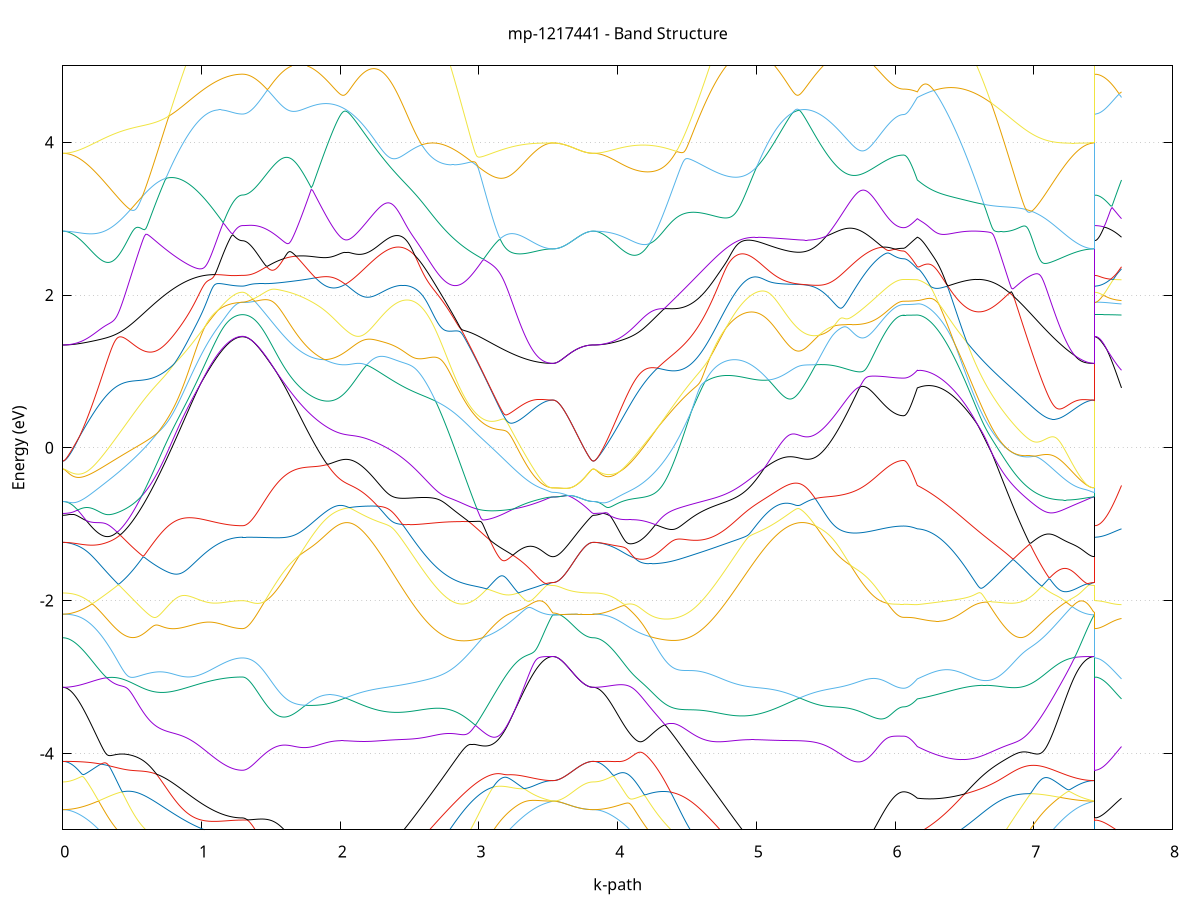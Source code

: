 set title 'mp-1217441 - Band Structure'
set xlabel 'k-path'
set ylabel 'Energy (eV)'
set grid y
set yrange [-5:5]
set terminal png size 800,600
set output 'mp-1217441_bands_gnuplot.png'
plot '-' using 1:2 with lines notitle, '-' using 1:2 with lines notitle, '-' using 1:2 with lines notitle, '-' using 1:2 with lines notitle, '-' using 1:2 with lines notitle, '-' using 1:2 with lines notitle, '-' using 1:2 with lines notitle, '-' using 1:2 with lines notitle, '-' using 1:2 with lines notitle, '-' using 1:2 with lines notitle, '-' using 1:2 with lines notitle, '-' using 1:2 with lines notitle, '-' using 1:2 with lines notitle, '-' using 1:2 with lines notitle, '-' using 1:2 with lines notitle, '-' using 1:2 with lines notitle, '-' using 1:2 with lines notitle, '-' using 1:2 with lines notitle, '-' using 1:2 with lines notitle, '-' using 1:2 with lines notitle, '-' using 1:2 with lines notitle, '-' using 1:2 with lines notitle, '-' using 1:2 with lines notitle, '-' using 1:2 with lines notitle, '-' using 1:2 with lines notitle, '-' using 1:2 with lines notitle, '-' using 1:2 with lines notitle, '-' using 1:2 with lines notitle, '-' using 1:2 with lines notitle, '-' using 1:2 with lines notitle, '-' using 1:2 with lines notitle, '-' using 1:2 with lines notitle, '-' using 1:2 with lines notitle, '-' using 1:2 with lines notitle, '-' using 1:2 with lines notitle, '-' using 1:2 with lines notitle, '-' using 1:2 with lines notitle, '-' using 1:2 with lines notitle, '-' using 1:2 with lines notitle, '-' using 1:2 with lines notitle, '-' using 1:2 with lines notitle, '-' using 1:2 with lines notitle, '-' using 1:2 with lines notitle, '-' using 1:2 with lines notitle, '-' using 1:2 with lines notitle, '-' using 1:2 with lines notitle, '-' using 1:2 with lines notitle, '-' using 1:2 with lines notitle, '-' using 1:2 with lines notitle, '-' using 1:2 with lines notitle, '-' using 1:2 with lines notitle, '-' using 1:2 with lines notitle, '-' using 1:2 with lines notitle, '-' using 1:2 with lines notitle, '-' using 1:2 with lines notitle, '-' using 1:2 with lines notitle, '-' using 1:2 with lines notitle, '-' using 1:2 with lines notitle, '-' using 1:2 with lines notitle, '-' using 1:2 with lines notitle, '-' using 1:2 with lines notitle, '-' using 1:2 with lines notitle, '-' using 1:2 with lines notitle, '-' using 1:2 with lines notitle
0.000000 -39.874139
0.009967 -39.874139
0.019933 -39.874039
0.029900 -39.873839
0.039867 -39.873539
0.049833 -39.873239
0.059800 -39.872739
0.069767 -39.872239
0.079733 -39.871739
0.089700 -39.871039
0.099667 -39.870339
0.109633 -39.869539
0.119600 -39.868639
0.129567 -39.867739
0.139534 -39.866739
0.149500 -39.865639
0.159467 -39.864439
0.169434 -39.863239
0.179400 -39.861939
0.189367 -39.860639
0.199334 -39.859139
0.209300 -39.857639
0.219267 -39.856139
0.229234 -39.854439
0.239200 -39.852739
0.249167 -39.851039
0.259134 -39.849239
0.269100 -39.847339
0.279067 -39.845439
0.289034 -39.843439
0.299000 -39.841339
0.308967 -39.839239
0.318934 -39.837139
0.328900 -39.834939
0.338867 -39.832639
0.348834 -39.830339
0.358801 -39.828039
0.368767 -39.825639
0.378734 -39.823239
0.388701 -39.820839
0.398667 -39.818339
0.408634 -39.815839
0.418601 -39.813239
0.428567 -39.810739
0.438534 -39.808139
0.448501 -39.805539
0.458467 -39.802839
0.468434 -39.800239
0.478401 -39.797639
0.488367 -39.794939
0.498334 -39.792339
0.508301 -39.789639
0.518267 -39.787039
0.528234 -39.784439
0.538201 -39.781839
0.548167 -39.779239
0.558134 -39.776739
0.568101 -39.774239
0.578068 -39.771839
0.588034 -39.769439
0.598001 -39.767039
0.607968 -39.764839
0.617934 -39.762639
0.627901 -39.760539
0.637868 -39.758439
0.647834 -39.756539
0.657801 -39.754739
0.667768 -39.753039
0.677734 -39.751539
0.687701 -39.750039
0.697668 -39.748839
0.707634 -39.747739
0.717601 -39.746739
0.727568 -39.746039
0.737534 -39.745439
0.747501 -39.745139
0.757468 -39.745039
0.767434 -39.745139
0.777401 -39.745439
0.787368 -39.746039
0.797335 -39.746939
0.807301 -39.748139
0.817268 -39.749639
0.827235 -39.751339
0.837201 -39.753539
0.847168 -39.755939
0.857135 -39.758839
0.867101 -39.762039
0.877068 -39.765539
0.887035 -39.769539
0.897001 -39.773839
0.906968 -39.778439
0.916935 -39.783339
0.926901 -39.788439
0.936868 -39.793639
0.946835 -39.798939
0.956801 -39.804339
0.966768 -39.809839
0.976735 -39.815239
0.986701 -39.820639
0.996668 -39.825939
1.006635 -39.831139
1.016601 -39.836239
1.026568 -39.841339
1.036535 -39.846239
1.046502 -39.851039
1.056468 -39.855639
1.066435 -39.860139
1.076402 -39.864439
1.086368 -39.868639
1.096335 -39.872639
1.106302 -39.876439
1.116268 -39.880139
1.126235 -39.883539
1.136202 -39.886839
1.146168 -39.889939
1.156135 -39.892939
1.166102 -39.895639
1.176068 -39.898139
1.186035 -39.900539
1.196002 -39.902639
1.205968 -39.904639
1.215935 -39.906339
1.225902 -39.907839
1.235868 -39.909239
1.245835 -39.910339
1.255802 -39.911239
1.265769 -39.912039
1.275735 -39.912539
1.285702 -39.912839
1.295669 -39.912939
1.295669 -39.912939
1.305575 -39.912839
1.315481 -39.912739
1.325387 -39.912539
1.335293 -39.912139
1.345199 -39.911739
1.355105 -39.911239
1.365011 -39.910539
1.374918 -39.909839
1.384824 -39.909039
1.394730 -39.908139
1.404636 -39.907139
1.414542 -39.906039
1.424448 -39.904839
1.434354 -39.903539
1.444261 -39.902239
1.454167 -39.900739
1.464073 -39.899139
1.473979 -39.897539
1.483885 -39.895839
1.493791 -39.893939
1.503697 -39.892039
1.513603 -39.890039
1.523510 -39.887939
1.533416 -39.885739
1.543322 -39.883439
1.553228 -39.881139
1.563134 -39.878739
1.573040 -39.876139
1.582946 -39.873539
1.592853 -39.870839
1.602759 -39.868139
1.612665 -39.865239
1.622571 -39.862339
1.632477 -39.859339
1.642383 -39.856239
1.652289 -39.853039
1.662195 -39.849839
1.672102 -39.846539
1.682008 -39.843139
1.691914 -39.839739
1.701820 -39.836139
1.711726 -39.832639
1.721632 -39.828939
1.731538 -39.825239
1.741445 -39.821439
1.751351 -39.817639
1.761257 -39.813739
1.771163 -39.809739
1.781069 -39.805739
1.790975 -39.801639
1.800881 -39.797539
1.810787 -39.793439
1.820694 -39.789139
1.830600 -39.784939
1.840506 -39.780639
1.850412 -39.776339
1.860318 -39.771939
1.870224 -39.767539
1.880130 -39.763139
1.890037 -39.758739
1.899943 -39.754339
1.909849 -39.749839
1.919755 -39.745439
1.929661 -39.741039
1.939567 -39.736639
1.949473 -39.732339
1.959379 -39.728139
1.969286 -39.723939
1.979192 -39.720039
1.989098 -39.716339
1.999004 -39.712839
2.008910 -39.709839
2.018816 -39.707439
2.028722 -39.705739
2.038629 -39.705139
2.048535 -39.705439
2.058441 -39.705839
2.058441 -39.705839
2.068408 -39.707339
2.078374 -39.709539
2.088341 -39.712139
2.098308 -39.715039
2.108275 -39.718039
2.118242 -39.721239
2.128209 -39.724339
2.138176 -39.727539
2.148142 -39.730639
2.158109 -39.733639
2.168076 -39.736639
2.178043 -39.739539
2.188010 -39.742239
2.197977 -39.744839
2.207944 -39.747339
2.217910 -39.749739
2.227877 -39.751939
2.237844 -39.754039
2.247811 -39.755939
2.257778 -39.757739
2.267745 -39.759439
2.277712 -39.760939
2.287678 -39.762239
2.297645 -39.763439
2.307612 -39.764439
2.317579 -39.765339
2.327546 -39.766139
2.337513 -39.766739
2.347480 -39.767139
2.357446 -39.767439
2.367413 -39.767639
2.377380 -39.767639
2.387347 -39.767439
2.397314 -39.767239
2.407281 -39.766839
2.417248 -39.766339
2.427214 -39.765739
2.437181 -39.764939
2.447148 -39.764139
2.457115 -39.763139
2.467082 -39.762139
2.477049 -39.761039
2.487016 -39.759839
2.496982 -39.758539
2.506949 -39.757139
2.516916 -39.755739
2.526883 -39.754339
2.536850 -39.752839
2.546817 -39.751339
2.556784 -39.749839
2.566750 -39.748339
2.576717 -39.746839
2.586684 -39.745439
2.596651 -39.743939
2.606618 -39.742639
2.616585 -39.741239
2.626551 -39.740039
2.636518 -39.738839
2.646485 -39.737739
2.656452 -39.736739
2.666419 -39.735839
2.676386 -39.735139
2.686353 -39.734539
2.696319 -39.734039
2.706286 -39.733639
2.716253 -39.733439
2.726220 -39.733439
2.736187 -39.733439
2.746154 -39.733739
2.756121 -39.734139
2.766087 -39.734639
2.776054 -39.735339
2.786021 -39.736139
2.795988 -39.737139
2.805955 -39.738239
2.815922 -39.739439
2.825889 -39.740739
2.835855 -39.742239
2.845822 -39.743839
2.855789 -39.745539
2.865756 -39.747339
2.875723 -39.749239
2.885690 -39.751139
2.895657 -39.753239
2.905623 -39.755339
2.915590 -39.757539
2.925557 -39.759839
2.935524 -39.762139
2.945491 -39.764439
2.955458 -39.766839
2.965425 -39.769339
2.975391 -39.771739
2.985358 -39.774339
2.995325 -39.776839
3.005292 -39.779339
3.015259 -39.781939
3.025226 -39.784539
3.035193 -39.787039
3.045159 -39.789639
3.055126 -39.792239
3.065093 -39.794839
3.075060 -39.797339
3.085027 -39.799939
3.094994 -39.802439
3.104961 -39.804939
3.114927 -39.807439
3.124894 -39.809939
3.134861 -39.812339
3.144828 -39.814839
3.154795 -39.817139
3.164762 -39.819539
3.174729 -39.821839
3.184695 -39.824139
3.194662 -39.826339
3.204629 -39.828539
3.214596 -39.830639
3.224563 -39.832739
3.234530 -39.834739
3.244496 -39.836739
3.254463 -39.838639
3.264430 -39.840539
3.274397 -39.842339
3.284364 -39.844139
3.294331 -39.845839
3.304298 -39.847539
3.314264 -39.849039
3.324231 -39.850639
3.334198 -39.852039
3.344165 -39.853439
3.354132 -39.854739
3.364099 -39.856039
3.374066 -39.857239
3.384032 -39.858339
3.393999 -39.859439
3.403966 -39.860439
3.413933 -39.861339
3.423900 -39.862139
3.433867 -39.862939
3.443834 -39.863639
3.453800 -39.864239
3.463767 -39.864839
3.473734 -39.865339
3.483701 -39.865739
3.493668 -39.866039
3.503635 -39.866339
3.513602 -39.866539
3.523568 -39.866639
3.533535 -39.866639
3.533535 -39.866639
3.543235 -39.866739
3.552935 -39.866739
3.562634 -39.866839
3.572334 -39.867039
3.582034 -39.867239
3.591733 -39.867439
3.601433 -39.867639
3.611133 -39.867939
3.620832 -39.868339
3.630532 -39.868639
3.640232 -39.869039
3.649931 -39.869339
3.659631 -39.869739
3.669331 -39.870139
3.679030 -39.870539
3.688730 -39.870939
3.698430 -39.871339
3.708129 -39.871639
3.717829 -39.872039
3.727529 -39.872339
3.737228 -39.872739
3.746928 -39.872939
3.756628 -39.873239
3.766327 -39.873439
3.776027 -39.873639
3.785727 -39.873839
3.795426 -39.873939
3.805126 -39.874039
3.814826 -39.874139
3.824525 -39.874139
3.824525 -39.874139
3.834461 -39.874139
3.844397 -39.874039
3.854333 -39.873839
3.864269 -39.873539
3.874205 -39.873239
3.884141 -39.872739
3.894077 -39.872339
3.904013 -39.871739
3.913948 -39.871039
3.923884 -39.870339
3.933820 -39.869539
3.943756 -39.868739
3.953692 -39.867739
3.963628 -39.866739
3.973564 -39.865639
3.983500 -39.864539
3.993436 -39.863339
4.003371 -39.862039
4.013307 -39.860639
4.023243 -39.859239
4.033179 -39.857739
4.043115 -39.856139
4.053051 -39.854539
4.062987 -39.852839
4.072923 -39.851039
4.082859 -39.849239
4.092794 -39.847439
4.102730 -39.845439
4.112666 -39.843439
4.122602 -39.841439
4.132538 -39.839339
4.142474 -39.837139
4.152410 -39.834939
4.162346 -39.832739
4.172282 -39.830439
4.182217 -39.828139
4.192153 -39.825739
4.202089 -39.823339
4.212025 -39.820839
4.221961 -39.818339
4.231897 -39.815839
4.241833 -39.813239
4.251769 -39.810639
4.261705 -39.808039
4.271640 -39.805339
4.281576 -39.802739
4.291512 -39.800039
4.301448 -39.797339
4.311384 -39.794639
4.321320 -39.791939
4.331256 -39.789239
4.341192 -39.786539
4.351128 -39.783839
4.361063 -39.781139
4.370999 -39.778439
4.380935 -39.775839
4.390871 -39.773239
4.400807 -39.770639
4.410743 -39.768039
4.420679 -39.765539
4.430615 -39.763039
4.440551 -39.760639
4.450486 -39.758239
4.460422 -39.755939
4.470358 -39.753739
4.480294 -39.751539
4.490230 -39.749539
4.500166 -39.747539
4.510102 -39.745639
4.520038 -39.743939
4.529974 -39.742239
4.539909 -39.740739
4.549845 -39.739339
4.559781 -39.738139
4.569717 -39.736939
4.579653 -39.736039
4.589589 -39.735239
4.599525 -39.734539
4.609461 -39.734039
4.619397 -39.733639
4.629332 -39.733439
4.639268 -39.733439
4.649204 -39.733539
4.659140 -39.733839
4.669076 -39.734239
4.679012 -39.734839
4.688948 -39.735539
4.698884 -39.736439
4.708820 -39.737339
4.718756 -39.738439
4.728691 -39.739639
4.738627 -39.740839
4.748563 -39.742139
4.758499 -39.743539
4.768435 -39.745039
4.778371 -39.746539
4.788307 -39.748039
4.798243 -39.749539
4.808179 -39.751039
4.818114 -39.752639
4.828050 -39.754139
4.837986 -39.755539
4.847922 -39.757039
4.857858 -39.758339
4.867794 -39.759639
4.877730 -39.760939
4.887666 -39.762139
4.897602 -39.763139
4.907537 -39.764139
4.917473 -39.765039
4.927409 -39.765839
4.937345 -39.766539
4.947281 -39.767039
4.957217 -39.767439
4.967153 -39.767739
4.977089 -39.767939
4.987025 -39.767939
4.996960 -39.767839
5.006896 -39.767539
5.016832 -39.767139
5.026768 -39.766639
5.036704 -39.765939
5.046640 -39.765139
5.056576 -39.764139
5.066512 -39.762939
5.076448 -39.761639
5.086383 -39.760239
5.096319 -39.758639
5.106255 -39.756939
5.116191 -39.755039
5.126127 -39.752939
5.136063 -39.750839
5.145999 -39.748439
5.155935 -39.746039
5.165871 -39.743439
5.175806 -39.740739
5.185742 -39.737939
5.195678 -39.735039
5.205614 -39.731939
5.215550 -39.728939
5.225486 -39.725739
5.235422 -39.722639
5.245358 -39.719439
5.255294 -39.716339
5.265229 -39.713439
5.275165 -39.710739
5.285101 -39.708439
5.295037 -39.706539
5.304973 -39.705439
5.314909 -39.705139
5.324845 -39.705839
5.324845 -39.705839
5.334812 -39.707339
5.344779 -39.709539
5.354745 -39.712439
5.364712 -39.715739
5.374679 -39.719439
5.384646 -39.723439
5.394613 -39.727539
5.404580 -39.731739
5.414547 -39.736139
5.424513 -39.740539
5.434480 -39.744939
5.444447 -39.749439
5.454414 -39.753939
5.464381 -39.758439
5.474348 -39.762839
5.484314 -39.767339
5.494281 -39.771739
5.504248 -39.776139
5.514215 -39.780539
5.524182 -39.784839
5.534149 -39.789139
5.544116 -39.793439
5.554082 -39.797639
5.564049 -39.801839
5.574016 -39.805939
5.583983 -39.810039
5.593950 -39.814039
5.603917 -39.817939
5.613884 -39.821839
5.623850 -39.825639
5.633817 -39.829439
5.643784 -39.833139
5.653751 -39.836839
5.663718 -39.840339
5.673685 -39.843839
5.683652 -39.847239
5.693618 -39.850639
5.703585 -39.853939
5.713552 -39.857139
5.723519 -39.860239
5.733486 -39.863339
5.743453 -39.866239
5.753419 -39.869139
5.763386 -39.871939
5.773353 -39.874739
5.783320 -39.877339
5.793287 -39.879939
5.803254 -39.882439
5.813221 -39.884839
5.823187 -39.887139
5.833154 -39.889339
5.843121 -39.891439
5.853088 -39.893439
5.863055 -39.895439
5.873022 -39.897239
5.882989 -39.899039
5.892955 -39.900739
5.902922 -39.902339
5.912889 -39.903839
5.922856 -39.905239
5.932823 -39.906539
5.942790 -39.907739
5.952757 -39.908839
5.962723 -39.909839
5.972690 -39.910739
5.982657 -39.911539
5.992624 -39.912339
6.002591 -39.912939
6.012558 -39.913439
6.022524 -39.913939
6.032491 -39.914239
6.042458 -39.914539
6.052425 -39.914639
6.062392 -39.914739
6.062392 -39.914739
6.072200 -39.914639
6.082009 -39.914639
6.091817 -39.914639
6.101625 -39.914539
6.111434 -39.914539
6.121242 -39.914439
6.131051 -39.914339
6.140859 -39.914239
6.150667 -39.914139
6.160476 -39.914039
6.160476 -39.914039
6.170456 -39.913539
6.180436 -39.912939
6.190417 -39.912039
6.200397 -39.911039
6.210377 -39.909739
6.220357 -39.908239
6.230337 -39.906539
6.240318 -39.904639
6.250298 -39.902539
6.260278 -39.900239
6.270258 -39.897739
6.280239 -39.895139
6.290219 -39.892239
6.300199 -39.889139
6.310179 -39.885839
6.320160 -39.882339
6.330140 -39.878739
6.340120 -39.874939
6.350100 -39.870939
6.360080 -39.866739
6.370061 -39.862439
6.380041 -39.857939
6.390021 -39.853239
6.400001 -39.848439
6.409982 -39.843539
6.419962 -39.838439
6.429942 -39.833239
6.439922 -39.828039
6.449903 -39.822639
6.459883 -39.817239
6.469863 -39.811739
6.479843 -39.806239
6.489823 -39.800739
6.499804 -39.795339
6.509784 -39.789939
6.519764 -39.784839
6.529744 -39.779839
6.539725 -39.775139
6.549705 -39.770739
6.559685 -39.766739
6.569665 -39.763039
6.579645 -39.759739
6.589626 -39.756839
6.599606 -39.754239
6.609586 -39.752039
6.619566 -39.750139
6.629547 -39.748539
6.639527 -39.747239
6.649507 -39.746239
6.659487 -39.745439
6.669468 -39.744939
6.679448 -39.744639
6.689428 -39.744539
6.699408 -39.744739
6.709388 -39.745039
6.719369 -39.745639
6.729349 -39.746339
6.739329 -39.747239
6.749309 -39.748339
6.759290 -39.749539
6.769270 -39.750939
6.779250 -39.752439
6.789230 -39.754039
6.799211 -39.755739
6.809191 -39.757639
6.819171 -39.759539
6.829151 -39.761539
6.839131 -39.763639
6.849112 -39.765839
6.859092 -39.768039
6.869072 -39.770339
6.879052 -39.772639
6.889033 -39.775039
6.899013 -39.777439
6.908993 -39.779939
6.918973 -39.782439
6.928954 -39.784939
6.938934 -39.787439
6.948914 -39.789939
6.958894 -39.792439
6.968874 -39.794939
6.978855 -39.797539
6.988835 -39.800039
6.998815 -39.802539
7.008795 -39.805039
7.018776 -39.807539
7.028756 -39.809939
7.038736 -39.812339
7.048716 -39.814739
7.058697 -39.817139
7.068677 -39.819439
7.078657 -39.821739
7.088637 -39.824039
7.098617 -39.826239
7.108598 -39.828439
7.118578 -39.830539
7.128558 -39.832639
7.138538 -39.834739
7.148519 -39.836639
7.158499 -39.838639
7.168479 -39.840539
7.178459 -39.842339
7.188440 -39.844039
7.198420 -39.845839
7.208400 -39.847439
7.218380 -39.849039
7.228360 -39.850539
7.238341 -39.852039
7.248321 -39.853439
7.258301 -39.854739
7.268281 -39.856039
7.278262 -39.857239
7.288242 -39.858339
7.298222 -39.859439
7.308202 -39.860439
7.318182 -39.861339
7.328163 -39.862139
7.338143 -39.862939
7.348123 -39.863639
7.358103 -39.864239
7.368084 -39.864839
7.378064 -39.865339
7.388044 -39.865739
7.398024 -39.866039
7.408005 -39.866339
7.417985 -39.866539
7.427965 -39.866639
7.437945 -39.866639
7.437945 -39.912939
7.447672 -39.912939
7.457399 -39.912939
7.467126 -39.912939
7.476853 -39.913039
7.486580 -39.913039
7.496307 -39.913039
7.506034 -39.913139
7.515761 -39.913139
7.525488 -39.913239
7.535215 -39.913339
7.544942 -39.913339
7.554669 -39.913439
7.564396 -39.913539
7.574123 -39.913639
7.583850 -39.913639
7.593577 -39.913739
7.603304 -39.913839
7.613031 -39.913839
7.622758 -39.913939
7.632485 -39.914039
e
0.000000 -39.617339
0.009967 -39.617239
0.019933 -39.617239
0.029900 -39.617139
0.039867 -39.616939
0.049833 -39.616739
0.059800 -39.616539
0.069767 -39.616239
0.079733 -39.615939
0.089700 -39.615639
0.099667 -39.615239
0.109633 -39.614839
0.119600 -39.614339
0.129567 -39.613839
0.139534 -39.613239
0.149500 -39.612639
0.159467 -39.612039
0.169434 -39.611339
0.179400 -39.610639
0.189367 -39.609939
0.199334 -39.609139
0.209300 -39.608339
0.219267 -39.607439
0.229234 -39.606639
0.239200 -39.605639
0.249167 -39.604739
0.259134 -39.603739
0.269100 -39.602739
0.279067 -39.601739
0.289034 -39.600639
0.299000 -39.599539
0.308967 -39.598339
0.318934 -39.597239
0.328900 -39.596039
0.338867 -39.594839
0.348834 -39.593639
0.358801 -39.592339
0.368767 -39.591039
0.378734 -39.589739
0.388701 -39.588439
0.398667 -39.587139
0.408634 -39.585839
0.418601 -39.584439
0.428567 -39.583139
0.438534 -39.581739
0.448501 -39.580339
0.458467 -39.579039
0.468434 -39.577639
0.478401 -39.576339
0.488367 -39.574939
0.498334 -39.573639
0.508301 -39.572339
0.518267 -39.571039
0.528234 -39.569839
0.538201 -39.568639
0.548167 -39.567539
0.558134 -39.566539
0.568101 -39.565539
0.578068 -39.564839
0.588034 -39.564239
0.598001 -39.563939
0.607968 -39.563939
0.617934 -39.564539
0.627901 -39.565639
0.637868 -39.567539
0.647834 -39.570239
0.657801 -39.573839
0.667768 -39.578339
0.677734 -39.583639
0.687701 -39.589439
0.697668 -39.595839
0.707634 -39.602539
0.717601 -39.609539
0.727568 -39.616739
0.737534 -39.624039
0.747501 -39.631439
0.757468 -39.638839
0.767434 -39.646339
0.777401 -39.653839
0.787368 -39.661239
0.797335 -39.668539
0.807301 -39.675739
0.817268 -39.682839
0.827235 -39.689739
0.837201 -39.696439
0.847168 -39.702939
0.857135 -39.709139
0.867101 -39.715139
0.877068 -39.720739
0.887035 -39.726039
0.897001 -39.731139
0.906968 -39.735839
0.916935 -39.740339
0.926901 -39.744539
0.936868 -39.748639
0.946835 -39.752539
0.956801 -39.756339
0.966768 -39.760039
0.976735 -39.763739
0.986701 -39.767239
0.996668 -39.770739
1.006635 -39.774139
1.016601 -39.777439
1.026568 -39.780739
1.036535 -39.783939
1.046502 -39.787139
1.056468 -39.790139
1.066435 -39.793139
1.076402 -39.796139
1.086368 -39.798939
1.096335 -39.801739
1.106302 -39.804339
1.116268 -39.806939
1.126235 -39.809439
1.136202 -39.811839
1.146168 -39.814139
1.156135 -39.816339
1.166102 -39.818539
1.176068 -39.820539
1.186035 -39.822439
1.196002 -39.824239
1.205968 -39.825939
1.215935 -39.827539
1.225902 -39.828939
1.235868 -39.830239
1.245835 -39.831239
1.255802 -39.832139
1.265769 -39.832839
1.275735 -39.833339
1.285702 -39.833639
1.295669 -39.833739
1.295669 -39.833739
1.305575 -39.833739
1.315481 -39.833539
1.325387 -39.833339
1.335293 -39.833039
1.345199 -39.832539
1.355105 -39.832039
1.365011 -39.831439
1.374918 -39.830739
1.384824 -39.829939
1.394730 -39.829039
1.404636 -39.828039
1.414542 -39.827039
1.424448 -39.825839
1.434354 -39.824639
1.444261 -39.823239
1.454167 -39.821839
1.464073 -39.820339
1.473979 -39.818839
1.483885 -39.817139
1.493791 -39.815439
1.503697 -39.813639
1.513603 -39.811739
1.523510 -39.809839
1.533416 -39.807839
1.543322 -39.805739
1.553228 -39.803639
1.563134 -39.801539
1.573040 -39.799339
1.582946 -39.797039
1.592853 -39.794739
1.602759 -39.792439
1.612665 -39.790039
1.622571 -39.787639
1.632477 -39.785139
1.642383 -39.782739
1.652289 -39.780139
1.662195 -39.777639
1.672102 -39.775039
1.682008 -39.772439
1.691914 -39.769839
1.701820 -39.767139
1.711726 -39.764539
1.721632 -39.761839
1.731538 -39.759139
1.741445 -39.756539
1.751351 -39.753839
1.761257 -39.751139
1.771163 -39.748439
1.781069 -39.745839
1.790975 -39.743239
1.800881 -39.740639
1.810787 -39.738039
1.820694 -39.735539
1.830600 -39.733039
1.840506 -39.730639
1.850412 -39.728239
1.860318 -39.725939
1.870224 -39.723739
1.880130 -39.721639
1.890037 -39.719639
1.899943 -39.717739
1.909849 -39.715939
1.919755 -39.714239
1.929661 -39.712639
1.939567 -39.711239
1.949473 -39.709939
1.959379 -39.708739
1.969286 -39.707739
1.979192 -39.706939
1.989098 -39.706239
1.999004 -39.705639
2.008910 -39.705339
2.018816 -39.705139
2.028722 -39.705039
2.038629 -39.704839
2.048535 -39.704839
2.058441 -39.705739
2.058441 -39.705739
2.068408 -39.706339
2.078374 -39.707039
2.088341 -39.707839
2.098308 -39.708739
2.108275 -39.709739
2.118242 -39.710739
2.128209 -39.711939
2.138176 -39.713139
2.148142 -39.714439
2.158109 -39.715739
2.168076 -39.717039
2.178043 -39.718439
2.188010 -39.719739
2.197977 -39.721039
2.207944 -39.722339
2.217910 -39.723539
2.227877 -39.724739
2.237844 -39.725939
2.247811 -39.726939
2.257778 -39.727939
2.267745 -39.728839
2.277712 -39.729639
2.287678 -39.730439
2.297645 -39.731039
2.307612 -39.731439
2.317579 -39.731839
2.327546 -39.732039
2.337513 -39.732139
2.347480 -39.732139
2.357446 -39.731939
2.367413 -39.731639
2.377380 -39.731139
2.387347 -39.730539
2.397314 -39.729839
2.407281 -39.728839
2.417248 -39.727839
2.427214 -39.726539
2.437181 -39.725139
2.447148 -39.723639
2.457115 -39.721939
2.467082 -39.720039
2.477049 -39.718039
2.487016 -39.715839
2.496982 -39.713439
2.506949 -39.710939
2.516916 -39.708239
2.526883 -39.705439
2.536850 -39.702439
2.546817 -39.699339
2.556784 -39.696039
2.566750 -39.692639
2.576717 -39.689039
2.586684 -39.685339
2.596651 -39.681439
2.606618 -39.677439
2.616585 -39.673339
2.626551 -39.669139
2.636518 -39.664739
2.646485 -39.660339
2.656452 -39.655739
2.666419 -39.651139
2.676386 -39.646339
2.686353 -39.641539
2.696319 -39.636739
2.706286 -39.631839
2.716253 -39.627039
2.726220 -39.622139
2.736187 -39.617339
2.746154 -39.612639
2.756121 -39.608039
2.766087 -39.603539
2.776054 -39.599439
2.786021 -39.595539
2.795988 -39.591939
2.805955 -39.588839
2.815922 -39.586139
2.825889 -39.583939
2.835855 -39.582139
2.845822 -39.580939
2.855789 -39.580039
2.865756 -39.579639
2.875723 -39.579539
2.885690 -39.579839
2.895657 -39.580339
2.905623 -39.581039
2.915590 -39.581939
2.925557 -39.583039
2.935524 -39.584239
2.945491 -39.585539
2.955458 -39.586939
2.965425 -39.588439
2.975391 -39.589939
2.985358 -39.591539
2.995325 -39.593139
3.005292 -39.594839
3.015259 -39.596539
3.025226 -39.598239
3.035193 -39.599939
3.045159 -39.601739
3.055126 -39.603439
3.065093 -39.605139
3.075060 -39.606939
3.085027 -39.608639
3.094994 -39.610339
3.104961 -39.612039
3.114927 -39.613739
3.124894 -39.615439
3.134861 -39.617139
3.144828 -39.618739
3.154795 -39.620339
3.164762 -39.621939
3.174729 -39.623539
3.184695 -39.625039
3.194662 -39.626539
3.204629 -39.628039
3.214596 -39.629539
3.224563 -39.630939
3.234530 -39.632339
3.244496 -39.633639
3.254463 -39.634939
3.264430 -39.636239
3.274397 -39.637439
3.284364 -39.638639
3.294331 -39.639839
3.304298 -39.640939
3.314264 -39.642039
3.324231 -39.643039
3.334198 -39.644039
3.344165 -39.644939
3.354132 -39.645839
3.364099 -39.646739
3.374066 -39.647539
3.384032 -39.648239
3.393999 -39.649039
3.403966 -39.649639
3.413933 -39.650239
3.423900 -39.650839
3.433867 -39.651339
3.443834 -39.651839
3.453800 -39.652239
3.463767 -39.652639
3.473734 -39.652939
3.483701 -39.653239
3.493668 -39.653439
3.503635 -39.653639
3.513602 -39.653739
3.523568 -39.653839
3.533535 -39.653839
3.533535 -39.653839
3.543235 -39.653839
3.552935 -39.653539
3.562634 -39.653139
3.572334 -39.652639
3.582034 -39.651939
3.591733 -39.651039
3.601433 -39.650039
3.611133 -39.648939
3.620832 -39.647639
3.630532 -39.646239
3.640232 -39.644739
3.649931 -39.643139
3.659631 -39.641439
3.669331 -39.639739
3.679030 -39.637939
3.688730 -39.636039
3.698430 -39.634139
3.708129 -39.632239
3.717829 -39.630339
3.727529 -39.628539
3.737228 -39.626739
3.746928 -39.625039
3.756628 -39.623339
3.766327 -39.621939
3.776027 -39.620539
3.785727 -39.619439
3.795426 -39.618539
3.805126 -39.617839
3.814826 -39.617439
3.824525 -39.617339
3.824525 -39.617339
3.834461 -39.617239
3.844397 -39.617239
3.854333 -39.617139
3.864269 -39.616939
3.874205 -39.616739
3.884141 -39.616539
3.894077 -39.616239
3.904013 -39.615939
3.913948 -39.615539
3.923884 -39.615139
3.933820 -39.614739
3.943756 -39.614239
3.953692 -39.613639
3.963628 -39.613139
3.973564 -39.612539
3.983500 -39.611839
3.993436 -39.611139
4.003371 -39.610439
4.013307 -39.609639
4.023243 -39.608839
4.033179 -39.608039
4.043115 -39.607139
4.053051 -39.606239
4.062987 -39.605239
4.072923 -39.604239
4.082859 -39.603239
4.092794 -39.602239
4.102730 -39.601139
4.112666 -39.600039
4.122602 -39.598939
4.132538 -39.597739
4.142474 -39.596539
4.152410 -39.595339
4.162346 -39.594039
4.172282 -39.592839
4.182217 -39.591539
4.192153 -39.590139
4.202089 -39.588839
4.212025 -39.587539
4.221961 -39.586139
4.231897 -39.584739
4.241833 -39.583339
4.251769 -39.581939
4.261705 -39.580439
4.271640 -39.579039
4.281576 -39.577539
4.291512 -39.576139
4.301448 -39.574639
4.311384 -39.573239
4.321320 -39.571739
4.331256 -39.570239
4.341192 -39.568839
4.351128 -39.567339
4.361063 -39.565939
4.370999 -39.564439
4.380935 -39.563039
4.390871 -39.561639
4.400807 -39.560239
4.410743 -39.558839
4.420679 -39.557439
4.430615 -39.556039
4.440551 -39.554739
4.450486 -39.553439
4.460422 -39.552239
4.470358 -39.550939
4.480294 -39.549739
4.490230 -39.548639
4.500166 -39.548039
4.510102 -39.552939
4.520038 -39.558039
4.529974 -39.563339
4.539909 -39.568739
4.549845 -39.574239
4.559781 -39.579839
4.569717 -39.585439
4.579653 -39.591139
4.589589 -39.596739
4.599525 -39.602439
4.609461 -39.608039
4.619397 -39.613639
4.629332 -39.619139
4.639268 -39.624539
4.649204 -39.629939
4.659140 -39.635239
4.669076 -39.640439
4.679012 -39.645539
4.688948 -39.650439
4.698884 -39.655339
4.708820 -39.660139
4.718756 -39.664739
4.728691 -39.669239
4.738627 -39.673539
4.748563 -39.677739
4.758499 -39.681839
4.768435 -39.685739
4.778371 -39.689539
4.788307 -39.693139
4.798243 -39.696639
4.808179 -39.699939
4.818114 -39.703139
4.828050 -39.706139
4.837986 -39.709039
4.847922 -39.711639
4.857858 -39.714239
4.867794 -39.716539
4.877730 -39.718739
4.887666 -39.720839
4.897602 -39.722639
4.907537 -39.724439
4.917473 -39.725939
4.927409 -39.727339
4.937345 -39.728539
4.947281 -39.729639
4.957217 -39.730539
4.967153 -39.731339
4.977089 -39.731939
4.987025 -39.732339
4.996960 -39.732639
5.006896 -39.732839
5.016832 -39.732839
5.026768 -39.732739
5.036704 -39.732539
5.046640 -39.732139
5.056576 -39.731639
5.066512 -39.731039
5.076448 -39.730339
5.086383 -39.729539
5.096319 -39.728639
5.106255 -39.727639
5.116191 -39.726539
5.126127 -39.725339
5.136063 -39.724139
5.145999 -39.722839
5.155935 -39.721539
5.165871 -39.720239
5.175806 -39.718839
5.185742 -39.717539
5.195678 -39.716139
5.205614 -39.714839
5.215550 -39.713439
5.225486 -39.712239
5.235422 -39.711039
5.245358 -39.709839
5.255294 -39.708839
5.265229 -39.707839
5.275165 -39.706939
5.285101 -39.706239
5.295037 -39.705639
5.304973 -39.705139
5.314909 -39.704739
5.324845 -39.704639
5.324845 -39.704639
5.334812 -39.704539
5.344779 -39.704739
5.354745 -39.705039
5.364712 -39.705539
5.374679 -39.706139
5.384646 -39.706939
5.394613 -39.707839
5.404580 -39.709039
5.414547 -39.710239
5.424513 -39.711639
5.434480 -39.713239
5.444447 -39.714939
5.454414 -39.716739
5.464381 -39.718639
5.474348 -39.720739
5.484314 -39.722839
5.494281 -39.725039
5.504248 -39.727339
5.514215 -39.729739
5.524182 -39.732239
5.534149 -39.734739
5.544116 -39.737339
5.554082 -39.739939
5.564049 -39.742539
5.574016 -39.745239
5.583983 -39.747939
5.593950 -39.750639
5.603917 -39.753339
5.613884 -39.756139
5.623850 -39.758839
5.633817 -39.761639
5.643784 -39.764339
5.653751 -39.767039
5.663718 -39.769739
5.673685 -39.772339
5.683652 -39.775039
5.693618 -39.777639
5.703585 -39.780239
5.713552 -39.782739
5.723519 -39.785239
5.733486 -39.787739
5.743453 -39.790139
5.753419 -39.792439
5.763386 -39.794739
5.773353 -39.797039
5.783320 -39.799239
5.793287 -39.801339
5.803254 -39.803439
5.813221 -39.805439
5.823187 -39.807439
5.833154 -39.809239
5.843121 -39.811139
5.853088 -39.812839
5.863055 -39.814539
5.873022 -39.816139
5.882989 -39.817639
5.892955 -39.819039
5.902922 -39.820439
5.912889 -39.821739
5.922856 -39.822939
5.932823 -39.824039
5.942790 -39.825139
5.952757 -39.826139
5.962723 -39.827039
5.972690 -39.827839
5.982657 -39.828539
5.992624 -39.829139
6.002591 -39.829739
6.012558 -39.830139
6.022524 -39.830539
6.032491 -39.830839
6.042458 -39.831039
6.052425 -39.831239
6.062392 -39.831239
6.062392 -39.831239
6.072200 -39.831239
6.082009 -39.831239
6.091817 -39.831239
6.101625 -39.831239
6.111434 -39.831239
6.121242 -39.831239
6.131051 -39.831239
6.140859 -39.831239
6.150667 -39.831239
6.160476 -39.831339
6.160476 -39.831339
6.170456 -39.831039
6.180436 -39.830539
6.190417 -39.829939
6.200397 -39.829239
6.210377 -39.828239
6.220357 -39.827239
6.230337 -39.826039
6.240318 -39.824639
6.250298 -39.823139
6.260278 -39.821539
6.270258 -39.819739
6.280239 -39.817839
6.290219 -39.815839
6.300199 -39.813739
6.310179 -39.811439
6.320160 -39.809139
6.330140 -39.806639
6.340120 -39.804039
6.350100 -39.801439
6.360080 -39.798639
6.370061 -39.795739
6.380041 -39.792839
6.390021 -39.789839
6.400001 -39.786739
6.409982 -39.783539
6.419962 -39.780339
6.429942 -39.777039
6.439922 -39.773639
6.449903 -39.770139
6.459883 -39.766639
6.469863 -39.763039
6.479843 -39.759439
6.489823 -39.755639
6.499804 -39.751639
6.509784 -39.747639
6.519764 -39.743339
6.529744 -39.738839
6.539725 -39.734039
6.549705 -39.729039
6.559685 -39.723639
6.569665 -39.717939
6.579645 -39.711939
6.589626 -39.705639
6.599606 -39.699039
6.609586 -39.692339
6.619566 -39.685339
6.629547 -39.678239
6.639527 -39.671039
6.649507 -39.663739
6.659487 -39.656339
6.669468 -39.649039
6.679448 -39.641739
6.689428 -39.634639
6.699408 -39.627539
6.709388 -39.620839
6.719369 -39.614339
6.729349 -39.608439
6.739329 -39.602939
6.749309 -39.598139
6.759290 -39.594139
6.769270 -39.590939
6.779250 -39.588439
6.789230 -39.586739
6.799211 -39.585739
6.809191 -39.585239
6.819171 -39.585239
6.829151 -39.585539
6.839131 -39.586239
6.849112 -39.587039
6.859092 -39.588139
6.869072 -39.589339
6.879052 -39.590639
6.889033 -39.592139
6.899013 -39.593639
6.908993 -39.595139
6.918973 -39.596839
6.928954 -39.598439
6.938934 -39.600139
6.948914 -39.601839
6.958894 -39.603539
6.968874 -39.605239
6.978855 -39.606939
6.988835 -39.608639
6.998815 -39.610339
7.008795 -39.612039
7.018776 -39.613739
7.028756 -39.615439
7.038736 -39.617039
7.048716 -39.618739
7.058697 -39.620339
7.068677 -39.621939
7.078657 -39.623439
7.088637 -39.625039
7.098617 -39.626539
7.108598 -39.628039
7.118578 -39.629439
7.128558 -39.630839
7.138538 -39.632239
7.148519 -39.633639
7.158499 -39.634939
7.168479 -39.636239
7.178459 -39.637439
7.188440 -39.638639
7.198420 -39.639739
7.208400 -39.640939
7.218380 -39.641939
7.228360 -39.643039
7.238341 -39.644039
7.248321 -39.644939
7.258301 -39.645839
7.268281 -39.646739
7.278262 -39.647539
7.288242 -39.648239
7.298222 -39.648939
7.308202 -39.649639
7.318182 -39.650239
7.328163 -39.650839
7.338143 -39.651339
7.348123 -39.651839
7.358103 -39.652239
7.368084 -39.652639
7.378064 -39.652939
7.388044 -39.653239
7.398024 -39.653439
7.408005 -39.653639
7.417985 -39.653739
7.427965 -39.653839
7.437945 -39.653839
7.437945 -39.833739
7.447672 -39.833739
7.457399 -39.833739
7.467126 -39.833639
7.476853 -39.833539
7.486580 -39.833439
7.496307 -39.833339
7.506034 -39.833239
7.515761 -39.833039
7.525488 -39.832939
7.535215 -39.832739
7.544942 -39.832539
7.554669 -39.832339
7.564396 -39.832239
7.574123 -39.832039
7.583850 -39.831839
7.593577 -39.831739
7.603304 -39.831639
7.613031 -39.831539
7.622758 -39.831439
7.632485 -39.831339
e
0.000000 -39.543039
0.009967 -39.542939
0.019933 -39.542939
0.029900 -39.542839
0.039867 -39.542739
0.049833 -39.542539
0.059800 -39.542339
0.069767 -39.542139
0.079733 -39.541939
0.089700 -39.541639
0.099667 -39.541339
0.109633 -39.540939
0.119600 -39.540539
0.129567 -39.540139
0.139534 -39.539739
0.149500 -39.539239
0.159467 -39.538739
0.169434 -39.538239
0.179400 -39.537639
0.189367 -39.537039
0.199334 -39.536439
0.209300 -39.535839
0.219267 -39.535139
0.229234 -39.534439
0.239200 -39.533739
0.249167 -39.533039
0.259134 -39.532239
0.269100 -39.531439
0.279067 -39.530639
0.289034 -39.529839
0.299000 -39.529039
0.308967 -39.528239
0.318934 -39.527339
0.328900 -39.526539
0.338867 -39.525639
0.348834 -39.524739
0.358801 -39.523839
0.368767 -39.523039
0.378734 -39.522139
0.388701 -39.521239
0.398667 -39.520439
0.408634 -39.519539
0.418601 -39.518739
0.428567 -39.517939
0.438534 -39.517139
0.448501 -39.516439
0.458467 -39.515739
0.468434 -39.515139
0.478401 -39.514539
0.488367 -39.514039
0.498334 -39.513739
0.508301 -39.513439
0.518267 -39.513239
0.528234 -39.513339
0.538201 -39.513539
0.548167 -39.513939
0.558134 -39.514539
0.568101 -39.515539
0.578068 -39.516739
0.588034 -39.518339
0.598001 -39.520239
0.607968 -39.522339
0.617934 -39.524639
0.627901 -39.526939
0.637868 -39.529039
0.647834 -39.530839
0.657801 -39.532139
0.667768 -39.533039
0.677734 -39.533639
0.687701 -39.533939
0.697668 -39.534039
0.707634 -39.534239
0.717601 -39.534639
0.727568 -39.535739
0.737534 -39.538439
0.747501 -39.543539
0.757468 -39.550739
0.767434 -39.558739
0.777401 -39.567139
0.787368 -39.575739
0.797335 -39.584239
0.807301 -39.592839
0.817268 -39.601339
0.827235 -39.609739
0.837201 -39.618139
0.847168 -39.626339
0.857135 -39.634539
0.867101 -39.642639
0.877068 -39.650539
0.887035 -39.658439
0.897001 -39.666139
0.906968 -39.673739
0.916935 -39.681239
0.926901 -39.688539
0.936868 -39.695739
0.946835 -39.702739
0.956801 -39.709639
0.966768 -39.716339
0.976735 -39.722939
0.986701 -39.729339
0.996668 -39.735539
1.006635 -39.741539
1.016601 -39.747439
1.026568 -39.753139
1.036535 -39.758639
1.046502 -39.763939
1.056468 -39.769139
1.066435 -39.774039
1.076402 -39.778739
1.086368 -39.783339
1.096335 -39.787639
1.106302 -39.791739
1.116268 -39.795639
1.126235 -39.799339
1.136202 -39.802839
1.146168 -39.806039
1.156135 -39.809039
1.166102 -39.811739
1.176068 -39.814239
1.186035 -39.816539
1.196002 -39.818539
1.205968 -39.820339
1.215935 -39.821939
1.225902 -39.823239
1.235868 -39.824439
1.245835 -39.825339
1.255802 -39.826139
1.265769 -39.826739
1.275735 -39.827139
1.285702 -39.827439
1.295669 -39.827539
1.295669 -39.827539
1.305575 -39.827439
1.315481 -39.827339
1.325387 -39.827139
1.335293 -39.826839
1.345199 -39.826439
1.355105 -39.825939
1.365011 -39.825439
1.374918 -39.824839
1.384824 -39.824039
1.394730 -39.823239
1.404636 -39.822339
1.414542 -39.821339
1.424448 -39.820339
1.434354 -39.819139
1.444261 -39.817939
1.454167 -39.816639
1.464073 -39.815239
1.473979 -39.813739
1.483885 -39.812139
1.493791 -39.810439
1.503697 -39.808739
1.513603 -39.806839
1.523510 -39.804939
1.533416 -39.802839
1.543322 -39.800739
1.553228 -39.798539
1.563134 -39.796139
1.573040 -39.793739
1.582946 -39.791239
1.592853 -39.788639
1.602759 -39.785839
1.612665 -39.783039
1.622571 -39.780139
1.632477 -39.777139
1.642383 -39.774039
1.652289 -39.770839
1.662195 -39.767639
1.672102 -39.764239
1.682008 -39.760839
1.691914 -39.757339
1.701820 -39.753739
1.711726 -39.750039
1.721632 -39.746339
1.731538 -39.742539
1.741445 -39.738639
1.751351 -39.734639
1.761257 -39.730639
1.771163 -39.726539
1.781069 -39.722339
1.790975 -39.718039
1.800881 -39.713739
1.810787 -39.709439
1.820694 -39.704939
1.830600 -39.700539
1.840506 -39.695939
1.850412 -39.691339
1.860318 -39.686639
1.870224 -39.681939
1.880130 -39.677139
1.890037 -39.672339
1.899943 -39.667439
1.909849 -39.662539
1.919755 -39.657539
1.929661 -39.652539
1.939567 -39.647439
1.949473 -39.642339
1.959379 -39.637239
1.969286 -39.637239
1.979192 -39.639839
1.989098 -39.642939
1.999004 -39.646039
2.008910 -39.648739
2.018816 -39.651039
2.028722 -39.652639
2.038629 -39.653239
2.048535 -39.652939
2.058441 -39.651739
2.058441 -39.651739
2.068408 -39.649639
2.078374 -39.646839
2.088341 -39.643539
2.098308 -39.639839
2.108275 -39.635939
2.118242 -39.631939
2.128209 -39.628439
2.138176 -39.631439
2.148142 -39.635239
2.158109 -39.638939
2.168076 -39.642439
2.178043 -39.645739
2.188010 -39.648939
2.197977 -39.651939
2.207944 -39.654839
2.217910 -39.657539
2.227877 -39.660039
2.237844 -39.662439
2.247811 -39.664639
2.257778 -39.666639
2.267745 -39.668439
2.277712 -39.670139
2.287678 -39.671639
2.297645 -39.672839
2.307612 -39.673939
2.317579 -39.674839
2.327546 -39.675639
2.337513 -39.676139
2.347480 -39.676439
2.357446 -39.676639
2.367413 -39.676539
2.377380 -39.676339
2.387347 -39.675839
2.397314 -39.675239
2.407281 -39.674439
2.417248 -39.673339
2.427214 -39.672139
2.437181 -39.670639
2.447148 -39.669039
2.457115 -39.667139
2.467082 -39.665139
2.477049 -39.662839
2.487016 -39.660439
2.496982 -39.657739
2.506949 -39.654939
2.516916 -39.651939
2.526883 -39.648639
2.536850 -39.645239
2.546817 -39.641639
2.556784 -39.637839
2.566750 -39.633839
2.576717 -39.629739
2.586684 -39.625339
2.596651 -39.620839
2.606618 -39.616239
2.616585 -39.611339
2.626551 -39.606339
2.636518 -39.601239
2.646485 -39.595939
2.656452 -39.590539
2.666419 -39.585039
2.676386 -39.579439
2.686353 -39.573739
2.696319 -39.567939
2.706286 -39.562139
2.716253 -39.556339
2.726220 -39.550639
2.736187 -39.544939
2.746154 -39.539539
2.756121 -39.534439
2.766087 -39.529739
2.776054 -39.525339
2.786021 -39.521339
2.795988 -39.517539
2.805955 -39.513939
2.815922 -39.510239
2.825889 -39.506339
2.835855 -39.502039
2.845822 -39.497539
2.855789 -39.492639
2.865756 -39.487339
2.875723 -39.481739
2.885690 -39.477139
2.895657 -39.476739
2.905623 -39.476539
2.915590 -39.476539
2.925557 -39.476639
2.935524 -39.476839
2.945491 -39.477139
2.955458 -39.477539
2.965425 -39.477939
2.975391 -39.478439
2.985358 -39.479039
2.995325 -39.479639
3.005292 -39.480239
3.015259 -39.480939
3.025226 -39.481639
3.035193 -39.482339
3.045159 -39.483139
3.055126 -39.483939
3.065093 -39.484739
3.075060 -39.485539
3.085027 -39.486339
3.094994 -39.487139
3.104961 -39.487939
3.114927 -39.488839
3.124894 -39.489639
3.134861 -39.490439
3.144828 -39.491339
3.154795 -39.492139
3.164762 -39.492939
3.174729 -39.493739
3.184695 -39.494639
3.194662 -39.495339
3.204629 -39.496139
3.214596 -39.496939
3.224563 -39.497739
3.234530 -39.498439
3.244496 -39.499139
3.254463 -39.499939
3.264430 -39.500639
3.274397 -39.501239
3.284364 -39.501939
3.294331 -39.502539
3.304298 -39.503239
3.314264 -39.503839
3.324231 -39.504339
3.334198 -39.504939
3.344165 -39.505439
3.354132 -39.505939
3.364099 -39.506439
3.374066 -39.506939
3.384032 -39.507339
3.393999 -39.507739
3.403966 -39.508139
3.413933 -39.508539
3.423900 -39.508839
3.433867 -39.509139
3.443834 -39.509439
3.453800 -39.509639
3.463767 -39.509839
3.473734 -39.510039
3.483701 -39.510239
3.493668 -39.510339
3.503635 -39.510439
3.513602 -39.510539
3.523568 -39.510539
3.533535 -39.510639
3.533535 -39.510639
3.543235 -39.510639
3.552935 -39.510839
3.562634 -39.511239
3.572334 -39.511639
3.582034 -39.512239
3.591733 -39.513039
3.601433 -39.513839
3.611133 -39.514839
3.620832 -39.515939
3.630532 -39.517139
3.640232 -39.518439
3.649931 -39.519739
3.659631 -39.521239
3.669331 -39.522739
3.679030 -39.524339
3.688730 -39.526039
3.698430 -39.527639
3.708129 -39.529339
3.717829 -39.531039
3.727529 -39.532739
3.737228 -39.534339
3.746928 -39.535939
3.756628 -39.537439
3.766327 -39.538739
3.776027 -39.539939
3.785727 -39.541039
3.795426 -39.541839
3.805126 -39.542439
3.814826 -39.542839
3.824525 -39.543039
3.824525 -39.543039
3.834461 -39.542939
3.844397 -39.542939
3.854333 -39.542839
3.864269 -39.542739
3.874205 -39.542539
3.884141 -39.542439
3.894077 -39.542239
3.904013 -39.541939
3.913948 -39.541639
3.923884 -39.541339
3.933820 -39.541039
3.943756 -39.540639
3.953692 -39.540339
3.963628 -39.539839
3.973564 -39.539439
3.983500 -39.538939
3.993436 -39.538439
4.003371 -39.537939
4.013307 -39.537339
4.023243 -39.536739
4.033179 -39.536139
4.043115 -39.535539
4.053051 -39.534839
4.062987 -39.534139
4.072923 -39.533439
4.082859 -39.532739
4.092794 -39.532039
4.102730 -39.531239
4.112666 -39.530439
4.122602 -39.529639
4.132538 -39.528839
4.142474 -39.528039
4.152410 -39.527239
4.162346 -39.526439
4.172282 -39.525539
4.182217 -39.524739
4.192153 -39.523939
4.202089 -39.523039
4.212025 -39.522239
4.221961 -39.521439
4.231897 -39.520639
4.241833 -39.519839
4.251769 -39.519139
4.261705 -39.518339
4.271640 -39.517639
4.281576 -39.517039
4.291512 -39.516439
4.301448 -39.515939
4.311384 -39.515439
4.321320 -39.515039
4.331256 -39.514839
4.341192 -39.514639
4.351128 -39.514639
4.361063 -39.514839
4.370999 -39.515139
4.380935 -39.515639
4.390871 -39.516439
4.400807 -39.517539
4.410743 -39.518939
4.420679 -39.520639
4.430615 -39.522739
4.440551 -39.525239
4.450486 -39.528139
4.460422 -39.531439
4.470358 -39.535039
4.480294 -39.539039
4.490230 -39.543439
4.500166 -39.547439
4.510102 -39.546439
4.520038 -39.545339
4.529974 -39.544439
4.539909 -39.543539
4.549845 -39.542739
4.559781 -39.542039
4.569717 -39.541539
4.579653 -39.541239
4.589589 -39.541239
4.599525 -39.541839
4.609461 -39.543239
4.619397 -39.545839
4.629332 -39.549739
4.639268 -39.554439
4.649204 -39.559839
4.659140 -39.565639
4.669076 -39.571439
4.679012 -39.577339
4.688948 -39.583239
4.698884 -39.589039
4.708820 -39.594739
4.718756 -39.600339
4.728691 -39.605739
4.738627 -39.611039
4.748563 -39.616239
4.758499 -39.621239
4.768435 -39.626039
4.778371 -39.630739
4.788307 -39.635139
4.798243 -39.639439
4.808179 -39.643539
4.818114 -39.647539
4.828050 -39.651239
4.837986 -39.654839
4.847922 -39.658139
4.857858 -39.661339
4.867794 -39.664239
4.877730 -39.667039
4.887666 -39.669539
4.897602 -39.671939
4.907537 -39.674039
4.917473 -39.676039
4.927409 -39.677739
4.937345 -39.679339
4.947281 -39.680639
4.957217 -39.681739
4.967153 -39.682639
4.977089 -39.683339
4.987025 -39.683839
4.996960 -39.684139
5.006896 -39.684239
5.016832 -39.684039
5.026768 -39.683739
5.036704 -39.683239
5.046640 -39.682439
5.056576 -39.681539
5.066512 -39.680439
5.076448 -39.679039
5.086383 -39.677539
5.096319 -39.675839
5.106255 -39.673839
5.116191 -39.671739
5.126127 -39.669439
5.136063 -39.666939
5.145999 -39.664339
5.155935 -39.661439
5.165871 -39.658439
5.175806 -39.655239
5.185742 -39.651839
5.195678 -39.648239
5.205614 -39.644539
5.215550 -39.640639
5.225486 -39.636639
5.235422 -39.632539
5.245358 -39.634939
5.255294 -39.638939
5.265229 -39.642639
5.275165 -39.646039
5.285101 -39.649039
5.295037 -39.651239
5.304973 -39.652739
5.314909 -39.653339
5.324845 -39.652839
5.324845 -39.652839
5.334812 -39.651439
5.344779 -39.649139
5.354745 -39.646239
5.364712 -39.643039
5.374679 -39.639839
5.384646 -39.637439
5.394613 -39.637039
5.404580 -39.639139
5.414547 -39.642839
5.424513 -39.647039
5.434480 -39.651639
5.444447 -39.656339
5.454414 -39.661039
5.464381 -39.665739
5.474348 -39.670439
5.484314 -39.675139
5.494281 -39.679739
5.504248 -39.684339
5.514215 -39.688939
5.524182 -39.693439
5.534149 -39.697939
5.544116 -39.702339
5.554082 -39.706639
5.564049 -39.710939
5.574016 -39.715139
5.583983 -39.719339
5.593950 -39.723439
5.603917 -39.727439
5.613884 -39.731439
5.623850 -39.735339
5.633817 -39.739139
5.643784 -39.742939
5.653751 -39.746639
5.663718 -39.750239
5.673685 -39.753739
5.683652 -39.757239
5.693618 -39.760639
5.703585 -39.763939
5.713552 -39.767139
5.723519 -39.770339
5.733486 -39.773439
5.743453 -39.776439
5.753419 -39.779339
5.763386 -39.782139
5.773353 -39.784839
5.783320 -39.787539
5.793287 -39.790139
5.803254 -39.792639
5.813221 -39.795039
5.823187 -39.797339
5.833154 -39.799539
5.843121 -39.801639
5.853088 -39.803739
5.863055 -39.805639
5.873022 -39.807539
5.882989 -39.809239
5.892955 -39.810939
5.902922 -39.812539
5.912889 -39.814039
5.922856 -39.815439
5.932823 -39.816739
5.942790 -39.817939
5.952757 -39.819039
5.962723 -39.820039
5.972690 -39.820939
5.982657 -39.821739
5.992624 -39.822539
6.002591 -39.823139
6.012558 -39.823639
6.022524 -39.824139
6.032491 -39.824439
6.042458 -39.824639
6.052425 -39.824839
6.062392 -39.824839
6.062392 -39.824839
6.072200 -39.824839
6.082009 -39.824939
6.091817 -39.825039
6.101625 -39.825139
6.111434 -39.825239
6.121242 -39.825439
6.131051 -39.825539
6.140859 -39.825739
6.150667 -39.825939
6.160476 -39.826039
6.160476 -39.826039
6.170456 -39.825739
6.180436 -39.825139
6.190417 -39.824339
6.200397 -39.823339
6.210377 -39.822139
6.220357 -39.820739
6.230337 -39.819039
6.240318 -39.817239
6.250298 -39.815139
6.260278 -39.812839
6.270258 -39.810339
6.280239 -39.807639
6.290219 -39.804639
6.300199 -39.801539
6.310179 -39.798139
6.320160 -39.794639
6.330140 -39.790839
6.340120 -39.786939
6.350100 -39.782739
6.360080 -39.778339
6.370061 -39.773739
6.380041 -39.769039
6.390021 -39.764039
6.400001 -39.758939
6.409982 -39.753639
6.419962 -39.748139
6.429942 -39.742439
6.439922 -39.736639
6.449903 -39.730539
6.459883 -39.724339
6.469863 -39.718039
6.479843 -39.711539
6.489823 -39.704839
6.499804 -39.698039
6.509784 -39.691039
6.519764 -39.683939
6.529744 -39.676739
6.539725 -39.669339
6.549705 -39.661939
6.559685 -39.654339
6.569665 -39.646539
6.579645 -39.638739
6.589626 -39.630939
6.599606 -39.622939
6.609586 -39.614939
6.619566 -39.606839
6.629547 -39.598739
6.639527 -39.590739
6.649507 -39.582739
6.659487 -39.574839
6.669468 -39.567139
6.679448 -39.559839
6.689428 -39.553039
6.699408 -39.547039
6.709388 -39.541839
6.719369 -39.537539
6.729349 -39.533939
6.739329 -39.530539
6.749309 -39.527139
6.759290 -39.523539
6.769270 -39.519339
6.779250 -39.514739
6.789230 -39.509739
6.799211 -39.504339
6.809191 -39.498939
6.819171 -39.493839
6.829151 -39.489339
6.839131 -39.485939
6.849112 -39.483539
6.859092 -39.482139
6.869072 -39.481339
6.879052 -39.481039
6.889033 -39.480939
6.899013 -39.481139
6.908993 -39.481439
6.918973 -39.481839
6.928954 -39.482439
6.938934 -39.482939
6.948914 -39.483639
6.958894 -39.484339
6.968874 -39.485039
6.978855 -39.485739
6.988835 -39.486539
6.998815 -39.487339
7.008795 -39.488139
7.018776 -39.488939
7.028756 -39.489739
7.038736 -39.490539
7.048716 -39.491339
7.058697 -39.492139
7.068677 -39.492939
7.078657 -39.493739
7.088637 -39.494539
7.098617 -39.495339
7.108598 -39.496139
7.118578 -39.496939
7.128558 -39.497739
7.138538 -39.498439
7.148519 -39.499139
7.158499 -39.499839
7.168479 -39.500539
7.178459 -39.501239
7.188440 -39.501939
7.198420 -39.502539
7.208400 -39.503239
7.218380 -39.503839
7.228360 -39.504339
7.238341 -39.504939
7.248321 -39.505439
7.258301 -39.505939
7.268281 -39.506439
7.278262 -39.506939
7.288242 -39.507339
7.298222 -39.507739
7.308202 -39.508139
7.318182 -39.508539
7.328163 -39.508839
7.338143 -39.509139
7.348123 -39.509439
7.358103 -39.509639
7.368084 -39.509839
7.378064 -39.510039
7.388044 -39.510239
7.398024 -39.510339
7.408005 -39.510439
7.417985 -39.510539
7.427965 -39.510539
7.437945 -39.510639
7.437945 -39.827539
7.447672 -39.827539
7.457399 -39.827539
7.467126 -39.827539
7.476853 -39.827539
7.486580 -39.827539
7.496307 -39.827539
7.506034 -39.827539
7.515761 -39.827439
7.525488 -39.827439
7.535215 -39.827439
7.544942 -39.827339
7.554669 -39.827239
7.564396 -39.827239
7.574123 -39.827139
7.583850 -39.826939
7.593577 -39.826839
7.603304 -39.826639
7.613031 -39.826439
7.622758 -39.826239
7.632485 -39.826039
e
0.000000 -39.090239
0.009967 -39.090539
0.019933 -39.091339
0.029900 -39.092739
0.039867 -39.094639
0.049833 -39.096939
0.059800 -39.099539
0.069767 -39.102439
0.079733 -39.105639
0.089700 -39.109039
0.099667 -39.112739
0.109633 -39.116639
0.119600 -39.120639
0.129567 -39.124839
0.139534 -39.129239
0.149500 -39.133839
0.159467 -39.138539
0.169434 -39.143439
0.179400 -39.148539
0.189367 -39.153739
0.199334 -39.159139
0.209300 -39.164639
0.219267 -39.170239
0.229234 -39.176039
0.239200 -39.181939
0.249167 -39.188039
0.259134 -39.194239
0.269100 -39.200539
0.279067 -39.207039
0.289034 -39.213639
0.299000 -39.220339
0.308967 -39.227139
0.318934 -39.234139
0.328900 -39.241139
0.338867 -39.248339
0.348834 -39.255539
0.358801 -39.262939
0.368767 -39.270339
0.378734 -39.277939
0.388701 -39.285539
0.398667 -39.293239
0.408634 -39.300939
0.418601 -39.308739
0.428567 -39.316639
0.438534 -39.324539
0.448501 -39.332439
0.458467 -39.340339
0.468434 -39.348339
0.478401 -39.356239
0.488367 -39.364139
0.498334 -39.371939
0.508301 -39.379739
0.518267 -39.387339
0.528234 -39.394939
0.538201 -39.402239
0.548167 -39.409339
0.558134 -39.416239
0.568101 -39.422839
0.578068 -39.429039
0.588034 -39.434839
0.598001 -39.440239
0.607968 -39.445239
0.617934 -39.449839
0.627901 -39.454239
0.637868 -39.458539
0.647834 -39.463039
0.657801 -39.468039
0.667768 -39.473739
0.677734 -39.480239
0.687701 -39.487439
0.697668 -39.495039
0.707634 -39.503039
0.717601 -39.511139
0.727568 -39.518939
0.737534 -39.525939
0.747501 -39.531939
0.757468 -39.537939
0.767434 -39.544839
0.777401 -39.552439
0.787368 -39.560439
0.797335 -39.568539
0.807301 -39.576739
0.817268 -39.584939
0.827235 -39.593139
0.837201 -39.601239
0.847168 -39.609239
0.857135 -39.617139
0.867101 -39.624939
0.877068 -39.632639
0.887035 -39.640239
0.897001 -39.647739
0.906968 -39.655139
0.916935 -39.662339
0.926901 -39.669439
0.936868 -39.676339
0.946835 -39.683239
0.956801 -39.689839
0.966768 -39.696339
0.976735 -39.702739
0.986701 -39.708939
0.996668 -39.714939
1.006635 -39.720839
1.016601 -39.726539
1.026568 -39.732039
1.036535 -39.737439
1.046502 -39.742539
1.056468 -39.747539
1.066435 -39.752339
1.076402 -39.756939
1.086368 -39.761439
1.096335 -39.765639
1.106302 -39.769739
1.116268 -39.773539
1.126235 -39.777239
1.136202 -39.780739
1.146168 -39.783939
1.156135 -39.787039
1.166102 -39.789839
1.176068 -39.792539
1.186035 -39.794939
1.196002 -39.797139
1.205968 -39.799239
1.215935 -39.801039
1.225902 -39.802639
1.235868 -39.804039
1.245835 -39.805139
1.255802 -39.806139
1.265769 -39.806939
1.275735 -39.807439
1.285702 -39.807739
1.295669 -39.807839
1.295669 -39.807839
1.305575 -39.807839
1.315481 -39.807639
1.325387 -39.807439
1.335293 -39.807139
1.345199 -39.806739
1.355105 -39.806139
1.365011 -39.805539
1.374918 -39.804839
1.384824 -39.804039
1.394730 -39.803239
1.404636 -39.802239
1.414542 -39.801139
1.424448 -39.799939
1.434354 -39.798739
1.444261 -39.797439
1.454167 -39.795939
1.464073 -39.794439
1.473979 -39.792839
1.483885 -39.791139
1.493791 -39.789339
1.503697 -39.787439
1.513603 -39.785439
1.523510 -39.783439
1.533416 -39.781239
1.543322 -39.779039
1.553228 -39.776739
1.563134 -39.774339
1.573040 -39.771839
1.582946 -39.769339
1.592853 -39.766639
1.602759 -39.763939
1.612665 -39.761139
1.622571 -39.758239
1.632477 -39.755339
1.642383 -39.752239
1.652289 -39.749139
1.662195 -39.745939
1.672102 -39.742739
1.682008 -39.739339
1.691914 -39.735939
1.701820 -39.732539
1.711726 -39.728939
1.721632 -39.725339
1.731538 -39.721639
1.741445 -39.717939
1.751351 -39.714139
1.761257 -39.710239
1.771163 -39.706339
1.781069 -39.702339
1.790975 -39.698239
1.800881 -39.694139
1.810787 -39.690039
1.820694 -39.685839
1.830600 -39.681639
1.840506 -39.677339
1.850412 -39.673039
1.860318 -39.668739
1.870224 -39.664339
1.880130 -39.660039
1.890037 -39.655739
1.899943 -39.651439
1.909849 -39.647339
1.919755 -39.643439
1.929661 -39.639939
1.939567 -39.637139
1.949473 -39.635539
1.959379 -39.635539
1.969286 -39.632039
1.979192 -39.626839
1.989098 -39.621539
1.999004 -39.616339
2.008910 -39.611039
2.018816 -39.605739
2.028722 -39.600539
2.038629 -39.595739
2.048535 -39.593539
2.058441 -39.596639
2.058441 -39.596639
2.068408 -39.601039
2.078374 -39.605739
2.088341 -39.610339
2.098308 -39.614739
2.108275 -39.619139
2.118242 -39.623339
2.128209 -39.627439
2.138176 -39.628639
2.148142 -39.631939
2.158109 -39.635639
2.168076 -39.639239
2.178043 -39.642739
2.188010 -39.646139
2.197977 -39.649239
2.207944 -39.652239
2.217910 -39.655139
2.227877 -39.657739
2.237844 -39.660239
2.247811 -39.662539
2.257778 -39.664639
2.267745 -39.666539
2.277712 -39.668339
2.287678 -39.669839
2.297645 -39.671139
2.307612 -39.672339
2.317579 -39.673239
2.327546 -39.674039
2.337513 -39.674539
2.347480 -39.674939
2.357446 -39.675039
2.367413 -39.674939
2.377380 -39.674639
2.387347 -39.674239
2.397314 -39.673539
2.407281 -39.672639
2.417248 -39.671539
2.427214 -39.670239
2.437181 -39.668739
2.447148 -39.666939
2.457115 -39.665039
2.467082 -39.662939
2.477049 -39.660639
2.487016 -39.658039
2.496982 -39.655339
2.506949 -39.652439
2.516916 -39.649239
2.526883 -39.645939
2.536850 -39.642439
2.546817 -39.638739
2.556784 -39.634839
2.566750 -39.630739
2.576717 -39.626539
2.586684 -39.622039
2.596651 -39.617439
2.606618 -39.612639
2.616585 -39.607639
2.626551 -39.602539
2.636518 -39.597239
2.646485 -39.591839
2.656452 -39.586239
2.666419 -39.580539
2.676386 -39.574739
2.686353 -39.568739
2.696319 -39.562639
2.706286 -39.556439
2.716253 -39.550139
2.726220 -39.543839
2.736187 -39.537439
2.746154 -39.531039
2.756121 -39.524639
2.766087 -39.518339
2.776054 -39.512139
2.786021 -39.506239
2.795988 -39.500639
2.805955 -39.495539
2.815922 -39.491039
2.825889 -39.487239
2.835855 -39.484139
2.845822 -39.481839
2.855789 -39.480039
2.865756 -39.478739
2.875723 -39.477739
2.885690 -39.475839
2.895657 -39.469739
2.905623 -39.463339
2.915590 -39.456639
2.925557 -39.449839
2.935524 -39.442939
2.945491 -39.435839
2.955458 -39.428639
2.965425 -39.421339
2.975391 -39.413939
2.985358 -39.406439
2.995325 -39.398939
3.005292 -39.391439
3.015259 -39.383839
3.025226 -39.376139
3.035193 -39.368539
3.045159 -39.360839
3.055126 -39.353139
3.065093 -39.345539
3.075060 -39.337839
3.085027 -39.330239
3.094994 -39.322639
3.104961 -39.315039
3.114927 -39.307539
3.124894 -39.300039
3.134861 -39.292639
3.144828 -39.285239
3.154795 -39.277939
3.164762 -39.270639
3.174729 -39.263439
3.184695 -39.256339
3.194662 -39.249339
3.204629 -39.242339
3.214596 -39.235439
3.224563 -39.228739
3.234530 -39.222039
3.244496 -39.215439
3.254463 -39.209039
3.264430 -39.202639
3.274397 -39.196439
3.284364 -39.190339
3.294331 -39.184339
3.304298 -39.178439
3.314264 -39.172739
3.324231 -39.167139
3.334198 -39.161639
3.344165 -39.156339
3.354132 -39.151139
3.364099 -39.146139
3.374066 -39.141239
3.384032 -39.136539
3.393999 -39.131939
3.403966 -39.127539
3.413933 -39.123339
3.423900 -39.119339
3.433867 -39.115539
3.443834 -39.111939
3.453800 -39.108539
3.463767 -39.105339
3.473734 -39.102539
3.483701 -39.099939
3.493668 -39.097739
3.503635 -39.095939
3.513602 -39.094639
3.523568 -39.093739
3.533535 -39.093539
3.533535 -39.093539
3.543235 -39.093539
3.552935 -39.093439
3.562634 -39.093439
3.572334 -39.093339
3.582034 -39.093239
3.591733 -39.093139
3.601433 -39.093039
3.611133 -39.092939
3.620832 -39.092839
3.630532 -39.092639
3.640232 -39.092539
3.649931 -39.092339
3.659631 -39.092139
3.669331 -39.092039
3.679030 -39.091839
3.688730 -39.091639
3.698430 -39.091439
3.708129 -39.091339
3.717829 -39.091139
3.727529 -39.091039
3.737228 -39.090839
3.746928 -39.090739
3.756628 -39.090639
3.766327 -39.090539
3.776027 -39.090439
3.785727 -39.090339
3.795426 -39.090239
3.805126 -39.090239
3.814826 -39.090239
3.824525 -39.090239
3.824525 -39.090239
3.834461 -39.090539
3.844397 -39.091339
3.854333 -39.092739
3.864269 -39.094639
3.874205 -39.096939
3.884141 -39.099539
3.894077 -39.102439
3.904013 -39.105639
3.913948 -39.109039
3.923884 -39.112739
3.933820 -39.116539
3.943756 -39.120539
3.953692 -39.124839
3.963628 -39.129139
3.973564 -39.133739
3.983500 -39.138439
3.993436 -39.143239
4.003371 -39.148239
4.013307 -39.153339
4.023243 -39.158639
4.033179 -39.164039
4.043115 -39.169539
4.053051 -39.175239
4.062987 -39.181039
4.072923 -39.186939
4.082859 -39.192939
4.092794 -39.199039
4.102730 -39.205339
4.112666 -39.211639
4.122602 -39.218139
4.132538 -39.224639
4.142474 -39.231239
4.152410 -39.237939
4.162346 -39.244739
4.172282 -39.251639
4.182217 -39.258539
4.192153 -39.265539
4.202089 -39.272539
4.212025 -39.279639
4.221961 -39.286739
4.231897 -39.293939
4.241833 -39.301139
4.251769 -39.308239
4.261705 -39.315439
4.271640 -39.322639
4.281576 -39.329839
4.291512 -39.337039
4.301448 -39.344139
4.311384 -39.351139
4.321320 -39.358139
4.331256 -39.365039
4.341192 -39.371839
4.351128 -39.378439
4.361063 -39.384939
4.370999 -39.391239
4.380935 -39.397339
4.390871 -39.403239
4.400807 -39.408739
4.410743 -39.414039
4.420679 -39.418939
4.430615 -39.423439
4.440551 -39.427739
4.450486 -39.431539
4.460422 -39.435139
4.470358 -39.438539
4.480294 -39.441839
4.490230 -39.445339
4.500166 -39.449339
4.510102 -39.453939
4.520038 -39.459439
4.529974 -39.465539
4.539909 -39.472139
4.549845 -39.478939
4.559781 -39.485939
4.569717 -39.492939
4.579653 -39.499939
4.589589 -39.506939
4.599525 -39.513839
4.609461 -39.520739
4.619397 -39.527439
4.629332 -39.534139
4.639268 -39.540639
4.649204 -39.547039
4.659140 -39.553339
4.669076 -39.559439
4.679012 -39.565539
4.688948 -39.571339
4.698884 -39.577039
4.708820 -39.582639
4.718756 -39.588039
4.728691 -39.593239
4.738627 -39.598339
4.748563 -39.603239
4.758499 -39.607939
4.768435 -39.612439
4.778371 -39.616839
4.788307 -39.621039
4.798243 -39.625039
4.808179 -39.628839
4.818114 -39.632539
4.828050 -39.635939
4.837986 -39.639239
4.847922 -39.642239
4.857858 -39.645139
4.867794 -39.647839
4.877730 -39.650339
4.887666 -39.652539
4.897602 -39.654639
4.907537 -39.656539
4.917473 -39.658239
4.927409 -39.659739
4.937345 -39.661039
4.947281 -39.662039
4.957217 -39.662939
4.967153 -39.663639
4.977089 -39.664139
4.987025 -39.664439
4.996960 -39.664539
5.006896 -39.664439
5.016832 -39.664239
5.026768 -39.663739
5.036704 -39.663039
5.046640 -39.662239
5.056576 -39.661139
5.066512 -39.659939
5.076448 -39.658539
5.086383 -39.656939
5.096319 -39.655139
5.106255 -39.653239
5.116191 -39.651139
5.126127 -39.648839
5.136063 -39.646339
5.145999 -39.643739
5.155935 -39.640939
5.165871 -39.637939
5.175806 -39.634839
5.185742 -39.631639
5.195678 -39.628239
5.205614 -39.624639
5.215550 -39.621839
5.225486 -39.626239
5.235422 -39.630539
5.245358 -39.628139
5.255294 -39.623639
5.265229 -39.619039
5.275165 -39.614239
5.285101 -39.609439
5.295037 -39.604539
5.304973 -39.599639
5.314909 -39.595139
5.324845 -39.593739
5.324845 -39.593739
5.334812 -39.597339
5.344779 -39.602039
5.354745 -39.606839
5.364712 -39.611439
5.374679 -39.615539
5.384646 -39.618539
5.394613 -39.621539
5.404580 -39.626539
5.414547 -39.631439
5.424513 -39.636339
5.434480 -39.641239
5.444447 -39.646039
5.454414 -39.650839
5.464381 -39.655639
5.474348 -39.660339
5.484314 -39.664939
5.494281 -39.669539
5.504248 -39.674139
5.514215 -39.678639
5.524182 -39.683039
5.534149 -39.687439
5.544116 -39.691739
5.554082 -39.696039
5.564049 -39.700239
5.574016 -39.704339
5.583983 -39.708439
5.593950 -39.712439
5.603917 -39.716439
5.613884 -39.720239
5.623850 -39.724039
5.633817 -39.727839
5.643784 -39.731439
5.653751 -39.735039
5.663718 -39.738639
5.673685 -39.742039
5.683652 -39.745439
5.693618 -39.748739
5.703585 -39.751939
5.713552 -39.755139
5.723519 -39.758139
5.733486 -39.761139
5.743453 -39.764039
5.753419 -39.766839
5.763386 -39.769639
5.773353 -39.772239
5.783320 -39.774839
5.793287 -39.777339
5.803254 -39.779739
5.813221 -39.782139
5.823187 -39.784339
5.833154 -39.786439
5.843121 -39.788539
5.853088 -39.790539
5.863055 -39.792439
5.873022 -39.794239
5.882989 -39.795939
5.892955 -39.797539
5.902922 -39.799039
5.912889 -39.800539
5.922856 -39.801839
5.932823 -39.803139
5.942790 -39.804339
5.952757 -39.805339
5.962723 -39.806339
5.972690 -39.807239
5.982657 -39.808039
5.992624 -39.808739
6.002591 -39.809339
6.012558 -39.809839
6.022524 -39.810339
6.032491 -39.810639
6.042458 -39.810839
6.052425 -39.811039
6.062392 -39.811039
6.062392 -39.811039
6.072200 -39.811039
6.082009 -39.810939
6.091817 -39.810939
6.101625 -39.810839
6.111434 -39.810639
6.121242 -39.810539
6.131051 -39.810339
6.140859 -39.810139
6.150667 -39.809939
6.160476 -39.809739
6.160476 -39.809739
6.170456 -39.809239
6.180436 -39.808539
6.190417 -39.807639
6.200397 -39.806539
6.210377 -39.805239
6.220357 -39.803739
6.230337 -39.801939
6.240318 -39.799939
6.250298 -39.797739
6.260278 -39.795439
6.270258 -39.792739
6.280239 -39.789939
6.290219 -39.786939
6.300199 -39.783739
6.310179 -39.780339
6.320160 -39.776639
6.330140 -39.772839
6.340120 -39.768739
6.350100 -39.764539
6.360080 -39.760139
6.370061 -39.755539
6.380041 -39.750739
6.390021 -39.745739
6.400001 -39.740539
6.409982 -39.735139
6.419962 -39.729639
6.429942 -39.723939
6.439922 -39.718039
6.449903 -39.711939
6.459883 -39.705739
6.469863 -39.699339
6.479843 -39.692739
6.489823 -39.686039
6.499804 -39.679239
6.509784 -39.672239
6.519764 -39.665039
6.529744 -39.657839
6.539725 -39.650339
6.549705 -39.642839
6.559685 -39.635139
6.569665 -39.627339
6.579645 -39.619439
6.589626 -39.611439
6.599606 -39.603339
6.609586 -39.595139
6.619566 -39.586939
6.629547 -39.578539
6.639527 -39.570139
6.649507 -39.561739
6.659487 -39.553239
6.669468 -39.544839
6.679448 -39.536539
6.689428 -39.528539
6.699408 -39.520839
6.709388 -39.513739
6.719369 -39.507039
6.729349 -39.500539
6.739329 -39.494139
6.749309 -39.488139
6.759290 -39.482839
6.769270 -39.478439
6.779250 -39.474939
6.789230 -39.472239
6.799211 -39.470039
6.809191 -39.467839
6.819171 -39.465339
6.829151 -39.462139
6.839131 -39.457839
6.849112 -39.452439
6.859092 -39.445939
6.869072 -39.438839
6.879052 -39.431339
6.889033 -39.423439
6.899013 -39.415339
6.908993 -39.407039
6.918973 -39.398739
6.928954 -39.390339
6.938934 -39.381939
6.948914 -39.373439
6.958894 -39.365039
6.968874 -39.356639
6.978855 -39.348239
6.988835 -39.339939
6.998815 -39.331639
7.008795 -39.323439
7.018776 -39.315239
7.028756 -39.307139
7.038736 -39.299139
7.048716 -39.291139
7.058697 -39.283339
7.068677 -39.275639
7.078657 -39.267939
7.088637 -39.260439
7.098617 -39.252939
7.108598 -39.245639
7.118578 -39.238439
7.128558 -39.231339
7.138538 -39.224439
7.148519 -39.217539
7.158499 -39.210839
7.168479 -39.204239
7.178459 -39.197839
7.188440 -39.191539
7.198420 -39.185339
7.208400 -39.179339
7.218380 -39.173539
7.228360 -39.167739
7.238341 -39.162239
7.248321 -39.156839
7.258301 -39.151539
7.268281 -39.146439
7.278262 -39.141539
7.288242 -39.136739
7.298222 -39.132139
7.308202 -39.127739
7.318182 -39.123439
7.328163 -39.119439
7.338143 -39.115539
7.348123 -39.111939
7.358103 -39.108539
7.368084 -39.105439
7.378064 -39.102539
7.388044 -39.099939
7.398024 -39.097739
7.408005 -39.095939
7.417985 -39.094639
7.427965 -39.093739
7.437945 -39.093539
7.437945 -39.807839
7.447672 -39.807839
7.457399 -39.807939
7.467126 -39.807939
7.476853 -39.807939
7.486580 -39.808039
7.496307 -39.808039
7.506034 -39.808139
7.515761 -39.808239
7.525488 -39.808239
7.535215 -39.808339
7.544942 -39.808439
7.554669 -39.808639
7.564396 -39.808739
7.574123 -39.808839
7.583850 -39.808939
7.593577 -39.809139
7.603304 -39.809239
7.613031 -39.809439
7.622758 -39.809539
7.632485 -39.809739
e
0.000000 -39.055239
0.009967 -39.055239
0.019933 -39.055339
0.029900 -39.055539
0.039867 -39.055839
0.049833 -39.056139
0.059800 -39.056539
0.069767 -39.056939
0.079733 -39.057539
0.089700 -39.058139
0.099667 -39.058739
0.109633 -39.059539
0.119600 -39.060339
0.129567 -39.061139
0.139534 -39.062039
0.149500 -39.063039
0.159467 -39.064839
0.169434 -39.068539
0.179400 -39.072539
0.189367 -39.076839
0.199334 -39.081239
0.209300 -39.085939
0.219267 -39.090839
0.229234 -39.095939
0.239200 -39.101239
0.249167 -39.106739
0.259134 -39.112439
0.269100 -39.118239
0.279067 -39.124339
0.289034 -39.130639
0.299000 -39.137039
0.308967 -39.143639
0.318934 -39.150439
0.328900 -39.157339
0.338867 -39.164439
0.348834 -39.171739
0.358801 -39.179139
0.368767 -39.186739
0.378734 -39.194439
0.388701 -39.202239
0.398667 -39.210239
0.408634 -39.218339
0.418601 -39.226539
0.428567 -39.234839
0.438534 -39.243339
0.448501 -39.251839
0.458467 -39.260539
0.468434 -39.269239
0.478401 -39.278139
0.488367 -39.287039
0.498334 -39.295939
0.508301 -39.305039
0.518267 -39.314139
0.528234 -39.323239
0.538201 -39.332439
0.548167 -39.341639
0.558134 -39.350839
0.568101 -39.360039
0.578068 -39.369239
0.588034 -39.378439
0.598001 -39.387539
0.607968 -39.396539
0.617934 -39.405439
0.627901 -39.414139
0.637868 -39.422839
0.647834 -39.431439
0.657801 -39.440139
0.667768 -39.448939
0.677734 -39.457739
0.687701 -39.466639
0.697668 -39.475439
0.707634 -39.484139
0.717601 -39.492539
0.727568 -39.500539
0.737534 -39.507739
0.747501 -39.513439
0.757468 -39.516939
0.767434 -39.518539
0.777401 -39.518939
0.787368 -39.518639
0.797335 -39.518039
0.807301 -39.517239
0.817268 -39.516139
0.827235 -39.515039
0.837201 -39.513839
0.847168 -39.512539
0.857135 -39.511139
0.867101 -39.509639
0.877068 -39.508139
0.887035 -39.506639
0.897001 -39.505039
0.906968 -39.503439
0.916935 -39.501739
0.926901 -39.500039
0.936868 -39.498239
0.946835 -39.496539
0.956801 -39.494739
0.966768 -39.492939
0.976735 -39.491139
0.986701 -39.489239
0.996668 -39.487439
1.006635 -39.485639
1.016601 -39.483839
1.026568 -39.482039
1.036535 -39.480339
1.046502 -39.478539
1.056468 -39.476839
1.066435 -39.475239
1.076402 -39.473539
1.086368 -39.472039
1.096335 -39.470439
1.106302 -39.468939
1.116268 -39.467539
1.126235 -39.466139
1.136202 -39.464839
1.146168 -39.463539
1.156135 -39.462439
1.166102 -39.461239
1.176068 -39.460239
1.186035 -39.459239
1.196002 -39.458339
1.205968 -39.457539
1.215935 -39.456839
1.225902 -39.456139
1.235868 -39.455539
1.245835 -39.455139
1.255802 -39.454739
1.265769 -39.454339
1.275735 -39.454139
1.285702 -39.454039
1.295669 -39.453939
1.295669 -39.453939
1.305575 -39.453939
1.315481 -39.453939
1.325387 -39.453939
1.335293 -39.453839
1.345199 -39.453739
1.355105 -39.453639
1.365011 -39.453539
1.374918 -39.453439
1.384824 -39.453339
1.394730 -39.453139
1.404636 -39.452939
1.414542 -39.452739
1.424448 -39.452539
1.434354 -39.452339
1.444261 -39.452139
1.454167 -39.451939
1.464073 -39.451739
1.473979 -39.451439
1.483885 -39.451239
1.493791 -39.450939
1.503697 -39.450739
1.513603 -39.450439
1.523510 -39.450239
1.533416 -39.450039
1.543322 -39.449739
1.553228 -39.449639
1.563134 -39.449439
1.573040 -39.449339
1.582946 -39.449339
1.592853 -39.449339
1.602759 -39.449439
1.612665 -39.449739
1.622571 -39.450239
1.632477 -39.450939
1.642383 -39.451939
1.652289 -39.453339
1.662195 -39.455239
1.672102 -39.457739
1.682008 -39.460839
1.691914 -39.464539
1.701820 -39.468839
1.711726 -39.473539
1.721632 -39.478739
1.731538 -39.484139
1.741445 -39.489839
1.751351 -39.495739
1.761257 -39.501739
1.771163 -39.507939
1.781069 -39.514039
1.790975 -39.520339
1.800881 -39.526639
1.810787 -39.532839
1.820694 -39.539139
1.830600 -39.545439
1.840506 -39.551639
1.850412 -39.557839
1.860318 -39.563939
1.870224 -39.569939
1.880130 -39.575839
1.890037 -39.581639
1.899943 -39.587239
1.909849 -39.592639
1.919755 -39.597639
1.929661 -39.602039
1.939567 -39.605539
1.949473 -39.607739
1.959379 -39.608039
1.969286 -39.606539
1.979192 -39.603739
1.989098 -39.600239
1.999004 -39.596439
2.008910 -39.592439
2.018816 -39.588839
2.028722 -39.586239
2.038629 -39.585839
2.048535 -39.588039
2.058441 -39.591839
2.058441 -39.591839
2.068408 -39.596239
2.078374 -39.600839
2.088341 -39.605439
2.098308 -39.609939
2.108275 -39.614339
2.118242 -39.618539
2.128209 -39.622039
2.138176 -39.621439
2.148142 -39.617539
2.158109 -39.613139
2.168076 -39.608539
2.178043 -39.603939
2.188010 -39.599239
2.197977 -39.594539
2.207944 -39.589939
2.217910 -39.585239
2.227877 -39.580639
2.237844 -39.576139
2.247811 -39.571539
2.257778 -39.567039
2.267745 -39.562639
2.277712 -39.558239
2.287678 -39.553939
2.297645 -39.549739
2.307612 -39.545639
2.317579 -39.541639
2.327546 -39.537639
2.337513 -39.533839
2.347480 -39.530139
2.357446 -39.526539
2.367413 -39.523039
2.377380 -39.519739
2.387347 -39.516539
2.397314 -39.513439
2.407281 -39.510539
2.417248 -39.507739
2.427214 -39.505139
2.437181 -39.502739
2.447148 -39.500439
2.457115 -39.498339
2.467082 -39.496339
2.477049 -39.494439
2.487016 -39.492739
2.496982 -39.491239
2.506949 -39.489739
2.516916 -39.488439
2.526883 -39.487239
2.536850 -39.486139
2.546817 -39.485039
2.556784 -39.484039
2.566750 -39.483139
2.576717 -39.482239
2.586684 -39.481439
2.596651 -39.480539
2.606618 -39.481039
2.616585 -39.482639
2.626551 -39.484139
2.636518 -39.485639
2.646485 -39.487039
2.656452 -39.488439
2.666419 -39.489739
2.676386 -39.490839
2.686353 -39.491939
2.696319 -39.492739
2.706286 -39.493439
2.716253 -39.493839
2.726220 -39.493839
2.736187 -39.493539
2.746154 -39.492639
2.756121 -39.491039
2.766087 -39.488739
2.776054 -39.485539
2.786021 -39.481439
2.795988 -39.476639
2.805955 -39.471039
2.815922 -39.464939
2.825889 -39.458339
2.835855 -39.451439
2.845822 -39.444139
2.855789 -39.436639
2.865756 -39.429039
2.875723 -39.421139
2.885690 -39.413139
2.895657 -39.405139
2.905623 -39.396939
2.915590 -39.388639
2.925557 -39.380339
2.935524 -39.371939
2.945491 -39.363539
2.955458 -39.355039
2.965425 -39.346539
2.975391 -39.338039
2.985358 -39.329539
2.995325 -39.321039
3.005292 -39.312539
3.015259 -39.304039
3.025226 -39.295539
3.035193 -39.287039
3.045159 -39.278639
3.055126 -39.270239
3.065093 -39.261939
3.075060 -39.253639
3.085027 -39.245439
3.094994 -39.237339
3.104961 -39.229239
3.114927 -39.221239
3.124894 -39.213339
3.134861 -39.205539
3.144828 -39.197839
3.154795 -39.190339
3.164762 -39.183039
3.174729 -39.175739
3.184695 -39.168639
3.194662 -39.161739
3.204629 -39.154839
3.214596 -39.148139
3.224563 -39.141639
3.234530 -39.135239
3.244496 -39.128939
3.254463 -39.122839
3.264430 -39.116939
3.274397 -39.111239
3.284364 -39.105639
3.294331 -39.100339
3.304298 -39.095139
3.314264 -39.090139
3.324231 -39.085339
3.334198 -39.080839
3.344165 -39.076539
3.354132 -39.072639
3.364099 -39.069139
3.374066 -39.066439
3.384032 -39.064439
3.393999 -39.062939
3.403966 -39.061639
3.413933 -39.060639
3.423900 -39.059739
3.433867 -39.058939
3.443834 -39.058139
3.453800 -39.057539
3.463767 -39.056939
3.473734 -39.056539
3.483701 -39.056139
3.493668 -39.055739
3.503635 -39.055539
3.513602 -39.055339
3.523568 -39.055239
3.533535 -39.055139
3.533535 -39.055139
3.543235 -39.055139
3.552935 -39.055139
3.562634 -39.055139
3.572334 -39.055239
3.582034 -39.055239
3.591733 -39.055239
3.601433 -39.055239
3.611133 -39.055239
3.620832 -39.055239
3.630532 -39.055239
3.640232 -39.055239
3.649931 -39.055239
3.659631 -39.055239
3.669331 -39.055239
3.679030 -39.055239
3.688730 -39.055239
3.698430 -39.055239
3.708129 -39.055239
3.717829 -39.055239
3.727529 -39.055239
3.737228 -39.055239
3.746928 -39.055239
3.756628 -39.055239
3.766327 -39.055239
3.776027 -39.055239
3.785727 -39.055239
3.795426 -39.055239
3.805126 -39.055239
3.814826 -39.055239
3.824525 -39.055239
3.824525 -39.055239
3.834461 -39.055239
3.844397 -39.055339
3.854333 -39.055539
3.864269 -39.055839
3.874205 -39.056139
3.884141 -39.056539
3.894077 -39.057039
3.904013 -39.057539
3.913948 -39.058139
3.923884 -39.058839
3.933820 -39.059639
3.943756 -39.060539
3.953692 -39.061539
3.963628 -39.062539
3.973564 -39.063839
3.983500 -39.065239
3.993436 -39.068339
4.003371 -39.072239
4.013307 -39.076439
4.023243 -39.080839
4.033179 -39.085339
4.043115 -39.090139
4.053051 -39.095139
4.062987 -39.100339
4.072923 -39.105639
4.082859 -39.111139
4.092794 -39.116939
4.102730 -39.122739
4.112666 -39.128839
4.122602 -39.135039
4.132538 -39.141439
4.142474 -39.147939
4.152410 -39.154539
4.162346 -39.161439
4.172282 -39.168339
4.182217 -39.175439
4.192153 -39.182539
4.202089 -39.189939
4.212025 -39.197339
4.221961 -39.204839
4.231897 -39.212439
4.241833 -39.220139
4.251769 -39.228039
4.261705 -39.235839
4.271640 -39.243939
4.281576 -39.252139
4.291512 -39.260439
4.301448 -39.268839
4.311384 -39.277239
4.321320 -39.285639
4.331256 -39.294139
4.341192 -39.302739
4.351128 -39.311239
4.361063 -39.319839
4.370999 -39.328439
4.380935 -39.337139
4.390871 -39.345739
4.400807 -39.354339
4.410743 -39.362939
4.420679 -39.371539
4.430615 -39.380039
4.440551 -39.388639
4.450486 -39.397139
4.460422 -39.405539
4.470358 -39.414039
4.480294 -39.422339
4.490230 -39.430639
4.500166 -39.438839
4.510102 -39.446939
4.520038 -39.454939
4.529974 -39.462939
4.539909 -39.470639
4.549845 -39.478339
4.559781 -39.485739
4.569717 -39.492939
4.579653 -39.499839
4.589589 -39.506339
4.599525 -39.512139
4.609461 -39.517039
4.619397 -39.520639
4.629332 -39.522839
4.639268 -39.523939
4.649204 -39.524339
4.659140 -39.524339
4.669076 -39.523939
4.679012 -39.523339
4.688948 -39.522639
4.698884 -39.521839
4.708820 -39.521039
4.718756 -39.520139
4.728691 -39.519139
4.738627 -39.518239
4.748563 -39.517239
4.758499 -39.516239
4.768435 -39.515339
4.778371 -39.514439
4.788307 -39.513539
4.798243 -39.512639
4.808179 -39.511939
4.818114 -39.511239
4.828050 -39.510639
4.837986 -39.510139
4.847922 -39.509839
4.857858 -39.509639
4.867794 -39.509639
4.877730 -39.509839
4.887666 -39.510239
4.897602 -39.510839
4.907537 -39.511639
4.917473 -39.512739
4.927409 -39.514039
4.937345 -39.515639
4.947281 -39.517439
4.957217 -39.519439
4.967153 -39.521739
4.977089 -39.524239
4.987025 -39.526939
4.996960 -39.529939
5.006896 -39.533039
5.016832 -39.536239
5.026768 -39.539739
5.036704 -39.543339
5.046640 -39.547039
5.056576 -39.550939
5.066512 -39.554939
5.076448 -39.558939
5.086383 -39.563139
5.096319 -39.567439
5.106255 -39.571739
5.116191 -39.576139
5.126127 -39.580639
5.136063 -39.585139
5.145999 -39.589639
5.155935 -39.594239
5.165871 -39.598839
5.175806 -39.603539
5.185742 -39.608139
5.195678 -39.612739
5.205614 -39.617339
5.215550 -39.620939
5.225486 -39.617139
5.235422 -39.613239
5.245358 -39.609139
5.255294 -39.605039
5.265229 -39.600839
5.275165 -39.596639
5.285101 -39.592639
5.295037 -39.589039
5.304973 -39.586539
5.314909 -39.586339
5.324845 -39.588639
5.324845 -39.588639
5.334812 -39.592539
5.344779 -39.597039
5.354745 -39.601839
5.364712 -39.606639
5.374679 -39.611639
5.384646 -39.616639
5.394613 -39.619139
5.404580 -39.616939
5.414547 -39.613039
5.424513 -39.608239
5.434480 -39.602939
5.444447 -39.597339
5.454414 -39.591639
5.464381 -39.585739
5.474348 -39.579639
5.484314 -39.573539
5.494281 -39.567339
5.504248 -39.561039
5.514215 -39.554639
5.524182 -39.548339
5.534149 -39.541839
5.544116 -39.535439
5.554082 -39.528939
5.564049 -39.522539
5.574016 -39.516039
5.583983 -39.509539
5.593950 -39.503139
5.603917 -39.496839
5.613884 -39.490539
5.623850 -39.484239
5.633817 -39.478139
5.643784 -39.472139
5.653751 -39.466239
5.663718 -39.460639
5.673685 -39.455239
5.683652 -39.450139
5.693618 -39.445439
5.703585 -39.441139
5.713552 -39.439439
5.723519 -39.439839
5.733486 -39.440139
5.743453 -39.440539
5.753419 -39.440939
5.763386 -39.441339
5.773353 -39.441639
5.783320 -39.442039
5.793287 -39.442439
5.803254 -39.442739
5.813221 -39.443139
5.823187 -39.443539
5.833154 -39.443839
5.843121 -39.444139
5.853088 -39.444539
5.863055 -39.444839
5.873022 -39.445139
5.882989 -39.445439
5.892955 -39.445739
5.902922 -39.446039
5.912889 -39.446239
5.922856 -39.446539
5.932823 -39.446739
5.942790 -39.446939
5.952757 -39.447139
5.962723 -39.447339
5.972690 -39.447539
5.982657 -39.447639
5.992624 -39.447739
6.002591 -39.447939
6.012558 -39.448039
6.022524 -39.448039
6.032491 -39.448139
6.042458 -39.448139
6.052425 -39.448239
6.062392 -39.448239
6.062392 -39.448239
6.072200 -39.448239
6.082009 -39.448239
6.091817 -39.448339
6.101625 -39.448439
6.111434 -39.448639
6.121242 -39.448739
6.131051 -39.448939
6.140859 -39.449139
6.150667 -39.449439
6.160476 -39.449639
6.160476 -39.449639
6.170456 -39.449639
6.180436 -39.449639
6.190417 -39.449739
6.200397 -39.449939
6.210377 -39.450139
6.220357 -39.450539
6.230337 -39.450939
6.240318 -39.451439
6.250298 -39.451939
6.260278 -39.452539
6.270258 -39.453239
6.280239 -39.454039
6.290219 -39.454839
6.300199 -39.455739
6.310179 -39.456639
6.320160 -39.457739
6.330140 -39.458739
6.340120 -39.459839
6.350100 -39.461039
6.360080 -39.462339
6.370061 -39.463639
6.380041 -39.464939
6.390021 -39.466339
6.400001 -39.467839
6.409982 -39.469339
6.419962 -39.470839
6.429942 -39.472439
6.439922 -39.474139
6.449903 -39.475839
6.459883 -39.477539
6.469863 -39.479239
6.479843 -39.481039
6.489823 -39.482839
6.499804 -39.484639
6.509784 -39.486539
6.519764 -39.488339
6.529744 -39.490239
6.539725 -39.492039
6.549705 -39.493939
6.559685 -39.495739
6.569665 -39.497539
6.579645 -39.499239
6.589626 -39.500939
6.599606 -39.502539
6.609586 -39.504139
6.619566 -39.505539
6.629547 -39.506739
6.639527 -39.507839
6.649507 -39.508639
6.659487 -39.509139
6.669468 -39.509039
6.679448 -39.508339
6.689428 -39.506539
6.699408 -39.503339
6.709388 -39.498539
6.719369 -39.492139
6.729349 -39.484739
6.739329 -39.476639
6.749309 -39.468339
6.759290 -39.459939
6.769270 -39.451639
6.779250 -39.443339
6.789230 -39.434939
6.799211 -39.426539
6.809191 -39.417839
6.819171 -39.409039
6.829151 -39.400139
6.839131 -39.391039
6.849112 -39.381939
6.859092 -39.372739
6.869072 -39.363539
6.879052 -39.354339
6.889033 -39.345139
6.899013 -39.335939
6.908993 -39.326739
6.918973 -39.317539
6.928954 -39.308439
6.938934 -39.299339
6.948914 -39.290339
6.958894 -39.281439
6.968874 -39.272539
6.978855 -39.263739
6.988835 -39.255039
6.998815 -39.246439
7.008795 -39.237839
7.018776 -39.229439
7.028756 -39.221139
7.038736 -39.212939
7.048716 -39.204939
7.058697 -39.196939
7.068677 -39.189139
7.078657 -39.181539
7.088637 -39.174039
7.098617 -39.166639
7.108598 -39.159439
7.118578 -39.152339
7.128558 -39.145439
7.138538 -39.138739
7.148519 -39.132239
7.158499 -39.125839
7.168479 -39.119639
7.178459 -39.113639
7.188440 -39.107839
7.198420 -39.102239
7.208400 -39.096839
7.218380 -39.091639
7.228360 -39.086639
7.238341 -39.081839
7.248321 -39.077339
7.258301 -39.072939
7.268281 -39.068839
7.278262 -39.064939
7.288242 -39.063139
7.298222 -39.062139
7.308202 -39.061239
7.318182 -39.060339
7.328163 -39.059539
7.338143 -39.058739
7.348123 -39.058039
7.358103 -39.057439
7.368084 -39.056939
7.378064 -39.056439
7.388044 -39.056039
7.398024 -39.055739
7.408005 -39.055539
7.417985 -39.055339
7.427965 -39.055239
7.437945 -39.055139
7.437945 -39.453939
7.447672 -39.453939
7.457399 -39.453939
7.467126 -39.453839
7.476853 -39.453739
7.486580 -39.453639
7.496307 -39.453439
7.506034 -39.453339
7.515761 -39.453139
7.525488 -39.452839
7.535215 -39.452639
7.544942 -39.452339
7.554669 -39.452039
7.564396 -39.451839
7.574123 -39.451539
7.583850 -39.451139
7.593577 -39.450839
7.603304 -39.450539
7.613031 -39.450239
7.622758 -39.449939
7.632485 -39.449639
e
0.000000 -39.055239
0.009967 -39.055039
0.019933 -39.054639
0.029900 -39.053839
0.039867 -39.052939
0.049833 -39.051939
0.059800 -39.050839
0.069767 -39.049839
0.079733 -39.049039
0.089700 -39.048739
0.099667 -39.049239
0.109633 -39.050539
0.119600 -39.052539
0.129567 -39.055139
0.139534 -39.058039
0.149500 -39.061339
0.159467 -39.064139
0.169434 -39.065239
0.179400 -39.068239
0.189367 -39.072539
0.199334 -39.077039
0.209300 -39.081739
0.219267 -39.086639
0.229234 -39.091739
0.239200 -39.097139
0.249167 -39.102639
0.259134 -39.108339
0.269100 -39.114239
0.279067 -39.120239
0.289034 -39.126539
0.299000 -39.132939
0.308967 -39.139539
0.318934 -39.146339
0.328900 -39.153239
0.338867 -39.160339
0.348834 -39.167539
0.358801 -39.174939
0.368767 -39.182439
0.378734 -39.190039
0.388701 -39.197839
0.398667 -39.205739
0.408634 -39.213839
0.418601 -39.221939
0.428567 -39.230239
0.438534 -39.238539
0.448501 -39.247039
0.458467 -39.255639
0.468434 -39.264239
0.478401 -39.272939
0.488367 -39.281739
0.498334 -39.290639
0.508301 -39.299639
0.518267 -39.308639
0.528234 -39.317639
0.538201 -39.326739
0.548167 -39.335839
0.558134 -39.345039
0.568101 -39.354239
0.578068 -39.363439
0.588034 -39.372639
0.598001 -39.381739
0.607968 -39.390839
0.617934 -39.399839
0.627901 -39.408639
0.637868 -39.417039
0.647834 -39.424739
0.657801 -39.431339
0.667768 -39.436639
0.677734 -39.440739
0.687701 -39.443539
0.697668 -39.445539
0.707634 -39.446939
0.717601 -39.447739
0.727568 -39.448239
0.737534 -39.448439
0.747501 -39.448339
0.757468 -39.448139
0.767434 -39.447839
0.777401 -39.447339
0.787368 -39.446739
0.797335 -39.446139
0.807301 -39.445439
0.817268 -39.444639
0.827235 -39.443839
0.837201 -39.442939
0.847168 -39.442039
0.857135 -39.441139
0.867101 -39.440139
0.877068 -39.439139
0.887035 -39.438239
0.897001 -39.437139
0.906968 -39.436139
0.916935 -39.435139
0.926901 -39.434139
0.936868 -39.433039
0.946835 -39.432039
0.956801 -39.431039
0.966768 -39.430039
0.976735 -39.429039
0.986701 -39.428139
0.996668 -39.427139
1.006635 -39.426239
1.016601 -39.425339
1.026568 -39.424539
1.036535 -39.423639
1.046502 -39.422839
1.056468 -39.422139
1.066435 -39.421339
1.076402 -39.420639
1.086368 -39.420039
1.096335 -39.419339
1.106302 -39.418839
1.116268 -39.418239
1.126235 -39.417739
1.136202 -39.417239
1.146168 -39.416839
1.156135 -39.416339
1.166102 -39.416039
1.176068 -39.415639
1.186035 -39.415339
1.196002 -39.415039
1.205968 -39.414839
1.215935 -39.414639
1.225902 -39.414439
1.235868 -39.414239
1.245835 -39.414139
1.255802 -39.414039
1.265769 -39.413939
1.275735 -39.413839
1.285702 -39.413839
1.295669 -39.413839
1.295669 -39.413839
1.305575 -39.413839
1.315481 -39.413839
1.325387 -39.413839
1.335293 -39.413739
1.345199 -39.413739
1.355105 -39.413739
1.365011 -39.413639
1.374918 -39.413639
1.384824 -39.413639
1.394730 -39.413539
1.404636 -39.413439
1.414542 -39.413439
1.424448 -39.413339
1.434354 -39.413339
1.444261 -39.413239
1.454167 -39.413139
1.464073 -39.413139
1.473979 -39.413039
1.483885 -39.412939
1.493791 -39.412839
1.503697 -39.412839
1.513603 -39.412739
1.523510 -39.412639
1.533416 -39.412639
1.543322 -39.412539
1.553228 -39.412539
1.563134 -39.412439
1.573040 -39.412439
1.582946 -39.412439
1.592853 -39.412439
1.602759 -39.412439
1.612665 -39.412439
1.622571 -39.412439
1.632477 -39.412439
1.642383 -39.412539
1.652289 -39.412639
1.662195 -39.413139
1.672102 -39.416439
1.682008 -39.419239
1.691914 -39.421439
1.701820 -39.423139
1.711726 -39.424439
1.721632 -39.425339
1.731538 -39.426039
1.741445 -39.426539
1.751351 -39.426939
1.761257 -39.427239
1.771163 -39.427739
1.781069 -39.428539
1.790975 -39.433439
1.800881 -39.439239
1.810787 -39.445339
1.820694 -39.451639
1.830600 -39.458039
1.840506 -39.464439
1.850412 -39.470839
1.860318 -39.477339
1.870224 -39.483739
1.880130 -39.490239
1.890037 -39.496639
1.899943 -39.503039
1.909849 -39.509339
1.919755 -39.515639
1.929661 -39.521839
1.939567 -39.528039
1.949473 -39.534139
1.959379 -39.540139
1.969286 -39.546039
1.979192 -39.551939
1.989098 -39.557639
1.999004 -39.563339
2.008910 -39.568839
2.018816 -39.574239
2.028722 -39.579339
2.038629 -39.584039
2.048535 -39.585939
2.058441 -39.582339
2.058441 -39.582339
2.068408 -39.577239
2.078374 -39.571839
2.088341 -39.566339
2.098308 -39.560739
2.108275 -39.555139
2.118242 -39.549539
2.128209 -39.543839
2.138176 -39.538139
2.148142 -39.532439
2.158109 -39.526739
2.168076 -39.521039
2.178043 -39.515339
2.188010 -39.509539
2.197977 -39.503839
2.207944 -39.498139
2.217910 -39.492439
2.227877 -39.486739
2.237844 -39.481039
2.247811 -39.475439
2.257778 -39.469839
2.267745 -39.464439
2.277712 -39.459139
2.287678 -39.454239
2.297645 -39.450039
2.307612 -39.446839
2.317579 -39.445039
2.327546 -39.444339
2.337513 -39.444339
2.347480 -39.444839
2.357446 -39.445539
2.367413 -39.446339
2.377380 -39.447339
2.387347 -39.448339
2.397314 -39.449539
2.407281 -39.450739
2.417248 -39.451939
2.427214 -39.453239
2.437181 -39.454639
2.447148 -39.455939
2.457115 -39.457439
2.467082 -39.458839
2.477049 -39.460339
2.487016 -39.461839
2.496982 -39.463339
2.506949 -39.464939
2.516916 -39.466539
2.526883 -39.468139
2.536850 -39.469739
2.546817 -39.471339
2.556784 -39.472939
2.566750 -39.474639
2.576717 -39.476239
2.586684 -39.477839
2.596651 -39.479439
2.606618 -39.479739
2.616585 -39.478939
2.626551 -39.478139
2.636518 -39.477239
2.646485 -39.476339
2.656452 -39.475439
2.666419 -39.474539
2.676386 -39.473539
2.686353 -39.472539
2.696319 -39.471439
2.706286 -39.470339
2.716253 -39.469239
2.726220 -39.468039
2.736187 -39.466839
2.746154 -39.465539
2.756121 -39.464139
2.766087 -39.462639
2.776054 -39.460839
2.786021 -39.458839
2.795988 -39.456439
2.805955 -39.453639
2.815922 -39.450139
2.825889 -39.445839
2.835855 -39.440939
2.845822 -39.435239
2.855789 -39.429039
2.865756 -39.422339
2.875723 -39.415239
2.885690 -39.407939
2.895657 -39.400339
2.905623 -39.392539
2.915590 -39.384639
2.925557 -39.376639
2.935524 -39.368439
2.945491 -39.360239
2.955458 -39.352039
2.965425 -39.343739
2.975391 -39.335439
2.985358 -39.327039
2.995325 -39.318739
3.005292 -39.310439
3.015259 -39.302039
3.025226 -39.293739
3.035193 -39.285439
3.045159 -39.277139
3.055126 -39.268939
3.065093 -39.260739
3.075060 -39.252639
3.085027 -39.244539
3.094994 -39.236539
3.104961 -39.228639
3.114927 -39.220839
3.124894 -39.213039
3.134861 -39.205339
3.144828 -39.197839
3.154795 -39.190239
3.164762 -39.182839
3.174729 -39.175439
3.184695 -39.168239
3.194662 -39.161139
3.204629 -39.154139
3.214596 -39.147339
3.224563 -39.140639
3.234530 -39.134139
3.244496 -39.127739
3.254463 -39.121539
3.264430 -39.115539
3.274397 -39.109739
3.284364 -39.104039
3.294331 -39.098539
3.304298 -39.093339
3.314264 -39.088239
3.324231 -39.083339
3.334198 -39.078639
3.344165 -39.074239
3.354132 -39.070039
3.364099 -39.066039
3.374066 -39.062339
3.384032 -39.058939
3.393999 -39.055939
3.403966 -39.053139
3.413933 -39.050939
3.423900 -39.049439
3.433867 -39.048739
3.443834 -39.048739
3.453800 -39.049339
3.463767 -39.050139
3.473734 -39.051139
3.483701 -39.052139
3.493668 -39.053139
3.503635 -39.053939
3.513602 -39.054639
3.523568 -39.055039
3.533535 -39.055139
3.533535 -39.055139
3.543235 -39.055139
3.552935 -39.055139
3.562634 -39.055139
3.572334 -39.055139
3.582034 -39.055139
3.591733 -39.055239
3.601433 -39.055239
3.611133 -39.055239
3.620832 -39.055239
3.630532 -39.055239
3.640232 -39.055239
3.649931 -39.055239
3.659631 -39.055239
3.669331 -39.055239
3.679030 -39.055239
3.688730 -39.055239
3.698430 -39.055239
3.708129 -39.055239
3.717829 -39.055239
3.727529 -39.055239
3.737228 -39.055239
3.746928 -39.055239
3.756628 -39.055239
3.766327 -39.055239
3.776027 -39.055239
3.785727 -39.055239
3.795426 -39.055239
3.805126 -39.055239
3.814826 -39.055239
3.824525 -39.055239
3.824525 -39.055239
3.834461 -39.055039
3.844397 -39.054639
3.854333 -39.053839
3.864269 -39.052939
3.874205 -39.051939
3.884141 -39.050839
3.894077 -39.049839
3.904013 -39.049039
3.913948 -39.048739
3.923884 -39.049239
3.933820 -39.050539
3.943756 -39.052639
3.953692 -39.055139
3.963628 -39.058039
3.973564 -39.061239
3.983500 -39.064639
3.993436 -39.067239
4.003371 -39.069939
4.013307 -39.073539
4.023243 -39.077739
4.033179 -39.082339
4.043115 -39.087139
4.053051 -39.092139
4.062987 -39.097339
4.072923 -39.102839
4.082859 -39.108439
4.092794 -39.114239
4.102730 -39.120239
4.112666 -39.126439
4.122602 -39.132739
4.132538 -39.139239
4.142474 -39.145939
4.152410 -39.152739
4.162346 -39.159639
4.172282 -39.166739
4.182217 -39.173939
4.192153 -39.181339
4.202089 -39.188739
4.212025 -39.196339
4.221961 -39.204039
4.231897 -39.211839
4.241833 -39.219739
4.251769 -39.227739
4.261705 -39.235739
4.271640 -39.243839
4.281576 -39.251839
4.291512 -39.259939
4.301448 -39.268139
4.311384 -39.276239
4.321320 -39.284539
4.331256 -39.292739
4.341192 -39.301039
4.351128 -39.309439
4.361063 -39.317739
4.370999 -39.326039
4.380935 -39.334339
4.390871 -39.342639
4.400807 -39.350939
4.410743 -39.359139
4.420679 -39.367339
4.430615 -39.375439
4.440551 -39.383439
4.450486 -39.391339
4.460422 -39.399039
4.470358 -39.406439
4.480294 -39.413339
4.490230 -39.419739
4.500166 -39.425239
4.510102 -39.429639
4.520038 -39.432839
4.529974 -39.435139
4.539909 -39.436639
4.549845 -39.437639
4.559781 -39.438239
4.569717 -39.438539
4.579653 -39.438539
4.589589 -39.438439
4.599525 -39.438239
4.609461 -39.437939
4.619397 -39.437439
4.629332 -39.436939
4.639268 -39.436439
4.649204 -39.435739
4.659140 -39.435139
4.669076 -39.434439
4.679012 -39.433739
4.688948 -39.433039
4.698884 -39.432339
4.708820 -39.431539
4.718756 -39.430839
4.728691 -39.430039
4.738627 -39.429339
4.748563 -39.428539
4.758499 -39.427839
4.768435 -39.427139
4.778371 -39.426439
4.788307 -39.425739
4.798243 -39.425139
4.808179 -39.425439
4.818114 -39.426739
4.828050 -39.427939
4.837986 -39.429139
4.847922 -39.430239
4.857858 -39.431339
4.867794 -39.432239
4.877730 -39.433139
4.887666 -39.433839
4.897602 -39.434539
4.907537 -39.435039
4.917473 -39.435439
4.927409 -39.435739
4.937345 -39.435839
4.947281 -39.435939
4.957217 -39.435839
4.967153 -39.435639
4.977089 -39.435339
4.987025 -39.435039
4.996960 -39.434639
5.006896 -39.434239
5.016832 -39.433939
5.026768 -39.433839
5.036704 -39.434439
5.046640 -39.436839
5.056576 -39.441139
5.066512 -39.446239
5.076448 -39.451639
5.086383 -39.457139
5.096319 -39.462739
5.106255 -39.468339
5.116191 -39.474039
5.126127 -39.479739
5.136063 -39.485339
5.145999 -39.491039
5.155935 -39.496739
5.165871 -39.502439
5.175806 -39.508139
5.185742 -39.513739
5.195678 -39.519439
5.205614 -39.525039
5.215550 -39.530639
5.225486 -39.536339
5.235422 -39.541839
5.245358 -39.547439
5.255294 -39.552939
5.265229 -39.558439
5.275165 -39.563939
5.285101 -39.569339
5.295037 -39.574639
5.304973 -39.579739
5.314909 -39.584239
5.324845 -39.585539
5.324845 -39.585539
5.334812 -39.581539
5.344779 -39.576339
5.354745 -39.570739
5.364712 -39.564939
5.374679 -39.559039
5.384646 -39.553039
5.394613 -39.547039
5.404580 -39.540839
5.414547 -39.534539
5.424513 -39.528239
5.434480 -39.521839
5.444447 -39.515439
5.454414 -39.508939
5.464381 -39.502439
5.474348 -39.495939
5.484314 -39.489439
5.494281 -39.482839
5.504248 -39.476239
5.514215 -39.469739
5.524182 -39.463239
5.534149 -39.456839
5.544116 -39.450439
5.554082 -39.444239
5.564049 -39.440639
5.574016 -39.439339
5.583983 -39.438439
5.593950 -39.437939
5.603917 -39.437639
5.613884 -39.437439
5.623850 -39.437439
5.633817 -39.437439
5.643784 -39.437539
5.653751 -39.437739
5.663718 -39.437939
5.673685 -39.438239
5.683652 -39.438539
5.693618 -39.438839
5.703585 -39.439139
5.713552 -39.437439
5.723519 -39.434139
5.733486 -39.431439
5.743453 -39.429139
5.753419 -39.427339
5.763386 -39.425939
5.773353 -39.424839
5.783320 -39.423839
5.793287 -39.423139
5.803254 -39.422539
5.813221 -39.422139
5.823187 -39.421739
5.833154 -39.421439
5.843121 -39.421239
5.853088 -39.421039
5.863055 -39.420839
5.873022 -39.420739
5.882989 -39.420639
5.892955 -39.420639
5.902922 -39.420539
5.912889 -39.420539
5.922856 -39.420539
5.932823 -39.420439
5.942790 -39.420439
5.952757 -39.420439
5.962723 -39.420439
5.972690 -39.420439
5.982657 -39.420439
5.992624 -39.420539
6.002591 -39.420539
6.012558 -39.420539
6.022524 -39.420539
6.032491 -39.420539
6.042458 -39.420539
6.052425 -39.420539
6.062392 -39.420539
6.062392 -39.420539
6.072200 -39.420539
6.082009 -39.420439
6.091817 -39.420339
6.101625 -39.420239
6.111434 -39.420139
6.121242 -39.419939
6.131051 -39.419739
6.140859 -39.419439
6.150667 -39.419239
6.160476 -39.418939
6.160476 -39.418939
6.170456 -39.419139
6.180436 -39.419439
6.190417 -39.419839
6.200397 -39.420239
6.210377 -39.420639
6.220357 -39.421139
6.230337 -39.421739
6.240318 -39.422239
6.250298 -39.422939
6.260278 -39.423639
6.270258 -39.424339
6.280239 -39.425139
6.290219 -39.426039
6.300199 -39.426939
6.310179 -39.427939
6.320160 -39.428939
6.330140 -39.429939
6.340120 -39.431039
6.350100 -39.432139
6.360080 -39.433339
6.370061 -39.434439
6.380041 -39.435639
6.390021 -39.436939
6.400001 -39.438139
6.409982 -39.439339
6.419962 -39.440539
6.429942 -39.441739
6.439922 -39.442939
6.449903 -39.444139
6.459883 -39.445239
6.469863 -39.446339
6.479843 -39.447439
6.489823 -39.448439
6.499804 -39.449439
6.509784 -39.450339
6.519764 -39.451139
6.529744 -39.451939
6.539725 -39.452639
6.549705 -39.453339
6.559685 -39.453939
6.569665 -39.454439
6.579645 -39.454939
6.589626 -39.455339
6.599606 -39.455639
6.609586 -39.455939
6.619566 -39.456139
6.629547 -39.456239
6.639527 -39.456339
6.649507 -39.456439
6.659487 -39.456339
6.669468 -39.456339
6.679448 -39.456139
6.689428 -39.455839
6.699408 -39.455439
6.709388 -39.454939
6.719369 -39.454039
6.729349 -39.452939
6.739329 -39.451139
6.749309 -39.448539
6.759290 -39.444839
6.769270 -39.439739
6.779250 -39.433339
6.789230 -39.425839
6.799211 -39.417539
6.809191 -39.408939
6.819171 -39.399939
6.829151 -39.390939
6.839131 -39.381739
6.849112 -39.372639
6.859092 -39.363439
6.869072 -39.354239
6.879052 -39.345039
6.889033 -39.335839
6.899013 -39.326639
6.908993 -39.317539
6.918973 -39.308439
6.928954 -39.299439
6.938934 -39.290539
6.948914 -39.281639
6.958894 -39.272839
6.968874 -39.264039
6.978855 -39.255439
6.988835 -39.246839
6.998815 -39.238439
7.008795 -39.230039
7.018776 -39.221839
7.028756 -39.213639
7.038736 -39.205639
7.048716 -39.197739
7.058697 -39.189939
7.068677 -39.182339
7.078657 -39.174839
7.088637 -39.167439
7.098617 -39.160239
7.108598 -39.153239
7.118578 -39.146339
7.128558 -39.139639
7.138538 -39.133039
7.148519 -39.126639
7.158499 -39.120439
7.168479 -39.114439
7.178459 -39.108539
7.188440 -39.102839
7.198420 -39.097439
7.208400 -39.092139
7.218380 -39.087039
7.228360 -39.082239
7.238341 -39.077539
7.248321 -39.073139
7.258301 -39.068939
7.268281 -39.065339
7.278262 -39.064239
7.288242 -39.061339
7.298222 -39.057939
7.308202 -39.054939
7.318182 -39.052339
7.328163 -39.050239
7.338143 -39.049139
7.348123 -39.048939
7.358103 -39.049339
7.368084 -39.050139
7.378064 -39.051139
7.388044 -39.052139
7.398024 -39.053139
7.408005 -39.053939
7.417985 -39.054639
7.427965 -39.055039
7.437945 -39.055139
7.437945 -39.413839
7.447672 -39.413839
7.457399 -39.413939
7.467126 -39.413939
7.476853 -39.414139
7.486580 -39.414239
7.496307 -39.414439
7.506034 -39.414639
7.515761 -39.414839
7.525488 -39.415139
7.535215 -39.415439
7.544942 -39.415739
7.554669 -39.416039
7.564396 -39.416439
7.574123 -39.416739
7.583850 -39.417139
7.593577 -39.417439
7.603304 -39.417839
7.613031 -39.418239
7.622758 -39.418539
7.632485 -39.418939
e
0.000000 -39.032939
0.009967 -39.033039
0.019933 -39.033339
0.029900 -39.033939
0.039867 -39.034639
0.049833 -39.035639
0.059800 -39.036839
0.069767 -39.038039
0.079733 -39.039439
0.089700 -39.040939
0.099667 -39.042639
0.109633 -39.044839
0.119600 -39.047439
0.129567 -39.050239
0.139534 -39.053439
0.149500 -39.056739
0.159467 -39.060439
0.169434 -39.064239
0.179400 -39.066439
0.189367 -39.067739
0.199334 -39.069039
0.209300 -39.070439
0.219267 -39.071839
0.229234 -39.073339
0.239200 -39.074839
0.249167 -39.076439
0.259134 -39.078139
0.269100 -39.079839
0.279067 -39.081639
0.289034 -39.083439
0.299000 -39.085239
0.308967 -39.087139
0.318934 -39.089139
0.328900 -39.091139
0.338867 -39.093139
0.348834 -39.095239
0.358801 -39.097439
0.368767 -39.099539
0.378734 -39.101739
0.388701 -39.104039
0.398667 -39.106339
0.408634 -39.108639
0.418601 -39.110939
0.428567 -39.113339
0.438534 -39.115739
0.448501 -39.122039
0.458467 -39.129339
0.468434 -39.136739
0.478401 -39.144139
0.488367 -39.151439
0.498334 -39.158839
0.508301 -39.166239
0.518267 -39.173639
0.528234 -39.181039
0.538201 -39.188339
0.548167 -39.195639
0.558134 -39.202939
0.568101 -39.210139
0.578068 -39.217239
0.588034 -39.224239
0.598001 -39.231139
0.607968 -39.237939
0.617934 -39.244739
0.627901 -39.251239
0.637868 -39.257739
0.647834 -39.264039
0.657801 -39.270139
0.667768 -39.276139
0.677734 -39.281839
0.687701 -39.287439
0.697668 -39.292839
0.707634 -39.298039
0.717601 -39.302939
0.727568 -39.307739
0.737534 -39.312239
0.747501 -39.316539
0.757468 -39.320539
0.767434 -39.324339
0.777401 -39.327839
0.787368 -39.331139
0.797335 -39.334239
0.807301 -39.337039
0.817268 -39.339639
0.827235 -39.341939
0.837201 -39.344139
0.847168 -39.345939
0.857135 -39.347639
0.867101 -39.349139
0.877068 -39.350439
0.887035 -39.351539
0.897001 -39.352439
0.906968 -39.353139
0.916935 -39.353739
0.926901 -39.354139
0.936868 -39.354339
0.946835 -39.354439
0.956801 -39.354439
0.966768 -39.354339
0.976735 -39.354039
0.986701 -39.353639
0.996668 -39.353139
1.006635 -39.352639
1.016601 -39.351939
1.026568 -39.351239
1.036535 -39.350339
1.046502 -39.349539
1.056468 -39.348539
1.066435 -39.347539
1.076402 -39.346539
1.086368 -39.345439
1.096335 -39.344339
1.106302 -39.343239
1.116268 -39.342139
1.126235 -39.341039
1.136202 -39.339939
1.146168 -39.338839
1.156135 -39.337739
1.166102 -39.336639
1.176068 -39.335639
1.186035 -39.334639
1.196002 -39.333739
1.205968 -39.332939
1.215935 -39.332139
1.225902 -39.331439
1.235868 -39.330739
1.245835 -39.330239
1.255802 -39.329839
1.265769 -39.329439
1.275735 -39.329139
1.285702 -39.329039
1.295669 -39.328939
1.295669 -39.328939
1.305575 -39.328939
1.315481 -39.328939
1.325387 -39.328839
1.335293 -39.328739
1.345199 -39.328539
1.355105 -39.328439
1.365011 -39.328239
1.374918 -39.327939
1.384824 -39.327639
1.394730 -39.327439
1.404636 -39.327039
1.414542 -39.326739
1.424448 -39.326339
1.434354 -39.325939
1.444261 -39.325539
1.454167 -39.325139
1.464073 -39.324639
1.473979 -39.324139
1.483885 -39.324839
1.493791 -39.329339
1.503697 -39.333939
1.513603 -39.338739
1.523510 -39.343539
1.533416 -39.348539
1.543322 -39.353539
1.553228 -39.358739
1.563134 -39.363939
1.573040 -39.369139
1.582946 -39.374439
1.592853 -39.379739
1.602759 -39.385039
1.612665 -39.390239
1.622571 -39.395339
1.632477 -39.400239
1.642383 -39.404839
1.652289 -39.409239
1.662195 -39.412739
1.672102 -39.412939
1.682008 -39.413139
1.691914 -39.413439
1.701820 -39.413739
1.711726 -39.414139
1.721632 -39.414639
1.731538 -39.415339
1.741445 -39.416339
1.751351 -39.417839
1.761257 -39.420039
1.771163 -39.423539
1.781069 -39.428039
1.790975 -39.429939
1.800881 -39.432439
1.810787 -39.436439
1.820694 -39.441539
1.830600 -39.447339
1.840506 -39.453439
1.850412 -39.459839
1.860318 -39.466239
1.870224 -39.472739
1.880130 -39.479239
1.890037 -39.485739
1.899943 -39.492239
1.909849 -39.498739
1.919755 -39.505139
1.929661 -39.511539
1.939567 -39.517839
1.949473 -39.524039
1.959379 -39.530139
1.969286 -39.536239
1.979192 -39.542139
1.989098 -39.547839
1.999004 -39.553439
2.008910 -39.558639
2.018816 -39.563239
2.028722 -39.566639
2.038629 -39.567539
2.048535 -39.565639
2.058441 -39.562039
2.058441 -39.562039
2.068408 -39.557639
2.078374 -39.552839
2.088341 -39.547839
2.098308 -39.542739
2.108275 -39.537539
2.118242 -39.532339
2.128209 -39.527039
2.138176 -39.521639
2.148142 -39.516339
2.158109 -39.510939
2.168076 -39.505539
2.178043 -39.500139
2.188010 -39.494839
2.197977 -39.489439
2.207944 -39.484039
2.217910 -39.478739
2.227877 -39.473339
2.237844 -39.468139
2.247811 -39.462839
2.257778 -39.457739
2.267745 -39.452639
2.277712 -39.447739
2.287678 -39.442939
2.297645 -39.438339
2.307612 -39.434039
2.317579 -39.430039
2.327546 -39.426439
2.337513 -39.423339
2.347480 -39.420639
2.357446 -39.418539
2.367413 -39.416739
2.377380 -39.415339
2.387347 -39.414139
2.397314 -39.413139
2.407281 -39.412239
2.417248 -39.411439
2.427214 -39.410739
2.437181 -39.410139
2.447148 -39.409439
2.457115 -39.408839
2.467082 -39.408139
2.477049 -39.407539
2.487016 -39.406839
2.496982 -39.406139
2.506949 -39.405439
2.516916 -39.404639
2.526883 -39.403939
2.536850 -39.403139
2.546817 -39.402339
2.556784 -39.401439
2.566750 -39.400639
2.576717 -39.399639
2.586684 -39.398739
2.596651 -39.397739
2.606618 -39.396739
2.616585 -39.395639
2.626551 -39.394539
2.636518 -39.393239
2.646485 -39.391939
2.656452 -39.390539
2.666419 -39.389039
2.676386 -39.387339
2.686353 -39.385639
2.696319 -39.383639
2.706286 -39.381539
2.716253 -39.379239
2.726220 -39.376739
2.736187 -39.374039
2.746154 -39.371139
2.756121 -39.367939
2.766087 -39.364539
2.776054 -39.360939
2.786021 -39.357039
2.795988 -39.352839
2.805955 -39.348439
2.815922 -39.343839
2.825889 -39.338939
2.835855 -39.333739
2.845822 -39.328439
2.855789 -39.322839
2.865756 -39.317039
2.875723 -39.311139
2.885690 -39.304939
2.895657 -39.298639
2.905623 -39.292239
2.915590 -39.285639
2.925557 -39.278939
2.935524 -39.272039
2.945491 -39.265139
2.955458 -39.258139
2.965425 -39.251039
2.975391 -39.243939
2.985358 -39.236839
2.995325 -39.229639
3.005292 -39.222439
3.015259 -39.215239
3.025226 -39.208139
3.035193 -39.201039
3.045159 -39.193939
3.055126 -39.187039
3.065093 -39.180139
3.075060 -39.173339
3.085027 -39.166739
3.094994 -39.160239
3.104961 -39.153939
3.114927 -39.147839
3.124894 -39.141839
3.134861 -39.136139
3.144828 -39.130739
3.154795 -39.125439
3.164762 -39.120539
3.174729 -39.115739
3.184695 -39.111339
3.194662 -39.107139
3.204629 -39.103139
3.214596 -39.099439
3.224563 -39.095939
3.234530 -39.092739
3.244496 -39.089639
3.254463 -39.086839
3.264430 -39.084139
3.274397 -39.081639
3.284364 -39.079339
3.294331 -39.077039
3.304298 -39.075039
3.314264 -39.073039
3.324231 -39.071139
3.334198 -39.069439
3.344165 -39.067639
3.354132 -39.065939
3.364099 -39.064039
3.374066 -39.061739
3.384032 -39.058939
3.393999 -39.055839
3.403966 -39.053039
3.413933 -39.050239
3.423900 -39.047639
3.433867 -39.045139
3.443834 -39.042939
3.453800 -39.040939
3.463767 -39.039239
3.473734 -39.037739
3.483701 -39.036339
3.493668 -39.035339
3.503635 -39.034439
3.513602 -39.033839
3.523568 -39.033539
3.533535 -39.033439
3.533535 -39.033439
3.543235 -39.033439
3.552935 -39.033439
3.562634 -39.033439
3.572334 -39.033439
3.582034 -39.033339
3.591733 -39.033339
3.601433 -39.033339
3.611133 -39.033339
3.620832 -39.033339
3.630532 -39.033339
3.640232 -39.033239
3.649931 -39.033239
3.659631 -39.033239
3.669331 -39.033239
3.679030 -39.033139
3.688730 -39.033139
3.698430 -39.033139
3.708129 -39.033139
3.717829 -39.033039
3.727529 -39.033039
3.737228 -39.033039
3.746928 -39.033039
3.756628 -39.033039
3.766327 -39.032939
3.776027 -39.032939
3.785727 -39.032939
3.795426 -39.032939
3.805126 -39.032939
3.814826 -39.032939
3.824525 -39.032939
3.824525 -39.032939
3.834461 -39.033039
3.844397 -39.033339
3.854333 -39.033939
3.864269 -39.034639
3.874205 -39.035639
3.884141 -39.036639
3.894077 -39.037839
3.904013 -39.039039
3.913948 -39.039939
3.923884 -39.041739
3.933820 -39.044139
3.943756 -39.046839
3.953692 -39.049739
3.963628 -39.052839
3.973564 -39.056139
3.983500 -39.059439
3.993436 -39.062639
4.003371 -39.065339
4.013307 -39.067439
4.023243 -39.069339
4.033179 -39.071139
4.043115 -39.073039
4.053051 -39.074939
4.062987 -39.077039
4.072923 -39.079239
4.082859 -39.081539
4.092794 -39.084039
4.102730 -39.086739
4.112666 -39.089539
4.122602 -39.092539
4.132538 -39.095839
4.142474 -39.099239
4.152410 -39.102939
4.162346 -39.106839
4.172282 -39.111039
4.182217 -39.115439
4.192153 -39.120139
4.202089 -39.125139
4.212025 -39.130339
4.221961 -39.135839
4.231897 -39.141539
4.241833 -39.147439
4.251769 -39.153539
4.261705 -39.159839
4.271640 -39.166339
4.281576 -39.172939
4.291512 -39.179739
4.301448 -39.186639
4.311384 -39.193639
4.321320 -39.200639
4.331256 -39.207839
4.341192 -39.215039
4.351128 -39.222239
4.361063 -39.229439
4.370999 -39.236739
4.380935 -39.243939
4.390871 -39.251139
4.400807 -39.258339
4.410743 -39.265439
4.420679 -39.272539
4.430615 -39.279439
4.440551 -39.286339
4.450486 -39.293139
4.460422 -39.299839
4.470358 -39.306339
4.480294 -39.312839
4.490230 -39.319039
4.500166 -39.325139
4.510102 -39.331139
4.520038 -39.336939
4.529974 -39.342439
4.539909 -39.347839
4.549845 -39.353039
4.559781 -39.358039
4.569717 -39.362839
4.579653 -39.367439
4.589589 -39.371739
4.599525 -39.375939
4.609461 -39.379839
4.619397 -39.383539
4.629332 -39.387039
4.639268 -39.390339
4.649204 -39.393539
4.659140 -39.396439
4.669076 -39.399239
4.679012 -39.401839
4.688948 -39.404239
4.698884 -39.406539
4.708820 -39.408739
4.718756 -39.410839
4.728691 -39.412739
4.738627 -39.414639
4.748563 -39.416339
4.758499 -39.418039
4.768435 -39.419639
4.778371 -39.421139
4.788307 -39.422639
4.798243 -39.424039
4.808179 -39.424539
4.818114 -39.423839
4.828050 -39.423339
4.837986 -39.422739
4.847922 -39.422239
4.857858 -39.421739
4.867794 -39.421339
4.877730 -39.420939
4.887666 -39.420539
4.897602 -39.420339
4.907537 -39.420039
4.917473 -39.419839
4.927409 -39.419739
4.937345 -39.419739
4.947281 -39.419839
4.957217 -39.420039
4.967153 -39.420439
4.977089 -39.420939
4.987025 -39.421739
4.996960 -39.422839
5.006896 -39.424339
5.016832 -39.426239
5.026768 -39.428739
5.036704 -39.431839
5.046640 -39.435439
5.056576 -39.439539
5.066512 -39.444039
5.076448 -39.448739
5.086383 -39.453739
5.096319 -39.458839
5.106255 -39.464039
5.116191 -39.469239
5.126127 -39.474639
5.136063 -39.480039
5.145999 -39.485439
5.155935 -39.490839
5.165871 -39.496339
5.175806 -39.501839
5.185742 -39.507239
5.195678 -39.512739
5.205614 -39.518139
5.215550 -39.523639
5.225486 -39.529039
5.235422 -39.534439
5.245358 -39.539739
5.255294 -39.545039
5.265229 -39.550139
5.275165 -39.555239
5.285101 -39.559939
5.295037 -39.564139
5.304973 -39.566939
5.314909 -39.567439
5.324845 -39.565139
5.324845 -39.565139
5.334812 -39.561339
5.344779 -39.556639
5.354745 -39.551539
5.364712 -39.546239
5.374679 -39.540739
5.384646 -39.535139
5.394613 -39.529339
5.404580 -39.523539
5.414547 -39.517539
5.424513 -39.511539
5.434480 -39.505539
5.444447 -39.499439
5.454414 -39.493339
5.464381 -39.487239
5.474348 -39.481139
5.484314 -39.475139
5.494281 -39.469239
5.504248 -39.463539
5.514215 -39.458139
5.524182 -39.453239
5.534149 -39.448839
5.544116 -39.445239
5.554082 -39.442539
5.564049 -39.438239
5.574016 -39.432439
5.583983 -39.427139
5.593950 -39.422339
5.603917 -39.418339
5.613884 -39.415139
5.623850 -39.412639
5.633817 -39.410639
5.643784 -39.409039
5.653751 -39.407539
5.663718 -39.406139
5.673685 -39.404639
5.683652 -39.402939
5.693618 -39.401039
5.703585 -39.398839
5.713552 -39.396239
5.723519 -39.393139
5.733486 -39.389639
5.743453 -39.385839
5.753419 -39.381539
5.763386 -39.377139
5.773353 -39.372439
5.783320 -39.367639
5.793287 -39.362739
5.803254 -39.357839
5.813221 -39.352939
5.823187 -39.348139
5.833154 -39.343339
5.843121 -39.338539
5.853088 -39.333939
5.863055 -39.329339
5.873022 -39.324939
5.882989 -39.324039
5.892955 -39.324539
5.902922 -39.325039
5.912889 -39.325539
5.922856 -39.325939
5.932823 -39.326339
5.942790 -39.326739
5.952757 -39.327139
5.962723 -39.327439
5.972690 -39.327739
5.982657 -39.328039
5.992624 -39.328239
6.002591 -39.328539
6.012558 -39.328639
6.022524 -39.328839
6.032491 -39.328939
6.042458 -39.329039
6.052425 -39.329139
6.062392 -39.329139
6.062392 -39.329139
6.072200 -39.329139
6.082009 -39.329139
6.091817 -39.329139
6.101625 -39.329139
6.111434 -39.329139
6.121242 -39.329139
6.131051 -39.329139
6.140859 -39.329239
6.150667 -39.329239
6.160476 -39.329239
6.160476 -39.329239
6.170456 -39.329439
6.180436 -39.329739
6.190417 -39.330139
6.200397 -39.330639
6.210377 -39.331239
6.220357 -39.331839
6.230337 -39.332539
6.240318 -39.333239
6.250298 -39.334039
6.260278 -39.334839
6.270258 -39.335739
6.280239 -39.336639
6.290219 -39.337539
6.300199 -39.338439
6.310179 -39.339339
6.320160 -39.340339
6.330140 -39.341239
6.340120 -39.342139
6.350100 -39.343039
6.360080 -39.343839
6.370061 -39.344639
6.380041 -39.345439
6.390021 -39.346239
6.400001 -39.346939
6.409982 -39.347539
6.419962 -39.348139
6.429942 -39.348639
6.439922 -39.349039
6.449903 -39.349439
6.459883 -39.349739
6.469863 -39.349939
6.479843 -39.349939
6.489823 -39.349939
6.499804 -39.349839
6.509784 -39.349639
6.519764 -39.349239
6.529744 -39.348839
6.539725 -39.348139
6.549705 -39.347439
6.559685 -39.346439
6.569665 -39.345339
6.579645 -39.344039
6.589626 -39.342539
6.599606 -39.340939
6.609586 -39.339039
6.619566 -39.336939
6.629547 -39.334639
6.639527 -39.332039
6.649507 -39.329239
6.659487 -39.326239
6.669468 -39.322939
6.679448 -39.319339
6.689428 -39.315639
6.699408 -39.311539
6.709388 -39.307239
6.719369 -39.302739
6.729349 -39.297939
6.739329 -39.293039
6.749309 -39.287739
6.759290 -39.282339
6.769270 -39.276739
6.779250 -39.270839
6.789230 -39.264839
6.799211 -39.258639
6.809191 -39.252339
6.819171 -39.245839
6.829151 -39.239139
6.839131 -39.232339
6.849112 -39.225539
6.859092 -39.218539
6.869072 -39.211439
6.879052 -39.204239
6.889033 -39.197039
6.899013 -39.189739
6.908993 -39.182439
6.918973 -39.175039
6.928954 -39.167639
6.938934 -39.160239
6.948914 -39.152839
6.958894 -39.145439
6.968874 -39.138039
6.978855 -39.130639
6.988835 -39.123339
6.998815 -39.116439
7.008795 -39.113939
7.018776 -39.111539
7.028756 -39.109239
7.038736 -39.106839
7.048716 -39.104539
7.058697 -39.102339
7.068677 -39.100039
7.078657 -39.097839
7.088637 -39.095739
7.098617 -39.093639
7.108598 -39.091539
7.118578 -39.089539
7.128558 -39.087539
7.138538 -39.085639
7.148519 -39.083739
7.158499 -39.081939
7.168479 -39.080139
7.178459 -39.078439
7.188440 -39.076739
7.198420 -39.075139
7.208400 -39.073539
7.218380 -39.072039
7.228360 -39.070539
7.238341 -39.069239
7.248321 -39.067839
7.258301 -39.066639
7.268281 -39.064939
7.278262 -39.061239
7.288242 -39.057739
7.298222 -39.054539
7.308202 -39.051639
7.318182 -39.049139
7.328163 -39.046839
7.338143 -39.044839
7.348123 -39.042839
7.358103 -39.040939
7.368084 -39.039239
7.378064 -39.037639
7.388044 -39.036439
7.398024 -39.035339
7.408005 -39.034439
7.417985 -39.033839
7.427965 -39.033539
7.437945 -39.033439
7.437945 -39.328939
7.447672 -39.328939
7.457399 -39.328939
7.467126 -39.329039
7.476853 -39.329039
7.486580 -39.329039
7.496307 -39.329039
7.506034 -39.329039
7.515761 -39.329039
7.525488 -39.329039
7.535215 -39.329039
7.544942 -39.329139
7.554669 -39.329139
7.564396 -39.329139
7.574123 -39.329139
7.583850 -39.329139
7.593577 -39.329139
7.603304 -39.329239
7.613031 -39.329239
7.622758 -39.329239
7.632485 -39.329239
e
0.000000 -39.032939
0.009967 -39.032939
0.019933 -39.033039
0.029900 -39.033239
0.039867 -39.033439
0.049833 -39.033639
0.059800 -39.034039
0.069767 -39.035139
0.079733 -39.036739
0.089700 -39.038239
0.099667 -39.039139
0.109633 -39.039339
0.119600 -39.038839
0.129567 -39.038039
0.139534 -39.038739
0.149500 -39.039539
0.159467 -39.040439
0.169434 -39.041439
0.179400 -39.042439
0.189367 -39.043439
0.199334 -39.044539
0.209300 -39.045739
0.219267 -39.046839
0.229234 -39.048139
0.239200 -39.049439
0.249167 -39.050739
0.259134 -39.052139
0.269100 -39.053539
0.279067 -39.054939
0.289034 -39.056439
0.299000 -39.058039
0.308967 -39.059639
0.318934 -39.061239
0.328900 -39.062839
0.338867 -39.064539
0.348834 -39.066339
0.358801 -39.068039
0.368767 -39.069839
0.378734 -39.073039
0.388701 -39.079739
0.398667 -39.086539
0.408634 -39.093439
0.418601 -39.100539
0.428567 -39.107639
0.438534 -39.114839
0.448501 -39.118239
0.458467 -39.120639
0.468434 -39.123139
0.478401 -39.125639
0.488367 -39.128239
0.498334 -39.130739
0.508301 -39.133339
0.518267 -39.135939
0.528234 -39.138539
0.538201 -39.141139
0.548167 -39.143739
0.558134 -39.146439
0.568101 -39.149039
0.578068 -39.151739
0.588034 -39.154439
0.598001 -39.157139
0.607968 -39.159739
0.617934 -39.162439
0.627901 -39.165139
0.637868 -39.167839
0.647834 -39.170539
0.657801 -39.173139
0.667768 -39.175839
0.677734 -39.178539
0.687701 -39.181139
0.697668 -39.183739
0.707634 -39.186439
0.717601 -39.189039
0.727568 -39.191639
0.737534 -39.194239
0.747501 -39.196739
0.757468 -39.199339
0.767434 -39.201839
0.777401 -39.204339
0.787368 -39.206839
0.797335 -39.209339
0.807301 -39.211739
0.817268 -39.214139
0.827235 -39.216539
0.837201 -39.218939
0.847168 -39.221239
0.857135 -39.223539
0.867101 -39.225739
0.877068 -39.228039
0.887035 -39.230139
0.897001 -39.232339
0.906968 -39.234439
0.916935 -39.236539
0.926901 -39.238539
0.936868 -39.240539
0.946835 -39.242439
0.956801 -39.244439
0.966768 -39.246239
0.976735 -39.248039
0.986701 -39.249839
0.996668 -39.251539
1.006635 -39.253239
1.016601 -39.254839
1.026568 -39.256439
1.036535 -39.257939
1.046502 -39.259439
1.056468 -39.260939
1.066435 -39.262239
1.076402 -39.263539
1.086368 -39.264839
1.096335 -39.266039
1.106302 -39.267239
1.116268 -39.268339
1.126235 -39.269339
1.136202 -39.270339
1.146168 -39.271339
1.156135 -39.272139
1.166102 -39.272939
1.176068 -39.273739
1.186035 -39.274439
1.196002 -39.275039
1.205968 -39.275639
1.215935 -39.276139
1.225902 -39.276639
1.235868 -39.277039
1.245835 -39.277339
1.255802 -39.277639
1.265769 -39.277839
1.275735 -39.278039
1.285702 -39.278139
1.295669 -39.278139
1.295669 -39.278139
1.305575 -39.278239
1.315481 -39.278739
1.325387 -39.279439
1.335293 -39.280439
1.345199 -39.281739
1.355105 -39.283339
1.365011 -39.285139
1.374918 -39.287239
1.384824 -39.289639
1.394730 -39.292239
1.404636 -39.295039
1.414542 -39.298139
1.424448 -39.301339
1.434354 -39.304839
1.444261 -39.308439
1.454167 -39.312339
1.464073 -39.316339
1.473979 -39.320539
1.483885 -39.323739
1.493791 -39.323239
1.503697 -39.322739
1.513603 -39.322239
1.523510 -39.321839
1.533416 -39.321339
1.543322 -39.320939
1.553228 -39.320639
1.563134 -39.320339
1.573040 -39.320239
1.582946 -39.320439
1.592853 -39.320939
1.602759 -39.322239
1.612665 -39.324439
1.622571 -39.327739
1.632477 -39.332039
1.642383 -39.336839
1.652289 -39.342039
1.662195 -39.347539
1.672102 -39.353139
1.682008 -39.358839
1.691914 -39.364739
1.701820 -39.370639
1.711726 -39.376639
1.721632 -39.382539
1.731538 -39.388339
1.741445 -39.394039
1.751351 -39.399339
1.761257 -39.403839
1.771163 -39.407339
1.781069 -39.409739
1.790975 -39.411639
1.800881 -39.415439
1.810787 -39.417839
1.820694 -39.419039
1.830600 -39.419539
1.840506 -39.419639
1.850412 -39.419539
1.860318 -39.419339
1.870224 -39.419039
1.880130 -39.419739
1.890037 -39.420639
1.899943 -39.421539
1.909849 -39.422539
1.919755 -39.423439
1.929661 -39.424439
1.939567 -39.425339
1.949473 -39.426239
1.959379 -39.427139
1.969286 -39.428039
1.979192 -39.428839
1.989098 -39.429539
1.999004 -39.430239
2.008910 -39.430839
2.018816 -39.431339
2.028722 -39.431739
2.038629 -39.432139
2.048535 -39.432439
2.058441 -39.432639
2.058441 -39.432639
2.068408 -39.432739
2.078374 -39.432839
2.088341 -39.432839
2.098308 -39.432739
2.108275 -39.432739
2.118242 -39.432639
2.128209 -39.432539
2.138176 -39.432439
2.148142 -39.432339
2.158109 -39.432239
2.168076 -39.432139
2.178043 -39.432139
2.188010 -39.432239
2.197977 -39.432239
2.207944 -39.432339
2.217910 -39.432539
2.227877 -39.432739
2.237844 -39.432939
2.247811 -39.433239
2.257778 -39.433439
2.267745 -39.433639
2.277712 -39.433739
2.287678 -39.433539
2.297645 -39.432739
2.307612 -39.430939
2.317579 -39.427839
2.327546 -39.423739
2.337513 -39.418839
2.347480 -39.413739
2.357446 -39.408339
2.367413 -39.402939
2.377380 -39.397439
2.387347 -39.391839
2.397314 -39.386339
2.407281 -39.380739
2.417248 -39.375139
2.427214 -39.369639
2.437181 -39.364139
2.447148 -39.358539
2.457115 -39.353039
2.467082 -39.347639
2.477049 -39.342139
2.487016 -39.336739
2.496982 -39.331339
2.506949 -39.325939
2.516916 -39.320539
2.526883 -39.315239
2.536850 -39.309939
2.546817 -39.304739
2.556784 -39.299539
2.566750 -39.294339
2.576717 -39.289139
2.586684 -39.284039
2.596651 -39.279039
2.606618 -39.273939
2.616585 -39.268939
2.626551 -39.264039
2.636518 -39.259139
2.646485 -39.254239
2.656452 -39.249439
2.666419 -39.244639
2.676386 -39.239939
2.686353 -39.235239
2.696319 -39.230539
2.706286 -39.225939
2.716253 -39.221439
2.726220 -39.216939
2.736187 -39.212439
2.746154 -39.208039
2.756121 -39.203739
2.766087 -39.199439
2.776054 -39.195139
2.786021 -39.190939
2.795988 -39.186739
2.805955 -39.182639
2.815922 -39.178639
2.825889 -39.174639
2.835855 -39.170639
2.845822 -39.166739
2.855789 -39.162939
2.865756 -39.159139
2.875723 -39.155439
2.885690 -39.151739
2.895657 -39.148139
2.905623 -39.144539
2.915590 -39.141039
2.925557 -39.137639
2.935524 -39.134239
2.945491 -39.130839
2.955458 -39.127539
2.965425 -39.124339
2.975391 -39.121139
2.985358 -39.118039
2.995325 -39.114939
3.005292 -39.111939
3.015259 -39.109039
3.025226 -39.106139
3.035193 -39.103239
3.045159 -39.100539
3.055126 -39.097739
3.065093 -39.095139
3.075060 -39.092439
3.085027 -39.089939
3.094994 -39.087439
3.104961 -39.085039
3.114927 -39.082639
3.124894 -39.080339
3.134861 -39.078039
3.144828 -39.075839
3.154795 -39.073639
3.164762 -39.071539
3.174729 -39.069539
3.184695 -39.067539
3.194662 -39.065639
3.204629 -39.063739
3.214596 -39.061939
3.224563 -39.060139
3.234530 -39.058439
3.244496 -39.056839
3.254463 -39.055239
3.264430 -39.053739
3.274397 -39.052239
3.284364 -39.050839
3.294331 -39.049439
3.304298 -39.048139
3.314264 -39.046939
3.324231 -39.045739
3.334198 -39.044639
3.344165 -39.043539
3.354132 -39.042539
3.364099 -39.041639
3.374066 -39.040739
3.384032 -39.039939
3.393999 -39.039239
3.403966 -39.038839
3.413933 -39.038739
3.423900 -39.038539
3.433867 -39.037939
3.443834 -39.036939
3.453800 -39.035739
3.463767 -39.034839
3.473734 -39.034439
3.483701 -39.034139
3.493668 -39.033839
3.503635 -39.033639
3.513602 -39.033539
3.523568 -39.033439
3.533535 -39.033439
3.533535 -39.033439
3.543235 -39.033439
3.552935 -39.033439
3.562634 -39.033439
3.572334 -39.033339
3.582034 -39.033339
3.591733 -39.033339
3.601433 -39.033339
3.611133 -39.033339
3.620832 -39.033339
3.630532 -39.033339
3.640232 -39.033239
3.649931 -39.033239
3.659631 -39.033239
3.669331 -39.033239
3.679030 -39.033139
3.688730 -39.033139
3.698430 -39.033139
3.708129 -39.033139
3.717829 -39.033039
3.727529 -39.033039
3.737228 -39.033039
3.746928 -39.033039
3.756628 -39.033039
3.766327 -39.032939
3.776027 -39.032939
3.785727 -39.032939
3.795426 -39.032939
3.805126 -39.032939
3.814826 -39.032939
3.824525 -39.032939
3.824525 -39.032939
3.834461 -39.032939
3.844397 -39.033039
3.854333 -39.033239
3.864269 -39.033439
3.874205 -39.033839
3.884141 -39.034539
3.894077 -39.035839
3.904013 -39.037539
3.913948 -39.039439
3.923884 -39.040339
3.933820 -39.040239
3.943756 -39.039639
3.953692 -39.038939
3.963628 -39.038339
3.973564 -39.039139
3.983500 -39.039939
3.993436 -39.040939
4.003371 -39.041939
4.013307 -39.042939
4.023243 -39.044039
4.033179 -39.045239
4.043115 -39.046439
4.053051 -39.047739
4.062987 -39.049039
4.072923 -39.050439
4.082859 -39.051939
4.092794 -39.053439
4.102730 -39.055039
4.112666 -39.056639
4.122602 -39.058339
4.132538 -39.060139
4.142474 -39.061939
4.152410 -39.063839
4.162346 -39.065739
4.172282 -39.067739
4.182217 -39.069839
4.192153 -39.071939
4.202089 -39.074139
4.212025 -39.076339
4.221961 -39.078639
4.231897 -39.081039
4.241833 -39.083439
4.251769 -39.085939
4.261705 -39.088439
4.271640 -39.091039
4.281576 -39.093639
4.291512 -39.096339
4.301448 -39.099039
4.311384 -39.101839
4.321320 -39.104739
4.331256 -39.107539
4.341192 -39.110539
4.351128 -39.113439
4.361063 -39.116439
4.370999 -39.119539
4.380935 -39.122639
4.390871 -39.125839
4.400807 -39.129039
4.410743 -39.132239
4.420679 -39.135539
4.430615 -39.138939
4.440551 -39.142339
4.450486 -39.145739
4.460422 -39.149239
4.470358 -39.152739
4.480294 -39.156339
4.490230 -39.160039
4.500166 -39.163739
4.510102 -39.167439
4.520038 -39.171239
4.529974 -39.175039
4.539909 -39.178939
4.549845 -39.182839
4.559781 -39.186839
4.569717 -39.190939
4.579653 -39.195039
4.589589 -39.199139
4.599525 -39.203339
4.609461 -39.207539
4.619397 -39.211839
4.629332 -39.216139
4.639268 -39.220539
4.649204 -39.225039
4.659140 -39.229439
4.669076 -39.234039
4.679012 -39.238539
4.688948 -39.243239
4.698884 -39.247839
4.708820 -39.252539
4.718756 -39.257339
4.728691 -39.262139
4.738627 -39.266939
4.748563 -39.271839
4.758499 -39.276839
4.768435 -39.281739
4.778371 -39.286739
4.788307 -39.291839
4.798243 -39.296839
4.808179 -39.302039
4.818114 -39.307139
4.828050 -39.312339
4.837986 -39.317539
4.847922 -39.322839
4.857858 -39.328139
4.867794 -39.333439
4.877730 -39.338739
4.887666 -39.344139
4.897602 -39.349539
4.907537 -39.354939
4.917473 -39.360439
4.927409 -39.365839
4.937345 -39.371339
4.947281 -39.376839
4.957217 -39.382339
4.967153 -39.387939
4.977089 -39.393439
4.987025 -39.398939
4.996960 -39.404439
5.006896 -39.409939
5.016832 -39.415239
5.026768 -39.420339
5.036704 -39.424639
5.046640 -39.427139
5.056576 -39.427739
5.066512 -39.427539
5.076448 -39.427039
5.086383 -39.426339
5.096319 -39.425639
5.106255 -39.424839
5.116191 -39.424039
5.126127 -39.423239
5.136063 -39.422439
5.145999 -39.421639
5.155935 -39.420839
5.165871 -39.420039
5.175806 -39.420939
5.185742 -39.421939
5.195678 -39.423039
5.205614 -39.424039
5.215550 -39.425039
5.225486 -39.426039
5.235422 -39.426939
5.245358 -39.427839
5.255294 -39.428739
5.265229 -39.429539
5.275165 -39.430239
5.285101 -39.430839
5.295037 -39.431339
5.304973 -39.431839
5.314909 -39.432139
5.324845 -39.432439
5.324845 -39.432439
5.334812 -39.432639
5.344779 -39.432639
5.354745 -39.432639
5.364712 -39.432639
5.374679 -39.432439
5.384646 -39.432239
5.394613 -39.431939
5.404580 -39.431639
5.414547 -39.431339
5.424513 -39.430939
5.434480 -39.430539
5.444447 -39.430039
5.454414 -39.429639
5.464381 -39.429139
5.474348 -39.428639
5.484314 -39.427939
5.494281 -39.427239
5.504248 -39.426339
5.514215 -39.425139
5.524182 -39.423539
5.534149 -39.421339
5.544116 -39.418439
5.554082 -39.414639
5.564049 -39.410139
5.574016 -39.405039
5.583983 -39.399539
5.593950 -39.396239
5.603917 -39.393239
5.613884 -39.389539
5.623850 -39.385139
5.633817 -39.380139
5.643784 -39.374739
5.653751 -39.369039
5.663718 -39.363339
5.673685 -39.357539
5.683652 -39.351639
5.693618 -39.345839
5.703585 -39.340039
5.713552 -39.334239
5.723519 -39.328539
5.733486 -39.322939
5.743453 -39.319839
5.753419 -39.319239
5.763386 -39.319139
5.773353 -39.319139
5.783320 -39.319439
5.793287 -39.319739
5.803254 -39.320139
5.813221 -39.320539
5.823187 -39.321039
5.833154 -39.321539
5.843121 -39.322039
5.853088 -39.322539
5.863055 -39.323039
5.873022 -39.323539
5.882989 -39.320639
5.892955 -39.316539
5.902922 -39.312539
5.912889 -39.308739
5.922856 -39.305139
5.932823 -39.301639
5.942790 -39.298439
5.952757 -39.295339
5.962723 -39.292539
5.972690 -39.289939
5.982657 -39.287639
5.992624 -39.285539
6.002591 -39.283739
6.012558 -39.282139
6.022524 -39.280839
6.032491 -39.279839
6.042458 -39.279039
6.052425 -39.278639
6.062392 -39.278539
6.062392 -39.278539
6.072200 -39.278539
6.082009 -39.278539
6.091817 -39.278439
6.101625 -39.278439
6.111434 -39.278439
6.121242 -39.278439
6.131051 -39.278439
6.140859 -39.278439
6.150667 -39.278339
6.160476 -39.278339
6.160476 -39.278339
6.170456 -39.278239
6.180436 -39.278039
6.190417 -39.277839
6.200397 -39.277439
6.210377 -39.277139
6.220357 -39.276739
6.230337 -39.276239
6.240318 -39.275639
6.250298 -39.275039
6.260278 -39.274339
6.270258 -39.273639
6.280239 -39.272839
6.290219 -39.272039
6.300199 -39.271139
6.310179 -39.270139
6.320160 -39.269139
6.330140 -39.268039
6.340120 -39.266939
6.350100 -39.265739
6.360080 -39.264439
6.370061 -39.263139
6.380041 -39.261839
6.390021 -39.260339
6.400001 -39.258939
6.409982 -39.257439
6.419962 -39.255839
6.429942 -39.254239
6.439922 -39.252539
6.449903 -39.250839
6.459883 -39.249039
6.469863 -39.247239
6.479843 -39.245439
6.489823 -39.243539
6.499804 -39.241539
6.509784 -39.239639
6.519764 -39.237539
6.529744 -39.235539
6.539725 -39.233439
6.549705 -39.231239
6.559685 -39.229039
6.569665 -39.226839
6.579645 -39.224639
6.589626 -39.222339
6.599606 -39.219939
6.609586 -39.217639
6.619566 -39.215239
6.629547 -39.212839
6.639527 -39.210439
6.649507 -39.207939
6.659487 -39.205439
6.669468 -39.202939
6.679448 -39.200439
6.689428 -39.197839
6.699408 -39.195239
6.709388 -39.192639
6.719369 -39.190039
6.729349 -39.187439
6.739329 -39.184839
6.749309 -39.182139
6.759290 -39.179539
6.769270 -39.176839
6.779250 -39.174139
6.789230 -39.171439
6.799211 -39.168739
6.809191 -39.166039
6.819171 -39.163339
6.829151 -39.160739
6.839131 -39.158039
6.849112 -39.155339
6.859092 -39.152639
6.869072 -39.149939
6.879052 -39.147239
6.889033 -39.144639
6.899013 -39.141939
6.908993 -39.139339
6.918973 -39.136739
6.928954 -39.134139
6.938934 -39.131539
6.948914 -39.128939
6.958894 -39.126339
6.968874 -39.123839
6.978855 -39.121339
6.988835 -39.118839
6.998815 -39.116039
7.008795 -39.108839
7.018776 -39.101639
7.028756 -39.094639
7.038736 -39.087639
7.048716 -39.080839
7.058697 -39.074139
7.068677 -39.068939
7.078657 -39.067239
7.088637 -39.065439
7.098617 -39.063739
7.108598 -39.062039
7.118578 -39.060439
7.128558 -39.058839
7.138538 -39.057339
7.148519 -39.055739
7.158499 -39.054339
7.168479 -39.052939
7.178459 -39.051539
7.188440 -39.050139
7.198420 -39.048939
7.208400 -39.047639
7.218380 -39.046439
7.228360 -39.045339
7.238341 -39.044239
7.248321 -39.043139
7.258301 -39.042239
7.268281 -39.041239
7.278262 -39.040339
7.288242 -39.039539
7.298222 -39.038739
7.308202 -39.038039
7.318182 -39.038439
7.328163 -39.038539
7.338143 -39.037939
7.348123 -39.036939
7.358103 -39.035639
7.368084 -39.034739
7.378064 -39.034439
7.388044 -39.034139
7.398024 -39.033839
7.408005 -39.033639
7.417985 -39.033539
7.427965 -39.033439
7.437945 -39.033439
7.437945 -39.278139
7.447672 -39.278139
7.457399 -39.278139
7.467126 -39.278139
7.476853 -39.278139
7.486580 -39.278139
7.496307 -39.278139
7.506034 -39.278139
7.515761 -39.278139
7.525488 -39.278139
7.535215 -39.278239
7.544942 -39.278239
7.554669 -39.278239
7.564396 -39.278239
7.574123 -39.278239
7.583850 -39.278239
7.593577 -39.278339
7.603304 -39.278339
7.613031 -39.278339
7.622758 -39.278339
7.632485 -39.278339
e
0.000000 -39.029539
0.009967 -39.029739
0.019933 -39.030039
0.029900 -39.030639
0.039867 -39.031439
0.049833 -39.032539
0.059800 -39.033739
0.069767 -39.034439
0.079733 -39.034839
0.089700 -39.035339
0.099667 -39.035939
0.109633 -39.036539
0.119600 -39.037239
0.129567 -39.037939
0.139534 -39.037139
0.149500 -39.036239
0.159467 -39.035739
0.169434 -39.036539
0.179400 -39.037339
0.189367 -39.038239
0.199334 -39.039239
0.209300 -39.040139
0.219267 -39.041239
0.229234 -39.042339
0.239200 -39.043439
0.249167 -39.044539
0.259134 -39.045839
0.269100 -39.047039
0.279067 -39.048339
0.289034 -39.049739
0.299000 -39.051039
0.308967 -39.052539
0.318934 -39.053939
0.328900 -39.055439
0.338867 -39.057039
0.348834 -39.058539
0.358801 -39.060239
0.368767 -39.066539
0.378734 -39.071739
0.388701 -39.073539
0.398667 -39.075439
0.408634 -39.077339
0.418601 -39.079339
0.428567 -39.081339
0.438534 -39.083339
0.448501 -39.085339
0.458467 -39.087439
0.468434 -39.089539
0.478401 -39.091639
0.488367 -39.093739
0.498334 -39.095839
0.508301 -39.098039
0.518267 -39.100139
0.528234 -39.102339
0.538201 -39.104539
0.548167 -39.106839
0.558134 -39.109039
0.568101 -39.111239
0.578068 -39.113539
0.588034 -39.115739
0.598001 -39.118039
0.607968 -39.120339
0.617934 -39.122539
0.627901 -39.124839
0.637868 -39.127139
0.647834 -39.129339
0.657801 -39.131639
0.667768 -39.133939
0.677734 -39.136139
0.687701 -39.138439
0.697668 -39.140739
0.707634 -39.142939
0.717601 -39.145139
0.727568 -39.147439
0.737534 -39.149639
0.747501 -39.151839
0.757468 -39.154039
0.767434 -39.156139
0.777401 -39.158339
0.787368 -39.160439
0.797335 -39.162539
0.807301 -39.164639
0.817268 -39.166739
0.827235 -39.168739
0.837201 -39.170839
0.847168 -39.172839
0.857135 -39.174839
0.867101 -39.176739
0.877068 -39.178639
0.887035 -39.180539
0.897001 -39.182439
0.906968 -39.184239
0.916935 -39.186039
0.926901 -39.187839
0.936868 -39.189539
0.946835 -39.191239
0.956801 -39.192839
0.966768 -39.194539
0.976735 -39.196039
0.986701 -39.197639
0.996668 -39.199139
1.006635 -39.200539
1.016601 -39.201939
1.026568 -39.203339
1.036535 -39.204739
1.046502 -39.205939
1.056468 -39.207239
1.066435 -39.208439
1.076402 -39.209539
1.086368 -39.210639
1.096335 -39.211739
1.106302 -39.212739
1.116268 -39.213739
1.126235 -39.214639
1.136202 -39.215439
1.146168 -39.216339
1.156135 -39.217039
1.166102 -39.217739
1.176068 -39.218439
1.186035 -39.219039
1.196002 -39.219639
1.205968 -39.220139
1.215935 -39.220539
1.225902 -39.220939
1.235868 -39.221339
1.245835 -39.221639
1.255802 -39.221839
1.265769 -39.222039
1.275735 -39.222139
1.285702 -39.222239
1.295669 -39.222239
1.295669 -39.222239
1.305575 -39.222339
1.315481 -39.222639
1.325387 -39.223139
1.335293 -39.223839
1.345199 -39.224739
1.355105 -39.225839
1.365011 -39.227139
1.374918 -39.228639
1.384824 -39.230239
1.394730 -39.232139
1.404636 -39.234139
1.414542 -39.236439
1.424448 -39.238839
1.434354 -39.241439
1.444261 -39.244239
1.454167 -39.247139
1.464073 -39.250239
1.473979 -39.253539
1.483885 -39.257039
1.493791 -39.260639
1.503697 -39.264439
1.513603 -39.268339
1.523510 -39.272339
1.533416 -39.276539
1.543322 -39.280739
1.553228 -39.285139
1.563134 -39.289539
1.573040 -39.293939
1.582946 -39.298239
1.592853 -39.302339
1.602759 -39.305839
1.612665 -39.308539
1.622571 -39.310239
1.632477 -39.314739
1.642383 -39.320539
1.652289 -39.326439
1.662195 -39.332339
1.672102 -39.338439
1.682008 -39.344539
1.691914 -39.350739
1.701820 -39.356939
1.711726 -39.363239
1.721632 -39.369539
1.731538 -39.375939
1.741445 -39.382239
1.751351 -39.388539
1.761257 -39.394839
1.771163 -39.400839
1.781069 -39.406539
1.790975 -39.411339
1.800881 -39.412539
1.810787 -39.413639
1.820694 -39.414539
1.830600 -39.415339
1.840506 -39.416239
1.850412 -39.417039
1.860318 -39.417939
1.870224 -39.418839
1.880130 -39.418639
1.890037 -39.418139
1.899943 -39.417739
1.909849 -39.417239
1.919755 -39.416739
1.929661 -39.416239
1.939567 -39.415739
1.949473 -39.415239
1.959379 -39.414739
1.969286 -39.414239
1.979192 -39.413739
1.989098 -39.413239
1.999004 -39.412739
2.008910 -39.412239
2.018816 -39.411739
2.028722 -39.411239
2.038629 -39.410839
2.048535 -39.410339
2.058441 -39.409939
2.058441 -39.409939
2.068408 -39.409439
2.078374 -39.409039
2.088341 -39.408639
2.098308 -39.408239
2.108275 -39.407839
2.118242 -39.407539
2.128209 -39.407139
2.138176 -39.406839
2.148142 -39.406439
2.158109 -39.406139
2.168076 -39.405839
2.178043 -39.405439
2.188010 -39.405139
2.197977 -39.404839
2.207944 -39.404439
2.217910 -39.404139
2.227877 -39.403739
2.237844 -39.403339
2.247811 -39.402939
2.257778 -39.402439
2.267745 -39.401839
2.277712 -39.401139
2.287678 -39.400339
2.297645 -39.399239
2.307612 -39.397939
2.317579 -39.396339
2.327546 -39.394339
2.337513 -39.391839
2.347480 -39.388839
2.357446 -39.385439
2.367413 -39.381639
2.377380 -39.377439
2.387347 -39.373039
2.397314 -39.368439
2.407281 -39.363639
2.417248 -39.358739
2.427214 -39.353839
2.437181 -39.348839
2.447148 -39.343739
2.457115 -39.338639
2.467082 -39.333639
2.477049 -39.328539
2.487016 -39.323439
2.496982 -39.318339
2.506949 -39.313239
2.516916 -39.308239
2.526883 -39.303239
2.536850 -39.298139
2.546817 -39.293239
2.556784 -39.288239
2.566750 -39.283339
2.576717 -39.278439
2.586684 -39.273539
2.596651 -39.268739
2.606618 -39.263939
2.616585 -39.259139
2.626551 -39.254439
2.636518 -39.249739
2.646485 -39.245139
2.656452 -39.240539
2.666419 -39.235939
2.676386 -39.231439
2.686353 -39.227039
2.696319 -39.222539
2.706286 -39.218239
2.716253 -39.213839
2.726220 -39.209639
2.736187 -39.205339
2.746154 -39.201239
2.756121 -39.197039
2.766087 -39.193039
2.776054 -39.188939
2.786021 -39.185039
2.795988 -39.181039
2.805955 -39.177239
2.815922 -39.173339
2.825889 -39.169639
2.835855 -39.165839
2.845822 -39.162239
2.855789 -39.158539
2.865756 -39.155039
2.875723 -39.151439
2.885690 -39.147939
2.895657 -39.144539
2.905623 -39.141139
2.915590 -39.137739
2.925557 -39.134439
2.935524 -39.131139
2.945491 -39.127939
2.955458 -39.124739
2.965425 -39.121539
2.975391 -39.118439
2.985358 -39.115339
2.995325 -39.112339
3.005292 -39.109339
3.015259 -39.106339
3.025226 -39.103439
3.035193 -39.100539
3.045159 -39.097739
3.055126 -39.094939
3.065093 -39.092239
3.075060 -39.089539
3.085027 -39.086839
3.094994 -39.084239
3.104961 -39.081739
3.114927 -39.079239
3.124894 -39.076839
3.134861 -39.074439
3.144828 -39.072139
3.154795 -39.069939
3.164762 -39.067739
3.174729 -39.065639
3.184695 -39.063639
3.194662 -39.061639
3.204629 -39.059739
3.214596 -39.057839
3.224563 -39.056039
3.234530 -39.054339
3.244496 -39.052639
3.254463 -39.051039
3.264430 -39.049439
3.274397 -39.047939
3.284364 -39.046539
3.294331 -39.045139
3.304298 -39.043839
3.314264 -39.042539
3.324231 -39.041339
3.334198 -39.040239
3.344165 -39.039139
3.354132 -39.038139
3.364099 -39.037139
3.374066 -39.036239
3.384032 -39.035839
3.393999 -39.036539
3.403966 -39.036939
3.413933 -39.036839
3.423900 -39.036439
3.433867 -39.035939
3.443834 -39.035539
3.453800 -39.035039
3.463767 -39.034139
3.473734 -39.032939
3.483701 -39.031839
3.493668 -39.030939
3.503635 -39.030139
3.513602 -39.029639
3.523568 -39.029239
3.533535 -39.029139
3.533535 -39.029139
3.543235 -39.029139
3.552935 -39.029139
3.562634 -39.029139
3.572334 -39.029139
3.582034 -39.029239
3.591733 -39.029239
3.601433 -39.029239
3.611133 -39.029239
3.620832 -39.029239
3.630532 -39.029239
3.640232 -39.029239
3.649931 -39.029339
3.659631 -39.029339
3.669331 -39.029339
3.679030 -39.029339
3.688730 -39.029339
3.698430 -39.029439
3.708129 -39.029439
3.717829 -39.029439
3.727529 -39.029439
3.737228 -39.029439
3.746928 -39.029539
3.756628 -39.029539
3.766327 -39.029539
3.776027 -39.029539
3.785727 -39.029539
3.795426 -39.029539
3.805126 -39.029539
3.814826 -39.029539
3.824525 -39.029539
3.824525 -39.029539
3.834461 -39.029739
3.844397 -39.030039
3.854333 -39.030639
3.864269 -39.031439
3.874205 -39.032439
3.884141 -39.033339
3.894077 -39.033939
3.904013 -39.034539
3.913948 -39.035039
3.923884 -39.035539
3.933820 -39.036139
3.943756 -39.036839
3.953692 -39.037539
3.963628 -39.038239
3.973564 -39.037939
3.983500 -39.038039
3.993436 -39.038439
4.003371 -39.039139
4.013307 -39.040039
4.023243 -39.041039
4.033179 -39.042039
4.043115 -39.043139
4.053051 -39.044339
4.062987 -39.045539
4.072923 -39.046939
4.082859 -39.048239
4.092794 -39.049739
4.102730 -39.051139
4.112666 -39.052739
4.122602 -39.054339
4.132538 -39.055939
4.142474 -39.057639
4.152410 -39.059439
4.162346 -39.061239
4.172282 -39.063139
4.182217 -39.065039
4.192153 -39.067039
4.202089 -39.069139
4.212025 -39.071239
4.221961 -39.073339
4.231897 -39.075639
4.241833 -39.077839
4.251769 -39.080139
4.261705 -39.082539
4.271640 -39.085039
4.281576 -39.087539
4.291512 -39.090039
4.301448 -39.092639
4.311384 -39.095339
4.321320 -39.098039
4.331256 -39.100839
4.341192 -39.103639
4.351128 -39.106539
4.361063 -39.109439
4.370999 -39.112439
4.380935 -39.115439
4.390871 -39.118539
4.400807 -39.121739
4.410743 -39.124939
4.420679 -39.128239
4.430615 -39.131539
4.440551 -39.134939
4.450486 -39.138339
4.460422 -39.141839
4.470358 -39.145339
4.480294 -39.148939
4.490230 -39.152539
4.500166 -39.156239
4.510102 -39.159939
4.520038 -39.163739
4.529974 -39.167639
4.539909 -39.171539
4.549845 -39.175439
4.559781 -39.179439
4.569717 -39.183539
4.579653 -39.187639
4.589589 -39.191739
4.599525 -39.195939
4.609461 -39.200139
4.619397 -39.204439
4.629332 -39.208839
4.639268 -39.213239
4.649204 -39.217639
4.659140 -39.222139
4.669076 -39.226639
4.679012 -39.231139
4.688948 -39.235739
4.698884 -39.240439
4.708820 -39.245139
4.718756 -39.249839
4.728691 -39.254639
4.738627 -39.259439
4.748563 -39.264239
4.758499 -39.269139
4.768435 -39.274039
4.778371 -39.278939
4.788307 -39.283939
4.798243 -39.288939
4.808179 -39.294039
4.818114 -39.299039
4.828050 -39.304139
4.837986 -39.309339
4.847922 -39.314439
4.857858 -39.319639
4.867794 -39.324839
4.877730 -39.330039
4.887666 -39.335239
4.897602 -39.340439
4.907537 -39.345639
4.917473 -39.350839
4.927409 -39.356039
4.937345 -39.361239
4.947281 -39.366339
4.957217 -39.371439
4.967153 -39.376339
4.977089 -39.381239
4.987025 -39.385939
4.996960 -39.390339
5.006896 -39.394439
5.016832 -39.398139
5.026768 -39.401339
5.036704 -39.404039
5.046640 -39.406239
5.056576 -39.408039
5.066512 -39.409539
5.076448 -39.410839
5.086383 -39.411939
5.096319 -39.413039
5.106255 -39.414039
5.116191 -39.415039
5.126127 -39.415939
5.136063 -39.416939
5.145999 -39.417939
5.155935 -39.418939
5.165871 -39.419939
5.175806 -39.419339
5.185742 -39.418539
5.195678 -39.417839
5.205614 -39.417139
5.215550 -39.416439
5.225486 -39.415739
5.235422 -39.415139
5.245358 -39.414439
5.255294 -39.413839
5.265229 -39.413339
5.275165 -39.412739
5.285101 -39.412239
5.295037 -39.411739
5.304973 -39.411239
5.314909 -39.410739
5.324845 -39.410339
5.324845 -39.410339
5.334812 -39.409839
5.344779 -39.409439
5.354745 -39.409039
5.364712 -39.408739
5.374679 -39.408339
5.384646 -39.408039
5.394613 -39.407739
5.404580 -39.407439
5.414547 -39.407139
5.424513 -39.406839
5.434480 -39.406539
5.444447 -39.406239
5.454414 -39.406039
5.464381 -39.405739
5.474348 -39.405439
5.484314 -39.405139
5.494281 -39.404839
5.504248 -39.404539
5.514215 -39.404239
5.524182 -39.403839
5.534149 -39.403339
5.544116 -39.402739
5.554082 -39.402039
5.564049 -39.401139
5.574016 -39.399939
5.583983 -39.398339
5.593950 -39.393839
5.603917 -39.387939
5.613884 -39.381939
5.623850 -39.375939
5.633817 -39.369839
5.643784 -39.363839
5.653751 -39.357939
5.663718 -39.352039
5.673685 -39.346339
5.683652 -39.340739
5.693618 -39.335539
5.703585 -39.330639
5.713552 -39.326439
5.723519 -39.323139
5.733486 -39.321039
5.743453 -39.317439
5.753419 -39.312039
5.763386 -39.306639
5.773353 -39.301439
5.783320 -39.296339
5.793287 -39.291439
5.803254 -39.286539
5.813221 -39.281839
5.823187 -39.277339
5.833154 -39.272939
5.843121 -39.268639
5.853088 -39.264539
5.863055 -39.260539
5.873022 -39.256739
5.882989 -39.253139
5.892955 -39.249639
5.902922 -39.246339
5.912889 -39.243239
5.922856 -39.240239
5.932823 -39.237539
5.942790 -39.234939
5.952757 -39.232539
5.962723 -39.230339
5.972690 -39.228339
5.982657 -39.226539
5.992624 -39.224939
6.002591 -39.223539
6.012558 -39.222339
6.022524 -39.221339
6.032491 -39.220539
6.042458 -39.220039
6.052425 -39.219739
6.062392 -39.219639
6.062392 -39.219639
6.072200 -39.219639
6.082009 -39.219639
6.091817 -39.219639
6.101625 -39.219739
6.111434 -39.219739
6.121242 -39.219839
6.131051 -39.219939
6.140859 -39.220039
6.150667 -39.220139
6.160476 -39.220239
6.160476 -39.220239
6.170456 -39.220139
6.180436 -39.220039
6.190417 -39.219839
6.200397 -39.219539
6.210377 -39.219239
6.220357 -39.218839
6.230337 -39.218439
6.240318 -39.217939
6.250298 -39.217339
6.260278 -39.216839
6.270258 -39.216139
6.280239 -39.215439
6.290219 -39.214739
6.300199 -39.213939
6.310179 -39.213139
6.320160 -39.212239
6.330140 -39.211239
6.340120 -39.210239
6.350100 -39.209239
6.360080 -39.208139
6.370061 -39.207039
6.380041 -39.205839
6.390021 -39.204639
6.400001 -39.203339
6.409982 -39.202039
6.419962 -39.200639
6.429942 -39.199239
6.439922 -39.197839
6.449903 -39.196339
6.459883 -39.194839
6.469863 -39.193239
6.479843 -39.191639
6.489823 -39.190039
6.499804 -39.188339
6.509784 -39.186639
6.519764 -39.184839
6.529744 -39.183039
6.539725 -39.181239
6.549705 -39.179439
6.559685 -39.177539
6.569665 -39.175639
6.579645 -39.173639
6.589626 -39.171739
6.599606 -39.169739
6.609586 -39.167739
6.619566 -39.165639
6.629547 -39.163639
6.639527 -39.161539
6.649507 -39.159439
6.659487 -39.157239
6.669468 -39.155139
6.679448 -39.152939
6.689428 -39.150739
6.699408 -39.148539
6.709388 -39.146339
6.719369 -39.144139
6.729349 -39.141939
6.739329 -39.139639
6.749309 -39.137439
6.759290 -39.135139
6.769270 -39.132939
6.779250 -39.130639
6.789230 -39.128339
6.799211 -39.126039
6.809191 -39.123839
6.819171 -39.121539
6.829151 -39.119239
6.839131 -39.117039
6.849112 -39.114739
6.859092 -39.112539
6.869072 -39.110239
6.879052 -39.108039
6.889033 -39.105739
6.899013 -39.103539
6.908993 -39.101339
6.918973 -39.099139
6.928954 -39.097039
6.938934 -39.094839
6.948914 -39.092739
6.958894 -39.090639
6.968874 -39.088539
6.978855 -39.086439
6.988835 -39.084339
6.998815 -39.082339
7.008795 -39.080339
7.018776 -39.078339
7.028756 -39.076439
7.038736 -39.074539
7.048716 -39.072639
7.058697 -39.070839
7.068677 -39.067539
7.078657 -39.061439
7.088637 -39.059739
7.098617 -39.058139
7.108598 -39.056539
7.118578 -39.055039
7.128558 -39.053539
7.138538 -39.052039
7.148519 -39.050639
7.158499 -39.049239
7.168479 -39.047839
7.178459 -39.046539
7.188440 -39.045339
7.198420 -39.044039
7.208400 -39.042939
7.218380 -39.041739
7.228360 -39.040639
7.238341 -39.039639
7.248321 -39.038639
7.258301 -39.037639
7.268281 -39.036739
7.278262 -39.035939
7.288242 -39.036439
7.298222 -39.037239
7.308202 -39.037939
7.318182 -39.037339
7.328163 -39.036739
7.338143 -39.036139
7.348123 -39.035639
7.358103 -39.035139
7.368084 -39.034339
7.378064 -39.033039
7.388044 -39.031839
7.398024 -39.030939
7.408005 -39.030139
7.417985 -39.029639
7.427965 -39.029239
7.437945 -39.029139
7.437945 -39.222239
7.447672 -39.222239
7.457399 -39.222239
7.467126 -39.222239
7.476853 -39.222139
7.486580 -39.222139
7.496307 -39.222039
7.506034 -39.221939
7.515761 -39.221839
7.525488 -39.221739
7.535215 -39.221639
7.544942 -39.221539
7.554669 -39.221439
7.564396 -39.221239
7.574123 -39.221139
7.583850 -39.221039
7.593577 -39.220839
7.603304 -39.220739
7.613031 -39.220539
7.622758 -39.220439
7.632485 -39.220239
e
0.000000 -39.029539
0.009967 -39.029639
0.019933 -39.029639
0.029900 -39.029839
0.039867 -39.029939
0.049833 -39.030139
0.059800 -39.030439
0.069767 -39.030739
0.079733 -39.031139
0.089700 -39.031539
0.099667 -39.031939
0.109633 -39.032439
0.119600 -39.033039
0.129567 -39.033639
0.139534 -39.034239
0.149500 -39.034939
0.159467 -39.035339
0.169434 -39.034439
0.179400 -39.033539
0.189367 -39.032739
0.199334 -39.031939
0.209300 -39.031339
0.219267 -39.030739
0.229234 -39.030239
0.239200 -39.029839
0.249167 -39.029639
0.259134 -39.029539
0.269100 -39.029739
0.279067 -39.030139
0.289034 -39.031139
0.299000 -39.032739
0.308967 -39.035239
0.318934 -39.038839
0.328900 -39.043339
0.338867 -39.048439
0.348834 -39.054139
0.358801 -39.060139
0.368767 -39.061839
0.378734 -39.063539
0.388701 -39.065239
0.398667 -39.066939
0.408634 -39.068739
0.418601 -39.070539
0.428567 -39.072339
0.438534 -39.074239
0.448501 -39.076139
0.458467 -39.078039
0.468434 -39.079939
0.478401 -39.081939
0.488367 -39.083839
0.498334 -39.085839
0.508301 -39.087839
0.518267 -39.089939
0.528234 -39.091939
0.538201 -39.094039
0.548167 -39.096139
0.558134 -39.098139
0.568101 -39.100239
0.578068 -39.102339
0.588034 -39.104539
0.598001 -39.106639
0.607968 -39.108739
0.617934 -39.110939
0.627901 -39.113039
0.637868 -39.115139
0.647834 -39.117339
0.657801 -39.119439
0.667768 -39.121639
0.677734 -39.123739
0.687701 -39.125939
0.697668 -39.128039
0.707634 -39.130139
0.717601 -39.132239
0.727568 -39.134339
0.737534 -39.136439
0.747501 -39.138539
0.757468 -39.140639
0.767434 -39.142639
0.777401 -39.144739
0.787368 -39.146739
0.797335 -39.148739
0.807301 -39.150739
0.817268 -39.152739
0.827235 -39.154639
0.837201 -39.156639
0.847168 -39.158539
0.857135 -39.160339
0.867101 -39.162239
0.877068 -39.164039
0.887035 -39.165839
0.897001 -39.167639
0.906968 -39.169339
0.916935 -39.171039
0.926901 -39.172739
0.936868 -39.174439
0.946835 -39.176039
0.956801 -39.177639
0.966768 -39.179139
0.976735 -39.180639
0.986701 -39.182139
0.996668 -39.183539
1.006635 -39.184939
1.016601 -39.186239
1.026568 -39.187639
1.036535 -39.188839
1.046502 -39.190139
1.056468 -39.191239
1.066435 -39.192439
1.076402 -39.193539
1.086368 -39.194539
1.096335 -39.195639
1.106302 -39.196539
1.116268 -39.197439
1.126235 -39.198339
1.136202 -39.199139
1.146168 -39.199939
1.156135 -39.200639
1.166102 -39.201339
1.176068 -39.202039
1.186035 -39.202539
1.196002 -39.203139
1.205968 -39.203639
1.215935 -39.204039
1.225902 -39.204439
1.235868 -39.204739
1.245835 -39.205039
1.255802 -39.205239
1.265769 -39.205439
1.275735 -39.205539
1.285702 -39.205639
1.295669 -39.205639
1.295669 -39.205639
1.305575 -39.205739
1.315481 -39.206139
1.325387 -39.206639
1.335293 -39.207439
1.345199 -39.208439
1.355105 -39.209639
1.365011 -39.211039
1.374918 -39.212639
1.384824 -39.214439
1.394730 -39.216439
1.404636 -39.218639
1.414542 -39.221039
1.424448 -39.223639
1.434354 -39.226339
1.444261 -39.229339
1.454167 -39.232439
1.464073 -39.235739
1.473979 -39.239139
1.483885 -39.242839
1.493791 -39.246639
1.503697 -39.250539
1.513603 -39.254639
1.523510 -39.258939
1.533416 -39.263339
1.543322 -39.267839
1.553228 -39.272539
1.563134 -39.277439
1.573040 -39.282339
1.582946 -39.287439
1.592853 -39.292739
1.602759 -39.298039
1.612665 -39.303539
1.622571 -39.309139
1.632477 -39.311239
1.642383 -39.311739
1.652289 -39.312039
1.662195 -39.312339
1.672102 -39.312539
1.682008 -39.312739
1.691914 -39.313039
1.701820 -39.313439
1.711726 -39.313939
1.721632 -39.314539
1.731538 -39.315239
1.741445 -39.316139
1.751351 -39.317139
1.761257 -39.318239
1.771163 -39.319539
1.781069 -39.320939
1.790975 -39.322539
1.800881 -39.324239
1.810787 -39.325939
1.820694 -39.327839
1.830600 -39.329839
1.840506 -39.331839
1.850412 -39.333839
1.860318 -39.335839
1.870224 -39.337939
1.880130 -39.339939
1.890037 -39.341939
1.899943 -39.343839
1.909849 -39.345639
1.919755 -39.347439
1.929661 -39.349039
1.939567 -39.350639
1.949473 -39.352039
1.959379 -39.353339
1.969286 -39.354539
1.979192 -39.355639
1.989098 -39.356539
1.999004 -39.357339
2.008910 -39.358039
2.018816 -39.358539
2.028722 -39.358939
2.038629 -39.359139
2.048535 -39.359239
2.058441 -39.359139
2.058441 -39.359139
2.068408 -39.358939
2.078374 -39.358639
2.088341 -39.358039
2.098308 -39.357339
2.108275 -39.356439
2.118242 -39.355439
2.128209 -39.354139
2.138176 -39.352739
2.148142 -39.351139
2.158109 -39.349239
2.168076 -39.347239
2.178043 -39.345139
2.188010 -39.342739
2.197977 -39.340139
2.207944 -39.337439
2.217910 -39.334539
2.227877 -39.331439
2.237844 -39.328239
2.247811 -39.324839
2.257778 -39.321339
2.267745 -39.317639
2.277712 -39.313839
2.287678 -39.309939
2.297645 -39.305939
2.307612 -39.301839
2.317579 -39.297639
2.327546 -39.293339
2.337513 -39.288939
2.347480 -39.284439
2.357446 -39.279939
2.367413 -39.275339
2.377380 -39.270739
2.387347 -39.266039
2.397314 -39.261339
2.407281 -39.256539
2.417248 -39.251739
2.427214 -39.246939
2.437181 -39.242039
2.447148 -39.237139
2.457115 -39.236839
2.467082 -39.236739
2.477049 -39.236439
2.487016 -39.236039
2.496982 -39.235439
2.506949 -39.234739
2.516916 -39.233839
2.526883 -39.232839
2.536850 -39.231639
2.546817 -39.230339
2.556784 -39.228839
2.566750 -39.227239
2.576717 -39.225539
2.586684 -39.223739
2.596651 -39.221739
2.606618 -39.219639
2.616585 -39.217439
2.626551 -39.215139
2.636518 -39.212739
2.646485 -39.210139
2.656452 -39.207539
2.666419 -39.204939
2.676386 -39.202139
2.686353 -39.199239
2.696319 -39.196339
2.706286 -39.193439
2.716253 -39.190439
2.726220 -39.187339
2.736187 -39.184239
2.746154 -39.181039
2.756121 -39.177839
2.766087 -39.174639
2.776054 -39.171439
2.786021 -39.168139
2.795988 -39.164839
2.805955 -39.161539
2.815922 -39.158239
2.825889 -39.154939
2.835855 -39.151539
2.845822 -39.148239
2.855789 -39.144939
2.865756 -39.141639
2.875723 -39.138339
2.885690 -39.135039
2.895657 -39.131739
2.905623 -39.128439
2.915590 -39.125139
2.925557 -39.121939
2.935524 -39.118739
2.945491 -39.115539
2.955458 -39.112339
2.965425 -39.109139
2.975391 -39.106039
2.985358 -39.102839
2.995325 -39.099739
3.005292 -39.096539
3.015259 -39.093439
3.025226 -39.090339
3.035193 -39.087139
3.045159 -39.084039
3.055126 -39.080839
3.065093 -39.077639
3.075060 -39.074339
3.085027 -39.071039
3.094994 -39.067639
3.104961 -39.064139
3.114927 -39.060639
3.124894 -39.056939
3.134861 -39.053239
3.144828 -39.049339
3.154795 -39.045339
3.164762 -39.041239
3.174729 -39.037039
3.184695 -39.032639
3.194662 -39.028239
3.204629 -39.024239
3.214596 -39.024539
3.224563 -39.024939
3.234530 -39.025339
3.244496 -39.025739
3.254463 -39.026239
3.264430 -39.026739
3.274397 -39.027239
3.284364 -39.027839
3.294331 -39.028539
3.304298 -39.029239
3.314264 -39.029939
3.324231 -39.030739
3.334198 -39.031539
3.344165 -39.032339
3.354132 -39.033239
3.364099 -39.034139
3.374066 -39.035039
3.384032 -39.035339
3.393999 -39.034539
3.403966 -39.033839
3.413933 -39.033139
3.423900 -39.032439
3.433867 -39.031939
3.443834 -39.031339
3.453800 -39.030939
3.463767 -39.030539
3.473734 -39.030139
3.483701 -39.029839
3.493668 -39.029639
3.503635 -39.029439
3.513602 -39.029239
3.523568 -39.029139
3.533535 -39.029139
3.533535 -39.029139
3.543235 -39.029139
3.552935 -39.029139
3.562634 -39.029139
3.572334 -39.029139
3.582034 -39.029139
3.591733 -39.029239
3.601433 -39.029239
3.611133 -39.029239
3.620832 -39.029239
3.630532 -39.029239
3.640232 -39.029239
3.649931 -39.029339
3.659631 -39.029339
3.669331 -39.029339
3.679030 -39.029339
3.688730 -39.029339
3.698430 -39.029439
3.708129 -39.029439
3.717829 -39.029439
3.727529 -39.029439
3.737228 -39.029439
3.746928 -39.029539
3.756628 -39.029539
3.766327 -39.029539
3.776027 -39.029539
3.785727 -39.029539
3.795426 -39.029539
3.805126 -39.029539
3.814826 -39.029539
3.824525 -39.029539
3.824525 -39.029539
3.834461 -39.029639
3.844397 -39.029639
3.854333 -39.029839
3.864269 -39.029939
3.874205 -39.030139
3.884141 -39.030439
3.894077 -39.030739
3.904013 -39.031139
3.913948 -39.031539
3.923884 -39.032039
3.933820 -39.032439
3.943756 -39.032939
3.953692 -39.033439
3.963628 -39.033739
3.973564 -39.033839
3.983500 -39.033639
3.993436 -39.033039
4.003371 -39.032239
4.013307 -39.031439
4.023243 -39.030639
4.033179 -39.029839
4.043115 -39.029139
4.053051 -39.028439
4.062987 -39.027739
4.072923 -39.027039
4.082859 -39.026439
4.092794 -39.025939
4.102730 -39.025339
4.112666 -39.024939
4.122602 -39.024439
4.132538 -39.024039
4.142474 -39.023739
4.152410 -39.023439
4.162346 -39.027939
4.172282 -39.032339
4.182217 -39.036739
4.192153 -39.040939
4.202089 -39.045039
4.212025 -39.049039
4.221961 -39.052939
4.231897 -39.056739
4.241833 -39.060439
4.251769 -39.064039
4.261705 -39.067439
4.271640 -39.070939
4.281576 -39.074239
4.291512 -39.077539
4.301448 -39.080839
4.311384 -39.084039
4.321320 -39.087239
4.331256 -39.090339
4.341192 -39.093539
4.351128 -39.096639
4.361063 -39.099839
4.370999 -39.102939
4.380935 -39.106139
4.390871 -39.109239
4.400807 -39.112439
4.410743 -39.115639
4.420679 -39.118739
4.430615 -39.121939
4.440551 -39.125139
4.450486 -39.128439
4.460422 -39.131639
4.470358 -39.134839
4.480294 -39.138139
4.490230 -39.141339
4.500166 -39.144639
4.510102 -39.147839
4.520038 -39.151139
4.529974 -39.154439
4.539909 -39.157639
4.549845 -39.160939
4.559781 -39.164239
4.569717 -39.167439
4.579653 -39.170639
4.589589 -39.173839
4.599525 -39.177039
4.609461 -39.180239
4.619397 -39.183339
4.629332 -39.186439
4.639268 -39.189439
4.649204 -39.192439
4.659140 -39.195439
4.669076 -39.198339
4.679012 -39.201139
4.688948 -39.203939
4.698884 -39.206639
4.708820 -39.209239
4.718756 -39.211739
4.728691 -39.214239
4.738627 -39.216539
4.748563 -39.218839
4.758499 -39.220939
4.768435 -39.222939
4.778371 -39.224839
4.788307 -39.226639
4.798243 -39.228239
4.808179 -39.229739
4.818114 -39.231139
4.828050 -39.232339
4.837986 -39.233439
4.847922 -39.234339
4.857858 -39.235139
4.867794 -39.235739
4.877730 -39.236239
4.887666 -39.236539
4.897602 -39.236739
4.907537 -39.236839
4.917473 -39.239939
4.927409 -39.244839
4.937345 -39.249639
4.947281 -39.254339
4.957217 -39.259139
4.967153 -39.263739
4.977089 -39.268439
4.987025 -39.273039
4.996960 -39.277539
5.006896 -39.282039
5.016832 -39.286439
5.026768 -39.290739
5.036704 -39.295039
5.046640 -39.299139
5.056576 -39.303239
5.066512 -39.307139
5.076448 -39.311039
5.086383 -39.314739
5.096319 -39.318339
5.106255 -39.321839
5.116191 -39.325239
5.126127 -39.328439
5.136063 -39.331439
5.145999 -39.334339
5.155935 -39.337139
5.165871 -39.339739
5.175806 -39.342139
5.185742 -39.344339
5.195678 -39.346439
5.205614 -39.348439
5.215550 -39.350139
5.225486 -39.351739
5.235422 -39.353239
5.245358 -39.354439
5.255294 -39.355639
5.265229 -39.356539
5.275165 -39.357439
5.285101 -39.358039
5.295037 -39.358539
5.304973 -39.358939
5.314909 -39.359139
5.324845 -39.359239
5.324845 -39.359239
5.334812 -39.359139
5.344779 -39.358939
5.354745 -39.358539
5.364712 -39.357939
5.374679 -39.357239
5.384646 -39.356439
5.394613 -39.355439
5.404580 -39.354239
5.414547 -39.352939
5.424513 -39.351439
5.434480 -39.349839
5.444447 -39.348139
5.454414 -39.346239
5.464381 -39.344339
5.474348 -39.342239
5.484314 -39.340139
5.494281 -39.338039
5.504248 -39.335839
5.514215 -39.333739
5.524182 -39.331639
5.534149 -39.329539
5.544116 -39.327439
5.554082 -39.325539
5.564049 -39.323739
5.574016 -39.321939
5.583983 -39.320439
5.593950 -39.318939
5.603917 -39.317639
5.613884 -39.316539
5.623850 -39.315539
5.633817 -39.314639
5.643784 -39.313839
5.653751 -39.313239
5.663718 -39.312639
5.673685 -39.312139
5.683652 -39.311639
5.693618 -39.310939
5.703585 -39.310039
5.713552 -39.308739
5.723519 -39.306539
5.733486 -39.303439
5.743453 -39.299539
5.753419 -39.295139
5.763386 -39.290439
5.773353 -39.285739
5.783320 -39.281039
5.793287 -39.276439
5.803254 -39.271839
5.813221 -39.267339
5.823187 -39.262939
5.833154 -39.258739
5.843121 -39.254639
5.853088 -39.250639
5.863055 -39.246839
5.873022 -39.243139
5.882989 -39.239639
5.892955 -39.236339
5.902922 -39.233239
5.912889 -39.230239
5.922856 -39.227439
5.932823 -39.224739
5.942790 -39.222339
5.952757 -39.220039
5.962723 -39.218039
5.972690 -39.216139
5.982657 -39.214439
5.992624 -39.212939
6.002591 -39.211639
6.012558 -39.210539
6.022524 -39.209639
6.032491 -39.208939
6.042458 -39.208439
6.052425 -39.208139
6.062392 -39.208039
6.062392 -39.208039
6.072200 -39.208039
6.082009 -39.208039
6.091817 -39.207939
6.101625 -39.207939
6.111434 -39.207839
6.121242 -39.207739
6.131051 -39.207639
6.140859 -39.207539
6.150667 -39.207439
6.160476 -39.207339
6.160476 -39.207339
6.170456 -39.207239
6.180436 -39.207039
6.190417 -39.206839
6.200397 -39.206639
6.210377 -39.206339
6.220357 -39.205939
6.230337 -39.205539
6.240318 -39.205039
6.250298 -39.204539
6.260278 -39.204039
6.270258 -39.203339
6.280239 -39.202739
6.290219 -39.202039
6.300199 -39.201239
6.310179 -39.200439
6.320160 -39.199639
6.330140 -39.198639
6.340120 -39.197739
6.350100 -39.196739
6.360080 -39.195739
6.370061 -39.194639
6.380041 -39.193439
6.390021 -39.192339
6.400001 -39.191039
6.409982 -39.189839
6.419962 -39.188539
6.429942 -39.187139
6.439922 -39.185739
6.449903 -39.184339
6.459883 -39.182939
6.469863 -39.181439
6.479843 -39.179839
6.489823 -39.178239
6.499804 -39.176639
6.509784 -39.175039
6.519764 -39.173339
6.529744 -39.171639
6.539725 -39.169839
6.549705 -39.168139
6.559685 -39.166339
6.569665 -39.164439
6.579645 -39.162639
6.589626 -39.160739
6.599606 -39.158839
6.609586 -39.156939
6.619566 -39.154939
6.629547 -39.152939
6.639527 -39.150939
6.649507 -39.148939
6.659487 -39.146939
6.669468 -39.144839
6.679448 -39.142739
6.689428 -39.140739
6.699408 -39.138639
6.709388 -39.136539
6.719369 -39.134339
6.729349 -39.132239
6.739329 -39.130139
6.749309 -39.127939
6.759290 -39.125839
6.769270 -39.123639
6.779250 -39.121439
6.789230 -39.119339
6.799211 -39.117139
6.809191 -39.115039
6.819171 -39.112839
6.829151 -39.110639
6.839131 -39.108539
6.849112 -39.106339
6.859092 -39.104239
6.869072 -39.102139
6.879052 -39.100039
6.889033 -39.097839
6.899013 -39.095739
6.908993 -39.093739
6.918973 -39.091639
6.928954 -39.089539
6.938934 -39.087539
6.948914 -39.085539
6.958894 -39.083539
6.968874 -39.081539
6.978855 -39.079539
6.988835 -39.077639
6.998815 -39.075739
7.008795 -39.073839
7.018776 -39.071939
7.028756 -39.070139
7.038736 -39.068339
7.048716 -39.066539
7.058697 -39.064839
7.068677 -39.063039
7.078657 -39.061239
7.088637 -39.055139
7.098617 -39.049439
7.108598 -39.044239
7.118578 -39.039739
7.128558 -39.036139
7.138538 -39.033539
7.148519 -39.031939
7.158499 -39.030939
7.168479 -39.030439
7.178459 -39.030339
7.188440 -39.030339
7.198420 -39.030539
7.208400 -39.030939
7.218380 -39.031339
7.228360 -39.031939
7.238341 -39.032539
7.248321 -39.033239
7.258301 -39.034039
7.268281 -39.034839
7.278262 -39.035639
7.288242 -39.035139
7.298222 -39.034339
7.308202 -39.033639
7.318182 -39.032939
7.328163 -39.032339
7.338143 -39.031839
7.348123 -39.031339
7.358103 -39.030839
7.368084 -39.030439
7.378064 -39.030139
7.388044 -39.029839
7.398024 -39.029639
7.408005 -39.029439
7.417985 -39.029239
7.427965 -39.029139
7.437945 -39.029139
7.437945 -39.205639
7.447672 -39.205639
7.457399 -39.205639
7.467126 -39.205739
7.476853 -39.205739
7.486580 -39.205839
7.496307 -39.205839
7.506034 -39.205939
7.515761 -39.206039
7.525488 -39.206039
7.535215 -39.206139
7.544942 -39.206239
7.554669 -39.206339
7.564396 -39.206439
7.574123 -39.206639
7.583850 -39.206739
7.593577 -39.206839
7.603304 -39.206939
7.613031 -39.207039
7.622758 -39.207239
7.632485 -39.207339
e
0.000000 -38.922239
0.009967 -38.922339
0.019933 -38.922739
0.029900 -38.923239
0.039867 -38.924039
0.049833 -38.925039
0.059800 -38.926339
0.069767 -38.927739
0.079733 -38.929439
0.089700 -38.931339
0.099667 -38.933439
0.109633 -38.935739
0.119600 -38.938339
0.129567 -38.941039
0.139534 -38.944039
0.149500 -38.947139
0.159467 -38.950439
0.169434 -38.954039
0.179400 -38.957739
0.189367 -38.961639
0.199334 -38.965739
0.209300 -38.969939
0.219267 -38.974339
0.229234 -38.978939
0.239200 -38.983539
0.249167 -38.988339
0.259134 -38.993139
0.269100 -38.997939
0.279067 -39.002639
0.289034 -39.007039
0.299000 -39.011039
0.308967 -39.014239
0.318934 -39.016639
0.328900 -39.018239
0.338867 -39.019339
0.348834 -39.020139
0.358801 -39.020739
0.368767 -39.021139
0.378734 -39.021539
0.388701 -39.021939
0.398667 -39.022339
0.408634 -39.022739
0.418601 -39.023139
0.428567 -39.023539
0.438534 -39.023939
0.448501 -39.024439
0.458467 -39.024939
0.468434 -39.025439
0.478401 -39.025939
0.488367 -39.026539
0.498334 -39.027239
0.508301 -39.027839
0.518267 -39.028539
0.528234 -39.029339
0.538201 -39.030039
0.548167 -39.030839
0.558134 -39.031739
0.568101 -39.032639
0.578068 -39.033539
0.588034 -39.034439
0.598001 -39.035439
0.607968 -39.036539
0.617934 -39.037539
0.627901 -39.038639
0.637868 -39.039739
0.647834 -39.040939
0.657801 -39.042139
0.667768 -39.043339
0.677734 -39.044639
0.687701 -39.045939
0.697668 -39.047239
0.707634 -39.048639
0.717601 -39.050039
0.727568 -39.051539
0.737534 -39.052939
0.747501 -39.054439
0.757468 -39.056039
0.767434 -39.057539
0.777401 -39.059139
0.787368 -39.060739
0.797335 -39.062439
0.807301 -39.064139
0.817268 -39.065839
0.827235 -39.067539
0.837201 -39.069339
0.847168 -39.071139
0.857135 -39.072939
0.867101 -39.074739
0.877068 -39.076639
0.887035 -39.078539
0.897001 -39.080439
0.906968 -39.082339
0.916935 -39.084239
0.926901 -39.086239
0.936868 -39.088139
0.946835 -39.090139
0.956801 -39.092139
0.966768 -39.094139
0.976735 -39.096039
0.986701 -39.098039
0.996668 -39.100039
1.006635 -39.102039
1.016601 -39.104039
1.026568 -39.106039
1.036535 -39.107939
1.046502 -39.109939
1.056468 -39.111839
1.066435 -39.113739
1.076402 -39.115639
1.086368 -39.117539
1.096335 -39.119339
1.106302 -39.121039
1.116268 -39.122839
1.126235 -39.124439
1.136202 -39.126139
1.146168 -39.127639
1.156135 -39.129139
1.166102 -39.130539
1.176068 -39.131939
1.186035 -39.133239
1.196002 -39.134339
1.205968 -39.135439
1.215935 -39.136439
1.225902 -39.137339
1.235868 -39.138039
1.245835 -39.138739
1.255802 -39.139339
1.265769 -39.139739
1.275735 -39.140039
1.285702 -39.140239
1.295669 -39.140239
1.295669 -39.140239
1.305575 -39.140239
1.315481 -39.140039
1.325387 -39.139839
1.335293 -39.139439
1.345199 -39.139039
1.355105 -39.138539
1.365011 -39.137939
1.374918 -39.137339
1.384824 -39.136639
1.394730 -39.135939
1.404636 -39.135139
1.414542 -39.134439
1.424448 -39.133639
1.434354 -39.132839
1.444261 -39.132039
1.454167 -39.131239
1.464073 -39.130439
1.473979 -39.129739
1.483885 -39.129039
1.493791 -39.128339
1.503697 -39.127639
1.513603 -39.127039
1.523510 -39.126439
1.533416 -39.125939
1.543322 -39.125439
1.553228 -39.125039
1.563134 -39.124639
1.573040 -39.124339
1.582946 -39.126239
1.592853 -39.130139
1.602759 -39.133939
1.612665 -39.137839
1.622571 -39.141739
1.632477 -39.145639
1.642383 -39.149439
1.652289 -39.153239
1.662195 -39.157039
1.672102 -39.160639
1.682008 -39.164239
1.691914 -39.167639
1.701820 -39.170939
1.711726 -39.174039
1.721632 -39.177039
1.731538 -39.179839
1.741445 -39.182339
1.751351 -39.184739
1.761257 -39.186839
1.771163 -39.188739
1.781069 -39.190439
1.790975 -39.191839
1.800881 -39.192939
1.810787 -39.193939
1.820694 -39.194639
1.830600 -39.195139
1.840506 -39.195339
1.850412 -39.195439
1.860318 -39.195239
1.870224 -39.194939
1.880130 -39.194439
1.890037 -39.193739
1.899943 -39.192939
1.909849 -39.192039
1.919755 -39.191039
1.929661 -39.189839
1.939567 -39.188539
1.949473 -39.187139
1.959379 -39.185639
1.969286 -39.184139
1.979192 -39.182539
1.989098 -39.180839
1.999004 -39.179039
2.008910 -39.177239
2.018816 -39.175339
2.028722 -39.173439
2.038629 -39.171439
2.048535 -39.172139
2.058441 -39.174239
2.058441 -39.174239
2.068408 -39.176239
2.078374 -39.178339
2.088341 -39.180439
2.098308 -39.182539
2.108275 -39.184639
2.118242 -39.186739
2.128209 -39.188839
2.138176 -39.191039
2.148142 -39.193139
2.158109 -39.195239
2.168076 -39.197339
2.178043 -39.199439
2.188010 -39.201539
2.197977 -39.203639
2.207944 -39.205739
2.217910 -39.207739
2.227877 -39.209739
2.237844 -39.211639
2.247811 -39.213639
2.257778 -39.215539
2.267745 -39.217339
2.277712 -39.219139
2.287678 -39.220839
2.297645 -39.222539
2.307612 -39.224139
2.317579 -39.225739
2.327546 -39.227139
2.337513 -39.228539
2.347480 -39.229839
2.357446 -39.231039
2.367413 -39.232139
2.377380 -39.233139
2.387347 -39.234039
2.397314 -39.234839
2.407281 -39.235539
2.417248 -39.236039
2.427214 -39.236439
2.437181 -39.236739
2.447148 -39.236839
2.457115 -39.232239
2.467082 -39.227339
2.477049 -39.222439
2.487016 -39.217439
2.496982 -39.212539
2.506949 -39.207539
2.516916 -39.202639
2.526883 -39.197739
2.536850 -39.192739
2.546817 -39.187839
2.556784 -39.182939
2.566750 -39.178039
2.576717 -39.173139
2.586684 -39.168339
2.596651 -39.163439
2.606618 -39.158639
2.616585 -39.153839
2.626551 -39.149139
2.636518 -39.144439
2.646485 -39.139739
2.656452 -39.135039
2.666419 -39.130439
2.676386 -39.125839
2.686353 -39.121339
2.696319 -39.116839
2.706286 -39.112439
2.716253 -39.108039
2.726220 -39.103739
2.736187 -39.099439
2.746154 -39.095239
2.756121 -39.091039
2.766087 -39.086939
2.776054 -39.082939
2.786021 -39.078939
2.795988 -39.075139
2.805955 -39.071339
2.815922 -39.067639
2.825889 -39.064039
2.835855 -39.060639
2.845822 -39.057339
2.855789 -39.054139
2.865756 -39.051039
2.875723 -39.048239
2.885690 -39.045539
2.895657 -39.043039
2.905623 -39.040739
2.915590 -39.038639
2.925557 -39.036739
2.935524 -39.035039
2.945491 -39.033539
2.955458 -39.032139
2.965425 -39.030939
2.975391 -39.029839
2.985358 -39.028939
2.995325 -39.028039
3.005292 -39.027339
3.015259 -39.026639
3.025226 -39.026039
3.035193 -39.025539
3.045159 -39.025039
3.055126 -39.024639
3.065093 -39.024339
3.075060 -39.024039
3.085027 -39.023839
3.094994 -39.023639
3.104961 -39.023439
3.114927 -39.023339
3.124894 -39.023239
3.134861 -39.023239
3.144828 -39.023239
3.154795 -39.023339
3.164762 -39.023439
3.174729 -39.023639
3.184695 -39.023739
3.194662 -39.024039
3.204629 -39.023739
3.214596 -39.019139
3.224563 -39.014439
3.234530 -39.009739
3.244496 -39.005039
3.254463 -39.000339
3.264430 -38.995739
3.274397 -38.991039
3.284364 -38.986439
3.294331 -38.981939
3.304298 -38.977539
3.314264 -38.973239
3.324231 -38.969039
3.334198 -38.964939
3.344165 -38.961039
3.354132 -38.957239
3.364099 -38.953639
3.374066 -38.950239
3.384032 -38.946939
3.393999 -38.943839
3.403966 -38.940939
3.413933 -38.938239
3.423900 -38.935739
3.433867 -38.933439
3.443834 -38.931339
3.453800 -38.929439
3.463767 -38.927739
3.473734 -38.926339
3.483701 -38.925139
3.493668 -38.924039
3.503635 -38.923339
3.513602 -38.922739
3.523568 -38.922439
3.533535 -38.922239
3.533535 -38.922239
3.543235 -38.922239
3.552935 -38.922239
3.562634 -38.922239
3.572334 -38.922239
3.582034 -38.922239
3.591733 -38.922239
3.601433 -38.922239
3.611133 -38.922239
3.620832 -38.922239
3.630532 -38.922239
3.640232 -38.922239
3.649931 -38.922239
3.659631 -38.922239
3.669331 -38.922239
3.679030 -38.922239
3.688730 -38.922239
3.698430 -38.922239
3.708129 -38.922239
3.717829 -38.922239
3.727529 -38.922239
3.737228 -38.922239
3.746928 -38.922239
3.756628 -38.922239
3.766327 -38.922239
3.776027 -38.922239
3.785727 -38.922239
3.795426 -38.922239
3.805126 -38.922239
3.814826 -38.922239
3.824525 -38.922239
3.824525 -38.922239
3.834461 -38.922339
3.844397 -38.922739
3.854333 -38.923239
3.864269 -38.924039
3.874205 -38.925039
3.884141 -38.926339
3.894077 -38.927739
3.904013 -38.929439
3.913948 -38.931339
3.923884 -38.933339
3.933820 -38.935639
3.943756 -38.938139
3.953692 -38.940839
3.963628 -38.943739
3.973564 -38.946839
3.983500 -38.950139
3.993436 -38.953539
4.003371 -38.957139
4.013307 -38.960939
4.023243 -38.964839
4.033179 -38.968839
4.043115 -38.973039
4.053051 -38.977339
4.062987 -38.981739
4.072923 -38.986239
4.082859 -38.990839
4.092794 -38.995439
4.102730 -39.000139
4.112666 -39.004739
4.122602 -39.009439
4.132538 -39.014139
4.142474 -39.018839
4.152410 -39.023439
4.162346 -39.023139
4.172282 -39.022939
4.182217 -39.022739
4.192153 -39.022639
4.202089 -39.022539
4.212025 -39.022439
4.221961 -39.022439
4.231897 -39.022439
4.241833 -39.022539
4.251769 -39.022639
4.261705 -39.022839
4.271640 -39.023039
4.281576 -39.023239
4.291512 -39.023539
4.301448 -39.023839
4.311384 -39.024239
4.321320 -39.024739
4.331256 -39.025239
4.341192 -39.025839
4.351128 -39.026539
4.361063 -39.027339
4.370999 -39.028139
4.380935 -39.029139
4.390871 -39.030239
4.400807 -39.031439
4.410743 -39.032839
4.420679 -39.034339
4.430615 -39.036039
4.440551 -39.037939
4.450486 -39.040039
4.460422 -39.042339
4.470358 -39.044739
4.480294 -39.047439
4.490230 -39.050339
4.500166 -39.053339
4.510102 -39.056539
4.520038 -39.059839
4.529974 -39.063239
4.539909 -39.066839
4.549845 -39.070439
4.559781 -39.074239
4.569717 -39.078039
4.579653 -39.081939
4.589589 -39.085939
4.599525 -39.090039
4.609461 -39.094139
4.619397 -39.098339
4.629332 -39.102639
4.639268 -39.106939
4.649204 -39.111239
4.659140 -39.115639
4.669076 -39.120139
4.679012 -39.124639
4.688948 -39.129139
4.698884 -39.133739
4.708820 -39.138339
4.718756 -39.143039
4.728691 -39.147739
4.738627 -39.152439
4.748563 -39.157239
4.758499 -39.161939
4.768435 -39.166739
4.778371 -39.171639
4.788307 -39.176439
4.798243 -39.181339
4.808179 -39.186139
4.818114 -39.191039
4.828050 -39.195939
4.837986 -39.200839
4.847922 -39.205739
4.857858 -39.210639
4.867794 -39.215639
4.877730 -39.220539
4.887666 -39.225439
4.897602 -39.230239
4.907537 -39.235139
4.917473 -39.236739
4.927409 -39.236439
4.937345 -39.236139
4.947281 -39.235639
4.957217 -39.235039
4.967153 -39.234239
4.977089 -39.233439
4.987025 -39.232439
4.996960 -39.231339
5.006896 -39.230239
5.016832 -39.228939
5.026768 -39.227639
5.036704 -39.226139
5.046640 -39.224639
5.056576 -39.223139
5.066512 -39.221439
5.076448 -39.219739
5.086383 -39.218039
5.096319 -39.216139
5.106255 -39.214339
5.116191 -39.212439
5.126127 -39.210439
5.136063 -39.208539
5.145999 -39.206539
5.155935 -39.204439
5.165871 -39.202439
5.175806 -39.200339
5.185742 -39.198239
5.195678 -39.196139
5.205614 -39.194039
5.215550 -39.191939
5.225486 -39.189839
5.235422 -39.187739
5.245358 -39.185639
5.255294 -39.183539
5.265229 -39.181439
5.275165 -39.179339
5.285101 -39.177339
5.295037 -39.175239
5.304973 -39.173239
5.314909 -39.171239
5.324845 -39.172439
5.324845 -39.172439
5.334812 -39.174439
5.344779 -39.176339
5.354745 -39.178139
5.364712 -39.179939
5.374679 -39.181739
5.384646 -39.183439
5.394613 -39.185039
5.404580 -39.186539
5.414547 -39.187939
5.424513 -39.189339
5.434480 -39.190539
5.444447 -39.191639
5.454414 -39.192639
5.464381 -39.193539
5.474348 -39.194339
5.484314 -39.194839
5.494281 -39.195239
5.504248 -39.195539
5.514215 -39.195539
5.524182 -39.195339
5.534149 -39.195039
5.544116 -39.194439
5.554082 -39.193539
5.564049 -39.192439
5.574016 -39.191139
5.583983 -39.189539
5.593950 -39.187739
5.603917 -39.185639
5.613884 -39.183339
5.623850 -39.180839
5.633817 -39.178139
5.643784 -39.175139
5.653751 -39.172039
5.663718 -39.168739
5.673685 -39.165339
5.683652 -39.161839
5.693618 -39.158139
5.703585 -39.154339
5.713552 -39.150539
5.723519 -39.146739
5.733486 -39.142739
5.743453 -39.138839
5.753419 -39.134939
5.763386 -39.130939
5.773353 -39.127039
5.783320 -39.124139
5.793287 -39.124439
5.803254 -39.124839
5.813221 -39.125239
5.823187 -39.125739
5.833154 -39.126239
5.843121 -39.126739
5.853088 -39.127339
5.863055 -39.127939
5.873022 -39.128639
5.882989 -39.129339
5.892955 -39.130039
5.902922 -39.130839
5.912889 -39.131539
5.922856 -39.132339
5.932823 -39.133039
5.942790 -39.133839
5.952757 -39.134639
5.962723 -39.135339
5.972690 -39.136039
5.982657 -39.136639
5.992624 -39.137239
6.002591 -39.137839
6.012558 -39.138339
6.022524 -39.138739
6.032491 -39.139039
6.042458 -39.139239
6.052425 -39.139439
6.062392 -39.139439
6.062392 -39.139439
6.072200 -39.139439
6.082009 -39.139439
6.091817 -39.139439
6.101625 -39.139439
6.111434 -39.139439
6.121242 -39.139439
6.131051 -39.139539
6.140859 -39.139539
6.150667 -39.139539
6.160476 -39.139539
6.160476 -39.139539
6.170456 -39.139239
6.180436 -39.138839
6.190417 -39.138339
6.200397 -39.137739
6.210377 -39.137039
6.220357 -39.136239
6.230337 -39.135239
6.240318 -39.134239
6.250298 -39.133139
6.260278 -39.131939
6.270258 -39.130639
6.280239 -39.129239
6.290219 -39.127839
6.300199 -39.126239
6.310179 -39.124739
6.320160 -39.123039
6.330140 -39.121339
6.340120 -39.119639
6.350100 -39.117839
6.360080 -39.116039
6.370061 -39.114239
6.380041 -39.112339
6.390021 -39.110439
6.400001 -39.108539
6.409982 -39.106539
6.419962 -39.104639
6.429942 -39.102639
6.439922 -39.100739
6.449903 -39.098739
6.459883 -39.096739
6.469863 -39.094739
6.479843 -39.092839
6.489823 -39.090839
6.499804 -39.088839
6.509784 -39.086939
6.519764 -39.084939
6.529744 -39.083039
6.539725 -39.081139
6.549705 -39.079239
6.559685 -39.077439
6.569665 -39.075539
6.579645 -39.073739
6.589626 -39.071939
6.599606 -39.070139
6.609586 -39.068339
6.619566 -39.066639
6.629547 -39.064939
6.639527 -39.063239
6.649507 -39.061539
6.659487 -39.059939
6.669468 -39.058339
6.679448 -39.056839
6.689428 -39.055239
6.699408 -39.053739
6.709388 -39.052339
6.719369 -39.050839
6.729349 -39.049439
6.739329 -39.048039
6.749309 -39.046739
6.759290 -39.045439
6.769270 -39.044139
6.779250 -39.042939
6.789230 -39.041739
6.799211 -39.040539
6.809191 -39.039439
6.819171 -39.038339
6.829151 -39.037239
6.839131 -39.036239
6.849112 -39.035239
6.859092 -39.034339
6.869072 -39.033339
6.879052 -39.032539
6.889033 -39.031639
6.899013 -39.030839
6.908993 -39.030039
6.918973 -39.029339
6.928954 -39.028639
6.938934 -39.027939
6.948914 -39.027339
6.958894 -39.026739
6.968874 -39.026139
6.978855 -39.025639
6.988835 -39.025139
6.998815 -39.024639
7.008795 -39.024239
7.018776 -39.023839
7.028756 -39.023439
7.038736 -39.023039
7.048716 -39.022639
7.058697 -39.022239
7.068677 -39.021839
7.078657 -39.021339
7.088637 -39.020739
7.098617 -39.019939
7.108598 -39.018839
7.118578 -39.017139
7.128558 -39.014739
7.138538 -39.011539
7.148519 -39.007539
7.158499 -39.003139
7.168479 -38.998339
7.178459 -38.993539
7.188440 -38.988739
7.198420 -38.983939
7.208400 -38.979239
7.218380 -38.974739
7.228360 -38.970239
7.238341 -38.966039
7.248321 -38.961939
7.258301 -38.957939
7.268281 -38.954239
7.278262 -38.950639
7.288242 -38.947339
7.298222 -38.944139
7.308202 -38.941139
7.318182 -38.938439
7.328163 -38.935839
7.338143 -38.933539
7.348123 -38.931439
7.358103 -38.929539
7.368084 -38.927839
7.378064 -38.926339
7.388044 -38.925139
7.398024 -38.924139
7.408005 -38.923339
7.417985 -38.922739
7.427965 -38.922439
7.437945 -38.922239
7.437945 -39.140239
7.447672 -39.140239
7.457399 -39.140239
7.467126 -39.140239
7.476853 -39.140239
7.486580 -39.140239
7.496307 -39.140139
7.506034 -39.140139
7.515761 -39.140139
7.525488 -39.140039
7.535215 -39.140039
7.544942 -39.139939
7.554669 -39.139939
7.564396 -39.139839
7.574123 -39.139839
7.583850 -39.139739
7.593577 -39.139739
7.603304 -39.139639
7.613031 -39.139639
7.622758 -39.139539
7.632485 -39.139539
e
0.000000 -38.922239
0.009967 -38.922339
0.019933 -38.922339
0.029900 -38.922439
0.039867 -38.922539
0.049833 -38.922739
0.059800 -38.922939
0.069767 -38.923139
0.079733 -38.923439
0.089700 -38.923739
0.099667 -38.924139
0.109633 -38.924539
0.119600 -38.924939
0.129567 -38.925339
0.139534 -38.925839
0.149500 -38.926439
0.159467 -38.926939
0.169434 -38.927539
0.179400 -38.928239
0.189367 -38.928839
0.199334 -38.929539
0.209300 -38.930339
0.219267 -38.931139
0.229234 -38.931939
0.239200 -38.932739
0.249167 -38.933639
0.259134 -38.934539
0.269100 -38.935439
0.279067 -38.936439
0.289034 -38.937439
0.299000 -38.938539
0.308967 -38.939539
0.318934 -38.940639
0.328900 -38.941839
0.338867 -38.942939
0.348834 -38.944139
0.358801 -38.945339
0.368767 -38.946639
0.378734 -38.947839
0.388701 -38.949139
0.398667 -38.950439
0.408634 -38.951839
0.418601 -38.953239
0.428567 -38.954639
0.438534 -38.956039
0.448501 -38.957439
0.458467 -38.958939
0.468434 -38.960439
0.478401 -38.961939
0.488367 -38.963439
0.498334 -38.964939
0.508301 -38.966539
0.518267 -38.968039
0.528234 -38.969639
0.538201 -38.971239
0.548167 -38.972839
0.558134 -38.974539
0.568101 -38.976139
0.578068 -38.977739
0.588034 -38.979439
0.598001 -38.981139
0.607968 -38.982739
0.617934 -38.984439
0.627901 -38.986139
0.637868 -38.987839
0.647834 -38.989539
0.657801 -38.991239
0.667768 -38.992939
0.677734 -38.994539
0.687701 -38.996239
0.697668 -38.997939
0.707634 -38.999639
0.717601 -39.001339
0.727568 -39.003039
0.737534 -39.004739
0.747501 -39.006339
0.757468 -39.008039
0.767434 -39.009639
0.777401 -39.011339
0.787368 -39.012939
0.797335 -39.014539
0.807301 -39.016139
0.817268 -39.017739
0.827235 -39.019339
0.837201 -39.020839
0.847168 -39.022439
0.857135 -39.023939
0.867101 -39.025439
0.877068 -39.026939
0.887035 -39.028339
0.897001 -39.029839
0.906968 -39.031239
0.916935 -39.032639
0.926901 -39.033939
0.936868 -39.035339
0.946835 -39.036639
0.956801 -39.037939
0.966768 -39.039139
0.976735 -39.040439
0.986701 -39.041639
0.996668 -39.042739
1.006635 -39.043939
1.016601 -39.045039
1.026568 -39.046139
1.036535 -39.047139
1.046502 -39.048139
1.056468 -39.049139
1.066435 -39.050039
1.076402 -39.050939
1.086368 -39.051839
1.096335 -39.052639
1.106302 -39.053439
1.116268 -39.054239
1.126235 -39.054939
1.136202 -39.055639
1.146168 -39.056239
1.156135 -39.056839
1.166102 -39.057439
1.176068 -39.057939
1.186035 -39.058439
1.196002 -39.058839
1.205968 -39.059239
1.215935 -39.059639
1.225902 -39.059939
1.235868 -39.060239
1.245835 -39.060439
1.255802 -39.060639
1.265769 -39.060739
1.275735 -39.060839
1.285702 -39.060939
1.295669 -39.060939
1.295669 -39.060939
1.305575 -39.061039
1.315481 -39.061339
1.325387 -39.061739
1.335293 -39.062339
1.345199 -39.063139
1.355105 -39.064139
1.365011 -39.065239
1.374918 -39.066539
1.384824 -39.068039
1.394730 -39.069639
1.404636 -39.071439
1.414542 -39.073439
1.424448 -39.075539
1.434354 -39.077739
1.444261 -39.080139
1.454167 -39.082739
1.464073 -39.085439
1.473979 -39.088239
1.483885 -39.091239
1.493791 -39.094239
1.503697 -39.097439
1.513603 -39.100739
1.523510 -39.104139
1.533416 -39.107639
1.543322 -39.111239
1.553228 -39.114939
1.563134 -39.118639
1.573040 -39.122439
1.582946 -39.124039
1.592853 -39.123839
1.602759 -39.123639
1.612665 -39.123539
1.622571 -39.123539
1.632477 -39.123539
1.642383 -39.123639
1.652289 -39.123739
1.662195 -39.123939
1.672102 -39.124139
1.682008 -39.124439
1.691914 -39.124839
1.701820 -39.125239
1.711726 -39.125739
1.721632 -39.126239
1.731538 -39.126839
1.741445 -39.127539
1.751351 -39.128239
1.761257 -39.129039
1.771163 -39.129839
1.781069 -39.130739
1.790975 -39.131639
1.800881 -39.132639
1.810787 -39.133739
1.820694 -39.134839
1.830600 -39.135939
1.840506 -39.137139
1.850412 -39.138339
1.860318 -39.139639
1.870224 -39.141039
1.880130 -39.142439
1.890037 -39.143839
1.899943 -39.145339
1.909849 -39.146839
1.919755 -39.148439
1.929661 -39.150039
1.939567 -39.151739
1.949473 -39.153439
1.959379 -39.155139
1.969286 -39.156939
1.979192 -39.158739
1.989098 -39.160539
1.999004 -39.162439
2.008910 -39.164339
2.018816 -39.166239
2.028722 -39.168139
2.038629 -39.170139
2.048535 -39.169439
2.058441 -39.167439
2.058441 -39.167439
2.068408 -39.165339
2.078374 -39.163239
2.088341 -39.161139
2.098308 -39.158939
2.108275 -39.156739
2.118242 -39.154539
2.128209 -39.152339
2.138176 -39.150139
2.148142 -39.147839
2.158109 -39.145639
2.168076 -39.143339
2.178043 -39.141139
2.188010 -39.138839
2.197977 -39.136539
2.207944 -39.134339
2.217910 -39.132039
2.227877 -39.129739
2.237844 -39.127439
2.247811 -39.125239
2.257778 -39.122939
2.267745 -39.120739
2.277712 -39.118439
2.287678 -39.116239
2.297645 -39.114039
2.307612 -39.111839
2.317579 -39.109639
2.327546 -39.107439
2.337513 -39.105239
2.347480 -39.103139
2.357446 -39.100939
2.367413 -39.098839
2.377380 -39.096739
2.387347 -39.094639
2.397314 -39.092539
2.407281 -39.090539
2.417248 -39.088539
2.427214 -39.086539
2.437181 -39.084539
2.447148 -39.082539
2.457115 -39.080639
2.467082 -39.078739
2.477049 -39.076839
2.487016 -39.074939
2.496982 -39.073139
2.506949 -39.071339
2.516916 -39.069539
2.526883 -39.067739
2.536850 -39.065939
2.546817 -39.064239
2.556784 -39.062539
2.566750 -39.060939
2.576717 -39.059239
2.586684 -39.057639
2.596651 -39.056039
2.606618 -39.054539
2.616585 -39.052939
2.626551 -39.051439
2.636518 -39.049939
2.646485 -39.048539
2.656452 -39.047039
2.666419 -39.045639
2.676386 -39.044239
2.686353 -39.042939
2.696319 -39.041539
2.706286 -39.040239
2.716253 -39.038939
2.726220 -39.037639
2.736187 -39.036439
2.746154 -39.035139
2.756121 -39.033939
2.766087 -39.032639
2.776054 -39.031439
2.786021 -39.030239
2.795988 -39.028939
2.805955 -39.027739
2.815922 -39.026439
2.825889 -39.025139
2.835855 -39.023839
2.845822 -39.022539
2.855789 -39.021039
2.865756 -39.019539
2.875723 -39.018039
2.885690 -39.016339
2.895657 -39.014539
2.905623 -39.012639
2.915590 -39.010639
2.925557 -39.008539
2.935524 -39.006339
2.945491 -39.004039
2.955458 -39.001639
2.965425 -38.999239
2.975391 -38.996739
2.985358 -38.994239
2.995325 -38.991639
3.005292 -38.989139
3.015259 -38.986639
3.025226 -38.984139
3.035193 -38.981639
3.045159 -38.979139
3.055126 -38.976739
3.065093 -38.974339
3.075060 -38.972039
3.085027 -38.969739
3.094994 -38.967439
3.104961 -38.965239
3.114927 -38.963139
3.124894 -38.961039
3.134861 -38.958939
3.144828 -38.957039
3.154795 -38.955039
3.164762 -38.953239
3.174729 -38.951439
3.184695 -38.949639
3.194662 -38.947939
3.204629 -38.946339
3.214596 -38.944739
3.224563 -38.943239
3.234530 -38.941739
3.244496 -38.940339
3.254463 -38.939039
3.264430 -38.937739
3.274397 -38.936539
3.284364 -38.935339
3.294331 -38.934239
3.304298 -38.933239
3.314264 -38.932239
3.324231 -38.931239
3.334198 -38.930339
3.344165 -38.929539
3.354132 -38.928739
3.364099 -38.928039
3.374066 -38.927339
3.384032 -38.926639
3.393999 -38.926039
3.403966 -38.925539
3.413933 -38.925039
3.423900 -38.924539
3.433867 -38.924139
3.443834 -38.923839
3.453800 -38.923439
3.463767 -38.923239
3.473734 -38.922939
3.483701 -38.922739
3.493668 -38.922539
3.503635 -38.922439
3.513602 -38.922339
3.523568 -38.922339
3.533535 -38.922239
3.533535 -38.922239
3.543235 -38.922239
3.552935 -38.922239
3.562634 -38.922239
3.572334 -38.922239
3.582034 -38.922239
3.591733 -38.922239
3.601433 -38.922239
3.611133 -38.922239
3.620832 -38.922239
3.630532 -38.922239
3.640232 -38.922239
3.649931 -38.922239
3.659631 -38.922239
3.669331 -38.922239
3.679030 -38.922239
3.688730 -38.922239
3.698430 -38.922239
3.708129 -38.922239
3.717829 -38.922239
3.727529 -38.922239
3.737228 -38.922239
3.746928 -38.922239
3.756628 -38.922239
3.766327 -38.922239
3.776027 -38.922239
3.785727 -38.922239
3.795426 -38.922239
3.805126 -38.922239
3.814826 -38.922239
3.824525 -38.922239
3.824525 -38.922239
3.834461 -38.922239
3.844397 -38.922339
3.854333 -38.922439
3.864269 -38.922539
3.874205 -38.922739
3.884141 -38.922939
3.894077 -38.923139
3.904013 -38.923439
3.913948 -38.923839
3.923884 -38.924139
3.933820 -38.924539
3.943756 -38.925039
3.953692 -38.925539
3.963628 -38.926039
3.973564 -38.926639
3.983500 -38.927239
3.993436 -38.927939
4.003371 -38.928739
4.013307 -38.929439
4.023243 -38.930339
4.033179 -38.931239
4.043115 -38.932139
4.053051 -38.933139
4.062987 -38.934139
4.072923 -38.935239
4.082859 -38.936439
4.092794 -38.937639
4.102730 -38.938939
4.112666 -38.940239
4.122602 -38.941639
4.132538 -38.943039
4.142474 -38.944539
4.152410 -38.946139
4.162346 -38.947739
4.172282 -38.949439
4.182217 -38.951239
4.192153 -38.952939
4.202089 -38.954839
4.212025 -38.956739
4.221961 -38.958739
4.231897 -38.960739
4.241833 -38.962839
4.251769 -38.964939
4.261705 -38.967139
4.271640 -38.969339
4.281576 -38.971639
4.291512 -38.973939
4.301448 -38.976339
4.311384 -38.978739
4.321320 -38.981239
4.331256 -38.983639
4.341192 -38.986139
4.351128 -38.988639
4.361063 -38.991139
4.370999 -38.993639
4.380935 -38.996139
4.390871 -38.998639
4.400807 -39.001039
4.410743 -39.003439
4.420679 -39.005739
4.430615 -39.007839
4.440551 -39.009939
4.450486 -39.011939
4.460422 -39.013839
4.470358 -39.015639
4.480294 -39.017239
4.490230 -39.018839
4.500166 -39.020339
4.510102 -39.021739
4.520038 -39.023039
4.529974 -39.024439
4.539909 -39.025639
4.549845 -39.026939
4.559781 -39.028139
4.569717 -39.029439
4.579653 -39.030639
4.589589 -39.031839
4.599525 -39.033139
4.609461 -39.034339
4.619397 -39.035639
4.629332 -39.036839
4.639268 -39.038139
4.649204 -39.039439
4.659140 -39.040739
4.669076 -39.042139
4.679012 -39.043539
4.688948 -39.044839
4.698884 -39.046239
4.708820 -39.047739
4.718756 -39.049139
4.728691 -39.050639
4.738627 -39.052139
4.748563 -39.053739
4.758499 -39.055239
4.768435 -39.056839
4.778371 -39.058439
4.788307 -39.060039
4.798243 -39.061739
4.808179 -39.063439
4.818114 -39.065139
4.828050 -39.066839
4.837986 -39.068639
4.847922 -39.070439
4.857858 -39.072239
4.867794 -39.074039
4.877730 -39.075939
4.887666 -39.077839
4.897602 -39.079739
4.907537 -39.081639
4.917473 -39.083639
4.927409 -39.085539
4.937345 -39.087539
4.947281 -39.089539
4.957217 -39.091639
4.967153 -39.093639
4.977089 -39.095739
4.987025 -39.097839
4.996960 -39.099939
5.006896 -39.102039
5.016832 -39.104239
5.026768 -39.106439
5.036704 -39.108539
5.046640 -39.110739
5.056576 -39.112939
5.066512 -39.115139
5.076448 -39.117439
5.086383 -39.119639
5.096319 -39.121839
5.106255 -39.124139
5.116191 -39.126339
5.126127 -39.128639
5.136063 -39.130939
5.145999 -39.133139
5.155935 -39.135439
5.165871 -39.137739
5.175806 -39.139939
5.185742 -39.142239
5.195678 -39.144539
5.205614 -39.146739
5.215550 -39.149039
5.225486 -39.151239
5.235422 -39.153439
5.245358 -39.155639
5.255294 -39.157839
5.265229 -39.160039
5.275165 -39.162139
5.285101 -39.164239
5.295037 -39.166339
5.304973 -39.168439
5.314909 -39.170439
5.324845 -39.169239
5.324845 -39.169239
5.334812 -39.167239
5.344779 -39.165239
5.354745 -39.163339
5.364712 -39.161439
5.374679 -39.159639
5.384646 -39.157839
5.394613 -39.156039
5.404580 -39.154239
5.414547 -39.152539
5.424513 -39.150839
5.434480 -39.149239
5.444447 -39.147639
5.454414 -39.146039
5.464381 -39.144539
5.474348 -39.143139
5.484314 -39.141639
5.494281 -39.140339
5.504248 -39.138939
5.514215 -39.137739
5.524182 -39.136439
5.534149 -39.135339
5.544116 -39.134139
5.554082 -39.133139
5.564049 -39.132139
5.574016 -39.131139
5.583983 -39.130239
5.593950 -39.129339
5.603917 -39.128539
5.613884 -39.127839
5.623850 -39.127139
5.633817 -39.126539
5.643784 -39.125939
5.653751 -39.125439
5.663718 -39.125039
5.673685 -39.124639
5.683652 -39.124239
5.693618 -39.124039
5.703585 -39.123739
5.713552 -39.123639
5.723519 -39.123539
5.733486 -39.123539
5.743453 -39.123539
5.753419 -39.123639
5.763386 -39.123739
5.773353 -39.123939
5.783320 -39.123239
5.793287 -39.119339
5.803254 -39.115639
5.813221 -39.111939
5.823187 -39.108239
5.833154 -39.104739
5.843121 -39.101239
5.853088 -39.097939
5.863055 -39.094739
5.873022 -39.091539
5.882989 -39.088539
5.892955 -39.085739
5.902922 -39.083039
5.912889 -39.080439
5.922856 -39.077939
5.932823 -39.075639
5.942790 -39.073539
5.952757 -39.071539
5.962723 -39.069739
5.972690 -39.068039
5.982657 -39.066539
5.992624 -39.065239
6.002591 -39.064039
6.012558 -39.063139
6.022524 -39.062339
6.032491 -39.061639
6.042458 -39.061239
6.052425 -39.060939
6.062392 -39.060839
6.062392 -39.060839
6.072200 -39.060839
6.082009 -39.060839
6.091817 -39.060839
6.101625 -39.060839
6.111434 -39.060839
6.121242 -39.060839
6.131051 -39.060839
6.140859 -39.060839
6.150667 -39.060839
6.160476 -39.060839
6.160476 -39.060839
6.170456 -39.060739
6.180436 -39.060639
6.190417 -39.060439
6.200397 -39.060239
6.210377 -39.060039
6.220357 -39.059739
6.230337 -39.059339
6.240318 -39.059039
6.250298 -39.058539
6.260278 -39.058139
6.270258 -39.057639
6.280239 -39.057039
6.290219 -39.056439
6.300199 -39.055839
6.310179 -39.055239
6.320160 -39.054539
6.330140 -39.053739
6.340120 -39.052939
6.350100 -39.052139
6.360080 -39.051339
6.370061 -39.050439
6.380041 -39.049439
6.390021 -39.048539
6.400001 -39.047539
6.409982 -39.046539
6.419962 -39.045439
6.429942 -39.044339
6.439922 -39.043239
6.449903 -39.042039
6.459883 -39.040839
6.469863 -39.039639
6.479843 -39.038339
6.489823 -39.037039
6.499804 -39.035739
6.509784 -39.034439
6.519764 -39.033039
6.529744 -39.031739
6.539725 -39.030239
6.549705 -39.028839
6.559685 -39.027439
6.569665 -39.025939
6.579645 -39.024439
6.589626 -39.022939
6.599606 -39.021339
6.609586 -39.019839
6.619566 -39.018239
6.629547 -39.016639
6.639527 -39.015039
6.649507 -39.013439
6.659487 -39.011839
6.669468 -39.010139
6.679448 -39.008539
6.689428 -39.006839
6.699408 -39.005139
6.709388 -39.003539
6.719369 -39.001839
6.729349 -39.000139
6.739329 -38.998439
6.749309 -38.996739
6.759290 -38.995039
6.769270 -38.993339
6.779250 -38.991639
6.789230 -38.989939
6.799211 -38.988239
6.809191 -38.986539
6.819171 -38.984839
6.829151 -38.983139
6.839131 -38.981439
6.849112 -38.979839
6.859092 -38.978139
6.869072 -38.976539
6.879052 -38.974839
6.889033 -38.973239
6.899013 -38.971639
6.908993 -38.969939
6.918973 -38.968339
6.928954 -38.966839
6.938934 -38.965239
6.948914 -38.963739
6.958894 -38.962139
6.968874 -38.960639
6.978855 -38.959139
6.988835 -38.957739
6.998815 -38.956239
7.008795 -38.954839
7.018776 -38.953439
7.028756 -38.952039
7.038736 -38.950739
7.048716 -38.949339
7.058697 -38.948039
7.068677 -38.946739
7.078657 -38.945539
7.088637 -38.944339
7.098617 -38.943139
7.108598 -38.941939
7.118578 -38.940839
7.128558 -38.939739
7.138538 -38.938639
7.148519 -38.937539
7.158499 -38.936539
7.168479 -38.935539
7.178459 -38.934639
7.188440 -38.933739
7.198420 -38.932839
7.208400 -38.931939
7.218380 -38.931139
7.228360 -38.930339
7.238341 -38.929639
7.248321 -38.928939
7.258301 -38.928239
7.268281 -38.927639
7.278262 -38.927039
7.288242 -38.926439
7.298222 -38.925939
7.308202 -38.925439
7.318182 -38.924939
7.328163 -38.924539
7.338143 -38.924139
7.348123 -38.923739
7.358103 -38.923439
7.368084 -38.923139
7.378064 -38.922939
7.388044 -38.922739
7.398024 -38.922539
7.408005 -38.922439
7.417985 -38.922339
7.427965 -38.922339
7.437945 -38.922239
7.437945 -39.060939
7.447672 -39.060939
7.457399 -39.060939
7.467126 -39.060939
7.476853 -39.060939
7.486580 -39.060939
7.496307 -39.060939
7.506034 -39.060939
7.515761 -39.060939
7.525488 -39.060939
7.535215 -39.060939
7.544942 -39.060939
7.554669 -39.060939
7.564396 -39.060939
7.574123 -39.060939
7.583850 -39.060939
7.593577 -39.060839
7.603304 -39.060839
7.613031 -39.060839
7.622758 -39.060839
7.632485 -39.060839
e
0.000000 -16.924639
0.009967 -16.924339
0.019933 -16.923539
0.029900 -16.922239
0.039867 -16.920339
0.049833 -16.918039
0.059800 -16.915139
0.069767 -16.911739
0.079733 -16.907739
0.089700 -16.903339
0.099667 -16.898339
0.109633 -16.892839
0.119600 -16.886839
0.129567 -16.880339
0.139534 -16.873339
0.149500 -16.865839
0.159467 -16.857739
0.169434 -16.849239
0.179400 -16.840239
0.189367 -16.830739
0.199334 -16.820739
0.209300 -16.810339
0.219267 -16.799439
0.229234 -16.788039
0.239200 -16.776239
0.249167 -16.763939
0.259134 -16.751139
0.269100 -16.738039
0.279067 -16.724439
0.289034 -16.710339
0.299000 -16.695939
0.308967 -16.681139
0.318934 -16.665939
0.328900 -16.650239
0.338867 -16.634239
0.348834 -16.617839
0.358801 -16.601139
0.368767 -16.584039
0.378734 -16.566639
0.388701 -16.548839
0.398667 -16.530839
0.408634 -16.512439
0.418601 -16.493839
0.428567 -16.474839
0.438534 -16.455739
0.448501 -16.436239
0.458467 -16.416539
0.468434 -16.396739
0.478401 -16.376639
0.488367 -16.356339
0.498334 -16.335939
0.508301 -16.315339
0.518267 -16.294639
0.528234 -16.273839
0.538201 -16.252939
0.548167 -16.232039
0.558134 -16.211039
0.568101 -16.190039
0.578068 -16.169139
0.588034 -16.148139
0.598001 -16.127239
0.607968 -16.106539
0.617934 -16.085939
0.627901 -16.065439
0.637868 -16.045239
0.647834 -16.025139
0.657801 -16.005439
0.667768 -15.986039
0.677734 -15.966939
0.687701 -15.948339
0.697668 -15.930139
0.707634 -15.912339
0.717601 -15.895239
0.727568 -15.878639
0.737534 -15.862639
0.747501 -15.847239
0.757468 -15.832539
0.767434 -15.818539
0.777401 -15.805139
0.787368 -15.792439
0.797335 -15.780239
0.807301 -15.768739
0.817268 -15.757739
0.827235 -15.747239
0.837201 -15.737239
0.847168 -15.727739
0.857135 -15.718739
0.867101 -15.710039
0.877068 -15.701839
0.887035 -15.693939
0.897001 -15.686539
0.906968 -15.679339
0.916935 -15.672639
0.926901 -15.666139
0.936868 -15.660039
0.946835 -15.654239
0.956801 -15.648739
0.966768 -15.643539
0.976735 -15.638639
0.986701 -15.633939
0.996668 -15.629439
1.006635 -15.625239
1.016601 -15.621239
1.026568 -15.617539
1.036535 -15.613939
1.046502 -15.610639
1.056468 -15.607439
1.066435 -15.604439
1.076402 -15.601639
1.086368 -15.599039
1.096335 -15.596539
1.106302 -15.594239
1.116268 -15.592139
1.126235 -15.590139
1.136202 -15.588239
1.146168 -15.586539
1.156135 -15.584939
1.166102 -15.583439
1.176068 -15.582039
1.186035 -15.580839
1.196002 -15.579739
1.205968 -15.578739
1.215935 -15.577839
1.225902 -15.577039
1.235868 -15.576339
1.245835 -15.575739
1.255802 -15.575339
1.265769 -15.574939
1.275735 -15.574739
1.285702 -15.574539
1.295669 -15.574539
1.295669 -15.574539
1.305575 -15.574339
1.315481 -15.573839
1.325387 -15.573039
1.335293 -15.571939
1.345199 -15.570439
1.355105 -15.568739
1.365011 -15.566639
1.374918 -15.564239
1.384824 -15.561539
1.394730 -15.558439
1.404636 -15.555139
1.414542 -15.551539
1.424448 -15.547639
1.434354 -15.543339
1.444261 -15.538839
1.454167 -15.534039
1.464073 -15.528939
1.473979 -15.523639
1.483885 -15.517939
1.493791 -15.512039
1.503697 -15.505939
1.513603 -15.499539
1.523510 -15.492839
1.533416 -15.485939
1.543322 -15.478839
1.553228 -15.471539
1.563134 -15.463939
1.573040 -15.456239
1.582946 -15.448239
1.592853 -15.440139
1.602759 -15.431839
1.612665 -15.423339
1.622571 -15.414739
1.632477 -15.405939
1.642383 -15.397039
1.652289 -15.388139
1.662195 -15.379039
1.672102 -15.369839
1.682008 -15.360539
1.691914 -15.351239
1.701820 -15.341839
1.711726 -15.332439
1.721632 -15.323039
1.731538 -15.313639
1.741445 -15.304239
1.751351 -15.294939
1.761257 -15.285639
1.771163 -15.276439
1.781069 -15.267339
1.790975 -15.258339
1.800881 -15.249539
1.810787 -15.240839
1.820694 -15.232339
1.830600 -15.224039
1.840506 -15.215939
1.850412 -15.208139
1.860318 -15.200539
1.870224 -15.193239
1.880130 -15.186239
1.890037 -15.179639
1.899943 -15.173339
1.909849 -15.167339
1.919755 -15.161839
1.929661 -15.156739
1.939567 -15.151939
1.949473 -15.147639
1.959379 -15.143839
1.969286 -15.140439
1.979192 -15.137539
1.989098 -15.135039
1.999004 -15.133039
2.008910 -15.131639
2.018816 -15.130839
2.028722 -15.130139
2.038629 -15.129739
2.048535 -15.130039
2.058441 -15.130739
2.058441 -15.130739
2.068408 -15.131939
2.078374 -15.133539
2.088341 -15.135639
2.098308 -15.138039
2.108275 -15.140839
2.118242 -15.143939
2.128209 -15.147439
2.138176 -15.151239
2.148142 -15.155439
2.158109 -15.159839
2.168076 -15.164539
2.178043 -15.169539
2.188010 -15.174739
2.197977 -15.180239
2.207944 -15.185839
2.217910 -15.191739
2.227877 -15.197839
2.237844 -15.204039
2.247811 -15.210539
2.257778 -15.217139
2.267745 -15.223839
2.277712 -15.230739
2.287678 -15.237739
2.297645 -15.244939
2.307612 -15.252239
2.317579 -15.259539
2.327546 -15.267039
2.337513 -15.274639
2.347480 -15.282339
2.357446 -15.290139
2.367413 -15.297939
2.377380 -15.305939
2.387347 -15.314039
2.397314 -15.322139
2.407281 -15.330439
2.417248 -15.338739
2.427214 -15.347139
2.437181 -15.355639
2.447148 -15.364239
2.457115 -15.373039
2.467082 -15.381839
2.477049 -15.390739
2.487016 -15.399839
2.496982 -15.409039
2.506949 -15.418339
2.516916 -15.427839
2.526883 -15.437539
2.536850 -15.447439
2.546817 -15.457439
2.556784 -15.467639
2.566750 -15.478139
2.576717 -15.488839
2.586684 -15.499739
2.596651 -15.510939
2.606618 -15.522339
2.616585 -15.534139
2.626551 -15.546239
2.636518 -15.558639
2.646485 -15.571339
2.656452 -15.584439
2.666419 -15.597939
2.676386 -15.611739
2.686353 -15.626039
2.696319 -15.640639
2.706286 -15.655739
2.716253 -15.671139
2.726220 -15.687039
2.736187 -15.703239
2.746154 -15.719939
2.756121 -15.736939
2.766087 -15.754339
2.776054 -15.772139
2.786021 -15.790239
2.795988 -15.808739
2.805955 -15.827539
2.815922 -15.846639
2.825889 -15.865939
2.835855 -15.885539
2.845822 -15.905339
2.855789 -15.925339
2.865756 -15.945539
2.875723 -15.965839
2.885690 -15.986339
2.895657 -16.006939
2.905623 -16.027639
2.915590 -16.048339
2.925557 -16.069139
2.935524 -16.089939
2.945491 -16.110739
2.955458 -16.131439
2.965425 -16.152239
2.975391 -16.172939
2.985358 -16.193539
2.995325 -16.214039
3.005292 -16.234439
3.015259 -16.254739
3.025226 -16.274839
3.035193 -16.294839
3.045159 -16.314639
3.055126 -16.334239
3.065093 -16.353639
3.075060 -16.372839
3.085027 -16.391739
3.094994 -16.410539
3.104961 -16.428939
3.114927 -16.447139
3.124894 -16.465139
3.134861 -16.482739
3.144828 -16.500139
3.154795 -16.517139
3.164762 -16.533839
3.174729 -16.550239
3.184695 -16.566239
3.194662 -16.581939
3.204629 -16.597339
3.214596 -16.612239
3.224563 -16.626839
3.234530 -16.641039
3.244496 -16.654939
3.254463 -16.668339
3.264430 -16.681339
3.274397 -16.693939
3.284364 -16.706139
3.294331 -16.717939
3.304298 -16.729239
3.314264 -16.740139
3.324231 -16.750539
3.334198 -16.760539
3.344165 -16.770139
3.354132 -16.779239
3.364099 -16.787839
3.374066 -16.796039
3.384032 -16.803739
3.393999 -16.810839
3.403966 -16.817639
3.413933 -16.823839
3.423900 -16.829639
3.433867 -16.834939
3.443834 -16.839739
3.453800 -16.843939
3.463767 -16.847739
3.473734 -16.851039
3.483701 -16.853839
3.493668 -16.856139
3.503635 -16.857839
3.513602 -16.859139
3.523568 -16.859939
3.533535 -16.860139
3.533535 -16.860139
3.543235 -16.860339
3.552935 -16.861039
3.562634 -16.862139
3.572334 -16.863639
3.582034 -16.865539
3.591733 -16.867839
3.601433 -16.870339
3.611133 -16.873139
3.620832 -16.876139
3.630532 -16.879339
3.640232 -16.882639
3.649931 -16.885939
3.659631 -16.889339
3.669331 -16.892739
3.679030 -16.896139
3.688730 -16.899339
3.698430 -16.902439
3.708129 -16.905539
3.717829 -16.908339
3.727529 -16.911039
3.737228 -16.913539
3.746928 -16.915739
3.756628 -16.917839
3.766327 -16.919539
3.776027 -16.921139
3.785727 -16.922339
3.795426 -16.923339
3.805126 -16.924039
3.814826 -16.924539
3.824525 -16.924639
3.824525 -16.924639
3.834461 -16.924339
3.844397 -16.923539
3.854333 -16.922239
3.864269 -16.920439
3.874205 -16.918039
3.884141 -16.915139
3.894077 -16.911739
3.904013 -16.907839
3.913948 -16.903439
3.923884 -16.898439
3.933820 -16.892939
3.943756 -16.887039
3.953692 -16.880539
3.963628 -16.873539
3.973564 -16.866039
3.983500 -16.858039
3.993436 -16.849539
4.003371 -16.840639
4.013307 -16.831139
4.023243 -16.821239
4.033179 -16.810839
4.043115 -16.799939
4.053051 -16.788639
4.062987 -16.776839
4.072923 -16.764539
4.082859 -16.751839
4.092794 -16.738739
4.102730 -16.725139
4.112666 -16.711139
4.122602 -16.696739
4.132538 -16.682039
4.142474 -16.666739
4.152410 -16.651139
4.162346 -16.635239
4.172282 -16.618839
4.182217 -16.602139
4.192153 -16.585039
4.202089 -16.567639
4.212025 -16.549839
4.221961 -16.531839
4.231897 -16.513439
4.241833 -16.494739
4.251769 -16.475739
4.261705 -16.456439
4.271640 -16.436939
4.281576 -16.417139
4.291512 -16.397039
4.301448 -16.376839
4.311384 -16.356339
4.321320 -16.335639
4.331256 -16.314739
4.341192 -16.293739
4.351128 -16.272539
4.361063 -16.251239
4.370999 -16.229739
4.380935 -16.208139
4.390871 -16.186439
4.400807 -16.164739
4.410743 -16.142939
4.420679 -16.121139
4.430615 -16.099239
4.440551 -16.077439
4.450486 -16.055539
4.460422 -16.033839
4.470358 -16.012139
4.480294 -15.990539
4.490230 -15.969039
4.500166 -15.947639
4.510102 -15.926439
4.520038 -15.905439
4.529974 -15.884639
4.539909 -15.864139
4.549845 -15.843839
4.559781 -15.823839
4.569717 -15.804139
4.579653 -15.784739
4.589589 -15.765639
4.599525 -15.747039
4.609461 -15.728739
4.619397 -15.710839
4.629332 -15.693339
4.639268 -15.676239
4.649204 -15.659639
4.659140 -15.643439
4.669076 -15.628539
4.679012 -15.615539
4.688948 -15.602739
4.698884 -15.589839
4.708820 -15.577139
4.718756 -15.564539
4.728691 -15.552039
4.738627 -15.539639
4.748563 -15.527239
4.758499 -15.515039
4.768435 -15.503039
4.778371 -15.491039
4.788307 -15.479239
4.798243 -15.467539
4.808179 -15.455939
4.818114 -15.444539
4.828050 -15.433239
4.837986 -15.422139
4.847922 -15.411139
4.857858 -15.400239
4.867794 -15.389639
4.877730 -15.379139
4.887666 -15.369739
4.897602 -15.360839
4.907537 -15.351939
4.917473 -15.343239
4.927409 -15.334639
4.937345 -15.326239
4.947281 -15.317939
4.957217 -15.309639
4.967153 -15.301539
4.977089 -15.293539
4.987025 -15.285739
4.996960 -15.277939
5.006896 -15.270239
5.016832 -15.262739
5.026768 -15.255339
5.036704 -15.248039
5.046640 -15.240839
5.056576 -15.233839
5.066512 -15.226939
5.076448 -15.220139
5.086383 -15.213539
5.096319 -15.207139
5.106255 -15.200839
5.116191 -15.194739
5.126127 -15.188839
5.136063 -15.183039
5.145999 -15.177539
5.155935 -15.172239
5.165871 -15.167239
5.175806 -15.162439
5.185742 -15.157839
5.195678 -15.153539
5.205614 -15.149839
5.215550 -15.146839
5.225486 -15.144139
5.235422 -15.141639
5.245358 -15.139339
5.255294 -15.137339
5.265229 -15.135439
5.275165 -15.133939
5.285101 -15.132539
5.295037 -15.131439
5.304973 -15.130539
5.314909 -15.129839
5.324845 -15.130339
5.324845 -15.130339
5.334812 -15.131539
5.344779 -15.133239
5.354745 -15.135339
5.364712 -15.137939
5.374679 -15.141039
5.384646 -15.144639
5.394613 -15.148639
5.404580 -15.153139
5.414547 -15.158039
5.424513 -15.163439
5.434480 -15.169239
5.444447 -15.175439
5.454414 -15.181939
5.464381 -15.188939
5.474348 -15.196239
5.484314 -15.203839
5.494281 -15.211739
5.504248 -15.219939
5.514215 -15.228339
5.524182 -15.237039
5.534149 -15.245939
5.544116 -15.255039
5.554082 -15.264339
5.564049 -15.273739
5.574016 -15.283339
5.583983 -15.293039
5.593950 -15.302739
5.603917 -15.312539
5.613884 -15.322439
5.623850 -15.332339
5.633817 -15.342239
5.643784 -15.352139
5.653751 -15.362039
5.663718 -15.371939
5.673685 -15.381739
5.683652 -15.391539
5.693618 -15.401139
5.703585 -15.410739
5.713552 -15.420139
5.723519 -15.429439
5.733486 -15.438639
5.743453 -15.447739
5.753419 -15.456539
5.763386 -15.465239
5.773353 -15.473839
5.783320 -15.482139
5.793287 -15.490239
5.803254 -15.498139
5.813221 -15.505839
5.823187 -15.513239
5.833154 -15.520439
5.843121 -15.527439
5.853088 -15.534139
5.863055 -15.540539
5.873022 -15.546739
5.882989 -15.552639
5.892955 -15.558239
5.902922 -15.563539
5.912889 -15.568539
5.922856 -15.573339
5.932823 -15.577739
5.942790 -15.581839
5.952757 -15.585639
5.962723 -15.589139
5.972690 -15.592239
5.982657 -15.595139
5.992624 -15.597539
6.002591 -15.599739
6.012558 -15.601639
6.022524 -15.603139
6.032491 -15.604339
6.042458 -15.605139
6.052425 -15.605639
6.062392 -15.605839
6.062392 -15.605839
6.072200 -15.605739
6.082009 -15.605539
6.091817 -15.605139
6.101625 -15.604639
6.111434 -15.603939
6.121242 -15.603139
6.131051 -15.602239
6.140859 -15.601239
6.150667 -15.600039
6.160476 -15.598739
6.160476 -15.598739
6.170456 -15.598739
6.180436 -15.598839
6.190417 -15.599039
6.200397 -15.599339
6.210377 -15.599639
6.220357 -15.600139
6.230337 -15.600639
6.240318 -15.601239
6.250298 -15.601939
6.260278 -15.602739
6.270258 -15.603739
6.280239 -15.604739
6.290219 -15.605839
6.300199 -15.607039
6.310179 -15.608439
6.320160 -15.609839
6.330140 -15.611439
6.340120 -15.613139
6.350100 -15.614939
6.360080 -15.616939
6.370061 -15.619039
6.380041 -15.621339
6.390021 -15.623739
6.400001 -15.626339
6.409982 -15.629139
6.419962 -15.632039
6.429942 -15.635239
6.439922 -15.638539
6.449903 -15.642139
6.459883 -15.645939
6.469863 -15.649939
6.479843 -15.654239
6.489823 -15.658839
6.499804 -15.663639
6.509784 -15.668839
6.519764 -15.674339
6.529744 -15.680139
6.539725 -15.686339
6.549705 -15.692939
6.559685 -15.699939
6.569665 -15.707339
6.579645 -15.715139
6.589626 -15.723439
6.599606 -15.732339
6.609586 -15.741639
6.619566 -15.751639
6.629547 -15.762039
6.639527 -15.773139
6.649507 -15.784839
6.659487 -15.797139
6.669468 -15.810039
6.679448 -15.823539
6.689428 -15.837639
6.699408 -15.852339
6.709388 -15.867539
6.719369 -15.883339
6.729349 -15.899539
6.739329 -15.916139
6.749309 -15.933239
6.759290 -15.950739
6.769270 -15.968539
6.779250 -15.986739
6.789230 -16.005139
6.799211 -16.023839
6.809191 -16.042739
6.819171 -16.061839
6.829151 -16.081239
6.839131 -16.100639
6.849112 -16.120239
6.859092 -16.139839
6.869072 -16.159539
6.879052 -16.179339
6.889033 -16.199139
6.899013 -16.218839
6.908993 -16.238539
6.918973 -16.258239
6.928954 -16.277839
6.938934 -16.297339
6.948914 -16.316639
6.958894 -16.335939
6.968874 -16.354939
6.978855 -16.373839
6.988835 -16.392539
6.998815 -16.411139
7.008795 -16.429439
7.018776 -16.447439
7.028756 -16.465239
7.038736 -16.482739
7.048716 -16.500039
7.058697 -16.516939
7.068677 -16.533639
7.078657 -16.549939
7.088637 -16.565939
7.098617 -16.581639
7.108598 -16.596939
7.118578 -16.611939
7.128558 -16.626439
7.138538 -16.640739
7.148519 -16.654539
7.158499 -16.667939
7.168479 -16.681039
7.178459 -16.693639
7.188440 -16.705839
7.198420 -16.717639
7.208400 -16.728939
7.218380 -16.739839
7.228360 -16.750339
7.238341 -16.760339
7.248321 -16.769939
7.258301 -16.779039
7.268281 -16.787739
7.278262 -16.795839
7.288242 -16.803539
7.298222 -16.810739
7.308202 -16.817539
7.318182 -16.823739
7.328163 -16.829539
7.338143 -16.834839
7.348123 -16.839639
7.358103 -16.843939
7.368084 -16.847739
7.378064 -16.851039
7.388044 -16.853839
7.398024 -16.856139
7.408005 -16.857839
7.417985 -16.859139
7.427965 -16.859939
7.437945 -16.860139
7.437945 -15.574539
7.447672 -15.574639
7.457399 -15.574939
7.467126 -15.575339
7.476853 -15.576039
7.486580 -15.576939
7.496307 -15.577939
7.506034 -15.579139
7.515761 -15.580439
7.525488 -15.581839
7.535215 -15.583239
7.544942 -15.584839
7.554669 -15.586439
7.564396 -15.588039
7.574123 -15.589639
7.583850 -15.591339
7.593577 -15.592939
7.603304 -15.594439
7.613031 -15.595939
7.622758 -15.597439
7.632485 -15.598739
e
0.000000 -16.430539
0.009967 -16.430339
0.019933 -16.429939
0.029900 -16.429139
0.039867 -16.428039
0.049833 -16.426739
0.059800 -16.425039
0.069767 -16.423039
0.079733 -16.420739
0.089700 -16.418139
0.099667 -16.415239
0.109633 -16.412139
0.119600 -16.408639
0.129567 -16.404839
0.139534 -16.400739
0.149500 -16.396439
0.159467 -16.391739
0.169434 -16.386839
0.179400 -16.381639
0.189367 -16.376239
0.199334 -16.370439
0.209300 -16.364439
0.219267 -16.358139
0.229234 -16.351639
0.239200 -16.344839
0.249167 -16.337739
0.259134 -16.330439
0.269100 -16.322939
0.279067 -16.315139
0.289034 -16.307039
0.299000 -16.298839
0.308967 -16.290339
0.318934 -16.281639
0.328900 -16.272739
0.338867 -16.263639
0.348834 -16.254239
0.358801 -16.244739
0.368767 -16.234939
0.378734 -16.225039
0.388701 -16.214939
0.398667 -16.204639
0.408634 -16.194239
0.418601 -16.183639
0.428567 -16.172839
0.438534 -16.161939
0.448501 -16.150839
0.458467 -16.139639
0.468434 -16.128339
0.478401 -16.116839
0.488367 -16.105339
0.498334 -16.093639
0.508301 -16.081839
0.518267 -16.069939
0.528234 -16.057939
0.538201 -16.045839
0.548167 -16.033739
0.558134 -16.021539
0.568101 -16.009239
0.578068 -15.996939
0.588034 -15.984539
0.598001 -15.972039
0.607968 -15.959539
0.617934 -15.947039
0.627901 -15.934439
0.637868 -15.921839
0.647834 -15.909239
0.657801 -15.896539
0.667768 -15.883939
0.677734 -15.871139
0.687701 -15.858439
0.697668 -15.845539
0.707634 -15.832739
0.717601 -15.819739
0.727568 -15.806739
0.737534 -15.793639
0.747501 -15.780539
0.757468 -15.767239
0.767434 -15.754039
0.777401 -15.740639
0.787368 -15.727339
0.797335 -15.714139
0.807301 -15.700939
0.817268 -15.687839
0.827235 -15.674839
0.837201 -15.662139
0.847168 -15.649539
0.857135 -15.637139
0.867101 -15.625039
0.877068 -15.613039
0.887035 -15.601339
0.897001 -15.589939
0.906968 -15.578739
0.916935 -15.567739
0.926901 -15.556939
0.936868 -15.546439
0.946835 -15.536239
0.956801 -15.526239
0.966768 -15.516439
0.976735 -15.506939
0.986701 -15.497739
0.996668 -15.488639
1.006635 -15.479939
1.016601 -15.471439
1.026568 -15.463139
1.036535 -15.455239
1.046502 -15.447439
1.056468 -15.440039
1.066435 -15.432839
1.076402 -15.425939
1.086368 -15.419339
1.096335 -15.412939
1.106302 -15.406939
1.116268 -15.401139
1.126235 -15.395639
1.136202 -15.390439
1.146168 -15.385539
1.156135 -15.381039
1.166102 -15.376739
1.176068 -15.372739
1.186035 -15.369039
1.196002 -15.365739
1.205968 -15.362639
1.215935 -15.359939
1.225902 -15.357539
1.235868 -15.355439
1.245835 -15.353639
1.255802 -15.352139
1.265769 -15.351039
1.275735 -15.350239
1.285702 -15.349739
1.295669 -15.349639
1.295669 -15.349639
1.305575 -15.349539
1.315481 -15.349239
1.325387 -15.348839
1.335293 -15.348239
1.345199 -15.347439
1.355105 -15.346539
1.365011 -15.345439
1.374918 -15.344139
1.384824 -15.342739
1.394730 -15.341139
1.404636 -15.339339
1.414542 -15.337439
1.424448 -15.335339
1.434354 -15.333139
1.444261 -15.330739
1.454167 -15.328239
1.464073 -15.325639
1.473979 -15.322839
1.483885 -15.319839
1.493791 -15.316839
1.503697 -15.313639
1.513603 -15.310339
1.523510 -15.306939
1.533416 -15.303439
1.543322 -15.299739
1.553228 -15.296039
1.563134 -15.292239
1.573040 -15.288339
1.582946 -15.284339
1.592853 -15.280239
1.602759 -15.276139
1.612665 -15.271939
1.622571 -15.267639
1.632477 -15.263339
1.642383 -15.259039
1.652289 -15.254639
1.662195 -15.250239
1.672102 -15.245739
1.682008 -15.241239
1.691914 -15.236839
1.701820 -15.232339
1.711726 -15.227839
1.721632 -15.223339
1.731538 -15.218939
1.741445 -15.214539
1.751351 -15.210139
1.761257 -15.205839
1.771163 -15.201539
1.781069 -15.197339
1.790975 -15.193139
1.800881 -15.189039
1.810787 -15.184939
1.820694 -15.181039
1.830600 -15.177239
1.840506 -15.173439
1.850412 -15.169839
1.860318 -15.166239
1.870224 -15.162839
1.880130 -15.159639
1.890037 -15.156439
1.899943 -15.153439
1.909849 -15.150639
1.919755 -15.147939
1.929661 -15.145439
1.939567 -15.143039
1.949473 -15.140839
1.959379 -15.138839
1.969286 -15.137039
1.979192 -15.135339
1.989098 -15.133939
1.999004 -15.132639
2.008910 -15.131539
2.018816 -15.130439
2.028722 -15.129839
2.038629 -15.129739
2.048535 -15.129639
2.058441 -15.129639
2.058441 -15.129639
2.068408 -15.129939
2.078374 -15.130539
2.088341 -15.131239
2.098308 -15.132239
2.108275 -15.133539
2.118242 -15.135039
2.128209 -15.136839
2.138176 -15.138839
2.148142 -15.141039
2.158109 -15.143639
2.168076 -15.146339
2.178043 -15.149439
2.188010 -15.152739
2.197977 -15.156339
2.207944 -15.160139
2.217910 -15.164239
2.227877 -15.168539
2.237844 -15.173239
2.247811 -15.178139
2.257778 -15.183239
2.267745 -15.188639
2.277712 -15.194339
2.287678 -15.200239
2.297645 -15.206439
2.307612 -15.212939
2.317579 -15.219639
2.327546 -15.226539
2.337513 -15.233839
2.347480 -15.241239
2.357446 -15.248939
2.367413 -15.256939
2.377380 -15.265139
2.387347 -15.273639
2.397314 -15.282239
2.407281 -15.291239
2.417248 -15.300339
2.427214 -15.309739
2.437181 -15.319439
2.447148 -15.329239
2.457115 -15.339339
2.467082 -15.349539
2.477049 -15.360039
2.487016 -15.370739
2.496982 -15.381639
2.506949 -15.392839
2.516916 -15.404139
2.526883 -15.415639
2.536850 -15.427339
2.546817 -15.439239
2.556784 -15.451339
2.566750 -15.463539
2.576717 -15.476039
2.586684 -15.488639
2.596651 -15.501339
2.606618 -15.514239
2.616585 -15.527339
2.626551 -15.540539
2.636518 -15.553939
2.646485 -15.567439
2.656452 -15.581039
2.666419 -15.594839
2.676386 -15.608739
2.686353 -15.622739
2.696319 -15.636739
2.706286 -15.651039
2.716253 -15.665339
2.726220 -15.679739
2.736187 -15.694239
2.746154 -15.708839
2.756121 -15.723539
2.766087 -15.738239
2.776054 -15.753039
2.786021 -15.767839
2.795988 -15.782739
2.805955 -15.797739
2.815922 -15.812739
2.825889 -15.827739
2.835855 -15.842739
2.845822 -15.857839
2.855789 -15.872939
2.865756 -15.887939
2.875723 -15.903039
2.885690 -15.918139
2.895657 -15.933139
2.905623 -15.948139
2.915590 -15.963139
2.925557 -15.978039
2.935524 -15.992939
2.945491 -16.007839
2.955458 -16.022639
2.965425 -16.037339
2.975391 -16.051939
2.985358 -16.066539
2.995325 -16.081039
3.005292 -16.095339
3.015259 -16.109639
3.025226 -16.123839
3.035193 -16.137839
3.045159 -16.151739
3.055126 -16.165439
3.065093 -16.179139
3.075060 -16.192539
3.085027 -16.205939
3.094994 -16.219039
3.104961 -16.232039
3.114927 -16.244839
3.124894 -16.257439
3.134861 -16.269939
3.144828 -16.282139
3.154795 -16.294139
3.164762 -16.305939
3.174729 -16.317539
3.184695 -16.328839
3.194662 -16.339939
3.204629 -16.350839
3.214596 -16.361439
3.224563 -16.371839
3.234530 -16.381939
3.244496 -16.391739
3.254463 -16.401339
3.264430 -16.410639
3.274397 -16.419639
3.284364 -16.428339
3.294331 -16.436739
3.304298 -16.444839
3.314264 -16.452639
3.324231 -16.460139
3.334198 -16.467339
3.344165 -16.474139
3.354132 -16.480739
3.364099 -16.486839
3.374066 -16.492739
3.384032 -16.498339
3.393999 -16.503539
3.403966 -16.508339
3.413933 -16.512839
3.423900 -16.517039
3.433867 -16.520839
3.443834 -16.524239
3.453800 -16.527339
3.463767 -16.530139
3.473734 -16.532539
3.483701 -16.534539
3.493668 -16.536139
3.503635 -16.537439
3.513602 -16.538339
3.523568 -16.538939
3.533535 -16.539039
3.533535 -16.539039
3.543235 -16.538739
3.552935 -16.537739
3.562634 -16.536039
3.572334 -16.533739
3.582034 -16.530939
3.591733 -16.527439
3.601433 -16.523539
3.611133 -16.519139
3.620832 -16.514439
3.630532 -16.509439
3.640232 -16.504139
3.649931 -16.498739
3.659631 -16.493139
3.669331 -16.487539
3.679030 -16.481939
3.688730 -16.476339
3.698430 -16.470939
3.708129 -16.465639
3.717829 -16.460539
3.727529 -16.455739
3.737228 -16.451239
3.746928 -16.447139
3.756628 -16.443439
3.766327 -16.440039
3.776027 -16.437239
3.785727 -16.434839
3.795426 -16.432939
3.805126 -16.431639
3.814826 -16.430839
3.824525 -16.430539
3.824525 -16.430539
3.834461 -16.430339
3.844397 -16.429939
3.854333 -16.429139
3.864269 -16.428039
3.874205 -16.426639
3.884141 -16.424939
3.894077 -16.422939
3.904013 -16.420639
3.913948 -16.418039
3.923884 -16.415139
3.933820 -16.411939
3.943756 -16.408439
3.953692 -16.404539
3.963628 -16.400439
3.973564 -16.396039
3.983500 -16.391439
3.993436 -16.386439
4.003371 -16.381139
4.013307 -16.375639
4.023243 -16.369839
4.033179 -16.363739
4.043115 -16.357439
4.053051 -16.350739
4.062987 -16.343939
4.072923 -16.336739
4.082859 -16.329339
4.092794 -16.321739
4.102730 -16.313839
4.112666 -16.305739
4.122602 -16.297339
4.132538 -16.288739
4.142474 -16.279939
4.152410 -16.270839
4.162346 -16.261639
4.172282 -16.252139
4.182217 -16.242439
4.192153 -16.232539
4.202089 -16.222439
4.212025 -16.212139
4.221961 -16.201639
4.231897 -16.191039
4.241833 -16.180239
4.251769 -16.169139
4.261705 -16.158039
4.271640 -16.146639
4.281576 -16.135239
4.291512 -16.123539
4.301448 -16.111839
4.311384 -16.099939
4.321320 -16.087839
4.331256 -16.075739
4.341192 -16.063439
4.351128 -16.051039
4.361063 -16.038539
4.370999 -16.025939
4.380935 -16.013239
4.390871 -16.000439
4.400807 -15.987539
4.410743 -15.974639
4.420679 -15.961539
4.430615 -15.948439
4.440551 -15.935339
4.450486 -15.922039
4.460422 -15.908739
4.470358 -15.895439
4.480294 -15.882139
4.490230 -15.868739
4.500166 -15.855339
4.510102 -15.841939
4.520038 -15.828439
4.529974 -15.814939
4.539909 -15.801539
4.549845 -15.788039
4.559781 -15.774639
4.569717 -15.761139
4.579653 -15.747739
4.589589 -15.734339
4.599525 -15.720939
4.609461 -15.707539
4.619397 -15.694239
4.629332 -15.681039
4.639268 -15.667839
4.649204 -15.654639
4.659140 -15.641539
4.669076 -15.627639
4.679012 -15.612339
4.688948 -15.597439
4.698884 -15.582939
4.708820 -15.568839
4.718756 -15.555239
4.728691 -15.541939
4.738627 -15.529039
4.748563 -15.516439
4.758499 -15.504239
4.768435 -15.492439
4.778371 -15.480839
4.788307 -15.469539
4.798243 -15.458639
4.808179 -15.447839
4.818114 -15.437439
4.828050 -15.427139
4.837986 -15.417139
4.847922 -15.407239
4.857858 -15.397639
4.867794 -15.388239
4.877730 -15.378939
4.887666 -15.368839
4.897602 -15.358739
4.907537 -15.348739
4.917473 -15.338939
4.927409 -15.329339
4.937345 -15.320039
4.947281 -15.310839
4.957217 -15.301839
4.967153 -15.293039
4.977089 -15.284439
4.987025 -15.276039
4.996960 -15.267939
5.006896 -15.259939
5.016832 -15.252239
5.026768 -15.244739
5.036704 -15.237439
5.046640 -15.230439
5.056576 -15.223539
5.066512 -15.217039
5.076448 -15.210639
5.086383 -15.204539
5.096319 -15.198639
5.106255 -15.193039
5.116191 -15.187639
5.126127 -15.182439
5.136063 -15.177539
5.145999 -15.172839
5.155935 -15.168439
5.165871 -15.164239
5.175806 -15.160239
5.185742 -15.156539
5.195678 -15.153039
5.205614 -15.149639
5.215550 -15.145939
5.225486 -15.142539
5.235422 -15.139539
5.245358 -15.136939
5.255294 -15.134639
5.265229 -15.132739
5.275165 -15.131339
5.285101 -15.130239
5.295037 -15.129639
5.304973 -15.129439
5.314909 -15.129639
5.324845 -15.129339
5.324845 -15.129339
5.334812 -15.129139
5.344779 -15.129039
5.354745 -15.129239
5.364712 -15.129539
5.374679 -15.130139
5.384646 -15.130839
5.394613 -15.131839
5.404580 -15.132939
5.414547 -15.134239
5.424513 -15.135639
5.434480 -15.137239
5.444447 -15.139039
5.454414 -15.141039
5.464381 -15.143139
5.474348 -15.145339
5.484314 -15.147739
5.494281 -15.150239
5.504248 -15.152839
5.514215 -15.155639
5.524182 -15.158439
5.534149 -15.161439
5.544116 -15.164539
5.554082 -15.167639
5.564049 -15.170839
5.574016 -15.174239
5.583983 -15.177539
5.593950 -15.181039
5.603917 -15.184539
5.613884 -15.188039
5.623850 -15.191639
5.633817 -15.195339
5.643784 -15.198939
5.653751 -15.202639
5.663718 -15.206339
5.673685 -15.210139
5.683652 -15.213839
5.693618 -15.217539
5.703585 -15.221239
5.713552 -15.224939
5.723519 -15.228639
5.733486 -15.232239
5.743453 -15.235839
5.753419 -15.239439
5.763386 -15.242939
5.773353 -15.246439
5.783320 -15.249839
5.793287 -15.253139
5.803254 -15.256439
5.813221 -15.259639
5.823187 -15.262739
5.833154 -15.265739
5.843121 -15.268639
5.853088 -15.271439
5.863055 -15.274239
5.873022 -15.276839
5.882989 -15.279339
5.892955 -15.281739
5.902922 -15.284039
5.912889 -15.286239
5.922856 -15.288339
5.932823 -15.290239
5.942790 -15.292039
5.952757 -15.293639
5.962723 -15.295239
5.972690 -15.296639
5.982657 -15.297839
5.992624 -15.298939
6.002591 -15.299939
6.012558 -15.300739
6.022524 -15.301339
6.032491 -15.301939
6.042458 -15.302239
6.052425 -15.302539
6.062392 -15.302539
6.062392 -15.302539
6.072200 -15.302739
6.082009 -15.303039
6.091817 -15.303739
6.101625 -15.304539
6.111434 -15.305639
6.121242 -15.306939
6.131051 -15.308539
6.140859 -15.310239
6.150667 -15.312139
6.160476 -15.314239
6.160476 -15.314239
6.170456 -15.315139
6.180436 -15.316439
6.190417 -15.318139
6.200397 -15.320139
6.210377 -15.322439
6.220357 -15.325239
6.230337 -15.328339
6.240318 -15.331739
6.250298 -15.335539
6.260278 -15.339639
6.270258 -15.344139
6.280239 -15.348939
6.290219 -15.354139
6.300199 -15.359639
6.310179 -15.365539
6.320160 -15.371639
6.330140 -15.378239
6.340120 -15.385039
6.350100 -15.392139
6.360080 -15.399639
6.370061 -15.407439
6.380041 -15.415439
6.390021 -15.423839
6.400001 -15.432539
6.409982 -15.441539
6.419962 -15.450739
6.429942 -15.460339
6.439922 -15.470139
6.449903 -15.480239
6.459883 -15.490539
6.469863 -15.501139
6.479843 -15.511939
6.489823 -15.523039
6.499804 -15.534439
6.509784 -15.545939
6.519764 -15.557739
6.529744 -15.569739
6.539725 -15.581939
6.549705 -15.594339
6.559685 -15.606939
6.569665 -15.619739
6.579645 -15.632639
6.589626 -15.645639
6.599606 -15.658839
6.609586 -15.672139
6.619566 -15.685539
6.629547 -15.699139
6.639527 -15.712639
6.649507 -15.726339
6.659487 -15.739939
6.669468 -15.753739
6.679448 -15.767439
6.689428 -15.781239
6.699408 -15.795139
6.709388 -15.809039
6.719369 -15.823039
6.729349 -15.837039
6.739329 -15.851139
6.749309 -15.865339
6.759290 -15.879539
6.769270 -15.893839
6.779250 -15.908239
6.789230 -15.922639
6.799211 -15.937139
6.809191 -15.951639
6.819171 -15.966139
6.829151 -15.980639
6.839131 -15.995139
6.849112 -16.009639
6.859092 -16.024139
6.869072 -16.038639
6.879052 -16.053039
6.889033 -16.067339
6.899013 -16.081639
6.908993 -16.095839
6.918973 -16.109939
6.928954 -16.124039
6.938934 -16.137939
6.948914 -16.151739
6.958894 -16.165439
6.968874 -16.178939
6.978855 -16.192339
6.988835 -16.205639
6.998815 -16.218739
7.008795 -16.231739
7.018776 -16.244439
7.028756 -16.257039
7.038736 -16.269539
7.048716 -16.281739
7.058697 -16.293739
7.068677 -16.305439
7.078657 -16.317039
7.088637 -16.328439
7.098617 -16.339539
7.108598 -16.350439
7.118578 -16.361039
7.128558 -16.371439
7.138538 -16.381539
7.148519 -16.391339
7.158499 -16.400939
7.168479 -16.410239
7.178459 -16.419239
7.188440 -16.428039
7.198420 -16.436439
7.208400 -16.444539
7.218380 -16.452439
7.228360 -16.459939
7.238341 -16.467139
7.248321 -16.474039
7.258301 -16.480539
7.268281 -16.486739
7.278262 -16.492639
7.288242 -16.498239
7.298222 -16.503439
7.308202 -16.508239
7.318182 -16.512839
7.328163 -16.516939
7.338143 -16.520839
7.348123 -16.524239
7.358103 -16.527339
7.368084 -16.530039
7.378064 -16.532439
7.388044 -16.534539
7.398024 -16.536139
7.408005 -16.537439
7.417985 -16.538339
7.427965 -16.538939
7.437945 -16.539039
7.437945 -15.349639
7.447672 -15.349439
7.457399 -15.349039
7.467126 -15.348339
7.476853 -15.347339
7.486580 -15.346139
7.496307 -15.344739
7.506034 -15.343139
7.515761 -15.341239
7.525488 -15.339239
7.535215 -15.337139
7.544942 -15.334939
7.554669 -15.332639
7.564396 -15.330239
7.574123 -15.327839
7.583850 -15.325439
7.593577 -15.323039
7.603304 -15.320739
7.613031 -15.318439
7.622758 -15.316239
7.632485 -15.314239
e
0.000000 -15.559639
0.009967 -15.559539
0.019933 -15.559439
0.029900 -15.559139
0.039867 -15.558739
0.049833 -15.558139
0.059800 -15.557539
0.069767 -15.556839
0.079733 -15.555939
0.089700 -15.554939
0.099667 -15.553839
0.109633 -15.552639
0.119600 -15.551339
0.129567 -15.549839
0.139534 -15.548339
0.149500 -15.546639
0.159467 -15.544939
0.169434 -15.543039
0.179400 -15.541039
0.189367 -15.538939
0.199334 -15.536839
0.209300 -15.534539
0.219267 -15.532139
0.229234 -15.529639
0.239200 -15.527039
0.249167 -15.524339
0.259134 -15.521539
0.269100 -15.518639
0.279067 -15.515639
0.289034 -15.512539
0.299000 -15.509339
0.308967 -15.506139
0.318934 -15.502739
0.328900 -15.499239
0.338867 -15.495639
0.348834 -15.492039
0.358801 -15.488239
0.368767 -15.484339
0.378734 -15.480439
0.388701 -15.476339
0.398667 -15.472139
0.408634 -15.467839
0.418601 -15.463539
0.428567 -15.459039
0.438534 -15.454339
0.448501 -15.449639
0.458467 -15.444739
0.468434 -15.439739
0.478401 -15.434639
0.488367 -15.429439
0.498334 -15.424039
0.508301 -15.418439
0.518267 -15.412739
0.528234 -15.406839
0.538201 -15.400739
0.548167 -15.394439
0.558134 -15.388039
0.568101 -15.381339
0.578068 -15.374439
0.588034 -15.367339
0.598001 -15.359939
0.607968 -15.352239
0.617934 -15.344239
0.627901 -15.335939
0.637868 -15.327439
0.647834 -15.318439
0.657801 -15.309139
0.667768 -15.299539
0.677734 -15.289439
0.687701 -15.279039
0.697668 -15.268139
0.707634 -15.256739
0.717601 -15.244939
0.727568 -15.232739
0.737534 -15.219939
0.747501 -15.206739
0.757468 -15.193039
0.767434 -15.178839
0.777401 -15.164239
0.787368 -15.149039
0.797335 -15.133439
0.807301 -15.117439
0.817268 -15.100939
0.827235 -15.084039
0.837201 -15.066839
0.847168 -15.049239
0.857135 -15.031339
0.867101 -15.013139
0.877068 -14.994739
0.887035 -14.976139
0.897001 -14.957239
0.906968 -14.938339
0.916935 -14.919239
0.926901 -14.900139
0.936868 -14.880939
0.946835 -14.861839
0.956801 -14.842739
0.966768 -14.823739
0.976735 -14.804839
0.986701 -14.786139
0.996668 -14.767639
1.006635 -14.749339
1.016601 -14.731239
1.026568 -14.713539
1.036535 -14.696139
1.046502 -14.679139
1.056468 -14.662439
1.066435 -14.646239
1.076402 -14.630439
1.086368 -14.615239
1.096335 -14.600439
1.106302 -14.586239
1.116268 -14.572539
1.126235 -14.559439
1.136202 -14.546939
1.146168 -14.535139
1.156135 -14.523939
1.166102 -14.513439
1.176068 -14.503639
1.186035 -14.494539
1.196002 -14.486139
1.205968 -14.478539
1.215935 -14.471639
1.225902 -14.465639
1.235868 -14.460339
1.245835 -14.455839
1.255802 -14.452139
1.265769 -14.449239
1.275735 -14.447239
1.285702 -14.445939
1.295669 -14.445539
1.295669 -14.445539
1.305575 -14.445639
1.315481 -14.445739
1.325387 -14.445939
1.335293 -14.446239
1.345199 -14.446639
1.355105 -14.447139
1.365011 -14.447739
1.374918 -14.448439
1.384824 -14.449139
1.394730 -14.449939
1.404636 -14.450939
1.414542 -14.451939
1.424448 -14.453039
1.434354 -14.454239
1.444261 -14.455539
1.454167 -14.456939
1.464073 -14.458339
1.473979 -14.459939
1.483885 -14.461539
1.493791 -14.463239
1.503697 -14.465039
1.513603 -14.466939
1.523510 -14.468939
1.533416 -14.471039
1.543322 -14.473139
1.553228 -14.475339
1.563134 -14.477639
1.573040 -14.480039
1.582946 -14.482439
1.592853 -14.485039
1.602759 -14.487639
1.612665 -14.490239
1.622571 -14.492939
1.632477 -14.495739
1.642383 -14.498639
1.652289 -14.501539
1.662195 -14.504439
1.672102 -14.507439
1.682008 -14.510539
1.691914 -14.513539
1.701820 -14.516639
1.711726 -14.519739
1.721632 -14.522939
1.731538 -14.526039
1.741445 -14.529239
1.751351 -14.532339
1.761257 -14.535539
1.771163 -14.538639
1.781069 -14.541739
1.790975 -14.544739
1.800881 -14.547839
1.810787 -14.550739
1.820694 -14.553639
1.830600 -14.556439
1.840506 -14.559139
1.850412 -14.561839
1.860318 -14.564339
1.870224 -14.566739
1.880130 -14.569039
1.890037 -14.571239
1.899943 -14.573239
1.909849 -14.575039
1.919755 -14.576739
1.929661 -14.578339
1.939567 -14.579739
1.949473 -14.580939
1.959379 -14.581939
1.969286 -14.582839
1.979192 -14.583639
1.989098 -14.584239
1.999004 -14.584639
2.008910 -14.584939
2.018816 -14.585139
2.028722 -14.585239
2.038629 -14.585339
2.048535 -14.585339
2.058441 -14.585239
2.058441 -14.585239
2.068408 -14.585139
2.078374 -14.585139
2.088341 -14.585039
2.098308 -14.585039
2.108275 -14.585239
2.118242 -14.585439
2.128209 -14.585739
2.138176 -14.586239
2.148142 -14.587039
2.158109 -14.587939
2.168076 -14.589039
2.178043 -14.590439
2.188010 -14.592139
2.197977 -14.594239
2.207944 -14.596539
2.217910 -14.599239
2.227877 -14.602239
2.237844 -14.605639
2.247811 -14.609439
2.257778 -14.613639
2.267745 -14.618239
2.277712 -14.623339
2.287678 -14.628839
2.297645 -14.634739
2.307612 -14.641039
2.317579 -14.647839
2.327546 -14.655139
2.337513 -14.662839
2.347480 -14.671039
2.357446 -14.679639
2.367413 -14.688739
2.377380 -14.698239
2.387347 -14.708139
2.397314 -14.718539
2.407281 -14.729339
2.417248 -14.740539
2.427214 -14.752139
2.437181 -14.764139
2.447148 -14.776439
2.457115 -14.789139
2.467082 -14.802239
2.477049 -14.815539
2.487016 -14.829239
2.496982 -14.843139
2.506949 -14.857339
2.516916 -14.871739
2.526883 -14.886339
2.536850 -14.901139
2.546817 -14.916039
2.556784 -14.931139
2.566750 -14.946239
2.576717 -14.961539
2.586684 -14.976739
2.596651 -14.991939
2.606618 -15.007139
2.616585 -15.022339
2.626551 -15.037339
2.636518 -15.052239
2.646485 -15.067039
2.656452 -15.081639
2.666419 -15.095939
2.676386 -15.110039
2.686353 -15.123839
2.696319 -15.137439
2.706286 -15.150639
2.716253 -15.163539
2.726220 -15.176139
2.736187 -15.188439
2.746154 -15.200239
2.756121 -15.211739
2.766087 -15.222939
2.776054 -15.233739
2.786021 -15.244139
2.795988 -15.254139
2.805955 -15.263839
2.815922 -15.273239
2.825889 -15.282239
2.835855 -15.290939
2.845822 -15.299239
2.855789 -15.307339
2.865756 -15.315139
2.875723 -15.322639
2.885690 -15.329839
2.895657 -15.336739
2.905623 -15.343439
2.915590 -15.349939
2.925557 -15.356139
2.935524 -15.362139
2.945491 -15.368039
2.955458 -15.373639
2.965425 -15.379039
2.975391 -15.384339
2.985358 -15.389339
2.995325 -15.394339
3.005292 -15.399039
3.015259 -15.403639
3.025226 -15.408139
3.035193 -15.412439
3.045159 -15.416639
3.055126 -15.420739
3.065093 -15.424639
3.075060 -15.428439
3.085027 -15.432239
3.094994 -15.435839
3.104961 -15.439239
3.114927 -15.442639
3.124894 -15.445939
3.134861 -15.449139
3.144828 -15.452239
3.154795 -15.455239
3.164762 -15.458239
3.174729 -15.461039
3.184695 -15.463739
3.194662 -15.466439
3.204629 -15.468939
3.214596 -15.471439
3.224563 -15.473839
3.234530 -15.476139
3.244496 -15.478439
3.254463 -15.480539
3.264430 -15.482639
3.274397 -15.484639
3.284364 -15.486539
3.294331 -15.488439
3.304298 -15.490139
3.314264 -15.491839
3.324231 -15.493539
3.334198 -15.495039
3.344165 -15.496539
3.354132 -15.497939
3.364099 -15.499239
3.374066 -15.500539
3.384032 -15.501639
3.393999 -15.502739
3.403966 -15.503839
3.413933 -15.504739
3.423900 -15.505639
3.433867 -15.506439
3.443834 -15.507139
3.453800 -15.507739
3.463767 -15.508339
3.473734 -15.508839
3.483701 -15.509239
3.493668 -15.509639
3.503635 -15.509839
3.513602 -15.510039
3.523568 -15.510139
3.533535 -15.510239
3.533535 -15.510239
3.543235 -15.510339
3.552935 -15.510739
3.562634 -15.511339
3.572334 -15.512239
3.582034 -15.513339
3.591733 -15.514739
3.601433 -15.516239
3.611133 -15.517939
3.620832 -15.519939
3.630532 -15.522039
3.640232 -15.524239
3.649931 -15.526539
3.659631 -15.529039
3.669331 -15.531539
3.679030 -15.534139
3.688730 -15.536739
3.698430 -15.539339
3.708129 -15.541839
3.717829 -15.544339
3.727529 -15.546639
3.737228 -15.548939
3.746928 -15.551039
3.756628 -15.552939
3.766327 -15.554639
3.776027 -15.556139
3.785727 -15.557339
3.795426 -15.558339
3.805126 -15.559039
3.814826 -15.559439
3.824525 -15.559639
3.824525 -15.559639
3.834461 -15.559539
3.844397 -15.559439
3.854333 -15.559139
3.864269 -15.558739
3.874205 -15.558239
3.884141 -15.557539
3.894077 -15.556839
3.904013 -15.555939
3.913948 -15.555039
3.923884 -15.553939
3.933820 -15.552739
3.943756 -15.551439
3.953692 -15.550039
3.963628 -15.548539
3.973564 -15.546839
3.983500 -15.545139
3.993436 -15.543339
4.003371 -15.541339
4.013307 -15.539339
4.023243 -15.537139
4.033179 -15.534939
4.043115 -15.532539
4.053051 -15.530139
4.062987 -15.527539
4.072923 -15.524939
4.082859 -15.522139
4.092794 -15.519339
4.102730 -15.516339
4.112666 -15.513339
4.122602 -15.510239
4.132538 -15.507039
4.142474 -15.503739
4.152410 -15.500339
4.162346 -15.496839
4.172282 -15.493239
4.182217 -15.489539
4.192153 -15.485839
4.202089 -15.481939
4.212025 -15.478039
4.221961 -15.473939
4.231897 -15.469839
4.241833 -15.465639
4.251769 -15.461239
4.261705 -15.456839
4.271640 -15.452339
4.281576 -15.447639
4.291512 -15.442939
4.301448 -15.438139
4.311384 -15.433139
4.321320 -15.428139
4.331256 -15.422939
4.341192 -15.417639
4.351128 -15.412239
4.361063 -15.406639
4.370999 -15.401039
4.380935 -15.395139
4.390871 -15.389239
4.400807 -15.383139
4.410743 -15.376839
4.420679 -15.370339
4.430615 -15.363739
4.440551 -15.356939
4.450486 -15.349939
4.460422 -15.342739
4.470358 -15.335339
4.480294 -15.327639
4.490230 -15.319839
4.500166 -15.311639
4.510102 -15.303339
4.520038 -15.294639
4.529974 -15.285739
4.539909 -15.276539
4.549845 -15.267039
4.559781 -15.257239
4.569717 -15.247139
4.579653 -15.236639
4.589589 -15.225839
4.599525 -15.214739
4.609461 -15.203239
4.619397 -15.191439
4.629332 -15.179339
4.639268 -15.166839
4.649204 -15.154039
4.659140 -15.140939
4.669076 -15.127439
4.679012 -15.113739
4.688948 -15.099739
4.698884 -15.085539
4.708820 -15.071039
4.718756 -15.056339
4.728691 -15.041539
4.738627 -15.026539
4.748563 -15.011439
4.758499 -14.996339
4.768435 -14.981039
4.778371 -14.965839
4.788307 -14.950639
4.798243 -14.935439
4.808179 -14.920339
4.818114 -14.905339
4.828050 -14.890539
4.837986 -14.875839
4.847922 -14.861339
4.857858 -14.847039
4.867794 -14.833039
4.877730 -14.819239
4.887666 -14.805739
4.897602 -14.792639
4.907537 -14.779839
4.917473 -14.767339
4.927409 -14.755239
4.937345 -14.743539
4.947281 -14.732139
4.957217 -14.721239
4.967153 -14.710739
4.977089 -14.700739
4.987025 -14.691039
4.996960 -14.681939
5.006896 -14.673139
5.016832 -14.664839
5.026768 -14.657039
5.036704 -14.649739
5.046640 -14.642739
5.056576 -14.636339
5.066512 -14.630339
5.076448 -14.624739
5.086383 -14.619639
5.096319 -14.614939
5.106255 -14.610639
5.116191 -14.606739
5.126127 -14.603239
5.136063 -14.600139
5.145999 -14.597339
5.155935 -14.594939
5.165871 -14.592939
5.175806 -14.591139
5.185742 -14.589639
5.195678 -14.588439
5.205614 -14.587439
5.215550 -14.586639
5.225486 -14.586039
5.235422 -14.585639
5.245358 -14.585439
5.255294 -14.585239
5.265229 -14.585139
5.275165 -14.585139
5.285101 -14.585239
5.295037 -14.585239
5.304973 -14.585339
5.314909 -14.585339
5.324845 -14.585339
5.324845 -14.585339
5.334812 -14.585239
5.344779 -14.585039
5.354745 -14.584739
5.364712 -14.584239
5.374679 -14.583739
5.384646 -14.583039
5.394613 -14.582239
5.404580 -14.581239
5.414547 -14.580139
5.424513 -14.578939
5.434480 -14.577439
5.444447 -14.575939
5.454414 -14.574239
5.464381 -14.572439
5.474348 -14.570439
5.484314 -14.568339
5.494281 -14.566239
5.504248 -14.563939
5.514215 -14.561539
5.524182 -14.559039
5.534149 -14.556539
5.544116 -14.553939
5.554082 -14.551239
5.564049 -14.548539
5.574016 -14.545839
5.583983 -14.543039
5.593950 -14.540239
5.603917 -14.537539
5.613884 -14.534739
5.623850 -14.531939
5.633817 -14.529139
5.643784 -14.526339
5.653751 -14.523639
5.663718 -14.520939
5.673685 -14.518239
5.683652 -14.515639
5.693618 -14.513039
5.703585 -14.510439
5.713552 -14.507939
5.723519 -14.505539
5.733486 -14.503139
5.743453 -14.500839
5.753419 -14.498539
5.763386 -14.496339
5.773353 -14.494139
5.783320 -14.492139
5.793287 -14.490139
5.803254 -14.488139
5.813221 -14.486339
5.823187 -14.484539
5.833154 -14.482839
5.843121 -14.481139
5.853088 -14.479639
5.863055 -14.478139
5.873022 -14.476739
5.882989 -14.475339
5.892955 -14.474039
5.902922 -14.472839
5.912889 -14.471739
5.922856 -14.470739
5.932823 -14.469739
5.942790 -14.468839
5.952757 -14.468039
5.962723 -14.467239
5.972690 -14.466539
5.982657 -14.465939
5.992624 -14.465439
6.002591 -14.464939
6.012558 -14.464539
6.022524 -14.464239
6.032491 -14.464039
6.042458 -14.463839
6.052425 -14.463739
6.062392 -14.463739
6.062392 -14.463739
6.072200 -14.463639
6.082009 -14.463539
6.091817 -14.463339
6.101625 -14.463039
6.111434 -14.462639
6.121242 -14.462139
6.131051 -14.461639
6.140859 -14.461139
6.150667 -14.460539
6.160476 -14.459839
6.160476 -14.459839
6.170456 -14.461339
6.180436 -14.463639
6.190417 -14.466839
6.200397 -14.470739
6.210377 -14.475439
6.220357 -14.480939
6.230337 -14.487239
6.240318 -14.494239
6.250298 -14.502039
6.260278 -14.510439
6.270258 -14.519739
6.280239 -14.529639
6.290219 -14.540139
6.300199 -14.551439
6.310179 -14.563339
6.320160 -14.575739
6.330140 -14.588839
6.340120 -14.602539
6.350100 -14.616739
6.360080 -14.631439
6.370061 -14.646639
6.380041 -14.662339
6.390021 -14.678439
6.400001 -14.694939
6.409982 -14.711839
6.419962 -14.729139
6.429942 -14.746639
6.439922 -14.764539
6.449903 -14.782639
6.459883 -14.800939
6.469863 -14.819539
6.479843 -14.838239
6.489823 -14.857039
6.499804 -14.875939
6.509784 -14.894839
6.519764 -14.913739
6.529744 -14.932739
6.539725 -14.951539
6.549705 -14.970339
6.559685 -14.988939
6.569665 -15.007339
6.579645 -15.025639
6.589626 -15.043539
6.599606 -15.061239
6.609586 -15.078639
6.619566 -15.095639
6.629547 -15.112339
6.639527 -15.128539
6.649507 -15.144339
6.659487 -15.159639
6.669468 -15.174539
6.679448 -15.188939
6.689428 -15.202739
6.699408 -15.216139
6.709388 -15.228939
6.719369 -15.241339
6.729349 -15.253139
6.739329 -15.264439
6.749309 -15.275339
6.759290 -15.285639
6.769270 -15.295539
6.779250 -15.305039
6.789230 -15.314039
6.799211 -15.322639
6.809191 -15.330839
6.819171 -15.338739
6.829151 -15.346139
6.839131 -15.353339
6.849112 -15.360139
6.859092 -15.366639
6.869072 -15.372939
6.879052 -15.378939
6.889033 -15.384639
6.899013 -15.390139
6.908993 -15.395439
6.918973 -15.400539
6.928954 -15.405339
6.938934 -15.410039
6.948914 -15.414539
6.958894 -15.418939
6.968874 -15.423039
6.978855 -15.427139
6.988835 -15.431039
6.998815 -15.434739
7.008795 -15.438439
7.018776 -15.441939
7.028756 -15.445339
7.038736 -15.448639
7.048716 -15.451739
7.058697 -15.454839
7.068677 -15.457839
7.078657 -15.460739
7.088637 -15.463439
7.098617 -15.466139
7.108598 -15.468739
7.118578 -15.471239
7.128558 -15.473639
7.138538 -15.476039
7.148519 -15.478239
7.158499 -15.480439
7.168479 -15.482539
7.178459 -15.484539
7.188440 -15.486439
7.198420 -15.488339
7.208400 -15.490139
7.218380 -15.491839
7.228360 -15.493439
7.238341 -15.495039
7.248321 -15.496439
7.258301 -15.497839
7.268281 -15.499239
7.278262 -15.500439
7.288242 -15.501639
7.298222 -15.502739
7.308202 -15.503739
7.318182 -15.504739
7.328163 -15.505639
7.338143 -15.506439
7.348123 -15.507139
7.358103 -15.507739
7.368084 -15.508339
7.378064 -15.508839
7.388044 -15.509239
7.398024 -15.509639
7.408005 -15.509839
7.417985 -15.510039
7.427965 -15.510139
7.437945 -15.510239
7.437945 -14.445539
7.447672 -14.445639
7.457399 -14.445739
7.467126 -14.445939
7.476853 -14.446339
7.486580 -14.446739
7.496307 -14.447339
7.506034 -14.447939
7.515761 -14.448539
7.525488 -14.449339
7.535215 -14.450139
7.544942 -14.451039
7.554669 -14.451939
7.564396 -14.452939
7.574123 -14.453939
7.583850 -14.454939
7.593577 -14.455939
7.603304 -14.456939
7.613031 -14.457939
7.622758 -14.458839
7.632485 -14.459839
e
0.000000 -8.229839
0.009967 -8.229439
0.019933 -8.228239
0.029900 -8.226239
0.039867 -8.223439
0.049833 -8.219739
0.059800 -8.215339
0.069767 -8.210139
0.079733 -8.204139
0.089700 -8.197339
0.099667 -8.189839
0.109633 -8.181539
0.119600 -8.172439
0.129567 -8.162539
0.139534 -8.152039
0.149500 -8.140639
0.159467 -8.128639
0.169434 -8.115939
0.179400 -8.102439
0.189367 -8.088339
0.199334 -8.073539
0.209300 -8.058139
0.219267 -8.042139
0.229234 -8.025439
0.239200 -8.008139
0.249167 -7.990339
0.259134 -7.971939
0.269100 -7.953039
0.279067 -7.933639
0.289034 -7.913739
0.299000 -7.893439
0.308967 -7.872739
0.318934 -7.851639
0.328900 -7.830139
0.338867 -7.808439
0.348834 -7.786339
0.358801 -7.764139
0.368767 -7.741639
0.378734 -7.719039
0.388701 -7.696339
0.398667 -7.673539
0.408634 -7.650839
0.418601 -7.628139
0.428567 -7.605539
0.438534 -7.583139
0.448501 -7.560839
0.458467 -7.538939
0.468434 -7.517439
0.478401 -7.496239
0.488367 -7.475539
0.498334 -7.455439
0.508301 -7.435839
0.518267 -7.417039
0.528234 -7.398839
0.538201 -7.381539
0.548167 -7.365039
0.558134 -7.349439
0.568101 -7.334739
0.578068 -7.321139
0.588034 -7.308639
0.598001 -7.297239
0.607968 -7.286939
0.617934 -7.277839
0.627901 -7.269939
0.637868 -7.263339
0.647834 -7.258039
0.657801 -7.254039
0.667768 -7.251439
0.677734 -7.250139
0.687701 -7.250139
0.697668 -7.251439
0.707634 -7.254239
0.717601 -7.258239
0.727568 -7.263539
0.737534 -7.270139
0.747501 -7.277839
0.757468 -7.286839
0.767434 -7.296839
0.777401 -7.307839
0.787368 -7.319839
0.797335 -7.332639
0.807301 -7.346239
0.817268 -7.360539
0.827235 -7.375339
0.837201 -7.390739
0.847168 -7.406639
0.857135 -7.422739
0.867101 -7.439239
0.877068 -7.455939
0.887035 -7.472739
0.897001 -7.489639
0.906968 -7.506539
0.916935 -7.523439
0.926901 -7.540239
0.936868 -7.556939
0.946835 -7.573439
0.956801 -7.589739
0.966768 -7.605839
0.976735 -7.621639
0.986701 -7.637239
0.996668 -7.660439
1.006635 -7.692639
1.016601 -7.724339
1.026568 -7.755239
1.036535 -7.785539
1.046502 -7.814939
1.056468 -7.843639
1.066435 -7.871439
1.076402 -7.898339
1.086368 -7.924339
1.096335 -7.949339
1.106302 -7.973339
1.116268 -7.996339
1.126235 -8.018239
1.136202 -8.039039
1.146168 -8.058739
1.156135 -8.077239
1.166102 -8.094639
1.176068 -8.110839
1.186035 -8.125739
1.196002 -8.139539
1.205968 -8.152039
1.215935 -8.163239
1.225902 -8.173139
1.235868 -8.181739
1.245835 -8.189139
1.255802 -8.195139
1.265769 -8.199739
1.275735 -8.203139
1.285702 -8.205139
1.295669 -8.205839
1.295669 -8.205839
1.305575 -8.205539
1.315481 -8.204639
1.325387 -8.203139
1.335293 -8.201039
1.345199 -8.198439
1.355105 -8.195139
1.365011 -8.191339
1.374918 -8.186939
1.384824 -8.182039
1.394730 -8.176539
1.404636 -8.170439
1.414542 -8.163839
1.424448 -8.156739
1.434354 -8.149039
1.444261 -8.140839
1.454167 -8.132239
1.464073 -8.123039
1.473979 -8.113439
1.483885 -8.103339
1.493791 -8.092739
1.503697 -8.081739
1.513603 -8.070339
1.523510 -8.058439
1.533416 -8.046239
1.543322 -8.033639
1.553228 -8.020539
1.563134 -8.007239
1.573040 -7.993439
1.582946 -7.979339
1.592853 -7.964939
1.602759 -7.950239
1.612665 -7.935239
1.622571 -7.919839
1.632477 -7.904239
1.642383 -7.888339
1.652289 -7.872239
1.662195 -7.855839
1.672102 -7.839139
1.682008 -7.822339
1.691914 -7.805239
1.701820 -7.787939
1.711726 -7.770439
1.721632 -7.752739
1.731538 -7.734839
1.741445 -7.716739
1.751351 -7.698539
1.761257 -7.680239
1.771163 -7.661739
1.781069 -7.643139
1.790975 -7.624439
1.800881 -7.605639
1.810787 -7.586739
1.820694 -7.567739
1.830600 -7.548739
1.840506 -7.529739
1.850412 -7.510739
1.860318 -7.491639
1.870224 -7.472639
1.880130 -7.453739
1.890037 -7.434939
1.899943 -7.416139
1.909849 -7.397639
1.919755 -7.379239
1.929661 -7.361139
1.939567 -7.343339
1.949473 -7.325839
1.959379 -7.308739
1.969286 -7.292239
1.979192 -7.276239
1.989098 -7.260839
1.999004 -7.246239
2.008910 -7.232539
2.018816 -7.219739
2.028722 -7.208039
2.038629 -7.197339
2.048535 -7.187939
2.058441 -7.179639
2.058441 -7.179639
2.068408 -7.172639
2.078374 -7.166639
2.088341 -7.161839
2.098308 -7.157839
2.108275 -7.154739
2.118242 -7.152239
2.128209 -7.150339
2.138176 -7.148639
2.148142 -7.147339
2.158109 -7.146039
2.168076 -7.157439
2.178043 -7.174139
2.188010 -7.189839
2.197977 -7.204639
2.207944 -7.218339
2.217910 -7.231139
2.227877 -7.242839
2.237844 -7.253539
2.247811 -7.263239
2.257778 -7.271839
2.267745 -7.279339
2.277712 -7.285739
2.287678 -7.291039
2.297645 -7.295239
2.307612 -7.298339
2.317579 -7.300339
2.327546 -7.301239
2.337513 -7.301039
2.347480 -7.299739
2.357446 -7.297439
2.367413 -7.293939
2.377380 -7.289439
2.387347 -7.283939
2.397314 -7.277339
2.407281 -7.269739
2.417248 -7.261039
2.427214 -7.251439
2.437181 -7.240939
2.447148 -7.229439
2.457115 -7.216939
2.467082 -7.203739
2.477049 -7.189539
2.487016 -7.174639
2.496982 -7.158939
2.506949 -7.142539
2.516916 -7.125439
2.526883 -7.107839
2.536850 -7.089639
2.546817 -7.070939
2.556784 -7.051939
2.566750 -7.032539
2.576717 -7.013039
2.586684 -6.993439
2.596651 -6.973939
2.606618 -6.954639
2.616585 -6.935639
2.626551 -6.920039
2.636518 -6.911439
2.646485 -6.902539
2.656452 -6.893339
2.666419 -6.883839
2.676386 -6.873939
2.686353 -6.863839
2.696319 -6.853339
2.706286 -6.842639
2.716253 -6.831639
2.726220 -6.820339
2.736187 -6.809039
2.746154 -6.797639
2.756121 -6.786239
2.766087 -6.776039
2.776054 -6.774539
2.786021 -6.773939
2.795988 -6.774039
2.805955 -6.774939
2.815922 -6.776339
2.825889 -6.778339
2.835855 -6.788539
2.845822 -6.810939
2.855789 -6.835739
2.865756 -6.862339
2.875723 -6.890239
2.885690 -6.919239
2.895657 -6.949039
2.905623 -6.979539
2.915590 -7.010639
2.925557 -7.042239
2.935524 -7.074239
2.945491 -7.106539
2.955458 -7.139139
2.965425 -7.171939
2.975391 -7.204939
2.985358 -7.238039
2.995325 -7.271139
3.005292 -7.304339
3.015259 -7.337539
3.025226 -7.370739
3.035193 -7.403839
3.045159 -7.436739
3.055126 -7.469539
3.065093 -7.502139
3.075060 -7.534539
3.085027 -7.566739
3.094994 -7.598639
3.104961 -7.630239
3.114927 -7.661439
3.124894 -7.692339
3.134861 -7.722839
3.144828 -7.752939
3.154795 -7.782639
3.164762 -7.811839
3.174729 -7.840539
3.184695 -7.868739
3.194662 -7.896339
3.204629 -7.923439
3.214596 -7.949939
3.224563 -7.975939
3.234530 -8.001239
3.244496 -8.025839
3.254463 -8.049939
3.264430 -8.073239
3.274397 -8.095839
3.284364 -8.117839
3.294331 -8.139039
3.304298 -8.159439
3.314264 -8.179239
3.324231 -8.198139
3.334198 -8.216239
3.344165 -8.233639
3.354132 -8.250139
3.364099 -8.265839
3.374066 -8.280739
3.384032 -8.294739
3.393999 -8.307939
3.403966 -8.320239
3.413933 -8.331639
3.423900 -8.342239
3.433867 -8.351839
3.443834 -8.360639
3.453800 -8.368439
3.463767 -8.375439
3.473734 -8.381439
3.483701 -8.386539
3.493668 -8.390739
3.503635 -8.393939
3.513602 -8.396339
3.523568 -8.397739
3.533535 -8.398139
3.533535 -8.398139
3.543235 -8.397839
3.552935 -8.396739
3.562634 -8.394939
3.572334 -8.392339
3.582034 -8.389139
3.591733 -8.385239
3.601433 -8.380739
3.611133 -8.375539
3.620832 -8.369739
3.630532 -8.363439
3.640232 -8.356539
3.649931 -8.349139
3.659631 -8.341439
3.669331 -8.333239
3.679030 -8.324839
3.688730 -8.316239
3.698430 -8.307439
3.708129 -8.298639
3.717829 -8.289839
3.727529 -8.281139
3.737228 -8.272839
3.746928 -8.264839
3.756628 -8.257439
3.766327 -8.250639
3.776027 -8.244539
3.785727 -8.239439
3.795426 -8.235339
3.805126 -8.232339
3.814826 -8.230439
3.824525 -8.229839
3.824525 -8.229839
3.834461 -8.229439
3.844397 -8.228239
3.854333 -8.226239
3.864269 -8.223339
3.874205 -8.219739
3.884141 -8.215239
3.894077 -8.209939
3.904013 -8.203939
3.913948 -8.197039
3.923884 -8.189439
3.933820 -8.181039
3.943756 -8.171839
3.953692 -8.161939
3.963628 -8.151239
3.973564 -8.139739
3.983500 -8.127539
3.993436 -8.114639
4.003371 -8.101039
4.013307 -8.086639
4.023243 -8.071639
4.033179 -8.055839
4.043115 -8.039539
4.053051 -8.022439
4.062987 -8.004739
4.072923 -7.986439
4.082859 -7.967539
4.092794 -7.948039
4.102730 -7.927939
4.112666 -7.907339
4.122602 -7.886139
4.132538 -7.864439
4.142474 -7.842139
4.152410 -7.819439
4.162346 -7.796339
4.172282 -7.772739
4.182217 -7.748739
4.192153 -7.724239
4.202089 -7.699439
4.212025 -7.674239
4.221961 -7.648739
4.231897 -7.622939
4.241833 -7.596839
4.251769 -7.570539
4.261705 -7.543939
4.271640 -7.517139
4.281576 -7.490139
4.291512 -7.463039
4.301448 -7.435739
4.311384 -7.408339
4.321320 -7.380939
4.331256 -7.353439
4.341192 -7.325939
4.351128 -7.298439
4.361063 -7.271039
4.370999 -7.243739
4.380935 -7.216539
4.390871 -7.189439
4.400807 -7.162639
4.410743 -7.135939
4.420679 -7.109639
4.430615 -7.083639
4.440551 -7.057939
4.450486 -7.032739
4.460422 -7.007939
4.470358 -6.983739
4.480294 -6.960039
4.490230 -6.937139
4.500166 -6.914839
4.510102 -6.893439
4.520038 -6.873039
4.529974 -6.853539
4.539909 -6.835339
4.549845 -6.818439
4.559781 -6.803039
4.569717 -6.789339
4.579653 -6.777739
4.589589 -6.768439
4.599525 -6.761739
4.609461 -6.757839
4.619397 -6.756939
4.629332 -6.758739
4.639268 -6.763039
4.649204 -6.769239
4.659140 -6.777039
4.669076 -6.789839
4.679012 -6.810339
4.688948 -6.831839
4.698884 -6.853839
4.708820 -6.876239
4.718756 -6.898739
4.728691 -6.921239
4.738627 -6.943539
4.748563 -6.965739
4.758499 -6.987639
4.768435 -7.009239
4.778371 -7.030439
4.788307 -7.051239
4.798243 -7.071539
4.808179 -7.091439
4.818114 -7.110839
4.828050 -7.129639
4.837986 -7.147939
4.847922 -7.165739
4.857858 -7.182839
4.867794 -7.199339
4.877730 -7.215239
4.887666 -7.230539
4.897602 -7.245039
4.907537 -7.258939
4.917473 -7.272039
4.927409 -7.284539
4.937345 -7.296239
4.947281 -7.307139
4.957217 -7.317339
4.967153 -7.326639
4.977089 -7.335239
4.987025 -7.343039
4.996960 -7.350039
5.006896 -7.356139
5.016832 -7.361439
5.026768 -7.365939
5.036704 -7.369639
5.046640 -7.372439
5.056576 -7.374439
5.066512 -7.375539
5.076448 -7.375839
5.086383 -7.375339
5.096319 -7.374039
5.106255 -7.371939
5.116191 -7.368939
5.126127 -7.365239
5.136063 -7.360839
5.145999 -7.355639
5.155935 -7.349739
5.165871 -7.343139
5.175806 -7.335839
5.185742 -7.327939
5.195678 -7.319539
5.205614 -7.310539
5.215550 -7.301039
5.225486 -7.291139
5.235422 -7.280939
5.245358 -7.270339
5.255294 -7.259639
5.265229 -7.248739
5.275165 -7.237739
5.285101 -7.226939
5.295037 -7.216239
5.304973 -7.205839
5.314909 -7.195839
5.324845 -7.186439
5.324845 -7.186439
5.334812 -7.177639
5.344779 -7.169539
5.354745 -7.162439
5.364712 -7.156239
5.374679 -7.151039
5.384646 -7.146839
5.394613 -7.143839
5.404580 -7.168239
5.414547 -7.198439
5.424513 -7.228439
5.434480 -7.258339
5.444447 -7.288039
5.454414 -7.317639
5.464381 -7.347039
5.474348 -7.376239
5.484314 -7.405239
5.494281 -7.434039
5.504248 -7.462539
5.514215 -7.490939
5.524182 -7.519039
5.534149 -7.546839
5.544116 -7.574439
5.554082 -7.601739
5.564049 -7.628739
5.574016 -7.655439
5.583983 -7.681939
5.593950 -7.708039
5.603917 -7.733839
5.613884 -7.759339
5.623850 -7.784439
5.633817 -7.809239
5.643784 -7.833639
5.653751 -7.857739
5.663718 -7.881339
5.673685 -7.904639
5.683652 -7.927539
5.693618 -7.949939
5.703585 -7.972039
5.713552 -7.993639
5.723519 -8.014839
5.733486 -8.035539
5.743453 -8.055739
5.753419 -8.075539
5.763386 -8.094739
5.773353 -8.113539
5.783320 -8.131839
5.793287 -8.149539
5.803254 -8.166739
5.813221 -8.183339
5.823187 -8.199439
5.833154 -8.215039
5.843121 -8.229939
5.853088 -8.244339
5.863055 -8.258139
5.873022 -8.271239
5.882989 -8.283839
5.892955 -8.295739
5.902922 -8.307039
5.912889 -8.317739
5.922856 -8.327739
5.932823 -8.337039
5.942790 -8.345739
5.952757 -8.353739
5.962723 -8.361139
5.972690 -8.367739
5.982657 -8.373739
5.992624 -8.379039
6.002591 -8.383639
6.012558 -8.387539
6.022524 -8.390639
6.032491 -8.393139
6.042458 -8.394939
6.052425 -8.396039
6.062392 -8.396339
6.062392 -8.396339
6.072200 -8.396039
6.082009 -8.395039
6.091817 -8.393339
6.101625 -8.391039
6.111434 -8.388139
6.121242 -8.384439
6.131051 -8.380239
6.140859 -8.375339
6.150667 -8.369839
6.160476 -8.363739
6.160476 -8.363739
6.170456 -8.362339
6.180436 -8.359639
6.190417 -8.355639
6.200397 -8.350539
6.210377 -8.344239
6.220357 -8.336639
6.230337 -8.327939
6.240318 -8.317939
6.250298 -8.306839
6.260278 -8.294639
6.270258 -8.281239
6.280239 -8.266839
6.290219 -8.251239
6.300199 -8.234539
6.310179 -8.216839
6.320160 -8.198139
6.330140 -8.178439
6.340120 -8.157739
6.350100 -8.136139
6.360080 -8.113539
6.370061 -8.090139
6.380041 -8.065839
6.390021 -8.040739
6.400001 -8.014939
6.409982 -7.988339
6.419962 -7.961039
6.429942 -7.933139
6.439922 -7.904539
6.449903 -7.875539
6.459883 -7.845939
6.469863 -7.816039
6.479843 -7.785739
6.489823 -7.755239
6.499804 -7.724539
6.509784 -7.693739
6.519764 -7.663039
6.529744 -7.632539
6.539725 -7.602239
6.549705 -7.572339
6.559685 -7.543039
6.569665 -7.514439
6.579645 -7.486539
6.589626 -7.459639
6.599606 -7.433639
6.609586 -7.408739
6.619566 -7.384839
6.629547 -7.362139
6.639527 -7.340639
6.649507 -7.320139
6.659487 -7.300839
6.669468 -7.282739
6.679448 -7.265739
6.689428 -7.249939
6.699408 -7.235339
6.709388 -7.222139
6.719369 -7.210139
6.729349 -7.199739
6.739329 -7.190839
6.749309 -7.183539
6.759290 -7.178039
6.769270 -7.174539
6.779250 -7.173039
6.789230 -7.173739
6.799211 -7.176839
6.809191 -7.182239
6.819171 -7.190039
6.829151 -7.200339
6.839131 -7.212939
6.849112 -7.227939
6.859092 -7.245039
6.869072 -7.264139
6.879052 -7.284939
6.889033 -7.307439
6.899013 -7.331239
6.908993 -7.356339
6.918973 -7.382439
6.928954 -7.409339
6.938934 -7.436939
6.948914 -7.465239
6.958894 -7.493939
6.968874 -7.522939
6.978855 -7.552239
6.988835 -7.581739
6.998815 -7.611339
7.008795 -7.640839
7.018776 -7.670339
7.028756 -7.699739
7.038736 -7.728939
7.048716 -7.757939
7.058697 -7.786639
7.068677 -7.815039
7.078657 -7.843039
7.088637 -7.870639
7.098617 -7.897839
7.108598 -7.924539
7.118578 -7.950739
7.128558 -7.976339
7.138538 -8.001439
7.148519 -8.025939
7.158499 -8.049839
7.168479 -8.073039
7.178459 -8.095639
7.188440 -8.117539
7.198420 -8.138639
7.208400 -8.159139
7.218380 -8.178839
7.228360 -8.197739
7.238341 -8.215939
7.248321 -8.233239
7.258301 -8.249839
7.268281 -8.265539
7.278262 -8.280439
7.288242 -8.294539
7.298222 -8.307739
7.308202 -8.320039
7.318182 -8.331539
7.328163 -8.342039
7.338143 -8.351739
7.348123 -8.360539
7.358103 -8.368439
7.368084 -8.375339
7.378064 -8.381439
7.388044 -8.386539
7.398024 -8.390739
7.408005 -8.393939
7.417985 -8.396339
7.427965 -8.397739
7.437945 -8.398139
7.437945 -8.205839
7.447672 -8.206839
7.457399 -8.209839
7.467126 -8.214739
7.476853 -8.221139
7.486580 -8.228839
7.496307 -8.237539
7.506034 -8.246939
7.515761 -8.256739
7.525488 -8.266839
7.535215 -8.277139
7.544942 -8.287339
7.554669 -8.297339
7.564396 -8.307139
7.574123 -8.316639
7.583850 -8.325739
7.593577 -8.334339
7.603304 -8.342539
7.613031 -8.350139
7.622758 -8.357239
7.632485 -8.363739
e
0.000000 -7.612439
0.009967 -7.612139
0.019933 -7.611239
0.029900 -7.609639
0.039867 -7.607439
0.049833 -7.604639
0.059800 -7.601239
0.069767 -7.597239
0.079733 -7.592539
0.089700 -7.587339
0.099667 -7.581439
0.109633 -7.575039
0.119600 -7.567939
0.129567 -7.560339
0.139534 -7.552139
0.149500 -7.543439
0.159467 -7.534039
0.169434 -7.524239
0.179400 -7.513839
0.189367 -7.502939
0.199334 -7.491539
0.209300 -7.479539
0.219267 -7.467139
0.229234 -7.454239
0.239200 -7.440939
0.249167 -7.427139
0.259134 -7.412939
0.269100 -7.398339
0.279067 -7.383239
0.289034 -7.367839
0.299000 -7.352139
0.308967 -7.336039
0.318934 -7.319539
0.328900 -7.302739
0.338867 -7.285739
0.348834 -7.268439
0.358801 -7.250839
0.368767 -7.233039
0.378734 -7.215039
0.388701 -7.196839
0.398667 -7.178439
0.408634 -7.159939
0.418601 -7.141239
0.428567 -7.122539
0.438534 -7.103739
0.448501 -7.084839
0.458467 -7.065939
0.468434 -7.047139
0.478401 -7.028239
0.488367 -7.009539
0.498334 -6.990939
0.508301 -6.972639
0.518267 -6.954439
0.528234 -6.936639
0.538201 -6.919139
0.548167 -6.902239
0.558134 -6.885839
0.568101 -6.870039
0.578068 -6.855039
0.588034 -6.841039
0.598001 -6.827939
0.607968 -6.816139
0.617934 -6.805539
0.627901 -6.796339
0.637868 -6.788839
0.647834 -6.782939
0.657801 -6.778839
0.667768 -6.776739
0.677734 -6.776539
0.687701 -6.778539
0.697668 -6.782639
0.707634 -6.789139
0.717601 -6.798139
0.727568 -6.809939
0.737534 -6.825039
0.747501 -6.843539
0.757468 -6.865339
0.767434 -6.890239
0.777401 -6.917539
0.787368 -6.946639
0.797335 -6.977039
0.807301 -7.008539
0.817268 -7.040739
0.827235 -7.073639
0.837201 -7.107139
0.847168 -7.141139
0.857135 -7.175439
0.867101 -7.210139
0.877068 -7.245039
0.887035 -7.280239
0.897001 -7.315439
0.906968 -7.350839
0.916935 -7.386139
0.926901 -7.421339
0.936868 -7.456439
0.946835 -7.491339
0.956801 -7.525939
0.966768 -7.560239
0.976735 -7.594039
0.986701 -7.627439
0.996668 -7.652239
1.006635 -7.667139
1.016601 -7.681639
1.026568 -7.695739
1.036535 -7.709439
1.046502 -7.722639
1.056468 -7.735439
1.066435 -7.747839
1.076402 -7.759839
1.086368 -7.771239
1.096335 -7.782239
1.106302 -7.792639
1.116268 -7.802639
1.126235 -7.812139
1.136202 -7.821139
1.146168 -7.829539
1.156135 -7.837439
1.166102 -7.844839
1.176068 -7.851739
1.186035 -7.858039
1.196002 -7.863839
1.205968 -7.869039
1.215935 -7.873739
1.225902 -7.877939
1.235868 -7.881539
1.245835 -7.884539
1.255802 -7.887039
1.265769 -7.889039
1.275735 -7.890439
1.285702 -7.891239
1.295669 -7.891539
1.295669 -7.891539
1.305575 -7.891239
1.315481 -7.890339
1.325387 -7.888939
1.335293 -7.886939
1.345199 -7.884439
1.355105 -7.881339
1.365011 -7.877639
1.374918 -7.873439
1.384824 -7.868639
1.394730 -7.863339
1.404636 -7.857439
1.414542 -7.851039
1.424448 -7.844039
1.434354 -7.836639
1.444261 -7.828639
1.454167 -7.820139
1.464073 -7.811039
1.473979 -7.801539
1.483885 -7.791539
1.493791 -7.780939
1.503697 -7.770039
1.513603 -7.758539
1.523510 -7.746539
1.533416 -7.734239
1.543322 -7.721339
1.553228 -7.708139
1.563134 -7.694439
1.573040 -7.680239
1.582946 -7.665739
1.592853 -7.650839
1.602759 -7.635539
1.612665 -7.619839
1.622571 -7.603839
1.632477 -7.587439
1.642383 -7.570639
1.652289 -7.553639
1.662195 -7.536239
1.672102 -7.518539
1.682008 -7.500539
1.691914 -7.482239
1.701820 -7.463739
1.711726 -7.444939
1.721632 -7.425939
1.731538 -7.406639
1.741445 -7.387139
1.751351 -7.367539
1.761257 -7.347639
1.771163 -7.327639
1.781069 -7.307439
1.790975 -7.287139
1.800881 -7.266739
1.810787 -7.246239
1.820694 -7.225639
1.830600 -7.204939
1.840506 -7.184339
1.850412 -7.163639
1.860318 -7.143039
1.870224 -7.122439
1.880130 -7.102039
1.890037 -7.081739
1.899943 -7.061639
1.909849 -7.041739
1.919755 -7.022239
1.929661 -7.003239
1.939567 -6.984739
1.949473 -6.967039
1.959379 -6.950239
1.969286 -6.934539
1.979192 -6.920639
1.989098 -6.908739
1.999004 -6.899839
2.008910 -6.894639
2.018816 -6.893939
2.028722 -6.898439
2.038629 -6.907939
2.048535 -6.921639
2.058441 -6.938539
2.058441 -6.938539
2.068408 -6.957539
2.078374 -6.977939
2.088341 -6.998939
2.098308 -7.020239
2.108275 -7.041439
2.118242 -7.062339
2.128209 -7.082739
2.138176 -7.102539
2.148142 -7.121639
2.158109 -7.139939
2.168076 -7.144839
2.178043 -7.143639
2.188010 -7.142239
2.197977 -7.140739
2.207944 -7.139039
2.217910 -7.137039
2.227877 -7.134839
2.237844 -7.132339
2.247811 -7.129639
2.257778 -7.126539
2.267745 -7.123239
2.277712 -7.119639
2.287678 -7.115739
2.297645 -7.111639
2.307612 -7.107239
2.317579 -7.102639
2.327546 -7.097839
2.337513 -7.092839
2.347480 -7.087739
2.357446 -7.082539
2.367413 -7.077139
2.377380 -7.071739
2.387347 -7.066339
2.397314 -7.060839
2.407281 -7.055339
2.417248 -7.049939
2.427214 -7.044439
2.437181 -7.039139
2.447148 -7.033739
2.457115 -7.028439
2.467082 -7.023039
2.477049 -7.017739
2.487016 -7.012339
2.496982 -7.006939
2.506949 -7.001339
2.516916 -6.995739
2.526883 -6.990039
2.536850 -6.984039
2.546817 -6.977939
2.556784 -6.971639
2.566750 -6.965039
2.576717 -6.958239
2.586684 -6.951239
2.596651 -6.943839
2.606618 -6.936239
2.616585 -6.928239
2.626551 -6.917139
2.636518 -6.899339
2.646485 -6.882439
2.656452 -6.866539
2.666419 -6.851739
2.676386 -6.838339
2.686353 -6.826139
2.696319 -6.815439
2.706286 -6.806039
2.716253 -6.798039
2.726220 -6.791339
2.736187 -6.785939
2.746154 -6.781539
2.756121 -6.778339
2.766087 -6.775339
2.776054 -6.765139
2.786021 -6.756639
2.795988 -6.751039
2.805955 -6.750439
2.815922 -6.756739
2.825889 -6.769939
2.835855 -6.780939
2.845822 -6.784039
2.855789 -6.787739
2.865756 -6.791839
2.875723 -6.796439
2.885690 -6.801439
2.895657 -6.806939
2.905623 -6.812839
2.915590 -6.819239
2.925557 -6.825939
2.935524 -6.833139
2.945491 -6.840739
2.955458 -6.848639
2.965425 -6.857039
2.975391 -6.865739
2.985358 -6.874739
2.995325 -6.884239
3.005292 -6.893939
3.015259 -6.904039
3.025226 -6.914439
3.035193 -6.925039
3.045159 -6.936039
3.055126 -6.947239
3.065093 -6.958639
3.075060 -6.970339
3.085027 -6.982239
3.094994 -6.994239
3.104961 -7.006439
3.114927 -7.018839
3.124894 -7.031239
3.134861 -7.043839
3.144828 -7.056439
3.154795 -7.069139
3.164762 -7.081839
3.174729 -7.094439
3.184695 -7.107139
3.194662 -7.119739
3.204629 -7.132339
3.214596 -7.144739
3.224563 -7.157039
3.234530 -7.169239
3.244496 -7.181339
3.254463 -7.193139
3.264430 -7.204739
3.274397 -7.216139
3.284364 -7.227339
3.294331 -7.238239
3.304298 -7.248839
3.314264 -7.259139
3.324231 -7.269039
3.334198 -7.278739
3.344165 -7.287939
3.354132 -7.296839
3.364099 -7.305339
3.374066 -7.313439
3.384032 -7.321139
3.393999 -7.328339
3.403966 -7.335139
3.413933 -7.341539
3.423900 -7.347439
3.433867 -7.352839
3.443834 -7.357739
3.453800 -7.362139
3.463767 -7.366039
3.473734 -7.369439
3.483701 -7.372339
3.493668 -7.374739
3.503635 -7.376539
3.513602 -7.377839
3.523568 -7.378639
3.533535 -7.378939
3.533535 -7.378939
3.543235 -7.379439
3.552935 -7.381139
3.562634 -7.383839
3.572334 -7.387639
3.582034 -7.392539
3.591733 -7.398339
3.601433 -7.405139
3.611133 -7.412739
3.620832 -7.421239
3.630532 -7.430539
3.640232 -7.440539
3.649931 -7.451139
3.659631 -7.462239
3.669331 -7.473739
3.679030 -7.485539
3.688730 -7.497639
3.698430 -7.509739
3.708129 -7.521839
3.717829 -7.533739
3.727529 -7.545339
3.737228 -7.556539
3.746928 -7.567039
3.756628 -7.576839
3.766327 -7.585739
3.776027 -7.593539
3.785727 -7.600139
3.795426 -7.605439
3.805126 -7.609339
3.814826 -7.611739
3.824525 -7.612439
3.824525 -7.612439
3.834461 -7.612139
3.844397 -7.611239
3.854333 -7.609739
3.864269 -7.607539
3.874205 -7.604839
3.884141 -7.601439
3.894077 -7.597439
3.904013 -7.592839
3.913948 -7.587739
3.923884 -7.581939
3.933820 -7.575639
3.943756 -7.568739
3.953692 -7.561239
3.963628 -7.553239
3.973564 -7.544639
3.983500 -7.535539
3.993436 -7.525939
4.003371 -7.515739
4.013307 -7.505139
4.023243 -7.493939
4.033179 -7.482339
4.043115 -7.470239
4.053051 -7.457739
4.062987 -7.444839
4.072923 -7.431439
4.082859 -7.417639
4.092794 -7.403539
4.102730 -7.389039
4.112666 -7.374139
4.122602 -7.359039
4.132538 -7.343539
4.142474 -7.327839
4.152410 -7.311739
4.162346 -7.295539
4.172282 -7.279039
4.182217 -7.262439
4.192153 -7.245539
4.202089 -7.228539
4.212025 -7.211439
4.221961 -7.194239
4.231897 -7.176939
4.241833 -7.159639
4.251769 -7.142239
4.261705 -7.124939
4.271640 -7.107539
4.281576 -7.090239
4.291512 -7.073039
4.301448 -7.055939
4.311384 -7.038939
4.321320 -7.022039
4.331256 -7.005339
4.341192 -6.988839
4.351128 -6.972639
4.361063 -6.956639
4.370999 -6.940839
4.380935 -6.925339
4.390871 -6.910239
4.400807 -6.895339
4.410743 -6.880939
4.420679 -6.866839
4.430615 -6.853139
4.440551 -6.839839
4.450486 -6.826939
4.460422 -6.814539
4.470358 -6.802639
4.480294 -6.791139
4.490230 -6.780239
4.500166 -6.769939
4.510102 -6.760139
4.520038 -6.750939
4.529974 -6.742439
4.539909 -6.734639
4.549845 -6.727739
4.559781 -6.721739
4.569717 -6.716839
4.579653 -6.713239
4.589589 -6.711239
4.599525 -6.711239
4.609461 -6.713539
4.619397 -6.718839
4.629332 -6.727239
4.639268 -6.738839
4.649204 -6.753539
4.659140 -6.770739
4.669076 -6.785739
4.679012 -6.795039
4.688948 -6.804639
4.698884 -6.814439
4.708820 -6.824239
4.718756 -6.833839
4.728691 -6.843239
4.738627 -6.852339
4.748563 -6.861239
4.758499 -6.869739
4.768435 -6.877939
4.778371 -6.885739
4.788307 -6.893239
4.798243 -6.900439
4.808179 -6.907439
4.818114 -6.914139
4.828050 -6.920539
4.837986 -6.926839
4.847922 -6.933039
4.857858 -6.939139
4.867794 -6.945139
4.877730 -6.951139
4.887666 -6.957139
4.897602 -6.963239
4.907537 -6.969439
4.917473 -6.975539
4.927409 -6.981839
4.937345 -6.988039
4.947281 -6.994139
4.957217 -7.000239
4.967153 -7.006239
4.977089 -7.012039
4.987025 -7.017539
4.996960 -7.022839
5.006896 -7.027839
5.016832 -7.032439
5.026768 -7.036639
5.036704 -7.040439
5.046640 -7.043739
5.056576 -7.046539
5.066512 -7.048939
5.076448 -7.050639
5.086383 -7.051839
5.096319 -7.052539
5.106255 -7.052539
5.116191 -7.051939
5.126127 -7.050739
5.136063 -7.048839
5.145999 -7.046339
5.155935 -7.043239
5.165871 -7.039439
5.175806 -7.034939
5.185742 -7.029739
5.195678 -7.023939
5.205614 -7.017339
5.215550 -7.010139
5.225486 -7.002239
5.235422 -6.993739
5.245358 -6.984539
5.255294 -6.974639
5.265229 -6.964139
5.275165 -6.953039
5.285101 -6.941339
5.295037 -6.929339
5.304973 -6.917739
5.314909 -6.911339
5.324845 -6.928239
5.324845 -6.928239
5.334812 -6.956439
5.344779 -6.986239
5.354745 -7.016539
5.364712 -7.046939
5.374679 -7.077339
5.384646 -7.107739
5.394613 -7.138039
5.404580 -7.141839
5.414547 -7.140939
5.424513 -7.140939
5.434480 -7.142039
5.444447 -7.143939
5.454414 -7.146739
5.464381 -7.150239
5.474348 -7.154339
5.484314 -7.159139
5.494281 -7.164539
5.504248 -7.170339
5.514215 -7.176539
5.524182 -7.183239
5.534149 -7.190139
5.544116 -7.197339
5.554082 -7.204839
5.564049 -7.212539
5.574016 -7.220439
5.583983 -7.228439
5.593950 -7.236539
5.603917 -7.244839
5.613884 -7.253139
5.623850 -7.261539
5.633817 -7.269939
5.643784 -7.278439
5.653751 -7.286839
5.663718 -7.295339
5.673685 -7.303739
5.683652 -7.312139
5.693618 -7.320539
5.703585 -7.328739
5.713552 -7.337039
5.723519 -7.345139
5.733486 -7.353239
5.743453 -7.361239
5.753419 -7.369039
5.763386 -7.376839
5.773353 -7.384439
5.783320 -7.391939
5.793287 -7.399239
5.803254 -7.406439
5.813221 -7.413439
5.823187 -7.420239
5.833154 -7.426939
5.843121 -7.433339
5.853088 -7.439639
5.863055 -7.445639
5.873022 -7.451539
5.882989 -7.457139
5.892955 -7.462439
5.902922 -7.467539
5.912889 -7.472439
5.922856 -7.476939
5.932823 -7.481339
5.942790 -7.485339
5.952757 -7.489039
5.962723 -7.492539
5.972690 -7.495639
5.982657 -7.498439
5.992624 -7.500939
6.002591 -7.503139
6.012558 -7.504939
6.022524 -7.506539
6.032491 -7.507639
6.042458 -7.508539
6.052425 -7.509039
6.062392 -7.509239
6.062392 -7.509239
6.072200 -7.510139
6.082009 -7.513039
6.091817 -7.517739
6.101625 -7.524239
6.111434 -7.532439
6.121242 -7.542239
6.131051 -7.553439
6.140859 -7.565939
6.150667 -7.579639
6.160476 -7.594339
6.160476 -7.594339
6.170456 -7.589639
6.180436 -7.584739
6.190417 -7.579839
6.200397 -7.575039
6.210377 -7.570139
6.220357 -7.565339
6.230337 -7.560639
6.240318 -7.555839
6.250298 -7.551139
6.260278 -7.546339
6.270258 -7.541439
6.280239 -7.536339
6.290219 -7.531139
6.300199 -7.525639
6.310179 -7.519939
6.320160 -7.513839
6.330140 -7.507439
6.340120 -7.500639
6.350100 -7.493439
6.360080 -7.485839
6.370061 -7.477739
6.380041 -7.469139
6.390021 -7.460139
6.400001 -7.450539
6.409982 -7.440339
6.419962 -7.429639
6.429942 -7.418339
6.439922 -7.406439
6.449903 -7.393939
6.459883 -7.380739
6.469863 -7.366739
6.479843 -7.352139
6.489823 -7.336639
6.499804 -7.320339
6.509784 -7.303139
6.519764 -7.285039
6.529744 -7.265839
6.539725 -7.245439
6.549705 -7.224039
6.559685 -7.201239
6.569665 -7.177139
6.579645 -7.151739
6.589626 -7.124939
6.599606 -7.096739
6.609586 -7.067139
6.619566 -7.036339
6.629547 -7.004339
6.639527 -6.971439
6.649507 -6.937739
6.659487 -6.903539
6.669468 -6.869239
6.679448 -6.835439
6.689428 -6.803439
6.699408 -6.776639
6.709388 -6.761939
6.719369 -6.758039
6.729349 -6.758939
6.739329 -6.762239
6.749309 -6.767539
6.759290 -6.774439
6.769270 -6.782639
6.779250 -6.791739
6.789230 -6.801639
6.799211 -6.811939
6.809191 -6.822539
6.819171 -6.833039
6.829151 -6.843339
6.839131 -6.853439
6.849112 -6.863239
6.859092 -6.872739
6.869072 -6.881939
6.879052 -6.890939
6.889033 -6.899839
6.899013 -6.908639
6.908993 -6.917439
6.918973 -6.926339
6.928954 -6.935439
6.938934 -6.944639
6.948914 -6.954139
6.958894 -6.963839
6.968874 -6.973739
6.978855 -6.983939
6.988835 -6.994439
6.998815 -7.005139
7.008795 -7.016139
7.018776 -7.027339
7.028756 -7.038739
7.038736 -7.050239
7.048716 -7.062039
7.058697 -7.073839
7.068677 -7.085839
7.078657 -7.097939
7.088637 -7.109939
7.098617 -7.122139
7.108598 -7.134239
7.118578 -7.146239
7.128558 -7.158339
7.138538 -7.170239
7.148519 -7.182039
7.158499 -7.193639
7.168479 -7.205139
7.178459 -7.216439
7.188440 -7.227439
7.198420 -7.238239
7.208400 -7.248839
7.218380 -7.259039
7.228360 -7.268939
7.238341 -7.278639
7.248321 -7.287839
7.258301 -7.296739
7.268281 -7.305239
7.278262 -7.313339
7.288242 -7.321039
7.298222 -7.328239
7.308202 -7.335039
7.318182 -7.341439
7.328163 -7.347339
7.338143 -7.352739
7.348123 -7.357639
7.358103 -7.362039
7.368084 -7.366039
7.378064 -7.369439
7.388044 -7.372339
7.398024 -7.374739
7.408005 -7.376539
7.417985 -7.377839
7.427965 -7.378639
7.437945 -7.378939
7.437945 -7.891539
7.447672 -7.890039
7.457399 -7.885739
7.467126 -7.878639
7.476853 -7.869239
7.486580 -7.857739
7.496307 -7.844339
7.506034 -7.829539
7.515761 -7.813439
7.525488 -7.796439
7.535215 -7.778639
7.544942 -7.760239
7.554669 -7.741439
7.564396 -7.722339
7.574123 -7.703239
7.583850 -7.684139
7.593577 -7.665139
7.603304 -7.646539
7.613031 -7.628439
7.622758 -7.611039
7.632485 -7.594339
e
0.000000 -5.848039
0.009967 -5.847939
0.019933 -5.847439
0.029900 -5.846739
0.039867 -5.845639
0.049833 -5.844239
0.059800 -5.842639
0.069767 -5.840739
0.079733 -5.838539
0.089700 -5.836139
0.099667 -5.833539
0.109633 -5.830739
0.119600 -5.827739
0.129567 -5.824539
0.139534 -5.821239
0.149500 -5.817839
0.159467 -5.814439
0.169434 -5.811039
0.179400 -5.807539
0.189367 -5.804239
0.199334 -5.800939
0.209300 -5.797839
0.219267 -5.794939
0.229234 -5.792339
0.239200 -5.790039
0.249167 -5.788039
0.259134 -5.786639
0.269100 -5.785639
0.279067 -5.785239
0.289034 -5.785539
0.299000 -5.786539
0.308967 -5.788239
0.318934 -5.790939
0.328900 -5.794439
0.338867 -5.798939
0.348834 -5.804539
0.358801 -5.811239
0.368767 -5.819039
0.378734 -5.827939
0.388701 -5.838139
0.398667 -5.849639
0.408634 -5.862239
0.418601 -5.876239
0.428567 -5.891339
0.438534 -5.907739
0.448501 -5.925339
0.458467 -5.944239
0.468434 -5.964139
0.478401 -5.985239
0.488367 -6.007339
0.498334 -6.030539
0.508301 -6.054639
0.518267 -6.079639
0.528234 -6.105539
0.538201 -6.132239
0.548167 -6.159639
0.558134 -6.187739
0.568101 -6.216339
0.578068 -6.245539
0.588034 -6.275239
0.598001 -6.305239
0.607968 -6.335639
0.617934 -6.366239
0.627901 -6.397039
0.637868 -6.428039
0.647834 -6.459039
0.657801 -6.490039
0.667768 -6.521039
0.677734 -6.551839
0.687701 -6.582339
0.697668 -6.612439
0.707634 -6.642039
0.717601 -6.670639
0.727568 -6.698139
0.737534 -6.724039
0.747501 -6.747939
0.757468 -6.770039
0.767434 -6.790639
0.777401 -6.810239
0.787368 -6.829539
0.797335 -6.848939
0.807301 -6.868739
0.817268 -6.889039
0.827235 -6.909839
0.837201 -6.931139
0.847168 -6.953039
0.857135 -6.975239
0.867101 -6.997739
0.877068 -7.020339
0.887035 -7.043039
0.897001 -7.065639
0.906968 -7.088139
0.916935 -7.110339
0.926901 -7.132239
0.936868 -7.153839
0.946835 -7.175039
0.956801 -7.195839
0.966768 -7.216139
0.976735 -7.235939
0.986701 -7.255239
0.996668 -7.273939
1.006635 -7.292139
1.016601 -7.309839
1.026568 -7.326939
1.036535 -7.343539
1.046502 -7.359439
1.056468 -7.374839
1.066435 -7.389639
1.076402 -7.403839
1.086368 -7.417439
1.096335 -7.430439
1.106302 -7.442839
1.116268 -7.454639
1.126235 -7.465739
1.136202 -7.476339
1.146168 -7.486239
1.156135 -7.495539
1.166102 -7.504139
1.176068 -7.512239
1.186035 -7.519639
1.196002 -7.526339
1.205968 -7.532539
1.215935 -7.537939
1.225902 -7.542839
1.235868 -7.547039
1.245835 -7.550539
1.255802 -7.553539
1.265769 -7.555739
1.275735 -7.557339
1.285702 -7.558339
1.295669 -7.558639
1.295669 -7.558639
1.305575 -7.558339
1.315481 -7.557239
1.325387 -7.555439
1.335293 -7.552939
1.345199 -7.549739
1.355105 -7.545739
1.365011 -7.541139
1.374918 -7.535739
1.384824 -7.529639
1.394730 -7.522839
1.404636 -7.515339
1.414542 -7.507039
1.424448 -7.498139
1.434354 -7.488439
1.444261 -7.478039
1.454167 -7.467039
1.464073 -7.455239
1.473979 -7.442739
1.483885 -7.429539
1.493791 -7.415739
1.503697 -7.401139
1.513603 -7.385939
1.523510 -7.370039
1.533416 -7.353539
1.543322 -7.336339
1.553228 -7.318539
1.563134 -7.300039
1.573040 -7.281039
1.582946 -7.261339
1.592853 -7.241139
1.602759 -7.220339
1.612665 -7.199039
1.622571 -7.177239
1.632477 -7.154939
1.642383 -7.132239
1.652289 -7.109139
1.662195 -7.085639
1.672102 -7.061739
1.682008 -7.037639
1.691914 -7.013339
1.701820 -6.988739
1.711726 -6.964139
1.721632 -6.939439
1.731538 -6.914839
1.741445 -6.890339
1.751351 -6.866239
1.761257 -6.842539
1.771163 -6.819539
1.781069 -6.797339
1.790975 -6.776439
1.800881 -6.757239
1.810787 -6.740039
1.820694 -6.725739
1.830600 -6.714739
1.840506 -6.707839
1.850412 -6.705339
1.860318 -6.707139
1.870224 -6.712739
1.880130 -6.721239
1.890037 -6.732039
1.899943 -6.744139
1.909849 -6.757139
1.919755 -6.770439
1.929661 -6.783839
1.939567 -6.797039
1.949473 -6.809839
1.959379 -6.821939
1.969286 -6.833339
1.979192 -6.843939
1.989098 -6.853439
1.999004 -6.861939
2.008910 -6.869239
2.018816 -6.875239
2.028722 -6.879939
2.038629 -6.883239
2.048535 -6.885139
2.058441 -6.885739
2.058441 -6.885739
2.068408 -6.884939
2.078374 -6.883039
2.088341 -6.880039
2.098308 -6.876339
2.108275 -6.872039
2.118242 -6.867339
2.128209 -6.862639
2.138176 -6.858139
2.148142 -6.853939
2.158109 -6.850339
2.168076 -6.847339
2.178043 -6.845139
2.188010 -6.843739
2.197977 -6.843039
2.207944 -6.843139
2.217910 -6.843839
2.227877 -6.845139
2.237844 -6.846839
2.247811 -6.848939
2.257778 -6.851239
2.267745 -6.853739
2.277712 -6.856239
2.287678 -6.858739
2.297645 -6.861039
2.307612 -6.863139
2.317579 -6.864939
2.327546 -6.866339
2.337513 -6.867439
2.347480 -6.867939
2.357446 -6.867939
2.367413 -6.867339
2.377380 -6.866039
2.387347 -6.864139
2.397314 -6.861539
2.407281 -6.858139
2.417248 -6.853939
2.427214 -6.849039
2.437181 -6.843239
2.447148 -6.836739
2.457115 -6.829439
2.467082 -6.821339
2.477049 -6.812439
2.487016 -6.802939
2.496982 -6.792639
2.506949 -6.781839
2.516916 -6.770339
2.526883 -6.758239
2.536850 -6.745739
2.546817 -6.732739
2.556784 -6.719239
2.566750 -6.705539
2.576717 -6.691539
2.586684 -6.677339
2.596651 -6.663039
2.606618 -6.648739
2.616585 -6.634639
2.626551 -6.620739
2.636518 -6.607439
2.646485 -6.594839
2.656452 -6.583139
2.666419 -6.572739
2.676386 -6.563939
2.686353 -6.556939
2.696319 -6.552139
2.706286 -6.549839
2.716253 -6.550239
2.726220 -6.553439
2.736187 -6.559239
2.746154 -6.567539
2.756121 -6.578139
2.766087 -6.590439
2.776054 -6.603739
2.786021 -6.617139
2.795988 -6.628939
2.805955 -6.636939
2.815922 -6.639139
2.825889 -6.635339
2.835855 -6.626839
2.845822 -6.615339
2.855789 -6.601839
2.865756 -6.586939
2.875723 -6.571139
2.885690 -6.554639
2.895657 -6.537539
2.905623 -6.519839
2.915590 -6.501839
2.925557 -6.483439
2.935524 -6.464739
2.945491 -6.445839
2.955458 -6.426539
2.965425 -6.407139
2.975391 -6.387539
2.985358 -6.367839
2.995325 -6.348039
3.005292 -6.328139
3.015259 -6.308139
3.025226 -6.288139
3.035193 -6.268239
3.045159 -6.248339
3.055126 -6.228539
3.065093 -6.208939
3.075060 -6.189439
3.085027 -6.170139
3.094994 -6.151139
3.104961 -6.132339
3.114927 -6.113939
3.124894 -6.095939
3.134861 -6.078239
3.144828 -6.061039
3.154795 -6.044339
3.164762 -6.028139
3.174729 -6.012439
3.184695 -5.997339
3.194662 -5.982839
3.204629 -5.969039
3.214596 -5.955839
3.224563 -5.943239
3.234530 -5.931339
3.244496 -5.920139
3.254463 -5.909639
3.264430 -5.899839
3.274397 -5.890639
3.284364 -5.882139
3.294331 -5.874339
3.304298 -5.867139
3.314264 -5.860539
3.324231 -5.854539
3.334198 -5.849139
3.344165 -5.844239
3.354132 -5.839839
3.364099 -5.835939
3.374066 -5.832439
3.384032 -5.829339
3.393999 -5.826639
3.403966 -5.824339
3.413933 -5.822239
3.423900 -5.820539
3.433867 -5.819039
3.443834 -5.817739
3.453800 -5.816639
3.463767 -5.815739
3.473734 -5.815039
3.483701 -5.814439
3.493668 -5.813939
3.503635 -5.813539
3.513602 -5.813339
3.523568 -5.813239
3.533535 -5.813139
3.533535 -5.813139
3.543235 -5.813239
3.552935 -5.813639
3.562634 -5.814239
3.572334 -5.815039
3.582034 -5.816039
3.591733 -5.817139
3.601433 -5.818539
3.611133 -5.820039
3.620832 -5.821639
3.630532 -5.823339
3.640232 -5.825139
3.649931 -5.826939
3.659631 -5.828739
3.669331 -5.830639
3.679030 -5.832439
3.688730 -5.834239
3.698430 -5.835939
3.708129 -5.837639
3.717829 -5.839139
3.727529 -5.840639
3.737228 -5.842039
3.746928 -5.843239
3.756628 -5.844339
3.766327 -5.845339
3.776027 -5.846139
3.785727 -5.846839
3.795426 -5.847339
3.805126 -5.847739
3.814826 -5.848039
3.824525 -5.848039
3.824525 -5.848039
3.834461 -5.847939
3.844397 -5.847439
3.854333 -5.846739
3.864269 -5.845639
3.874205 -5.844339
3.884141 -5.842639
3.894077 -5.840739
3.904013 -5.838639
3.913948 -5.836239
3.923884 -5.833539
3.933820 -5.830739
3.943756 -5.827739
3.953692 -5.824539
3.963628 -5.821239
3.973564 -5.817839
3.983500 -5.814339
3.993436 -5.810839
4.003371 -5.807339
4.013307 -5.803939
4.023243 -5.800539
4.033179 -5.797339
4.043115 -5.794339
4.053051 -5.791539
4.062987 -5.788939
4.072923 -5.786839
4.082859 -5.785039
4.092794 -5.783739
4.102730 -5.783039
4.112666 -5.782839
4.122602 -5.783439
4.132538 -5.784639
4.142474 -5.786739
4.152410 -5.789739
4.162346 -5.793639
4.172282 -5.798439
4.182217 -5.804439
4.192153 -5.811439
4.202089 -5.819639
4.212025 -5.828939
4.221961 -5.839439
4.231897 -5.851139
4.241833 -5.864039
4.251769 -5.878039
4.261705 -5.893139
4.271640 -5.909339
4.281576 -5.926539
4.291512 -5.944739
4.301448 -5.963839
4.311384 -5.983739
4.321320 -6.004339
4.331256 -6.025539
4.341192 -6.047439
4.351128 -6.069739
4.361063 -6.092439
4.370999 -6.115439
4.380935 -6.138739
4.390871 -6.162139
4.400807 -6.185739
4.410743 -6.209239
4.420679 -6.232839
4.430615 -6.256339
4.440551 -6.279739
4.450486 -6.302839
4.460422 -6.325739
4.470358 -6.348339
4.480294 -6.370639
4.490230 -6.392539
4.500166 -6.413839
4.510102 -6.434739
4.520038 -6.455039
4.529974 -6.474639
4.539909 -6.493439
4.549845 -6.511439
4.559781 -6.528439
4.569717 -6.544239
4.579653 -6.558639
4.589589 -6.571439
4.599525 -6.582439
4.609461 -6.591439
4.619397 -6.598339
4.629332 -6.603439
4.639268 -6.607039
4.649204 -6.609639
4.659140 -6.611839
4.669076 -6.614039
4.679012 -6.616739
4.688948 -6.619939
4.698884 -6.623939
4.708820 -6.628739
4.718756 -6.634439
4.728691 -6.640939
4.738627 -6.648139
4.748563 -6.656039
4.758499 -6.664539
4.768435 -6.673439
4.778371 -6.682739
4.788307 -6.692139
4.798243 -6.701739
4.808179 -6.711239
4.818114 -6.720639
4.828050 -6.729739
4.837986 -6.738439
4.847922 -6.746639
4.857858 -6.754239
4.867794 -6.761039
4.877730 -6.767139
4.887666 -6.772339
4.897602 -6.776539
4.907537 -6.779839
4.917473 -6.782039
4.927409 -6.783239
4.937345 -6.783439
4.947281 -6.782639
4.957217 -6.780839
4.967153 -6.778139
4.977089 -6.774439
4.987025 -6.769939
4.996960 -6.764539
5.006896 -6.758439
5.016832 -6.751539
5.026768 -6.743939
5.036704 -6.735639
5.046640 -6.726639
5.056576 -6.717139
5.066512 -6.707039
5.076448 -6.696539
5.086383 -6.685539
5.096319 -6.674139
5.106255 -6.662539
5.116191 -6.650739
5.126127 -6.638839
5.136063 -6.627139
5.145999 -6.626339
5.155935 -6.632039
5.165871 -6.637639
5.175806 -6.642939
5.185742 -6.648039
5.195678 -6.652939
5.205614 -6.657439
5.215550 -6.661639
5.225486 -6.665539
5.235422 -6.669039
5.245358 -6.686839
5.255294 -6.714339
5.265229 -6.742739
5.275165 -6.771739
5.285101 -6.800939
5.295037 -6.830339
5.304973 -6.858839
5.314909 -6.881739
5.324845 -6.880739
5.324845 -6.880739
5.334812 -6.868139
5.344779 -6.853239
5.354745 -6.837439
5.364712 -6.820939
5.374679 -6.803939
5.384646 -6.786539
5.394613 -6.768739
5.404580 -6.750639
5.414547 -6.732439
5.424513 -6.714239
5.434480 -6.696139
5.444447 -6.678639
5.454414 -6.662039
5.464381 -6.646939
5.474348 -6.634239
5.484314 -6.625239
5.494281 -6.621139
5.504248 -6.622539
5.514215 -6.629139
5.524182 -6.639739
5.534149 -6.653139
5.544116 -6.668639
5.554082 -6.685339
5.564049 -6.703039
5.574016 -6.721439
5.583983 -6.740239
5.593950 -6.759339
5.603917 -6.778639
5.613884 -6.798139
5.623850 -6.817539
5.633817 -6.837039
5.643784 -6.856439
5.653751 -6.875739
5.663718 -6.894839
5.673685 -6.913839
5.683652 -6.932539
5.693618 -6.951039
5.703585 -6.969339
5.713552 -6.987339
5.723519 -7.004939
5.733486 -7.022239
5.743453 -7.039239
5.753419 -7.055839
5.763386 -7.072039
5.773353 -7.087839
5.783320 -7.103239
5.793287 -7.118139
5.803254 -7.132639
5.813221 -7.146739
5.823187 -7.160339
5.833154 -7.173339
5.843121 -7.185939
5.853088 -7.198039
5.863055 -7.209639
5.873022 -7.220739
5.882989 -7.231339
5.892955 -7.241339
5.902922 -7.250739
5.912889 -7.259739
5.922856 -7.268039
5.932823 -7.275839
5.942790 -7.283139
5.952757 -7.289839
5.962723 -7.295939
5.972690 -7.301439
5.982657 -7.306439
5.992624 -7.310839
6.002591 -7.314639
6.012558 -7.317939
6.022524 -7.320539
6.032491 -7.322639
6.042458 -7.324039
6.052425 -7.324939
6.062392 -7.325239
6.062392 -7.325239
6.072200 -7.326439
6.082009 -7.329739
6.091817 -7.335239
6.101625 -7.342539
6.111434 -7.351339
6.121242 -7.361439
6.131051 -7.372339
6.140859 -7.384039
6.150667 -7.396039
6.160476 -7.408339
6.160476 -7.408339
6.170456 -7.407839
6.180436 -7.406239
6.190417 -7.403339
6.200397 -7.399339
6.210377 -7.394039
6.220357 -7.387439
6.230337 -7.379639
6.240318 -7.370639
6.250298 -7.360439
6.260278 -7.349139
6.270258 -7.336739
6.280239 -7.323439
6.290219 -7.309039
6.300199 -7.293839
6.310179 -7.277839
6.320160 -7.260939
6.330140 -7.243439
6.340120 -7.225239
6.350100 -7.206439
6.360080 -7.187039
6.370061 -7.167139
6.380041 -7.146839
6.390021 -7.126139
6.400001 -7.105039
6.409982 -7.083739
6.419962 -7.062339
6.429942 -7.040739
6.439922 -7.019239
6.449903 -6.997839
6.459883 -6.976739
6.469863 -6.956139
6.479843 -6.936139
6.489823 -6.917139
6.499804 -6.899339
6.509784 -6.882939
6.519764 -6.868139
6.529744 -6.854939
6.539725 -6.843339
6.549705 -6.833039
6.559685 -6.823839
6.569665 -6.815439
6.579645 -6.807739
6.589626 -6.800539
6.599606 -6.793739
6.609586 -6.787239
6.619566 -6.781039
6.629547 -6.775139
6.639527 -6.769439
6.649507 -6.764139
6.659487 -6.759139
6.669468 -6.754439
6.679448 -6.750039
6.689428 -6.745239
6.699408 -6.737239
6.709388 -6.720039
6.719369 -6.695739
6.729349 -6.670939
6.739329 -6.648039
6.749309 -6.627439
6.759290 -6.608739
6.769270 -6.591339
6.779250 -6.574739
6.789230 -6.558639
6.799211 -6.542439
6.809191 -6.526139
6.819171 -6.509639
6.829151 -6.492639
6.839131 -6.475239
6.849112 -6.457439
6.859092 -6.439239
6.869072 -6.420639
6.879052 -6.401639
6.889033 -6.382339
6.899013 -6.362739
6.908993 -6.342939
6.918973 -6.322939
6.928954 -6.302739
6.938934 -6.282539
6.948914 -6.262239
6.958894 -6.241939
6.968874 -6.221739
6.978855 -6.201639
6.988835 -6.181639
6.998815 -6.161939
7.008795 -6.142539
7.018776 -6.123339
7.028756 -6.104639
7.038736 -6.086239
7.048716 -6.068339
7.058697 -6.050939
7.068677 -6.034139
7.078657 -6.017839
7.088637 -6.002139
7.098617 -5.987139
7.108598 -5.972739
7.118578 -5.959039
7.128558 -5.946039
7.138538 -5.933739
7.148519 -5.922239
7.158499 -5.911439
7.168479 -5.901339
7.178459 -5.891939
7.188440 -5.883239
7.198420 -5.875139
7.208400 -5.867839
7.218380 -5.861139
7.228360 -5.855039
7.238341 -5.849539
7.248321 -5.844539
7.258301 -5.840039
7.268281 -5.836139
7.278262 -5.832539
7.288242 -5.829439
7.298222 -5.826739
7.308202 -5.824339
7.318182 -5.822339
7.328163 -5.820539
7.338143 -5.819039
7.348123 -5.817739
7.358103 -5.816639
7.368084 -5.815739
7.378064 -5.815039
7.388044 -5.814439
7.398024 -5.813939
7.408005 -5.813539
7.417985 -5.813339
7.427965 -5.813239
7.437945 -5.813139
7.437945 -7.558639
7.447672 -7.558239
7.457399 -7.556939
7.467126 -7.554839
7.476853 -7.551839
7.486580 -7.548039
7.496307 -7.543339
7.506034 -7.537939
7.515761 -7.531639
7.525488 -7.524639
7.535215 -7.516939
7.544942 -7.508439
7.554669 -7.499239
7.564396 -7.489439
7.574123 -7.479139
7.583850 -7.468139
7.593577 -7.456839
7.603304 -7.445039
7.613031 -7.432939
7.622758 -7.420739
7.632485 -7.408339
e
0.000000 -4.736239
0.009967 -4.736739
0.019933 -4.738139
0.029900 -4.740439
0.039867 -4.743739
0.049833 -4.747839
0.059800 -4.752839
0.069767 -4.758739
0.079733 -4.765339
0.089700 -4.772739
0.099667 -4.780839
0.109633 -4.789739
0.119600 -4.799239
0.129567 -4.809439
0.139534 -4.820239
0.149500 -4.831639
0.159467 -4.843639
0.169434 -4.856239
0.179400 -4.869439
0.189367 -4.883239
0.199334 -4.897639
0.209300 -4.912539
0.219267 -4.928139
0.229234 -4.944239
0.239200 -4.961039
0.249167 -4.978539
0.259134 -4.996639
0.269100 -5.015539
0.279067 -5.035239
0.289034 -5.055839
0.299000 -5.077339
0.308967 -5.099839
0.318934 -5.123339
0.328900 -5.148039
0.338867 -5.173839
0.348834 -5.200839
0.358801 -5.228939
0.368767 -5.258239
0.378734 -5.288539
0.388701 -5.319739
0.398667 -5.351839
0.408634 -5.384639
0.418601 -5.417939
0.428567 -5.451739
0.438534 -5.485839
0.448501 -5.520139
0.458467 -5.554439
0.468434 -5.588739
0.478401 -5.622839
0.488367 -5.656739
0.498334 -5.690139
0.508301 -5.723239
0.518267 -5.755639
0.528234 -5.787539
0.538201 -5.818639
0.548167 -5.849039
0.558134 -5.878639
0.568101 -5.907239
0.578068 -5.934939
0.588034 -5.961639
0.598001 -5.987339
0.607968 -6.012139
0.617934 -6.035939
0.627901 -6.058739
0.637868 -6.080839
0.647834 -6.102239
0.657801 -6.123139
0.667768 -6.143839
0.677734 -6.164439
0.687701 -6.185439
0.697668 -6.206939
0.707634 -6.229039
0.717601 -6.251839
0.727568 -6.275339
0.737534 -6.299339
0.747501 -6.323639
0.757468 -6.347939
0.767434 -6.371939
0.777401 -6.395439
0.787368 -6.417939
0.797335 -6.439339
0.807301 -6.459339
0.817268 -6.478039
0.827235 -6.495039
0.837201 -6.510539
0.847168 -6.524439
0.857135 -6.536939
0.867101 -6.547939
0.877068 -6.557639
0.887035 -6.566039
0.897001 -6.573339
0.906968 -6.579639
0.916935 -6.584939
0.926901 -6.589339
0.936868 -6.592939
0.946835 -6.595839
0.956801 -6.598039
0.966768 -6.599539
0.976735 -6.600539
0.986701 -6.600939
0.996668 -6.600739
1.006635 -6.600139
1.016601 -6.599039
1.026568 -6.597539
1.036535 -6.595539
1.046502 -6.593239
1.056468 -6.590439
1.066435 -6.587439
1.076402 -6.583939
1.086368 -6.580239
1.096335 -6.576239
1.106302 -6.571939
1.116268 -6.567339
1.126235 -6.562539
1.136202 -6.557539
1.146168 -6.552439
1.156135 -6.547139
1.166102 -6.541839
1.176068 -6.536439
1.186035 -6.531039
1.196002 -6.525739
1.205968 -6.520639
1.215935 -6.515639
1.225902 -6.510939
1.235868 -6.506639
1.245835 -6.502839
1.255802 -6.499539
1.265769 -6.496839
1.275735 -6.494939
1.285702 -6.493739
1.295669 -6.493339
1.295669 -6.493339
1.305575 -6.493139
1.315481 -6.492839
1.325387 -6.492239
1.335293 -6.491439
1.345199 -6.490439
1.355105 -6.489139
1.365011 -6.487639
1.374918 -6.485939
1.384824 -6.484039
1.394730 -6.481939
1.404636 -6.479639
1.414542 -6.477239
1.424448 -6.474639
1.434354 -6.471839
1.444261 -6.468939
1.454167 -6.465839
1.464073 -6.462739
1.473979 -6.459439
1.483885 -6.456139
1.493791 -6.452739
1.503697 -6.449239
1.513603 -6.445739
1.523510 -6.442239
1.533416 -6.438739
1.543322 -6.435339
1.553228 -6.431839
1.563134 -6.428439
1.573040 -6.425139
1.582946 -6.421939
1.592853 -6.418839
1.602759 -6.415839
1.612665 -6.413039
1.622571 -6.410339
1.632477 -6.407839
1.642383 -6.405539
1.652289 -6.403439
1.662195 -6.401439
1.672102 -6.399739
1.682008 -6.398239
1.691914 -6.397039
1.701820 -6.395939
1.711726 -6.395139
1.721632 -6.394539
1.731538 -6.394239
1.741445 -6.394139
1.751351 -6.394139
1.761257 -6.394439
1.771163 -6.394939
1.781069 -6.395639
1.790975 -6.396539
1.800881 -6.397539
1.810787 -6.411839
1.820694 -6.427339
1.830600 -6.439239
1.840506 -6.447139
1.850412 -6.450739
1.860318 -6.450439
1.870224 -6.446739
1.880130 -6.440539
1.890037 -6.433039
1.899943 -6.424939
1.909849 -6.433539
1.919755 -6.446339
1.929661 -6.464039
1.939567 -6.486239
1.949473 -6.511339
1.959379 -6.537839
1.969286 -6.564439
1.979192 -6.590139
1.989098 -6.613939
1.999004 -6.635139
2.008910 -6.652539
2.018816 -6.665339
2.028722 -6.672939
2.038629 -6.675439
2.048535 -6.673539
2.058441 -6.668239
2.058441 -6.668239
2.068408 -6.660639
2.078374 -6.651539
2.088341 -6.641439
2.098308 -6.630839
2.108275 -6.620039
2.118242 -6.609139
2.128209 -6.598239
2.138176 -6.587439
2.148142 -6.576839
2.158109 -6.566339
2.168076 -6.556039
2.178043 -6.545839
2.188010 -6.535839
2.197977 -6.525939
2.207944 -6.516039
2.217910 -6.506339
2.227877 -6.496639
2.237844 -6.487039
2.247811 -6.477539
2.257778 -6.468239
2.267745 -6.458939
2.277712 -6.449939
2.287678 -6.441139
2.297645 -6.432839
2.307612 -6.424939
2.317579 -6.417839
2.327546 -6.411539
2.337513 -6.406339
2.347480 -6.402439
2.357446 -6.399839
2.367413 -6.398739
2.377380 -6.398939
2.387347 -6.400439
2.397314 -6.402839
2.407281 -6.406139
2.417248 -6.409939
2.427214 -6.414239
2.437181 -6.418839
2.447148 -6.423639
2.457115 -6.428439
2.467082 -6.433239
2.477049 -6.437839
2.487016 -6.442339
2.496982 -6.446539
2.506949 -6.450539
2.516916 -6.454139
2.526883 -6.457239
2.536850 -6.459939
2.546817 -6.462139
2.556784 -6.463639
2.566750 -6.464539
2.576717 -6.464639
2.586684 -6.463839
2.596651 -6.462139
2.606618 -6.459339
2.616585 -6.455339
2.626551 -6.450039
2.636518 -6.443339
2.646485 -6.435039
2.656452 -6.424939
2.666419 -6.413139
2.676386 -6.399439
2.686353 -6.383839
2.696319 -6.366339
2.706286 -6.347039
2.716253 -6.325939
2.726220 -6.303139
2.736187 -6.278839
2.746154 -6.253239
2.756121 -6.226339
2.766087 -6.198439
2.776054 -6.169539
2.786021 -6.139839
2.795988 -6.109539
2.805955 -6.078639
2.815922 -6.047339
2.825889 -6.015739
2.835855 -5.983939
2.845822 -5.952039
2.855789 -5.920139
2.865756 -5.888239
2.875723 -5.856439
2.885690 -5.824939
2.895657 -5.793639
2.905623 -5.762639
2.915590 -5.732039
2.925557 -5.701839
2.935524 -5.672039
2.945491 -5.642739
2.955458 -5.613839
2.965425 -5.585539
2.975391 -5.557639
2.985358 -5.530339
2.995325 -5.503439
3.005292 -5.477039
3.015259 -5.451139
3.025226 -5.425739
3.035193 -5.400739
3.045159 -5.376139
3.055126 -5.351939
3.065093 -5.328139
3.075060 -5.304739
3.085027 -5.281639
3.094994 -5.258839
3.104961 -5.236439
3.114927 -5.214339
3.124894 -5.192539
3.134861 -5.171039
3.144828 -5.149839
3.154795 -5.128939
3.164762 -5.108339
3.174729 -5.087939
3.184695 -5.067939
3.194662 -5.048139
3.204629 -5.028739
3.214596 -5.009539
3.224563 -4.990639
3.234530 -4.972139
3.244496 -4.953939
3.254463 -4.936139
3.264430 -4.918639
3.274397 -4.901439
3.284364 -4.884739
3.294331 -4.868339
3.304298 -4.852439
3.314264 -4.836839
3.324231 -4.821839
3.334198 -4.807139
3.344165 -4.793039
3.354132 -4.779339
3.364099 -4.766139
3.374066 -4.753539
3.384032 -4.741439
3.393999 -4.729839
3.403966 -4.718839
3.413933 -4.708439
3.423900 -4.698539
3.433867 -4.689239
3.443834 -4.680639
3.453800 -4.672539
3.463767 -4.664939
3.473734 -4.658039
3.483701 -4.651539
3.493668 -4.645639
3.503635 -4.640139
3.513602 -4.634939
3.523568 -4.630139
3.533535 -4.625839
3.533535 -4.625839
3.543235 -4.625639
3.552935 -4.627139
3.562634 -4.629539
3.572334 -4.632939
3.582034 -4.636939
3.591733 -4.641639
3.601433 -4.646739
3.611133 -4.652239
3.620832 -4.657939
3.630532 -4.663739
3.640232 -4.669639
3.649931 -4.675539
3.659631 -4.681339
3.669331 -4.687039
3.679030 -4.692539
3.688730 -4.697839
3.698430 -4.702839
3.708129 -4.707539
3.717829 -4.711939
3.727529 -4.716039
3.737228 -4.719839
3.746928 -4.723239
3.756628 -4.726239
3.766327 -4.728839
3.776027 -4.731139
3.785727 -4.732939
3.795426 -4.734439
3.805126 -4.735439
3.814826 -4.736039
3.824525 -4.736239
3.824525 -4.736239
3.834461 -4.736739
3.844397 -4.738139
3.854333 -4.740439
3.864269 -4.743539
3.874205 -4.747639
3.884141 -4.752539
3.894077 -4.758239
3.904013 -4.764739
3.913948 -4.771939
3.923884 -4.779839
3.933820 -4.788539
3.943756 -4.797839
3.953692 -4.807739
3.963628 -4.818239
3.973564 -4.829339
3.983500 -4.841039
3.993436 -4.853339
4.003371 -4.866139
4.013307 -4.879439
4.023243 -4.893339
4.033179 -4.907839
4.043115 -4.922739
4.053051 -4.938339
4.062987 -4.954339
4.072923 -4.970939
4.082859 -4.988139
4.092794 -5.005839
4.102730 -5.024139
4.112666 -5.043039
4.122602 -5.062539
4.132538 -5.082739
4.142474 -5.103539
4.152410 -5.124939
4.162346 -5.147039
4.172282 -5.169839
4.182217 -5.193339
4.192153 -5.217639
4.202089 -5.242539
4.212025 -5.268339
4.221961 -5.294739
4.231897 -5.321939
4.241833 -5.349939
4.251769 -5.378539
4.261705 -5.407839
4.271640 -5.437839
4.281576 -5.468439
4.291512 -5.499639
4.301448 -5.531339
4.311384 -5.563639
4.321320 -5.596239
4.331256 -5.629339
4.341192 -5.662739
4.351128 -5.696439
4.361063 -5.730339
4.370999 -5.764439
4.380935 -5.798639
4.390871 -5.832939
4.400807 -5.867239
4.410743 -5.901639
4.420679 -5.935839
4.430615 -5.970039
4.440551 -6.004039
4.450486 -6.037839
4.460422 -6.071439
4.470358 -6.104839
4.480294 -6.137839
4.490230 -6.170639
4.500166 -6.202939
4.510102 -6.234839
4.520038 -6.266239
4.529974 -6.297039
4.539909 -6.327239
4.549845 -6.356639
4.559781 -6.385239
4.569717 -6.412739
4.579653 -6.438939
4.589589 -6.463639
4.599525 -6.486239
4.609461 -6.506439
4.619397 -6.523739
4.629332 -6.537739
4.639268 -6.548439
4.649204 -6.555939
4.659140 -6.560739
4.669076 -6.563539
4.679012 -6.564639
4.688948 -6.564639
4.698884 -6.563839
4.708820 -6.562339
4.718756 -6.560439
4.728691 -6.558239
4.738627 -6.555839
4.748563 -6.553239
4.758499 -6.550439
4.768435 -6.547639
4.778371 -6.544639
4.788307 -6.541639
4.798243 -6.538639
4.808179 -6.535439
4.818114 -6.532339
4.828050 -6.529139
4.837986 -6.525939
4.847922 -6.522739
4.857858 -6.519639
4.867794 -6.516539
4.877730 -6.513639
4.887666 -6.510939
4.897602 -6.508539
4.907537 -6.506439
4.917473 -6.504939
4.927409 -6.504039
4.937345 -6.504039
4.947281 -6.504939
4.957217 -6.506839
4.967153 -6.509839
4.977089 -6.513839
4.987025 -6.518739
4.996960 -6.524439
5.006896 -6.530739
5.016832 -6.537439
5.026768 -6.544439
5.036704 -6.551639
5.046640 -6.558839
5.056576 -6.566139
5.066512 -6.573339
5.076448 -6.580539
5.086383 -6.587539
5.096319 -6.594439
5.106255 -6.601139
5.116191 -6.607739
5.126127 -6.614139
5.136063 -6.620339
5.145999 -6.615739
5.155935 -6.605239
5.165871 -6.596139
5.175806 -6.589539
5.185742 -6.586839
5.195678 -6.589839
5.205614 -6.599639
5.215550 -6.615739
5.225486 -6.636639
5.235422 -6.660639
5.245358 -6.672139
5.255294 -6.674739
5.265229 -6.676739
5.275165 -6.678139
5.285101 -6.678839
5.295037 -6.678839
5.304973 -6.677839
5.314909 -6.675939
5.324845 -6.673039
5.324845 -6.673039
5.334812 -6.668839
5.344779 -6.663439
5.354745 -6.656639
5.364712 -6.648439
5.374679 -6.638839
5.384646 -6.627739
5.394613 -6.615139
5.404580 -6.601239
5.414547 -6.585939
5.424513 -6.569539
5.434480 -6.552239
5.444447 -6.534839
5.454414 -6.519939
5.464381 -6.513939
5.474348 -6.515239
5.484314 -6.519039
5.494281 -6.523539
5.504248 -6.528539
5.514215 -6.533939
5.524182 -6.539539
5.534149 -6.545439
5.544116 -6.551539
5.554082 -6.557939
5.564049 -6.564739
5.574016 -6.571739
5.583983 -6.579039
5.593950 -6.586639
5.603917 -6.594539
5.613884 -6.602739
5.623850 -6.611239
5.633817 -6.620039
5.643784 -6.629139
5.653751 -6.638439
5.663718 -6.648039
5.673685 -6.657839
5.683652 -6.667839
5.693618 -6.678039
5.703585 -6.688339
5.713552 -6.698839
5.723519 -6.709439
5.733486 -6.720039
5.743453 -6.730739
5.753419 -6.741439
5.763386 -6.752039
5.773353 -6.762639
5.783320 -6.773139
5.793287 -6.783639
5.803254 -6.793839
5.813221 -6.803939
5.823187 -6.813939
5.833154 -6.823639
5.843121 -6.833039
5.853088 -6.842239
5.863055 -6.851139
5.873022 -6.859639
5.882989 -6.867939
5.892955 -6.875839
5.902922 -6.883339
5.912889 -6.890439
5.922856 -6.897239
5.932823 -6.903539
5.942790 -6.909439
5.952757 -6.914939
5.962723 -6.919939
5.972690 -6.924539
5.982657 -6.928639
5.992624 -6.932339
6.002591 -6.935439
6.012558 -6.938139
6.022524 -6.940339
6.032491 -6.942139
6.042458 -6.943339
6.052425 -6.944039
6.062392 -6.944339
6.062392 -6.944339
6.072200 -6.942739
6.082009 -6.938239
6.091817 -6.930839
6.101625 -6.920839
6.111434 -6.908639
6.121242 -6.894339
6.131051 -6.878439
6.140859 -6.861039
6.150667 -6.842539
6.160476 -6.823039
6.160476 -6.823039
6.170456 -6.824639
6.180436 -6.826139
6.190417 -6.827539
6.200397 -6.829039
6.210377 -6.830439
6.220357 -6.831739
6.230337 -6.832939
6.240318 -6.834139
6.250298 -6.835139
6.260278 -6.836039
6.270258 -6.836839
6.280239 -6.837439
6.290219 -6.837939
6.300199 -6.838139
6.310179 -6.838239
6.320160 -6.838139
6.330140 -6.837839
6.340120 -6.837339
6.350100 -6.836539
6.360080 -6.835439
6.370061 -6.834139
6.380041 -6.832539
6.390021 -6.830639
6.400001 -6.828439
6.409982 -6.825939
6.419962 -6.822939
6.429942 -6.819539
6.439922 -6.815739
6.449903 -6.811339
6.459883 -6.806239
6.469863 -6.800539
6.479843 -6.793839
6.489823 -6.786139
6.499804 -6.777139
6.509784 -6.766739
6.519764 -6.754939
6.529744 -6.741639
6.539725 -6.727139
6.549705 -6.711639
6.559685 -6.695739
6.569665 -6.679539
6.579645 -6.663439
6.589626 -6.647739
6.599606 -6.632539
6.609586 -6.618139
6.619566 -6.604539
6.629547 -6.591839
6.639527 -6.580039
6.649507 -6.569039
6.659487 -6.558539
6.669468 -6.548439
6.679448 -6.538139
6.689428 -6.527039
6.699408 -6.514539
6.709388 -6.499739
6.719369 -6.481739
6.729349 -6.459839
6.739329 -6.433739
6.749309 -6.403539
6.759290 -6.369639
6.769270 -6.332839
6.779250 -6.293739
6.789230 -6.252839
6.799211 -6.210639
6.809191 -6.167439
6.819171 -6.123539
6.829151 -6.079139
6.839131 -6.034539
6.849112 -5.989639
6.859092 -5.944839
6.869072 -5.900039
6.879052 -5.855539
6.889033 -5.811439
6.899013 -5.767739
6.908993 -5.724539
6.918973 -5.682139
6.928954 -5.640339
6.938934 -5.599539
6.948914 -5.559539
6.958894 -5.520639
6.968874 -5.482739
6.978855 -5.445939
6.988835 -5.410239
6.998815 -5.375739
7.008795 -5.342439
7.018776 -5.310239
7.028756 -5.279239
7.038736 -5.249239
7.048716 -5.220339
7.058697 -5.192439
7.068677 -5.165539
7.078657 -5.139539
7.088637 -5.114439
7.098617 -5.090139
7.108598 -5.066539
7.118578 -5.043739
7.128558 -5.021539
7.138538 -5.000039
7.148519 -4.979239
7.158499 -4.958939
7.168479 -4.939139
7.178459 -4.919939
7.188440 -4.901339
7.198420 -4.883239
7.208400 -4.865639
7.218380 -4.848639
7.228360 -4.832139
7.238341 -4.816139
7.248321 -4.800839
7.258301 -4.786039
7.268281 -4.771839
7.278262 -4.758239
7.288242 -4.745239
7.298222 -4.732939
7.308202 -4.721239
7.318182 -4.710239
7.328163 -4.699939
7.338143 -4.690239
7.348123 -4.681239
7.358103 -4.672939
7.368084 -4.665239
7.378064 -4.658239
7.388044 -4.651639
7.398024 -4.645739
7.408005 -4.640139
7.417985 -4.635039
7.427965 -4.630139
7.437945 -4.625839
7.437945 -6.493339
7.447672 -6.494639
7.457399 -6.498739
7.467126 -6.505339
7.476853 -6.514539
7.486580 -6.525839
7.496307 -6.539339
7.506034 -6.554539
7.515761 -6.571339
7.525488 -6.589539
7.535215 -6.608839
7.544942 -6.629139
7.554669 -6.650139
7.564396 -6.671639
7.574123 -6.693439
7.583850 -6.715539
7.593577 -6.737639
7.603304 -6.759639
7.613031 -6.781239
7.622758 -6.802539
7.632485 -6.823039
e
0.000000 -4.736239
0.009967 -4.736039
0.019933 -4.735539
0.029900 -4.734539
0.039867 -4.733239
0.049833 -4.731539
0.059800 -4.729439
0.069767 -4.727039
0.079733 -4.724239
0.089700 -4.721039
0.099667 -4.717539
0.109633 -4.713739
0.119600 -4.709539
0.129567 -4.704939
0.139534 -4.700139
0.149500 -4.694939
0.159467 -4.689439
0.169434 -4.683739
0.179400 -4.677739
0.189367 -4.671439
0.199334 -4.664839
0.209300 -4.658139
0.219267 -4.651139
0.229234 -4.643939
0.239200 -4.636539
0.249167 -4.629039
0.259134 -4.625939
0.269100 -4.657539
0.279067 -4.689139
0.289034 -4.720439
0.299000 -4.751239
0.308967 -4.781539
0.318934 -4.811139
0.328900 -4.839939
0.338867 -4.867839
0.348834 -4.894739
0.358801 -4.920539
0.368767 -4.945339
0.378734 -4.969139
0.388701 -4.992039
0.398667 -5.014139
0.408634 -5.035439
0.418601 -5.056339
0.428567 -5.076739
0.438534 -5.096939
0.448501 -5.117039
0.458467 -5.137339
0.468434 -5.157839
0.478401 -5.178839
0.488367 -5.200539
0.498334 -5.223039
0.508301 -5.246539
0.518267 -5.271039
0.528234 -5.296739
0.538201 -5.323739
0.548167 -5.352039
0.558134 -5.381439
0.568101 -5.412039
0.578068 -5.443539
0.588034 -5.475839
0.598001 -5.508639
0.607968 -5.541839
0.617934 -5.574939
0.627901 -5.607839
0.637868 -5.640039
0.647834 -5.671239
0.657801 -5.701039
0.667768 -5.729039
0.677734 -5.754939
0.687701 -5.778339
0.697668 -5.798939
0.707634 -5.816539
0.717601 -5.831139
0.727568 -5.842839
0.737534 -5.851639
0.747501 -5.857939
0.757468 -5.862039
0.767434 -5.864239
0.777401 -5.864939
0.787368 -5.864339
0.797335 -5.862839
0.807301 -5.860739
0.817268 -5.858139
0.827235 -5.855439
0.837201 -5.852639
0.847168 -5.850139
0.857135 -5.847839
0.867101 -5.845939
0.877068 -5.844539
0.887035 -5.843839
0.897001 -5.843739
0.906968 -5.844339
0.916935 -5.845739
0.926901 -5.847939
0.936868 -5.850939
0.946835 -5.854839
0.956801 -5.859439
0.966768 -5.864939
0.976735 -5.871239
0.986701 -5.878339
0.996668 -5.886239
1.006635 -5.894839
1.016601 -5.904139
1.026568 -5.914039
1.036535 -5.924439
1.046502 -5.935539
1.056468 -5.946939
1.066435 -5.958839
1.076402 -5.971139
1.086368 -5.983639
1.096335 -5.996339
1.106302 -6.009139
1.116268 -6.022039
1.126235 -6.034939
1.136202 -6.047839
1.146168 -6.060539
1.156135 -6.073039
1.166102 -6.085239
1.176068 -6.097139
1.186035 -6.108539
1.196002 -6.119439
1.205968 -6.129739
1.215935 -6.139339
1.225902 -6.148139
1.235868 -6.156039
1.245835 -6.162939
1.255802 -6.168739
1.265769 -6.173439
1.275735 -6.176839
1.285702 -6.178839
1.295669 -6.179539
1.295669 -6.179539
1.305575 -6.179439
1.315481 -6.179239
1.325387 -6.178939
1.335293 -6.178539
1.345199 -6.177939
1.355105 -6.177239
1.365011 -6.176439
1.374918 -6.175539
1.384824 -6.174539
1.394730 -6.173439
1.404636 -6.172239
1.414542 -6.170939
1.424448 -6.169539
1.434354 -6.168139
1.444261 -6.166639
1.454167 -6.165139
1.464073 -6.163539
1.473979 -6.161839
1.483885 -6.160239
1.493791 -6.158539
1.503697 -6.156839
1.513603 -6.155039
1.523510 -6.153339
1.533416 -6.151539
1.543322 -6.149839
1.553228 -6.148039
1.563134 -6.146239
1.573040 -6.144539
1.582946 -6.142739
1.592853 -6.141039
1.602759 -6.139239
1.612665 -6.137539
1.622571 -6.135839
1.632477 -6.134039
1.642383 -6.132339
1.652289 -6.130639
1.662195 -6.128939
1.672102 -6.127339
1.682008 -6.125739
1.691914 -6.124439
1.701820 -6.127739
1.711726 -6.154739
1.721632 -6.185039
1.731538 -6.214939
1.741445 -6.244039
1.751351 -6.272139
1.761257 -6.299239
1.771163 -6.325239
1.781069 -6.349739
1.790975 -6.372539
1.800881 -6.393439
1.810787 -6.398839
1.820694 -6.400239
1.830600 -6.401839
1.840506 -6.403639
1.850412 -6.405639
1.860318 -6.408039
1.870224 -6.410739
1.880130 -6.414239
1.890037 -6.418639
1.899943 -6.424739
1.909849 -6.416939
1.919755 -6.409739
1.929661 -6.403539
1.939567 -6.398639
1.949473 -6.395239
1.959379 -6.393239
1.969286 -6.392839
1.979192 -6.393839
1.989098 -6.396039
1.999004 -6.399439
2.008910 -6.403739
2.018816 -6.408939
2.028722 -6.414839
2.038629 -6.421239
2.048535 -6.427839
2.058441 -6.434639
2.058441 -6.434639
2.068408 -6.441439
2.078374 -6.448039
2.088341 -6.454339
2.098308 -6.460039
2.108275 -6.465039
2.118242 -6.469239
2.128209 -6.472339
2.138176 -6.474239
2.148142 -6.474939
2.158109 -6.474239
2.168076 -6.472139
2.178043 -6.468439
2.188010 -6.463339
2.197977 -6.456839
2.207944 -6.448939
2.217910 -6.439839
2.227877 -6.429539
2.237844 -6.418139
2.247811 -6.405739
2.257778 -6.392639
2.267745 -6.378739
2.277712 -6.364239
2.287678 -6.349139
2.297645 -6.333639
2.307612 -6.317739
2.317579 -6.301539
2.327546 -6.285039
2.337513 -6.268439
2.347480 -6.252139
2.357446 -6.248639
2.367413 -6.243539
2.377380 -6.236839
2.387347 -6.228639
2.397314 -6.219039
2.407281 -6.208239
2.417248 -6.196439
2.427214 -6.183639
2.437181 -6.170039
2.447148 -6.155739
2.457115 -6.140839
2.467082 -6.125339
2.477049 -6.109239
2.487016 -6.092739
2.496982 -6.075739
2.506949 -6.058339
2.516916 -6.040539
2.526883 -6.038139
2.536850 -6.037539
2.546817 -6.038339
2.556784 -6.040339
2.566750 -6.043539
2.576717 -6.047739
2.586684 -6.052739
2.596651 -6.058539
2.606618 -6.064939
2.616585 -6.071739
2.626551 -6.078739
2.636518 -6.085739
2.646485 -6.092439
2.656452 -6.098539
2.666419 -6.103839
2.676386 -6.107839
2.686353 -6.110339
2.696319 -6.110839
2.706286 -6.109039
2.716253 -6.104739
2.726220 -6.097739
2.736187 -6.088139
2.746154 -6.075839
2.756121 -6.061039
2.766087 -6.043939
2.776054 -6.024839
2.786021 -6.003739
2.795988 -5.981039
2.805955 -5.956839
2.815922 -5.931239
2.825889 -5.904539
2.835855 -5.876739
2.845822 -5.848039
2.855789 -5.818439
2.865756 -5.788039
2.875723 -5.756939
2.885690 -5.725339
2.895657 -5.693039
2.905623 -5.660339
2.915590 -5.627139
2.925557 -5.593639
2.935524 -5.559839
2.945491 -5.525739
2.955458 -5.491539
2.965425 -5.457139
2.975391 -5.422739
2.985358 -5.388339
2.995325 -5.354039
3.005292 -5.319939
3.015259 -5.286139
3.025226 -5.252539
3.035193 -5.219539
3.045159 -5.186939
3.055126 -5.154939
3.065093 -5.123639
3.075060 -5.093139
3.085027 -5.063539
3.094994 -5.034739
3.104961 -5.007039
3.114927 -4.980239
3.124894 -4.954539
3.134861 -4.929939
3.144828 -4.906439
3.154795 -4.883939
3.164762 -4.862539
3.174729 -4.842139
3.184695 -4.822739
3.194662 -4.804139
3.204629 -4.786439
3.214596 -4.769639
3.224563 -4.753539
3.234530 -4.738239
3.244496 -4.723539
3.254463 -4.709639
3.264430 -4.696439
3.274397 -4.684039
3.284364 -4.672439
3.294331 -4.661739
3.304298 -4.652039
3.314264 -4.643439
3.324231 -4.635939
3.334198 -4.629639
3.344165 -4.624639
3.354132 -4.620739
3.364099 -4.618039
3.374066 -4.616239
3.384032 -4.615239
3.393999 -4.614839
3.403966 -4.615039
3.413933 -4.615639
3.423900 -4.616539
3.433867 -4.617539
3.443834 -4.618639
3.453800 -4.619739
3.463767 -4.620839
3.473734 -4.621839
3.483701 -4.622839
3.493668 -4.623639
3.503635 -4.624239
3.513602 -4.624739
3.523568 -4.624939
3.533535 -4.625039
3.533535 -4.625039
3.543235 -4.625539
3.552935 -4.627139
3.562634 -4.629539
3.572334 -4.632939
3.582034 -4.636939
3.591733 -4.641639
3.601433 -4.646739
3.611133 -4.652239
3.620832 -4.657939
3.630532 -4.663739
3.640232 -4.669639
3.649931 -4.675539
3.659631 -4.681339
3.669331 -4.687039
3.679030 -4.692539
3.688730 -4.697839
3.698430 -4.702839
3.708129 -4.707539
3.717829 -4.711939
3.727529 -4.716039
3.737228 -4.719839
3.746928 -4.723239
3.756628 -4.726239
3.766327 -4.728839
3.776027 -4.731139
3.785727 -4.732939
3.795426 -4.734439
3.805126 -4.735439
3.814826 -4.736039
3.824525 -4.736239
3.824525 -4.736239
3.834461 -4.736039
3.844397 -4.735539
3.854333 -4.734639
3.864269 -4.733439
3.874205 -4.731839
3.884141 -4.729839
3.894077 -4.727639
3.904013 -4.724939
3.913948 -4.722039
3.923884 -4.718739
3.933820 -4.715239
3.943756 -4.711339
3.953692 -4.707139
3.963628 -4.702739
3.973564 -4.698039
3.983500 -4.693039
3.993436 -4.687939
4.003371 -4.682539
4.013307 -4.677139
4.023243 -4.671539
4.033179 -4.665939
4.043115 -4.660539
4.053051 -4.655439
4.062987 -4.651339
4.072923 -4.649439
4.082859 -4.652939
4.092794 -4.665639
4.102730 -4.686939
4.112666 -4.712439
4.122602 -4.739739
4.132538 -4.767639
4.142474 -4.795739
4.152410 -4.823739
4.162346 -4.851439
4.172282 -4.878739
4.182217 -4.905639
4.192153 -4.932039
4.202089 -4.957839
4.212025 -4.983139
4.221961 -5.007839
4.231897 -5.031939
4.241833 -5.055439
4.251769 -5.078539
4.261705 -5.101039
4.271640 -5.123139
4.281576 -5.144839
4.291512 -5.166339
4.301448 -5.187539
4.311384 -5.208539
4.321320 -5.229339
4.331256 -5.250139
4.341192 -5.271039
4.351128 -5.291839
4.361063 -5.312839
4.370999 -5.333939
4.380935 -5.355139
4.390871 -5.376439
4.400807 -5.398039
4.410743 -5.419739
4.420679 -5.441639
4.430615 -5.463639
4.440551 -5.485739
4.450486 -5.507939
4.460422 -5.530139
4.470358 -5.552439
4.480294 -5.574639
4.490230 -5.596739
4.500166 -5.618639
4.510102 -5.640439
4.520038 -5.661839
4.529974 -5.682939
4.539909 -5.703639
4.549845 -5.723739
4.559781 -5.743339
4.569717 -5.762239
4.579653 -5.780339
4.589589 -5.797639
4.599525 -5.814039
4.609461 -5.829439
4.619397 -5.843739
4.629332 -5.856839
4.639268 -5.868839
4.649204 -5.879539
4.659140 -5.888939
4.669076 -5.897039
4.679012 -5.903939
4.688948 -5.909539
4.698884 -5.914039
4.708820 -5.917339
4.718756 -5.919739
4.728691 -5.921239
4.738627 -5.947639
4.748563 -5.975639
4.758499 -6.002939
4.768435 -6.029439
4.778371 -6.055039
4.788307 -6.079939
4.798243 -6.104039
4.808179 -6.127239
4.818114 -6.149639
4.828050 -6.171139
4.837986 -6.191739
4.847922 -6.211339
4.857858 -6.230039
4.867794 -6.247739
4.877730 -6.264439
4.887666 -6.279939
4.897602 -6.294339
4.907537 -6.307439
4.917473 -6.319039
4.927409 -6.329139
4.937345 -6.337539
4.947281 -6.344239
4.957217 -6.348939
4.967153 -6.351839
4.977089 -6.353039
4.987025 -6.352439
4.996960 -6.350539
5.006896 -6.347339
5.016832 -6.343139
5.026768 -6.338139
5.036704 -6.332439
5.046640 -6.326539
5.056576 -6.320339
5.066512 -6.314139
5.076448 -6.308239
5.086383 -6.302839
5.096319 -6.298239
5.106255 -6.294739
5.116191 -6.292539
5.126127 -6.292339
5.136063 -6.317539
5.145999 -6.342539
5.155935 -6.366839
5.165871 -6.389839
5.175806 -6.410639
5.185742 -6.427739
5.195678 -6.439339
5.205614 -6.444539
5.215550 -6.443739
5.225486 -6.438539
5.235422 -6.430739
5.245358 -6.421339
5.255294 -6.411439
5.265229 -6.401339
5.275165 -6.391639
5.285101 -6.399039
5.295037 -6.406639
5.304973 -6.413939
5.314909 -6.421039
5.324845 -6.427839
5.324845 -6.427839
5.334812 -6.434439
5.344779 -6.440739
5.354745 -6.446839
5.364712 -6.452739
5.374679 -6.458339
5.384646 -6.463839
5.394613 -6.469039
5.404580 -6.474039
5.414547 -6.478939
5.424513 -6.483439
5.434480 -6.487539
5.444447 -6.490539
5.454414 -6.489939
5.464381 -6.479639
5.474348 -6.464739
5.484314 -6.470339
5.494281 -6.471739
5.504248 -6.468239
5.514215 -6.460339
5.524182 -6.449239
5.534149 -6.436139
5.544116 -6.422239
5.554082 -6.408039
5.564049 -6.394139
5.574016 -6.381039
5.583983 -6.369039
5.593950 -6.358239
5.603917 -6.348839
5.613884 -6.340939
5.623850 -6.334439
5.633817 -6.329539
5.643784 -6.326039
5.653751 -6.323839
5.663718 -6.322839
5.673685 -6.322939
5.683652 -6.323939
5.693618 -6.325939
5.703585 -6.328639
5.713552 -6.331939
5.723519 -6.335839
5.733486 -6.340139
5.743453 -6.344839
5.753419 -6.349939
5.763386 -6.355239
5.773353 -6.360639
5.783320 -6.366339
5.793287 -6.372039
5.803254 -6.377839
5.813221 -6.383739
5.823187 -6.389539
5.833154 -6.395339
5.843121 -6.401039
5.853088 -6.406739
5.863055 -6.412239
5.873022 -6.417639
5.882989 -6.422839
5.892955 -6.427839
5.902922 -6.432739
5.912889 -6.437339
5.922856 -6.441739
5.932823 -6.445939
5.942790 -6.449839
5.952757 -6.453439
5.962723 -6.456839
5.972690 -6.459939
5.982657 -6.462639
5.992624 -6.465139
6.002591 -6.467339
6.012558 -6.469139
6.022524 -6.470639
6.032491 -6.471839
6.042458 -6.472639
6.052425 -6.473139
6.062392 -6.473339
6.062392 -6.473339
6.072200 -6.472339
6.082009 -6.469439
6.091817 -6.464739
6.101625 -6.458139
6.111434 -6.449939
6.121242 -6.440239
6.131051 -6.429239
6.140859 -6.416939
6.150667 -6.403639
6.160476 -6.389639
6.160476 -6.389639
6.170456 -6.389339
6.180436 -6.388339
6.190417 -6.386539
6.200397 -6.383839
6.210377 -6.380439
6.220357 -6.376339
6.230337 -6.371339
6.240318 -6.365739
6.250298 -6.359339
6.260278 -6.352139
6.270258 -6.344339
6.280239 -6.335739
6.290219 -6.326539
6.300199 -6.316639
6.310179 -6.306039
6.320160 -6.294739
6.330140 -6.282939
6.340120 -6.270439
6.350100 -6.257239
6.360080 -6.243539
6.370061 -6.229239
6.380041 -6.214439
6.390021 -6.198939
6.400001 -6.183039
6.409982 -6.166539
6.419962 -6.149639
6.429942 -6.132139
6.439922 -6.114339
6.449903 -6.096139
6.459883 -6.077539
6.469863 -6.058639
6.479843 -6.039439
6.489823 -6.020039
6.499804 -6.000539
6.509784 -5.981039
6.519764 -5.961439
6.529744 -5.942039
6.539725 -5.922839
6.549705 -5.903939
6.559685 -5.885539
6.569665 -5.867639
6.579645 -5.850339
6.589626 -5.833639
6.599606 -5.817739
6.609586 -5.802439
6.619566 -5.787639
6.629547 -5.773339
6.639527 -5.759239
6.649507 -5.745139
6.659487 -5.730939
6.669468 -5.716339
6.679448 -5.701139
6.689428 -5.685339
6.699408 -5.668839
6.709388 -5.651439
6.719369 -5.633239
6.729349 -5.614139
6.739329 -5.594239
6.749309 -5.573439
6.759290 -5.552039
6.769270 -5.529839
6.779250 -5.506939
6.789230 -5.483539
6.799211 -5.459639
6.809191 -5.435139
6.819171 -5.410339
6.829151 -5.385039
6.839131 -5.359439
6.849112 -5.333539
6.859092 -5.307439
6.869072 -5.280939
6.879052 -5.254339
6.889033 -5.227539
6.899013 -5.200539
6.908993 -5.173439
6.918973 -5.146239
6.928954 -5.118939
6.938934 -5.091639
6.948914 -5.064439
6.958894 -5.037339
6.968874 -5.010439
6.978855 -4.983839
6.988835 -4.957639
6.998815 -4.932039
7.008795 -4.906839
7.018776 -4.882439
7.028756 -4.858739
7.038736 -4.835839
7.048716 -4.813739
7.058697 -4.792439
7.068677 -4.771939
7.078657 -4.752239
7.088637 -4.733239
7.098617 -4.715039
7.108598 -4.697339
7.118578 -4.680339
7.128558 -4.663739
7.138538 -4.647639
7.148519 -4.632039
7.158499 -4.616739
7.168479 -4.601839
7.178459 -4.587239
7.188440 -4.575439
7.198420 -4.578639
7.208400 -4.581839
7.218380 -4.584939
7.228360 -4.588039
7.238341 -4.591039
7.248321 -4.594039
7.258301 -4.596839
7.268281 -4.599639
7.278262 -4.602339
7.288242 -4.604939
7.298222 -4.607339
7.308202 -4.609739
7.318182 -4.611839
7.328163 -4.613939
7.338143 -4.615839
7.348123 -4.617539
7.358103 -4.619039
7.368084 -4.620439
7.378064 -4.621639
7.388044 -4.622739
7.398024 -4.623539
7.408005 -4.624239
7.417985 -4.624739
7.427965 -4.624939
7.437945 -4.625039
7.437945 -6.179539
7.447672 -6.180239
7.457399 -6.182139
7.467126 -6.185439
7.476853 -6.190039
7.486580 -6.195939
7.496307 -6.203039
7.506034 -6.211439
7.515761 -6.221039
7.525488 -6.231639
7.535215 -6.243339
7.544942 -6.255939
7.554669 -6.269339
7.564396 -6.283539
7.574123 -6.298239
7.583850 -6.313339
7.593577 -6.328739
7.603304 -6.344239
7.613031 -6.359639
7.622758 -6.374839
7.632485 -6.389639
e
0.000000 -4.373639
0.009967 -4.373239
0.019933 -4.371839
0.029900 -4.369639
0.039867 -4.366539
0.049833 -4.362639
0.059800 -4.357939
0.069767 -4.352439
0.079733 -4.346239
0.089700 -4.339339
0.099667 -4.331939
0.109633 -4.323939
0.119600 -4.315639
0.129567 -4.307439
0.139534 -4.301639
0.149500 -4.310139
0.159467 -4.332039
0.169434 -4.357339
0.179400 -4.384139
0.189367 -4.412039
0.199334 -4.440939
0.209300 -4.470539
0.219267 -4.500839
0.229234 -4.531639
0.239200 -4.562839
0.249167 -4.594239
0.259134 -4.621339
0.269100 -4.613539
0.279067 -4.605739
0.289034 -4.597839
0.299000 -4.589839
0.308967 -4.581939
0.318934 -4.574039
0.328900 -4.566239
0.338867 -4.558539
0.348834 -4.551039
0.358801 -4.543839
0.368767 -4.536839
0.378734 -4.530139
0.388701 -4.523839
0.398667 -4.517939
0.408634 -4.512639
0.418601 -4.507939
0.428567 -4.507639
0.438534 -4.544339
0.448501 -4.580639
0.458467 -4.616339
0.468434 -4.651439
0.478401 -4.685839
0.488367 -4.719239
0.498334 -4.751639
0.508301 -4.782839
0.518267 -4.812739
0.528234 -4.841339
0.538201 -4.868339
0.548167 -4.893839
0.558134 -4.917739
0.568101 -4.940239
0.578068 -4.961139
0.588034 -4.980739
0.598001 -4.999139
0.607968 -5.016239
0.617934 -5.032439
0.627901 -5.047539
0.637868 -5.061939
0.647834 -5.075539
0.657801 -5.088539
0.667768 -5.101039
0.677734 -5.113039
0.687701 -5.124639
0.697668 -5.135939
0.707634 -5.146939
0.717601 -5.157739
0.727568 -5.168439
0.737534 -5.179039
0.747501 -5.189539
0.757468 -5.199939
0.767434 -5.210439
0.777401 -5.220939
0.787368 -5.231539
0.797335 -5.242339
0.807301 -5.253139
0.817268 -5.264239
0.827235 -5.275439
0.837201 -5.286839
0.847168 -5.298539
0.857135 -5.310439
0.867101 -5.322539
0.877068 -5.334939
0.887035 -5.347539
0.897001 -5.360339
0.906968 -5.373339
0.916935 -5.386439
0.926901 -5.399639
0.936868 -5.412939
0.946835 -5.426239
0.956801 -5.439539
0.966768 -5.452639
0.976735 -5.465739
0.986701 -5.478539
0.996668 -5.491139
1.006635 -5.503539
1.016601 -5.515539
1.026568 -5.527239
1.036535 -5.538539
1.046502 -5.549439
1.056468 -5.560039
1.066435 -5.570139
1.076402 -5.579839
1.086368 -5.589039
1.096335 -5.597839
1.106302 -5.606239
1.116268 -5.614139
1.126235 -5.621639
1.136202 -5.628739
1.146168 -5.635339
1.156135 -5.641539
1.166102 -5.647339
1.176068 -5.652739
1.186035 -5.657639
1.196002 -5.662139
1.205968 -5.666239
1.215935 -5.669839
1.225902 -5.673039
1.235868 -5.675839
1.245835 -5.678239
1.255802 -5.680139
1.265769 -5.681639
1.275735 -5.682739
1.285702 -5.683339
1.295669 -5.683539
1.295669 -5.683539
1.305575 -5.683339
1.315481 -5.682539
1.325387 -5.681339
1.335293 -5.679639
1.345199 -5.677439
1.355105 -5.674739
1.365011 -5.671639
1.374918 -5.668039
1.384824 -5.663939
1.394730 -5.659439
1.404636 -5.654539
1.414542 -5.649239
1.424448 -5.643539
1.434354 -5.637539
1.444261 -5.631139
1.454167 -5.624439
1.464073 -5.617539
1.473979 -5.610339
1.483885 -5.603039
1.493791 -5.595639
1.503697 -5.588139
1.513603 -5.580939
1.523510 -5.574239
1.533416 -5.569439
1.543322 -5.574039
1.553228 -5.599739
1.563134 -5.634039
1.573040 -5.669939
1.582946 -5.706339
1.592853 -5.742639
1.602759 -5.778939
1.612665 -5.814939
1.622571 -5.850739
1.632477 -5.886139
1.642383 -5.921239
1.652289 -5.955939
1.662195 -5.990139
1.672102 -6.023839
1.682008 -6.057039
1.691914 -6.089239
1.701820 -6.116339
1.711726 -6.119039
1.721632 -6.117639
1.731538 -6.115939
1.741445 -6.114039
1.751351 -6.112039
1.761257 -6.110039
1.771163 -6.107839
1.781069 -6.105539
1.790975 -6.103039
1.800881 -6.100439
1.810787 -6.097539
1.820694 -6.094239
1.830600 -6.090739
1.840506 -6.086739
1.850412 -6.115739
1.860318 -6.151639
1.870224 -6.187039
1.880130 -6.221339
1.890037 -6.254239
1.899943 -6.285039
1.909849 -6.312439
1.919755 -6.335039
1.929661 -6.351739
1.939567 -6.362939
1.949473 -6.369839
1.959379 -6.373939
1.969286 -6.375939
1.979192 -6.376639
1.989098 -6.376139
1.999004 -6.374839
2.008910 -6.372739
2.018816 -6.369839
2.028722 -6.366339
2.038629 -6.362139
2.048535 -6.357339
2.058441 -6.351939
2.058441 -6.351939
2.068408 -6.345939
2.078374 -6.339439
2.088341 -6.332439
2.098308 -6.325039
2.108275 -6.317339
2.118242 -6.309439
2.128209 -6.301439
2.138176 -6.293439
2.148142 -6.285639
2.158109 -6.278239
2.168076 -6.271239
2.178043 -6.264839
2.188010 -6.259239
2.197977 -6.254339
2.207944 -6.250439
2.217910 -6.247539
2.227877 -6.245539
2.237844 -6.244439
2.247811 -6.244239
2.257778 -6.244739
2.267745 -6.245939
2.277712 -6.247539
2.287678 -6.249439
2.297645 -6.251339
2.307612 -6.253039
2.317579 -6.254239
2.327546 -6.254639
2.337513 -6.254039
2.347480 -6.251739
2.357446 -6.234939
2.367413 -6.218139
2.377380 -6.201539
2.387347 -6.185039
2.397314 -6.168939
2.407281 -6.153139
2.417248 -6.137739
2.427214 -6.123139
2.437181 -6.109139
2.447148 -6.096139
2.457115 -6.084039
2.467082 -6.073239
2.477049 -6.063639
2.487016 -6.055539
2.496982 -6.048939
2.506949 -6.043839
2.516916 -6.040239
2.526883 -6.022439
2.536850 -6.003839
2.546817 -5.984939
2.556784 -5.965739
2.566750 -5.946239
2.576717 -5.926339
2.586684 -5.906139
2.596651 -5.885739
2.606618 -5.865039
2.616585 -5.844039
2.626551 -5.822739
2.636518 -5.801239
2.646485 -5.779439
2.656452 -5.757439
2.666419 -5.735139
2.676386 -5.712639
2.686353 -5.689939
2.696319 -5.666939
2.706286 -5.643739
2.716253 -5.620239
2.726220 -5.596539
2.736187 -5.572539
2.746154 -5.548239
2.756121 -5.523739
2.766087 -5.498939
2.776054 -5.473839
2.786021 -5.448339
2.795988 -5.422539
2.805955 -5.396439
2.815922 -5.369839
2.825889 -5.342839
2.835855 -5.315439
2.845822 -5.287539
2.855789 -5.259239
2.865756 -5.230339
2.875723 -5.200839
2.885690 -5.170839
2.895657 -5.140239
2.905623 -5.109039
2.915590 -5.077339
2.925557 -5.044939
2.935524 -5.012039
2.945491 -4.978539
2.955458 -4.944439
2.965425 -4.909939
2.975391 -4.874939
2.985358 -4.839639
2.995325 -4.804039
3.005292 -4.768139
3.015259 -4.732239
3.025226 -4.696339
3.035193 -4.660639
3.045159 -4.625339
3.055126 -4.590539
3.065093 -4.556639
3.075060 -4.523739
3.085027 -4.492139
3.094994 -4.462339
3.104961 -4.441139
3.114927 -4.436839
3.124894 -4.433639
3.134861 -4.431439
3.144828 -4.430139
3.154795 -4.429739
3.164762 -4.430139
3.174729 -4.431239
3.184695 -4.432939
3.194662 -4.435139
3.204629 -4.437839
3.214596 -4.440739
3.224563 -4.443939
3.234530 -4.447139
3.244496 -4.450339
3.254463 -4.453539
3.264430 -4.456339
3.274397 -4.458839
3.284364 -4.460839
3.294331 -4.462239
3.304298 -4.462839
3.314264 -4.462539
3.324231 -4.461239
3.334198 -4.471939
3.344165 -4.483739
3.354132 -4.495239
3.364099 -4.506239
3.374066 -4.516839
3.384032 -4.527039
3.393999 -4.536739
3.403966 -4.545939
3.413933 -4.554539
3.423900 -4.562839
3.433867 -4.570439
3.443834 -4.577639
3.453800 -4.584339
3.463767 -4.590539
3.473734 -4.596339
3.483701 -4.601739
3.493668 -4.606839
3.503635 -4.611639
3.513602 -4.616339
3.523568 -4.620839
3.533535 -4.625039
3.533535 -4.625039
3.543235 -4.625139
3.552935 -4.623139
3.562634 -4.619739
3.572334 -4.615139
3.582034 -4.609239
3.591733 -4.602239
3.601433 -4.594139
3.611133 -4.585039
3.620832 -4.574939
3.630532 -4.564139
3.640232 -4.552539
3.649931 -4.540439
3.659631 -4.527839
3.669331 -4.514939
3.679030 -4.501839
3.688730 -4.488739
3.698430 -4.475739
3.708129 -4.462939
3.717829 -4.450539
3.727529 -4.438639
3.737228 -4.427339
3.746928 -4.416839
3.756628 -4.407239
3.766327 -4.398739
3.776027 -4.391239
3.785727 -4.385039
3.795426 -4.380139
3.805126 -4.376539
3.814826 -4.374439
3.824525 -4.373639
3.824525 -4.373639
3.834461 -4.373239
3.844397 -4.371839
3.854333 -4.369639
3.864269 -4.366539
3.874205 -4.362539
3.884141 -4.357839
3.894077 -4.352339
3.904013 -4.346139
3.913948 -4.339339
3.923884 -4.331939
3.933820 -4.324139
3.943756 -4.315839
3.953692 -4.307239
3.963628 -4.298439
3.973564 -4.303139
3.983500 -4.327539
3.993436 -4.352839
4.003371 -4.378939
4.013307 -4.405639
4.023243 -4.432939
4.033179 -4.460539
4.043115 -4.488339
4.053051 -4.515939
4.062987 -4.542739
4.072923 -4.567439
4.082859 -4.586839
4.092794 -4.596839
4.102730 -4.598339
4.112666 -4.595339
4.122602 -4.590539
4.132538 -4.584739
4.142474 -4.578539
4.152410 -4.572239
4.162346 -4.565839
4.172282 -4.559439
4.182217 -4.553139
4.192153 -4.546939
4.202089 -4.569339
4.212025 -4.597239
4.221961 -4.624839
4.231897 -4.652139
4.241833 -4.679039
4.251769 -4.705339
4.261705 -4.731139
4.271640 -4.756239
4.281576 -4.780739
4.291512 -4.804539
4.301448 -4.827739
4.311384 -4.850239
4.321320 -4.872139
4.331256 -4.893439
4.341192 -4.914239
4.351128 -4.934439
4.361063 -4.954139
4.370999 -4.973439
4.380935 -4.992339
4.390871 -5.010939
4.400807 -5.029339
4.410743 -5.047539
4.420679 -5.065739
4.430615 -5.083939
4.440551 -5.102239
4.450486 -5.120739
4.460422 -5.139639
4.470358 -5.159039
4.480294 -5.179039
4.490230 -5.199839
4.500166 -5.221539
4.510102 -5.244439
4.520038 -5.268439
4.529974 -5.293739
4.539909 -5.320339
4.549845 -5.348239
4.559781 -5.377339
4.569717 -5.407439
4.579653 -5.438639
4.589589 -5.470439
4.599525 -5.502939
4.609461 -5.535739
4.619397 -5.568939
4.629332 -5.602139
4.639268 -5.635339
4.649204 -5.668439
4.659140 -5.701339
4.669076 -5.733939
4.679012 -5.766039
4.688948 -5.797739
4.698884 -5.828939
4.708820 -5.859639
4.718756 -5.889639
4.728691 -5.919039
4.738627 -5.921939
4.748563 -5.921939
4.758499 -5.921439
4.768435 -5.920539
4.778371 -5.919439
4.788307 -5.918139
4.798243 -5.916739
4.808179 -5.915439
4.818114 -5.914339
4.828050 -5.913539
4.837986 -5.913139
4.847922 -5.913139
4.857858 -5.913639
4.867794 -5.914839
4.877730 -5.916739
4.887666 -5.919439
4.897602 -5.922939
4.907537 -5.927339
4.917473 -5.932739
4.927409 -5.939139
4.937345 -5.946639
4.947281 -5.955239
4.957217 -5.964939
4.967153 -5.975839
4.977089 -5.987939
4.987025 -6.001239
4.996960 -6.015739
5.006896 -6.031439
5.016832 -6.048239
5.026768 -6.066139
5.036704 -6.085139
5.046640 -6.105139
5.056576 -6.126039
5.066512 -6.147939
5.076448 -6.170539
5.086383 -6.193839
5.096319 -6.217839
5.106255 -6.242339
5.116191 -6.267239
5.126127 -6.291739
5.136063 -6.292639
5.145999 -6.295139
5.155935 -6.299039
5.165871 -6.304139
5.175806 -6.310339
5.185742 -6.317339
5.195678 -6.324939
5.205614 -6.333039
5.215550 -6.341339
5.225486 -6.349739
5.235422 -6.358239
5.245358 -6.366739
5.255294 -6.375039
5.265229 -6.383239
5.275165 -6.391239
5.285101 -6.382639
5.295037 -6.374639
5.304973 -6.367839
5.314909 -6.362439
5.324845 -6.358639
5.324845 -6.358639
5.334812 -6.356439
5.344779 -6.356139
5.354745 -6.357539
5.364712 -6.360739
5.374679 -6.365739
5.384646 -6.372239
5.394613 -6.380139
5.404580 -6.389339
5.414547 -6.399539
5.424513 -6.410539
5.434480 -6.422139
5.444447 -6.433939
5.454414 -6.445439
5.464381 -6.456039
5.474348 -6.461039
5.484314 -6.439339
5.494281 -6.416239
5.504248 -6.392239
5.514215 -6.367639
5.524182 -6.342539
5.534149 -6.316939
5.544116 -6.291139
5.554082 -6.265139
5.564049 -6.239039
5.574016 -6.212739
5.583983 -6.186539
5.593950 -6.160439
5.603917 -6.134339
5.613884 -6.108539
5.623850 -6.082839
5.633817 -6.057339
5.643784 -6.032239
5.653751 -6.007339
5.663718 -5.982739
5.673685 -5.958439
5.683652 -5.934539
5.693618 -5.910939
5.703585 -5.887739
5.713552 -5.864839
5.723519 -5.842239
5.733486 -5.820039
5.743453 -5.798139
5.753419 -5.776539
5.763386 -5.755239
5.773353 -5.734239
5.783320 -5.713539
5.793287 -5.693139
5.803254 -5.673039
5.813221 -5.653239
5.823187 -5.633639
5.833154 -5.614339
5.843121 -5.595339
5.853088 -5.576539
5.863055 -5.558039
5.873022 -5.539839
5.882989 -5.521939
5.892955 -5.504339
5.902922 -5.486939
5.912889 -5.469839
5.922856 -5.453139
5.932823 -5.436639
5.942790 -5.420439
5.952757 -5.404639
5.962723 -5.389139
5.972690 -5.373839
5.982657 -5.358939
5.992624 -5.344339
6.002591 -5.330139
6.012558 -5.316139
6.022524 -5.302639
6.032491 -5.289539
6.042458 -5.277139
6.052425 -5.266339
6.062392 -5.260939
6.062392 -5.260939
6.072200 -5.260639
6.082009 -5.259839
6.091817 -5.269739
6.101625 -5.286739
6.111434 -5.304439
6.121242 -5.322639
6.131051 -5.341239
6.140859 -5.360239
6.150667 -5.379339
6.160476 -5.398739
6.160476 -5.398739
6.170456 -5.403139
6.180436 -5.407339
6.190417 -5.411139
6.200397 -5.414739
6.210377 -5.418139
6.220357 -5.421339
6.230337 -5.424239
6.240318 -5.427039
6.250298 -5.429739
6.260278 -5.432239
6.270258 -5.434739
6.280239 -5.437139
6.290219 -5.439439
6.300199 -5.441839
6.310179 -5.444139
6.320160 -5.446439
6.330140 -5.448839
6.340120 -5.451339
6.350100 -5.453839
6.360080 -5.456439
6.370061 -5.459139
6.380041 -5.462039
6.390021 -5.464939
6.400001 -5.467939
6.409982 -5.471139
6.419962 -5.474339
6.429942 -5.477639
6.439922 -5.480939
6.449903 -5.484339
6.459883 -5.487639
6.469863 -5.490839
6.479843 -5.493839
6.489823 -5.496739
6.499804 -5.499139
6.509784 -5.501239
6.519764 -5.502639
6.529744 -5.503439
6.539725 -5.503239
6.549705 -5.501939
6.559685 -5.499439
6.569665 -5.495439
6.579645 -5.489839
6.589626 -5.482339
6.599606 -5.473039
6.609586 -5.461639
6.619566 -5.448239
6.629547 -5.432939
6.639527 -5.415739
6.649507 -5.396739
6.659487 -5.376239
6.669468 -5.354339
6.679448 -5.331239
6.689428 -5.306939
6.699408 -5.281839
6.709388 -5.255939
6.719369 -5.229439
6.729349 -5.202339
6.739329 -5.174839
6.749309 -5.147139
6.759290 -5.119039
6.769270 -5.090939
6.779250 -5.062639
6.789230 -5.034439
6.799211 -5.006139
6.809191 -4.978039
6.819171 -4.949939
6.829151 -4.922039
6.839131 -4.894339
6.849112 -4.866839
6.859092 -4.839539
6.869072 -4.812439
6.879052 -4.785439
6.889033 -4.758739
6.899013 -4.732139
6.908993 -4.705639
6.918973 -4.679239
6.928954 -4.652939
6.938934 -4.626539
6.948914 -4.600139
6.958894 -4.573639
6.968874 -4.547039
6.978855 -4.527739
6.988835 -4.528139
6.998815 -4.528939
7.008795 -4.529939
7.018776 -4.531139
7.028756 -4.532539
7.038736 -4.534239
7.048716 -4.536139
7.058697 -4.538139
7.068677 -4.540439
7.078657 -4.542839
7.088637 -4.545339
7.098617 -4.548039
7.108598 -4.550739
7.118578 -4.553639
7.128558 -4.556639
7.138538 -4.559639
7.148519 -4.562739
7.158499 -4.565939
7.168479 -4.569039
7.178459 -4.572239
7.188440 -4.572939
7.198420 -4.558939
7.208400 -4.545339
7.218380 -4.532139
7.228360 -4.519439
7.238341 -4.507639
7.248321 -4.498739
7.258301 -4.500039
7.268281 -4.508639
7.278262 -4.518339
7.288242 -4.528039
7.298222 -4.537439
7.308202 -4.546439
7.318182 -4.555039
7.328163 -4.563039
7.338143 -4.570639
7.348123 -4.577739
7.358103 -4.584339
7.368084 -4.590539
7.378064 -4.596339
7.388044 -4.601739
7.398024 -4.606839
7.408005 -4.611639
7.417985 -4.616339
7.427965 -4.620839
7.437945 -4.625039
7.437945 -5.683539
7.447672 -5.682439
7.457399 -5.678939
7.467126 -5.673239
7.476853 -5.665439
7.486580 -5.655739
7.496307 -5.644239
7.506034 -5.631239
7.515761 -5.616739
7.525488 -5.601239
7.535215 -5.584639
7.544942 -5.567339
7.554669 -5.549339
7.564396 -5.530939
7.574123 -5.512239
7.583850 -5.493239
7.593577 -5.474239
7.603304 -5.455139
7.613031 -5.436139
7.622758 -5.417339
7.632485 -5.398739
e
0.000000 -4.104639
0.009967 -4.105539
0.019933 -4.108439
0.029900 -4.113139
0.039867 -4.119739
0.049833 -4.128139
0.059800 -4.138339
0.069767 -4.150339
0.079733 -4.163939
0.089700 -4.179239
0.099667 -4.196139
0.109633 -4.214439
0.119600 -4.233939
0.129567 -4.254239
0.139534 -4.272839
0.149500 -4.278139
0.159467 -4.270739
0.169434 -4.260639
0.179400 -4.249739
0.189367 -4.238339
0.199334 -4.226639
0.209300 -4.214839
0.219267 -4.202839
0.229234 -4.190839
0.239200 -4.179039
0.249167 -4.167439
0.259134 -4.156239
0.269100 -4.145739
0.279067 -4.141239
0.289034 -4.144639
0.299000 -4.148339
0.308967 -4.152139
0.318934 -4.156139
0.328900 -4.160239
0.338867 -4.181339
0.348834 -4.213839
0.358801 -4.248739
0.368767 -4.284839
0.378734 -4.321739
0.388701 -4.358839
0.398667 -4.396139
0.408634 -4.433539
0.418601 -4.470639
0.428567 -4.503839
0.438534 -4.500439
0.448501 -4.497939
0.458467 -4.496139
0.468434 -4.495239
0.478401 -4.495339
0.488367 -4.496339
0.498334 -4.498239
0.508301 -4.501039
0.518267 -4.504839
0.528234 -4.509439
0.538201 -4.514839
0.548167 -4.521039
0.558134 -4.528039
0.568101 -4.535539
0.578068 -4.543739
0.588034 -4.552439
0.598001 -4.561639
0.607968 -4.571239
0.617934 -4.581239
0.627901 -4.591539
0.637868 -4.602139
0.647834 -4.612939
0.657801 -4.624039
0.667768 -4.635239
0.677734 -4.646739
0.687701 -4.658239
0.697668 -4.669839
0.707634 -4.681539
0.717601 -4.693239
0.727568 -4.705039
0.737534 -4.716839
0.747501 -4.728539
0.757468 -4.740339
0.767434 -4.752039
0.777401 -4.763639
0.787368 -4.775139
0.797335 -4.786639
0.807301 -4.798039
0.817268 -4.809239
0.827235 -4.820439
0.837201 -4.831339
0.847168 -4.842239
0.857135 -4.852939
0.867101 -4.863439
0.877068 -4.873739
0.887035 -4.883939
0.897001 -4.893939
0.906968 -4.903739
0.916935 -4.913339
0.926901 -4.922639
0.936868 -4.931839
0.946835 -4.940739
0.956801 -4.949439
0.966768 -4.957939
0.976735 -4.966139
0.986701 -4.974139
0.996668 -4.981939
1.006635 -4.989439
1.016601 -4.996639
1.026568 -5.003639
1.036535 -5.010439
1.046502 -5.016939
1.056468 -5.023139
1.066435 -5.029139
1.076402 -5.034839
1.086368 -5.040339
1.096335 -5.045539
1.106302 -5.050439
1.116268 -5.055139
1.126235 -5.059539
1.136202 -5.063639
1.146168 -5.067539
1.156135 -5.071139
1.166102 -5.074539
1.176068 -5.077639
1.186035 -5.080539
1.196002 -5.083139
1.205968 -5.085439
1.215935 -5.087539
1.225902 -5.089439
1.235868 -5.091039
1.245835 -5.092339
1.255802 -5.093439
1.265769 -5.094339
1.275735 -5.094939
1.285702 -5.095339
1.295669 -5.095439
1.295669 -5.095439
1.305575 -5.095839
1.315481 -5.096939
1.325387 -5.098839
1.335293 -5.101439
1.345199 -5.104839
1.355105 -5.108839
1.365011 -5.113639
1.374918 -5.119039
1.384824 -5.125139
1.394730 -5.131839
1.404636 -5.139039
1.414542 -5.146939
1.424448 -5.155339
1.434354 -5.164339
1.444261 -5.187239
1.454167 -5.222439
1.464073 -5.258239
1.473979 -5.294339
1.483885 -5.330839
1.493791 -5.367439
1.503697 -5.404239
1.513603 -5.440839
1.523510 -5.476939
1.533416 -5.511239
1.543322 -5.536239
1.553228 -5.540239
1.563134 -5.535839
1.573040 -5.529839
1.582946 -5.523639
1.592853 -5.517639
1.602759 -5.512039
1.612665 -5.506939
1.622571 -5.502439
1.632477 -5.498639
1.642383 -5.495539
1.652289 -5.493339
1.662195 -5.505539
1.672102 -5.528739
1.682008 -5.553139
1.691914 -5.578839
1.701820 -5.605739
1.711726 -5.633939
1.721632 -5.663339
1.731538 -5.693939
1.741445 -5.725639
1.751351 -5.758339
1.761257 -5.791939
1.771163 -5.826339
1.781069 -5.861439
1.790975 -5.897039
1.800881 -5.933139
1.810787 -5.969539
1.820694 -6.006139
1.830600 -6.042739
1.840506 -6.079339
1.850412 -6.082239
1.860318 -6.077039
1.870224 -6.071239
1.880130 -6.064539
1.890037 -6.056939
1.899943 -6.048339
1.909849 -6.038539
1.919755 -6.027539
1.929661 -6.015239
1.939567 -6.001739
1.949473 -5.987139
1.959379 -5.971339
1.969286 -5.954639
1.979192 -5.937039
1.989098 -5.918739
1.999004 -5.899839
2.008910 -5.880539
2.018816 -5.860939
2.028722 -5.841539
2.038629 -5.824539
2.048535 -5.819839
2.058441 -5.819839
2.058441 -5.819839
2.068408 -5.819739
2.078374 -5.819339
2.088341 -5.818439
2.098308 -5.817139
2.108275 -5.815439
2.118242 -5.813339
2.128209 -5.811039
2.138176 -5.808439
2.148142 -5.805639
2.158109 -5.802639
2.168076 -5.799539
2.178043 -5.796339
2.188010 -5.793039
2.197977 -5.789739
2.207944 -5.786439
2.217910 -5.783239
2.227877 -5.780039
2.237844 -5.776939
2.247811 -5.774039
2.257778 -5.771139
2.267745 -5.768439
2.277712 -5.765939
2.287678 -5.763539
2.297645 -5.761239
2.307612 -5.759139
2.317579 -5.757139
2.327546 -5.755239
2.337513 -5.753439
2.347480 -5.751639
2.357446 -5.749839
2.367413 -5.748039
2.377380 -5.746139
2.387347 -5.744039
2.397314 -5.741739
2.407281 -5.739039
2.417248 -5.735939
2.427214 -5.732339
2.437181 -5.728039
2.447148 -5.722939
2.457115 -5.716939
2.467082 -5.709739
2.477049 -5.701439
2.487016 -5.691939
2.496982 -5.680939
2.506949 -5.668639
2.516916 -5.654839
2.526883 -5.639839
2.536850 -5.623339
2.546817 -5.605739
2.556784 -5.586939
2.566750 -5.567039
2.576717 -5.546239
2.586684 -5.524539
2.596651 -5.502039
2.606618 -5.478939
2.616585 -5.455139
2.626551 -5.430839
2.636518 -5.406039
2.646485 -5.380739
2.656452 -5.355139
2.666419 -5.329239
2.676386 -5.303039
2.686353 -5.276539
2.696319 -5.249939
2.706286 -5.223139
2.716253 -5.196239
2.726220 -5.169339
2.736187 -5.142339
2.746154 -5.115339
2.756121 -5.088439
2.766087 -5.061639
2.776054 -5.034939
2.786021 -5.008439
2.795988 -4.982039
2.805955 -4.955939
2.815922 -4.930139
2.825889 -4.904639
2.835855 -4.879539
2.845822 -4.854739
2.855789 -4.830439
2.865756 -4.806539
2.875723 -4.783239
2.885690 -4.760439
2.895657 -4.738139
2.905623 -4.716439
2.915590 -4.695439
2.925557 -4.675039
2.935524 -4.655339
2.945491 -4.636239
2.955458 -4.617939
2.965425 -4.600339
2.975391 -4.583539
2.985358 -4.567439
2.995325 -4.552139
3.005292 -4.537639
3.015259 -4.523939
3.025226 -4.511039
3.035193 -4.499039
3.045159 -4.487939
3.055126 -4.477639
3.065093 -4.468339
3.075060 -4.460039
3.085027 -4.452739
3.094994 -4.446339
3.104961 -4.434439
3.114927 -4.408939
3.124894 -4.386039
3.134861 -4.366039
3.144828 -4.348939
3.154795 -4.334939
3.164762 -4.323939
3.174729 -4.316239
3.184695 -4.312139
3.194662 -4.312339
3.204629 -4.316939
3.214596 -4.324739
3.224563 -4.334539
3.234530 -4.345539
3.244496 -4.357439
3.254463 -4.369839
3.264430 -4.382639
3.274397 -4.395639
3.284364 -4.408639
3.294331 -4.421639
3.304298 -4.434539
3.314264 -4.447239
3.324231 -4.459739
3.334198 -4.458839
3.344165 -4.455339
3.354132 -4.450839
3.364099 -4.445439
3.374066 -4.439239
3.384032 -4.432439
3.393999 -4.425239
3.403966 -4.417839
3.413933 -4.410339
3.423900 -4.402839
3.433867 -4.395639
3.443834 -4.388839
3.453800 -4.382439
3.463767 -4.376639
3.473734 -4.371439
3.483701 -4.366939
3.493668 -4.363139
3.503635 -4.360139
3.513602 -4.358039
3.523568 -4.356739
3.533535 -4.356239
3.533535 -4.356239
3.543235 -4.355439
3.552935 -4.353039
3.562634 -4.349039
3.572334 -4.343539
3.582034 -4.336739
3.591733 -4.328839
3.601433 -4.319839
3.611133 -4.309939
3.620832 -4.299339
3.630532 -4.288039
3.640232 -4.276339
3.649931 -4.264239
3.659631 -4.251839
3.669331 -4.239339
3.679030 -4.226739
3.688730 -4.214139
3.698430 -4.201839
3.708129 -4.189639
3.717829 -4.177939
3.727529 -4.166639
3.737228 -4.156039
3.746928 -4.146039
3.756628 -4.136939
3.766327 -4.128739
3.776027 -4.121639
3.785727 -4.115639
3.795426 -4.110839
3.805126 -4.107439
3.814826 -4.105339
3.824525 -4.104639
3.824525 -4.104639
3.834461 -4.105639
3.844397 -4.108539
3.854333 -4.113339
3.864269 -4.120139
3.874205 -4.128739
3.884141 -4.139139
3.894077 -4.151339
3.904013 -4.165239
3.913948 -4.180739
3.923884 -4.197839
3.933820 -4.216339
3.943756 -4.236239
3.953692 -4.257339
3.963628 -4.279739
3.973564 -4.289639
3.983500 -4.281039
3.993436 -4.272839
4.003371 -4.265439
4.013307 -4.259139
4.023243 -4.254639
4.033179 -4.252339
4.043115 -4.252639
4.053051 -4.256039
4.062987 -4.262439
4.072923 -4.272039
4.082859 -4.284439
4.092794 -4.299539
4.102730 -4.317039
4.112666 -4.336739
4.122602 -4.358339
4.132538 -4.381539
4.142474 -4.406139
4.152410 -4.431839
4.162346 -4.458539
4.172282 -4.485739
4.182217 -4.513439
4.192153 -4.541339
4.202089 -4.541039
4.212025 -4.535339
4.221961 -4.529939
4.231897 -4.524839
4.241833 -4.520039
4.251769 -4.515739
4.261705 -4.511839
4.271640 -4.508339
4.281576 -4.505439
4.291512 -4.502939
4.301448 -4.501039
4.311384 -4.499639
4.321320 -4.498939
4.331256 -4.498739
4.341192 -4.499139
4.351128 -4.500139
4.361063 -4.501739
4.370999 -4.504039
4.380935 -4.507039
4.390871 -4.537039
4.400807 -4.572539
4.410743 -4.608539
4.420679 -4.644639
4.430615 -4.680939
4.440551 -4.717139
4.450486 -4.753339
4.460422 -4.789139
4.470358 -4.824539
4.480294 -4.859339
4.490230 -4.893339
4.500166 -4.926339
4.510102 -4.958339
4.520038 -4.989039
4.529974 -5.018439
4.539909 -5.046339
4.549845 -5.072939
4.559781 -5.098139
4.569717 -5.122139
4.579653 -5.145039
4.589589 -5.166939
4.599525 -5.188039
4.609461 -5.208539
4.619397 -5.228439
4.629332 -5.247939
4.639268 -5.267139
4.649204 -5.286139
4.659140 -5.304939
4.669076 -5.323639
4.679012 -5.342339
4.688948 -5.360939
4.698884 -5.379539
4.708820 -5.398239
4.718756 -5.416939
4.728691 -5.435639
4.738627 -5.454439
4.748563 -5.473239
4.758499 -5.492139
4.768435 -5.511039
4.778371 -5.530039
4.788307 -5.549039
4.798243 -5.568039
4.808179 -5.587039
4.818114 -5.606139
4.828050 -5.625139
4.837986 -5.644139
4.847922 -5.663039
4.857858 -5.682039
4.867794 -5.700839
4.877730 -5.719639
4.887666 -5.738239
4.897602 -5.756839
4.907537 -5.775339
4.917473 -5.793639
4.927409 -5.811739
4.937345 -5.829739
4.947281 -5.847439
4.957217 -5.865039
4.967153 -5.882239
4.977089 -5.899239
4.987025 -5.915939
4.996960 -5.932239
5.006896 -5.948139
5.016832 -5.963539
5.026768 -5.978439
5.036704 -5.992739
5.046640 -6.006239
5.056576 -6.018939
5.066512 -6.030639
5.076448 -6.041139
5.086383 -6.050239
5.096319 -6.057739
5.106255 -6.063339
5.116191 -6.066739
5.126127 -6.067939
5.136063 -6.066739
5.145999 -6.063139
5.155935 -6.057439
5.165871 -6.049639
5.175806 -6.040139
5.185742 -6.029139
5.195678 -6.016839
5.205614 -6.003539
5.215550 -5.989239
5.225486 -5.974139
5.235422 -5.958539
5.245358 -5.942239
5.255294 -5.925639
5.265229 -5.908639
5.275165 -5.891239
5.285101 -5.873739
5.295037 -5.856039
5.304973 -5.838139
5.314909 -5.820239
5.324845 -5.812639
5.324845 -5.812639
5.334812 -5.809739
5.344779 -5.805239
5.354745 -5.799139
5.364712 -5.791939
5.374679 -5.784539
5.384646 -5.779339
5.394613 -5.779439
5.404580 -5.784139
5.414547 -5.790639
5.424513 -5.797739
5.434480 -5.804939
5.444447 -5.811839
5.454414 -5.818339
5.464381 -5.824339
5.474348 -5.829839
5.484314 -5.834639
5.494281 -5.838639
5.504248 -5.841739
5.514215 -5.843839
5.524182 -5.844739
5.534149 -5.844439
5.544116 -5.842639
5.554082 -5.839139
5.564049 -5.834039
5.574016 -5.826939
5.583983 -5.817839
5.593950 -5.806539
5.603917 -5.793239
5.613884 -5.777639
5.623850 -5.759939
5.633817 -5.740139
5.643784 -5.718439
5.653751 -5.694839
5.663718 -5.669639
5.673685 -5.642939
5.683652 -5.614839
5.693618 -5.585539
5.703585 -5.555239
5.713552 -5.524039
5.723519 -5.492239
5.733486 -5.460039
5.743453 -5.427539
5.753419 -5.395039
5.763386 -5.362839
5.773353 -5.331639
5.783320 -5.301939
5.793287 -5.274739
5.803254 -5.250939
5.813221 -5.231539
5.823187 -5.216639
5.833154 -5.205739
5.843121 -5.197939
5.853088 -5.192339
5.863055 -5.188439
5.873022 -5.185739
5.882989 -5.183839
5.892955 -5.182639
5.902922 -5.182039
5.912889 -5.181739
5.922856 -5.181739
5.932823 -5.181939
5.942790 -5.182339
5.952757 -5.182839
5.962723 -5.183339
5.972690 -5.184039
5.982657 -5.184639
5.992624 -5.185239
6.002591 -5.185739
6.012558 -5.186239
6.022524 -5.197439
6.032491 -5.208939
6.042458 -5.220239
6.052425 -5.230339
6.062392 -5.235439
6.062392 -5.235439
6.072200 -5.241139
6.082009 -5.254039
6.091817 -5.258339
6.101625 -5.256239
6.111434 -5.253539
6.121242 -5.250339
6.131051 -5.246439
6.140859 -5.242039
6.150667 -5.237139
6.160476 -5.231639
6.160476 -5.231639
6.170456 -5.230039
6.180436 -5.228039
6.190417 -5.225639
6.200397 -5.222839
6.210377 -5.219539
6.220357 -5.215939
6.230337 -5.211939
6.240318 -5.207539
6.250298 -5.202839
6.260278 -5.197639
6.270258 -5.192039
6.280239 -5.186139
6.290219 -5.179739
6.300199 -5.173039
6.310179 -5.165939
6.320160 -5.158539
6.330140 -5.150639
6.340120 -5.142439
6.350100 -5.133939
6.360080 -5.124939
6.370061 -5.115739
6.380041 -5.106039
6.390021 -5.096139
6.400001 -5.085839
6.409982 -5.075139
6.419962 -5.064239
6.429942 -5.052939
6.439922 -5.041339
6.449903 -5.029539
6.459883 -5.017339
6.469863 -5.004939
6.479843 -4.992239
6.489823 -4.979339
6.499804 -4.966139
6.509784 -4.952739
6.519764 -4.939039
6.529744 -4.925239
6.539725 -4.911239
6.549705 -4.897139
6.559685 -4.882839
6.569665 -4.868439
6.579645 -4.854039
6.589626 -4.839439
6.599606 -4.824839
6.609586 -4.810339
6.619566 -4.795739
6.629547 -4.781239
6.639527 -4.766939
6.649507 -4.752639
6.659487 -4.738639
6.669468 -4.724839
6.679448 -4.711239
6.689428 -4.698039
6.699408 -4.685139
6.709388 -4.672639
6.719369 -4.660639
6.729349 -4.649039
6.739329 -4.637939
6.749309 -4.627439
6.759290 -4.617439
6.769270 -4.608039
6.779250 -4.599239
6.789230 -4.590939
6.799211 -4.583239
6.809191 -4.576139
6.819171 -4.569639
6.829151 -4.563639
6.839131 -4.558139
6.849112 -4.553139
6.859092 -4.548739
6.869072 -4.544739
6.879052 -4.541239
6.889033 -4.538139
6.899013 -4.535539
6.908993 -4.533239
6.918973 -4.531439
6.928954 -4.529939
6.938934 -4.528839
6.948914 -4.528139
6.958894 -4.527639
6.968874 -4.527539
6.978855 -4.520339
6.988835 -4.493639
6.998815 -4.467139
7.008795 -4.440939
7.018776 -4.415639
7.028756 -4.391639
7.038736 -4.369739
7.048716 -4.350839
7.058697 -4.335639
7.068677 -4.324739
7.078657 -4.318339
7.088637 -4.316239
7.098617 -4.317839
7.108598 -4.322439
7.118578 -4.329439
7.128558 -4.338239
7.138538 -4.348439
7.148519 -4.359539
7.158499 -4.371439
7.168479 -4.383739
7.178459 -4.396239
7.188440 -4.408939
7.198420 -4.421639
7.208400 -4.434139
7.218380 -4.446539
7.228360 -4.458339
7.238341 -4.469339
7.248321 -4.477339
7.258301 -4.475239
7.268281 -4.465839
7.278262 -4.455139
7.288242 -4.444539
7.298222 -4.434239
7.308202 -4.424339
7.318182 -4.414939
7.328163 -4.406139
7.338143 -4.397839
7.348123 -4.390239
7.358103 -4.383339
7.368084 -4.377139
7.378064 -4.371739
7.388044 -4.367039
7.398024 -4.363239
7.408005 -4.360239
7.417985 -4.358039
7.427965 -4.356739
7.437945 -4.356239
7.437945 -5.095439
7.447672 -5.096339
7.457399 -5.099039
7.467126 -5.103239
7.476853 -5.108839
7.486580 -5.115539
7.496307 -5.123039
7.506034 -5.131139
7.515761 -5.139639
7.525488 -5.148339
7.535215 -5.157139
7.544942 -5.165839
7.554669 -5.174439
7.564396 -5.182839
7.574123 -5.190939
7.583850 -5.198739
7.593577 -5.206139
7.603304 -5.213139
7.613031 -5.219839
7.622758 -5.225939
7.632485 -5.231639
e
0.000000 -4.104639
0.009967 -4.104639
0.019933 -4.104739
0.029900 -4.104839
0.039867 -4.105039
0.049833 -4.105339
0.059800 -4.105639
0.069767 -4.105939
0.079733 -4.106439
0.089700 -4.106939
0.099667 -4.107539
0.109633 -4.108239
0.119600 -4.109039
0.129567 -4.109939
0.139534 -4.110939
0.149500 -4.112139
0.159467 -4.113439
0.169434 -4.114839
0.179400 -4.116339
0.189367 -4.118039
0.199334 -4.119939
0.209300 -4.121939
0.219267 -4.124139
0.229234 -4.126539
0.239200 -4.129139
0.249167 -4.131839
0.259134 -4.134739
0.269100 -4.137939
0.279067 -4.136239
0.289034 -4.128539
0.299000 -4.123839
0.308967 -4.124439
0.318934 -4.133739
0.328900 -4.153439
0.338867 -4.164439
0.348834 -4.168839
0.358801 -4.173239
0.368767 -4.177639
0.378734 -4.182039
0.388701 -4.186539
0.398667 -4.190939
0.408634 -4.195139
0.418601 -4.199239
0.428567 -4.203239
0.438534 -4.206939
0.448501 -4.210339
0.458467 -4.213439
0.468434 -4.216239
0.478401 -4.218739
0.488367 -4.220939
0.498334 -4.222739
0.508301 -4.224339
0.518267 -4.225739
0.528234 -4.226939
0.538201 -4.228139
0.548167 -4.229239
0.558134 -4.230439
0.568101 -4.231839
0.578068 -4.233339
0.588034 -4.235239
0.598001 -4.237439
0.607968 -4.240039
0.617934 -4.243139
0.627901 -4.246739
0.637868 -4.250939
0.647834 -4.255639
0.657801 -4.260939
0.667768 -4.266839
0.677734 -4.276839
0.687701 -4.301339
0.697668 -4.326439
0.707634 -4.352039
0.717601 -4.377939
0.727568 -4.404139
0.737534 -4.430439
0.747501 -4.456739
0.757468 -4.482839
0.767434 -4.508739
0.777401 -4.534139
0.787368 -4.559139
0.797335 -4.583539
0.807301 -4.607339
0.817268 -4.630339
0.827235 -4.652439
0.837201 -4.673739
0.847168 -4.694039
0.857135 -4.713339
0.867101 -4.731539
0.877068 -4.748639
0.887035 -4.764739
0.897001 -4.779639
0.906968 -4.793439
0.916935 -4.806139
0.926901 -4.817739
0.936868 -4.828239
0.946835 -4.837739
0.956801 -4.846239
0.966768 -4.853839
0.976735 -4.860539
0.986701 -4.866339
0.996668 -4.871439
1.006635 -4.875739
1.016601 -4.879339
1.026568 -4.882439
1.036535 -4.884839
1.046502 -4.886839
1.056468 -4.888339
1.066435 -4.889339
1.076402 -4.890039
1.086368 -4.890339
1.096335 -4.890239
1.106302 -4.890039
1.116268 -4.889439
1.126235 -4.888739
1.136202 -4.887839
1.146168 -4.886839
1.156135 -4.885639
1.166102 -4.884439
1.176068 -4.883139
1.186035 -4.881839
1.196002 -4.880639
1.205968 -4.879339
1.215935 -4.878139
1.225902 -4.876939
1.235868 -4.875939
1.245835 -4.875039
1.255802 -4.874339
1.265769 -4.873639
1.275735 -4.873239
1.285702 -4.872939
1.295669 -4.872839
1.295669 -4.872839
1.305575 -4.872739
1.315481 -4.872339
1.325387 -4.871639
1.335293 -4.878539
1.345199 -4.896239
1.355105 -4.917039
1.365011 -4.940439
1.374918 -4.966039
1.384824 -4.993739
1.394730 -5.023039
1.404636 -5.053739
1.414542 -5.085739
1.424448 -5.118739
1.434354 -5.152639
1.444261 -5.173739
1.454167 -5.183739
1.464073 -5.194139
1.473979 -5.205039
1.483885 -5.216439
1.493791 -5.228139
1.503697 -5.240439
1.513603 -5.253039
1.523510 -5.266139
1.533416 -5.279539
1.543322 -5.293539
1.553228 -5.307839
1.563134 -5.322639
1.573040 -5.337939
1.582946 -5.353739
1.592853 -5.370139
1.602759 -5.387139
1.612665 -5.404739
1.622571 -5.423139
1.632477 -5.442239
1.642383 -5.462339
1.652289 -5.483439
1.662195 -5.492039
1.672102 -5.491739
1.682008 -5.492439
1.691914 -5.494139
1.701820 -5.496939
1.711726 -5.500839
1.721632 -5.505739
1.731538 -5.511739
1.741445 -5.518839
1.751351 -5.526839
1.761257 -5.535839
1.771163 -5.545739
1.781069 -5.556439
1.790975 -5.567939
1.800881 -5.580039
1.810787 -5.592639
1.820694 -5.605739
1.830600 -5.619139
1.840506 -5.632739
1.850412 -5.646539
1.860318 -5.660339
1.870224 -5.674039
1.880130 -5.687539
1.890037 -5.700739
1.899943 -5.713439
1.909849 -5.725739
1.919755 -5.737439
1.929661 -5.748439
1.939567 -5.758739
1.949473 -5.768239
1.959379 -5.776939
1.969286 -5.784839
1.979192 -5.791739
1.989098 -5.797839
1.999004 -5.803039
2.008910 -5.807439
2.018816 -5.810839
2.028722 -5.813139
2.038629 -5.812139
2.048535 -5.798139
2.058441 -5.778839
2.058441 -5.778839
2.068408 -5.758939
2.078374 -5.739039
2.088341 -5.735239
2.098308 -5.744439
2.108275 -5.753039
2.118242 -5.760939
2.128209 -5.768139
2.138176 -5.774539
2.148142 -5.779839
2.158109 -5.784139
2.168076 -5.787139
2.178043 -5.788939
2.188010 -5.789239
2.197977 -5.788139
2.207944 -5.785439
2.217910 -5.781239
2.227877 -5.775339
2.237844 -5.768039
2.247811 -5.759239
2.257778 -5.749039
2.267745 -5.737439
2.277712 -5.724739
2.287678 -5.710939
2.297645 -5.696139
2.307612 -5.680439
2.317579 -5.663939
2.327546 -5.646839
2.337513 -5.629039
2.347480 -5.610839
2.357446 -5.592039
2.367413 -5.572939
2.377380 -5.553539
2.387347 -5.533739
2.397314 -5.513739
2.407281 -5.493539
2.417248 -5.473139
2.427214 -5.452639
2.437181 -5.431939
2.447148 -5.411139
2.457115 -5.390339
2.467082 -5.369439
2.477049 -5.348539
2.487016 -5.327539
2.496982 -5.306539
2.506949 -5.285539
2.516916 -5.264639
2.526883 -5.243639
2.536850 -5.222639
2.546817 -5.201739
2.556784 -5.180839
2.566750 -5.160039
2.576717 -5.139239
2.586684 -5.118539
2.596651 -5.097839
2.606618 -5.077239
2.616585 -5.056639
2.626551 -5.036139
2.636518 -5.015739
2.646485 -4.995339
2.656452 -4.975039
2.666419 -4.954839
2.676386 -4.934739
2.686353 -4.914639
2.696319 -4.894639
2.706286 -4.874739
2.716253 -4.854939
2.726220 -4.835239
2.736187 -4.815639
2.746154 -4.796039
2.756121 -4.776639
2.766087 -4.757339
2.776054 -4.738139
2.786021 -4.719039
2.795988 -4.700039
2.805955 -4.681239
2.815922 -4.662539
2.825889 -4.644039
2.835855 -4.625639
2.845822 -4.607539
2.855789 -4.589539
2.865756 -4.571739
2.875723 -4.554239
2.885690 -4.536939
2.895657 -4.519939
2.905623 -4.503239
2.915590 -4.486939
2.925557 -4.470839
2.935524 -4.455139
2.945491 -4.439939
2.955458 -4.425039
2.965425 -4.410639
2.975391 -4.396739
2.985358 -4.383239
2.995325 -4.370439
3.005292 -4.358039
3.015259 -4.346339
3.025226 -4.335139
3.035193 -4.324639
3.045159 -4.314839
3.055126 -4.305739
3.065093 -4.297339
3.075060 -4.289839
3.085027 -4.283139
3.094994 -4.277339
3.104961 -4.272539
3.114927 -4.268839
3.124894 -4.266339
3.134861 -4.265239
3.144828 -4.265439
3.154795 -4.267039
3.164762 -4.269739
3.174729 -4.273239
3.184695 -4.276739
3.194662 -4.279039
3.204629 -4.279739
3.214596 -4.279639
3.224563 -4.279339
3.234530 -4.279439
3.244496 -4.279939
3.254463 -4.281039
3.264430 -4.282539
3.274397 -4.284439
3.284364 -4.286739
3.294331 -4.289339
3.304298 -4.292339
3.314264 -4.295439
3.324231 -4.298839
3.334198 -4.302339
3.344165 -4.306039
3.354132 -4.309739
3.364099 -4.313539
3.374066 -4.317339
3.384032 -4.321139
3.393999 -4.324839
3.403966 -4.328539
3.413933 -4.332039
3.423900 -4.335539
3.433867 -4.338739
3.443834 -4.341839
3.453800 -4.344639
3.463767 -4.347239
3.473734 -4.349539
3.483701 -4.351539
3.493668 -4.353239
3.503635 -4.354539
3.513602 -4.355539
3.523568 -4.356039
3.533535 -4.356239
3.533535 -4.356239
3.543235 -4.355439
3.552935 -4.353039
3.562634 -4.349039
3.572334 -4.343539
3.582034 -4.336739
3.591733 -4.328839
3.601433 -4.319839
3.611133 -4.309939
3.620832 -4.299339
3.630532 -4.288039
3.640232 -4.276339
3.649931 -4.264239
3.659631 -4.251839
3.669331 -4.239339
3.679030 -4.226739
3.688730 -4.214139
3.698430 -4.201839
3.708129 -4.189639
3.717829 -4.177939
3.727529 -4.166639
3.737228 -4.156039
3.746928 -4.146039
3.756628 -4.136939
3.766327 -4.128739
3.776027 -4.121639
3.785727 -4.115639
3.795426 -4.110839
3.805126 -4.107439
3.814826 -4.105339
3.824525 -4.104639
3.824525 -4.104639
3.834461 -4.104639
3.844397 -4.104539
3.854333 -4.104539
3.864269 -4.104439
3.874205 -4.104439
3.884141 -4.104439
3.894077 -4.104439
3.904013 -4.104439
3.913948 -4.104539
3.923884 -4.104739
3.933820 -4.104939
3.943756 -4.105339
3.953692 -4.105839
3.963628 -4.106339
3.973564 -4.106939
3.983500 -4.107439
3.993436 -4.107839
4.003371 -4.107839
4.013307 -4.107239
4.023243 -4.105639
4.033179 -4.102739
4.043115 -4.098239
4.053051 -4.091939
4.062987 -4.083839
4.072923 -4.074139
4.082859 -4.063239
4.092794 -4.051339
4.102730 -4.038839
4.112666 -4.026239
4.122602 -4.013839
4.132538 -4.002439
4.142474 -3.992839
4.152410 -3.986339
4.162346 -3.984039
4.172282 -3.986839
4.182217 -3.994439
4.192153 -4.005839
4.202089 -4.020139
4.212025 -4.036639
4.221961 -4.054839
4.231897 -4.074539
4.241833 -4.095539
4.251769 -4.117739
4.261705 -4.141139
4.271640 -4.165739
4.281576 -4.191439
4.291512 -4.218239
4.301448 -4.246139
4.311384 -4.275039
4.321320 -4.304939
4.331256 -4.335739
4.341192 -4.367439
4.351128 -4.399939
4.361063 -4.433239
4.370999 -4.467239
4.380935 -4.501839
4.390871 -4.510639
4.400807 -4.514939
4.410743 -4.519839
4.420679 -4.525439
4.430615 -4.531639
4.440551 -4.538639
4.450486 -4.546239
4.460422 -4.554539
4.470358 -4.563539
4.480294 -4.573139
4.490230 -4.583439
4.500166 -4.594439
4.510102 -4.606039
4.520038 -4.618239
4.529974 -4.631039
4.539909 -4.644439
4.549845 -4.658539
4.559781 -4.673039
4.569717 -4.688139
4.579653 -4.703739
4.589589 -4.719839
4.599525 -4.736439
4.609461 -4.753339
4.619397 -4.770739
4.629332 -4.788439
4.639268 -4.806539
4.649204 -4.824939
4.659140 -4.843539
4.669076 -4.862439
4.679012 -4.881639
4.688948 -4.900939
4.698884 -4.920339
4.708820 -4.940039
4.718756 -4.959739
4.728691 -4.979639
4.738627 -4.999539
4.748563 -5.019439
4.758499 -5.039539
4.768435 -5.059539
4.778371 -5.079539
4.788307 -5.099539
4.798243 -5.119539
4.808179 -5.139539
4.818114 -5.159339
4.828050 -5.179139
4.837986 -5.198839
4.847922 -5.218439
4.857858 -5.237839
4.867794 -5.257139
4.877730 -5.276239
4.887666 -5.295139
4.897602 -5.313839
4.907537 -5.332239
4.917473 -5.350439
4.927409 -5.368239
4.937345 -5.385839
4.947281 -5.403039
4.957217 -5.419839
4.967153 -5.436339
4.977089 -5.452439
4.987025 -5.468039
4.996960 -5.483339
5.006896 -5.498239
5.016832 -5.512739
5.026768 -5.526939
5.036704 -5.540739
5.046640 -5.554239
5.056576 -5.567539
5.066512 -5.580439
5.076448 -5.593239
5.086383 -5.605739
5.096319 -5.618139
5.106255 -5.630339
5.116191 -5.642439
5.126127 -5.654339
5.136063 -5.666139
5.145999 -5.677839
5.155935 -5.689439
5.165871 -5.700839
5.175806 -5.712139
5.185742 -5.723139
5.195678 -5.733939
5.205614 -5.744439
5.215550 -5.754639
5.225486 -5.764339
5.235422 -5.773539
5.245358 -5.782139
5.255294 -5.789939
5.265229 -5.796939
5.275165 -5.802939
5.285101 -5.807739
5.295037 -5.811239
5.304973 -5.813339
5.314909 -5.813839
5.324845 -5.802239
5.324845 -5.802239
5.334812 -5.784239
5.344779 -5.766339
5.354745 -5.748339
5.364712 -5.733839
5.374679 -5.740439
5.384646 -5.743039
5.394613 -5.738539
5.404580 -5.727839
5.414547 -5.713739
5.424513 -5.697739
5.434480 -5.680339
5.444447 -5.662039
5.454414 -5.643039
5.464381 -5.623339
5.474348 -5.603339
5.484314 -5.583039
5.494281 -5.562539
5.504248 -5.541939
5.514215 -5.521339
5.524182 -5.500839
5.534149 -5.480539
5.544116 -5.460439
5.554082 -5.440639
5.564049 -5.421239
5.574016 -5.402239
5.583983 -5.383839
5.593950 -5.365839
5.603917 -5.348539
5.613884 -5.331739
5.623850 -5.315639
5.633817 -5.300239
5.643784 -5.285539
5.653751 -5.271539
5.663718 -5.258339
5.673685 -5.245739
5.683652 -5.233939
5.693618 -5.222739
5.703585 -5.212239
5.713552 -5.202439
5.723519 -5.193039
5.733486 -5.184139
5.743453 -5.175539
5.753419 -5.167039
5.763386 -5.158339
5.773353 -5.149039
5.783320 -5.138439
5.793287 -5.125839
5.803254 -5.110039
5.813221 -5.090339
5.823187 -5.066539
5.833154 -5.039339
5.843121 -5.039939
5.853088 -5.043139
5.863055 -5.047439
5.873022 -5.052839
5.882989 -5.059039
5.892955 -5.066139
5.902922 -5.073939
5.912889 -5.082339
5.922856 -5.091239
5.932823 -5.100539
5.942790 -5.110339
5.952757 -5.120439
5.962723 -5.130839
5.972690 -5.141439
5.982657 -5.152339
5.992624 -5.163339
6.002591 -5.174639
6.012558 -5.186039
6.022524 -5.186739
6.032491 -5.187039
6.042458 -5.187339
6.052425 -5.187439
6.062392 -5.187539
6.062392 -5.187539
6.072200 -5.182139
6.082009 -5.170039
6.091817 -5.155639
6.101625 -5.140539
6.111434 -5.125139
6.121242 -5.109739
6.131051 -5.094439
6.140859 -5.079239
6.150667 -5.064139
6.160476 -5.049139
6.160476 -5.049139
6.170456 -5.039239
6.180436 -5.029039
6.190417 -5.018439
6.200397 -5.007639
6.210377 -4.996539
6.220357 -4.985139
6.230337 -4.973339
6.240318 -4.961339
6.250298 -4.948939
6.260278 -4.936139
6.270258 -4.923039
6.280239 -4.909639
6.290219 -4.895839
6.300199 -4.881739
6.310179 -4.867239
6.320160 -4.852339
6.330140 -4.837139
6.340120 -4.821539
6.350100 -4.805639
6.360080 -4.789439
6.370061 -4.772839
6.380041 -4.755839
6.390021 -4.738639
6.400001 -4.721039
6.409982 -4.703239
6.419962 -4.685139
6.429942 -4.666839
6.439922 -4.648239
6.449903 -4.629439
6.459883 -4.610539
6.469863 -4.591439
6.479843 -4.572239
6.489823 -4.552939
6.499804 -4.533539
6.509784 -4.526839
6.519764 -4.521739
6.529744 -4.516539
6.539725 -4.511139
6.549705 -4.505639
6.559685 -4.499839
6.569665 -4.494039
6.579645 -4.487939
6.589626 -4.481639
6.599606 -4.475239
6.609586 -4.468639
6.619566 -4.461839
6.629547 -4.454839
6.639527 -4.447539
6.649507 -4.440039
6.659487 -4.432339
6.669468 -4.424339
6.679448 -4.416039
6.689428 -4.407539
6.699408 -4.398739
6.709388 -4.389539
6.719369 -4.380139
6.729349 -4.370439
6.739329 -4.360439
6.749309 -4.350239
6.759290 -4.339739
6.769270 -4.328939
6.779250 -4.318139
6.789230 -4.307039
6.799211 -4.296039
6.809191 -4.284939
6.819171 -4.273839
6.829151 -4.262939
6.839131 -4.252239
6.849112 -4.241739
6.859092 -4.231539
6.869072 -4.221839
6.879052 -4.212539
6.889033 -4.203839
6.899013 -4.195739
6.908993 -4.188239
6.918973 -4.181539
6.928954 -4.175539
6.938934 -4.170339
6.948914 -4.165939
6.958894 -4.162339
6.968874 -4.159539
6.978855 -4.157639
6.988835 -4.156639
6.998815 -4.156339
7.008795 -4.156839
7.018776 -4.158039
7.028756 -4.160039
7.038736 -4.162639
7.048716 -4.165939
7.058697 -4.169739
7.068677 -4.174139
7.078657 -4.179039
7.088637 -4.184339
7.098617 -4.190039
7.108598 -4.196039
7.118578 -4.202339
7.128558 -4.208839
7.138538 -4.215539
7.148519 -4.222439
7.158499 -4.229439
7.168479 -4.236439
7.178459 -4.243539
7.188440 -4.250539
7.198420 -4.257539
7.208400 -4.264539
7.218380 -4.271339
7.228360 -4.278139
7.238341 -4.284639
7.248321 -4.291039
7.258301 -4.297239
7.268281 -4.303139
7.278262 -4.308939
7.288242 -4.314339
7.298222 -4.319539
7.308202 -4.324439
7.318182 -4.328939
7.328163 -4.333239
7.338143 -4.337139
7.348123 -4.340739
7.358103 -4.343939
7.368084 -4.346839
7.378064 -4.349339
7.388044 -4.351439
7.398024 -4.353139
7.408005 -4.354539
7.417985 -4.355539
7.427965 -4.356039
7.437945 -4.356239
7.437945 -4.872839
7.447672 -4.873639
7.457399 -4.875739
7.467126 -4.879139
7.476853 -4.883939
7.486580 -4.889839
7.496307 -4.896739
7.506034 -4.904639
7.515761 -4.913339
7.525488 -4.922639
7.535215 -4.932539
7.544942 -4.942939
7.554669 -4.953739
7.564396 -4.964839
7.574123 -4.976239
7.583850 -4.987939
7.593577 -4.999739
7.603304 -5.011839
7.613031 -5.024039
7.622758 -5.036539
7.632485 -5.049139
e
0.000000 -3.135239
0.009967 -3.136739
0.019933 -3.141239
0.029900 -3.148739
0.039867 -3.159039
0.049833 -3.172139
0.059800 -3.187839
0.069767 -3.206139
0.079733 -3.226739
0.089700 -3.249639
0.099667 -3.274539
0.109633 -3.301239
0.119600 -3.329739
0.129567 -3.359839
0.139534 -3.391239
0.149500 -3.423939
0.159467 -3.457639
0.169434 -3.492439
0.179400 -3.527939
0.189367 -3.564239
0.199334 -3.601039
0.209300 -3.638339
0.219267 -3.675939
0.229234 -3.713839
0.239200 -3.751939
0.249167 -3.789939
0.259134 -3.827739
0.269100 -3.865239
0.279067 -3.901939
0.289034 -3.937239
0.299000 -3.969939
0.308967 -3.997739
0.318934 -4.017439
0.328900 -4.027239
0.338867 -4.029539
0.348834 -4.027939
0.358801 -4.024639
0.368767 -4.020839
0.378734 -4.017139
0.388701 -4.013939
0.398667 -4.011339
0.408634 -4.009539
0.418601 -4.008539
0.428567 -4.008239
0.438534 -4.008739
0.448501 -4.010039
0.458467 -4.012039
0.468434 -4.014739
0.478401 -4.018039
0.488367 -4.022139
0.498334 -4.026739
0.508301 -4.032139
0.518267 -4.038239
0.528234 -4.045039
0.538201 -4.052639
0.548167 -4.061139
0.558134 -4.070539
0.568101 -4.081039
0.578068 -4.092539
0.588034 -4.105339
0.598001 -4.119339
0.607968 -4.134639
0.617934 -4.151239
0.627901 -4.169139
0.637868 -4.188439
0.647834 -4.208939
0.657801 -4.230539
0.667768 -4.253239
0.677734 -4.273339
0.687701 -4.280439
0.697668 -4.288139
0.707634 -4.296339
0.717601 -4.305239
0.727568 -4.314539
0.737534 -4.324439
0.747501 -4.334739
0.757468 -4.345539
0.767434 -4.356739
0.777401 -4.368239
0.787368 -4.380139
0.797335 -4.392339
0.807301 -4.404839
0.817268 -4.417539
0.827235 -4.430339
0.837201 -4.443439
0.847168 -4.456539
0.857135 -4.469839
0.867101 -4.483139
0.877068 -4.496539
0.887035 -4.509939
0.897001 -4.523239
0.906968 -4.536539
0.916935 -4.549739
0.926901 -4.562939
0.936868 -4.575939
0.946835 -4.588839
0.956801 -4.601539
0.966768 -4.614139
0.976735 -4.626439
0.986701 -4.638639
0.996668 -4.650539
1.006635 -4.662239
1.016601 -4.673639
1.026568 -4.684839
1.036535 -4.695639
1.046502 -4.706239
1.056468 -4.716439
1.066435 -4.726439
1.076402 -4.736039
1.086368 -4.745239
1.096335 -4.754139
1.106302 -4.762639
1.116268 -4.770839
1.126235 -4.778639
1.136202 -4.786039
1.146168 -4.792939
1.156135 -4.799539
1.166102 -4.805639
1.176068 -4.811439
1.186035 -4.816739
1.196002 -4.821539
1.205968 -4.825939
1.215935 -4.829939
1.225902 -4.833439
1.235868 -4.836439
1.245835 -4.839039
1.255802 -4.841239
1.265769 -4.842839
1.275735 -4.844039
1.285702 -4.844739
1.295669 -4.844939
1.295669 -4.844939
1.305575 -4.847139
1.315481 -4.853639
1.325387 -4.864139
1.335293 -4.870639
1.345199 -4.869539
1.355105 -4.868239
1.365011 -4.866839
1.374918 -4.865339
1.384824 -4.863839
1.394730 -4.862439
1.404636 -4.861239
1.414542 -4.860239
1.424448 -4.859639
1.434354 -4.859439
1.444261 -4.859739
1.454167 -4.860739
1.464073 -4.862539
1.473979 -4.865139
1.483885 -4.868739
1.493791 -4.873439
1.503697 -4.879339
1.513603 -4.886439
1.523510 -4.894939
1.533416 -4.904839
1.543322 -4.916139
1.553228 -4.928939
1.563134 -4.943139
1.573040 -4.958739
1.582946 -4.975639
1.592853 -4.993839
1.602759 -5.013039
1.612665 -5.033339
1.622571 -5.054339
1.632477 -5.076039
1.642383 -5.098139
1.652289 -5.120439
1.662195 -5.142839
1.672102 -5.165039
1.682008 -5.186939
1.691914 -5.208439
1.701820 -5.229239
1.711726 -5.249439
1.721632 -5.268839
1.731538 -5.287539
1.741445 -5.305439
1.751351 -5.322539
1.761257 -5.338939
1.771163 -5.354639
1.781069 -5.369739
1.790975 -5.384339
1.800881 -5.398339
1.810787 -5.411939
1.820694 -5.425139
1.830600 -5.438039
1.840506 -5.450639
1.850412 -5.463039
1.860318 -5.475239
1.870224 -5.487239
1.880130 -5.499139
1.890037 -5.510939
1.899943 -5.522739
1.909849 -5.534339
1.919755 -5.546039
1.929661 -5.557639
1.939567 -5.569239
1.949473 -5.580839
1.959379 -5.592439
1.969286 -5.604039
1.979192 -5.615539
1.989098 -5.627139
1.999004 -5.638639
2.008910 -5.650039
2.018816 -5.661339
2.028722 -5.672539
2.038629 -5.683639
2.048535 -5.694539
2.058441 -5.705139
2.058441 -5.705139
2.068408 -5.715539
2.078374 -5.725639
2.088341 -5.719139
2.098308 -5.699539
2.108275 -5.680039
2.118242 -5.660839
2.128209 -5.641839
2.138176 -5.623039
2.148142 -5.604539
2.158109 -5.586139
2.168076 -5.567939
2.178043 -5.549939
2.188010 -5.532039
2.197977 -5.514339
2.207944 -5.496639
2.217910 -5.478939
2.227877 -5.461239
2.237844 -5.443539
2.247811 -5.425839
2.257778 -5.407939
2.267745 -5.389939
2.277712 -5.371839
2.287678 -5.353439
2.297645 -5.334939
2.307612 -5.316239
2.317579 -5.297239
2.327546 -5.278039
2.337513 -5.258539
2.347480 -5.238739
2.357446 -5.218739
2.367413 -5.198539
2.377380 -5.177939
2.387347 -5.157139
2.397314 -5.136139
2.407281 -5.114839
2.417248 -5.093239
2.427214 -5.071439
2.437181 -5.049439
2.447148 -5.027139
2.457115 -5.004739
2.467082 -4.982139
2.477049 -4.959239
2.487016 -4.936239
2.496982 -4.913139
2.506949 -4.889839
2.516916 -4.866339
2.526883 -4.842739
2.536850 -4.819039
2.546817 -4.795239
2.556784 -4.771239
2.566750 -4.747239
2.576717 -4.723139
2.586684 -4.698939
2.596651 -4.674639
2.606618 -4.650239
2.616585 -4.625839
2.626551 -4.601339
2.636518 -4.576739
2.646485 -4.552139
2.656452 -4.527439
2.666419 -4.502639
2.676386 -4.477839
2.686353 -4.452939
2.696319 -4.428039
2.706286 -4.403039
2.716253 -4.377939
2.726220 -4.352839
2.736187 -4.327639
2.746154 -4.302339
2.756121 -4.277039
2.766087 -4.251639
2.776054 -4.226239
2.786021 -4.200739
2.795988 -4.175239
2.805955 -4.149739
2.815922 -4.124239
2.825889 -4.098839
2.835855 -4.073539
2.845822 -4.048339
2.855789 -4.023539
2.865756 -3.999139
2.875723 -3.975539
2.885690 -3.953139
2.895657 -3.932439
2.905623 -3.914239
2.915590 -3.899539
2.925557 -3.888939
2.935524 -3.882539
2.945491 -3.879839
2.955458 -3.879839
2.965425 -3.881639
2.975391 -3.884639
2.985358 -3.888139
2.995325 -3.891939
3.005292 -3.895539
3.015259 -3.898739
3.025226 -3.901239
3.035193 -3.902939
3.045159 -3.903439
3.055126 -3.902639
3.065093 -3.900339
3.075060 -3.896339
3.085027 -3.890439
3.094994 -3.882539
3.104961 -3.872339
3.114927 -3.859839
3.124894 -3.844939
3.134861 -3.827639
3.144828 -3.807739
3.154795 -3.785439
3.164762 -3.760739
3.174729 -3.733739
3.184695 -3.704439
3.194662 -3.673139
3.204629 -3.639739
3.214596 -3.604539
3.224563 -3.567639
3.234530 -3.529139
3.244496 -3.489239
3.254463 -3.450439
3.264430 -3.412739
3.274397 -3.374739
3.284364 -3.336639
3.294331 -3.298539
3.304298 -3.260739
3.314264 -3.223239
3.324231 -3.186239
3.334198 -3.149939
3.344165 -3.114339
3.354132 -3.079539
3.364099 -3.045839
3.374066 -3.013239
3.384032 -2.981939
3.393999 -2.951939
3.403966 -2.923439
3.413933 -2.896539
3.423900 -2.871339
3.433867 -2.848039
3.443834 -2.826539
3.453800 -2.807139
3.463767 -2.789839
3.473734 -2.774639
3.483701 -2.761739
3.493668 -2.751039
3.503635 -2.742739
3.513602 -2.736739
3.523568 -2.733139
3.533535 -2.731939
3.533535 -2.731939
3.543235 -2.733339
3.552935 -2.737539
3.562634 -2.744239
3.572334 -2.753539
3.582034 -2.765039
3.591733 -2.778539
3.601433 -2.793739
3.611133 -2.810539
3.620832 -2.828439
3.630532 -2.847339
3.640232 -2.866939
3.649931 -2.887039
3.659631 -2.907439
3.669331 -2.927939
3.679030 -2.948339
3.688730 -2.968439
3.698430 -2.988039
3.708129 -3.007139
3.717829 -3.025339
3.727529 -3.042739
3.737228 -3.058939
3.746928 -3.074039
3.756628 -3.087639
3.766327 -3.099839
3.776027 -3.110439
3.785727 -3.119239
3.795426 -3.126139
3.805126 -3.131139
3.814826 -3.134239
3.824525 -3.135239
3.824525 -3.135239
3.834461 -3.136739
3.844397 -3.141139
3.854333 -3.148439
3.864269 -3.158439
3.874205 -3.171239
3.884141 -3.186539
3.894077 -3.204139
3.904013 -3.224039
3.913948 -3.246039
3.923884 -3.269739
3.933820 -3.295139
3.943756 -3.321939
3.953692 -3.349939
3.963628 -3.378939
3.973564 -3.408739
3.983500 -3.439039
3.993436 -3.469739
4.003371 -3.500539
4.013307 -3.531239
4.023243 -3.561639
4.033179 -3.591539
4.043115 -3.620739
4.053051 -3.649039
4.062987 -3.676139
4.072923 -3.702039
4.082859 -3.726639
4.092794 -3.749639
4.102730 -3.771039
4.112666 -3.790739
4.122602 -3.808439
4.132538 -3.823739
4.142474 -3.836239
4.152410 -3.844739
4.162346 -3.848439
4.172282 -3.846839
4.182217 -3.840339
4.192153 -3.830139
4.202089 -3.817439
4.212025 -3.803139
4.221961 -3.787939
4.231897 -3.772239
4.241833 -3.756239
4.251769 -3.740339
4.261705 -3.724539
4.271640 -3.709139
4.281576 -3.694339
4.291512 -3.680139
4.301448 -3.666839
4.311384 -3.654539
4.321320 -3.643239
4.331256 -3.633339
4.341192 -3.625139
4.351128 -3.647039
4.361063 -3.669339
4.370999 -3.691939
4.380935 -3.714839
4.390871 -3.738239
4.400807 -3.761939
4.410743 -3.785939
4.420679 -3.810139
4.430615 -3.834639
4.440551 -3.859339
4.450486 -3.884139
4.460422 -3.909039
4.470358 -3.934039
4.480294 -3.959139
4.490230 -3.984139
4.500166 -4.009239
4.510102 -4.034239
4.520038 -4.059339
4.529974 -4.084239
4.539909 -4.109139
4.549845 -4.134039
4.559781 -4.158739
4.569717 -4.183539
4.579653 -4.208139
4.589589 -4.232839
4.599525 -4.257439
4.609461 -4.281939
4.619397 -4.306539
4.629332 -4.331039
4.639268 -4.355639
4.649204 -4.380139
4.659140 -4.404739
4.669076 -4.429339
4.679012 -4.453939
4.688948 -4.478639
4.698884 -4.503339
4.708820 -4.528139
4.718756 -4.552939
4.728691 -4.577839
4.738627 -4.602839
4.748563 -4.627739
4.758499 -4.652739
4.768435 -4.677739
4.778371 -4.702839
4.788307 -4.727839
4.798243 -4.752839
4.808179 -4.777839
4.818114 -4.802739
4.828050 -4.827539
4.837986 -4.852339
4.847922 -4.876939
4.857858 -4.901439
4.867794 -4.925739
4.877730 -4.949839
4.887666 -4.973739
4.897602 -4.997339
4.907537 -5.020739
4.917473 -5.043839
4.927409 -5.066539
4.937345 -5.089039
4.947281 -5.111139
4.957217 -5.132839
4.967153 -5.154139
4.977089 -5.175039
4.987025 -5.195639
4.996960 -5.215739
5.006896 -5.235439
5.016832 -5.254839
5.026768 -5.273739
5.036704 -5.292239
5.046640 -5.310339
5.056576 -5.328039
5.066512 -5.345339
5.076448 -5.362339
5.086383 -5.378939
5.096319 -5.395139
5.106255 -5.411039
5.116191 -5.426639
5.126127 -5.441839
5.136063 -5.456839
5.145999 -5.471539
5.155935 -5.485839
5.165871 -5.500039
5.175806 -5.513839
5.185742 -5.527539
5.195678 -5.540939
5.205614 -5.554039
5.215550 -5.567039
5.225486 -5.579739
5.235422 -5.592239
5.245358 -5.604539
5.255294 -5.616739
5.265229 -5.628639
5.275165 -5.640339
5.285101 -5.651839
5.295037 -5.663239
5.304973 -5.674339
5.314909 -5.685139
5.324845 -5.695739
5.324845 -5.695739
5.334812 -5.706039
5.344779 -5.715939
5.354745 -5.725339
5.364712 -5.730539
5.374679 -5.712839
5.384646 -5.695339
5.394613 -5.677939
5.404580 -5.660739
5.414547 -5.643639
5.424513 -5.626839
5.434480 -5.610039
5.444447 -5.593539
5.454414 -5.577139
5.464381 -5.560839
5.474348 -5.544639
5.484314 -5.528639
5.494281 -5.512539
5.504248 -5.496539
5.514215 -5.480439
5.524182 -5.464339
5.534149 -5.448139
5.544116 -5.431739
5.554082 -5.415239
5.564049 -5.398539
5.574016 -5.381639
5.583983 -5.364439
5.593950 -5.347039
5.603917 -5.329339
5.613884 -5.311439
5.623850 -5.293339
5.633817 -5.275039
5.643784 -5.256639
5.653751 -5.238139
5.663718 -5.219739
5.673685 -5.201539
5.683652 -5.183539
5.693618 -5.165939
5.703585 -5.148839
5.713552 -5.132539
5.723519 -5.117039
5.733486 -5.102639
5.743453 -5.089339
5.753419 -5.077439
5.763386 -5.066939
5.773353 -5.057939
5.783320 -5.050639
5.793287 -5.044939
5.803254 -5.040839
5.813221 -5.038339
5.823187 -5.037439
5.833154 -5.038039
5.843121 -5.009539
5.853088 -4.978139
5.863055 -4.945739
5.873022 -4.912839
5.882989 -4.879839
5.892955 -4.847039
5.902922 -4.814639
5.912889 -4.782839
5.922856 -4.751839
5.932823 -4.721939
5.942790 -4.693139
5.952757 -4.665639
5.962723 -4.639739
5.972690 -4.615539
5.982657 -4.593239
5.992624 -4.573039
6.002591 -4.555039
6.012558 -4.539539
6.022524 -4.526539
6.032491 -4.516339
6.042458 -4.508939
6.052425 -4.504439
6.062392 -4.502939
6.062392 -4.502939
6.072200 -4.503839
6.082009 -4.506739
6.091817 -4.511339
6.101625 -4.517839
6.111434 -4.525939
6.121242 -4.535539
6.131051 -4.546639
6.140859 -4.558939
6.150667 -4.572339
6.160476 -4.586639
6.160476 -4.586639
6.170456 -4.588539
6.180436 -4.590139
6.190417 -4.591639
6.200397 -4.592839
6.210377 -4.593839
6.220357 -4.594539
6.230337 -4.595039
6.240318 -4.595439
6.250298 -4.595539
6.260278 -4.595339
6.270258 -4.595039
6.280239 -4.594439
6.290219 -4.593639
6.300199 -4.592639
6.310179 -4.591439
6.320160 -4.590039
6.330140 -4.588439
6.340120 -4.586639
6.350100 -4.584539
6.360080 -4.582339
6.370061 -4.579939
6.380041 -4.577339
6.390021 -4.574539
6.400001 -4.571539
6.409982 -4.568339
6.419962 -4.564939
6.429942 -4.561439
6.439922 -4.557639
6.449903 -4.553739
6.459883 -4.549739
6.469863 -4.545439
6.479843 -4.541039
6.489823 -4.536439
6.499804 -4.531739
6.509784 -4.514239
6.519764 -4.494939
6.529744 -4.475639
6.539725 -4.456439
6.549705 -4.437439
6.559685 -4.418639
6.569665 -4.400039
6.579645 -4.381739
6.589626 -4.363639
6.599606 -4.346039
6.609586 -4.328639
6.619566 -4.311739
6.629547 -4.295339
6.639527 -4.279239
6.649507 -4.263639
6.659487 -4.248539
6.669468 -4.233839
6.679448 -4.219639
6.689428 -4.205839
6.699408 -4.192539
6.709388 -4.179539
6.719369 -4.166939
6.729349 -4.154739
6.739329 -4.142739
6.749309 -4.131039
6.759290 -4.119639
6.769270 -4.108439
6.779250 -4.097439
6.789230 -4.086539
6.799211 -4.075839
6.809191 -4.065239
6.819171 -4.054839
6.829151 -4.044539
6.839131 -4.034539
6.849112 -4.024939
6.859092 -4.015739
6.869072 -4.007239
6.879052 -3.999639
6.889033 -3.992939
6.899013 -3.987639
6.908993 -3.983639
6.918973 -3.981239
6.928954 -3.980239
6.938934 -3.980739
6.948914 -3.982439
6.958894 -3.985339
6.968874 -3.989039
6.978855 -3.993239
6.988835 -3.997739
6.998815 -4.002039
7.008795 -4.005739
7.018776 -4.008139
7.028756 -4.008539
7.038736 -4.006039
7.048716 -3.999639
7.058697 -3.988639
7.068677 -3.972139
7.078657 -3.950239
7.088637 -3.922939
7.098617 -3.890839
7.108598 -3.854839
7.118578 -3.815439
7.128558 -3.773439
7.138538 -3.729239
7.148519 -3.683239
7.158499 -3.635939
7.168479 -3.587539
7.178459 -3.538439
7.188440 -3.488739
7.198420 -3.438739
7.208400 -3.388739
7.218380 -3.338839
7.228360 -3.289439
7.238341 -3.240639
7.248321 -3.192839
7.258301 -3.146339
7.268281 -3.101339
7.278262 -3.058339
7.288242 -3.017639
7.298222 -2.979439
7.308202 -2.944039
7.318182 -2.911439
7.328163 -2.881839
7.338143 -2.855039
7.348123 -2.831139
7.358103 -2.810039
7.368084 -2.791539
7.378064 -2.775539
7.388044 -2.762139
7.398024 -2.751239
7.408005 -2.742839
7.417985 -2.736739
7.427965 -2.733139
7.437945 -2.731939
7.437945 -4.844939
7.447672 -4.843739
7.457399 -4.839939
7.467126 -4.833739
7.476853 -4.825539
7.486580 -4.815439
7.496307 -4.803939
7.506034 -4.791039
7.515761 -4.777139
7.525488 -4.762439
7.535215 -4.747039
7.544942 -4.731139
7.554669 -4.714839
7.564396 -4.698439
7.574123 -4.681839
7.583850 -4.665239
7.593577 -4.648739
7.603304 -4.632539
7.613031 -4.616739
7.622758 -4.601339
7.632485 -4.586639
e
0.000000 -3.135239
0.009967 -3.135039
0.019933 -3.134439
0.029900 -3.133439
0.039867 -3.131939
0.049833 -3.130139
0.059800 -3.127839
0.069767 -3.125239
0.079733 -3.122339
0.089700 -3.118939
0.099667 -3.115239
0.109633 -3.111239
0.119600 -3.106939
0.129567 -3.102339
0.139534 -3.097539
0.149500 -3.092439
0.159467 -3.087139
0.169434 -3.081739
0.179400 -3.076139
0.189367 -3.070439
0.199334 -3.064739
0.209300 -3.059039
0.219267 -3.053239
0.229234 -3.047639
0.239200 -3.042139
0.249167 -3.036739
0.259134 -3.031639
0.269100 -3.026839
0.279067 -3.022339
0.289034 -3.018339
0.299000 -3.014639
0.308967 -3.011539
0.318934 -3.013539
0.328900 -3.029739
0.338867 -3.044639
0.348834 -3.058139
0.358801 -3.070239
0.368767 -3.080939
0.378734 -3.090139
0.388701 -3.097939
0.398667 -3.104539
0.408634 -3.110139
0.418601 -3.114939
0.428567 -3.119639
0.438534 -3.124839
0.448501 -3.131539
0.458467 -3.141139
0.468434 -3.154839
0.478401 -3.173139
0.488367 -3.195839
0.498334 -3.221739
0.508301 -3.249839
0.518267 -3.279339
0.528234 -3.309339
0.538201 -3.339439
0.548167 -3.369339
0.558134 -3.398539
0.568101 -3.426939
0.578068 -3.454339
0.588034 -3.480439
0.598001 -3.505339
0.607968 -3.528639
0.617934 -3.550439
0.627901 -3.570739
0.637868 -3.589339
0.647834 -3.606339
0.657801 -3.621939
0.667768 -3.635939
0.677734 -3.648639
0.687701 -3.660039
0.697668 -3.670339
0.707634 -3.679539
0.717601 -3.687839
0.727568 -3.695339
0.737534 -3.702239
0.747501 -3.708539
0.757468 -3.714339
0.767434 -3.719839
0.777401 -3.725039
0.787368 -3.730139
0.797335 -3.735139
0.807301 -3.740239
0.817268 -3.745439
0.827235 -3.750839
0.837201 -3.756539
0.847168 -3.762639
0.857135 -3.769139
0.867101 -3.776239
0.877068 -3.783739
0.887035 -3.791839
0.897001 -3.800539
0.906968 -3.809839
0.916935 -3.819839
0.926901 -3.830339
0.936868 -3.841439
0.946835 -3.853039
0.956801 -3.865239
0.966768 -3.877939
0.976735 -3.890939
0.986701 -3.904439
0.996668 -3.918239
1.006635 -3.932239
1.016601 -3.946539
1.026568 -3.960939
1.036535 -3.975339
1.046502 -3.989939
1.056468 -4.004439
1.066435 -4.018839
1.076402 -4.033139
1.086368 -4.047239
1.096335 -4.061039
1.106302 -4.074639
1.116268 -4.087939
1.126235 -4.100739
1.136202 -4.113239
1.146168 -4.125139
1.156135 -4.136539
1.166102 -4.147439
1.176068 -4.157639
1.186035 -4.167339
1.196002 -4.176239
1.205968 -4.184439
1.215935 -4.191839
1.225902 -4.198539
1.235868 -4.204339
1.245835 -4.209339
1.255802 -4.213439
1.265769 -4.216639
1.275735 -4.218939
1.285702 -4.220339
1.295669 -4.220839
1.295669 -4.220839
1.305575 -4.219239
1.315481 -4.214839
1.325387 -4.207539
1.335293 -4.197839
1.345199 -4.186039
1.355105 -4.172539
1.365011 -4.157739
1.374918 -4.141939
1.384824 -4.125439
1.394730 -4.108539
1.404636 -4.091439
1.414542 -4.074439
1.424448 -4.057639
1.434354 -4.041139
1.444261 -4.025139
1.454167 -4.009639
1.464073 -3.994839
1.473979 -3.980839
1.483885 -3.967639
1.493791 -3.955339
1.503697 -3.944039
1.513603 -3.933739
1.523510 -3.924439
1.533416 -3.916339
1.543322 -3.909239
1.553228 -3.903439
1.563134 -3.898739
1.573040 -3.895239
1.582946 -3.892839
1.592853 -3.891639
1.602759 -3.891439
1.612665 -3.892239
1.622571 -3.893839
1.632477 -3.896139
1.642383 -3.899039
1.652289 -3.902239
1.662195 -3.905739
1.672102 -3.909339
1.682008 -3.912839
1.691914 -3.916039
1.701820 -3.918839
1.711726 -3.921139
1.721632 -3.922839
1.731538 -3.923839
1.741445 -3.924139
1.751351 -3.923739
1.761257 -3.922539
1.771163 -3.920639
1.781069 -3.918039
1.790975 -3.914739
1.800881 -3.910939
1.810787 -3.906639
1.820694 -3.901839
1.830600 -3.896739
1.840506 -3.891439
1.850412 -3.885939
1.860318 -3.880439
1.870224 -3.874939
1.880130 -3.869639
1.890037 -3.864439
1.899943 -3.859639
1.909849 -3.855139
1.919755 -3.850939
1.929661 -3.847239
1.939567 -3.844039
1.949473 -3.841239
1.959379 -3.838939
1.969286 -3.837139
1.979192 -3.835739
1.989098 -3.834739
1.999004 -3.834139
2.008910 -3.833939
2.018816 -3.833939
2.028722 -3.834339
2.038629 -3.834839
2.048535 -3.835539
2.058441 -3.836439
2.058441 -3.836439
2.068408 -3.837339
2.078374 -3.838339
2.088341 -3.839339
2.098308 -3.840239
2.108275 -3.841139
2.118242 -3.842039
2.128209 -3.842739
2.138176 -3.843239
2.148142 -3.843639
2.158109 -3.843939
2.168076 -3.844039
2.178043 -3.844039
2.188010 -3.843739
2.197977 -3.843439
2.207944 -3.842839
2.217910 -3.842239
2.227877 -3.841439
2.237844 -3.840439
2.247811 -3.839439
2.257778 -3.838339
2.267745 -3.837139
2.277712 -3.835939
2.287678 -3.834639
2.297645 -3.833339
2.307612 -3.832039
2.317579 -3.830739
2.327546 -3.829539
2.337513 -3.828339
2.347480 -3.827139
2.357446 -3.825939
2.367413 -3.824939
2.377380 -3.823939
2.387347 -3.822939
2.397314 -3.822039
2.407281 -3.821239
2.417248 -3.820339
2.427214 -3.819639
2.437181 -3.818839
2.447148 -3.818039
2.457115 -3.817339
2.467082 -3.816439
2.477049 -3.815639
2.487016 -3.814639
2.496982 -3.813639
2.506949 -3.812539
2.516916 -3.811239
2.526883 -3.809739
2.536850 -3.808139
2.546817 -3.806339
2.556784 -3.804339
2.566750 -3.802139
2.576717 -3.799639
2.586684 -3.797039
2.596651 -3.794139
2.606618 -3.791039
2.616585 -3.787839
2.626551 -3.784339
2.636518 -3.780739
2.646485 -3.777039
2.656452 -3.773239
2.666419 -3.769439
2.676386 -3.765639
2.686353 -3.761839
2.696319 -3.758239
2.706286 -3.754739
2.716253 -3.751539
2.726220 -3.748539
2.736187 -3.745939
2.746154 -3.743639
2.756121 -3.741839
2.766087 -3.740539
2.776054 -3.739739
2.786021 -3.739439
2.795988 -3.739639
2.805955 -3.740439
2.815922 -3.741639
2.825889 -3.743339
2.835855 -3.745439
2.845822 -3.747839
2.855789 -3.750239
2.865756 -3.752639
2.875723 -3.754539
2.885690 -3.755539
2.895657 -3.754939
2.905623 -3.751939
2.915590 -3.745639
2.925557 -3.735039
2.935524 -3.720139
2.945491 -3.701439
2.955458 -3.679639
2.965425 -3.655539
2.975391 -3.633239
2.985358 -3.648739
2.995325 -3.664139
3.005292 -3.679439
3.015259 -3.694539
3.025226 -3.709339
3.035193 -3.723539
3.045159 -3.737139
3.055126 -3.749739
3.065093 -3.761139
3.075060 -3.771039
3.085027 -3.779139
3.094994 -3.785039
3.104961 -3.788339
3.114927 -3.788539
3.124894 -3.785339
3.134861 -3.778439
3.144828 -3.767539
3.154795 -3.752639
3.164762 -3.733939
3.174729 -3.711639
3.184695 -3.686039
3.194662 -3.657639
3.204629 -3.626939
3.214596 -3.594139
3.224563 -3.559839
3.234530 -3.524239
3.244496 -3.487739
3.254463 -3.448139
3.264430 -3.405739
3.274397 -3.362439
3.284364 -3.318239
3.294331 -3.273239
3.304298 -3.227639
3.314264 -3.181639
3.324231 -3.135239
3.334198 -3.088739
3.344165 -3.042339
3.354132 -2.996339
3.364099 -2.950939
3.374066 -2.906939
3.384032 -2.865139
3.393999 -2.827339
3.403966 -2.795639
3.413933 -2.771939
3.423900 -2.756339
3.433867 -2.746739
3.443834 -2.740839
3.453800 -2.737239
3.463767 -2.735039
3.473734 -2.733739
3.483701 -2.732839
3.493668 -2.732439
3.503635 -2.732139
3.513602 -2.732039
3.523568 -2.731939
3.533535 -2.731939
3.533535 -2.731939
3.543235 -2.733339
3.552935 -2.737539
3.562634 -2.744239
3.572334 -2.753539
3.582034 -2.765039
3.591733 -2.778539
3.601433 -2.793739
3.611133 -2.810539
3.620832 -2.828439
3.630532 -2.847339
3.640232 -2.866939
3.649931 -2.887039
3.659631 -2.907439
3.669331 -2.927939
3.679030 -2.948339
3.688730 -2.968439
3.698430 -2.988039
3.708129 -3.007139
3.717829 -3.025339
3.727529 -3.042739
3.737228 -3.058939
3.746928 -3.074039
3.756628 -3.087639
3.766327 -3.099839
3.776027 -3.110439
3.785727 -3.119239
3.795426 -3.126139
3.805126 -3.131139
3.814826 -3.134239
3.824525 -3.135239
3.824525 -3.135239
3.834461 -3.135039
3.844397 -3.134639
3.854333 -3.133839
3.864269 -3.132639
3.874205 -3.131239
3.884141 -3.129639
3.894077 -3.127639
3.904013 -3.125539
3.913948 -3.123239
3.923884 -3.120739
3.933820 -3.118139
3.943756 -3.115539
3.953692 -3.112939
3.963628 -3.110339
3.973564 -3.107939
3.983500 -3.105739
3.993436 -3.103839
4.003371 -3.102239
4.013307 -3.101239
4.023243 -3.100839
4.033179 -3.101139
4.043115 -3.102339
4.053051 -3.104639
4.062987 -3.108139
4.072923 -3.113139
4.082859 -3.119739
4.092794 -3.128139
4.102730 -3.138539
4.112666 -3.150839
4.122602 -3.165139
4.132538 -3.181339
4.142474 -3.199139
4.152410 -3.218339
4.162346 -3.238639
4.172282 -3.259639
4.182217 -3.281239
4.192153 -3.303239
4.202089 -3.325339
4.212025 -3.347539
4.221961 -3.369639
4.231897 -3.391539
4.241833 -3.413339
4.251769 -3.434939
4.261705 -3.456239
4.271640 -3.477439
4.281576 -3.498439
4.291512 -3.519339
4.301448 -3.540239
4.311384 -3.561239
4.321320 -3.582339
4.331256 -3.603639
4.341192 -3.624739
4.351128 -3.617739
4.361063 -3.612339
4.370999 -3.608739
4.380935 -3.606839
4.390871 -3.606839
4.400807 -3.608539
4.410743 -3.612039
4.420679 -3.617239
4.430615 -3.623839
4.440551 -3.631739
4.450486 -3.640839
4.460422 -3.650839
4.470358 -3.661639
4.480294 -3.673039
4.490230 -3.684739
4.500166 -3.696739
4.510102 -3.708739
4.520038 -3.720639
4.529974 -3.732339
4.539909 -3.743739
4.549845 -3.754739
4.559781 -3.765339
4.569717 -3.775339
4.579653 -3.784739
4.589589 -3.793639
4.599525 -3.801739
4.609461 -3.809239
4.619397 -3.815939
4.629332 -3.822039
4.639268 -3.827439
4.649204 -3.832139
4.659140 -3.836239
4.669076 -3.839639
4.679012 -3.842439
4.688948 -3.844539
4.698884 -3.846239
4.708820 -3.847339
4.718756 -3.847939
4.728691 -3.848139
4.738627 -3.847939
4.748563 -3.847339
4.758499 -3.846539
4.768435 -3.845339
4.778371 -3.844039
4.788307 -3.842439
4.798243 -3.840739
4.808179 -3.838939
4.818114 -3.837139
4.828050 -3.835339
4.837986 -3.833439
4.847922 -3.831639
4.857858 -3.829939
4.867794 -3.828339
4.877730 -3.826739
4.887666 -3.825439
4.897602 -3.824139
4.907537 -3.823039
4.917473 -3.822139
4.927409 -3.821439
4.937345 -3.820839
4.947281 -3.820439
4.957217 -3.820139
4.967153 -3.820039
4.977089 -3.820039
4.987025 -3.820239
4.996960 -3.820539
5.006896 -3.820839
5.016832 -3.821339
5.026768 -3.821839
5.036704 -3.822439
5.046640 -3.823039
5.056576 -3.823739
5.066512 -3.824439
5.076448 -3.825139
5.086383 -3.825739
5.096319 -3.826439
5.106255 -3.827039
5.116191 -3.827639
5.126127 -3.828239
5.136063 -3.828739
5.145999 -3.829239
5.155935 -3.829739
5.165871 -3.830139
5.175806 -3.830439
5.185742 -3.830839
5.195678 -3.831139
5.205614 -3.831339
5.215550 -3.831639
5.225486 -3.831839
5.235422 -3.832039
5.245358 -3.832239
5.255294 -3.832539
5.265229 -3.832739
5.275165 -3.833039
5.285101 -3.833439
5.295037 -3.833839
5.304973 -3.834339
5.314909 -3.834939
5.324845 -3.835739
5.324845 -3.835739
5.334812 -3.836539
5.344779 -3.837639
5.354745 -3.838839
5.364712 -3.840339
5.374679 -3.842039
5.384646 -3.844039
5.394613 -3.846339
5.404580 -3.849039
5.414547 -3.852039
5.424513 -3.855539
5.434480 -3.859439
5.444447 -3.863839
5.454414 -3.868739
5.464381 -3.874239
5.474348 -3.880239
5.484314 -3.886839
5.494281 -3.894039
5.504248 -3.901739
5.514215 -3.910139
5.524182 -3.919139
5.534149 -3.928539
5.544116 -3.938539
5.554082 -3.949039
5.564049 -3.959939
5.574016 -3.971139
5.583983 -3.982639
5.593950 -3.994239
5.603917 -4.006039
5.613884 -4.017839
5.623850 -4.029539
5.633817 -4.040939
5.643784 -4.052039
5.653751 -4.062639
5.663718 -4.072639
5.673685 -4.081939
5.683652 -4.090239
5.693618 -4.097439
5.703585 -4.103339
5.713552 -4.107839
5.723519 -4.110739
5.733486 -4.111939
5.743453 -4.111239
5.753419 -4.108539
5.763386 -4.103739
5.773353 -4.096739
5.783320 -4.087639
5.793287 -4.076439
5.803254 -4.063039
5.813221 -4.047839
5.823187 -4.030739
5.833154 -4.012039
5.843121 -3.992139
5.853088 -3.971039
5.863055 -3.949339
5.873022 -3.927239
5.882989 -3.905139
5.892955 -3.883639
5.902922 -3.863239
5.912889 -3.844339
5.922856 -3.827439
5.932823 -3.813039
5.942790 -3.801239
5.952757 -3.792039
5.962723 -3.785239
5.972690 -3.780439
5.982657 -3.777339
5.992624 -3.775439
6.002591 -3.774439
6.012558 -3.774039
6.022524 -3.773939
6.032491 -3.774039
6.042458 -3.774239
6.052425 -3.774339
6.062392 -3.774439
6.062392 -3.774439
6.072200 -3.776139
6.082009 -3.781139
6.091817 -3.789339
6.101625 -3.800539
6.111434 -3.814239
6.121242 -3.830239
6.131051 -3.848239
6.140859 -3.867739
6.150667 -3.888539
6.160476 -3.910439
6.160476 -3.910439
6.170456 -3.919339
6.180436 -3.928039
6.190417 -3.936639
6.200397 -3.945139
6.210377 -3.953339
6.220357 -3.961439
6.230337 -3.969339
6.240318 -3.976939
6.250298 -3.984439
6.260278 -3.991639
6.270258 -3.998639
6.280239 -4.005439
6.290219 -4.011939
6.300199 -4.018239
6.310179 -4.024339
6.320160 -4.030139
6.330140 -4.035639
6.340120 -4.040939
6.350100 -4.045939
6.360080 -4.050639
6.370061 -4.055039
6.380041 -4.059239
6.390021 -4.063039
6.400001 -4.066539
6.409982 -4.069639
6.419962 -4.072439
6.429942 -4.074939
6.439922 -4.077039
6.449903 -4.078639
6.459883 -4.079939
6.469863 -4.080739
6.479843 -4.081139
6.489823 -4.081139
6.499804 -4.080639
6.509784 -4.079639
6.519764 -4.078139
6.529744 -4.076139
6.539725 -4.073739
6.549705 -4.070739
6.559685 -4.067339
6.569665 -4.063339
6.579645 -4.058939
6.589626 -4.053939
6.599606 -4.048639
6.609586 -4.042839
6.619566 -4.036539
6.629547 -4.030039
6.639527 -4.023039
6.649507 -4.015839
6.659487 -4.008439
6.669468 -4.000739
6.679448 -3.992939
6.689428 -3.984939
6.699408 -3.976939
6.709388 -3.968939
6.719369 -3.960939
6.729349 -3.953039
6.739329 -3.945139
6.749309 -3.937339
6.759290 -3.929739
6.769270 -3.922239
6.779250 -3.914939
6.789230 -3.907839
6.799211 -3.900839
6.809191 -3.894039
6.819171 -3.887439
6.829151 -3.880939
6.839131 -3.874439
6.849112 -3.867839
6.859092 -3.861039
6.869072 -3.853839
6.879052 -3.846139
6.889033 -3.837539
6.899013 -3.827939
6.908993 -3.817039
6.918973 -3.804739
6.928954 -3.791039
6.938934 -3.775939
6.948914 -3.759339
6.958894 -3.741439
6.968874 -3.722239
6.978855 -3.701839
6.988835 -3.680439
6.998815 -3.657939
7.008795 -3.634539
7.018776 -3.610139
7.028756 -3.585039
7.038736 -3.559039
7.048716 -3.532439
7.058697 -3.505039
7.068677 -3.477139
7.078657 -3.448539
7.088637 -3.419539
7.098617 -3.389939
7.108598 -3.359939
7.118578 -3.329639
7.128558 -3.298939
7.138538 -3.267839
7.148519 -3.236539
7.158499 -3.204939
7.168479 -3.173139
7.178459 -3.141239
7.188440 -3.109039
7.198420 -3.076639
7.208400 -3.044039
7.218380 -3.011339
7.228360 -2.978239
7.238341 -2.944839
7.248321 -2.911039
7.258301 -2.876739
7.268281 -2.841639
7.278262 -2.805739
7.288242 -2.768839
7.298222 -2.743539
7.308202 -2.740939
7.318182 -2.738839
7.328163 -2.737139
7.338143 -2.735739
7.348123 -2.734639
7.358103 -2.733839
7.368084 -2.733239
7.378064 -2.732839
7.388044 -2.732439
7.398024 -2.732239
7.408005 -2.732139
7.417985 -2.732039
7.427965 -2.731939
7.437945 -2.731939
7.437945 -4.220839
7.447672 -4.219639
7.457399 -4.216039
7.467126 -4.210139
7.476853 -4.202139
7.486580 -4.192039
7.496307 -4.180039
7.506034 -4.166339
7.515761 -4.151039
7.525488 -4.134439
7.535215 -4.116639
7.544942 -4.097839
7.554669 -4.078239
7.564396 -4.057939
7.574123 -4.037139
7.583850 -4.016039
7.593577 -3.994639
7.603304 -3.973339
7.613031 -3.952039
7.622758 -3.931039
7.632485 -3.910439
e
0.000000 -2.486439
0.009967 -2.487239
0.019933 -2.489939
0.029900 -2.494239
0.039867 -2.500339
0.049833 -2.507939
0.059800 -2.517139
0.069767 -2.527839
0.079733 -2.539939
0.089700 -2.553239
0.099667 -2.567839
0.109633 -2.583639
0.119600 -2.600339
0.129567 -2.618139
0.139534 -2.636739
0.149500 -2.656139
0.159467 -2.676239
0.169434 -2.696939
0.179400 -2.718239
0.189367 -2.739939
0.199334 -2.762039
0.209300 -2.784239
0.219267 -2.806739
0.229234 -2.829239
0.239200 -2.851639
0.249167 -2.873839
0.259134 -2.895739
0.269100 -2.917139
0.279067 -2.938039
0.289034 -2.958339
0.299000 -2.977739
0.308967 -2.996139
0.318934 -3.008939
0.328900 -3.007039
0.338867 -3.005639
0.348834 -3.005039
0.358801 -3.005139
0.368767 -3.005839
0.378734 -3.007439
0.388701 -3.009739
0.398667 -3.012739
0.408634 -3.016539
0.418601 -3.021039
0.428567 -3.026239
0.438534 -3.032039
0.448501 -3.038539
0.458467 -3.045439
0.468434 -3.052939
0.478401 -3.060739
0.488367 -3.068939
0.498334 -3.077339
0.508301 -3.086039
0.518267 -3.094839
0.528234 -3.103639
0.538201 -3.112339
0.548167 -3.121039
0.558134 -3.129539
0.568101 -3.137839
0.578068 -3.145739
0.588034 -3.153339
0.598001 -3.160439
0.607968 -3.167139
0.617934 -3.173339
0.627901 -3.178939
0.637868 -3.184039
0.647834 -3.188439
0.657801 -3.192339
0.667768 -3.195539
0.677734 -3.198139
0.687701 -3.200039
0.697668 -3.201439
0.707634 -3.202139
0.717601 -3.202339
0.727568 -3.201939
0.737534 -3.201039
0.747501 -3.199539
0.757468 -3.197639
0.767434 -3.195239
0.777401 -3.192539
0.787368 -3.189339
0.797335 -3.185839
0.807301 -3.181939
0.817268 -3.177839
0.827235 -3.173439
0.837201 -3.168839
0.847168 -3.164039
0.857135 -3.159139
0.867101 -3.153939
0.877068 -3.148739
0.887035 -3.143439
0.897001 -3.138039
0.906968 -3.132539
0.916935 -3.127139
0.926901 -3.121639
0.936868 -3.116139
0.946835 -3.110639
0.956801 -3.105239
0.966768 -3.099839
0.976735 -3.094539
0.986701 -3.089239
0.996668 -3.084139
1.006635 -3.079039
1.016601 -3.074139
1.026568 -3.069239
1.036535 -3.064539
1.046502 -3.059939
1.056468 -3.055439
1.066435 -3.051139
1.076402 -3.047039
1.086368 -3.043039
1.096335 -3.039139
1.106302 -3.035439
1.116268 -3.031939
1.126235 -3.028539
1.136202 -3.025439
1.146168 -3.022439
1.156135 -3.019639
1.166102 -3.016939
1.176068 -3.014539
1.186035 -3.012239
1.196002 -3.010139
1.205968 -3.008339
1.215935 -3.006639
1.225902 -3.005139
1.235868 -3.003839
1.245835 -3.002739
1.255802 -3.001839
1.265769 -3.001139
1.275735 -3.000639
1.285702 -3.000339
1.295669 -3.000239
1.295669 -3.000239
1.305575 -3.002539
1.315481 -3.009239
1.325387 -3.020139
1.335293 -3.034739
1.345199 -3.052439
1.355105 -3.072839
1.365011 -3.095339
1.374918 -3.119539
1.384824 -3.144939
1.394730 -3.171139
1.404636 -3.197839
1.414542 -3.224739
1.424448 -3.251639
1.434354 -3.278239
1.444261 -3.304339
1.454167 -3.329739
1.464073 -3.354239
1.473979 -3.377539
1.483885 -3.399639
1.493791 -3.420339
1.503697 -3.439439
1.513603 -3.456739
1.523510 -3.472239
1.533416 -3.485839
1.543322 -3.497439
1.553228 -3.506939
1.563134 -3.514439
1.573040 -3.519839
1.582946 -3.523139
1.592853 -3.524439
1.602759 -3.523839
1.612665 -3.521339
1.622571 -3.517139
1.632477 -3.511339
1.642383 -3.504039
1.652289 -3.495439
1.662195 -3.485639
1.672102 -3.474739
1.682008 -3.462939
1.691914 -3.450439
1.701820 -3.437339
1.711726 -3.423739
1.721632 -3.409839
1.731538 -3.395839
1.741445 -3.381839
1.751351 -3.370739
1.761257 -3.371539
1.771163 -3.372039
1.781069 -3.372339
1.790975 -3.372239
1.800881 -3.371939
1.810787 -3.371439
1.820694 -3.370639
1.830600 -3.369639
1.840506 -3.368239
1.850412 -3.366639
1.860318 -3.364739
1.870224 -3.362439
1.880130 -3.359839
1.890037 -3.356839
1.899943 -3.353539
1.909849 -3.349739
1.919755 -3.345639
1.929661 -3.341139
1.939567 -3.336239
1.949473 -3.330939
1.959379 -3.325439
1.969286 -3.319539
1.979192 -3.313439
1.989098 -3.307039
1.999004 -3.300439
2.008910 -3.293739
2.018816 -3.286939
2.028722 -3.280039
2.038629 -3.275639
2.048535 -3.282439
2.058441 -3.289439
2.058441 -3.289439
2.068408 -3.296739
2.078374 -3.304239
2.088341 -3.311739
2.098308 -3.319339
2.108275 -3.327039
2.118242 -3.334739
2.128209 -3.342339
2.138176 -3.349839
2.148142 -3.357339
2.158109 -3.364739
2.168076 -3.371939
2.178043 -3.378939
2.188010 -3.385839
2.197977 -3.392439
2.207944 -3.398839
2.217910 -3.405039
2.227877 -3.410939
2.237844 -3.416539
2.247811 -3.421839
2.257778 -3.426839
2.267745 -3.431639
2.277712 -3.436039
2.287678 -3.440139
2.297645 -3.443839
2.307612 -3.447239
2.317579 -3.450339
2.327546 -3.453139
2.337513 -3.455539
2.347480 -3.457639
2.357446 -3.459339
2.367413 -3.460739
2.377380 -3.461839
2.387347 -3.462639
2.397314 -3.463139
2.407281 -3.463239
2.417248 -3.463139
2.427214 -3.462639
2.437181 -3.461939
2.447148 -3.461039
2.457115 -3.459739
2.467082 -3.458339
2.477049 -3.456639
2.487016 -3.454739
2.496982 -3.452739
2.506949 -3.450439
2.516916 -3.448139
2.526883 -3.445639
2.536850 -3.443039
2.546817 -3.440339
2.556784 -3.437539
2.566750 -3.434839
2.576717 -3.432039
2.586684 -3.429239
2.596651 -3.426539
2.606618 -3.423939
2.616585 -3.421439
2.626551 -3.419039
2.636518 -3.416739
2.646485 -3.414739
2.656452 -3.412939
2.666419 -3.411439
2.676386 -3.410239
2.686353 -3.409339
2.696319 -3.408839
2.706286 -3.408739
2.716253 -3.409139
2.726220 -3.409939
2.736187 -3.411339
2.746154 -3.413139
2.756121 -3.415639
2.766087 -3.418639
2.776054 -3.422339
2.786021 -3.426639
2.795988 -3.431639
2.805955 -3.437339
2.815922 -3.443739
2.825889 -3.450839
2.835855 -3.458739
2.845822 -3.467239
2.855789 -3.476539
2.865756 -3.486439
2.875723 -3.497039
2.885690 -3.508339
2.895657 -3.520339
2.905623 -3.532839
2.915590 -3.545939
2.925557 -3.559539
2.935524 -3.573539
2.945491 -3.588039
2.955458 -3.602839
2.965425 -3.617939
2.975391 -3.629839
2.985358 -3.602939
2.995325 -3.575039
3.005292 -3.546539
3.015259 -3.517439
3.025226 -3.487839
3.035193 -3.457939
3.045159 -3.427739
3.055126 -3.397339
3.065093 -3.366839
3.075060 -3.336139
3.085027 -3.305339
3.094994 -3.274639
3.104961 -3.244039
3.114927 -3.213539
3.124894 -3.183139
3.134861 -3.153039
3.144828 -3.123239
3.154795 -3.093839
3.164762 -3.064839
3.174729 -3.036439
3.184695 -3.008639
3.194662 -2.981639
3.204629 -2.955339
3.214596 -2.930039
3.224563 -2.905739
3.234530 -2.882539
3.244496 -2.860539
3.254463 -2.839939
3.264430 -2.820639
3.274397 -2.802839
3.284364 -2.786539
3.294331 -2.771739
3.304298 -2.758439
3.314264 -2.746539
3.324231 -2.736039
3.334198 -2.726739
3.344165 -2.718339
3.354132 -2.710739
3.364099 -2.703439
3.374066 -2.695739
3.384032 -2.686739
3.393999 -2.674739
3.403966 -2.657539
3.413933 -2.633039
3.423900 -2.601439
3.433867 -2.564739
3.443834 -2.525139
3.453800 -2.484139
3.463767 -2.442839
3.473734 -2.401639
3.483701 -2.360939
3.493668 -2.321239
3.503635 -2.282639
3.513602 -2.245539
3.523568 -2.210739
3.533535 -2.186839
3.533535 -2.186839
3.543235 -2.186739
3.552935 -2.186439
3.562634 -2.185939
3.572334 -2.185239
3.582034 -2.184539
3.591733 -2.192439
3.601433 -2.203139
3.611133 -2.215139
3.620832 -2.228439
3.630532 -2.242739
3.640232 -2.258039
3.649931 -2.274139
3.659631 -2.290739
3.669331 -2.307639
3.679030 -2.324739
3.688730 -2.341739
3.698430 -2.358539
3.708129 -2.374939
3.717829 -2.390839
3.727529 -2.405839
3.737228 -2.420039
3.746928 -2.433139
3.756628 -2.445039
3.766327 -2.455639
3.776027 -2.464839
3.785727 -2.472539
3.795426 -2.478539
3.805126 -2.482839
3.814826 -2.485539
3.824525 -2.486439
3.824525 -2.486439
3.834461 -2.487239
3.844397 -2.489939
3.854333 -2.494339
3.864269 -2.500439
3.874205 -2.508139
3.884141 -2.517439
3.894077 -2.528339
3.904013 -2.540639
3.913948 -2.554239
3.923884 -2.569239
3.933820 -2.585439
3.943756 -2.602639
3.953692 -2.621039
3.963628 -2.640339
3.973564 -2.660439
3.983500 -2.681439
3.993436 -2.703039
4.003371 -2.725239
4.013307 -2.747839
4.023243 -2.770839
4.033179 -2.794039
4.043115 -2.817339
4.053051 -2.840539
4.062987 -2.863439
4.072923 -2.885939
4.082859 -2.907839
4.092794 -2.928939
4.102730 -2.949139
4.112666 -2.968439
4.122602 -2.986739
4.132538 -3.004139
4.142474 -3.020939
4.152410 -3.037239
4.162346 -3.053339
4.172282 -3.069339
4.182217 -3.085539
4.192153 -3.102039
4.202089 -3.118739
4.212025 -3.135839
4.221961 -3.153239
4.231897 -3.170839
4.241833 -3.188639
4.251769 -3.206539
4.261705 -3.224439
4.271640 -3.242139
4.281576 -3.259639
4.291512 -3.276639
4.301448 -3.293039
4.311384 -3.308839
4.321320 -3.323739
4.331256 -3.337639
4.341192 -3.350539
4.351128 -3.362439
4.361063 -3.373139
4.370999 -3.382639
4.380935 -3.391039
4.390871 -3.398339
4.400807 -3.404639
4.410743 -3.409939
4.420679 -3.414339
4.430615 -3.417939
4.440551 -3.420839
4.450486 -3.423039
4.460422 -3.424739
4.470358 -3.426039
4.480294 -3.427039
4.490230 -3.427739
4.500166 -3.428239
4.510102 -3.428639
4.520038 -3.428939
4.529974 -3.429339
4.539909 -3.429739
4.549845 -3.430239
4.559781 -3.430839
4.569717 -3.431739
4.579653 -3.432739
4.589589 -3.433939
4.599525 -3.435439
4.609461 -3.437239
4.619397 -3.439139
4.629332 -3.441339
4.639268 -3.443739
4.649204 -3.446439
4.659140 -3.449239
4.669076 -3.452239
4.679012 -3.455339
4.688948 -3.458639
4.698884 -3.461939
4.708820 -3.465439
4.718756 -3.468939
4.728691 -3.472439
4.738627 -3.475939
4.748563 -3.479339
4.758499 -3.482739
4.768435 -3.486039
4.778371 -3.489139
4.788307 -3.492239
4.798243 -3.495039
4.808179 -3.497639
4.818114 -3.500139
4.828050 -3.502339
4.837986 -3.504239
4.847922 -3.505939
4.857858 -3.507339
4.867794 -3.508339
4.877730 -3.509139
4.887666 -3.509639
4.897602 -3.509739
4.907537 -3.509439
4.917473 -3.508939
4.927409 -3.507939
4.937345 -3.506739
4.947281 -3.505039
4.957217 -3.503039
4.967153 -3.500739
4.977089 -3.498039
4.987025 -3.495039
4.996960 -3.491639
5.006896 -3.487939
5.016832 -3.483839
5.026768 -3.479539
5.036704 -3.474839
5.046640 -3.469839
5.056576 -3.464639
5.066512 -3.459039
5.076448 -3.453239
5.086383 -3.447139
5.096319 -3.440839
5.106255 -3.434339
5.116191 -3.427539
5.126127 -3.420639
5.136063 -3.413439
5.145999 -3.406139
5.155935 -3.398739
5.165871 -3.391139
5.175806 -3.383339
5.185742 -3.375539
5.195678 -3.367639
5.205614 -3.359639
5.215550 -3.351639
5.225486 -3.343539
5.235422 -3.335439
5.245358 -3.327439
5.255294 -3.319339
5.265229 -3.311239
5.275165 -3.303339
5.285101 -3.295339
5.295037 -3.287539
5.304973 -3.279839
5.314909 -3.276539
5.324845 -3.283939
5.324845 -3.283939
5.334812 -3.291339
5.344779 -3.298639
5.354745 -3.305939
5.364712 -3.313039
5.374679 -3.320039
5.384646 -3.326839
5.394613 -3.333539
5.404580 -3.339839
5.414547 -3.345939
5.424513 -3.351639
5.434480 -3.357039
5.444447 -3.362039
5.454414 -3.366639
5.464381 -3.370739
5.474348 -3.374539
5.484314 -3.377839
5.494281 -3.380839
5.504248 -3.383339
5.514215 -3.385539
5.524182 -3.387339
5.534149 -3.388939
5.544116 -3.390239
5.554082 -3.391339
5.564049 -3.392339
5.574016 -3.393239
5.583983 -3.394239
5.593950 -3.395239
5.603917 -3.396339
5.613884 -3.397739
5.623850 -3.399339
5.633817 -3.401239
5.643784 -3.403539
5.653751 -3.406139
5.663718 -3.409239
5.673685 -3.412839
5.683652 -3.416839
5.693618 -3.421239
5.703585 -3.426239
5.713552 -3.431639
5.723519 -3.437439
5.733486 -3.443739
5.743453 -3.450339
5.753419 -3.457439
5.763386 -3.464739
5.773353 -3.472239
5.783320 -3.480039
5.793287 -3.487939
5.803254 -3.495839
5.813221 -3.503739
5.823187 -3.511439
5.833154 -3.518939
5.843121 -3.526039
5.853088 -3.532539
5.863055 -3.538339
5.873022 -3.543239
5.882989 -3.546939
5.892955 -3.549139
5.902922 -3.549539
5.912889 -3.547739
5.922856 -3.543539
5.932823 -3.536739
5.942790 -3.527239
5.952757 -3.515439
5.962723 -3.501639
5.972690 -3.486539
5.982657 -3.470839
5.992624 -3.455039
6.002591 -3.440039
6.012558 -3.426239
6.022524 -3.414139
6.032491 -3.404239
6.042458 -3.396939
6.052425 -3.392439
6.062392 -3.390939
6.062392 -3.390939
6.072200 -3.389739
6.082009 -3.386239
6.091817 -3.380439
6.101625 -3.372439
6.111434 -3.362439
6.121242 -3.350439
6.131051 -3.336739
6.140859 -3.321439
6.150667 -3.304739
6.160476 -3.286939
6.160476 -3.286939
6.170456 -3.283539
6.180436 -3.280039
6.190417 -3.276339
6.200397 -3.272639
6.210377 -3.268739
6.220357 -3.264739
6.230337 -3.260639
6.240318 -3.256439
6.250298 -3.252239
6.260278 -3.247839
6.270258 -3.243339
6.280239 -3.238839
6.290219 -3.234239
6.300199 -3.229539
6.310179 -3.224839
6.320160 -3.220039
6.330140 -3.215239
6.340120 -3.210339
6.350100 -3.205539
6.360080 -3.200639
6.370061 -3.195739
6.380041 -3.190939
6.390021 -3.186039
6.400001 -3.181339
6.409982 -3.176539
6.419962 -3.171839
6.429942 -3.167239
6.439922 -3.162639
6.449903 -3.158239
6.459883 -3.153939
6.469863 -3.149739
6.479843 -3.145639
6.489823 -3.141739
6.499804 -3.137939
6.509784 -3.134339
6.519764 -3.130939
6.529744 -3.127739
6.539725 -3.124839
6.549705 -3.122039
6.559685 -3.119539
6.569665 -3.117339
6.579645 -3.115339
6.589626 -3.113539
6.599606 -3.112139
6.609586 -3.110939
6.619566 -3.110039
6.629547 -3.109439
6.639527 -3.109139
6.649507 -3.109139
6.659487 -3.109339
6.669468 -3.109839
6.679448 -3.110639
6.689428 -3.111739
6.699408 -3.113039
6.709388 -3.114539
6.719369 -3.116239
6.729349 -3.118039
6.739329 -3.120039
6.749309 -3.122239
6.759290 -3.124339
6.769270 -3.126639
6.779250 -3.128839
6.789230 -3.130939
6.799211 -3.133039
6.809191 -3.134839
6.819171 -3.136539
6.829151 -3.137939
6.839131 -3.138939
6.849112 -3.139539
6.859092 -3.139739
6.869072 -3.139439
6.879052 -3.138539
6.889033 -3.136939
6.899013 -3.134739
6.908993 -3.131839
6.918973 -3.128039
6.928954 -3.123539
6.938934 -3.118239
6.948914 -3.112039
6.958894 -3.104939
6.968874 -3.097039
6.978855 -3.088339
6.988835 -3.078839
6.998815 -3.068439
7.008795 -3.057439
7.018776 -3.045639
7.028756 -3.033339
7.038736 -3.020439
7.048716 -3.007039
7.058697 -2.993239
7.068677 -2.979039
7.078657 -2.964639
7.088637 -2.950139
7.098617 -2.935539
7.108598 -2.920939
7.118578 -2.906539
7.128558 -2.892339
7.138538 -2.878439
7.148519 -2.864939
7.158499 -2.851839
7.168479 -2.839439
7.178459 -2.827539
7.188440 -2.816339
7.198420 -2.805939
7.208400 -2.796239
7.218380 -2.787339
7.228360 -2.779239
7.238341 -2.771939
7.248321 -2.765439
7.258301 -2.759739
7.268281 -2.754739
7.278262 -2.750339
7.288242 -2.746639
7.298222 -2.730939
7.308202 -2.691839
7.318182 -2.651839
7.328163 -2.610939
7.338143 -2.569339
7.348123 -2.527439
7.358103 -2.485339
7.368084 -2.443439
7.378064 -2.402039
7.388044 -2.361239
7.398024 -2.321439
7.408005 -2.282739
7.417985 -2.245639
7.427965 -2.210839
7.437945 -2.186839
7.437945 -3.000239
7.447672 -3.001339
7.457399 -3.004539
7.467126 -3.009839
7.476853 -3.017139
7.486580 -3.026439
7.496307 -3.037539
7.506034 -3.050239
7.515761 -3.064439
7.525488 -3.080039
7.535215 -3.096739
7.544942 -3.114439
7.554669 -3.132939
7.564396 -3.152039
7.574123 -3.171539
7.583850 -3.191339
7.593577 -3.211139
7.603304 -3.230739
7.613031 -3.250039
7.622758 -3.268839
7.632485 -3.286939
e
0.000000 -2.177239
0.009967 -2.177439
0.019933 -2.177939
0.029900 -2.178839
0.039867 -2.180139
0.049833 -2.181939
0.059800 -2.184239
0.069767 -2.187139
0.079733 -2.190639
0.089700 -2.194939
0.099667 -2.200039
0.109633 -2.206039
0.119600 -2.212939
0.129567 -2.220739
0.139534 -2.229539
0.149500 -2.239439
0.159467 -2.250239
0.169434 -2.262239
0.179400 -2.275139
0.189367 -2.289239
0.199334 -2.304239
0.209300 -2.320339
0.219267 -2.337439
0.229234 -2.355539
0.239200 -2.374639
0.249167 -2.394639
0.259134 -2.415739
0.269100 -2.437639
0.279067 -2.460539
0.289034 -2.484439
0.299000 -2.509239
0.308967 -2.534939
0.318934 -2.561439
0.328900 -2.588939
0.338867 -2.617239
0.348834 -2.646239
0.358801 -2.676039
0.368767 -2.706439
0.378734 -2.737339
0.388701 -2.768639
0.398667 -2.800139
0.408634 -2.831539
0.418601 -2.862439
0.428567 -2.892439
0.438534 -2.920839
0.448501 -2.946539
0.458467 -2.968439
0.468434 -2.985439
0.478401 -2.996739
0.488367 -3.003039
0.498334 -3.005239
0.508301 -3.004539
0.518267 -3.001939
0.528234 -2.997939
0.538201 -2.993239
0.548167 -2.988039
0.558134 -2.982639
0.568101 -2.977139
0.578068 -2.971739
0.588034 -2.966539
0.598001 -2.961439
0.607968 -2.956739
0.617934 -2.952239
0.627901 -2.948139
0.637868 -2.944439
0.647834 -2.941139
0.657801 -2.938239
0.667768 -2.935939
0.677734 -2.934139
0.687701 -2.932939
0.697668 -2.932439
0.707634 -2.932639
0.717601 -2.933439
0.727568 -2.935039
0.737534 -2.937239
0.747501 -2.940139
0.757468 -2.943739
0.767434 -2.947739
0.777401 -2.952239
0.787368 -2.957039
0.797335 -2.962139
0.807301 -2.967239
0.817268 -2.972439
0.827235 -2.977439
0.837201 -2.982239
0.847168 -2.986539
0.857135 -2.990439
0.867101 -2.993739
0.877068 -2.996339
0.887035 -2.998239
0.897001 -2.999339
0.906968 -2.999639
0.916935 -2.999139
0.926901 -2.997639
0.936868 -2.995439
0.946835 -2.992339
0.956801 -2.988439
0.966768 -2.983839
0.976735 -2.978439
0.986701 -2.972439
0.996668 -2.965739
1.006635 -2.958539
1.016601 -2.950839
1.026568 -2.942739
1.036535 -2.934139
1.046502 -2.925339
1.056468 -2.916239
1.066435 -2.906939
1.076402 -2.897439
1.086368 -2.887839
1.096335 -2.878239
1.106302 -2.868639
1.116268 -2.859039
1.126235 -2.849539
1.136202 -2.840239
1.146168 -2.831139
1.156135 -2.822239
1.166102 -2.813639
1.176068 -2.805339
1.186035 -2.797439
1.196002 -2.790039
1.205968 -2.783039
1.215935 -2.776639
1.225902 -2.770739
1.235868 -2.765539
1.245835 -2.761139
1.255802 -2.757339
1.265769 -2.754439
1.275735 -2.752239
1.285702 -2.750939
1.295669 -2.750539
1.295669 -2.750539
1.305575 -2.751139
1.315481 -2.752939
1.325387 -2.755839
1.335293 -2.760139
1.345199 -2.765839
1.355105 -2.772939
1.365011 -2.781539
1.374918 -2.791839
1.384824 -2.803839
1.394730 -2.817539
1.404636 -2.833039
1.414542 -2.850139
1.424448 -2.868939
1.434354 -2.889239
1.444261 -2.910839
1.454167 -2.933639
1.464073 -2.957339
1.473979 -2.981839
1.483885 -3.006839
1.493791 -3.032139
1.503697 -3.057539
1.513603 -3.082739
1.523510 -3.107539
1.533416 -3.131939
1.543322 -3.155439
1.553228 -3.178139
1.563134 -3.199639
1.573040 -3.220039
1.582946 -3.239039
1.592853 -3.256639
1.602759 -3.272739
1.612665 -3.287439
1.622571 -3.300639
1.632477 -3.312339
1.642383 -3.322539
1.652289 -3.331539
1.662195 -3.339339
1.672102 -3.345939
1.682008 -3.351539
1.691914 -3.356239
1.701820 -3.360139
1.711726 -3.363339
1.721632 -3.365839
1.731538 -3.367939
1.741445 -3.369539
1.751351 -3.367839
1.761257 -3.354139
1.771163 -3.340739
1.781069 -3.327839
1.790975 -3.315439
1.800881 -3.303739
1.810787 -3.292739
1.820694 -3.282439
1.830600 -3.273139
1.840506 -3.264639
1.850412 -3.257039
1.860318 -3.250439
1.870224 -3.244839
1.880130 -3.240139
1.890037 -3.236539
1.899943 -3.233739
1.909849 -3.232039
1.919755 -3.231139
1.929661 -3.231139
1.939567 -3.231939
1.949473 -3.233539
1.959379 -3.235939
1.969286 -3.239039
1.979192 -3.242739
1.989098 -3.247039
1.999004 -3.251939
2.008910 -3.257239
2.018816 -3.263039
2.028722 -3.269139
2.038629 -3.273139
2.048535 -3.266239
2.058441 -3.259439
2.058441 -3.259439
2.068408 -3.252639
2.078374 -3.245939
2.088341 -3.239339
2.098308 -3.232939
2.108275 -3.226739
2.118242 -3.220739
2.128209 -3.214939
2.138176 -3.209339
2.148142 -3.203939
2.158109 -3.198739
2.168076 -3.193739
2.178043 -3.188939
2.188010 -3.184439
2.197977 -3.180039
2.207944 -3.175839
2.217910 -3.171939
2.227877 -3.168039
2.237844 -3.164439
2.247811 -3.160939
2.257778 -3.157539
2.267745 -3.154339
2.277712 -3.151239
2.287678 -3.148139
2.297645 -3.145239
2.307612 -3.142339
2.317579 -3.139539
2.327546 -3.136739
2.337513 -3.133939
2.347480 -3.131239
2.357446 -3.128439
2.367413 -3.125739
2.377380 -3.122939
2.387347 -3.120139
2.397314 -3.117239
2.407281 -3.114439
2.417248 -3.111439
2.427214 -3.108439
2.437181 -3.105439
2.447148 -3.102239
2.457115 -3.099039
2.467082 -3.095839
2.477049 -3.092439
2.487016 -3.089039
2.496982 -3.085539
2.506949 -3.082039
2.516916 -3.078439
2.526883 -3.074739
2.536850 -3.070939
2.546817 -3.067139
2.556784 -3.063239
2.566750 -3.059239
2.576717 -3.055239
2.586684 -3.051139
2.596651 -3.046839
2.606618 -3.042539
2.616585 -3.038139
2.626551 -3.033639
2.636518 -3.028939
2.646485 -3.024139
2.656452 -3.019039
2.666419 -3.013839
2.676386 -3.008339
2.686353 -3.002539
2.696319 -2.996339
2.706286 -2.989839
2.716253 -2.982839
2.726220 -2.975439
2.736187 -2.967539
2.746154 -2.959139
2.756121 -2.950039
2.766087 -2.940439
2.776054 -2.930039
2.786021 -2.919039
2.795988 -2.907339
2.805955 -2.894939
2.815922 -2.881839
2.825889 -2.868039
2.835855 -2.853439
2.845822 -2.838239
2.855789 -2.822339
2.865756 -2.805839
2.875723 -2.788839
2.885690 -2.771139
2.895657 -2.752939
2.905623 -2.734339
2.915590 -2.715239
2.925557 -2.695839
2.935524 -2.676039
2.945491 -2.655939
2.955458 -2.635639
2.965425 -2.615139
2.975391 -2.594539
2.985358 -2.573739
2.995325 -2.552939
3.005292 -2.532039
3.015259 -2.511139
3.025226 -2.490439
3.035193 -2.479739
3.045159 -2.473239
3.055126 -2.466239
3.065093 -2.458739
3.075060 -2.450939
3.085027 -2.442539
3.094994 -2.433839
3.104961 -2.424539
3.114927 -2.414839
3.124894 -2.404739
3.134861 -2.394139
3.144828 -2.383039
3.154795 -2.371639
3.164762 -2.359739
3.174729 -2.347439
3.184695 -2.334739
3.194662 -2.321639
3.204629 -2.308139
3.214596 -2.294339
3.224563 -2.280239
3.234530 -2.265739
3.244496 -2.251039
3.254463 -2.235939
3.264430 -2.220739
3.274397 -2.205239
3.284364 -2.189639
3.294331 -2.173839
3.304298 -2.158139
3.314264 -2.142539
3.324231 -2.127239
3.334198 -2.112939
3.344165 -2.100439
3.354132 -2.091839
3.364099 -2.089039
3.374066 -2.092439
3.384032 -2.099739
3.393999 -2.108739
3.403966 -2.118239
3.413933 -2.127639
3.423900 -2.136639
3.433867 -2.145139
3.443834 -2.152839
3.453800 -2.159939
3.463767 -2.166139
3.473734 -2.171639
3.483701 -2.176239
3.493668 -2.180039
3.503635 -2.183039
3.513602 -2.185139
3.523568 -2.186439
3.533535 -2.186839
3.533535 -2.186839
3.543235 -2.186739
3.552935 -2.186439
3.562634 -2.185839
3.572334 -2.185239
3.582034 -2.184439
3.591733 -2.183639
3.601433 -2.182839
3.611133 -2.182039
3.620832 -2.181339
3.630532 -2.180639
3.640232 -2.180039
3.649931 -2.179439
3.659631 -2.178939
3.669331 -2.178639
3.679030 -2.178239
3.688730 -2.178039
3.698430 -2.177739
3.708129 -2.177639
3.717829 -2.177439
3.727529 -2.177439
3.737228 -2.177339
3.746928 -2.177339
3.756628 -2.177239
3.766327 -2.177239
3.776027 -2.177239
3.785727 -2.177239
3.795426 -2.177239
3.805126 -2.177239
3.814826 -2.177239
3.824525 -2.177239
3.824525 -2.177239
3.834461 -2.177439
3.844397 -2.177939
3.854333 -2.178739
3.864269 -2.180039
3.874205 -2.181739
3.884141 -2.183939
3.894077 -2.186639
3.904013 -2.189939
3.913948 -2.193839
3.923884 -2.198439
3.933820 -2.203639
3.943756 -2.209639
3.953692 -2.216239
3.963628 -2.223539
3.973564 -2.231539
3.983500 -2.240139
3.993436 -2.249339
4.003371 -2.259039
4.013307 -2.269239
4.023243 -2.279839
4.033179 -2.290639
4.043115 -2.301839
4.053051 -2.313039
4.062987 -2.324439
4.072923 -2.335739
4.082859 -2.346939
4.092794 -2.358039
4.102730 -2.368739
4.112666 -2.379239
4.122602 -2.389339
4.132538 -2.399039
4.142474 -2.408239
4.152410 -2.417039
4.162346 -2.425239
4.172282 -2.433039
4.182217 -2.440339
4.192153 -2.447239
4.202089 -2.453739
4.212025 -2.459739
4.221961 -2.465439
4.231897 -2.470839
4.241833 -2.489939
4.251769 -2.521339
4.261705 -2.552739
4.271640 -2.584039
4.281576 -2.614839
4.291512 -2.644939
4.301448 -2.674239
4.311384 -2.702339
4.321320 -2.729139
4.331256 -2.754439
4.341192 -2.778139
4.351128 -2.799939
4.361063 -2.819839
4.370999 -2.837739
4.380935 -2.853539
4.390871 -2.867239
4.400807 -2.878839
4.410743 -2.888539
4.420679 -2.896339
4.430615 -2.902439
4.440551 -2.907039
4.450486 -2.910339
4.460422 -2.912539
4.470358 -2.914039
4.480294 -2.914839
4.490230 -2.915139
4.500166 -2.915239
4.510102 -2.915339
4.520038 -2.915439
4.529974 -2.915739
4.539909 -2.916339
4.549845 -2.917239
4.559781 -2.918639
4.569717 -2.920439
4.579653 -2.922739
4.589589 -2.925539
4.599525 -2.928939
4.609461 -2.932739
4.619397 -2.937039
4.629332 -2.941739
4.639268 -2.946939
4.649204 -2.952539
4.659140 -2.958439
4.669076 -2.964739
4.679012 -2.971239
4.688948 -2.978039
4.698884 -2.985039
4.708820 -2.992139
4.718756 -2.999439
4.728691 -3.006739
4.738627 -3.014139
4.748563 -3.021539
4.758499 -3.028839
4.768435 -3.036039
4.778371 -3.043239
4.788307 -3.050239
4.798243 -3.057039
4.808179 -3.063639
4.818114 -3.069939
4.828050 -3.076139
4.837986 -3.081939
4.847922 -3.087539
4.857858 -3.092739
4.867794 -3.097739
4.877730 -3.102339
4.887666 -3.106639
4.897602 -3.110639
4.907537 -3.114439
4.917473 -3.117839
4.927409 -3.120939
4.937345 -3.123839
4.947281 -3.126539
4.957217 -3.129039
4.967153 -3.131239
4.977089 -3.133439
4.987025 -3.135339
4.996960 -3.137239
5.006896 -3.139139
5.016832 -3.140939
5.026768 -3.142739
5.036704 -3.144639
5.046640 -3.146539
5.056576 -3.148539
5.066512 -3.150639
5.076448 -3.152839
5.086383 -3.155339
5.096319 -3.157939
5.106255 -3.160739
5.116191 -3.163839
5.126127 -3.167139
5.136063 -3.170639
5.145999 -3.174439
5.155935 -3.178539
5.165871 -3.182939
5.175806 -3.187539
5.185742 -3.192439
5.195678 -3.197639
5.205614 -3.203039
5.215550 -3.208739
5.225486 -3.214739
5.235422 -3.220939
5.245358 -3.227339
5.255294 -3.233939
5.265229 -3.240739
5.275165 -3.247639
5.285101 -3.254739
5.295037 -3.261939
5.304973 -3.269239
5.314909 -3.272239
5.324845 -3.264739
5.324845 -3.264739
5.334812 -3.257439
5.344779 -3.250239
5.354745 -3.243239
5.364712 -3.236539
5.374679 -3.229939
5.384646 -3.223539
5.394613 -3.217439
5.404580 -3.211539
5.414547 -3.205839
5.424513 -3.200439
5.434480 -3.195239
5.444447 -3.190339
5.454414 -3.185639
5.464381 -3.181139
5.474348 -3.176939
5.484314 -3.172839
5.494281 -3.168939
5.504248 -3.165239
5.514215 -3.161639
5.524182 -3.158239
5.534149 -3.154839
5.544116 -3.151539
5.554082 -3.148239
5.564049 -3.144939
5.574016 -3.141539
5.583983 -3.138139
5.593950 -3.134639
5.603917 -3.130939
5.613884 -3.127039
5.623850 -3.123039
5.633817 -3.118739
5.643784 -3.114239
5.653751 -3.109539
5.663718 -3.104539
5.673685 -3.099339
5.683652 -3.093839
5.693618 -3.088239
5.703585 -3.082439
5.713552 -3.076439
5.723519 -3.070339
5.733486 -3.064239
5.743453 -3.058239
5.753419 -3.052239
5.763386 -3.046539
5.773353 -3.041039
5.783320 -3.035939
5.793287 -3.031339
5.803254 -3.027339
5.813221 -3.024039
5.823187 -3.021439
5.833154 -3.019739
5.843121 -3.019039
5.853088 -3.019339
5.863055 -3.020739
5.873022 -3.023139
5.882989 -3.026739
5.892955 -3.031339
5.902922 -3.037039
5.912889 -3.043639
5.922856 -3.051139
5.932823 -3.059339
5.942790 -3.068139
5.952757 -3.077239
5.962723 -3.086639
5.972690 -3.096039
5.982657 -3.105139
5.992624 -3.113939
6.002591 -3.121939
6.012558 -3.129239
6.022524 -3.135439
6.032491 -3.140439
6.042458 -3.144139
6.052425 -3.146439
6.062392 -3.147239
6.062392 -3.147239
6.072200 -3.145639
6.082009 -3.141039
6.091817 -3.133539
6.101625 -3.123439
6.111434 -3.111039
6.121242 -3.096539
6.131051 -3.080439
6.140859 -3.062939
6.150667 -3.044339
6.160476 -3.025039
6.160476 -3.025039
6.170456 -3.016939
6.180436 -3.008839
6.190417 -3.000739
6.200397 -2.992639
6.210377 -2.984639
6.220357 -2.976839
6.230337 -2.969039
6.240318 -2.961539
6.250298 -2.954339
6.260278 -2.947339
6.270258 -2.940739
6.280239 -2.934539
6.290219 -2.928739
6.300199 -2.923439
6.310179 -2.918739
6.320160 -2.914639
6.330140 -2.911139
6.340120 -2.908339
6.350100 -2.906239
6.360080 -2.904939
6.370061 -2.904339
6.380041 -2.904539
6.390021 -2.905539
6.400001 -2.907339
6.409982 -2.909939
6.419962 -2.913139
6.429942 -2.917139
6.439922 -2.921839
6.449903 -2.927039
6.459883 -2.932939
6.469863 -2.939239
6.479843 -2.946039
6.489823 -2.953139
6.499804 -2.960639
6.509784 -2.968239
6.519764 -2.976039
6.529744 -2.983839
6.539725 -2.991539
6.549705 -2.999139
6.559685 -3.006539
6.569665 -3.013639
6.579645 -3.020239
6.589626 -3.026439
6.599606 -3.031939
6.609586 -3.036739
6.619566 -3.040739
6.629547 -3.043839
6.639527 -3.045939
6.649507 -3.047039
6.659487 -3.046939
6.669468 -3.045739
6.679448 -3.043239
6.689428 -3.039539
6.699408 -3.034439
6.709388 -3.028039
6.719369 -3.020339
6.729349 -3.011339
6.739329 -3.001039
6.749309 -2.989439
6.759290 -2.976739
6.769270 -2.962839
6.779250 -2.947839
6.789230 -2.931939
6.799211 -2.915139
6.809191 -2.897539
6.819171 -2.879339
6.829151 -2.860539
6.839131 -2.841339
6.849112 -2.821839
6.859092 -2.802239
6.869072 -2.782639
6.879052 -2.763339
6.889033 -2.744339
6.899013 -2.726039
6.908993 -2.708439
6.918973 -2.691739
6.928954 -2.676039
6.938934 -2.661239
6.948914 -2.647339
6.958894 -2.634239
6.968874 -2.621539
6.978855 -2.609039
6.988835 -2.596539
6.998815 -2.583839
7.008795 -2.570739
7.018776 -2.557139
7.028756 -2.543039
7.038736 -2.528439
7.048716 -2.513139
7.058697 -2.497339
7.068677 -2.480839
7.078657 -2.463939
7.088637 -2.446439
7.098617 -2.428439
7.108598 -2.410139
7.118578 -2.391339
7.128558 -2.372239
7.138538 -2.352939
7.148519 -2.333239
7.158499 -2.313439
7.168479 -2.293439
7.178459 -2.273239
7.188440 -2.253039
7.198420 -2.232739
7.208400 -2.212439
7.218380 -2.192139
7.228360 -2.171939
7.238341 -2.151839
7.248321 -2.131939
7.258301 -2.112339
7.268281 -2.093239
7.278262 -2.080739
7.288242 -2.093139
7.298222 -2.104939
7.308202 -2.115939
7.318182 -2.126239
7.328163 -2.135839
7.338143 -2.144539
7.348123 -2.152539
7.358103 -2.159739
7.368084 -2.166039
7.378064 -2.171539
7.388044 -2.176239
7.398024 -2.180039
7.408005 -2.183039
7.417985 -2.185139
7.427965 -2.186439
7.437945 -2.186839
7.437945 -2.750539
7.447672 -2.751639
7.457399 -2.755039
7.467126 -2.760539
7.476853 -2.767939
7.486580 -2.777239
7.496307 -2.788239
7.506034 -2.800639
7.515761 -2.814239
7.525488 -2.829039
7.535215 -2.844739
7.544942 -2.861139
7.554669 -2.878339
7.564396 -2.896039
7.574123 -2.914139
7.583850 -2.932539
7.593577 -2.951139
7.603304 -2.969839
7.613031 -2.988439
7.622758 -3.006939
7.632485 -3.025039
e
0.000000 -2.177239
0.009967 -2.176939
0.019933 -2.175939
0.029900 -2.174339
0.039867 -2.172039
0.049833 -2.169139
0.059800 -2.165639
0.069767 -2.161439
0.079733 -2.156639
0.089700 -2.151239
0.099667 -2.145239
0.109633 -2.138639
0.119600 -2.131539
0.129567 -2.123739
0.139534 -2.115539
0.149500 -2.106739
0.159467 -2.097539
0.169434 -2.087739
0.179400 -2.077639
0.189367 -2.067039
0.199334 -2.056039
0.209300 -2.044639
0.219267 -2.052939
0.229234 -2.069139
0.239200 -2.086139
0.249167 -2.103939
0.259134 -2.122339
0.269100 -2.141339
0.279067 -2.160839
0.289034 -2.180739
0.299000 -2.200939
0.308967 -2.221339
0.318934 -2.241739
0.328900 -2.262039
0.338867 -2.282239
0.348834 -2.301939
0.358801 -2.321339
0.368767 -2.340039
0.378734 -2.358139
0.388701 -2.375339
0.398667 -2.391639
0.408634 -2.406939
0.418601 -2.421039
0.428567 -2.434039
0.438534 -2.445639
0.448501 -2.455839
0.458467 -2.464639
0.468434 -2.471839
0.478401 -2.477439
0.488367 -2.481339
0.498334 -2.483539
0.508301 -2.483939
0.518267 -2.482539
0.528234 -2.479339
0.538201 -2.474339
0.548167 -2.467639
0.558134 -2.459339
0.568101 -2.449439
0.578068 -2.438139
0.588034 -2.425639
0.598001 -2.411939
0.607968 -2.397439
0.617934 -2.382339
0.627901 -2.366939
0.637868 -2.352039
0.647834 -2.338339
0.657801 -2.327339
0.667768 -2.320739
0.677734 -2.319339
0.687701 -2.322239
0.697668 -2.327639
0.707634 -2.334139
0.717601 -2.340739
0.727568 -2.346939
0.737534 -2.352639
0.747501 -2.357439
0.757468 -2.361339
0.767434 -2.364339
0.777401 -2.366339
0.787368 -2.367539
0.797335 -2.367839
0.807301 -2.367339
0.817268 -2.366039
0.827235 -2.364139
0.837201 -2.361539
0.847168 -2.358539
0.857135 -2.355039
0.867101 -2.351139
0.877068 -2.346839
0.887035 -2.342339
0.897001 -2.337639
0.906968 -2.332839
0.916935 -2.327939
0.926901 -2.322939
0.936868 -2.317939
0.946835 -2.313039
0.956801 -2.308339
0.966768 -2.303739
0.976735 -2.299339
0.986701 -2.295339
0.996668 -2.291739
1.006635 -2.288439
1.016601 -2.285739
1.026568 -2.283639
1.036535 -2.282139
1.046502 -2.281339
1.056468 -2.281239
1.066435 -2.281839
1.076402 -2.283139
1.086368 -2.285239
1.096335 -2.288039
1.106302 -2.291339
1.116268 -2.295239
1.126235 -2.299639
1.136202 -2.304439
1.146168 -2.309539
1.156135 -2.314839
1.166102 -2.320239
1.176068 -2.325739
1.186035 -2.331139
1.196002 -2.336439
1.205968 -2.341539
1.215935 -2.346339
1.225902 -2.350739
1.235868 -2.354739
1.245835 -2.358239
1.255802 -2.361239
1.265769 -2.363639
1.275735 -2.365339
1.285702 -2.366339
1.295669 -2.366739
1.295669 -2.366739
1.305575 -2.364439
1.315481 -2.357639
1.325387 -2.346639
1.335293 -2.331939
1.345199 -2.313939
1.355105 -2.293139
1.365011 -2.270139
1.374918 -2.245339
1.384824 -2.218939
1.394730 -2.191539
1.404636 -2.163139
1.414542 -2.134039
1.424448 -2.104539
1.434354 -2.074739
1.444261 -2.044639
1.454167 -2.014539
1.464073 -2.001339
1.473979 -1.988739
1.483885 -1.974239
1.493791 -1.958239
1.503697 -1.940639
1.513603 -1.921639
1.523510 -1.901339
1.533416 -1.879839
1.543322 -1.857239
1.553228 -1.833739
1.563134 -1.809239
1.573040 -1.784039
1.582946 -1.758139
1.592853 -1.731639
1.602759 -1.704539
1.612665 -1.677039
1.622571 -1.649139
1.632477 -1.620939
1.642383 -1.592439
1.652289 -1.563739
1.662195 -1.534939
1.672102 -1.506039
1.682008 -1.477139
1.691914 -1.448139
1.701820 -1.419339
1.711726 -1.399939
1.721632 -1.386839
1.731538 -1.374139
1.741445 -1.361739
1.751351 -1.349539
1.761257 -1.337339
1.771163 -1.325039
1.781069 -1.312539
1.790975 -1.299739
1.800881 -1.286639
1.810787 -1.273039
1.820694 -1.259039
1.830600 -1.244539
1.840506 -1.229539
1.850412 -1.214139
1.860318 -1.198339
1.870224 -1.182239
1.880130 -1.165939
1.890037 -1.149539
1.899943 -1.133039
1.909849 -1.116739
1.919755 -1.100739
1.929661 -1.085039
1.939567 -1.070039
1.949473 -1.055639
1.959379 -1.042139
1.969286 -1.029639
1.979192 -1.018239
1.989098 -1.008139
1.999004 -0.999339
2.008910 -0.992039
2.018816 -0.986339
2.028722 -0.982139
2.038629 -0.979639
2.048535 -0.978939
2.058441 -0.979939
2.058441 -0.979939
2.068408 -0.982739
2.078374 -0.987339
2.088341 -0.993739
2.098308 -1.001939
2.108275 -1.011839
2.118242 -1.023339
2.128209 -1.036339
2.138176 -1.050739
2.148142 -1.066539
2.158109 -1.083539
2.168076 -1.101739
2.178043 -1.120939
2.188010 -1.141139
2.197977 -1.162139
2.207944 -1.184039
2.217910 -1.206739
2.227877 -1.230139
2.237844 -1.254139
2.247811 -1.278839
2.257778 -1.304039
2.267745 -1.329839
2.277712 -1.356039
2.287678 -1.382739
2.297645 -1.409739
2.307612 -1.437139
2.317579 -1.464839
2.327546 -1.492839
2.337513 -1.521039
2.347480 -1.549439
2.357446 -1.578039
2.367413 -1.606639
2.377380 -1.635439
2.387347 -1.664139
2.397314 -1.692939
2.407281 -1.721739
2.417248 -1.750439
2.427214 -1.779039
2.437181 -1.807439
2.447148 -1.835739
2.457115 -1.863839
2.467082 -1.891639
2.477049 -1.919139
2.487016 -1.946439
2.496982 -1.973439
2.506949 -1.999939
2.516916 -2.026139
2.526883 -2.051939
2.536850 -2.077239
2.546817 -2.102039
2.556784 -2.126339
2.566750 -2.150039
2.576717 -2.173239
2.586684 -2.195839
2.596651 -2.217839
2.606618 -2.239139
2.616585 -2.259839
2.626551 -2.279839
2.636518 -2.299039
2.646485 -2.317539
2.656452 -2.335339
2.666419 -2.352339
2.676386 -2.368539
2.686353 -2.383939
2.696319 -2.398539
2.706286 -2.412339
2.716253 -2.425239
2.726220 -2.437339
2.736187 -2.448639
2.746154 -2.459139
2.756121 -2.468739
2.766087 -2.477539
2.776054 -2.485639
2.786021 -2.492839
2.795988 -2.499239
2.805955 -2.504939
2.815922 -2.509939
2.825889 -2.514239
2.835855 -2.517739
2.845822 -2.520739
2.855789 -2.523039
2.865756 -2.524739
2.875723 -2.525839
2.885690 -2.526339
2.895657 -2.526439
2.905623 -2.525939
2.915590 -2.525039
2.925557 -2.523539
2.935524 -2.521739
2.945491 -2.519439
2.955458 -2.516639
2.965425 -2.513539
2.975391 -2.509939
2.985358 -2.505939
2.995325 -2.501539
3.005292 -2.496739
3.015259 -2.491539
3.025226 -2.485839
3.035193 -2.469739
3.045159 -2.449239
3.055126 -2.428839
3.065093 -2.408739
3.075060 -2.388939
3.085027 -2.369539
3.094994 -2.350439
3.104961 -2.331939
3.114927 -2.313839
3.124894 -2.296439
3.134861 -2.279639
3.144828 -2.263639
3.154795 -2.248439
3.164762 -2.234239
3.174729 -2.221039
3.184695 -2.208839
3.194662 -2.197739
3.204629 -2.187739
3.214596 -2.178739
3.224563 -2.170739
3.234530 -2.163439
3.244496 -2.156639
3.254463 -2.150239
3.264430 -2.143839
3.274397 -2.137239
3.284364 -2.130439
3.294331 -2.122939
3.304298 -2.114939
3.314264 -2.106239
3.324231 -2.096839
3.334198 -2.086939
3.344165 -2.076439
3.354132 -2.065639
3.364099 -2.054739
3.374066 -2.044039
3.384032 -2.033739
3.393999 -2.024239
3.403966 -2.015939
3.413933 -2.009139
3.423900 -2.004439
3.433867 -2.002139
3.443834 -2.002739
3.453800 -2.006839
3.463767 -2.014739
3.473734 -2.026539
3.483701 -2.042539
3.493668 -2.062239
3.503635 -2.085539
3.513602 -2.111939
3.523568 -2.140339
3.533535 -2.162139
3.533535 -2.162139
3.543235 -2.163039
3.552935 -2.165639
3.562634 -2.169839
3.572334 -2.175739
3.582034 -2.183339
3.591733 -2.183639
3.601433 -2.182839
3.611133 -2.182039
3.620832 -2.181339
3.630532 -2.180639
3.640232 -2.180039
3.649931 -2.179439
3.659631 -2.178939
3.669331 -2.178539
3.679030 -2.178239
3.688730 -2.178039
3.698430 -2.177739
3.708129 -2.177639
3.717829 -2.177439
3.727529 -2.177439
3.737228 -2.177339
3.746928 -2.177239
3.756628 -2.177239
3.766327 -2.177239
3.776027 -2.177239
3.785727 -2.177239
3.795426 -2.177239
3.805126 -2.177239
3.814826 -2.177239
3.824525 -2.177239
3.824525 -2.177239
3.834461 -2.176939
3.844397 -2.175939
3.854333 -2.174339
3.864269 -2.172139
3.874205 -2.169339
3.884141 -2.165939
3.894077 -2.161939
3.904013 -2.157339
3.913948 -2.152339
3.923884 -2.146739
3.933820 -2.140739
3.943756 -2.134239
3.953692 -2.127439
3.963628 -2.120339
3.973564 -2.112939
3.983500 -2.105439
3.993436 -2.097739
4.003371 -2.090139
4.013307 -2.082739
4.023243 -2.075639
4.033179 -2.069239
4.043115 -2.064939
4.053051 -2.068639
4.062987 -2.081339
4.072923 -2.096539
4.082859 -2.112739
4.092794 -2.129539
4.102730 -2.146939
4.112666 -2.164939
4.122602 -2.183639
4.132538 -2.203139
4.142474 -2.223339
4.152410 -2.244639
4.162346 -2.267039
4.172282 -2.290739
4.182217 -2.315639
4.192153 -2.342039
4.202089 -2.369639
4.212025 -2.398339
4.221961 -2.428139
4.231897 -2.458739
4.241833 -2.475939
4.251769 -2.480739
4.261705 -2.485339
4.271640 -2.489739
4.281576 -2.493839
4.291512 -2.497739
4.301448 -2.501339
4.311384 -2.504839
4.321320 -2.508039
4.331256 -2.510939
4.341192 -2.513539
4.351128 -2.515839
4.361063 -2.517839
4.370999 -2.519439
4.380935 -2.520639
4.390871 -2.521439
4.400807 -2.521739
4.410743 -2.521539
4.420679 -2.520839
4.430615 -2.519639
4.440551 -2.517739
4.450486 -2.515339
4.460422 -2.512139
4.470358 -2.508439
4.480294 -2.503939
4.490230 -2.498739
4.500166 -2.492739
4.510102 -2.486039
4.520038 -2.478539
4.529974 -2.470339
4.539909 -2.461239
4.549845 -2.451339
4.559781 -2.440639
4.569717 -2.429139
4.579653 -2.416839
4.589589 -2.403639
4.599525 -2.389739
4.609461 -2.375039
4.619397 -2.359639
4.629332 -2.343439
4.639268 -2.326539
4.649204 -2.308939
4.659140 -2.290639
4.669076 -2.271739
4.679012 -2.252139
4.688948 -2.232039
4.698884 -2.211339
4.708820 -2.190139
4.718756 -2.168339
4.728691 -2.146139
4.738627 -2.123539
4.748563 -2.100439
4.758499 -2.076939
4.768435 -2.053039
4.778371 -2.028939
4.788307 -2.004439
4.798243 -1.979639
4.808179 -1.954639
4.818114 -1.929339
4.828050 -1.903839
4.837986 -1.878139
4.847922 -1.852339
4.857858 -1.826339
4.867794 -1.800339
4.877730 -1.774139
4.887666 -1.747939
4.897602 -1.721739
4.907537 -1.695439
4.917473 -1.669239
4.927409 -1.643139
4.937345 -1.617039
4.947281 -1.591039
4.957217 -1.565139
4.967153 -1.539539
4.977089 -1.514039
4.987025 -1.488739
4.996960 -1.463739
5.006896 -1.439039
5.016832 -1.414739
5.026768 -1.390739
5.036704 -1.367139
5.046640 -1.343939
5.056576 -1.321239
5.066512 -1.299039
5.076448 -1.277339
5.086383 -1.256239
5.096319 -1.235639
5.106255 -1.215739
5.116191 -1.196539
5.126127 -1.177939
5.136063 -1.160039
5.145999 -1.142839
5.155935 -1.126439
5.165871 -1.110739
5.175806 -1.095839
5.185742 -1.081839
5.195678 -1.068539
5.205614 -1.056139
5.215550 -1.044539
5.225486 -1.033839
5.235422 -1.023939
5.245358 -1.015039
5.255294 -1.007039
5.265229 -1.000039
5.275165 -0.993939
5.285101 -0.988839
5.295037 -0.984639
5.304973 -0.981539
5.314909 -0.979439
5.324845 -0.978339
5.324845 -0.978339
5.334812 -0.978239
5.344779 -0.979139
5.354745 -0.981139
5.364712 -0.984039
5.374679 -0.987839
5.384646 -0.992639
5.394613 -0.998339
5.404580 -1.004839
5.414547 -1.012239
5.424513 -1.020339
5.434480 -1.041639
5.444447 -1.067239
5.454414 -1.093139
5.464381 -1.119139
5.474348 -1.145039
5.484314 -1.170839
5.494281 -1.196339
5.504248 -1.221439
5.514215 -1.246039
5.524182 -1.269939
5.534149 -1.293339
5.544116 -1.315839
5.554082 -1.337539
5.564049 -1.358439
5.574016 -1.378439
5.583983 -1.397539
5.593950 -1.415639
5.603917 -1.432939
5.613884 -1.449339
5.623850 -1.464839
5.633817 -1.479539
5.643784 -1.493539
5.653751 -1.506839
5.663718 -1.519639
5.673685 -1.532039
5.683652 -1.550739
5.693618 -1.579439
5.703585 -1.607839
5.713552 -1.635839
5.723519 -1.663439
5.733486 -1.690539
5.743453 -1.717139
5.753419 -1.743039
5.763386 -1.768239
5.773353 -1.792739
5.783320 -1.816339
5.793287 -1.839039
5.803254 -1.860739
5.813221 -1.881339
5.823187 -1.900839
5.833154 -1.919039
5.843121 -1.936039
5.853088 -1.951739
5.863055 -1.966139
5.873022 -1.979139
5.882989 -1.990839
5.892955 -2.001139
5.902922 -2.010139
5.912889 -2.017939
5.922856 -2.024539
5.932823 -2.030039
5.942790 -2.034539
5.952757 -2.055439
5.962723 -2.079639
5.972690 -2.102739
5.982657 -2.124639
5.992624 -2.144939
6.002591 -2.163439
6.012558 -2.179739
6.022524 -2.193539
6.032491 -2.204539
6.042458 -2.212639
6.052425 -2.217639
6.062392 -2.219239
6.062392 -2.219239
6.072200 -2.219339
6.082009 -2.219539
6.091817 -2.219939
6.101625 -2.220539
6.111434 -2.221539
6.121242 -2.222839
6.131051 -2.224639
6.140859 -2.227039
6.150667 -2.230139
6.160476 -2.234039
6.160476 -2.234039
6.170456 -2.237339
6.180436 -2.240739
6.190417 -2.244139
6.200397 -2.247539
6.210377 -2.250939
6.220357 -2.254239
6.230337 -2.257339
6.240318 -2.260239
6.250298 -2.262939
6.260278 -2.265239
6.270258 -2.267239
6.280239 -2.268839
6.290219 -2.269939
6.300199 -2.270539
6.310179 -2.270539
6.320160 -2.270039
6.330140 -2.268739
6.340120 -2.266839
6.350100 -2.264139
6.360080 -2.260739
6.370061 -2.256539
6.380041 -2.251539
6.390021 -2.245739
6.400001 -2.239239
6.409982 -2.231839
6.419962 -2.223739
6.429942 -2.215039
6.439922 -2.205539
6.449903 -2.195439
6.459883 -2.184839
6.469863 -2.173739
6.479843 -2.162239
6.489823 -2.150439
6.499804 -2.138439
6.509784 -2.126339
6.519764 -2.114339
6.529744 -2.102439
6.539725 -2.090939
6.549705 -2.080039
6.559685 -2.069839
6.569665 -2.060439
6.579645 -2.052039
6.589626 -2.044639
6.599606 -2.038339
6.609586 -2.032939
6.619566 -2.028539
6.629547 -2.025039
6.639527 -2.022239
6.649507 -2.020239
6.659487 -2.019139
6.669468 -2.030339
6.679448 -2.057939
6.689428 -2.085939
6.699408 -2.113739
6.709388 -2.141339
6.719369 -2.168539
6.729349 -2.195239
6.739329 -2.221439
6.749309 -2.246939
6.759290 -2.271739
6.769270 -2.295739
6.779250 -2.318739
6.789230 -2.340739
6.799211 -2.361639
6.809191 -2.381339
6.819171 -2.399739
6.829151 -2.416639
6.839131 -2.431939
6.849112 -2.445539
6.859092 -2.457439
6.869072 -2.467239
6.879052 -2.474939
6.889033 -2.480439
6.899013 -2.483539
6.908993 -2.484139
6.918973 -2.482139
6.928954 -2.477439
6.938934 -2.470339
6.948914 -2.460939
6.958894 -2.449339
6.968874 -2.436139
6.978855 -2.421439
6.988835 -2.405639
6.998815 -2.389139
7.008795 -2.372039
7.018776 -2.354639
7.028756 -2.336939
7.038736 -2.319239
7.048716 -2.301439
7.058697 -2.283839
7.068677 -2.266239
7.078657 -2.248839
7.088637 -2.231739
7.098617 -2.214739
7.108598 -2.198039
7.118578 -2.181639
7.128558 -2.165539
7.138538 -2.149639
7.148519 -2.134239
7.158499 -2.119039
7.168479 -2.104339
7.178459 -2.089939
7.188440 -2.076039
7.198420 -2.062539
7.208400 -2.049439
7.218380 -2.036739
7.228360 -2.024539
7.238341 -2.025939
7.248321 -2.040139
7.258301 -2.054139
7.268281 -2.067739
7.278262 -2.074739
7.288242 -2.057339
7.298222 -2.041439
7.308202 -2.027439
7.318182 -2.016239
7.328163 -2.008339
7.338143 -2.004039
7.348123 -2.003539
7.358103 -2.007139
7.368084 -2.014739
7.378064 -2.026539
7.388044 -2.042339
7.398024 -2.062139
7.408005 -2.085439
7.417985 -2.111839
7.427965 -2.140339
7.437945 -2.162139
7.437945 -2.366739
7.447672 -2.365939
7.457399 -2.363439
7.467126 -2.359539
7.476853 -2.354239
7.486580 -2.347839
7.496307 -2.340339
7.506034 -2.332139
7.515761 -2.323439
7.525488 -2.314339
7.535215 -2.305039
7.544942 -2.295739
7.554669 -2.286639
7.564396 -2.277839
7.574123 -2.269439
7.583850 -2.261639
7.593577 -2.254539
7.603304 -2.248239
7.613031 -2.242639
7.622758 -2.237939
7.632485 -2.234039
e
0.000000 -1.900339
0.009967 -1.900539
0.019933 -1.901139
0.029900 -1.902139
0.039867 -1.903639
0.049833 -1.905639
0.059800 -1.908139
0.069767 -1.911339
0.079733 -1.915139
0.089700 -1.919539
0.099667 -1.924839
0.109633 -1.930839
0.119600 -1.937539
0.129567 -1.945239
0.139534 -1.953739
0.149500 -1.963039
0.159467 -1.973239
0.169434 -1.984339
0.179400 -1.996339
0.189367 -2.009139
0.199334 -2.022839
0.209300 -2.037439
0.219267 -2.033039
0.229234 -2.021039
0.239200 -2.008839
0.249167 -1.996439
0.259134 -1.983739
0.269100 -1.970939
0.279067 -1.958039
0.289034 -1.945039
0.299000 -1.931939
0.308967 -1.918739
0.318934 -1.905539
0.328900 -1.892239
0.338867 -1.878839
0.348834 -1.865239
0.358801 -1.851539
0.368767 -1.837639
0.378734 -1.823439
0.388701 -1.808939
0.398667 -1.794139
0.408634 -1.803039
0.418601 -1.821539
0.428567 -1.839939
0.438534 -1.858339
0.448501 -1.876639
0.458467 -1.895039
0.468434 -1.913339
0.478401 -1.931739
0.488367 -1.950039
0.498334 -1.968439
0.508301 -1.986839
0.518267 -2.005239
0.528234 -2.023539
0.538201 -2.041839
0.548167 -2.060039
0.558134 -2.078039
0.568101 -2.095839
0.578068 -2.113439
0.588034 -2.130639
0.598001 -2.147439
0.607968 -2.163539
0.617934 -2.178839
0.627901 -2.192839
0.637868 -2.205239
0.647834 -2.214939
0.657801 -2.220739
0.667768 -2.220939
0.677734 -2.214639
0.687701 -2.202839
0.697668 -2.187339
0.707634 -2.169639
0.717601 -2.150739
0.727568 -2.131039
0.737534 -2.111039
0.747501 -2.091039
0.757468 -2.071239
0.767434 -2.051839
0.777401 -2.033139
0.787368 -2.015239
0.797335 -1.998539
0.807301 -1.983239
0.817268 -1.969539
0.827235 -1.957839
0.837201 -1.948239
0.847168 -1.940939
0.857135 -1.935939
0.867101 -1.933139
0.877068 -1.932439
0.887035 -1.933539
0.897001 -1.936239
0.906968 -1.940139
0.916935 -1.944939
0.926901 -1.950639
0.936868 -1.956839
0.946835 -1.963539
0.956801 -1.970339
0.966768 -1.977339
0.976735 -1.984239
0.986701 -1.991139
0.996668 -1.997639
1.006635 -2.003939
1.016601 -2.009639
1.026568 -2.014939
1.036535 -2.019639
1.046502 -2.023639
1.056468 -2.026939
1.066435 -2.029539
1.076402 -2.031439
1.086368 -2.032639
1.096335 -2.033039
1.106302 -2.032939
1.116268 -2.032139
1.126235 -2.030939
1.136202 -2.029339
1.146168 -2.027339
1.156135 -2.025139
1.166102 -2.022739
1.176068 -2.020239
1.186035 -2.017739
1.196002 -2.015239
1.205968 -2.012839
1.215935 -2.010539
1.225902 -2.008439
1.235868 -2.006439
1.245835 -2.004839
1.255802 -2.003439
1.265769 -2.002339
1.275735 -2.001539
1.285702 -2.001039
1.295669 -2.000839
1.295669 -2.000839
1.305575 -2.001539
1.315481 -2.003639
1.325387 -2.006939
1.335293 -2.011239
1.345199 -2.016139
1.355105 -2.021239
1.365011 -2.026139
1.374918 -2.030539
1.384824 -2.034039
1.394730 -2.036239
1.404636 -2.036839
1.414542 -2.035839
1.424448 -2.032839
1.434354 -2.027939
1.444261 -2.021039
1.454167 -2.012139
1.464073 -1.984339
1.473979 -1.954339
1.483885 -1.924439
1.493791 -1.894839
1.503697 -1.865439
1.513603 -1.836439
1.523510 -1.807839
1.533416 -1.779739
1.543322 -1.752039
1.553228 -1.725039
1.563134 -1.698539
1.573040 -1.672639
1.582946 -1.647539
1.592853 -1.623039
1.602759 -1.599439
1.612665 -1.576639
1.622571 -1.554739
1.632477 -1.533739
1.642383 -1.513739
1.652289 -1.494639
1.662195 -1.476639
1.672102 -1.459539
1.682008 -1.443339
1.691914 -1.428139
1.701820 -1.413639
1.711726 -1.390539
1.721632 -1.361939
1.731538 -1.333639
1.741445 -1.305439
1.751351 -1.277639
1.761257 -1.250039
1.771163 -1.222939
1.781069 -1.196239
1.790975 -1.169939
1.800881 -1.144239
1.810787 -1.119139
1.820694 -1.094639
1.830600 -1.070839
1.840506 -1.047839
1.850412 -1.025639
1.860318 -1.004239
1.870224 -0.983839
1.880130 -0.964339
1.890037 -0.945839
1.899943 -0.928539
1.909849 -0.912239
1.919755 -0.897039
1.929661 -0.882939
1.939567 -0.869939
1.949473 -0.858139
1.959379 -0.847339
1.969286 -0.837539
1.979192 -0.828639
1.989098 -0.820739
1.999004 -0.813639
2.008910 -0.807339
2.018816 -0.801739
2.028722 -0.796839
2.038629 -0.792439
2.048535 -0.788539
2.058441 -0.785139
2.058441 -0.785139
2.068408 -0.786639
2.078374 -0.795539
2.088341 -0.804939
2.098308 -0.814539
2.108275 -0.824239
2.118242 -0.833939
2.128209 -0.843639
2.138176 -0.853239
2.148142 -0.862739
2.158109 -0.872039
2.168076 -0.881239
2.178043 -0.890239
2.188010 -0.899039
2.197977 -0.907639
2.207944 -0.916039
2.217910 -0.924239
2.227877 -0.932239
2.237844 -0.939939
2.247811 -0.947439
2.257778 -0.954639
2.267745 -0.961739
2.277712 -0.968539
2.287678 -0.975139
2.297645 -0.981539
2.307612 -0.987939
2.317579 -0.994339
2.327546 -1.001039
2.337513 -1.008139
2.347480 -1.016139
2.357446 -1.025639
2.367413 -1.037339
2.377380 -1.051939
2.387347 -1.069239
2.397314 -1.089039
2.407281 -1.110739
2.417248 -1.133739
2.427214 -1.157639
2.437181 -1.182339
2.447148 -1.207439
2.457115 -1.233039
2.467082 -1.258839
2.477049 -1.284939
2.487016 -1.311239
2.496982 -1.337639
2.506949 -1.364139
2.516916 -1.390639
2.526883 -1.417139
2.536850 -1.443639
2.546817 -1.470139
2.556784 -1.496439
2.566750 -1.522639
2.576717 -1.548739
2.586684 -1.574539
2.596651 -1.600139
2.606618 -1.625439
2.616585 -1.650439
2.626551 -1.675139
2.636518 -1.699339
2.646485 -1.723239
2.656452 -1.746539
2.666419 -1.769439
2.676386 -1.791739
2.686353 -1.813339
2.696319 -1.834339
2.706286 -1.854739
2.716253 -1.874239
2.726220 -1.893039
2.736187 -1.910939
2.746154 -1.927939
2.756121 -1.943939
2.766087 -1.959039
2.776054 -1.972939
2.786021 -1.985839
2.795988 -1.997539
2.805955 -2.008039
2.815922 -2.017339
2.825889 -2.025339
2.835855 -2.031939
2.845822 -2.037339
2.855789 -2.041239
2.865756 -2.043839
2.875723 -2.045039
2.885690 -2.044739
2.895657 -2.043139
2.905623 -2.040039
2.915590 -2.035639
2.925557 -2.029839
2.935524 -2.022739
2.945491 -2.014339
2.955458 -2.004639
2.965425 -1.993739
2.975391 -1.981739
2.985358 -1.968639
2.995325 -1.954439
3.005292 -1.939339
3.015259 -1.923339
3.025226 -1.906439
3.035193 -1.888939
3.045159 -1.870739
3.055126 -1.852039
3.065093 -1.852139
3.075060 -1.857939
3.085027 -1.864039
3.094994 -1.870439
3.104961 -1.876939
3.114927 -1.883539
3.124894 -1.890139
3.134861 -1.896639
3.144828 -1.902839
3.154795 -1.908639
3.164762 -1.913839
3.174729 -1.918339
3.184695 -1.921839
3.194662 -1.924339
3.204629 -1.925639
3.214596 -1.925839
3.224563 -1.924739
3.234530 -1.922539
3.244496 -1.919339
3.254463 -1.915239
3.264430 -1.910339
3.274397 -1.904939
3.284364 -1.902339
3.294331 -1.922739
3.304298 -1.942039
3.314264 -1.960139
3.324231 -1.976839
3.334198 -1.991439
3.344165 -2.003039
3.354132 -2.009739
3.364099 -2.009439
3.374066 -2.001739
3.384032 -1.989039
3.393999 -1.973539
3.403966 -1.956339
3.413933 -1.938139
3.423900 -1.919439
3.433867 -1.900439
3.443834 -1.881239
3.453800 -1.862239
3.463767 -1.843739
3.473734 -1.825939
3.483701 -1.809239
3.493668 -1.794339
3.503635 -1.795539
3.513602 -1.799439
3.523568 -1.801739
3.533535 -1.802439
3.533535 -1.802439
3.543235 -1.803339
3.552935 -1.805939
3.562634 -1.810039
3.572334 -1.815339
3.582034 -1.821439
3.591733 -1.828039
3.601433 -1.834839
3.611133 -1.841639
3.620832 -1.848239
3.630532 -1.854439
3.640232 -1.860139
3.649931 -1.865439
3.659631 -1.870239
3.669331 -1.874539
3.679030 -1.878339
3.688730 -1.881739
3.698430 -1.884739
3.708129 -1.887439
3.717829 -1.889739
3.727529 -1.891839
3.737228 -1.893539
3.746928 -1.895139
3.756628 -1.896439
3.766327 -1.897439
3.776027 -1.898339
3.785727 -1.899139
3.795426 -1.899639
3.805126 -1.900039
3.814826 -1.900239
3.824525 -1.900339
3.824525 -1.900339
3.834461 -1.900539
3.844397 -1.901139
3.854333 -1.902139
3.864269 -1.903639
3.874205 -1.905639
3.884141 -1.908139
3.894077 -1.911239
3.904013 -1.915039
3.913948 -1.919539
3.923884 -1.924739
3.933820 -1.930639
3.943756 -1.937439
3.953692 -1.945039
3.963628 -1.953439
3.973564 -1.962639
3.983500 -1.972639
3.993436 -1.983439
4.003371 -1.994939
4.013307 -2.007039
4.023243 -2.019839
4.033179 -2.032839
4.043115 -2.045039
4.053051 -2.050539
4.062987 -2.048539
4.072923 -2.045739
4.082859 -2.044039
4.092794 -2.043839
4.102730 -2.045439
4.112666 -2.049039
4.122602 -2.054839
4.132538 -2.062639
4.142474 -2.072339
4.152410 -2.083739
4.162346 -2.096339
4.172282 -2.109739
4.182217 -2.123439
4.192153 -2.137139
4.202089 -2.150439
4.212025 -2.162939
4.221961 -2.174639
4.231897 -2.185439
4.241833 -2.195139
4.251769 -2.203839
4.261705 -2.211539
4.271640 -2.218239
4.281576 -2.224039
4.291512 -2.228839
4.301448 -2.232939
4.311384 -2.236139
4.321320 -2.238539
4.331256 -2.240239
4.341192 -2.241339
4.351128 -2.241639
4.361063 -2.241339
4.370999 -2.240439
4.380935 -2.238939
4.390871 -2.236739
4.400807 -2.233939
4.410743 -2.230539
4.420679 -2.226439
4.430615 -2.221639
4.440551 -2.216239
4.450486 -2.210039
4.460422 -2.203139
4.470358 -2.195439
4.480294 -2.186939
4.490230 -2.177639
4.500166 -2.167439
4.510102 -2.156339
4.520038 -2.144339
4.529974 -2.131539
4.539909 -2.117839
4.549845 -2.103239
4.559781 -2.087739
4.569717 -2.071339
4.579653 -2.054239
4.589589 -2.036239
4.599525 -2.017539
4.609461 -1.998139
4.619397 -1.978039
4.629332 -1.957239
4.639268 -1.935939
4.649204 -1.913939
4.659140 -1.891539
4.669076 -1.868539
4.679012 -1.845139
4.688948 -1.821339
4.698884 -1.797139
4.708820 -1.772639
4.718756 -1.747739
4.728691 -1.722539
4.738627 -1.697139
4.748563 -1.671539
4.758499 -1.645639
4.768435 -1.619639
4.778371 -1.593439
4.788307 -1.567039
4.798243 -1.540639
4.808179 -1.514039
4.818114 -1.487439
4.828050 -1.460839
4.837986 -1.434239
4.847922 -1.407539
4.857858 -1.380939
4.867794 -1.354439
4.877730 -1.327939
4.887666 -1.301739
4.897602 -1.275639
4.907537 -1.249939
4.917473 -1.224839
4.927409 -1.200639
4.937345 -1.178739
4.947281 -1.161439
4.957217 -1.149239
4.967153 -1.139839
4.977089 -1.131539
4.987025 -1.123439
4.996960 -1.115539
5.006896 -1.107539
5.016832 -1.099339
5.026768 -1.091039
5.036704 -1.082539
5.046640 -1.073739
5.056576 -1.064839
5.066512 -1.055539
5.076448 -1.046039
5.086383 -1.036339
5.096319 -1.026239
5.106255 -1.016039
5.116191 -1.005439
5.126127 -0.994639
5.136063 -0.983539
5.145999 -0.972239
5.155935 -0.960739
5.165871 -0.949039
5.175806 -0.937039
5.185742 -0.924839
5.195678 -0.912539
5.205614 -0.900139
5.215550 -0.887539
5.225486 -0.874939
5.235422 -0.862339
5.245358 -0.849739
5.255294 -0.837239
5.265229 -0.825139
5.275165 -0.813539
5.285101 -0.803139
5.295037 -0.795839
5.304973 -0.795139
5.314909 -0.802039
5.324845 -0.813539
5.324845 -0.813539
5.334812 -0.827639
5.344779 -0.843639
5.354745 -0.861239
5.364712 -0.880239
5.374679 -0.900439
5.384646 -0.921839
5.394613 -0.944239
5.404580 -0.967539
5.414547 -0.991639
5.424513 -1.016339
5.434480 -1.029139
5.444447 -1.038739
5.454414 -1.048939
5.464381 -1.059739
5.474348 -1.071239
5.484314 -1.083539
5.494281 -1.096439
5.504248 -1.110339
5.514215 -1.125139
5.524182 -1.141039
5.534149 -1.158339
5.544116 -1.177039
5.554082 -1.197439
5.564049 -1.219339
5.574016 -1.242839
5.583983 -1.267739
5.593950 -1.293739
5.603917 -1.320739
5.613884 -1.348539
5.623850 -1.376839
5.633817 -1.405539
5.643784 -1.434539
5.653751 -1.463639
5.663718 -1.492739
5.673685 -1.521839
5.683652 -1.544039
5.693618 -1.555839
5.703585 -1.567539
5.713552 -1.579339
5.723519 -1.591239
5.733486 -1.603439
5.743453 -1.616139
5.753419 -1.629339
5.763386 -1.643139
5.773353 -1.657739
5.783320 -1.673139
5.793287 -1.689539
5.803254 -1.706739
5.813221 -1.724939
5.823187 -1.744139
5.833154 -1.764339
5.843121 -1.785439
5.853088 -1.807439
5.863055 -1.830339
5.873022 -1.853939
5.882989 -1.878239
5.892955 -1.903139
5.902922 -1.928439
5.912889 -1.953939
5.922856 -1.979639
5.932823 -2.005239
5.942790 -2.030639
5.952757 -2.038139
5.962723 -2.041039
5.972690 -2.043139
5.982657 -2.044739
5.992624 -2.045939
6.002591 -2.046639
6.012558 -2.047139
6.022524 -2.047439
6.032491 -2.047639
6.042458 -2.047739
6.052425 -2.047739
6.062392 -2.047739
6.062392 -2.047739
6.072200 -2.047939
6.082009 -2.048239
6.091817 -2.048839
6.101625 -2.049639
6.111434 -2.050439
6.121242 -2.051339
6.131051 -2.052039
6.140859 -2.052539
6.150667 -2.052639
6.160476 -2.052439
6.160476 -2.052439
6.170456 -2.050539
6.180436 -2.048639
6.190417 -2.046639
6.200397 -2.044639
6.210377 -2.042439
6.220357 -2.040339
6.230337 -2.038139
6.240318 -2.035939
6.250298 -2.033639
6.260278 -2.031439
6.270258 -2.029139
6.280239 -2.026839
6.290219 -2.024439
6.300199 -2.022139
6.310179 -2.019739
6.320160 -2.017439
6.330140 -2.015039
6.340120 -2.012639
6.350100 -2.010239
6.360080 -2.007739
6.370061 -2.005239
6.380041 -2.002839
6.390021 -2.000239
6.400001 -1.997739
6.409982 -1.995139
6.419962 -1.992439
6.429942 -1.989739
6.439922 -1.986939
6.449903 -1.984039
6.459883 -1.981039
6.469863 -1.977839
6.479843 -1.974539
6.489823 -1.971039
6.499804 -1.967139
6.509784 -1.963039
6.519764 -1.958439
6.529744 -1.953339
6.539725 -1.947639
6.549705 -1.941139
6.559685 -1.933939
6.569665 -1.925939
6.579645 -1.917239
6.589626 -1.908139
6.599606 -1.899839
6.609586 -1.895439
6.619566 -1.902139
6.629547 -1.921339
6.639527 -1.946339
6.649507 -1.973239
6.659487 -2.000739
6.669468 -2.016639
6.679448 -2.016739
6.689428 -2.016739
6.699408 -2.017039
6.709388 -2.017739
6.719369 -2.018739
6.729349 -2.019939
6.739329 -2.021339
6.749309 -2.022939
6.759290 -2.024639
6.769270 -2.026339
6.779250 -2.028139
6.789230 -2.029739
6.799211 -2.031239
6.809191 -2.032539
6.819171 -2.033639
6.829151 -2.034239
6.839131 -2.034439
6.849112 -2.034039
6.859092 -2.033039
6.869072 -2.031339
6.879052 -2.028739
6.889033 -2.025439
6.899013 -2.021139
6.908993 -2.015739
6.918973 -2.009439
6.928954 -2.001939
6.938934 -1.993339
6.948914 -1.983639
6.958894 -1.972739
6.968874 -1.960739
6.978855 -1.947639
6.988835 -1.933439
6.998815 -1.918339
7.008795 -1.902139
7.018776 -1.885239
7.028756 -1.867539
7.038736 -1.849139
7.048716 -1.830239
7.058697 -1.813139
7.068677 -1.827739
7.078657 -1.841739
7.088637 -1.855139
7.098617 -1.867839
7.108598 -1.879839
7.118578 -1.891139
7.128558 -1.901739
7.138538 -1.911839
7.148519 -1.921339
7.158499 -1.930639
7.168479 -1.939939
7.178459 -1.949639
7.188440 -1.960039
7.198420 -1.971539
7.208400 -1.984139
7.218380 -1.997639
7.228360 -2.011639
7.238341 -2.012839
7.248321 -2.001539
7.258301 -1.990639
7.268281 -1.980039
7.278262 -1.969539
7.288242 -1.959039
7.298222 -1.948239
7.308202 -1.936639
7.318182 -1.923839
7.328163 -1.909739
7.338143 -1.894139
7.348123 -1.877439
7.358103 -1.860139
7.368084 -1.842639
7.378064 -1.825439
7.388044 -1.809239
7.398024 -1.794939
7.408005 -1.795539
7.417985 -1.799439
7.427965 -1.801639
7.437945 -1.802439
7.437945 -2.000839
7.447672 -2.001139
7.457399 -2.002039
7.467126 -2.003639
7.476853 -2.005639
7.486580 -2.008339
7.496307 -2.011339
7.506034 -2.014739
7.515761 -2.018539
7.525488 -2.022439
7.535215 -2.026539
7.544942 -2.030639
7.554669 -2.034639
7.564396 -2.038339
7.574123 -2.041839
7.583850 -2.044939
7.593577 -2.047539
7.603304 -2.049639
7.613031 -2.051139
7.622758 -2.052039
7.632485 -2.052439
e
0.000000 -1.237539
0.009967 -1.237939
0.019933 -1.239239
0.029900 -1.241439
0.039867 -1.244439
0.049833 -1.248239
0.059800 -1.252639
0.069767 -1.257739
0.079733 -1.263439
0.089700 -1.269839
0.099667 -1.276839
0.109633 -1.284439
0.119600 -1.292939
0.129567 -1.302139
0.139534 -1.312339
0.149500 -1.323539
0.159467 -1.335839
0.169434 -1.349239
0.179400 -1.363739
0.189367 -1.379339
0.199334 -1.395839
0.209300 -1.413339
0.219267 -1.431639
0.229234 -1.450539
0.239200 -1.469939
0.249167 -1.489839
0.259134 -1.509939
0.269100 -1.530139
0.279067 -1.550439
0.289034 -1.570739
0.299000 -1.591039
0.308967 -1.611139
0.318934 -1.631139
0.328900 -1.650839
0.338867 -1.670439
0.348834 -1.689939
0.358801 -1.709139
0.368767 -1.728139
0.378734 -1.747039
0.388701 -1.765839
0.398667 -1.784539
0.408634 -1.778839
0.418601 -1.763139
0.428567 -1.746739
0.438534 -1.729939
0.448501 -1.712439
0.458467 -1.694339
0.468434 -1.675539
0.478401 -1.656139
0.488367 -1.636039
0.498334 -1.615339
0.508301 -1.593939
0.518267 -1.572039
0.528234 -1.549539
0.538201 -1.526539
0.548167 -1.503139
0.558134 -1.479239
0.568101 -1.455039
0.578068 -1.430539
0.588034 -1.433339
0.598001 -1.447339
0.607968 -1.461039
0.617934 -1.474339
0.627901 -1.487339
0.637868 -1.500039
0.647834 -1.512439
0.657801 -1.524539
0.667768 -1.536339
0.677734 -1.547739
0.687701 -1.558939
0.697668 -1.569739
0.707634 -1.580239
0.717601 -1.590339
0.727568 -1.600039
0.737534 -1.609239
0.747501 -1.617939
0.757468 -1.626039
0.767434 -1.633439
0.777401 -1.640039
0.787368 -1.645539
0.797335 -1.649839
0.807301 -1.652739
0.817268 -1.653939
0.827235 -1.653239
0.837201 -1.650439
0.847168 -1.645539
0.857135 -1.638439
0.867101 -1.629239
0.877068 -1.618139
0.887035 -1.605439
0.897001 -1.591439
0.906968 -1.576339
0.916935 -1.560439
0.926901 -1.543939
0.936868 -1.527039
0.946835 -1.510039
0.956801 -1.492839
0.966768 -1.475739
0.976735 -1.458739
0.986701 -1.441939
0.996668 -1.425439
1.006635 -1.409239
1.016601 -1.393439
1.026568 -1.378039
1.036535 -1.363039
1.046502 -1.348639
1.056468 -1.334639
1.066435 -1.321239
1.076402 -1.308339
1.086368 -1.295939
1.096335 -1.284139
1.106302 -1.272939
1.116268 -1.262339
1.126235 -1.252239
1.136202 -1.242839
1.146168 -1.233939
1.156135 -1.225639
1.166102 -1.217939
1.176068 -1.210739
1.186035 -1.204239
1.196002 -1.198239
1.205968 -1.192939
1.215935 -1.188139
1.225902 -1.183839
1.235868 -1.180239
1.245835 -1.177139
1.255802 -1.174639
1.265769 -1.172639
1.275735 -1.171239
1.285702 -1.170439
1.295669 -1.170139
1.295669 -1.170139
1.305575 -1.170139
1.315481 -1.170139
1.325387 -1.170239
1.335293 -1.170339
1.345199 -1.170439
1.355105 -1.170539
1.365011 -1.170739
1.374918 -1.170939
1.384824 -1.171239
1.394730 -1.171439
1.404636 -1.171739
1.414542 -1.172139
1.424448 -1.172539
1.434354 -1.172939
1.444261 -1.173439
1.454167 -1.173839
1.464073 -1.174339
1.473979 -1.174939
1.483885 -1.175439
1.493791 -1.175939
1.503697 -1.176339
1.513603 -1.176739
1.523510 -1.177139
1.533416 -1.177339
1.543322 -1.177439
1.553228 -1.177339
1.563134 -1.177139
1.573040 -1.176539
1.582946 -1.175639
1.592853 -1.174339
1.602759 -1.172539
1.612665 -1.170239
1.622571 -1.167339
1.632477 -1.163639
1.642383 -1.159339
1.652289 -1.154139
1.662195 -1.148039
1.672102 -1.140939
1.682008 -1.132939
1.691914 -1.124039
1.701820 -1.114139
1.711726 -1.103339
1.721632 -1.091639
1.731538 -1.079239
1.741445 -1.066239
1.751351 -1.052539
1.761257 -1.038339
1.771163 -1.023839
1.781069 -1.008939
1.790975 -0.993839
1.800881 -0.978639
1.810787 -0.963239
1.820694 -0.947939
1.830600 -0.932639
1.840506 -0.917439
1.850412 -0.902339
1.860318 -0.887539
1.870224 -0.873039
1.880130 -0.858839
1.890037 -0.845139
1.899943 -0.831939
1.909849 -0.819339
1.919755 -0.807539
1.929661 -0.796439
1.939567 -0.786439
1.949473 -0.777439
1.959379 -0.769639
1.969286 -0.763339
1.979192 -0.758439
1.989098 -0.755239
1.999004 -0.753739
2.008910 -0.753939
2.018816 -0.755939
2.028722 -0.759539
2.038629 -0.764539
2.048535 -0.770939
2.058441 -0.778339
2.058441 -0.778339
2.068408 -0.782039
2.078374 -0.779339
2.088341 -0.776939
2.098308 -0.774739
2.108275 -0.772839
2.118242 -0.771139
2.128209 -0.769639
2.138176 -0.768339
2.148142 -0.767139
2.158109 -0.766039
2.168076 -0.765139
2.178043 -0.764239
2.188010 -0.763639
2.197977 -0.763039
2.207944 -0.762639
2.217910 -0.762339
2.227877 -0.762239
2.237844 -0.762339
2.247811 -0.762639
2.257778 -0.763239
2.267745 -0.764139
2.277712 -0.778939
2.287678 -0.799139
2.297645 -0.819639
2.307612 -0.840239
2.317579 -0.861039
2.327546 -0.881639
2.337513 -0.901839
2.347480 -0.921239
2.357446 -0.939139
2.367413 -0.954839
2.377380 -0.967739
2.387347 -0.977839
2.397314 -0.985339
2.407281 -0.991039
2.417248 -0.995339
2.427214 -0.998639
2.437181 -1.001139
2.447148 -1.003039
2.457115 -1.023439
2.467082 -1.048839
2.477049 -1.074339
2.487016 -1.099839
2.496982 -1.125439
2.506949 -1.150939
2.516916 -1.176239
2.526883 -1.201439
2.536850 -1.226339
2.546817 -1.251039
2.556784 -1.275339
2.566750 -1.299339
2.576717 -1.322939
2.586684 -1.346139
2.596651 -1.368839
2.606618 -1.391139
2.616585 -1.412839
2.626551 -1.434039
2.636518 -1.454739
2.646485 -1.474839
2.656452 -1.494439
2.666419 -1.513339
2.676386 -1.531639
2.686353 -1.549339
2.696319 -1.566339
2.706286 -1.582739
2.716253 -1.598539
2.726220 -1.613639
2.736187 -1.628039
2.746154 -1.641939
2.756121 -1.655039
2.766087 -1.667539
2.776054 -1.679439
2.786021 -1.690739
2.795988 -1.701339
2.805955 -1.711439
2.815922 -1.720839
2.825889 -1.729739
2.835855 -1.738139
2.845822 -1.745939
2.855789 -1.753239
2.865756 -1.760039
2.875723 -1.766339
2.885690 -1.772239
2.895657 -1.777739
2.905623 -1.782939
2.915590 -1.787739
2.925557 -1.792239
2.935524 -1.796439
2.945491 -1.800539
2.955458 -1.804439
2.965425 -1.808239
2.975391 -1.812039
2.985358 -1.815739
2.995325 -1.819639
3.005292 -1.823539
3.015259 -1.827639
3.025226 -1.831939
3.035193 -1.836539
3.045159 -1.841439
3.055126 -1.846639
3.065093 -1.832839
3.075060 -1.813439
3.085027 -1.793839
3.094994 -1.774239
3.104961 -1.754939
3.114927 -1.736239
3.124894 -1.718439
3.134861 -1.702339
3.144828 -1.688739
3.154795 -1.678939
3.164762 -1.674639
3.174729 -1.677239
3.184695 -1.686939
3.194662 -1.702339
3.204629 -1.721739
3.214596 -1.743539
3.224563 -1.766439
3.234530 -1.789839
3.244496 -1.813339
3.254463 -1.836439
3.264430 -1.859139
3.274397 -1.881139
3.284364 -1.899039
3.294331 -1.892939
3.304298 -1.886639
3.314264 -1.880339
3.324231 -1.874039
3.334198 -1.867839
3.344165 -1.861739
3.354132 -1.855739
3.364099 -1.849839
3.374066 -1.844039
3.384032 -1.838239
3.393999 -1.832539
3.403966 -1.826639
3.413933 -1.820639
3.423900 -1.814539
3.433867 -1.808239
3.443834 -1.801939
3.453800 -1.795539
3.463767 -1.789339
3.473734 -1.783639
3.483701 -1.782639
3.493668 -1.789839
3.503635 -1.781739
3.513602 -1.772039
3.523568 -1.765839
3.533535 -1.763739
3.533535 -1.763739
3.543235 -1.762239
3.552935 -1.757639
3.562634 -1.750139
3.572334 -1.739839
3.582034 -1.726939
3.591733 -1.711539
3.601433 -1.693939
3.611133 -1.674339
3.620832 -1.653139
3.630532 -1.630439
3.640232 -1.606439
3.649931 -1.581639
3.659631 -1.556039
3.669331 -1.529939
3.679030 -1.503539
3.688730 -1.477239
3.698430 -1.450939
3.708129 -1.425139
3.717829 -1.400039
3.727529 -1.375739
3.737228 -1.352539
3.746928 -1.330739
3.756628 -1.310639
3.766327 -1.292439
3.776027 -1.276339
3.785727 -1.262739
3.795426 -1.251939
3.805126 -1.243939
3.814826 -1.239139
3.824525 -1.237539
3.824525 -1.237539
3.834461 -1.237839
3.844397 -1.238939
3.854333 -1.240739
3.864269 -1.243139
3.874205 -1.246139
3.884141 -1.249739
3.894077 -1.253839
3.904013 -1.258439
3.913948 -1.263439
3.923884 -1.268939
3.933820 -1.274939
3.943756 -1.281339
3.953692 -1.288339
3.963628 -1.295839
3.973564 -1.303939
3.983500 -1.312539
3.993436 -1.321639
4.003371 -1.331139
4.013307 -1.341039
4.023243 -1.351239
4.033179 -1.361639
4.043115 -1.372139
4.053051 -1.382439
4.062987 -1.392639
4.072923 -1.402439
4.082859 -1.411839
4.092794 -1.420639
4.102730 -1.428739
4.112666 -1.436039
4.122602 -1.442539
4.132538 -1.458839
4.142474 -1.473039
4.152410 -1.484739
4.162346 -1.494139
4.172282 -1.501539
4.182217 -1.507139
4.192153 -1.511239
4.202089 -1.514139
4.212025 -1.516039
4.221961 -1.517139
4.231897 -1.517739
4.241833 -1.517739
4.251769 -1.517439
4.261705 -1.516739
4.271640 -1.515839
4.281576 -1.514639
4.291512 -1.513139
4.301448 -1.511439
4.311384 -1.509439
4.321320 -1.507239
4.331256 -1.504739
4.341192 -1.501939
4.351128 -1.498939
4.361063 -1.495539
4.370999 -1.491939
4.380935 -1.488139
4.390871 -1.484039
4.400807 -1.479639
4.410743 -1.475039
4.420679 -1.470239
4.430615 -1.465239
4.440551 -1.460039
4.450486 -1.454639
4.460422 -1.449239
4.470358 -1.443639
4.480294 -1.438039
4.490230 -1.432239
4.500166 -1.426539
4.510102 -1.420639
4.520038 -1.414839
4.529974 -1.408939
4.539909 -1.403039
4.549845 -1.397139
4.559781 -1.391239
4.569717 -1.385339
4.579653 -1.379439
4.589589 -1.373539
4.599525 -1.367539
4.609461 -1.361639
4.619397 -1.355639
4.629332 -1.349539
4.639268 -1.343539
4.649204 -1.337439
4.659140 -1.331239
4.669076 -1.325139
4.679012 -1.318939
4.688948 -1.312639
4.698884 -1.306339
4.708820 -1.300039
4.718756 -1.293639
4.728691 -1.287339
4.738627 -1.280939
4.748563 -1.274539
4.758499 -1.268139
4.768435 -1.261739
4.778371 -1.255339
4.788307 -1.248939
4.798243 -1.242539
4.808179 -1.236239
4.818114 -1.229839
4.828050 -1.223539
4.837986 -1.217239
4.847922 -1.210939
4.857858 -1.204539
4.867794 -1.198239
4.877730 -1.191739
4.887666 -1.185239
4.897602 -1.178539
4.907537 -1.171639
4.917473 -1.164239
4.927409 -1.156039
4.937345 -1.145639
4.947281 -1.130839
4.957217 -1.111039
4.967153 -1.088639
4.977089 -1.065439
4.987025 -1.042139
4.996960 -1.019039
5.006896 -0.996339
5.016832 -0.974139
5.026768 -0.952439
5.036704 -0.931339
5.046640 -0.911039
5.056576 -0.891439
5.066512 -0.872639
5.076448 -0.854739
5.086383 -0.837839
5.096319 -0.821939
5.106255 -0.807039
5.116191 -0.793339
5.126127 -0.780739
5.136063 -0.769339
5.145999 -0.759239
5.155935 -0.750339
5.165871 -0.742839
5.175806 -0.736539
5.185742 -0.731639
5.195678 -0.728039
5.205614 -0.725839
5.215550 -0.724939
5.225486 -0.725339
5.235422 -0.727039
5.245358 -0.730039
5.255294 -0.734239
5.265229 -0.739539
5.275165 -0.745739
5.285101 -0.752139
5.295037 -0.757039
5.304973 -0.757039
5.314909 -0.750939
5.324845 -0.742039
5.324845 -0.742039
5.334812 -0.732239
5.344779 -0.722339
5.354745 -0.712839
5.364712 -0.703739
5.374679 -0.695339
5.384646 -0.687639
5.394613 -0.680639
5.404580 -0.674339
5.414547 -0.668839
5.424513 -0.664139
5.434480 -0.690939
5.444447 -0.718439
5.454414 -0.746439
5.464381 -0.774739
5.474348 -0.803139
5.484314 -0.831339
5.494281 -0.859239
5.504248 -0.886439
5.514215 -0.912739
5.524182 -0.937839
5.534149 -0.961439
5.544116 -0.983239
5.554082 -1.003139
5.564049 -1.020939
5.574016 -1.036739
5.583983 -1.050539
5.593950 -1.062539
5.603917 -1.072839
5.613884 -1.081739
5.623850 -1.089239
5.633817 -1.095639
5.643784 -1.100939
5.653751 -1.105239
5.663718 -1.108739
5.673685 -1.111439
5.683652 -1.113439
5.693618 -1.114739
5.703585 -1.115439
5.713552 -1.115639
5.723519 -1.115239
5.733486 -1.114439
5.743453 -1.113139
5.753419 -1.111439
5.763386 -1.109439
5.773353 -1.107139
5.783320 -1.104439
5.793287 -1.101639
5.803254 -1.098539
5.813221 -1.095239
5.823187 -1.091739
5.833154 -1.088139
5.843121 -1.084439
5.853088 -1.080639
5.863055 -1.076839
5.873022 -1.072939
5.882989 -1.069039
5.892955 -1.065139
5.902922 -1.061339
5.912889 -1.057539
5.922856 -1.053839
5.932823 -1.050239
5.942790 -1.046839
5.952757 -1.043539
5.962723 -1.040439
5.972690 -1.037539
5.982657 -1.034839
5.992624 -1.032439
6.002591 -1.030339
6.012558 -1.028439
6.022524 -1.026939
6.032491 -1.025739
6.042458 -1.024839
6.052425 -1.024339
6.062392 -1.024139
6.062392 -1.024139
6.072200 -1.024539
6.082009 -1.025739
6.091817 -1.027639
6.101625 -1.030439
6.111434 -1.033839
6.121242 -1.037939
6.131051 -1.042739
6.140859 -1.048139
6.150667 -1.054039
6.160476 -1.060439
6.160476 -1.060439
6.170456 -1.061939
6.180436 -1.064139
6.190417 -1.067239
6.200397 -1.071039
6.210377 -1.075739
6.220357 -1.081239
6.230337 -1.087539
6.240318 -1.094639
6.250298 -1.102639
6.260278 -1.111439
6.270258 -1.120939
6.280239 -1.131339
6.290219 -1.142539
6.300199 -1.154539
6.310179 -1.167339
6.320160 -1.180939
6.330140 -1.195239
6.340120 -1.210439
6.350100 -1.226239
6.360080 -1.242839
6.370061 -1.260239
6.380041 -1.278339
6.390021 -1.297039
6.400001 -1.316539
6.409982 -1.336639
6.419962 -1.357439
6.429942 -1.378939
6.439922 -1.400939
6.449903 -1.423539
6.459883 -1.446839
6.469863 -1.470539
6.479843 -1.494839
6.489823 -1.519639
6.499804 -1.544939
6.509784 -1.570639
6.519764 -1.596839
6.529744 -1.623339
6.539725 -1.650139
6.549705 -1.677239
6.559685 -1.704539
6.569665 -1.731839
6.579645 -1.759139
6.589626 -1.785839
6.599606 -1.810839
6.609586 -1.831139
6.619566 -1.839439
6.629547 -1.834539
6.639527 -1.823239
6.649507 -1.809339
6.659487 -1.794039
6.669468 -1.778039
6.679448 -1.761439
6.689428 -1.744439
6.699408 -1.727239
6.709388 -1.709739
6.719369 -1.692139
6.729349 -1.674439
6.739329 -1.656639
6.749309 -1.638839
6.759290 -1.620939
6.769270 -1.603139
6.779250 -1.585239
6.789230 -1.567439
6.799211 -1.549739
6.809191 -1.532039
6.819171 -1.514339
6.829151 -1.496739
6.839131 -1.479239
6.849112 -1.461839
6.859092 -1.471839
6.869072 -1.488239
6.879052 -1.504939
6.889033 -1.521939
6.899013 -1.539039
6.908993 -1.556439
6.918973 -1.573939
6.928954 -1.591539
6.938934 -1.609339
6.948914 -1.627139
6.958894 -1.644939
6.968874 -1.662739
6.978855 -1.680439
6.988835 -1.698039
6.998815 -1.715439
7.008795 -1.732639
7.018776 -1.749539
7.028756 -1.766039
7.038736 -1.782239
7.048716 -1.797939
7.058697 -1.810939
7.068677 -1.791439
7.078657 -1.771739
7.088637 -1.752139
7.098617 -1.732639
7.108598 -1.713539
7.118578 -1.723239
7.128558 -1.748039
7.138538 -1.771539
7.148519 -1.793639
7.158499 -1.814039
7.168479 -1.832439
7.178459 -1.848439
7.188440 -1.861639
7.198420 -1.871639
7.208400 -1.878539
7.218380 -1.882439
7.228360 -1.883839
7.238341 -1.883039
7.248321 -1.880439
7.258301 -1.876339
7.268281 -1.870939
7.278262 -1.864539
7.288242 -1.857239
7.298222 -1.849339
7.308202 -1.841039
7.318182 -1.832339
7.328163 -1.823639
7.338143 -1.814939
7.348123 -1.806539
7.358103 -1.798539
7.368084 -1.791039
7.378064 -1.784239
7.388044 -1.781539
7.398024 -1.789039
7.408005 -1.781639
7.417985 -1.772039
7.427965 -1.765839
7.437945 -1.763739
7.437945 -1.170139
7.447672 -1.169639
7.457399 -1.168439
7.467126 -1.166339
7.476853 -1.163539
7.486580 -1.159839
7.496307 -1.155539
7.506034 -1.150639
7.515761 -1.145039
7.525488 -1.139039
7.535215 -1.132539
7.544942 -1.125639
7.554669 -1.118439
7.564396 -1.111139
7.574123 -1.103639
7.583850 -1.096139
7.593577 -1.088639
7.603304 -1.081239
7.613031 -1.074039
7.622758 -1.067039
7.632485 -1.060439
e
0.000000 -1.237539
0.009967 -1.237739
0.019933 -1.238239
0.029900 -1.239239
0.039867 -1.240539
0.049833 -1.242139
0.059800 -1.244039
0.069767 -1.246239
0.079733 -1.248639
0.089700 -1.251139
0.099667 -1.253839
0.109633 -1.256539
0.119600 -1.259239
0.129567 -1.261839
0.139534 -1.264339
0.149500 -1.266739
0.159467 -1.268839
0.169434 -1.270639
0.179400 -1.272239
0.189367 -1.273339
0.199334 -1.274039
0.209300 -1.274339
0.219267 -1.274039
0.229234 -1.273239
0.239200 -1.271839
0.249167 -1.269939
0.259134 -1.267339
0.269100 -1.264039
0.279067 -1.260239
0.289034 -1.255739
0.299000 -1.250639
0.308967 -1.244939
0.318934 -1.238639
0.328900 -1.231839
0.338867 -1.224439
0.348834 -1.216439
0.358801 -1.207639
0.368767 -1.197939
0.378734 -1.187239
0.388701 -1.175439
0.398667 -1.162539
0.408634 -1.148339
0.418601 -1.150939
0.428567 -1.168839
0.438534 -1.186739
0.448501 -1.204739
0.458467 -1.222539
0.468434 -1.240239
0.478401 -1.257839
0.488367 -1.275239
0.498334 -1.292439
0.508301 -1.309339
0.518267 -1.325939
0.528234 -1.342239
0.538201 -1.358239
0.548167 -1.373939
0.558134 -1.389339
0.568101 -1.404339
0.578068 -1.419039
0.588034 -1.405839
0.598001 -1.380939
0.607968 -1.355939
0.617934 -1.331039
0.627901 -1.306139
0.637868 -1.281339
0.647834 -1.256939
0.657801 -1.232739
0.667768 -1.209039
0.677734 -1.185839
0.687701 -1.163139
0.697668 -1.141239
0.707634 -1.120039
0.717601 -1.099639
0.727568 -1.080239
0.737534 -1.061739
0.747501 -1.044239
0.757468 -1.027939
0.767434 -1.012639
0.777401 -0.998539
0.787368 -0.985639
0.797335 -0.973939
0.807301 -0.963339
0.817268 -0.953939
0.827235 -0.945639
0.837201 -0.938439
0.847168 -0.932339
0.857135 -0.927239
0.867101 -0.923039
0.877068 -0.919839
0.887035 -0.917539
0.897001 -0.915939
0.906968 -0.915139
0.916935 -0.915039
0.926901 -0.915439
0.936868 -0.916539
0.946835 -0.918139
0.956801 -0.920139
0.966768 -0.922639
0.976735 -0.925439
0.986701 -0.928539
0.996668 -0.931939
1.006635 -0.935539
1.016601 -0.939339
1.026568 -0.943339
1.036535 -0.947339
1.046502 -0.951539
1.056468 -0.955739
1.066435 -0.959939
1.076402 -0.964239
1.086368 -0.968439
1.096335 -0.972539
1.106302 -0.976639
1.116268 -0.980539
1.126235 -0.984439
1.136202 -0.988139
1.146168 -0.991739
1.156135 -0.995139
1.166102 -0.998439
1.176068 -1.001439
1.186035 -1.004339
1.196002 -1.006939
1.205968 -1.009339
1.215935 -1.011539
1.225902 -1.013439
1.235868 -1.015139
1.245835 -1.016539
1.255802 -1.017739
1.265769 -1.018739
1.275735 -1.019339
1.285702 -1.019739
1.295669 -1.019839
1.295669 -1.019839
1.305575 -1.018039
1.315481 -1.012539
1.325387 -1.003639
1.335293 -0.991339
1.345199 -0.976039
1.355105 -0.958039
1.365011 -0.937739
1.374918 -0.915239
1.384824 -0.891139
1.394730 -0.865639
1.404636 -0.839039
1.414542 -0.811539
1.424448 -0.783539
1.434354 -0.755239
1.444261 -0.726739
1.454167 -0.698439
1.464073 -0.670339
1.473979 -0.642539
1.483885 -0.615439
1.493791 -0.588839
1.503697 -0.563139
1.513603 -0.538239
1.523510 -0.514339
1.533416 -0.491439
1.543322 -0.469539
1.553228 -0.448839
1.563134 -0.429239
1.573040 -0.410839
1.582946 -0.393539
1.592853 -0.377539
1.602759 -0.362639
1.612665 -0.348839
1.622571 -0.336239
1.632477 -0.324739
1.642383 -0.314339
1.652289 -0.304939
1.662195 -0.296439
1.672102 -0.288939
1.682008 -0.282339
1.691914 -0.276539
1.701820 -0.271439
1.711726 -0.267139
1.721632 -0.263339
1.731538 -0.260139
1.741445 -0.257539
1.751351 -0.255239
1.761257 -0.253339
1.771163 -0.251639
1.781069 -0.250239
1.790975 -0.248839
1.800881 -0.247639
1.810787 -0.246239
1.820694 -0.244839
1.830600 -0.243239
1.840506 -0.241339
1.850412 -0.239139
1.860318 -0.236539
1.870224 -0.233539
1.880130 -0.230039
1.890037 -0.226039
1.899943 -0.221539
1.909849 -0.227139
1.919755 -0.252139
1.929661 -0.276139
1.939567 -0.299039
1.949473 -0.320739
1.959379 -0.341339
1.969286 -0.360539
1.979192 -0.378439
1.989098 -0.394939
1.999004 -0.410039
2.008910 -0.423739
2.018816 -0.436239
2.028722 -0.447539
2.038629 -0.457839
2.048535 -0.467439
2.058441 -0.476439
2.058441 -0.476439
2.068408 -0.485239
2.078374 -0.494039
2.088341 -0.502839
2.098308 -0.511939
2.108275 -0.521439
2.118242 -0.531439
2.128209 -0.542039
2.138176 -0.553239
2.148142 -0.565139
2.158109 -0.577639
2.168076 -0.590939
2.178043 -0.604839
2.188010 -0.619539
2.197977 -0.634839
2.207944 -0.650839
2.217910 -0.667439
2.227877 -0.684739
2.237844 -0.702539
2.247811 -0.720939
2.257778 -0.739739
2.267745 -0.759139
2.277712 -0.765539
2.287678 -0.767439
2.297645 -0.770039
2.307612 -0.773539
2.317579 -0.778139
2.327546 -0.784039
2.337513 -0.791739
2.347480 -0.801239
2.357446 -0.813039
2.367413 -0.827039
2.377380 -0.843339
2.387347 -0.861539
2.397314 -0.881639
2.407281 -0.903139
2.417248 -0.925739
2.427214 -0.949339
2.437181 -0.973539
2.447148 -0.998339
2.457115 -1.004439
2.467082 -1.005439
2.477049 -1.006039
2.487016 -1.006339
2.496982 -1.006339
2.506949 -1.006139
2.516916 -1.005739
2.526883 -1.005139
2.536850 -1.004239
2.546817 -1.003339
2.556784 -1.002239
2.566750 -1.001039
2.576717 -0.999639
2.586684 -0.998239
2.596651 -0.996739
2.606618 -0.995139
2.616585 -0.993539
2.626551 -0.991839
2.636518 -0.990239
2.646485 -0.988539
2.656452 -0.986839
2.666419 -0.985139
2.676386 -0.983539
2.686353 -0.981839
2.696319 -0.980339
2.706286 -0.978739
2.716253 -0.977339
2.726220 -0.975939
2.736187 -0.974539
2.746154 -0.973339
2.756121 -0.972239
2.766087 -0.971139
2.776054 -0.970239
2.786021 -0.969339
2.795988 -0.968639
2.805955 -0.967939
2.815922 -0.967439
2.825889 -0.967039
2.835855 -0.966639
2.845822 -0.966339
2.855789 -0.966139
2.865756 -0.966039
2.875723 -0.965839
2.885690 -0.965839
2.895657 -0.965739
2.905623 -0.965639
2.915590 -0.965539
2.925557 -0.965339
2.935524 -0.978639
2.945491 -0.993439
2.955458 -1.008639
2.965425 -1.024139
2.975391 -1.039939
2.985358 -1.055939
2.995325 -1.072239
3.005292 -1.088639
3.015259 -1.105139
3.025226 -1.121539
3.035193 -1.137939
3.045159 -1.154039
3.055126 -1.170039
3.065093 -1.185539
3.075060 -1.200739
3.085027 -1.231739
3.094994 -1.269439
3.104961 -1.305939
3.114927 -1.340739
3.124894 -1.373539
3.134861 -1.403839
3.144828 -1.430739
3.154795 -1.453039
3.164762 -1.469039
3.174729 -1.477439
3.184695 -1.478339
3.194662 -1.472739
3.204629 -1.462839
3.214596 -1.450139
3.224563 -1.435939
3.234530 -1.421039
3.244496 -1.405839
3.254463 -1.417339
3.264430 -1.429539
3.274397 -1.442239
3.284364 -1.455339
3.294331 -1.469039
3.304298 -1.483239
3.314264 -1.498039
3.324231 -1.513339
3.334198 -1.529339
3.344165 -1.545839
3.354132 -1.562939
3.364099 -1.580639
3.374066 -1.598839
3.384032 -1.617439
3.393999 -1.636439
3.403966 -1.655539
3.413933 -1.674639
3.423900 -1.693539
3.433867 -1.711839
3.443834 -1.729239
3.453800 -1.745239
3.463767 -1.759439
3.473734 -1.771439
3.483701 -1.776939
3.493668 -1.772839
3.503635 -1.769039
3.513602 -1.766139
3.523568 -1.764339
3.533535 -1.763739
3.533535 -1.763739
3.543235 -1.762239
3.552935 -1.757639
3.562634 -1.750139
3.572334 -1.739839
3.582034 -1.726939
3.591733 -1.711539
3.601433 -1.693939
3.611133 -1.674339
3.620832 -1.653139
3.630532 -1.630439
3.640232 -1.606439
3.649931 -1.581639
3.659631 -1.556039
3.669331 -1.529939
3.679030 -1.503539
3.688730 -1.477239
3.698430 -1.450939
3.708129 -1.425139
3.717829 -1.400039
3.727529 -1.375739
3.737228 -1.352539
3.746928 -1.330739
3.756628 -1.310639
3.766327 -1.292439
3.776027 -1.276339
3.785727 -1.262739
3.795426 -1.251939
3.805126 -1.243939
3.814826 -1.239139
3.824525 -1.237539
3.824525 -1.237539
3.834461 -1.237739
3.844397 -1.238539
3.854333 -1.239839
3.864269 -1.241539
3.874205 -1.243739
3.884141 -1.246239
3.894077 -1.249139
3.904013 -1.252339
3.913948 -1.255639
3.923884 -1.259139
3.933820 -1.262739
3.943756 -1.266339
3.953692 -1.269939
3.963628 -1.273439
3.973564 -1.276739
3.983500 -1.280039
3.993436 -1.283139
4.003371 -1.286139
4.013307 -1.289139
4.023243 -1.292339
4.033179 -1.295939
4.043115 -1.300639
4.053051 -1.307839
4.062987 -1.319339
4.072923 -1.336239
4.082859 -1.357239
4.092794 -1.379839
4.102730 -1.402139
4.112666 -1.423139
4.122602 -1.442139
4.132538 -1.448039
4.142474 -1.452439
4.152410 -1.455739
4.162346 -1.457839
4.172282 -1.458739
4.182217 -1.458439
4.192153 -1.456739
4.202089 -1.453839
4.212025 -1.449539
4.221961 -1.443939
4.231897 -1.437139
4.241833 -1.429039
4.251769 -1.419739
4.261705 -1.409339
4.271640 -1.397939
4.281576 -1.385439
4.291512 -1.372139
4.301448 -1.358039
4.311384 -1.343239
4.321320 -1.327939
4.331256 -1.312339
4.341192 -1.296539
4.351128 -1.280739
4.361063 -1.265339
4.370999 -1.250439
4.380935 -1.236539
4.390871 -1.224139
4.400807 -1.213539
4.410743 -1.205239
4.420679 -1.199339
4.430615 -1.195839
4.440551 -1.194139
4.450486 -1.194039
4.460422 -1.195039
4.470358 -1.196639
4.480294 -1.198739
4.490230 -1.200939
4.500166 -1.203139
4.510102 -1.205239
4.520038 -1.207039
4.529974 -1.208639
4.539909 -1.209839
4.549845 -1.210639
4.559781 -1.210939
4.569717 -1.210739
4.579653 -1.210039
4.589589 -1.208739
4.599525 -1.206939
4.609461 -1.204539
4.619397 -1.201439
4.629332 -1.197739
4.639268 -1.193439
4.649204 -1.188439
4.659140 -1.182839
4.669076 -1.176539
4.679012 -1.169539
4.688948 -1.161939
4.698884 -1.153639
4.708820 -1.144639
4.718756 -1.135039
4.728691 -1.124739
4.738627 -1.113839
4.748563 -1.102339
4.758499 -1.090239
4.768435 -1.077539
4.778371 -1.064339
4.788307 -1.050539
4.798243 -1.036339
4.808179 -1.021639
4.818114 -1.006639
4.828050 -0.991239
4.837986 -0.975639
4.847922 -0.959739
4.857858 -0.943739
4.867794 -0.927739
4.877730 -0.911639
4.887666 -0.895639
4.897602 -0.879939
4.907537 -0.864339
4.917473 -0.849039
4.927409 -0.834139
4.937345 -0.819639
4.947281 -0.805539
4.957217 -0.791939
4.967153 -0.778639
4.977089 -0.765739
4.987025 -0.753139
4.996960 -0.740839
5.006896 -0.728839
5.016832 -0.716939
5.026768 -0.705339
5.036704 -0.693739
5.046640 -0.682239
5.056576 -0.670839
5.066512 -0.659339
5.076448 -0.647939
5.086383 -0.636439
5.096319 -0.624939
5.106255 -0.613439
5.116191 -0.601939
5.126127 -0.590439
5.136063 -0.578939
5.145999 -0.567639
5.155935 -0.556439
5.165871 -0.545439
5.175806 -0.534639
5.185742 -0.524239
5.195678 -0.514239
5.205614 -0.504739
5.215550 -0.495839
5.225486 -0.487739
5.235422 -0.480439
5.245358 -0.474139
5.255294 -0.468939
5.265229 -0.465139
5.275165 -0.462739
5.285101 -0.461939
5.295037 -0.462839
5.304973 -0.465839
5.314909 -0.470839
5.324845 -0.477939
5.324845 -0.477939
5.334812 -0.487439
5.344779 -0.499239
5.354745 -0.513239
5.364712 -0.529439
5.374679 -0.547739
5.384646 -0.567939
5.394613 -0.589939
5.404580 -0.613439
5.414547 -0.638239
5.424513 -0.664039
5.434480 -0.659839
5.444447 -0.656239
5.454414 -0.653239
5.464381 -0.650539
5.474348 -0.648339
5.484314 -0.646339
5.494281 -0.644439
5.504248 -0.642739
5.514215 -0.641139
5.524182 -0.639439
5.534149 -0.637739
5.544116 -0.635939
5.554082 -0.633939
5.564049 -0.631739
5.574016 -0.629439
5.583983 -0.626839
5.593950 -0.623939
5.603917 -0.620839
5.613884 -0.617439
5.623850 -0.613739
5.633817 -0.609739
5.643784 -0.605339
5.653751 -0.600639
5.663718 -0.595439
5.673685 -0.589839
5.683652 -0.583839
5.693618 -0.577339
5.703585 -0.570339
5.713552 -0.562839
5.723519 -0.554739
5.733486 -0.546039
5.743453 -0.536739
5.753419 -0.526739
5.763386 -0.516139
5.773353 -0.504939
5.783320 -0.493139
5.793287 -0.480639
5.803254 -0.467539
5.813221 -0.453939
5.823187 -0.439739
5.833154 -0.425139
5.843121 -0.410139
5.853088 -0.394839
5.863055 -0.379239
5.873022 -0.363539
5.882989 -0.347739
5.892955 -0.332039
5.902922 -0.316439
5.912889 -0.301039
5.922856 -0.286039
5.932823 -0.271539
5.942790 -0.257439
5.952757 -0.244139
5.962723 -0.231539
5.972690 -0.219839
5.982657 -0.209039
5.992624 -0.199239
6.002591 -0.190639
6.012558 -0.183239
6.022524 -0.177039
6.032491 -0.172139
6.042458 -0.168639
6.052425 -0.166539
6.062392 -0.165839
6.062392 -0.165839
6.072200 -0.171339
6.082009 -0.187339
6.091817 -0.211939
6.101625 -0.243439
6.111434 -0.279739
6.121242 -0.319439
6.131051 -0.361239
6.140859 -0.404539
6.150667 -0.448439
6.160476 -0.492539
6.160476 -0.492539
6.170456 -0.501739
6.180436 -0.511339
6.190417 -0.521139
6.200397 -0.531339
6.210377 -0.541739
6.220357 -0.552439
6.230337 -0.563439
6.240318 -0.574739
6.250298 -0.586239
6.260278 -0.598039
6.270258 -0.610039
6.280239 -0.622339
6.290219 -0.634739
6.300199 -0.647539
6.310179 -0.660439
6.320160 -0.673539
6.330140 -0.686839
6.340120 -0.700439
6.350100 -0.714139
6.360080 -0.728039
6.370061 -0.742139
6.380041 -0.756339
6.390021 -0.770739
6.400001 -0.785239
6.409982 -0.799939
6.419962 -0.814739
6.429942 -0.829639
6.439922 -0.844639
6.449903 -0.859739
6.459883 -0.874939
6.469863 -0.890139
6.479843 -0.905539
6.489823 -0.920839
6.499804 -0.936239
6.509784 -0.951639
6.519764 -0.967039
6.529744 -0.982439
6.539725 -0.997739
6.549705 -1.013139
6.559685 -1.028439
6.569665 -1.043639
6.579645 -1.058839
6.589626 -1.073939
6.599606 -1.088939
6.609586 -1.103839
6.619566 -1.118739
6.629547 -1.133439
6.639527 -1.148139
6.649507 -1.162639
6.659487 -1.177139
6.669468 -1.191539
6.679448 -1.205839
6.689428 -1.220139
6.699408 -1.234339
6.709388 -1.248539
6.719369 -1.262639
6.729349 -1.276839
6.739329 -1.291039
6.749309 -1.305239
6.759290 -1.319539
6.769270 -1.334039
6.779250 -1.348539
6.789230 -1.363239
6.799211 -1.378139
6.809191 -1.393139
6.819171 -1.408439
6.829151 -1.423939
6.839131 -1.439639
6.849112 -1.455639
6.859092 -1.444539
6.869072 -1.427239
6.879052 -1.410139
6.889033 -1.393139
6.899013 -1.376339
6.908993 -1.359539
6.918973 -1.343039
6.928954 -1.326639
6.938934 -1.310439
6.948914 -1.294539
6.958894 -1.278839
6.968874 -1.263439
6.978855 -1.282839
6.988835 -1.319139
6.998815 -1.354739
7.008795 -1.389739
7.018776 -1.423939
7.028756 -1.457539
7.038736 -1.490339
7.048716 -1.522339
7.058697 -1.553639
7.068677 -1.584139
7.078657 -1.613739
7.088637 -1.642539
7.098617 -1.670439
7.108598 -1.697339
7.118578 -1.694939
7.128558 -1.676939
7.138538 -1.659839
7.148519 -1.643839
7.158499 -1.629139
7.168479 -1.615839
7.178459 -1.604239
7.188440 -1.594539
7.198420 -1.586939
7.208400 -1.581639
7.218380 -1.578939
7.228360 -1.578739
7.238341 -1.581139
7.248321 -1.586139
7.258301 -1.593639
7.268281 -1.603439
7.278262 -1.615339
7.288242 -1.628939
7.298222 -1.644139
7.308202 -1.660539
7.318182 -1.677639
7.328163 -1.695139
7.338143 -1.712539
7.348123 -1.729339
7.358103 -1.745139
7.368084 -1.759339
7.378064 -1.771539
7.388044 -1.778239
7.398024 -1.773139
7.408005 -1.769139
7.417985 -1.766139
7.427965 -1.764339
7.437945 -1.763739
7.437945 -1.019839
7.447672 -1.018239
7.457399 -1.013239
7.467126 -1.005039
7.476853 -0.993639
7.486580 -0.979139
7.496307 -0.961739
7.506034 -0.941339
7.515761 -0.918339
7.525488 -0.892739
7.535215 -0.864839
7.544942 -0.834639
7.554669 -0.802439
7.564396 -0.768339
7.574123 -0.732539
7.583850 -0.695239
7.593577 -0.656539
7.603304 -0.616739
7.613031 -0.575939
7.622758 -0.534539
7.632485 -0.492539
e
0.000000 -0.883039
0.009967 -0.882539
0.019933 -0.880839
0.029900 -0.878239
0.039867 -0.874939
0.049833 -0.871639
0.059800 -0.869439
0.069767 -0.869439
0.079733 -0.872339
0.089700 -0.877739
0.099667 -0.885239
0.109633 -0.894339
0.119600 -0.904339
0.129567 -0.914739
0.139534 -0.925139
0.149500 -0.935039
0.159467 -0.944139
0.169434 -0.952339
0.179400 -0.973739
0.189367 -0.995339
0.199334 -1.016239
0.209300 -1.036239
0.219267 -1.055339
0.229234 -1.073339
0.239200 -1.090039
0.249167 -1.105339
0.259134 -1.119139
0.269100 -1.131339
0.279067 -1.141639
0.289034 -1.150039
0.299000 -1.156339
0.308967 -1.160439
0.318934 -1.162239
0.328900 -1.161639
0.338867 -1.158639
0.348834 -1.153239
0.358801 -1.145539
0.368767 -1.135739
0.378734 -1.123839
0.388701 -1.110139
0.398667 -1.115639
0.408634 -1.133139
0.418601 -1.132939
0.428567 -1.116339
0.438534 -1.098539
0.448501 -1.079639
0.458467 -1.059639
0.468434 -1.038639
0.478401 -1.016639
0.488367 -0.993639
0.498334 -0.969839
0.508301 -0.945039
0.518267 -0.919439
0.528234 -0.893039
0.538201 -0.865839
0.548167 -0.837939
0.558134 -0.809139
0.568101 -0.779739
0.578068 -0.749639
0.588034 -0.718739
0.598001 -0.687339
0.607968 -0.655239
0.617934 -0.622439
0.627901 -0.589139
0.637868 -0.555339
0.647834 -0.520839
0.657801 -0.485939
0.667768 -0.450439
0.677734 -0.414539
0.687701 -0.378139
0.697668 -0.341339
0.707634 -0.304039
0.717601 -0.266439
0.727568 -0.228439
0.737534 -0.190039
0.747501 -0.151339
0.757468 -0.112339
0.767434 -0.073039
0.777401 -0.033439
0.787368 0.006461
0.797335 0.046561
0.807301 0.086861
0.817268 0.127461
0.827235 0.168161
0.837201 0.209061
0.847168 0.250061
0.857135 0.291161
0.867101 0.332261
0.877068 0.373461
0.887035 0.414761
0.897001 0.455861
0.906968 0.496961
0.916935 0.537761
0.926901 0.578461
0.936868 0.618761
0.946835 0.658761
0.956801 0.698261
0.966768 0.737261
0.976735 0.775661
0.986701 0.813261
0.996668 0.849261
1.006635 0.881061
1.016601 0.912461
1.026568 0.943461
1.036535 0.973961
1.046502 1.004161
1.056468 1.033761
1.066435 1.062861
1.076402 1.091361
1.086368 1.119261
1.096335 1.146461
1.106302 1.172961
1.116268 1.198661
1.126235 1.223461
1.136202 1.247361
1.146168 1.270361
1.156135 1.292261
1.166102 1.313061
1.176068 1.332661
1.186035 1.351061
1.196002 1.368161
1.205968 1.383861
1.215935 1.398161
1.225902 1.410861
1.235868 1.422161
1.245835 1.431661
1.255802 1.439661
1.265769 1.445861
1.275735 1.450261
1.285702 1.452961
1.295669 1.453861
1.295669 1.453861
1.305575 1.452761
1.315481 1.449361
1.325387 1.443861
1.335293 1.436261
1.345199 1.426561
1.355105 1.415061
1.365011 1.401161
1.374918 1.384861
1.384824 1.367061
1.394730 1.348061
1.404636 1.327861
1.414542 1.306761
1.424448 1.284661
1.434354 1.261861
1.444261 1.238361
1.454167 1.214361
1.464073 1.189861
1.473979 1.164861
1.483885 1.139661
1.493791 1.114061
1.503697 1.088361
1.513603 1.062461
1.523510 1.036561
1.533416 1.010161
1.543322 0.981061
1.553228 0.951261
1.563134 0.920961
1.573040 0.890061
1.582946 0.858461
1.592853 0.826361
1.602759 0.793561
1.612665 0.760161
1.622571 0.726261
1.632477 0.691861
1.642383 0.657061
1.652289 0.621961
1.662195 0.586561
1.672102 0.550961
1.682008 0.515261
1.691914 0.479561
1.701820 0.443761
1.711726 0.408161
1.721632 0.372561
1.731538 0.337161
1.741445 0.301961
1.751351 0.267061
1.761257 0.232461
1.771163 0.198161
1.781069 0.164261
1.790975 0.130761
1.800881 0.097761
1.810787 0.065161
1.820694 0.033061
1.830600 0.001561
1.840506 -0.029439
1.850412 -0.059839
1.860318 -0.089539
1.870224 -0.118639
1.880130 -0.146939
1.890037 -0.174539
1.899943 -0.201239
1.909849 -0.216539
1.919755 -0.211139
1.929661 -0.205239
1.939567 -0.199039
1.949473 -0.192539
1.959379 -0.186039
1.969286 -0.179639
1.979192 -0.173339
1.989098 -0.167539
1.999004 -0.162339
2.008910 -0.157939
2.018816 -0.154539
2.028722 -0.152139
2.038629 -0.151039
2.048535 -0.151239
2.058441 -0.152939
2.058441 -0.152939
2.068408 -0.155939
2.078374 -0.160439
2.088341 -0.166239
2.098308 -0.173539
2.108275 -0.182139
2.118242 -0.191939
2.128209 -0.202939
2.138176 -0.215039
2.148142 -0.228339
2.158109 -0.242539
2.168076 -0.257739
2.178043 -0.273839
2.188010 -0.290739
2.197977 -0.308539
2.207944 -0.326939
2.217910 -0.346039
2.227877 -0.365739
2.237844 -0.385939
2.247811 -0.406639
2.257778 -0.427539
2.267745 -0.448739
2.277712 -0.470039
2.287678 -0.491239
2.297645 -0.512139
2.307612 -0.532539
2.317579 -0.552239
2.327546 -0.570739
2.337513 -0.587939
2.347480 -0.603339
2.357446 -0.616739
2.367413 -0.628039
2.377380 -0.637239
2.387347 -0.644439
2.397314 -0.649939
2.407281 -0.654039
2.417248 -0.656939
2.427214 -0.658839
2.437181 -0.660039
2.447148 -0.660639
2.457115 -0.660839
2.467082 -0.660539
2.477049 -0.660039
2.487016 -0.659339
2.496982 -0.658439
2.506949 -0.657439
2.516916 -0.656439
2.526883 -0.655339
2.536850 -0.654339
2.546817 -0.653339
2.556784 -0.652339
2.566750 -0.651539
2.576717 -0.650839
2.586684 -0.650339
2.596651 -0.650039
2.606618 -0.649939
2.616585 -0.650139
2.626551 -0.650639
2.636518 -0.651539
2.646485 -0.652839
2.656452 -0.654639
2.666419 -0.656939
2.676386 -0.659939
2.686353 -0.663839
2.696319 -0.668639
2.706286 -0.674739
2.716253 -0.682039
2.726220 -0.690939
2.736187 -0.701339
2.746154 -0.713039
2.756121 -0.725739
2.766087 -0.739239
2.776054 -0.753339
2.786021 -0.767639
2.795988 -0.782039
2.805955 -0.796439
2.815922 -0.810839
2.825889 -0.825039
2.835855 -0.839139
2.845822 -0.853139
2.855789 -0.867039
2.865756 -0.880739
2.875723 -0.894439
2.885690 -0.908139
2.895657 -0.921939
2.905623 -0.935739
2.915590 -0.949839
2.925557 -0.964039
2.935524 -0.965139
2.945491 -0.964739
2.955458 -0.964339
2.965425 -0.963739
2.975391 -0.963139
2.985358 -0.962339
2.995325 -0.961839
3.005292 -0.962139
3.015259 -0.967039
3.025226 -0.990839
3.035193 -1.029539
3.045159 -1.070839
3.055126 -1.112139
3.065093 -1.152839
3.075060 -1.192839
3.085027 -1.215439
3.094994 -1.229739
3.104961 -1.243539
3.114927 -1.256839
3.124894 -1.269639
3.134861 -1.282039
3.144828 -1.294039
3.154795 -1.305639
3.164762 -1.316939
3.174729 -1.328039
3.184695 -1.339039
3.194662 -1.349939
3.204629 -1.360739
3.214596 -1.371739
3.224563 -1.382739
3.234530 -1.394039
3.244496 -1.405539
3.254463 -1.390839
3.264430 -1.376239
3.274397 -1.362239
3.284364 -1.349139
3.294331 -1.336939
3.304298 -1.325839
3.314264 -1.315939
3.324231 -1.307439
3.334198 -1.300339
3.344165 -1.294839
3.354132 -1.290939
3.364099 -1.288839
3.374066 -1.288439
3.384032 -1.289939
3.393999 -1.293239
3.403966 -1.298339
3.413933 -1.305339
3.423900 -1.313839
3.433867 -1.323939
3.443834 -1.335339
3.453800 -1.347739
3.463767 -1.360739
3.473734 -1.374039
3.483701 -1.387039
3.493668 -1.399239
3.503635 -1.409739
3.513602 -1.418039
3.523568 -1.423239
3.533535 -1.425139
3.533535 -1.425139
3.543235 -1.423439
3.552935 -1.418339
3.562634 -1.410239
3.572334 -1.399239
3.582034 -1.385939
3.591733 -1.370439
3.601433 -1.353339
3.611133 -1.334839
3.620832 -1.315239
3.630532 -1.294739
3.640232 -1.273639
3.649931 -1.251939
3.659631 -1.229939
3.669331 -1.207739
3.679030 -1.185339
3.688730 -1.162939
3.698430 -1.140539
3.708129 -1.118139
3.717829 -1.096039
3.727529 -1.074039
3.737228 -1.052239
3.746928 -1.030839
3.756628 -1.009639
3.766327 -0.988839
3.776027 -0.968439
3.785727 -0.948439
3.795426 -0.929039
3.805126 -0.910339
3.814826 -0.893139
3.824525 -0.883039
3.824525 -0.883039
3.834461 -0.882439
3.844397 -0.880439
3.854333 -0.877339
3.864269 -0.873039
3.874205 -0.867839
3.884141 -0.861939
3.894077 -0.857339
3.904013 -0.860739
3.913948 -0.865839
3.923884 -0.872339
3.933820 -0.879939
3.943756 -0.888139
3.953692 -0.909139
3.963628 -0.936939
3.973564 -0.966839
3.983500 -0.998239
3.993436 -1.030539
4.003371 -1.063339
4.013307 -1.096339
4.023243 -1.128939
4.033179 -1.160439
4.043115 -1.190039
4.053051 -1.215939
4.062987 -1.235939
4.072923 -1.248639
4.082859 -1.254839
4.092794 -1.256739
4.102730 -1.255739
4.112666 -1.252639
4.122602 -1.247839
4.132538 -1.241539
4.142474 -1.233639
4.152410 -1.224239
4.162346 -1.213339
4.172282 -1.200839
4.182217 -1.186839
4.192153 -1.171439
4.202089 -1.154539
4.212025 -1.136339
4.221961 -1.116939
4.231897 -1.096539
4.241833 -1.075239
4.251769 -1.053439
4.261705 -1.031239
4.271640 -1.009139
4.281576 -1.011939
4.291512 -1.018839
4.301448 -1.025739
4.311384 -1.032639
4.321320 -1.039339
4.331256 -1.045739
4.341192 -1.051839
4.351128 -1.057339
4.361063 -1.062239
4.370999 -1.066039
4.380935 -1.068639
4.390871 -1.069539
4.400807 -1.068339
4.410743 -1.064839
4.420679 -1.058739
4.430615 -1.050439
4.440551 -1.040039
4.450486 -1.028139
4.460422 -1.015339
4.470358 -1.001839
4.480294 -0.988039
4.490230 -0.974239
4.500166 -0.960439
4.510102 -0.946839
4.520038 -0.933539
4.529974 -0.920539
4.539909 -0.907939
4.549845 -0.895839
4.559781 -0.884139
4.569717 -0.872839
4.579653 -0.862039
4.589589 -0.851639
4.599525 -0.841639
4.609461 -0.832139
4.619397 -0.822939
4.629332 -0.814139
4.639268 -0.805639
4.649204 -0.797439
4.659140 -0.789639
4.669076 -0.782039
4.679012 -0.774739
4.688948 -0.767539
4.698884 -0.760639
4.708820 -0.753839
4.718756 -0.747139
4.728691 -0.740539
4.738627 -0.733939
4.748563 -0.727439
4.758499 -0.720939
4.768435 -0.714339
4.778371 -0.707639
4.788307 -0.700739
4.798243 -0.693639
4.808179 -0.686439
4.818114 -0.678839
4.828050 -0.670839
4.837986 -0.662439
4.847922 -0.653539
4.857858 -0.644139
4.867794 -0.634039
4.877730 -0.623239
4.887666 -0.611739
4.897602 -0.599239
4.907537 -0.585839
4.917473 -0.571439
4.927409 -0.556039
4.937345 -0.539639
4.947281 -0.522039
4.957217 -0.503439
4.967153 -0.483739
4.977089 -0.463039
4.987025 -0.441339
4.996960 -0.418839
5.006896 -0.395439
5.016832 -0.371339
5.026768 -0.346439
5.036704 -0.321039
5.046640 -0.295039
5.056576 -0.268539
5.066512 -0.253539
5.076448 -0.240939
5.086383 -0.228639
5.096319 -0.216639
5.106255 -0.205139
5.116191 -0.194139
5.126127 -0.183639
5.136063 -0.173639
5.145999 -0.164239
5.155935 -0.155539
5.165871 -0.147639
5.175806 -0.140439
5.185742 -0.134139
5.195678 -0.128739
5.205614 -0.124239
5.215550 -0.120739
5.225486 -0.118339
5.235422 -0.116939
5.245358 -0.116539
5.255294 -0.117139
5.265229 -0.118639
5.275165 -0.121039
5.285101 -0.124039
5.295037 -0.127639
5.304973 -0.131639
5.314909 -0.135739
5.324845 -0.139739
5.324845 -0.139739
5.334812 -0.143439
5.344779 -0.146539
5.354745 -0.148739
5.364712 -0.149939
5.374679 -0.149839
5.384646 -0.148239
5.394613 -0.145139
5.404580 -0.140139
5.414547 -0.133439
5.424513 -0.124839
5.434480 -0.114339
5.444447 -0.102039
5.454414 -0.088039
5.464381 -0.072239
5.474348 -0.054839
5.484314 -0.035939
5.494281 -0.015539
5.504248 0.006261
5.514215 0.029261
5.524182 0.053561
5.534149 0.079061
5.544116 0.105561
5.554082 0.133161
5.564049 0.161761
5.574016 0.191161
5.583983 0.221561
5.593950 0.252761
5.603917 0.284661
5.613884 0.317361
5.623850 0.350761
5.633817 0.384861
5.643784 0.419461
5.653751 0.454661
5.663718 0.490461
5.673685 0.526661
5.683652 0.563261
5.693618 0.600261
5.703585 0.637461
5.713552 0.674761
5.723519 0.712061
5.733486 0.749161
5.743453 0.785661
5.753419 0.802661
5.763386 0.804961
5.773353 0.803761
5.783320 0.799161
5.793287 0.791461
5.803254 0.780861
5.813221 0.767861
5.823187 0.752761
5.833154 0.736061
5.843121 0.718061
5.853088 0.699161
5.863055 0.679661
5.873022 0.659761
5.882989 0.639661
5.892955 0.619761
5.902922 0.600161
5.912889 0.580861
5.922856 0.562261
5.932823 0.544361
5.942790 0.527361
5.952757 0.511261
5.962723 0.496161
5.972690 0.482261
5.982657 0.469561
5.992624 0.458261
6.002591 0.448261
6.012558 0.439761
6.022524 0.432661
6.032491 0.427061
6.042458 0.423161
6.052425 0.420661
6.062392 0.419861
6.062392 0.419861
6.072200 0.425861
6.082009 0.442961
6.091817 0.469561
6.101625 0.503761
6.111434 0.543461
6.121242 0.587361
6.131051 0.634261
6.140859 0.683161
6.150667 0.733361
6.160476 0.784361
6.160476 0.784361
6.170456 0.791161
6.180436 0.797161
6.190417 0.802361
6.200397 0.806661
6.210377 0.810061
6.220357 0.812561
6.230337 0.814161
6.240318 0.814861
6.250298 0.814661
6.260278 0.813461
6.270258 0.811461
6.280239 0.808461
6.290219 0.804461
6.300199 0.799661
6.310179 0.793961
6.320160 0.787261
6.330140 0.779761
6.340120 0.771261
6.350100 0.761961
6.360080 0.751861
6.370061 0.740761
6.380041 0.728961
6.390021 0.716261
6.400001 0.702861
6.409982 0.688561
6.419962 0.673561
6.429942 0.657861
6.439922 0.641361
6.449903 0.624161
6.459883 0.606361
6.469863 0.587761
6.479843 0.568661
6.489823 0.548861
6.499804 0.528461
6.509784 0.507361
6.519764 0.485761
6.529744 0.463561
6.539725 0.440761
6.549705 0.417361
6.559685 0.393361
6.569665 0.368661
6.579645 0.343261
6.589626 0.316961
6.599606 0.285861
6.609586 0.251161
6.619566 0.215761
6.629547 0.179661
6.639527 0.143161
6.649507 0.106361
6.659487 0.069561
6.669468 0.032861
6.679448 -0.003539
6.689428 -0.039439
6.699408 -0.077139
6.709388 -0.122039
6.719369 -0.167439
6.729349 -0.213239
6.739329 -0.259239
6.749309 -0.305339
6.759290 -0.351439
6.769270 -0.397439
6.779250 -0.443339
6.789230 -0.489139
6.799211 -0.534639
6.809191 -0.579839
6.819171 -0.624839
6.829151 -0.669439
6.839131 -0.713739
6.849112 -0.757639
6.859092 -0.801039
6.869072 -0.844039
6.879052 -0.886639
6.889033 -0.928739
6.899013 -0.970339
6.908993 -1.011339
6.918973 -1.051839
6.928954 -1.091839
6.938934 -1.131239
6.948914 -1.170039
6.958894 -1.208239
6.968874 -1.245839
6.978855 -1.248439
6.988835 -1.233839
6.998815 -1.219739
7.008795 -1.206139
7.018776 -1.193139
7.028756 -1.180939
7.038736 -1.169539
7.048716 -1.159139
7.058697 -1.150039
7.068677 -1.142139
7.078657 -1.135839
7.088637 -1.131339
7.098617 -1.128639
7.108598 -1.128039
7.118578 -1.129339
7.128558 -1.132639
7.138538 -1.137739
7.148519 -1.144439
7.158499 -1.152339
7.168479 -1.161239
7.178459 -1.170739
7.188440 -1.180639
7.198420 -1.190639
7.208400 -1.200539
7.218380 -1.210139
7.228360 -1.219439
7.238341 -1.228239
7.248321 -1.236639
7.258301 -1.244739
7.268281 -1.252739
7.278262 -1.260839
7.288242 -1.269239
7.298222 -1.278139
7.308202 -1.287539
7.318182 -1.297839
7.328163 -1.308939
7.338143 -1.320739
7.348123 -1.333439
7.358103 -1.346639
7.368084 -1.360139
7.378064 -1.373739
7.388044 -1.386939
7.398024 -1.399139
7.408005 -1.409739
7.417985 -1.417939
7.427965 -1.423239
7.437945 -1.425139
7.437945 1.453861
7.447672 1.450961
7.457399 1.442661
7.467126 1.429461
7.476853 1.412161
7.486580 1.391561
7.496307 1.368561
7.506034 1.343761
7.515761 1.317661
7.525488 1.290161
7.535215 1.252761
7.544942 1.212661
7.554669 1.170161
7.564396 1.125561
7.574123 1.079461
7.583850 1.031861
7.593577 0.983261
7.603304 0.933961
7.613031 0.884161
7.622758 0.834161
7.632485 0.784361
e
0.000000 -0.859139
0.009967 -0.858739
0.019933 -0.857739
0.029900 -0.856139
0.039867 -0.854039
0.049833 -0.851439
0.059800 -0.847939
0.069767 -0.842939
0.079733 -0.836339
0.089700 -0.828739
0.099667 -0.820639
0.109633 -0.819539
0.119600 -0.840439
0.129567 -0.862039
0.139534 -0.884239
0.149500 -0.906739
0.159467 -0.929339
0.169434 -0.951739
0.179400 -0.959439
0.189367 -0.965239
0.199334 -0.969939
0.209300 -0.973439
0.219267 -0.976039
0.229234 -0.977639
0.239200 -0.978639
0.249167 -0.979139
0.259134 -0.979539
0.269100 -0.980039
0.279067 -0.981139
0.289034 -0.983239
0.299000 -0.986839
0.308967 -0.992439
0.318934 -1.000139
0.328900 -1.009939
0.338867 -1.021639
0.348834 -1.034939
0.358801 -1.049539
0.368767 -1.065139
0.378734 -1.081439
0.388701 -1.098339
0.398667 -1.094739
0.408634 -1.077739
0.418601 -1.059139
0.428567 -1.039039
0.438534 -1.017639
0.448501 -0.994739
0.458467 -0.970639
0.468434 -0.945139
0.478401 -0.918539
0.488367 -0.890739
0.498334 -0.861739
0.508301 -0.831739
0.518267 -0.800739
0.528234 -0.768739
0.538201 -0.735839
0.548167 -0.702039
0.558134 -0.667439
0.568101 -0.632139
0.578068 -0.611639
0.588034 -0.590139
0.598001 -0.567439
0.607968 -0.543639
0.617934 -0.518439
0.627901 -0.492139
0.637868 -0.464439
0.647834 -0.435539
0.657801 -0.405439
0.667768 -0.374039
0.677734 -0.341339
0.687701 -0.307539
0.697668 -0.272539
0.707634 -0.236439
0.717601 -0.199339
0.727568 -0.161339
0.737534 -0.122439
0.747501 -0.082839
0.757468 -0.042539
0.767434 -0.001839
0.777401 0.039261
0.787368 0.080561
0.797335 0.121961
0.807301 0.163161
0.817268 0.204061
0.827235 0.244661
0.837201 0.284761
0.847168 0.324261
0.857135 0.363061
0.867101 0.401261
0.877068 0.438761
0.887035 0.475561
0.897001 0.511761
0.906968 0.547461
0.916935 0.582561
0.926901 0.617261
0.936868 0.651461
0.946835 0.685361
0.956801 0.718761
0.966768 0.751961
0.976735 0.784661
0.986701 0.817161
0.996668 0.850261
1.006635 0.886361
1.016601 0.921661
1.026568 0.956161
1.036535 0.989661
1.046502 1.022161
1.056468 1.053761
1.066435 1.084461
1.076402 1.114061
1.086368 1.142661
1.096335 1.170261
1.106302 1.196861
1.116268 1.222261
1.126235 1.246561
1.136202 1.269761
1.146168 1.291861
1.156135 1.312661
1.166102 1.332261
1.176068 1.350561
1.186035 1.367561
1.196002 1.383161
1.205968 1.397461
1.215935 1.410361
1.225902 1.421761
1.235868 1.431761
1.245835 1.440261
1.255802 1.447261
1.265769 1.452661
1.275735 1.456561
1.285702 1.458961
1.295669 1.459761
1.295669 1.459761
1.305575 1.458461
1.315481 1.454561
1.325387 1.448261
1.335293 1.439561
1.345199 1.428661
1.355105 1.415761
1.365011 1.401761
1.374918 1.386761
1.384824 1.370361
1.394730 1.352461
1.404636 1.333361
1.414542 1.313161
1.424448 1.291861
1.434354 1.269761
1.444261 1.246661
1.454167 1.222861
1.464073 1.198361
1.473979 1.173161
1.483885 1.147361
1.493791 1.121061
1.503697 1.094161
1.513603 1.066661
1.523510 1.038661
1.533416 1.010461
1.543322 0.984561
1.553228 0.958561
1.563134 0.932761
1.573040 0.907061
1.582946 0.881561
1.592853 0.856261
1.602759 0.831261
1.612665 0.806561
1.622571 0.782161
1.632477 0.758061
1.642383 0.734361
1.652289 0.710961
1.662195 0.688061
1.672102 0.665561
1.682008 0.643461
1.691914 0.621861
1.701820 0.600661
1.711726 0.579961
1.721632 0.559761
1.731538 0.539961
1.741445 0.520661
1.751351 0.501861
1.761257 0.483561
1.771163 0.465661
1.781069 0.448361
1.790975 0.431461
1.800881 0.415061
1.810787 0.399061
1.820694 0.383661
1.830600 0.368661
1.840506 0.354161
1.850412 0.340161
1.860318 0.326561
1.870224 0.313461
1.880130 0.300861
1.890037 0.288761
1.899943 0.277161
1.909849 0.266061
1.919755 0.255461
1.929661 0.245361
1.939567 0.235861
1.949473 0.226861
1.959379 0.218461
1.969286 0.210661
1.979192 0.203461
1.989098 0.196961
1.999004 0.191061
2.008910 0.185761
2.018816 0.181061
2.028722 0.177061
2.038629 0.173461
2.048535 0.170461
2.058441 0.167661
2.058441 0.167661
2.068408 0.165161
2.078374 0.162861
2.088341 0.160461
2.098308 0.157961
2.108275 0.155361
2.118242 0.152361
2.128209 0.149061
2.138176 0.145361
2.148142 0.141261
2.158109 0.136761
2.168076 0.131761
2.178043 0.126361
2.188010 0.120561
2.197977 0.114361
2.207944 0.107861
2.217910 0.100961
2.227877 0.093861
2.237844 0.086461
2.247811 0.078661
2.257778 0.070761
2.267745 0.062561
2.277712 0.054061
2.287678 0.045461
2.297645 0.036561
2.307612 0.027461
2.317579 0.018061
2.327546 0.008561
2.337513 -0.001339
2.347480 -0.011439
2.357446 -0.021839
2.367413 -0.032439
2.377380 -0.043439
2.387347 -0.054739
2.397314 -0.066339
2.407281 -0.078339
2.417248 -0.090739
2.427214 -0.103539
2.437181 -0.116639
2.447148 -0.130239
2.457115 -0.144239
2.467082 -0.158639
2.477049 -0.173439
2.487016 -0.188639
2.496982 -0.204339
2.506949 -0.220439
2.516916 -0.236939
2.526883 -0.253839
2.536850 -0.271139
2.546817 -0.288739
2.556784 -0.306639
2.566750 -0.324839
2.576717 -0.343239
2.586684 -0.361939
2.596651 -0.380739
2.606618 -0.399639
2.616585 -0.418639
2.626551 -0.437639
2.636518 -0.456539
2.646485 -0.475239
2.656452 -0.493739
2.666419 -0.511939
2.676386 -0.529539
2.686353 -0.546539
2.696319 -0.562639
2.706286 -0.577739
2.716253 -0.591539
2.726220 -0.603939
2.736187 -0.614839
2.746154 -0.624539
2.756121 -0.633139
2.766087 -0.641039
2.776054 -0.648439
2.786021 -0.655539
2.795988 -0.662539
2.805955 -0.669539
2.815922 -0.676639
2.825889 -0.683939
2.835855 -0.691339
2.845822 -0.698939
2.855789 -0.706639
2.865756 -0.714639
2.875723 -0.722639
2.885690 -0.730739
2.895657 -0.738739
2.905623 -0.746839
2.915590 -0.754639
2.925557 -0.762339
2.935524 -0.769739
2.945491 -0.776839
2.955458 -0.783439
2.965425 -0.789639
2.975391 -0.795339
2.985358 -0.800439
2.995325 -0.842039
3.005292 -0.885839
3.015259 -0.923939
3.025226 -0.942239
3.035193 -0.944439
3.045159 -0.942939
3.055126 -0.940039
3.065093 -0.936439
3.075060 -0.932239
3.085027 -0.927539
3.094994 -0.922339
3.104961 -0.916739
3.114927 -0.910639
3.124894 -0.904039
3.134861 -0.897139
3.144828 -0.889839
3.154795 -0.882239
3.164762 -0.874339
3.174729 -0.866139
3.184695 -0.857639
3.194662 -0.849039
3.204629 -0.840239
3.214596 -0.831339
3.224563 -0.822339
3.234530 -0.813339
3.244496 -0.804439
3.254463 -0.798339
3.264430 -0.795139
3.274397 -0.791639
3.284364 -0.787939
3.294331 -0.784039
3.304298 -0.779939
3.314264 -0.775539
3.324231 -0.770939
3.334198 -0.766139
3.344165 -0.761139
3.354132 -0.755939
3.364099 -0.750539
3.374066 -0.744939
3.384032 -0.739239
3.393999 -0.733339
3.403966 -0.727239
3.413933 -0.721139
3.423900 -0.714739
3.433867 -0.708239
3.443834 -0.701539
3.453800 -0.694639
3.463767 -0.687539
3.473734 -0.680239
3.483701 -0.672739
3.493668 -0.665039
3.503635 -0.657639
3.513602 -0.650839
3.523568 -0.645639
3.533535 -0.643739
3.533535 -0.643739
3.543235 -0.643439
3.552935 -0.642739
3.562634 -0.641539
3.572334 -0.639839
3.582034 -0.637839
3.591733 -0.635539
3.601433 -0.633039
3.611133 -0.630439
3.620832 -0.628039
3.630532 -0.625939
3.640232 -0.624539
3.649931 -0.630939
3.659631 -0.639239
3.669331 -0.648039
3.679030 -0.657639
3.688730 -0.667739
3.698430 -0.678539
3.708129 -0.689839
3.717829 -0.701839
3.727529 -0.714339
3.737228 -0.727439
3.746928 -0.741139
3.756628 -0.755439
3.766327 -0.770139
3.776027 -0.785439
3.785727 -0.801239
3.795426 -0.817339
3.805126 -0.833739
3.814826 -0.849539
3.824525 -0.859139
3.824525 -0.859139
3.834461 -0.858839
3.844397 -0.858039
3.854333 -0.857039
3.864269 -0.855939
3.874205 -0.855339
3.884141 -0.855639
3.894077 -0.856039
3.904013 -0.850839
3.913948 -0.848439
3.923884 -0.852139
3.933820 -0.864539
3.943756 -0.884439
3.953692 -0.896339
3.963628 -0.904339
3.973564 -0.911739
3.983500 -0.918239
3.993436 -0.923939
4.003371 -0.928639
4.013307 -0.932439
4.023243 -0.935339
4.033179 -0.937339
4.043115 -0.938739
4.053051 -0.939639
4.062987 -0.940039
4.072923 -0.940239
4.082859 -0.940339
4.092794 -0.940339
4.102730 -0.940539
4.112666 -0.940939
4.122602 -0.941639
4.132538 -0.942739
4.142474 -0.944339
4.152410 -0.946339
4.162346 -0.948839
4.172282 -0.951839
4.182217 -0.955339
4.192153 -0.959239
4.202089 -0.963739
4.212025 -0.968639
4.221961 -0.973939
4.231897 -0.979539
4.241833 -0.985539
4.251769 -0.991839
4.261705 -0.998339
4.271640 -1.005039
4.281576 -0.987339
4.291512 -0.966139
4.301448 -0.945839
4.311384 -0.926839
4.321320 -0.909139
4.331256 -0.892939
4.341192 -0.878239
4.351128 -0.865039
4.361063 -0.853139
4.370999 -0.842439
4.380935 -0.832839
4.390871 -0.824139
4.400807 -0.816139
4.410743 -0.808839
4.420679 -0.801939
4.430615 -0.795439
4.440551 -0.789339
4.450486 -0.783439
4.460422 -0.777739
4.470358 -0.772239
4.480294 -0.766839
4.490230 -0.761539
4.500166 -0.756239
4.510102 -0.751039
4.520038 -0.745939
4.529974 -0.740839
4.539909 -0.735839
4.549845 -0.730839
4.559781 -0.725939
4.569717 -0.721039
4.579653 -0.716139
4.589589 -0.711339
4.599525 -0.706539
4.609461 -0.701739
4.619397 -0.696939
4.629332 -0.692139
4.639268 -0.687339
4.649204 -0.682439
4.659140 -0.677539
4.669076 -0.672539
4.679012 -0.667539
4.688948 -0.662239
4.698884 -0.656939
4.708820 -0.651339
4.718756 -0.645539
4.728691 -0.639539
4.738627 -0.633239
4.748563 -0.626739
4.758499 -0.619839
4.768435 -0.612639
4.778371 -0.605039
4.788307 -0.597039
4.798243 -0.588739
4.808179 -0.579939
4.818114 -0.570839
4.828050 -0.561239
4.837986 -0.551239
4.847922 -0.540839
4.857858 -0.529939
4.867794 -0.518739
4.877730 -0.507139
4.887666 -0.495239
4.897602 -0.482939
4.907537 -0.470339
4.917473 -0.457439
4.927409 -0.444339
4.937345 -0.430939
4.947281 -0.417439
4.957217 -0.403739
4.967153 -0.389939
4.977089 -0.376039
4.987025 -0.362039
4.996960 -0.348139
5.006896 -0.334239
5.016832 -0.320339
5.026768 -0.306639
5.036704 -0.293039
5.046640 -0.279639
5.056576 -0.266439
5.066512 -0.241739
5.076448 -0.214539
5.086383 -0.187139
5.096319 -0.159539
5.106255 -0.131839
5.116191 -0.104139
5.126127 -0.076639
5.136063 -0.049239
5.145999 -0.022339
5.155935 0.004161
5.165871 0.029961
5.175806 0.054761
5.185742 0.078361
5.195678 0.100461
5.205614 0.120761
5.215550 0.138661
5.225486 0.153861
5.235422 0.165861
5.245358 0.174661
5.255294 0.179861
5.265229 0.181861
5.275165 0.181061
5.285101 0.177861
5.295037 0.173061
5.304973 0.167261
5.314909 0.161261
5.324845 0.155461
5.324845 0.155461
5.334812 0.150461
5.344779 0.146561
5.354745 0.144161
5.364712 0.143261
5.374679 0.144161
5.384646 0.146761
5.394613 0.151061
5.404580 0.157161
5.414547 0.164861
5.424513 0.174161
5.434480 0.184861
5.444447 0.197061
5.454414 0.210461
5.464381 0.225061
5.474348 0.240861
5.484314 0.257661
5.494281 0.275561
5.504248 0.294261
5.514215 0.313861
5.524182 0.334261
5.534149 0.355361
5.544116 0.377061
5.554082 0.399461
5.564049 0.422361
5.574016 0.445661
5.583983 0.469461
5.593950 0.493561
5.603917 0.517761
5.613884 0.542261
5.623850 0.566661
5.633817 0.591061
5.643784 0.615161
5.653751 0.638961
5.663718 0.662161
5.673685 0.684661
5.683652 0.706161
5.693618 0.726361
5.703585 0.744961
5.713552 0.761761
5.723519 0.776261
5.733486 0.788161
5.743453 0.797061
5.753419 0.821061
5.763386 0.854161
5.773353 0.883261
5.783320 0.906061
5.793287 0.921261
5.803254 0.930061
5.813221 0.934861
5.823187 0.937361
5.833154 0.938561
5.843121 0.939061
5.853088 0.938961
5.863055 0.938661
5.873022 0.937961
5.882989 0.937161
5.892955 0.936061
5.902922 0.934761
5.912889 0.933361
5.922856 0.931861
5.932823 0.930161
5.942790 0.928361
5.952757 0.926461
5.962723 0.924661
5.972690 0.922761
5.982657 0.920961
5.992624 0.919161
6.002591 0.917561
6.012558 0.916161
6.022524 0.914961
6.032491 0.913961
6.042458 0.913261
6.052425 0.912761
6.062392 0.912661
6.062392 0.912661
6.072200 0.913661
6.082009 0.916961
6.091817 0.922261
6.101625 0.929761
6.111434 0.939261
6.121242 0.950761
6.131051 0.964261
6.140859 0.979561
6.150667 0.996561
6.160476 1.015361
6.160476 1.015361
6.170456 1.015361
6.180436 1.014461
6.190417 1.012861
6.200397 1.010361
6.210377 1.007161
6.220357 1.003061
6.230337 0.998161
6.240318 0.992461
6.250298 0.985961
6.260278 0.978661
6.270258 0.970561
6.280239 0.961761
6.290219 0.952061
6.300199 0.941761
6.310179 0.930561
6.320160 0.918661
6.330140 0.906061
6.340120 0.892761
6.350100 0.878661
6.360080 0.863861
6.370061 0.848461
6.380041 0.832261
6.390021 0.815361
6.400001 0.797761
6.409982 0.779461
6.419962 0.760561
6.429942 0.740861
6.439922 0.720461
6.449903 0.699461
6.459883 0.677661
6.469863 0.655061
6.479843 0.631761
6.489823 0.607761
6.499804 0.582861
6.509784 0.557261
6.519764 0.530761
6.529744 0.503361
6.539725 0.475161
6.549705 0.445961
6.559685 0.415861
6.569665 0.384861
6.579645 0.352761
6.589626 0.319761
6.599606 0.289661
6.609586 0.261261
6.619566 0.231261
6.629547 0.199561
6.639527 0.165861
6.649507 0.129961
6.659487 0.091961
6.669468 0.051861
6.679448 0.010061
6.689428 -0.033039
6.699408 -0.074839
6.709388 -0.109339
6.719369 -0.143139
6.729349 -0.175839
6.739329 -0.207639
6.749309 -0.238339
6.759290 -0.267939
6.769270 -0.296439
6.779250 -0.323839
6.789230 -0.350039
6.799211 -0.375239
6.809191 -0.399439
6.819171 -0.422639
6.829151 -0.444839
6.839131 -0.466139
6.849112 -0.486739
6.859092 -0.506439
6.869072 -0.525639
6.879052 -0.544139
6.889033 -0.562039
6.899013 -0.579539
6.908993 -0.596539
6.918973 -0.613239
6.928954 -0.629539
6.938934 -0.645539
6.948914 -0.661239
6.958894 -0.676739
6.968874 -0.692039
6.978855 -0.707039
6.988835 -0.721739
6.998815 -0.736239
7.008795 -0.750339
7.018776 -0.764039
7.028756 -0.777239
7.038736 -0.789939
7.048716 -0.801839
7.058697 -0.812939
7.068677 -0.823039
7.078657 -0.831839
7.088637 -0.839239
7.098617 -0.845039
7.108598 -0.849139
7.118578 -0.851539
7.128558 -0.852039
7.138538 -0.851039
7.148519 -0.848439
7.158499 -0.844639
7.168479 -0.839739
7.178459 -0.834039
7.188440 -0.827639
7.198420 -0.820739
7.208400 -0.813439
7.218380 -0.805839
7.228360 -0.798039
7.238341 -0.790139
7.248321 -0.782239
7.258301 -0.774239
7.268281 -0.766239
7.278262 -0.758339
7.288242 -0.750439
7.298222 -0.742639
7.308202 -0.734939
7.318182 -0.727239
7.328163 -0.719639
7.338143 -0.712039
7.348123 -0.704439
7.358103 -0.696739
7.368084 -0.689039
7.378064 -0.681239
7.388044 -0.673339
7.398024 -0.665439
7.408005 -0.657739
7.417985 -0.650839
7.427965 -0.645739
7.437945 -0.643739
7.437945 1.459761
7.447672 1.457561
7.457399 1.451161
7.467126 1.440361
7.476853 1.425361
7.486580 1.406061
7.496307 1.382761
7.506034 1.355461
7.515761 1.324561
7.525488 1.290761
7.535215 1.263461
7.544942 1.235961
7.554669 1.208561
7.564396 1.181461
7.574123 1.154961
7.583850 1.129061
7.593577 1.104061
7.603304 1.080061
7.613031 1.057161
7.622758 1.035561
7.632485 1.015361
e
0.000000 -0.702639
0.009967 -0.703539
0.019933 -0.706339
0.029900 -0.710939
0.039867 -0.717539
0.049833 -0.726139
0.059800 -0.736939
0.069767 -0.749739
0.079733 -0.764639
0.089700 -0.781439
0.099667 -0.799839
0.109633 -0.812439
0.119600 -0.804539
0.129567 -0.797239
0.139534 -0.791039
0.149500 -0.786239
0.159467 -0.782939
0.169434 -0.781439
0.179400 -0.781639
0.189367 -0.783539
0.199334 -0.787139
0.209300 -0.792139
0.219267 -0.798539
0.229234 -0.806039
0.239200 -0.814439
0.249167 -0.823439
0.259134 -0.832839
0.269100 -0.842239
0.279067 -0.851239
0.289034 -0.859339
0.299000 -0.866039
0.308967 -0.871039
0.318934 -0.874039
0.328900 -0.874939
0.338867 -0.874139
0.348834 -0.871639
0.358801 -0.868039
0.368767 -0.863339
0.378734 -0.857839
0.388701 -0.851639
0.398667 -0.844739
0.408634 -0.837339
0.418601 -0.829439
0.428567 -0.821039
0.438534 -0.812039
0.448501 -0.802539
0.458467 -0.792439
0.468434 -0.781739
0.478401 -0.770439
0.488367 -0.758439
0.498334 -0.745639
0.508301 -0.732139
0.518267 -0.717839
0.528234 -0.702539
0.538201 -0.686439
0.548167 -0.669339
0.558134 -0.651139
0.568101 -0.631939
0.578068 -0.596039
0.588034 -0.559339
0.598001 -0.522039
0.607968 -0.484139
0.617934 -0.445739
0.627901 -0.406939
0.637868 -0.367739
0.647834 -0.328139
0.657801 -0.288239
0.667768 -0.248039
0.677734 -0.207739
0.687701 -0.167339
0.697668 -0.126839
0.707634 -0.086539
0.717601 -0.046239
0.727568 -0.006239
0.737534 0.033561
0.747501 0.072861
0.757468 0.111661
0.767434 0.149861
0.777401 0.187561
0.787368 0.224561
0.797335 0.260961
0.807301 0.296861
0.817268 0.332261
0.827235 0.367461
0.837201 0.402361
0.847168 0.437161
0.857135 0.471961
0.867101 0.506861
0.877068 0.541961
0.887035 0.577161
0.897001 0.612761
0.906968 0.648561
0.916935 0.684661
0.926901 0.721061
0.936868 0.757761
0.946835 0.794761
0.956801 0.832161
0.966768 0.869861
0.976735 0.907861
0.986701 0.946261
0.996668 0.984861
1.006635 1.023761
1.016601 1.062861
1.026568 1.102161
1.036535 1.141461
1.046502 1.180761
1.056468 1.219961
1.066435 1.258861
1.076402 1.297461
1.086368 1.335561
1.096335 1.372961
1.106302 1.409561
1.116268 1.445161
1.126235 1.479361
1.136202 1.512061
1.146168 1.542861
1.156135 1.571361
1.166102 1.597561
1.176068 1.621161
1.186035 1.642161
1.196002 1.660761
1.205968 1.677161
1.215935 1.691461
1.225902 1.703861
1.235868 1.714461
1.245835 1.723361
1.255802 1.730561
1.265769 1.736061
1.275735 1.740061
1.285702 1.742461
1.295669 1.743261
1.295669 1.743261
1.305575 1.742461
1.315481 1.740061
1.325387 1.736061
1.335293 1.730361
1.345199 1.722861
1.355105 1.713561
1.365011 1.702461
1.374918 1.689261
1.384824 1.674061
1.394730 1.656761
1.404636 1.637461
1.414542 1.616061
1.424448 1.592761
1.434354 1.567561
1.444261 1.540761
1.454167 1.512461
1.464073 1.482861
1.473979 1.452161
1.483885 1.420561
1.493791 1.388161
1.503697 1.355361
1.513603 1.322261
1.523510 1.289061
1.533416 1.255961
1.543322 1.223061
1.553228 1.190461
1.563134 1.158461
1.573040 1.127161
1.582946 1.096661
1.592853 1.067061
1.602759 1.038461
1.612665 1.010761
1.622571 0.984261
1.632477 0.958661
1.642383 0.934261
1.652289 0.910861
1.662195 0.888461
1.672102 0.867061
1.682008 0.846761
1.691914 0.827261
1.701820 0.808761
1.711726 0.791161
1.721632 0.774361
1.731538 0.758461
1.741445 0.743361
1.751351 0.729161
1.761257 0.715661
1.771163 0.703061
1.781069 0.691161
1.790975 0.680061
1.800881 0.669661
1.810787 0.660161
1.820694 0.651361
1.830600 0.643461
1.840506 0.636261
1.850412 0.629961
1.860318 0.624461
1.870224 0.619861
1.880130 0.616261
1.890037 0.613561
1.899943 0.611961
1.909849 0.611361
1.919755 0.611961
1.929661 0.613761
1.939567 0.616761
1.949473 0.621161
1.959379 0.626961
1.969286 0.634161
1.979192 0.642961
1.989098 0.653161
1.999004 0.665061
2.008910 0.678461
2.018816 0.693361
2.028722 0.709861
2.038629 0.727861
2.048535 0.747261
2.058441 0.767861
2.058441 0.767861
2.068408 0.789861
2.078374 0.812861
2.088341 0.836661
2.098308 0.861261
2.108275 0.886261
2.118242 0.911561
2.128209 0.936961
2.138176 0.962161
2.148142 0.987061
2.158109 1.011361
2.168076 1.034861
2.178043 1.057361
2.188010 1.078761
2.197977 1.077761
2.207944 1.069261
2.217910 1.060061
2.227877 1.050261
2.237844 1.040061
2.247811 1.029461
2.257778 1.018561
2.267745 1.007461
2.277712 0.996161
2.287678 0.984761
2.297645 0.973361
2.307612 0.961861
2.317579 0.950461
2.327546 0.938961
2.337513 0.927561
2.347480 0.916161
2.357446 0.904861
2.367413 0.893661
2.377380 0.882661
2.387347 0.871661
2.397314 0.860861
2.407281 0.850161
2.417248 0.839661
2.427214 0.829361
2.437181 0.819261
2.447148 0.809361
2.457115 0.799661
2.467082 0.790161
2.477049 0.780861
2.487016 0.771761
2.496982 0.762961
2.506949 0.754261
2.516916 0.745861
2.526883 0.737561
2.536850 0.729461
2.546817 0.721561
2.556784 0.713761
2.566750 0.706061
2.576717 0.698461
2.586684 0.690961
2.596651 0.683461
2.606618 0.675961
2.616585 0.668461
2.626551 0.660861
2.636518 0.653161
2.646485 0.645361
2.656452 0.637361
2.666419 0.629261
2.676386 0.620861
2.686353 0.612161
2.696319 0.576861
2.706286 0.536461
2.716253 0.494961
2.726220 0.452561
2.736187 0.409261
2.746154 0.365061
2.756121 0.319961
2.766087 0.274261
2.776054 0.227761
2.786021 0.180661
2.795988 0.132961
2.805955 0.084861
2.815922 0.036261
2.825889 -0.012739
2.835855 -0.062039
2.845822 -0.111539
2.855789 -0.161239
2.865756 -0.211039
2.875723 -0.260939
2.885690 -0.310839
2.895657 -0.360639
2.905623 -0.410339
2.915590 -0.459839
2.925557 -0.509139
2.935524 -0.558139
2.945491 -0.606839
2.955458 -0.655039
2.965425 -0.702839
2.975391 -0.750039
2.985358 -0.796539
2.995325 -0.805039
3.005292 -0.809139
3.015259 -0.812639
3.025226 -0.815739
3.035193 -0.818239
3.045159 -0.820239
3.055126 -0.821839
3.065093 -0.823039
3.075060 -0.823939
3.085027 -0.824439
3.094994 -0.824539
3.104961 -0.824439
3.114927 -0.824039
3.124894 -0.823439
3.134861 -0.822639
3.144828 -0.821539
3.154795 -0.820339
3.164762 -0.818939
3.174729 -0.817339
3.184695 -0.815539
3.194662 -0.813639
3.204629 -0.811539
3.214596 -0.809239
3.224563 -0.806839
3.234530 -0.804239
3.244496 -0.801339
3.254463 -0.795539
3.264430 -0.786839
3.274397 -0.778239
3.284364 -0.769839
3.294331 -0.761739
3.304298 -0.753839
3.314264 -0.746239
3.324231 -0.738939
3.334198 -0.731839
3.344165 -0.725139
3.354132 -0.718739
3.364099 -0.712539
3.374066 -0.706639
3.384032 -0.700939
3.393999 -0.695439
3.403966 -0.690139
3.413933 -0.685039
3.423900 -0.680039
3.433867 -0.675239
3.443834 -0.670539
3.453800 -0.666039
3.463767 -0.661739
3.473734 -0.657639
3.483701 -0.653839
3.493668 -0.650439
3.503635 -0.647639
3.513602 -0.645539
3.523568 -0.644139
3.533535 -0.643739
3.533535 -0.643739
3.543235 -0.643439
3.552935 -0.642739
3.562634 -0.641539
3.572334 -0.639839
3.582034 -0.637839
3.591733 -0.635539
3.601433 -0.633039
3.611133 -0.630439
3.620832 -0.628039
3.630532 -0.625939
3.640232 -0.624539
3.649931 -0.624039
3.659631 -0.624639
3.669331 -0.626439
3.679030 -0.629339
3.688730 -0.633339
3.698430 -0.638139
3.708129 -0.643739
3.717829 -0.649839
3.727529 -0.656239
3.737228 -0.662839
3.746928 -0.669539
3.756628 -0.676039
3.766327 -0.682239
3.776027 -0.687939
3.785727 -0.692939
3.795426 -0.697039
3.805126 -0.700139
3.814826 -0.702039
3.824525 -0.702639
3.824525 -0.702639
3.834461 -0.703539
3.844397 -0.706039
3.854333 -0.710439
3.864269 -0.716639
3.874205 -0.724839
3.884141 -0.735139
3.894077 -0.747039
3.904013 -0.760039
3.913948 -0.772139
3.923884 -0.780239
3.933820 -0.781539
3.943756 -0.777339
3.953692 -0.770039
3.963628 -0.761339
3.973564 -0.752039
3.983500 -0.742839
3.993436 -0.733739
4.003371 -0.725039
4.013307 -0.716939
4.023243 -0.709439
4.033179 -0.702439
4.043115 -0.696239
4.053051 -0.690539
4.062987 -0.685439
4.072923 -0.680839
4.082859 -0.676739
4.092794 -0.673139
4.102730 -0.669839
4.112666 -0.666839
4.122602 -0.664139
4.132538 -0.661439
4.142474 -0.658939
4.152410 -0.656439
4.162346 -0.653839
4.172282 -0.651139
4.182217 -0.648139
4.192153 -0.644739
4.202089 -0.640939
4.212025 -0.636539
4.221961 -0.631439
4.231897 -0.625439
4.241833 -0.618339
4.251769 -0.610039
4.261705 -0.600139
4.271640 -0.588539
4.281576 -0.574839
4.291512 -0.558939
4.301448 -0.540439
4.311384 -0.519139
4.321320 -0.494939
4.331256 -0.467839
4.341192 -0.437839
4.351128 -0.405039
4.361063 -0.369539
4.370999 -0.331539
4.380935 -0.291339
4.390871 -0.249039
4.400807 -0.204839
4.410743 -0.159039
4.420679 -0.111739
4.430615 -0.063039
4.440551 -0.013239
4.450486 0.037661
4.460422 0.089461
4.470358 0.141961
4.480294 0.195261
4.490230 0.249061
4.500166 0.303361
4.510102 0.357861
4.520038 0.412661
4.529974 0.467361
4.539909 0.512261
4.549845 0.552861
4.559781 0.593661
4.569717 0.634261
4.579653 0.674661
4.589589 0.714561
4.599525 0.753661
4.609461 0.791761
4.619397 0.828461
4.629332 0.863561
4.639268 0.875261
4.649204 0.885161
4.659140 0.894161
4.669076 0.902361
4.679012 0.909761
4.688948 0.916361
4.698884 0.922361
4.708820 0.927561
4.718756 0.932161
4.728691 0.936061
4.738627 0.939461
4.748563 0.942161
4.758499 0.944261
4.768435 0.945761
4.778371 0.946761
4.788307 0.947261
4.798243 0.947261
4.808179 0.946761
4.818114 0.945861
4.828050 0.944461
4.837986 0.942761
4.847922 0.940661
4.857858 0.938261
4.867794 0.935561
4.877730 0.932661
4.887666 0.929461
4.897602 0.926161
4.907537 0.922661
4.917473 0.919061
4.927409 0.915461
4.937345 0.911861
4.947281 0.908261
4.957217 0.904761
4.967153 0.901361
4.977089 0.898161
4.987025 0.895161
4.996960 0.892461
5.006896 0.890061
5.016832 0.888061
5.026768 0.886361
5.036704 0.885261
5.046640 0.884561
5.056576 0.884461
5.066512 0.884861
5.076448 0.885961
5.086383 0.887661
5.096319 0.871461
5.106255 0.851361
5.116191 0.831061
5.126127 0.810561
5.136063 0.790061
5.145999 0.769661
5.155935 0.749661
5.165871 0.730161
5.175806 0.711461
5.185742 0.693961
5.195678 0.677961
5.205614 0.664061
5.215550 0.652661
5.225486 0.644261
5.235422 0.639461
5.245358 0.638661
5.255294 0.642061
5.265229 0.649761
5.275165 0.661361
5.285101 0.676761
5.295037 0.695361
5.304973 0.716661
5.314909 0.740261
5.324845 0.765761
5.324845 0.765761
5.334812 0.792861
5.344779 0.821361
5.354745 0.850861
5.364712 0.881261
5.374679 0.912361
5.384646 0.944161
5.394613 0.976361
5.404580 1.008961
5.414547 1.041961
5.424513 1.075261
5.434480 1.088661
5.444447 1.089061
5.454414 1.089361
5.464381 1.089561
5.474348 1.089461
5.484314 1.089161
5.494281 1.088561
5.504248 1.087661
5.514215 1.086261
5.524182 1.084561
5.534149 1.082461
5.544116 1.079961
5.554082 1.076961
5.564049 1.073661
5.574016 1.069861
5.583983 1.065761
5.593950 1.061261
5.603917 1.056461
5.613884 1.051461
5.623850 1.046261
5.633817 1.040861
5.643784 1.035361
5.653751 1.029961
5.663718 1.024461
5.673685 1.019261
5.683652 1.014161
5.693618 1.009361
5.703585 1.004961
5.713552 1.001061
5.723519 0.997761
5.733486 0.995361
5.743453 0.994161
5.753419 0.994561
5.763386 0.997761
5.773353 1.005361
5.783320 1.019561
5.793287 1.041761
5.803254 1.070461
5.813221 1.103361
5.823187 1.138361
5.833154 1.174561
5.843121 1.211261
5.853088 1.247961
5.863055 1.284561
5.873022 1.320661
5.882989 1.356261
5.892955 1.391061
5.902922 1.425061
5.912889 1.458061
5.922856 1.489861
5.932823 1.520361
5.942790 1.549461
5.952757 1.576961
5.962723 1.602761
5.972690 1.626661
5.982657 1.648561
5.992624 1.668361
6.002591 1.685861
6.012558 1.700861
6.022524 1.713361
6.032491 1.723261
6.042458 1.730361
6.052425 1.734661
6.062392 1.736061
6.062392 1.736061
6.072200 1.736061
6.082009 1.736161
6.091817 1.736261
6.101625 1.736461
6.111434 1.736661
6.121242 1.736961
6.131051 1.737261
6.140859 1.737561
6.150667 1.737961
6.160476 1.738361
6.160476 1.738361
6.170456 1.736461
6.180436 1.732661
6.190417 1.726961
6.200397 1.719461
6.210377 1.710261
6.220357 1.699561
6.230337 1.687161
6.240318 1.673261
6.250298 1.657961
6.260278 1.641161
6.270258 1.623061
6.280239 1.603561
6.290219 1.582761
6.300199 1.560561
6.310179 1.537261
6.320160 1.512661
6.330140 1.486761
6.340120 1.459861
6.350100 1.431661
6.360080 1.402461
6.370061 1.372161
6.380041 1.340761
6.390021 1.308461
6.400001 1.275061
6.409982 1.240861
6.419962 1.205661
6.429942 1.169661
6.439922 1.132761
6.449903 1.095061
6.459883 1.056661
6.469863 1.017561
6.479843 0.977761
6.489823 0.937261
6.499804 0.896261
6.509784 0.854661
6.519764 0.812461
6.529744 0.769961
6.539725 0.726961
6.549705 0.683661
6.559685 0.640161
6.569665 0.596561
6.579645 0.552961
6.589626 0.509661
6.599606 0.466661
6.609586 0.424361
6.619566 0.383061
6.629547 0.343061
6.639527 0.304861
6.649507 0.268461
6.659487 0.233961
6.669468 0.201161
6.679448 0.169861
6.689428 0.139761
6.699408 0.110361
6.709388 0.081461
6.719369 0.052861
6.729349 0.024461
6.739329 -0.003939
6.749309 -0.032439
6.759290 -0.060839
6.769270 -0.089239
6.779250 -0.117439
6.789230 -0.145339
6.799211 -0.172939
6.809191 -0.200139
6.819171 -0.226739
6.829151 -0.252739
6.839131 -0.278039
6.849112 -0.302639
6.859092 -0.326539
6.869072 -0.349539
6.879052 -0.371739
6.889033 -0.393039
6.899013 -0.413539
6.908993 -0.433139
6.918973 -0.451939
6.928954 -0.469839
6.938934 -0.486839
6.948914 -0.503039
6.958894 -0.518339
6.968874 -0.532839
6.978855 -0.546539
6.988835 -0.559439
6.998815 -0.571639
7.008795 -0.582939
7.018776 -0.593639
7.028756 -0.603539
7.038736 -0.612739
7.048716 -0.621239
7.058697 -0.629139
7.068677 -0.636339
7.078657 -0.643039
7.088637 -0.649039
7.098617 -0.654539
7.108598 -0.659439
7.118578 -0.663839
7.128558 -0.667739
7.138538 -0.671139
7.148519 -0.674139
7.158499 -0.676639
7.168479 -0.678739
7.178459 -0.680539
7.188440 -0.681839
7.198420 -0.682839
7.208400 -0.683439
7.218380 -0.683839
7.228360 -0.683839
7.238341 -0.683539
7.248321 -0.683039
7.258301 -0.682239
7.268281 -0.681239
7.278262 -0.679939
7.288242 -0.678339
7.298222 -0.676639
7.308202 -0.674639
7.318182 -0.672539
7.328163 -0.670139
7.338143 -0.667539
7.348123 -0.664839
7.358103 -0.661939
7.368084 -0.658939
7.378064 -0.655939
7.388044 -0.652939
7.398024 -0.650039
7.408005 -0.647539
7.417985 -0.645539
7.427965 -0.644139
7.437945 -0.643739
7.437945 1.743261
7.447672 1.743261
7.457399 1.743261
7.467126 1.743261
7.476853 1.743261
7.486580 1.743161
7.496307 1.743161
7.506034 1.743061
7.515761 1.742961
7.525488 1.742761
7.535215 1.742561
7.544942 1.742361
7.554669 1.742061
7.564396 1.741761
7.574123 1.741361
7.583850 1.740961
7.593577 1.740461
7.603304 1.739961
7.613031 1.739461
7.622758 1.738961
7.632485 1.738361
e
0.000000 -0.702639
0.009967 -0.703339
0.019933 -0.705139
0.029900 -0.707939
0.039867 -0.711239
0.049833 -0.714439
0.059800 -0.717139
0.069767 -0.718439
0.079733 -0.718039
0.089700 -0.715739
0.099667 -0.711439
0.109633 -0.705439
0.119600 -0.698039
0.129567 -0.689439
0.139534 -0.679939
0.149500 -0.669539
0.159467 -0.658339
0.169434 -0.646539
0.179400 -0.634239
0.189367 -0.621439
0.199334 -0.608239
0.209300 -0.594839
0.219267 -0.581239
0.229234 -0.567439
0.239200 -0.553539
0.249167 -0.539639
0.259134 -0.525639
0.269100 -0.511639
0.279067 -0.497539
0.289034 -0.483439
0.299000 -0.469339
0.308967 -0.455239
0.318934 -0.441039
0.328900 -0.426839
0.338867 -0.412439
0.348834 -0.398039
0.358801 -0.383539
0.368767 -0.368939
0.378734 -0.354139
0.388701 -0.339339
0.398667 -0.324239
0.408634 -0.309139
0.418601 -0.293739
0.428567 -0.278239
0.438534 -0.262639
0.448501 -0.246739
0.458467 -0.230739
0.468434 -0.214539
0.478401 -0.198139
0.488367 -0.181539
0.498334 -0.164839
0.508301 -0.147839
0.518267 -0.130639
0.528234 -0.113239
0.538201 -0.095539
0.548167 -0.077639
0.558134 -0.059539
0.568101 -0.041139
0.578068 -0.022439
0.588034 -0.003539
0.598001 0.015761
0.607968 0.035361
0.617934 0.055261
0.627901 0.075561
0.637868 0.096261
0.647834 0.117361
0.657801 0.138961
0.667768 0.161061
0.677734 0.183661
0.687701 0.204061
0.697668 0.220661
0.707634 0.238361
0.717601 0.257261
0.727568 0.277361
0.737534 0.298961
0.747501 0.322161
0.757468 0.346861
0.767434 0.373361
0.777401 0.401561
0.787368 0.431461
0.797335 0.462961
0.807301 0.496161
0.817268 0.530661
0.827235 0.566361
0.837201 0.603161
0.847168 0.640861
0.857135 0.679161
0.867101 0.717861
0.877068 0.756961
0.887035 0.796261
0.897001 0.835661
0.906968 0.874961
0.916935 0.914061
0.926901 0.953061
0.936868 0.991561
0.946835 1.029761
0.956801 1.067461
0.966768 1.104661
0.976735 1.141261
0.986701 1.177261
0.996668 1.212461
1.006635 1.247061
1.016601 1.280761
1.026568 1.313661
1.036535 1.345761
1.046502 1.377061
1.056468 1.407361
1.066435 1.436961
1.076402 1.465561
1.086368 1.493461
1.096335 1.520461
1.106302 1.546861
1.116268 1.572661
1.126235 1.597961
1.136202 1.622861
1.146168 1.647761
1.156135 1.672561
1.166102 1.697461
1.176068 1.722361
1.186035 1.747061
1.196002 1.771161
1.205968 1.794361
1.215935 1.816161
1.225902 1.836261
1.235868 1.854361
1.245835 1.870061
1.255802 1.883161
1.265769 1.893561
1.275735 1.901061
1.285702 1.903061
1.295669 1.903361
1.295669 1.903361
1.305575 1.903161
1.315481 1.903261
1.325387 1.903961
1.335293 1.905161
1.345199 1.907061
1.355105 1.909361
1.365011 1.912061
1.374918 1.915161
1.384824 1.917361
1.394730 1.897161
1.404636 1.876461
1.414542 1.855361
1.424448 1.834061
1.434354 1.812461
1.444261 1.790861
1.454167 1.769061
1.464073 1.747161
1.473979 1.725161
1.483885 1.703161
1.493791 1.681061
1.503697 1.659061
1.513603 1.637061
1.523510 1.615061
1.533416 1.593261
1.543322 1.571561
1.553228 1.550161
1.563134 1.528961
1.573040 1.508061
1.582946 1.487461
1.592853 1.467361
1.602759 1.447561
1.612665 1.428361
1.622571 1.409561
1.632477 1.391361
1.642383 1.373661
1.652289 1.356561
1.662195 1.340161
1.672102 1.324261
1.682008 1.309161
1.691914 1.294661
1.701820 1.280761
1.711726 1.267661
1.721632 1.255161
1.731538 1.243461
1.741445 1.232461
1.751351 1.222161
1.761257 1.212561
1.771163 1.203661
1.781069 1.195461
1.790975 1.188061
1.800881 1.181361
1.810787 1.175361
1.820694 1.170161
1.830600 1.165661
1.840506 1.161961
1.850412 1.158961
1.860318 1.156761
1.870224 1.155361
1.880130 1.154761
1.890037 1.152061
1.899943 1.143561
1.909849 1.135761
1.919755 1.128361
1.929661 1.121561
1.939567 1.115361
1.949473 1.109561
1.959379 1.104461
1.969286 1.099861
1.979192 1.095961
1.989098 1.092661
1.999004 1.090161
2.008910 1.088261
2.018816 1.087161
2.028722 1.086861
2.038629 1.087261
2.048535 1.088261
2.058441 1.090061
2.058441 1.090061
2.068408 1.092361
2.078374 1.094961
2.088341 1.097861
2.098308 1.100661
2.108275 1.103061
2.118242 1.104961
2.128209 1.105961
2.138176 1.105861
2.148142 1.104361
2.158109 1.101661
2.168076 1.097461
2.178043 1.092061
2.188010 1.085461
2.197977 1.098761
2.207944 1.117161
2.217910 1.133961
2.227877 1.148961
2.237844 1.161961
2.247811 1.172961
2.257778 1.181961
2.267745 1.188861
2.277712 1.193761
2.287678 1.196661
2.297645 1.197761
2.307612 1.197161
2.317579 1.195061
2.327546 1.191761
2.337513 1.187461
2.347480 1.182361
2.357446 1.176561
2.367413 1.170461
2.377380 1.163961
2.387347 1.157461
2.397314 1.150861
2.407281 1.144261
2.417248 1.137861
2.427214 1.131461
2.437181 1.125361
2.447148 1.119261
2.457115 1.113361
2.467082 1.107361
2.477049 1.101261
2.487016 1.094661
2.496982 1.087461
2.506949 1.079161
2.516916 1.069361
2.526883 1.057561
2.536850 1.043661
2.546817 1.027361
2.556784 1.008761
2.566750 0.988061
2.576717 0.965361
2.586684 0.940961
2.596651 0.914761
2.606618 0.887061
2.616585 0.857861
2.626551 0.827161
2.636518 0.795261
2.646485 0.761861
2.656452 0.727261
2.666419 0.691461
2.676386 0.654461
2.686353 0.616161
2.696319 0.603261
2.706286 0.594061
2.716253 0.584461
2.726220 0.574561
2.736187 0.564261
2.746154 0.553561
2.756121 0.542461
2.766087 0.530861
2.776054 0.518961
2.786021 0.506461
2.795988 0.493661
2.805955 0.480261
2.815922 0.466461
2.825889 0.452261
2.835855 0.437461
2.845822 0.422361
2.855789 0.406761
2.865756 0.390761
2.875723 0.374461
2.885690 0.357761
2.895657 0.340761
2.905623 0.323561
2.915590 0.306161
2.925557 0.288561
2.935524 0.270861
2.945491 0.253261
2.955458 0.235561
2.965425 0.218061
2.975391 0.200661
2.985358 0.183361
2.995325 0.166261
3.005292 0.149261
3.015259 0.132361
3.025226 0.115561
3.035193 0.098861
3.045159 0.082161
3.055126 0.065461
3.065093 0.048761
3.075060 0.032061
3.085027 0.015261
3.094994 -0.001739
3.104961 -0.018639
3.114927 -0.035739
3.124894 -0.052939
3.134861 -0.070139
3.144828 -0.087439
3.154795 -0.104739
3.164762 -0.122139
3.174729 -0.139539
3.184695 -0.157039
3.194662 -0.174439
3.204629 -0.191839
3.214596 -0.209139
3.224563 -0.226439
3.234530 -0.243539
3.244496 -0.260639
3.254463 -0.277539
3.264430 -0.294239
3.274397 -0.310739
3.284364 -0.326939
3.294331 -0.342939
3.304298 -0.358639
3.314264 -0.373939
3.324231 -0.388839
3.334198 -0.403339
3.344165 -0.417339
3.354132 -0.430839
3.364099 -0.443739
3.374066 -0.456139
3.384032 -0.467839
3.393999 -0.478939
3.403966 -0.489439
3.413933 -0.499239
3.423900 -0.508339
3.433867 -0.516839
3.443834 -0.524739
3.453800 -0.532039
3.463767 -0.539039
3.473734 -0.545839
3.483701 -0.552739
3.493668 -0.559939
3.503635 -0.567539
3.513602 -0.574939
3.523568 -0.580639
3.533535 -0.582939
3.533535 -0.582939
3.543235 -0.583239
3.552935 -0.584239
3.562634 -0.585939
3.572334 -0.588339
3.582034 -0.591339
3.591733 -0.595039
3.601433 -0.599339
3.611133 -0.604339
3.620832 -0.610039
3.630532 -0.616339
3.640232 -0.623339
3.649931 -0.624039
3.659631 -0.624639
3.669331 -0.626439
3.679030 -0.629339
3.688730 -0.633339
3.698430 -0.638139
3.708129 -0.643739
3.717829 -0.649839
3.727529 -0.656239
3.737228 -0.662839
3.746928 -0.669539
3.756628 -0.676039
3.766327 -0.682239
3.776027 -0.687939
3.785727 -0.692939
3.795426 -0.697039
3.805126 -0.700139
3.814826 -0.702039
3.824525 -0.702639
3.824525 -0.702639
3.834461 -0.703339
3.844397 -0.705439
3.854333 -0.708439
3.864269 -0.712139
3.874205 -0.715839
3.884141 -0.718839
3.894077 -0.720439
3.904013 -0.720239
3.913948 -0.717839
3.923884 -0.713439
3.933820 -0.707239
3.943756 -0.699639
3.953692 -0.691039
3.963628 -0.681739
3.973564 -0.671939
3.983500 -0.661939
3.993436 -0.651939
4.003371 -0.641939
4.013307 -0.632139
4.023243 -0.622539
4.033179 -0.613239
4.043115 -0.604039
4.053051 -0.595039
4.062987 -0.586139
4.072923 -0.577239
4.082859 -0.568239
4.092794 -0.559039
4.102730 -0.549739
4.112666 -0.540039
4.122602 -0.529939
4.132538 -0.519339
4.142474 -0.508339
4.152410 -0.496839
4.162346 -0.484639
4.172282 -0.471939
4.182217 -0.458639
4.192153 -0.444739
4.202089 -0.430139
4.212025 -0.415039
4.221961 -0.399239
4.231897 -0.382839
4.241833 -0.365739
4.251769 -0.348039
4.261705 -0.329639
4.271640 -0.310639
4.281576 -0.290939
4.291512 -0.270539
4.301448 -0.249439
4.311384 -0.227639
4.321320 -0.204939
4.331256 -0.181539
4.341192 -0.157339
4.351128 -0.132339
4.361063 -0.106339
4.370999 -0.079539
4.380935 -0.051839
4.390871 -0.023239
4.400807 0.006361
4.410743 0.036961
4.420679 0.068461
4.430615 0.100861
4.440551 0.134261
4.450486 0.168561
4.460422 0.203861
4.470358 0.239961
4.480294 0.276861
4.490230 0.314561
4.500166 0.353061
4.510102 0.392061
4.520038 0.431761
4.529974 0.471761
4.539909 0.522061
4.549845 0.576361
4.559781 0.630061
4.569717 0.682561
4.579653 0.732761
4.589589 0.777761
4.599525 0.812361
4.609461 0.835161
4.619397 0.851161
4.629332 0.864061
4.639268 0.896461
4.649204 0.927161
4.659140 0.955261
4.669076 0.980761
4.679012 1.003661
4.688948 1.024261
4.698884 1.042661
4.708820 1.059161
4.718756 1.073861
4.728691 1.087061
4.738627 1.098761
4.748563 1.109261
4.758499 1.118461
4.768435 1.126561
4.778371 1.133561
4.788307 1.139461
4.798243 1.144361
4.808179 1.148261
4.818114 1.151061
4.828050 1.152961
4.837986 1.153961
4.847922 1.153861
4.857858 1.152861
4.867794 1.150861
4.877730 1.148061
4.887666 1.144161
4.897602 1.139461
4.907537 1.133761
4.917473 1.127261
4.927409 1.119761
4.937345 1.111361
4.947281 1.102161
4.957217 1.092061
4.967153 1.081161
4.977089 1.069361
4.987025 1.056761
4.996960 1.043361
5.006896 1.029261
5.016832 1.014261
5.026768 0.998661
5.036704 0.982261
5.046640 0.965261
5.056576 0.947561
5.066512 0.929261
5.076448 0.910461
5.086383 0.891161
5.096319 0.890061
5.106255 0.893061
5.116191 0.896861
5.126127 0.901461
5.136063 0.906761
5.145999 0.912761
5.155935 0.919561
5.165871 0.927061
5.175806 0.935261
5.185742 0.944161
5.195678 0.953661
5.205614 0.963761
5.215550 0.974461
5.225486 0.985461
5.235422 0.996761
5.245358 1.008261
5.255294 1.019761
5.265229 1.030961
5.275165 1.041661
5.285101 1.051461
5.295037 1.060261
5.304973 1.067561
5.314909 1.073361
5.324845 1.077761
5.324845 1.077761
5.334812 1.080761
5.344779 1.082761
5.354745 1.084061
5.364712 1.084961
5.374679 1.085561
5.384646 1.086061
5.394613 1.086561
5.404580 1.087061
5.414547 1.087561
5.424513 1.088161
5.434480 1.108661
5.444447 1.142161
5.454414 1.175761
5.464381 1.209361
5.474348 1.242761
5.484314 1.275961
5.494281 1.308761
5.504248 1.340861
5.514215 1.372261
5.524182 1.402361
5.534149 1.430661
5.544116 1.456761
5.554082 1.480161
5.564049 1.500561
5.574016 1.518461
5.583983 1.534161
5.593950 1.548061
5.603917 1.560461
5.613884 1.571061
5.623850 1.579461
5.633817 1.584361
5.643784 1.584261
5.653751 1.577861
5.663718 1.565861
5.673685 1.550161
5.683652 1.532761
5.693618 1.514861
5.703585 1.497461
5.713552 1.481261
5.723519 1.467061
5.733486 1.455261
5.743453 1.446261
5.753419 1.440461
5.763386 1.438161
5.773353 1.439461
5.783320 1.444161
5.793287 1.452161
5.803254 1.463161
5.813221 1.476861
5.823187 1.492761
5.833154 1.510461
5.843121 1.529661
5.853088 1.549961
5.863055 1.571061
5.873022 1.592761
5.882989 1.614761
5.892955 1.636761
5.902922 1.658661
5.912889 1.680361
5.922856 1.701561
5.932823 1.722061
5.942790 1.741961
5.952757 1.760961
5.962723 1.778861
5.972690 1.795661
5.982657 1.811261
5.992624 1.825461
6.002591 1.838061
6.012558 1.849061
6.022524 1.858261
6.032491 1.865461
6.042458 1.870761
6.052425 1.873961
6.062392 1.875061
6.062392 1.875061
6.072200 1.875161
6.082009 1.875361
6.091817 1.875761
6.101625 1.876261
6.111434 1.877061
6.121242 1.877961
6.131051 1.879061
6.140859 1.880361
6.150667 1.881861
6.160476 1.883561
6.160476 1.883561
6.170456 1.884761
6.180436 1.883361
6.190417 1.879561
6.200397 1.873661
6.210377 1.865861
6.220357 1.856661
6.230337 1.845861
6.240318 1.833861
6.250298 1.820561
6.260278 1.806061
6.270258 1.790361
6.280239 1.773461
6.290219 1.755361
6.300199 1.736161
6.310179 1.715761
6.320160 1.694061
6.330140 1.671061
6.340120 1.646761
6.350100 1.621061
6.360080 1.593961
6.370061 1.565261
6.380041 1.535061
6.390021 1.503361
6.400001 1.470061
6.409982 1.435361
6.419962 1.399361
6.429942 1.361861
6.439922 1.313061
6.449903 1.263861
6.459883 1.214561
6.469863 1.165161
6.479843 1.115561
6.489823 1.066061
6.499804 1.016561
6.509784 0.967261
6.519764 0.918261
6.529744 0.869761
6.539725 0.821761
6.549705 0.774461
6.559685 0.728061
6.569665 0.682561
6.579645 0.638161
6.589626 0.595061
6.599606 0.553361
6.609586 0.513061
6.619566 0.474261
6.629547 0.436961
6.639527 0.401161
6.649507 0.366861
6.659487 0.333961
6.669468 0.302361
6.679448 0.272061
6.689428 0.242961
6.699408 0.215161
6.709388 0.188461
6.719369 0.162961
6.729349 0.138561
6.739329 0.115361
6.749309 0.093261
6.759290 0.072261
6.769270 0.052461
6.779250 0.033761
6.789230 0.016261
6.799211 0.000061
6.809191 -0.015039
6.819171 -0.028839
6.829151 -0.041439
6.839131 -0.053939
6.849112 -0.065439
6.859092 -0.075839
6.869072 -0.084939
6.879052 -0.092939
6.889033 -0.099739
6.899013 -0.105439
6.908993 -0.110039
6.918973 -0.113739
6.928954 -0.116339
6.938934 -0.118039
6.948914 -0.118839
6.958894 -0.118739
6.968874 -0.117939
6.978855 -0.116539
6.988835 -0.114439
6.998815 -0.111839
7.008795 -0.111139
7.018776 -0.116939
7.028756 -0.124639
7.038736 -0.134039
7.048716 -0.145039
7.058697 -0.157239
7.068677 -0.170439
7.078657 -0.184539
7.088637 -0.199139
7.098617 -0.214339
7.108598 -0.229839
7.118578 -0.245639
7.128558 -0.261539
7.138538 -0.277639
7.148519 -0.293839
7.158499 -0.309939
7.168479 -0.326039
7.178459 -0.342039
7.188440 -0.357839
7.198420 -0.373439
7.208400 -0.388639
7.218380 -0.403539
7.228360 -0.418039
7.238341 -0.431939
7.248321 -0.445239
7.258301 -0.457939
7.268281 -0.469839
7.278262 -0.480939
7.288242 -0.491239
7.298222 -0.500639
7.308202 -0.509139
7.318182 -0.516839
7.328163 -0.523639
7.338143 -0.529639
7.348123 -0.535039
7.358103 -0.539939
7.368084 -0.544539
7.378064 -0.549239
7.388044 -0.554439
7.398024 -0.560639
7.408005 -0.567739
7.417985 -0.574939
7.427965 -0.580639
7.437945 -0.582939
7.437945 1.903361
7.447672 1.906161
7.457399 1.906861
7.467126 1.906461
7.476853 1.905961
7.486580 1.905261
7.496307 1.904361
7.506034 1.903261
7.515761 1.902061
7.525488 1.900761
7.535215 1.899261
7.544942 1.897761
7.554669 1.896061
7.564396 1.894361
7.574123 1.892661
7.583850 1.890961
7.593577 1.889361
7.603304 1.887861
7.613031 1.886361
7.622758 1.884961
7.632485 1.883561
e
0.000000 -0.276739
0.009967 -0.282339
0.019933 -0.295639
0.029900 -0.311839
0.039867 -0.328139
0.049833 -0.343239
0.059800 -0.356439
0.069767 -0.367339
0.079733 -0.375839
0.089700 -0.381939
0.099667 -0.385839
0.109633 -0.387539
0.119600 -0.387439
0.129567 -0.385639
0.139534 -0.382439
0.149500 -0.377939
0.159467 -0.372339
0.169434 -0.365839
0.179400 -0.358639
0.189367 -0.350739
0.199334 -0.342239
0.209300 -0.333239
0.219267 -0.323839
0.229234 -0.314139
0.239200 -0.304139
0.249167 -0.293839
0.259134 -0.283439
0.269100 -0.272839
0.279067 -0.262039
0.289034 -0.251239
0.299000 -0.240239
0.308967 -0.229239
0.318934 -0.218239
0.328900 -0.207139
0.338867 -0.196039
0.348834 -0.185039
0.358801 -0.173939
0.368767 -0.162839
0.378734 -0.151839
0.388701 -0.140739
0.398667 -0.129739
0.408634 -0.118839
0.418601 -0.107939
0.428567 -0.097039
0.438534 -0.086139
0.448501 -0.075339
0.458467 -0.064639
0.468434 -0.053939
0.478401 -0.043239
0.488367 -0.032539
0.498334 -0.021939
0.508301 -0.011339
0.518267 -0.000739
0.528234 0.009861
0.538201 0.020561
0.548167 0.031161
0.558134 0.041861
0.568101 0.052661
0.578068 0.063461
0.588034 0.074561
0.598001 0.085661
0.607968 0.097161
0.617934 0.108761
0.627901 0.120761
0.637868 0.133261
0.647834 0.146061
0.657801 0.159561
0.667768 0.173661
0.677734 0.188461
0.687701 0.206861
0.697668 0.230661
0.707634 0.255161
0.717601 0.280461
0.727568 0.306561
0.737534 0.333461
0.747501 0.361461
0.757468 0.390461
0.767434 0.420661
0.777401 0.452061
0.787368 0.484961
0.797335 0.519261
0.807301 0.555161
0.817268 0.592661
0.827235 0.631961
0.837201 0.673061
0.847168 0.715861
0.857135 0.760461
0.867101 0.806661
0.877068 0.854461
0.887035 0.903661
0.897001 0.954161
0.906968 1.005561
0.916935 1.057961
0.926901 1.110861
0.936868 1.163961
0.946835 1.217161
0.956801 1.270061
0.966768 1.322061
0.976735 1.372961
0.986701 1.422161
0.996668 1.469061
1.006635 1.513161
1.016601 1.554061
1.026568 1.589661
1.036535 1.613461
1.046502 1.637061
1.056468 1.660561
1.066435 1.683861
1.076402 1.706861
1.086368 1.729661
1.096335 1.752061
1.106302 1.774061
1.116268 1.795661
1.126235 1.811361
1.136202 1.823361
1.146168 1.834261
1.156135 1.844161
1.166102 1.853161
1.176068 1.861161
1.186035 1.868361
1.196002 1.874761
1.205968 1.880461
1.215935 1.885361
1.225902 1.889661
1.235868 1.893361
1.245835 1.896461
1.255802 1.898961
1.265769 1.900861
1.275735 1.902261
1.285702 1.905661
1.295669 1.907161
1.295669 1.907161
1.305575 1.908261
1.315481 1.911161
1.325387 1.915261
1.335293 1.920461
1.345199 1.926661
1.355105 1.933761
1.365011 1.941661
1.374918 1.936961
1.384824 1.918561
1.394730 1.922161
1.404636 1.925761
1.414542 1.929361
1.424448 1.932661
1.434354 1.935561
1.444261 1.937761
1.454167 1.939261
1.464073 1.939561
1.473979 1.938361
1.483885 1.935561
1.493791 1.930561
1.503697 1.923161
1.513603 1.912961
1.523510 1.899861
1.533416 1.883861
1.543322 1.865161
1.553228 1.844061
1.563134 1.820861
1.573040 1.796161
1.582946 1.770161
1.592853 1.743261
1.602759 1.715961
1.612665 1.688261
1.622571 1.660461
1.632477 1.632761
1.642383 1.605261
1.652289 1.578161
1.662195 1.551461
1.672102 1.525361
1.682008 1.499761
1.691914 1.474961
1.701820 1.450861
1.711726 1.427561
1.721632 1.405061
1.731538 1.383461
1.741445 1.362661
1.751351 1.342861
1.761257 1.323861
1.771163 1.305761
1.781069 1.288561
1.790975 1.272261
1.800881 1.256861
1.810787 1.242261
1.820694 1.228461
1.830600 1.215461
1.840506 1.203161
1.850412 1.191661
1.860318 1.180761
1.870224 1.170561
1.880130 1.160961
1.890037 1.154961
1.899943 1.155961
1.909849 1.157861
1.919755 1.160561
1.929661 1.164061
1.939567 1.168461
1.949473 1.173761
1.959379 1.179861
1.969286 1.186861
1.979192 1.194661
1.989098 1.203361
1.999004 1.212761
2.008910 1.222961
2.018816 1.233861
2.028722 1.245361
2.038629 1.257461
2.048535 1.269961
2.058441 1.282961
2.058441 1.282961
2.068408 1.296261
2.078374 1.309761
2.088341 1.323161
2.098308 1.336461
2.108275 1.349461
2.118242 1.361861
2.128209 1.373561
2.138176 1.384361
2.148142 1.394061
2.158109 1.402561
2.168076 1.409661
2.178043 1.415161
2.188010 1.419161
2.197977 1.421661
2.207944 1.422661
2.217910 1.422261
2.227877 1.420661
2.237844 1.418061
2.247811 1.414661
2.257778 1.410761
2.267745 1.406361
2.277712 1.401661
2.287678 1.396861
2.297645 1.391961
2.307612 1.386961
2.317579 1.381761
2.327546 1.376461
2.337513 1.370861
2.347480 1.364861
2.357446 1.358461
2.367413 1.351561
2.377380 1.344061
2.387347 1.335961
2.397314 1.327361
2.407281 1.318061
2.417248 1.308161
2.427214 1.297561
2.437181 1.286461
2.447148 1.274861
2.457115 1.262861
2.467082 1.250461
2.477049 1.237861
2.487016 1.225361
2.496982 1.213261
2.506949 1.201861
2.516916 1.191561
2.526883 1.182861
2.536850 1.175861
2.546817 1.170761
2.556784 1.167461
2.566750 1.165761
2.576717 1.165361
2.586684 1.166061
2.596651 1.167661
2.606618 1.169961
2.616585 1.172761
2.626551 1.175861
2.636518 1.179061
2.646485 1.182061
2.656452 1.184661
2.666419 1.186461
2.676386 1.187061
2.686353 1.186061
2.696319 1.182761
2.706286 1.176661
2.716253 1.167161
2.726220 1.153761
2.736187 1.136261
2.746154 1.114561
2.756121 1.089161
2.766087 1.060561
2.776054 1.029461
2.786021 0.996361
2.795988 0.961861
2.805955 0.926561
2.815922 0.890861
2.825889 0.855061
2.835855 0.819461
2.845822 0.784261
2.855789 0.749661
2.865756 0.715861
2.875723 0.682861
2.885690 0.650861
2.895657 0.619961
2.905623 0.590161
2.915590 0.561461
2.925557 0.534061
2.935524 0.507961
2.945491 0.483061
2.955458 0.459461
2.965425 0.437161
2.975391 0.416161
2.985358 0.396461
2.995325 0.378061
3.005292 0.360861
3.015259 0.344961
3.025226 0.330361
3.035193 0.316861
3.045159 0.304561
3.055126 0.293361
3.065093 0.283361
3.075060 0.274361
3.085027 0.266461
3.094994 0.259561
3.104961 0.253661
3.114927 0.248661
3.124894 0.244461
3.134861 0.241061
3.144828 0.238261
3.154795 0.235861
3.164762 0.233561
3.174729 0.230861
3.184695 0.226861
3.194662 0.220161
3.204629 0.208761
3.214596 0.190961
3.224563 0.166861
3.234530 0.138061
3.244496 0.106261
3.254463 0.072861
3.264430 0.038661
3.274397 0.004061
3.284364 -0.030439
3.294331 -0.064639
3.304298 -0.098439
3.314264 -0.131539
3.324231 -0.163939
3.334198 -0.195339
3.344165 -0.225839
3.354132 -0.255139
3.364099 -0.283139
3.374066 -0.309839
3.384032 -0.335039
3.393999 -0.358739
3.403966 -0.380939
3.413933 -0.401539
3.423900 -0.420439
3.433867 -0.437839
3.443834 -0.453639
3.453800 -0.467839
3.463767 -0.480539
3.473734 -0.491639
3.483701 -0.501239
3.493668 -0.509239
3.503635 -0.515639
3.513602 -0.520239
3.523568 -0.523039
3.533535 -0.524039
3.533535 -0.524039
3.543235 -0.524139
3.552935 -0.524639
3.562634 -0.525339
3.572334 -0.526239
3.582034 -0.527439
3.591733 -0.528539
3.601433 -0.529739
3.611133 -0.530639
3.620832 -0.531139
3.630532 -0.530939
3.640232 -0.529739
3.649931 -0.527339
3.659631 -0.523339
3.669331 -0.517639
3.679030 -0.510339
3.688730 -0.501339
3.698430 -0.490839
3.708129 -0.478839
3.717829 -0.465439
3.727529 -0.450839
3.737228 -0.434939
3.746928 -0.417839
3.756628 -0.399639
3.766327 -0.380439
3.776027 -0.360339
3.785727 -0.339739
3.795426 -0.318939
3.805126 -0.299239
3.814826 -0.283339
3.824525 -0.276739
3.824525 -0.276739
3.834461 -0.281439
3.844397 -0.293039
3.854333 -0.307739
3.864269 -0.322939
3.874205 -0.337239
3.884141 -0.349939
3.894077 -0.360539
3.904013 -0.368739
3.913948 -0.374339
3.923884 -0.377439
3.933820 -0.378039
3.943756 -0.376339
3.953692 -0.372439
3.963628 -0.366439
3.973564 -0.358739
3.983500 -0.349239
3.993436 -0.338139
4.003371 -0.325639
4.013307 -0.312339
4.023243 -0.301639
4.033179 -0.289739
4.043115 -0.276539
4.053051 -0.262139
4.062987 -0.246739
4.072923 -0.230139
4.082859 -0.212739
4.092794 -0.194339
4.102730 -0.175239
4.112666 -0.155339
4.122602 -0.134739
4.132538 -0.113539
4.142474 -0.091839
4.152410 -0.069639
4.162346 -0.047039
4.172282 -0.023939
4.182217 -0.000539
4.192153 0.023161
4.202089 0.047261
4.212025 0.071461
4.221961 0.095961
4.231897 0.120661
4.241833 0.145561
4.251769 0.170661
4.261705 0.195761
4.271640 0.221061
4.281576 0.246461
4.291512 0.271461
4.301448 0.293461
4.311384 0.315461
4.321320 0.337361
4.331256 0.359161
4.341192 0.380761
4.351128 0.402261
4.361063 0.423561
4.370999 0.444661
4.380935 0.465661
4.390871 0.486361
4.400807 0.506861
4.410743 0.527161
4.420679 0.547261
4.430615 0.566961
4.440551 0.586461
4.450486 0.605661
4.460422 0.624461
4.470358 0.643061
4.480294 0.661161
4.490230 0.679061
4.500166 0.696461
4.510102 0.713561
4.520038 0.730261
4.529974 0.746661
4.539909 0.762661
4.549845 0.778461
4.559781 0.794161
4.569717 0.810161
4.579653 0.827561
4.589589 0.848861
4.599525 0.879261
4.609461 0.920161
4.619397 0.966161
4.629332 1.013561
4.639268 1.060761
4.649204 1.107061
4.659140 1.152261
4.669076 1.193461
4.679012 1.224761
4.688948 1.257161
4.698884 1.290461
4.708820 1.324361
4.718756 1.358561
4.728691 1.392961
4.738627 1.427161
4.748563 1.461261
4.758499 1.494861
4.768435 1.528161
4.778371 1.560861
4.788307 1.584061
4.798243 1.605561
4.808179 1.625561
4.818114 1.644261
4.828050 1.661661
4.837986 1.677761
4.847922 1.692661
4.857858 1.706361
4.867794 1.718761
4.877730 1.730061
4.887666 1.740261
4.897602 1.749161
4.907537 1.756961
4.917473 1.763661
4.927409 1.769061
4.937345 1.773261
4.947281 1.776161
4.957217 1.777861
4.967153 1.778261
4.977089 1.777361
4.987025 1.775061
4.996960 1.771361
5.006896 1.766261
5.016832 1.759661
5.026768 1.751661
5.036704 1.742061
5.046640 1.730961
5.056576 1.718261
5.066512 1.704161
5.076448 1.688461
5.086383 1.671361
5.096319 1.652961
5.106255 1.633261
5.116191 1.612361
5.126127 1.590461
5.136063 1.567661
5.145999 1.544261
5.155935 1.520261
5.165871 1.496061
5.175806 1.471761
5.185742 1.447661
5.195678 1.423961
5.205614 1.400861
5.215550 1.378761
5.225486 1.357761
5.235422 1.338261
5.245358 1.320461
5.255294 1.304661
5.265229 1.291061
5.275165 1.280161
5.285101 1.272161
5.295037 1.267361
5.304973 1.265961
5.314909 1.268061
5.324845 1.273461
5.324845 1.273461
5.334812 1.281961
5.344779 1.293061
5.354745 1.306161
5.364712 1.321061
5.374679 1.337061
5.384646 1.354061
5.394613 1.371661
5.404580 1.389661
5.414547 1.407761
5.424513 1.425861
5.434480 1.443661
5.444447 1.461161
5.454414 1.475561
5.464381 1.480361
5.474348 1.486261
5.484314 1.493261
5.494281 1.501361
5.504248 1.510761
5.514215 1.521561
5.524182 1.533961
5.534149 1.548361
5.544116 1.565161
5.554082 1.584461
5.564049 1.597061
5.574016 1.601161
5.583983 1.604361
5.593950 1.606861
5.603917 1.608661
5.613884 1.609961
5.623850 1.610761
5.633817 1.611261
5.643784 1.611561
5.653751 1.611661
5.663718 1.611661
5.673685 1.611661
5.683652 1.611661
5.693618 1.611861
5.703585 1.612261
5.713552 1.612761
5.723519 1.613661
5.733486 1.614861
5.743453 1.616461
5.753419 1.618561
5.763386 1.621061
5.773353 1.624161
5.783320 1.627761
5.793287 1.632161
5.803254 1.637161
5.813221 1.642861
5.823187 1.649361
5.833154 1.656761
5.843121 1.664861
5.853088 1.673961
5.863055 1.683861
5.873022 1.694561
5.882989 1.706161
5.892955 1.718561
5.902922 1.731761
5.912889 1.745661
5.922856 1.760061
5.932823 1.774961
5.942790 1.790261
5.952757 1.805661
5.962723 1.821161
5.972690 1.836361
5.982657 1.851061
5.992624 1.865161
6.002591 1.878161
6.012558 1.889861
6.022524 1.899961
6.032491 1.908161
6.042458 1.914261
6.052425 1.917961
6.062392 1.919261
6.062392 1.919261
6.072200 1.919361
6.082009 1.919561
6.091817 1.919861
6.101625 1.920361
6.111434 1.920961
6.121242 1.921761
6.131051 1.922761
6.140859 1.924061
6.150667 1.925561
6.160476 1.927461
6.160476 1.927461
6.170456 1.929261
6.180436 1.932261
6.190417 1.936261
6.200397 1.940861
6.210377 1.945461
6.220357 1.949861
6.230337 1.953461
6.240318 1.955861
6.250298 1.956561
6.260278 1.954961
6.270258 1.950161
6.280239 1.941761
6.290219 1.929461
6.300199 1.913561
6.310179 1.894661
6.320160 1.864861
6.330140 1.822661
6.340120 1.779661
6.350100 1.735761
6.360080 1.691161
6.370061 1.645861
6.380041 1.599861
6.390021 1.553161
6.400001 1.506061
6.409982 1.458361
6.419962 1.410361
6.429942 1.361961
6.439922 1.323461
6.449903 1.283961
6.459883 1.243661
6.469863 1.202461
6.479843 1.160661
6.489823 1.118361
6.499804 1.075661
6.509784 1.032561
6.519764 0.989261
6.529744 0.945861
6.539725 0.902361
6.549705 0.858961
6.559685 0.815561
6.569665 0.772461
6.579645 0.729461
6.589626 0.686861
6.599606 0.644661
6.609586 0.602861
6.619566 0.561561
6.629547 0.520861
6.639527 0.480861
6.649507 0.441561
6.659487 0.403061
6.669468 0.365461
6.679448 0.328961
6.689428 0.293561
6.699408 0.259461
6.709388 0.226761
6.719369 0.195561
6.729349 0.165961
6.739329 0.138061
6.749309 0.111761
6.759290 0.087261
6.769270 0.064361
6.779250 0.043161
6.789230 0.023361
6.799211 0.005161
6.809191 -0.011639
6.819171 -0.027039
6.829151 -0.041139
6.839131 -0.052839
6.849112 -0.063039
6.859092 -0.071939
6.869072 -0.079539
6.879052 -0.086039
6.889033 -0.091339
6.899013 -0.095539
6.908993 -0.098739
6.918973 -0.100939
6.928954 -0.102339
6.938934 -0.102939
6.948914 -0.103139
6.958894 -0.103139
6.968874 -0.103139
6.978855 -0.103439
6.988835 -0.104739
6.998815 -0.107139
7.008795 -0.108839
7.018776 -0.105639
7.028756 -0.102139
7.038736 -0.098739
7.048716 -0.095439
7.058697 -0.092439
7.068677 -0.089939
7.078657 -0.088139
7.088637 -0.087139
7.098617 -0.087339
7.108598 -0.088739
7.118578 -0.091539
7.128558 -0.095839
7.138538 -0.101839
7.148519 -0.109439
7.158499 -0.118739
7.168479 -0.129639
7.178459 -0.141939
7.188440 -0.155639
7.198420 -0.170539
7.208400 -0.186439
7.218380 -0.203239
7.228360 -0.220839
7.238341 -0.239039
7.248321 -0.257639
7.258301 -0.276639
7.268281 -0.295739
7.278262 -0.314939
7.288242 -0.334039
7.298222 -0.352939
7.308202 -0.371539
7.318182 -0.389739
7.328163 -0.407339
7.338143 -0.424339
7.348123 -0.440539
7.358103 -0.455839
7.368084 -0.470039
7.378064 -0.483039
7.388044 -0.494639
7.398024 -0.504939
7.408005 -0.514139
7.417985 -0.519939
7.427965 -0.523039
7.437945 -0.524039
7.437945 1.907161
7.447672 1.907161
7.457399 1.914461
7.467126 1.927561
7.476853 1.944761
7.486580 1.965161
7.496307 1.988061
7.506034 1.993261
7.515761 1.984261
7.525488 1.975761
7.535215 1.967861
7.544942 1.960861
7.554669 1.954661
7.564396 1.949261
7.574123 1.944661
7.583850 1.940661
7.593577 1.937161
7.603304 1.934161
7.613031 1.931661
7.622758 1.929361
7.632485 1.927461
e
0.000000 -0.276739
0.009967 -0.279639
0.019933 -0.287039
0.029900 -0.296439
0.039867 -0.306139
0.049833 -0.315439
0.059800 -0.323739
0.069767 -0.330739
0.079733 -0.336439
0.089700 -0.340739
0.099667 -0.343539
0.109633 -0.344739
0.119600 -0.344239
0.129567 -0.341939
0.139534 -0.337839
0.149500 -0.331939
0.159467 -0.324139
0.169434 -0.314539
0.179400 -0.303139
0.189367 -0.290139
0.199334 -0.275539
0.209300 -0.259639
0.219267 -0.242439
0.229234 -0.224139
0.239200 -0.204839
0.249167 -0.184739
0.259134 -0.163939
0.269100 -0.142539
0.279067 -0.120539
0.289034 -0.098139
0.299000 -0.075339
0.308967 -0.052239
0.318934 -0.028739
0.328900 -0.005039
0.338867 0.018961
0.348834 0.043061
0.358801 0.067361
0.368767 0.091861
0.378734 0.116461
0.388701 0.141261
0.398667 0.166061
0.408634 0.190961
0.418601 0.215961
0.428567 0.241061
0.438534 0.266161
0.448501 0.291261
0.458467 0.316461
0.468434 0.341561
0.478401 0.366661
0.488367 0.391761
0.498334 0.416761
0.508301 0.441661
0.518267 0.466561
0.528234 0.491261
0.538201 0.515761
0.548167 0.540061
0.558134 0.564161
0.568101 0.587961
0.578068 0.611561
0.588034 0.634761
0.598001 0.657661
0.607968 0.680161
0.617934 0.702261
0.627901 0.723961
0.637868 0.745261
0.647834 0.766261
0.657801 0.786761
0.667768 0.807061
0.677734 0.827061
0.687701 0.846861
0.697668 0.866661
0.707634 0.886461
0.717601 0.906361
0.727568 0.926561
0.737534 0.947161
0.747501 0.968361
0.757468 0.990061
0.767434 1.012461
0.777401 1.035761
0.787368 1.059761
0.797335 1.084861
0.807301 1.106961
0.817268 1.124961
0.827235 1.143461
0.837201 1.162561
0.847168 1.182161
0.857135 1.202261
0.867101 1.222761
0.877068 1.243761
0.887035 1.265161
0.897001 1.286861
0.906968 1.308961
0.916935 1.331361
0.926901 1.354061
0.936868 1.376961
0.946835 1.400061
0.956801 1.423461
0.966768 1.446961
0.976735 1.470561
0.986701 1.494361
0.996668 1.518161
1.006635 1.542061
1.016601 1.565861
1.026568 1.591461
1.036535 1.625261
1.046502 1.655761
1.056468 1.683061
1.066435 1.707561
1.076402 1.729461
1.086368 1.749261
1.096335 1.767161
1.106302 1.783361
1.116268 1.798061
1.126235 1.816761
1.136202 1.837361
1.146168 1.857361
1.156135 1.876761
1.166102 1.895461
1.176068 1.913461
1.186035 1.930761
1.196002 1.947161
1.205968 1.962561
1.215935 1.976961
1.225902 1.990161
1.235868 2.001961
1.245835 2.012361
1.255802 2.020961
1.265769 2.027861
1.275735 2.032761
1.285702 2.035761
1.295669 2.036761
1.295669 2.036761
1.305575 2.034361
1.315481 2.027561
1.325387 2.017461
1.335293 2.004561
1.345199 1.989761
1.355105 1.973361
1.365011 1.955661
1.374918 1.950161
1.384824 1.959261
1.394730 1.968861
1.404636 1.978861
1.414542 1.989161
1.424448 1.999761
1.434354 2.010661
1.444261 2.021561
1.454167 2.032361
1.464073 2.042961
1.473979 2.052861
1.483885 2.061561
1.493791 2.068761
1.503697 2.073861
1.513603 2.076561
1.523510 2.077061
1.533416 2.075861
1.543322 2.073361
1.553228 2.070261
1.563134 2.066661
1.573040 2.062861
1.582946 2.058861
1.592853 2.054761
1.602759 2.050461
1.612665 2.045961
1.622571 2.041161
1.632477 2.036161
1.642383 2.030861
1.652289 2.025261
1.662195 2.019261
1.672102 2.013061
1.682008 2.006461
1.691914 1.999661
1.701820 1.992461
1.711726 1.984961
1.721632 1.977161
1.731538 1.969061
1.741445 1.960761
1.751351 1.952061
1.761257 1.943161
1.771163 1.933961
1.781069 1.924561
1.790975 1.914761
1.800881 1.904761
1.810787 1.894361
1.820694 1.883661
1.830600 1.872561
1.840506 1.861061
1.850412 1.849161
1.860318 1.836661
1.870224 1.823661
1.880130 1.810061
1.890037 1.795961
1.899943 1.781161
1.909849 1.765861
1.919755 1.749961
1.929661 1.733561
1.939567 1.716661
1.949473 1.699461
1.959379 1.681961
1.969286 1.664261
1.979192 1.646561
1.989098 1.628761
1.999004 1.611161
2.008910 1.593861
2.018816 1.576861
2.028722 1.560261
2.038629 1.544361
2.048535 1.529261
2.058441 1.515061
2.058441 1.515061
2.068408 1.501861
2.078374 1.489961
2.088341 1.479661
2.098308 1.471161
2.108275 1.464761
2.118242 1.460661
2.128209 1.458961
2.138176 1.460061
2.148142 1.463861
2.158109 1.470361
2.168076 1.479461
2.178043 1.490961
2.188010 1.504561
2.197977 1.520061
2.207944 1.537061
2.217910 1.555361
2.227877 1.574661
2.237844 1.594761
2.247811 1.615261
2.257778 1.636161
2.267745 1.657161
2.277712 1.678061
2.287678 1.698861
2.297645 1.719361
2.307612 1.739361
2.317579 1.758761
2.327546 1.777561
2.337513 1.795661
2.347480 1.812961
2.357446 1.829261
2.367413 1.844661
2.377380 1.858961
2.387347 1.872261
2.397314 1.884361
2.407281 1.895361
2.417248 1.905061
2.427214 1.913461
2.437181 1.920561
2.447148 1.926361
2.457115 1.930661
2.467082 1.933561
2.477049 1.934961
2.487016 1.934861
2.496982 1.933161
2.506949 1.929861
2.516916 1.924861
2.526883 1.918161
2.536850 1.909761
2.546817 1.899561
2.556784 1.887461
2.566750 1.873361
2.576717 1.857461
2.586684 1.839461
2.596651 1.819361
2.606618 1.797261
2.616585 1.772961
2.626551 1.746661
2.636518 1.718161
2.646485 1.687661
2.656452 1.655161
2.666419 1.620661
2.676386 1.584361
2.686353 1.546261
2.696319 1.506761
2.706286 1.465761
2.716253 1.423461
2.726220 1.380261
2.736187 1.336161
2.746154 1.291361
2.756121 1.246161
2.766087 1.200761
2.776054 1.155261
2.786021 1.109861
2.795988 1.064761
2.805955 1.020161
2.815922 0.976261
2.825889 0.933161
2.835855 0.891061
2.845822 0.850061
2.855789 0.810361
2.865756 0.771961
2.875723 0.735061
2.885690 0.699661
2.895657 0.665961
2.905623 0.633861
2.915590 0.603461
2.925557 0.574861
2.935524 0.547961
2.945491 0.522861
2.955458 0.499461
2.965425 0.477761
2.975391 0.457761
2.985358 0.439461
2.995325 0.422761
3.005292 0.407761
3.015259 0.394461
3.025226 0.382861
3.035193 0.372761
3.045159 0.364461
3.055126 0.357761
3.065093 0.352661
3.075060 0.349061
3.085027 0.347061
3.094994 0.346561
3.104961 0.347361
3.114927 0.349561
3.124894 0.352961
3.134861 0.357461
3.144828 0.362761
3.154795 0.368661
3.164762 0.374461
3.174729 0.378361
3.184695 0.374961
3.194662 0.356861
3.204629 0.328661
3.214596 0.296861
3.224563 0.264061
3.234530 0.230861
3.244496 0.197661
3.254463 0.164561
3.264430 0.131561
3.274397 0.098861
3.284364 0.066261
3.294331 0.033961
3.304298 0.001961
3.314264 -0.029939
3.324231 -0.061439
3.334198 -0.092839
3.344165 -0.123839
3.354132 -0.154539
3.364099 -0.184839
3.374066 -0.214839
3.384032 -0.244339
3.393999 -0.273239
3.403966 -0.301539
3.413933 -0.329139
3.423900 -0.355839
3.433867 -0.381539
3.443834 -0.406139
3.453800 -0.429239
3.463767 -0.450639
3.473734 -0.470039
3.483701 -0.487039
3.493668 -0.500939
3.503635 -0.511539
3.513602 -0.518639
3.523568 -0.522739
3.533535 -0.524039
3.533535 -0.524039
3.543235 -0.524139
3.552935 -0.524639
3.562634 -0.525339
3.572334 -0.526239
3.582034 -0.527439
3.591733 -0.528539
3.601433 -0.529739
3.611133 -0.530639
3.620832 -0.531139
3.630532 -0.530939
3.640232 -0.529739
3.649931 -0.527339
3.659631 -0.523339
3.669331 -0.517639
3.679030 -0.510339
3.688730 -0.501339
3.698430 -0.490839
3.708129 -0.478839
3.717829 -0.465439
3.727529 -0.450839
3.737228 -0.434939
3.746928 -0.417839
3.756628 -0.399639
3.766327 -0.380439
3.776027 -0.360339
3.785727 -0.339739
3.795426 -0.318939
3.805126 -0.299239
3.814826 -0.283339
3.824525 -0.276739
3.824525 -0.276739
3.834461 -0.280439
3.844397 -0.289539
3.854333 -0.300539
3.864269 -0.311639
3.874205 -0.321639
3.884141 -0.330239
3.894077 -0.337339
3.904013 -0.342839
3.913948 -0.346839
3.923884 -0.349439
3.933820 -0.350539
3.943756 -0.350339
3.953692 -0.348839
3.963628 -0.346039
3.973564 -0.341939
3.983500 -0.336539
3.993436 -0.329839
4.003371 -0.321739
4.013307 -0.311839
4.023243 -0.296939
4.033179 -0.280939
4.043115 -0.263939
4.053051 -0.246139
4.062987 -0.227639
4.072923 -0.208439
4.082859 -0.188739
4.092794 -0.168539
4.102730 -0.147939
4.112666 -0.126939
4.122602 -0.105739
4.132538 -0.084239
4.142474 -0.062439
4.152410 -0.040639
4.162346 -0.018539
4.172282 0.003561
4.182217 0.025761
4.192153 0.048061
4.202089 0.070461
4.212025 0.092761
4.221961 0.115161
4.231897 0.137561
4.241833 0.159961
4.251769 0.182361
4.261705 0.204761
4.271640 0.227061
4.281576 0.249261
4.291512 0.271861
4.301448 0.297361
4.311384 0.322961
4.321320 0.348461
4.331256 0.374061
4.341192 0.399561
4.351128 0.425061
4.361063 0.450561
4.370999 0.475961
4.380935 0.501361
4.390871 0.526661
4.400807 0.551761
4.410743 0.576761
4.420679 0.601661
4.430615 0.626461
4.440551 0.651061
4.450486 0.675361
4.460422 0.699561
4.470358 0.723461
4.480294 0.747161
4.490230 0.770561
4.500166 0.793761
4.510102 0.816661
4.520038 0.839161
4.529974 0.861461
4.539909 0.883561
4.549845 0.905261
4.559781 0.926961
4.569717 0.948461
4.579653 0.969961
4.589589 0.991561
4.599525 1.013461
4.609461 1.035861
4.619397 1.059061
4.629332 1.083161
4.639268 1.108561
4.649204 1.135261
4.659140 1.163661
4.669076 1.195961
4.679012 1.238161
4.688948 1.278561
4.698884 1.317161
4.708820 1.353961
4.718756 1.388961
4.728691 1.422061
4.738627 1.453261
4.748563 1.482761
4.758499 1.510561
4.768435 1.536661
4.778371 1.561161
4.788307 1.592861
4.798243 1.624261
4.808179 1.654861
4.818114 1.684661
4.828050 1.713561
4.837986 1.741461
4.847922 1.768461
4.857858 1.794361
4.867794 1.819261
4.877730 1.843061
4.887666 1.865661
4.897602 1.887061
4.907537 1.907261
4.917473 1.926261
4.927409 1.944061
4.937345 1.960561
4.947281 1.975761
4.957217 1.989661
4.967153 2.002361
4.977089 2.013761
4.987025 2.023761
4.996960 2.032461
5.006896 2.039761
5.016832 2.045661
5.026768 2.049961
5.036704 2.052461
5.046640 2.053161
5.056576 2.051761
5.066512 2.047861
5.076448 2.041361
5.086383 2.031961
5.096319 2.019661
5.106255 2.004561
5.116191 1.987061
5.126127 1.967361
5.136063 1.945861
5.145999 1.922961
5.155935 1.898961
5.165871 1.874261
5.175806 1.848961
5.185742 1.823361
5.195678 1.797761
5.205614 1.772161
5.215550 1.746961
5.225486 1.722161
5.235422 1.698061
5.245358 1.674661
5.255294 1.652161
5.265229 1.630661
5.275165 1.610261
5.285101 1.591061
5.295037 1.573161
5.304973 1.556561
5.314909 1.541361
5.324845 1.527561
5.324845 1.527561
5.334812 1.515161
5.344779 1.504161
5.354745 1.494761
5.364712 1.486761
5.374679 1.480161
5.384646 1.475061
5.394613 1.471261
5.404580 1.468861
5.414547 1.467761
5.424513 1.467961
5.434480 1.469361
5.444447 1.471861
5.454414 1.477961
5.464381 1.494161
5.474348 1.509461
5.484314 1.523861
5.494281 1.537161
5.504248 1.549261
5.514215 1.560261
5.524182 1.569961
5.534149 1.578461
5.544116 1.585761
5.554082 1.591961
5.564049 1.606261
5.574016 1.629561
5.583983 1.653261
5.593950 1.675161
5.603917 1.692161
5.613884 1.700561
5.623850 1.699861
5.633817 1.694261
5.643784 1.689161
5.653751 1.688061
5.663718 1.691661
5.673685 1.698961
5.683652 1.708661
5.693618 1.719861
5.703585 1.732061
5.713552 1.744861
5.723519 1.758261
5.733486 1.771961
5.743453 1.786061
5.753419 1.800461
5.763386 1.815061
5.773353 1.829861
5.783320 1.844961
5.793287 1.860261
5.803254 1.875761
5.813221 1.891361
5.823187 1.907161
5.833154 1.923161
5.843121 1.939261
5.853088 1.955461
5.863055 1.971761
5.873022 1.988161
5.882989 2.004561
5.892955 2.020861
5.902922 2.037061
5.912889 2.053161
5.922856 2.068961
5.932823 2.084461
5.942790 2.099461
5.952757 2.113961
5.962723 2.127861
5.972690 2.140961
5.982657 2.153061
5.992624 2.164261
6.002591 2.174261
6.012558 2.182961
6.022524 2.190261
6.032491 2.196061
6.042458 2.200261
6.052425 2.202861
6.062392 2.203661
6.062392 2.203661
6.072200 2.203661
6.082009 2.203561
6.091817 2.203361
6.101625 2.203161
6.111434 2.202761
6.121242 2.202361
6.131051 2.201961
6.140859 2.201361
6.150667 2.200761
6.160476 2.200161
6.160476 2.200161
6.170456 2.195061
6.180436 2.188661
6.190417 2.181161
6.200397 2.172361
6.210377 2.162661
6.220357 2.151961
6.230337 2.140661
6.240318 2.129061
6.250298 2.117761
6.260278 2.095061
6.270258 2.059761
6.280239 2.023061
6.290219 1.985161
6.300199 1.946161
6.310179 1.905961
6.320160 1.873161
6.330140 1.849861
6.340120 1.825061
6.350100 1.799361
6.360080 1.772961
6.370061 1.746261
6.380041 1.719461
6.390021 1.692761
6.400001 1.666261
6.409982 1.640061
6.419962 1.614261
6.429942 1.588761
6.439922 1.563761
6.449903 1.539061
6.459883 1.514761
6.469863 1.490761
6.479843 1.467161
6.489823 1.443861
6.499804 1.420961
6.509784 1.398261
6.519764 1.372061
6.529744 1.324461
6.539725 1.278061
6.549705 1.232761
6.559685 1.188761
6.569665 1.146061
6.579645 1.104561
6.589626 1.064261
6.599606 1.025161
6.609586 0.987261
6.619566 0.950461
6.629547 0.914761
6.639527 0.880161
6.649507 0.846461
6.659487 0.813761
6.669468 0.781961
6.679448 0.751061
6.689428 0.720961
6.699408 0.691561
6.709388 0.662961
6.719369 0.635061
6.729349 0.607761
6.739329 0.581061
6.749309 0.555061
6.759290 0.529561
6.769270 0.504561
6.779250 0.480061
6.789230 0.456161
6.799211 0.432661
6.809191 0.409561
6.819171 0.386961
6.829151 0.364861
6.839131 0.343161
6.849112 0.321861
6.859092 0.300961
6.869072 0.280561
6.879052 0.260561
6.889033 0.241061
6.899013 0.222061
6.908993 0.203561
6.918973 0.185761
6.928954 0.168561
6.938934 0.152061
6.948914 0.136561
6.958894 0.122161
6.968874 0.109161
6.978855 0.097761
6.988835 0.088261
6.998815 0.081161
7.008795 0.076561
7.018776 0.074761
7.028756 0.075561
7.038736 0.078761
7.048716 0.083961
7.058697 0.090861
7.068677 0.098961
7.078657 0.107761
7.088637 0.116861
7.098617 0.125661
7.108598 0.133561
7.118578 0.139861
7.128558 0.143861
7.138538 0.144661
7.148519 0.141161
7.158499 0.132861
7.168479 0.119361
7.178459 0.100861
7.188440 0.077861
7.198420 0.051361
7.208400 0.022161
7.218380 -0.009039
7.228360 -0.041439
7.238341 -0.074539
7.248321 -0.108039
7.258301 -0.141639
7.268281 -0.174939
7.278262 -0.207839
7.288242 -0.240139
7.298222 -0.271639
7.308202 -0.302139
7.318182 -0.331639
7.328163 -0.359839
7.338143 -0.386639
7.348123 -0.411839
7.358103 -0.435339
7.368084 -0.456739
7.378064 -0.475839
7.388044 -0.492039
7.398024 -0.504639
7.408005 -0.512839
7.417985 -0.518939
7.427965 -0.522739
7.437945 -0.524039
7.437945 2.036761
7.447672 2.035561
7.457399 2.032261
7.467126 2.026861
7.476853 2.019861
7.486580 2.011561
7.496307 2.002561
7.506034 2.012861
7.515761 2.038861
7.525488 2.065961
7.535215 2.093561
7.544942 2.121561
7.554669 2.149661
7.564396 2.177761
7.574123 2.204361
7.583850 2.203161
7.593577 2.202261
7.603304 2.201461
7.613031 2.200861
7.622758 2.200461
7.632485 2.200161
e
0.000000 -0.174039
0.009967 -0.169339
0.019933 -0.156239
0.029900 -0.137539
0.039867 -0.114739
0.049833 -0.089039
0.059800 -0.060839
0.069767 -0.030639
0.079733 0.001461
0.089700 0.035261
0.099667 0.070661
0.109633 0.107561
0.119600 0.144661
0.129567 0.176161
0.139534 0.207561
0.149500 0.238761
0.159467 0.269661
0.169434 0.300361
0.179400 0.330661
0.189367 0.360561
0.199334 0.390061
0.209300 0.418961
0.219267 0.447461
0.229234 0.475261
0.239200 0.502561
0.249167 0.529061
0.259134 0.554861
0.269100 0.579961
0.279067 0.604161
0.289034 0.627461
0.299000 0.649861
0.308967 0.671361
0.318934 0.691761
0.328900 0.711161
0.338867 0.729461
0.348834 0.746661
0.358801 0.762561
0.368767 0.777361
0.378734 0.791061
0.388701 0.803461
0.398667 0.814661
0.408634 0.824761
0.418601 0.833661
0.428567 0.841561
0.438534 0.848461
0.448501 0.854361
0.458467 0.859461
0.468434 0.863761
0.478401 0.867361
0.488367 0.870361
0.498334 0.872861
0.508301 0.875061
0.518267 0.876861
0.528234 0.878561
0.538201 0.880161
0.548167 0.881661
0.558134 0.883361
0.568101 0.885161
0.578068 0.887261
0.588034 0.889761
0.598001 0.892561
0.607968 0.895861
0.617934 0.899661
0.627901 0.904061
0.637868 0.909061
0.647834 0.914761
0.657801 0.921161
0.667768 0.928261
0.677734 0.936161
0.687701 0.944761
0.697668 0.954161
0.707634 0.964361
0.717601 0.975261
0.727568 0.987061
0.737534 0.999461
0.747501 1.012761
0.757468 1.026761
0.767434 1.041461
0.777401 1.056861
0.787368 1.072861
0.797335 1.089661
0.807301 1.110761
0.817268 1.137761
0.827235 1.165661
0.837201 1.194561
0.847168 1.224361
0.857135 1.255161
0.867101 1.286661
0.877068 1.319061
0.887035 1.352061
0.897001 1.385661
0.906968 1.419761
0.916935 1.454161
0.926901 1.488861
0.936868 1.523761
0.946835 1.558861
0.956801 1.594161
0.966768 1.629661
0.976735 1.665761
0.986701 1.702561
0.996668 1.740561
1.006635 1.779961
1.016601 1.821061
1.026568 1.863961
1.036535 1.908461
1.046502 1.954161
1.056468 2.000061
1.066435 2.044661
1.076402 2.085261
1.086368 2.117161
1.096335 2.136961
1.106302 2.146561
1.116268 2.150161
1.126235 2.150661
1.136202 2.149561
1.146168 2.147561
1.156135 2.145061
1.166102 2.142261
1.176068 2.139361
1.186035 2.136361
1.196002 2.133461
1.205968 2.130661
1.215935 2.128061
1.225902 2.125661
1.235868 2.123461
1.245835 2.121561
1.255802 2.119961
1.265769 2.118661
1.275735 2.117761
1.285702 2.117161
1.295669 2.116961
1.295669 2.116961
1.305575 2.118261
1.315481 2.121561
1.325387 2.126161
1.335293 2.131061
1.345199 2.135661
1.355105 2.139761
1.365011 2.143061
1.374918 2.145561
1.384824 2.147361
1.394730 2.148461
1.404636 2.149061
1.414542 2.149361
1.424448 2.149361
1.434354 2.149361
1.444261 2.149361
1.454167 2.149461
1.464073 2.149661
1.473979 2.150061
1.483885 2.150561
1.493791 2.151361
1.503697 2.152261
1.513603 2.153361
1.523510 2.154661
1.533416 2.156161
1.543322 2.157761
1.553228 2.159461
1.563134 2.161261
1.573040 2.163061
1.582946 2.165061
1.592853 2.167061
1.602759 2.169161
1.612665 2.171261
1.622571 2.173361
1.632477 2.175561
1.642383 2.177661
1.652289 2.179961
1.662195 2.182161
1.672102 2.184461
1.682008 2.186761
1.691914 2.189061
1.701820 2.191461
1.711726 2.193861
1.721632 2.196361
1.731538 2.198961
1.741445 2.201661
1.751351 2.204361
1.761257 2.207161
1.771163 2.210061
1.781069 2.212961
1.790975 2.215961
1.800881 2.219061
1.810787 2.222161
1.820694 2.225161
1.830600 2.209661
1.840506 2.192761
1.850412 2.176761
1.860318 2.161961
1.870224 2.148361
1.880130 2.136061
1.890037 2.125161
1.899943 2.115761
1.909849 2.107961
1.919755 2.101861
1.929661 2.097261
1.939567 2.094261
1.949473 2.092861
1.959379 2.092961
1.969286 2.094661
1.979192 2.097661
1.989098 2.102061
1.999004 2.107861
2.008910 2.114761
2.018816 2.122861
2.028722 2.132061
2.038629 2.138561
2.048535 2.124761
2.058441 2.110561
2.058441 2.110561
2.068408 2.096061
2.078374 2.081461
2.088341 2.066961
2.098308 2.052861
2.108275 2.039261
2.118242 2.026261
2.128209 2.014261
2.138176 2.003461
2.148142 1.993861
2.158109 1.985861
2.168076 1.979561
2.178043 1.974961
2.188010 1.972261
2.197977 1.971361
2.207944 1.972261
2.217910 1.974761
2.227877 1.978961
2.237844 1.984361
2.247811 1.990961
2.257778 1.998561
2.267745 2.006961
2.277712 2.015861
2.287678 2.025061
2.297645 2.034561
2.307612 2.044061
2.317579 2.053461
2.327546 2.062661
2.337513 2.071561
2.347480 2.079961
2.357446 2.087961
2.367413 2.095361
2.377380 2.102061
2.387347 2.108061
2.397314 2.113361
2.407281 2.117861
2.417248 2.121561
2.427214 2.124261
2.437181 2.126161
2.447148 2.127061
2.457115 2.127061
2.467082 2.125961
2.477049 2.123861
2.487016 2.120661
2.496982 2.116361
2.506949 2.110761
2.516916 2.103961
2.526883 2.095761
2.536850 2.086061
2.546817 2.074761
2.556784 2.061561
2.566750 2.046361
2.576717 2.028861
2.586684 2.008861
2.596651 1.986161
2.606618 1.960661
2.616585 1.932261
2.626551 1.901261
2.636518 1.868061
2.646485 1.833261
2.656452 1.797361
2.666419 1.761161
2.676386 1.725361
2.686353 1.690661
2.696319 1.658061
2.706286 1.628161
2.716253 1.601661
2.726220 1.579261
2.736187 1.561161
2.746154 1.547461
2.756121 1.537761
2.766087 1.531561
2.776054 1.528061
2.786021 1.526661
2.795988 1.526761
2.805955 1.527661
2.815922 1.528861
2.825889 1.529961
2.835855 1.530461
2.845822 1.529761
2.855789 1.526561
2.865756 1.517661
2.875723 1.498761
2.885690 1.471661
2.895657 1.441061
2.905623 1.409061
2.915590 1.376161
2.925557 1.342661
2.935524 1.308761
2.945491 1.274361
2.955458 1.239661
2.965425 1.204561
2.975391 1.169261
2.985358 1.133561
2.995325 1.097561
3.005292 1.061361
3.015259 1.024861
3.025226 0.988161
3.035193 0.951161
3.045159 0.913961
3.055126 0.876661
3.065093 0.839061
3.075060 0.801361
3.085027 0.763561
3.094994 0.725661
3.104961 0.687761
3.114927 0.649761
3.124894 0.611961
3.134861 0.574361
3.144828 0.537061
3.154795 0.500261
3.164762 0.464361
3.174729 0.429861
3.184695 0.397761
3.194662 0.369361
3.204629 0.346761
3.214596 0.331561
3.224563 0.323861
3.234530 0.322061
3.244496 0.324361
3.254463 0.329561
3.264430 0.336761
3.274397 0.345561
3.284364 0.355661
3.294331 0.366761
3.304298 0.378761
3.314264 0.391561
3.324231 0.404961
3.334198 0.418861
3.344165 0.433161
3.354132 0.447761
3.364099 0.462461
3.374066 0.477261
3.384032 0.491861
3.393999 0.506361
3.403966 0.520461
3.413933 0.534161
3.423900 0.547261
3.433867 0.559761
3.443834 0.571361
3.453800 0.582161
3.463767 0.591861
3.473734 0.600461
3.483701 0.607961
3.493668 0.614161
3.503635 0.618961
3.513602 0.622561
3.523568 0.624661
3.533535 0.625361
3.533535 0.625361
3.543235 0.622961
3.552935 0.616061
3.562634 0.604761
3.572334 0.589461
3.582034 0.570761
3.591733 0.548961
3.601433 0.524661
3.611133 0.498161
3.620832 0.469761
3.630532 0.439961
3.640232 0.408761
3.649931 0.376661
3.659631 0.343561
3.669331 0.309861
3.679030 0.275661
3.688730 0.241061
3.698430 0.206261
3.708129 0.171461
3.717829 0.136561
3.727529 0.101861
3.737228 0.067561
3.746928 0.033561
3.756628 0.000261
3.766327 -0.032239
3.776027 -0.063739
3.785727 -0.093939
3.795426 -0.122139
3.805126 -0.147239
3.814826 -0.166339
3.824525 -0.174039
3.824525 -0.174039
3.834461 -0.168339
3.844397 -0.153739
3.854333 -0.133839
3.864269 -0.111139
3.874205 -0.086639
3.884141 -0.061139
3.894077 -0.034739
3.904013 -0.007639
3.913948 0.020061
3.923884 0.048161
3.933820 0.076761
3.943756 0.105861
3.953692 0.135361
3.963628 0.165161
3.973564 0.195461
3.983500 0.226061
3.993436 0.256961
4.003371 0.288161
4.013307 0.319661
4.023243 0.351261
4.033179 0.383061
4.043115 0.414861
4.053051 0.446661
4.062987 0.478361
4.072923 0.509861
4.082859 0.541161
4.092794 0.572161
4.102730 0.602661
4.112666 0.632761
4.122602 0.662261
4.132538 0.691061
4.142474 0.719261
4.152410 0.746761
4.162346 0.773461
4.172282 0.799461
4.182217 0.824561
4.192153 0.848861
4.202089 0.872461
4.212025 0.895161
4.221961 0.917061
4.231897 0.938261
4.241833 0.958761
4.251769 0.978561
4.261705 0.997661
4.271640 1.016261
4.281576 1.034161
4.291512 1.040961
4.301448 1.037361
4.311384 1.033461
4.321320 1.029361
4.331256 1.025361
4.341192 1.021461
4.351128 1.017761
4.361063 1.014561
4.370999 1.011861
4.380935 1.009761
4.390871 1.008261
4.400807 1.007661
4.410743 1.007861
4.420679 1.008961
4.430615 1.011161
4.440551 1.014261
4.450486 1.018661
4.460422 1.024061
4.470358 1.030861
4.480294 1.038761
4.490230 1.048061
4.500166 1.058761
4.510102 1.070761
4.520038 1.084161
4.529974 1.099061
4.539909 1.115361
4.549845 1.132961
4.559781 1.152061
4.569717 1.172561
4.579653 1.194461
4.589589 1.217561
4.599525 1.241961
4.609461 1.267661
4.619397 1.294461
4.629332 1.322361
4.639268 1.351261
4.649204 1.381161
4.659140 1.411961
4.669076 1.443561
4.679012 1.475861
4.688948 1.508861
4.698884 1.542261
4.708820 1.576161
4.718756 1.610361
4.728691 1.644661
4.738627 1.679061
4.748563 1.713361
4.758499 1.747461
4.768435 1.781261
4.778371 1.814661
4.788307 1.847461
4.798243 1.879561
4.808179 1.910961
4.818114 1.941461
4.828050 1.970961
4.837986 1.999461
4.847922 2.026761
4.857858 2.052861
4.867794 2.077561
4.877730 2.100861
4.887666 2.122561
4.897602 2.142661
4.907537 2.161061
4.917473 2.177561
4.927409 2.192261
4.937345 2.204961
4.947281 2.215561
4.957217 2.224161
4.967153 2.230561
4.977089 2.234861
4.987025 2.237161
4.996960 2.237261
5.006896 2.235461
5.016832 2.231961
5.026768 2.226661
5.036704 2.220161
5.046640 2.212561
5.056576 2.204261
5.066512 2.195861
5.076448 2.187761
5.086383 2.180261
5.096319 2.173761
5.106255 2.168261
5.116191 2.163661
5.126127 2.159861
5.136063 2.156761
5.145999 2.154161
5.155935 2.151961
5.165871 2.150161
5.175806 2.148461
5.185742 2.147061
5.195678 2.145861
5.205614 2.144761
5.215550 2.143861
5.225486 2.143061
5.235422 2.142361
5.245358 2.141761
5.255294 2.141261
5.265229 2.140761
5.275165 2.140361
5.285101 2.139861
5.295037 2.139361
5.304973 2.138761
5.314909 2.138061
5.324845 2.137061
5.324845 2.137061
5.334812 2.135761
5.344779 2.134161
5.354745 2.132161
5.364712 2.129561
5.374679 2.126461
5.384646 2.122561
5.394613 2.117961
5.404580 2.112561
5.414547 2.106261
5.424513 2.098961
5.434480 2.090561
5.444447 2.081161
5.454414 2.070661
5.464381 2.059061
5.474348 2.046261
5.484314 2.032261
5.494281 2.017261
5.504248 2.001261
5.514215 1.984161
5.524182 1.966161
5.534149 1.947461
5.544116 1.928061
5.554082 1.908361
5.564049 1.888561
5.574016 1.869161
5.583983 1.851261
5.593950 1.836461
5.603917 1.827861
5.613884 1.829061
5.623850 1.841561
5.633817 1.862361
5.643784 1.887661
5.653751 1.915361
5.663718 1.944261
5.673685 1.973761
5.683652 2.003361
5.693618 2.032961
5.703585 2.062361
5.713552 2.091461
5.723519 2.120161
5.733486 2.148361
5.743453 2.176061
5.753419 2.203261
5.763386 2.229661
5.773353 2.255461
5.783320 2.280561
5.793287 2.304861
5.803254 2.328361
5.813221 2.350961
5.823187 2.372761
5.833154 2.393661
5.843121 2.413561
5.853088 2.432561
5.863055 2.450461
5.873022 2.467361
5.882989 2.483261
5.892955 2.498061
5.902922 2.511661
5.912889 2.524061
5.922856 2.534961
5.932823 2.544061
5.942790 2.549961
5.952757 2.549761
5.962723 2.542861
5.972690 2.532961
5.982657 2.522561
5.992624 2.512461
6.002591 2.503261
6.012558 2.494961
6.022524 2.487961
6.032491 2.482361
6.042458 2.478261
6.052425 2.475761
6.062392 2.474961
6.062392 2.474961
6.072200 2.472761
6.082009 2.466361
6.091817 2.456561
6.101625 2.444061
6.111434 2.429561
6.121242 2.413761
6.131051 2.396961
6.140859 2.379561
6.150667 2.361561
6.160476 2.342961
6.160476 2.342961
6.170456 2.338261
6.180436 2.321061
6.190417 2.299561
6.200397 2.275661
6.210377 2.249761
6.220357 2.222061
6.230337 2.192661
6.240318 2.161661
6.250298 2.129061
6.260278 2.107361
6.270258 2.098661
6.280239 2.092261
6.290219 2.088361
6.300199 2.086961
6.310179 2.087661
6.320160 2.089861
6.330140 2.093261
6.340120 2.097561
6.350100 2.102361
6.360080 2.107661
6.370061 2.113161
6.380041 2.101561
6.390021 2.050961
6.400001 1.999061
6.409982 1.946261
6.419962 1.892861
6.429942 1.839161
6.439922 1.785361
6.449903 1.731661
6.459883 1.678161
6.469863 1.625261
6.479843 1.572861
6.489823 1.521261
6.499804 1.470561
6.509784 1.420761
6.519764 1.375861
6.529744 1.353861
6.539725 1.332061
6.549705 1.310561
6.559685 1.289361
6.569665 1.268461
6.579645 1.247761
6.589626 1.227461
6.599606 1.207361
6.609586 1.187461
6.619566 1.167961
6.629547 1.148661
6.639527 1.129561
6.649507 1.110761
6.659487 1.092161
6.669468 1.073761
6.679448 1.055661
6.689428 1.037661
6.699408 1.019961
6.709388 1.002361
6.719369 0.984961
6.729349 0.967661
6.739329 0.950461
6.749309 0.933461
6.759290 0.916561
6.769270 0.899761
6.779250 0.883061
6.789230 0.866461
6.799211 0.849861
6.809191 0.833361
6.819171 0.816861
6.829151 0.800361
6.839131 0.783861
6.849112 0.767461
6.859092 0.750961
6.869072 0.734561
6.879052 0.718061
6.889033 0.701561
6.899013 0.685061
6.908993 0.668561
6.918973 0.652061
6.928954 0.635561
6.938934 0.618961
6.948914 0.602461
6.958894 0.585961
6.968874 0.569561
6.978855 0.553261
6.988835 0.537061
6.998815 0.521161
7.008795 0.505361
7.018776 0.489961
7.028756 0.474961
7.038736 0.460461
7.048716 0.446561
7.058697 0.433361
7.068677 0.421161
7.078657 0.409961
7.088637 0.399961
7.098617 0.391361
7.108598 0.384161
7.118578 0.378761
7.128558 0.375061
7.138538 0.373161
7.148519 0.373161
7.158499 0.374861
7.168479 0.378361
7.178459 0.383361
7.188440 0.389861
7.198420 0.397661
7.208400 0.406661
7.218380 0.416561
7.228360 0.427361
7.238341 0.438761
7.248321 0.450761
7.258301 0.463161
7.268281 0.475861
7.278262 0.488661
7.288242 0.501461
7.298222 0.514261
7.308202 0.526861
7.318182 0.539261
7.328163 0.551161
7.338143 0.562561
7.348123 0.573361
7.358103 0.583361
7.368084 0.592661
7.378064 0.600861
7.388044 0.608161
7.398024 0.614161
7.408005 0.619061
7.417985 0.622561
7.427965 0.624661
7.437945 0.625361
7.437945 2.116961
7.447672 2.117661
7.457399 2.119561
7.467126 2.122761
7.476853 2.127361
7.486580 2.133061
7.496307 2.140161
7.506034 2.148361
7.515761 2.157861
7.525488 2.168461
7.535215 2.180161
7.544942 2.193061
7.554669 2.207061
7.564396 2.205761
7.574123 2.205461
7.583850 2.232461
7.593577 2.258161
7.603304 2.281461
7.613031 2.302661
7.622758 2.322861
7.632485 2.342961
e
0.000000 -0.174039
0.009967 -0.167139
0.019933 -0.149539
0.029900 -0.126139
0.039867 -0.099639
0.049833 -0.071339
0.059800 -0.041839
0.069767 -0.011639
0.079733 0.019161
0.089700 0.050261
0.099667 0.081661
0.109633 0.113161
0.119600 0.145961
0.129567 0.185761
0.139534 0.226861
0.149500 0.269361
0.159467 0.313061
0.169434 0.357961
0.179400 0.404061
0.189367 0.451261
0.199334 0.499461
0.209300 0.548761
0.219267 0.598961
0.229234 0.650061
0.239200 0.701861
0.249167 0.754461
0.259134 0.807761
0.269100 0.861561
0.279067 0.915661
0.289034 0.970161
0.299000 1.024661
0.308967 1.079061
0.318934 1.132961
0.328900 1.186061
0.338867 1.237661
0.348834 1.286861
0.358801 1.332461
0.368767 1.372661
0.378734 1.405561
0.388701 1.429861
0.398667 1.445061
0.408634 1.452361
0.418601 1.453361
0.428567 1.449561
0.438534 1.442461
0.448501 1.432961
0.458467 1.421661
0.468434 1.409161
0.478401 1.395861
0.488367 1.382161
0.498334 1.368261
0.508301 1.354361
0.518267 1.340861
0.528234 1.327761
0.538201 1.315261
0.548167 1.303561
0.558134 1.292761
0.568101 1.283061
0.578068 1.274461
0.588034 1.267161
0.598001 1.261261
0.607968 1.256861
0.617934 1.254061
0.627901 1.252861
0.637868 1.253361
0.647834 1.255561
0.657801 1.259561
0.667768 1.265361
0.677734 1.272861
0.687701 1.282161
0.697668 1.293061
0.707634 1.305461
0.717601 1.319361
0.727568 1.334561
0.737534 1.351061
0.747501 1.368761
0.757468 1.387461
0.767434 1.407161
0.777401 1.427761
0.787368 1.449061
0.797335 1.471161
0.807301 1.493861
0.817268 1.517261
0.827235 1.541261
0.837201 1.565861
0.847168 1.591061
0.857135 1.616861
0.867101 1.643261
0.877068 1.670461
0.887035 1.698261
0.897001 1.726961
0.906968 1.756461
0.916935 1.786961
0.926901 1.818561
0.936868 1.851161
0.946835 1.884861
0.956801 1.919661
0.966768 1.955361
0.976735 1.991661
0.986701 2.028161
0.996668 2.063961
1.006635 2.097961
1.016601 2.128561
1.026568 2.154061
1.036535 2.173561
1.046502 2.187461
1.056468 2.197561
1.066435 2.206461
1.076402 2.217761
1.086368 2.236561
1.096335 2.266561
1.106302 2.267461
1.116268 2.266961
1.126235 2.266261
1.136202 2.265261
1.146168 2.264161
1.156135 2.262761
1.166102 2.261361
1.176068 2.259861
1.186035 2.258461
1.196002 2.257161
1.205968 2.255961
1.215935 2.255161
1.225902 2.254661
1.235868 2.254561
1.245835 2.254761
1.255802 2.255361
1.265769 2.256061
1.275735 2.256761
1.285702 2.257261
1.295669 2.257461
1.295669 2.257461
1.305575 2.257761
1.315481 2.258561
1.325387 2.260061
1.335293 2.262261
1.345199 2.265361
1.355105 2.269461
1.365011 2.274561
1.374918 2.280761
1.384824 2.287961
1.394730 2.295961
1.404636 2.304861
1.414542 2.314261
1.424448 2.324061
1.434354 2.334261
1.444261 2.344561
1.454167 2.355061
1.464073 2.365461
1.473979 2.362861
1.483885 2.345961
1.493791 2.333361
1.503697 2.325961
1.513603 2.324361
1.523510 2.328761
1.533416 2.338661
1.543322 2.353461
1.553228 2.372361
1.563134 2.394661
1.573040 2.419661
1.582946 2.446861
1.592853 2.475461
1.602759 2.481461
1.612665 2.486561
1.622571 2.491161
1.632477 2.495361
1.642383 2.499061
1.652289 2.502361
1.662195 2.505161
1.672102 2.507461
1.682008 2.507361
1.691914 2.488261
1.701820 2.468561
1.711726 2.448461
1.721632 2.428061
1.731538 2.407561
1.741445 2.386861
1.751351 2.366161
1.761257 2.345561
1.771163 2.324961
1.781069 2.304661
1.790975 2.284661
1.800881 2.265061
1.810787 2.245961
1.820694 2.227461
1.830600 2.228161
1.840506 2.230961
1.850412 2.233661
1.860318 2.236061
1.870224 2.238061
1.880130 2.239561
1.890037 2.240561
1.899943 2.240761
1.909849 2.240161
1.919755 2.238661
1.929661 2.236061
1.939567 2.232461
1.949473 2.227761
1.959379 2.221861
1.969286 2.214861
1.979192 2.206761
1.989098 2.197561
1.999004 2.187461
2.008910 2.176361
2.018816 2.164461
2.028722 2.151861
2.038629 2.142161
2.048535 2.153261
2.058441 2.165261
2.058441 2.165261
2.068408 2.178061
2.078374 2.191661
2.088341 2.205861
2.098308 2.220561
2.108275 2.235861
2.118242 2.251661
2.128209 2.267761
2.138176 2.284161
2.148142 2.300861
2.158109 2.317761
2.168076 2.334761
2.178043 2.351861
2.188010 2.368961
2.197977 2.386061
2.207944 2.402961
2.217910 2.419661
2.227877 2.436261
2.237844 2.452461
2.247811 2.468461
2.257778 2.483961
2.267745 2.498961
2.277712 2.513561
2.287678 2.527461
2.297645 2.540761
2.307612 2.553461
2.317579 2.565261
2.327546 2.576361
2.337513 2.586461
2.347480 2.595661
2.357446 2.603861
2.367413 2.610961
2.377380 2.616961
2.387347 2.621661
2.397314 2.625261
2.407281 2.627461
2.417248 2.628261
2.427214 2.627761
2.437181 2.625761
2.447148 2.622261
2.457115 2.617261
2.467082 2.610661
2.477049 2.602461
2.487016 2.592761
2.496982 2.581461
2.506949 2.568561
2.516916 2.554161
2.526883 2.538161
2.536850 2.520661
2.546817 2.484261
2.556784 2.443961
2.566750 2.403761
2.576717 2.364361
2.586684 2.326161
2.596651 2.289661
2.606618 2.255061
2.616585 2.222761
2.626551 2.192661
2.636518 2.164561
2.646485 2.138261
2.656452 2.113261
2.666419 2.089261
2.676386 2.065861
2.686353 2.042761
2.696319 2.019761
2.706286 1.996461
2.716253 1.972861
2.726220 1.948761
2.736187 1.924061
2.746154 1.898661
2.756121 1.872661
2.766087 1.845961
2.776054 1.818561
2.786021 1.790661
2.795988 1.762161
2.805955 1.733161
2.815922 1.703761
2.825889 1.674061
2.835855 1.644261
2.845822 1.614861
2.855789 1.586761
2.865756 1.563061
2.875723 1.537861
2.885690 1.503861
2.895657 1.469561
2.905623 1.434861
2.915590 1.399961
2.925557 1.364761
2.935524 1.329261
2.945491 1.293561
2.955458 1.257561
2.965425 1.221261
2.975391 1.184861
2.985358 1.148261
2.995325 1.111461
3.005292 1.074461
3.015259 1.037361
3.025226 1.000261
3.035193 0.962961
3.045159 0.925661
3.055126 0.888361
3.065093 0.851061
3.075060 0.813861
3.085027 0.776661
3.094994 0.739561
3.104961 0.702661
3.114927 0.665961
3.124894 0.629461
3.134861 0.593261
3.144828 0.557661
3.154795 0.522661
3.164762 0.489061
3.174729 0.458461
3.184695 0.436361
3.194662 0.429761
3.204629 0.434261
3.214596 0.443061
3.224563 0.453761
3.234530 0.465261
3.244496 0.477361
3.254463 0.489861
3.264430 0.502361
3.274397 0.514861
3.284364 0.527261
3.294331 0.539361
3.304298 0.551161
3.314264 0.562461
3.324231 0.573161
3.334198 0.583261
3.344165 0.592561
3.354132 0.600961
3.364099 0.608561
3.374066 0.615061
3.384032 0.620661
3.393999 0.625161
3.403966 0.628761
3.413933 0.631261
3.423900 0.632861
3.433867 0.633661
3.443834 0.633661
3.453800 0.633161
3.463767 0.632161
3.473734 0.630961
3.483701 0.629561
3.493668 0.628261
3.503635 0.627061
3.513602 0.626161
3.523568 0.625561
3.533535 0.625361
3.533535 0.625361
3.543235 0.622961
3.552935 0.616061
3.562634 0.604761
3.572334 0.589461
3.582034 0.570761
3.591733 0.548961
3.601433 0.524661
3.611133 0.498161
3.620832 0.469761
3.630532 0.439961
3.640232 0.408861
3.649931 0.376661
3.659631 0.343561
3.669331 0.309861
3.679030 0.275661
3.688730 0.241061
3.698430 0.206261
3.708129 0.171461
3.717829 0.136561
3.727529 0.101861
3.737228 0.067561
3.746928 0.033561
3.756628 0.000261
3.766327 -0.032239
3.776027 -0.063739
3.785727 -0.093939
3.795426 -0.122139
3.805126 -0.147239
3.814826 -0.166339
3.824525 -0.174039
3.824525 -0.174039
3.834461 -0.168039
3.844397 -0.152239
3.854333 -0.129839
3.864269 -0.103339
3.874205 -0.073839
3.884141 -0.042139
3.894077 -0.008439
3.904013 0.026761
3.913948 0.063361
3.923884 0.101061
3.933820 0.139761
3.943756 0.179261
3.953692 0.219461
3.963628 0.260161
3.973564 0.301361
3.983500 0.342861
3.993436 0.384561
4.003371 0.426361
4.013307 0.467961
4.023243 0.509461
4.033179 0.550561
4.043115 0.591261
4.053051 0.631261
4.062987 0.670361
4.072923 0.708461
4.082859 0.745461
4.092794 0.780961
4.102730 0.814961
4.112666 0.847061
4.122602 0.877161
4.132538 0.905061
4.142474 0.930561
4.152410 0.953661
4.162346 0.974061
4.172282 0.991761
4.182217 1.006861
4.192153 1.019461
4.202089 1.029461
4.212025 1.037261
4.221961 1.042861
4.231897 1.046561
4.241833 1.048661
4.251769 1.049161
4.261705 1.048461
4.271640 1.046761
4.281576 1.044161
4.291512 1.051661
4.301448 1.068661
4.311384 1.085161
4.321320 1.101361
4.331256 1.117261
4.341192 1.132861
4.351128 1.148261
4.361063 1.163461
4.370999 1.178561
4.380935 1.193661
4.390871 1.208761
4.400807 1.223961
4.410743 1.239261
4.420679 1.254761
4.430615 1.270661
4.440551 1.286761
4.450486 1.303361
4.460422 1.320461
4.470358 1.338161
4.480294 1.356361
4.490230 1.375361
4.500166 1.395061
4.510102 1.415561
4.520038 1.436961
4.529974 1.459261
4.539909 1.482461
4.549845 1.506661
4.559781 1.531961
4.569717 1.558161
4.579653 1.585561
4.589589 1.614061
4.599525 1.643661
4.609461 1.674461
4.619397 1.706361
4.629332 1.739461
4.639268 1.773761
4.649204 1.809161
4.659140 1.845761
4.669076 1.883461
4.679012 1.922361
4.688948 1.962261
4.698884 2.003161
4.708820 2.044961
4.718756 2.087461
4.728691 2.130461
4.738627 2.173761
4.748563 2.217061
4.758499 2.259761
4.768435 2.301461
4.778371 2.341061
4.788307 2.377461
4.798243 2.409461
4.808179 2.436561
4.818114 2.459461
4.828050 2.478761
4.837986 2.495061
4.847922 2.508561
4.857858 2.519561
4.867794 2.528161
4.877730 2.534261
4.887666 2.538061
4.897602 2.539561
4.907537 2.538961
4.917473 2.536361
4.927409 2.531861
4.937345 2.525661
4.947281 2.517961
4.957217 2.508761
4.967153 2.498361
4.977089 2.486761
4.987025 2.474261
4.996960 2.460861
5.006896 2.446761
5.016832 2.432061
5.026768 2.416961
5.036704 2.401461
5.046640 2.385861
5.056576 2.370061
5.066512 2.354461
5.076448 2.338961
5.086383 2.323761
5.096319 2.308861
5.106255 2.294561
5.116191 2.280661
5.126127 2.267461
5.136063 2.254961
5.145999 2.243061
5.155935 2.231961
5.165871 2.221561
5.175806 2.211861
5.185742 2.202861
5.195678 2.194661
5.205614 2.187161
5.215550 2.180361
5.225486 2.174261
5.235422 2.168661
5.245358 2.163761
5.255294 2.159361
5.265229 2.155561
5.275165 2.152161
5.285101 2.149161
5.295037 2.146561
5.304973 2.144261
5.314909 2.142261
5.324845 2.140361
5.324845 2.140361
5.334812 2.138661
5.344779 2.137161
5.354745 2.135661
5.364712 2.134261
5.374679 2.132861
5.384646 2.131561
5.394613 2.130361
5.404580 2.129261
5.414547 2.128361
5.424513 2.127661
5.434480 2.127361
5.444447 2.127461
5.454414 2.128161
5.464381 2.129461
5.474348 2.131561
5.484314 2.134561
5.494281 2.138561
5.504248 2.143661
5.514215 2.149761
5.524182 2.157161
5.534149 2.165661
5.544116 2.175361
5.554082 2.186161
5.564049 2.198061
5.574016 2.210861
5.583983 2.224561
5.593950 2.239061
5.603917 2.254161
5.613884 2.269861
5.623850 2.285961
5.633817 2.302361
5.643784 2.318961
5.653751 2.335761
5.663718 2.352561
5.673685 2.369261
5.683652 2.385961
5.693618 2.402461
5.703585 2.418661
5.713552 2.434561
5.723519 2.450161
5.733486 2.465361
5.743453 2.480061
5.753419 2.494361
5.763386 2.508061
5.773353 2.521161
5.783320 2.533761
5.793287 2.545661
5.803254 2.556861
5.813221 2.567361
5.823187 2.577161
5.833154 2.586261
5.843121 2.594461
5.853088 2.601861
5.863055 2.608361
5.873022 2.613961
5.882989 2.618661
5.892955 2.622461
5.902922 2.625161
5.912889 2.624361
5.922856 2.610461
5.932823 2.597661
5.942790 2.587461
5.952757 2.582761
5.962723 2.584261
5.972690 2.588561
5.982657 2.593361
5.992624 2.597761
6.002591 2.598861
6.012558 2.593061
6.022524 2.587561
6.032491 2.582861
6.042458 2.579161
6.052425 2.576861
6.062392 2.576061
6.062392 2.576061
6.072200 2.569161
6.082009 2.554461
6.091817 2.536861
6.101625 2.517161
6.111434 2.495761
6.121242 2.472861
6.131051 2.448561
6.140859 2.423061
6.150667 2.396761
6.160476 2.370161
6.160476 2.370161
6.170456 2.367461
6.180436 2.374461
6.190417 2.382961
6.200397 2.390861
6.210377 2.397461
6.220357 2.402461
6.230337 2.405361
6.240318 2.405661
6.250298 2.402861
6.260278 2.396461
6.270258 2.386061
6.280239 2.371561
6.290219 2.353261
6.300199 2.331861
6.310179 2.307861
6.320160 2.282061
6.330140 2.255161
6.340120 2.227561
6.350100 2.199561
6.360080 2.171461
6.370061 2.142961
6.380041 2.117461
6.390021 2.090161
6.400001 2.063861
6.409982 2.038361
6.419962 2.013761
6.429942 1.990161
6.439922 1.967561
6.449903 1.945961
6.459883 1.925561
6.469863 1.906361
6.479843 1.888461
6.489823 1.871761
6.499804 1.856461
6.509784 1.842461
6.519764 1.829861
6.529744 1.818661
6.539725 1.808761
6.549705 1.800461
6.559685 1.793461
6.569665 1.787961
6.579645 1.783861
6.589626 1.781061
6.599606 1.779761
6.609586 1.779861
6.619566 1.781261
6.629547 1.783961
6.639527 1.787861
6.649507 1.793161
6.659487 1.799561
6.669468 1.807161
6.679448 1.815861
6.689428 1.825561
6.699408 1.836361
6.709388 1.848061
6.719369 1.860661
6.729349 1.874061
6.739329 1.888161
6.749309 1.902961
6.759290 1.918461
6.769270 1.934361
6.779250 1.950761
6.789230 1.967361
6.799211 1.984361
6.809191 2.001261
6.819171 2.017961
6.829151 2.023361
6.839131 2.007861
6.849112 1.991961
6.859092 1.958861
6.869072 1.903361
6.879052 1.847361
6.889033 1.791161
6.899013 1.735061
6.908993 1.679061
6.918973 1.623161
6.928954 1.567561
6.938934 1.512161
6.948914 1.457061
6.958894 1.402261
6.968874 1.347961
6.978855 1.293961
6.988835 1.240461
6.998815 1.187461
7.008795 1.134961
7.018776 1.083161
7.028756 1.032061
7.038736 0.981761
7.048716 0.932361
7.058697 0.884061
7.068677 0.836861
7.078657 0.791061
7.088637 0.746961
7.098617 0.704861
7.108598 0.665061
7.118578 0.628361
7.128558 0.595261
7.138538 0.566661
7.148519 0.543261
7.158499 0.525761
7.168479 0.514261
7.178459 0.508661
7.188440 0.508061
7.198420 0.511561
7.208400 0.518261
7.218380 0.527061
7.228360 0.537461
7.238341 0.548661
7.248321 0.560161
7.258301 0.571661
7.268281 0.582661
7.278262 0.592861
7.288242 0.602061
7.298222 0.610161
7.308202 0.616961
7.318182 0.622261
7.328163 0.626361
7.338143 0.629061
7.348123 0.630661
7.358103 0.631261
7.368084 0.631061
7.378064 0.630361
7.388044 0.629261
7.398024 0.628161
7.408005 0.627061
7.417985 0.626161
7.427965 0.625561
7.437945 0.625361
7.437945 2.257461
7.447672 2.256161
7.457399 2.252561
7.467126 2.247261
7.476853 2.241161
7.486580 2.234961
7.496307 2.229061
7.506034 2.223861
7.515761 2.219361
7.525488 2.215461
7.535215 2.212361
7.544942 2.209661
7.554669 2.207561
7.564396 2.222061
7.574123 2.238261
7.583850 2.255661
7.593577 2.274861
7.603304 2.296761
7.613031 2.320761
7.622758 2.345561
7.632485 2.370161
e
0.000000 1.346461
0.009967 1.346561
0.019933 1.346961
0.029900 1.347661
0.039867 1.348561
0.049833 1.349761
0.059800 1.351261
0.069767 1.352861
0.079733 1.354761
0.089700 1.356961
0.099667 1.359261
0.109633 1.361761
0.119600 1.364461
0.129567 1.367361
0.139534 1.370461
0.149500 1.373561
0.159467 1.376861
0.169434 1.380261
0.179400 1.383761
0.189367 1.387361
0.199334 1.391061
0.209300 1.394761
0.219267 1.398561
0.229234 1.402461
0.239200 1.406361
0.249167 1.410361
0.259134 1.414461
0.269100 1.418761
0.279067 1.423061
0.289034 1.427561
0.299000 1.432361
0.308967 1.437261
0.318934 1.442561
0.328900 1.448161
0.338867 1.454061
0.348834 1.460461
0.358801 1.467361
0.368767 1.474761
0.378734 1.482761
0.388701 1.491261
0.398667 1.500461
0.408634 1.510261
0.418601 1.520661
0.428567 1.531761
0.438534 1.543461
0.448501 1.555761
0.458467 1.568661
0.468434 1.582061
0.478401 1.595961
0.488367 1.610361
0.498334 1.625061
0.508301 1.640261
0.518267 1.655661
0.528234 1.671361
0.538201 1.687361
0.548167 1.703461
0.558134 1.719761
0.568101 1.736061
0.578068 1.752561
0.588034 1.768961
0.598001 1.785461
0.607968 1.801961
0.617934 1.818361
0.627901 1.834661
0.637868 1.850861
0.647834 1.866961
0.657801 1.882961
0.667768 1.898661
0.677734 1.914261
0.687701 1.929661
0.697668 1.944861
0.707634 1.959861
0.717601 1.974561
0.727568 1.988961
0.737534 2.003161
0.747501 2.017061
0.757468 2.030661
0.767434 2.043961
0.777401 2.056961
0.787368 2.069661
0.797335 2.081961
0.807301 2.093961
0.817268 2.105561
0.827235 2.116861
0.837201 2.127761
0.847168 2.138261
0.857135 2.148461
0.867101 2.158261
0.877068 2.167661
0.887035 2.176561
0.897001 2.185161
0.906968 2.193361
0.916935 2.201061
0.926901 2.208361
0.936868 2.215261
0.946835 2.221761
0.956801 2.227861
0.966768 2.233461
0.976735 2.238661
0.986701 2.243361
0.996668 2.247661
1.006635 2.251561
1.016601 2.254961
1.026568 2.257961
1.036535 2.260561
1.046502 2.262761
1.056468 2.264461
1.066435 2.265761
1.076402 2.266761
1.086368 2.267361
1.096335 2.267561
1.106302 2.305961
1.116268 2.350461
1.126235 2.397061
1.136202 2.444261
1.146168 2.491061
1.156135 2.536961
1.166102 2.581561
1.176068 2.624561
1.186035 2.665561
1.196002 2.704261
1.205968 2.740461
1.215935 2.773861
1.225902 2.788961
1.235868 2.770261
1.245835 2.753461
1.255802 2.738961
1.265769 2.727161
1.275735 2.718361
1.285702 2.712961
1.295669 2.711061
1.295669 2.711061
1.305575 2.709161
1.315481 2.703461
1.325387 2.694161
1.335293 2.681761
1.345199 2.666361
1.355105 2.648561
1.365011 2.628561
1.374918 2.606761
1.384824 2.583561
1.394730 2.559061
1.404636 2.533661
1.414542 2.507761
1.424448 2.481661
1.434354 2.455561
1.444261 2.430161
1.454167 2.405761
1.464073 2.383061
1.473979 2.375761
1.483885 2.385961
1.493791 2.395961
1.503697 2.405661
1.513603 2.414961
1.523510 2.424061
1.533416 2.432761
1.543322 2.440961
1.553228 2.448861
1.563134 2.456261
1.573040 2.463261
1.582946 2.469761
1.592853 2.475861
1.602759 2.504661
1.612665 2.532661
1.622571 2.555961
1.632477 2.568361
1.642383 2.567361
1.652289 2.557261
1.662195 2.542561
1.672102 2.525661
1.682008 2.509361
1.691914 2.510761
1.701820 2.511861
1.711726 2.512461
1.721632 2.512661
1.731538 2.512561
1.741445 2.512061
1.751351 2.511261
1.761257 2.510161
1.771163 2.508761
1.781069 2.507161
1.790975 2.505361
1.800881 2.503361
1.810787 2.501261
1.820694 2.499161
1.830600 2.497061
1.840506 2.495061
1.850412 2.493161
1.860318 2.491661
1.870224 2.490461
1.880130 2.489761
1.890037 2.489661
1.899943 2.490261
1.909849 2.491661
1.919755 2.493861
1.929661 2.497061
1.939567 2.501161
1.949473 2.506261
1.959379 2.512061
1.969286 2.518661
1.979192 2.525861
1.989098 2.533361
1.999004 2.540761
2.008910 2.547761
2.018816 2.553861
2.028722 2.558261
2.038629 2.560661
2.048535 2.560661
2.058441 2.558561
2.058441 2.558561
2.068408 2.554961
2.078374 2.550461
2.088341 2.545661
2.098308 2.541261
2.108275 2.537561
2.118242 2.534661
2.128209 2.532861
2.138176 2.532361
2.148142 2.533061
2.158109 2.535061
2.168076 2.538461
2.178043 2.543261
2.188010 2.549261
2.197977 2.556661
2.207944 2.565161
2.217910 2.574961
2.227877 2.585661
2.237844 2.597461
2.247811 2.609961
2.257778 2.623161
2.267745 2.636861
2.277712 2.650961
2.287678 2.665161
2.297645 2.679261
2.307612 2.693261
2.317579 2.706761
2.327546 2.719661
2.337513 2.731761
2.347480 2.742861
2.357446 2.752861
2.367413 2.761461
2.377380 2.768561
2.387347 2.773961
2.397314 2.777561
2.407281 2.779061
2.417248 2.778461
2.427214 2.775461
2.437181 2.769761
2.447148 2.761261
2.457115 2.749561
2.467082 2.734361
2.477049 2.715361
2.487016 2.692261
2.496982 2.665061
2.506949 2.633961
2.516916 2.599661
2.526883 2.562761
2.536850 2.524061
2.546817 2.501661
2.556784 2.481361
2.566750 2.459661
2.576717 2.436761
2.586684 2.412761
2.596651 2.387661
2.606618 2.361661
2.616585 2.334861
2.626551 2.307361
2.636518 2.279261
2.646485 2.250661
2.656452 2.221761
2.666419 2.192561
2.676386 2.163061
2.686353 2.133461
2.696319 2.103661
2.706286 2.073761
2.716253 2.043761
2.726220 2.013661
2.736187 1.983461
2.746154 1.953161
2.756121 1.922661
2.766087 1.891961
2.776054 1.861061
2.786021 1.829961
2.795988 1.798661
2.805955 1.767161
2.815922 1.735261
2.825889 1.703161
2.835855 1.670661
2.845822 1.637961
2.855789 1.604861
2.865756 1.571561
2.875723 1.548461
2.885690 1.540561
2.895657 1.534961
2.905623 1.529661
2.915590 1.524061
2.925557 1.517961
2.935524 1.511361
2.945491 1.504361
2.955458 1.496761
2.965425 1.488761
2.975391 1.480361
2.985358 1.471761
2.995325 1.462761
3.005292 1.453561
3.015259 1.444161
3.025226 1.434661
3.035193 1.424961
3.045159 1.415261
3.055126 1.405461
3.065093 1.395561
3.075060 1.385761
3.085027 1.375861
3.094994 1.366061
3.104961 1.356161
3.114927 1.346461
3.124894 1.336761
3.134861 1.327061
3.144828 1.317561
3.154795 1.308161
3.164762 1.298761
3.174729 1.289561
3.184695 1.280461
3.194662 1.271561
3.204629 1.262761
3.214596 1.254061
3.224563 1.245561
3.234530 1.237261
3.244496 1.229161
3.254463 1.221261
3.264430 1.213461
3.274397 1.205961
3.284364 1.198661
3.294331 1.191561
3.304298 1.184761
3.314264 1.178161
3.324231 1.171761
3.334198 1.165661
3.344165 1.159861
3.354132 1.154261
3.364099 1.148961
3.374066 1.143961
3.384032 1.139261
3.393999 1.134861
3.403966 1.130761
3.413933 1.126961
3.423900 1.123461
3.433867 1.120261
3.443834 1.117361
3.453800 1.114861
3.463767 1.112561
3.473734 1.110661
3.483701 1.109061
3.493668 1.107661
3.503635 1.106661
3.513602 1.105961
3.523568 1.105461
3.533535 1.105361
3.533535 1.105361
3.543235 1.106761
3.552935 1.110961
3.562634 1.117661
3.572334 1.126461
3.582034 1.136961
3.591733 1.148761
3.601433 1.161461
3.611133 1.174561
3.620832 1.187961
3.630532 1.201361
3.640232 1.214661
3.649931 1.227561
3.659631 1.239961
3.669331 1.251861
3.679030 1.263161
3.688730 1.273861
3.698430 1.283861
3.708129 1.293061
3.717829 1.301661
3.727529 1.309461
3.737228 1.316461
3.746928 1.322861
3.756628 1.328361
3.766327 1.333161
3.776027 1.337261
3.785727 1.340561
3.795426 1.343161
3.805126 1.344961
3.814826 1.346061
3.824525 1.346461
3.824525 1.346461
3.834461 1.346661
3.844397 1.347061
3.854333 1.347861
3.864269 1.348961
3.874205 1.350361
3.884141 1.352061
3.894077 1.354061
3.904013 1.356361
3.913948 1.358861
3.923884 1.361761
3.933820 1.364961
3.943756 1.368361
3.953692 1.372161
3.963628 1.376161
3.973564 1.380361
3.983500 1.384861
3.993436 1.389661
4.003371 1.394761
4.013307 1.400061
4.023243 1.405661
4.033179 1.411561
4.043115 1.417761
4.053051 1.424261
4.062987 1.431061
4.072923 1.438261
4.082859 1.445861
4.092794 1.453861
4.102730 1.462461
4.112666 1.471561
4.122602 1.481361
4.132538 1.491861
4.142474 1.503061
4.152410 1.515061
4.162346 1.527961
4.172282 1.541661
4.182217 1.556061
4.192153 1.571161
4.202089 1.586961
4.212025 1.603261
4.221961 1.620061
4.231897 1.637161
4.241833 1.654561
4.251769 1.672061
4.261705 1.689661
4.271640 1.707361
4.281576 1.725061
4.291512 1.742761
4.301448 1.760461
4.311384 1.778161
4.321320 1.795761
4.331256 1.813361
4.341192 1.822361
4.351128 1.822061
4.361063 1.821661
4.370999 1.821161
4.380935 1.820761
4.390871 1.820661
4.400807 1.820861
4.410743 1.821461
4.420679 1.822661
4.430615 1.824461
4.440551 1.826861
4.450486 1.830061
4.460422 1.834061
4.470358 1.838761
4.480294 1.844361
4.490230 1.850861
4.500166 1.858261
4.510102 1.866561
4.520038 1.875861
4.529974 1.886061
4.539909 1.897261
4.549845 1.909461
4.559781 1.922561
4.569717 1.936761
4.579653 1.951861
4.589589 1.968061
4.599525 1.985261
4.609461 2.003461
4.619397 2.022661
4.629332 2.042761
4.639268 2.063861
4.649204 2.085861
4.659140 2.108661
4.669076 2.132261
4.679012 2.156561
4.688948 2.181461
4.698884 2.206861
4.708820 2.232661
4.718756 2.258761
4.728691 2.284961
4.738627 2.311361
4.748563 2.337661
4.758499 2.364161
4.768435 2.390961
4.778371 2.418261
4.788307 2.446961
4.798243 2.477561
4.808179 2.509661
4.818114 2.542061
4.828050 2.573461
4.837986 2.602361
4.847922 2.628161
4.857858 2.650261
4.867794 2.668561
4.877730 2.683261
4.887666 2.694761
4.897602 2.703561
4.907537 2.709961
4.917473 2.714361
4.927409 2.717061
4.937345 2.718461
4.947281 2.718561
4.957217 2.717561
4.967153 2.715661
4.977089 2.712861
4.987025 2.709461
4.996960 2.705361
5.006896 2.700661
5.016832 2.695661
5.026768 2.690161
5.036704 2.684461
5.046640 2.678461
5.056576 2.672361
5.066512 2.666161
5.076448 2.659861
5.086383 2.653561
5.096319 2.647361
5.106255 2.641161
5.116191 2.635061
5.126127 2.629061
5.136063 2.623261
5.145999 2.617461
5.155935 2.611961
5.165871 2.606561
5.175806 2.601261
5.185742 2.596261
5.195678 2.591361
5.205614 2.586761
5.215550 2.582461
5.225486 2.578361
5.235422 2.574561
5.245358 2.571161
5.255294 2.568061
5.265229 2.565461
5.275165 2.563361
5.285101 2.561761
5.295037 2.560761
5.304973 2.560361
5.314909 2.560761
5.324845 2.561961
5.324845 2.561961
5.334812 2.564061
5.344779 2.567061
5.354745 2.571161
5.364712 2.576261
5.374679 2.582461
5.384646 2.589861
5.394613 2.598461
5.404580 2.608361
5.414547 2.619361
5.424513 2.631661
5.434480 2.645161
5.444447 2.659861
5.454414 2.675761
5.464381 2.692761
5.474348 2.710861
5.484314 2.729961
5.494281 2.750161
5.504248 2.770961
5.514215 2.778361
5.524182 2.786161
5.534149 2.794161
5.544116 2.802361
5.554082 2.810561
5.564049 2.818761
5.574016 2.826761
5.583983 2.834461
5.593950 2.841961
5.603917 2.848861
5.613884 2.855261
5.623850 2.860861
5.633817 2.865761
5.643784 2.869761
5.653751 2.872761
5.663718 2.874761
5.673685 2.875461
5.683652 2.875161
5.693618 2.873561
5.703585 2.870661
5.713552 2.866661
5.723519 2.861361
5.733486 2.854961
5.743453 2.847561
5.753419 2.838961
5.763386 2.829461
5.773353 2.819161
5.783320 2.807961
5.793287 2.796061
5.803254 2.783461
5.813221 2.770361
5.823187 2.756761
5.833154 2.742661
5.843121 2.728261
5.853088 2.713661
5.863055 2.698761
5.873022 2.683761
5.882989 2.668661
5.892955 2.653761
5.902922 2.638861
5.912889 2.626861
5.922856 2.627561
5.932823 2.627161
5.942790 2.625761
5.952757 2.623261
5.962723 2.619761
5.972690 2.615461
5.982657 2.610361
5.992624 2.604761
6.002591 2.601661
6.012558 2.604961
6.022524 2.607661
6.032491 2.609661
6.042458 2.611161
6.052425 2.611961
6.062392 2.612261
6.062392 2.612261
6.072200 2.618861
6.082009 2.632261
6.091817 2.647661
6.101625 2.663561
6.111434 2.679761
6.121242 2.695961
6.131051 2.711861
6.140859 2.727461
6.150667 2.742561
6.160476 2.757161
6.160476 2.757161
6.170456 2.748761
6.180436 2.735761
6.190417 2.718861
6.200397 2.698761
6.210377 2.676261
6.220357 2.651861
6.230337 2.626361
6.240318 2.600061
6.250298 2.573461
6.260278 2.546661
6.270258 2.519861
6.280239 2.492661
6.290219 2.464461
6.300199 2.434661
6.310179 2.402561
6.320160 2.367661
6.330140 2.329761
6.340120 2.289061
6.350100 2.245661
6.360080 2.200061
6.370061 2.152961
6.380041 2.118861
6.390021 2.124661
6.400001 2.130561
6.409982 2.136461
6.419962 2.142261
6.429942 2.147961
6.439922 2.153661
6.449903 2.159161
6.459883 2.164461
6.469863 2.169561
6.479843 2.174461
6.489823 2.179061
6.499804 2.183361
6.509784 2.187361
6.519764 2.191061
6.529744 2.194361
6.539725 2.197261
6.549705 2.199761
6.559685 2.201761
6.569665 2.203361
6.579645 2.204361
6.589626 2.204961
6.599606 2.204961
6.609586 2.204361
6.619566 2.203161
6.629547 2.201361
6.639527 2.198861
6.649507 2.195761
6.659487 2.191961
6.669468 2.187561
6.679448 2.182361
6.689428 2.176561
6.699408 2.169961
6.709388 2.162661
6.719369 2.154761
6.729349 2.146061
6.739329 2.136661
6.749309 2.126661
6.759290 2.115861
6.769270 2.104561
6.779250 2.092461
6.789230 2.079861
6.799211 2.066561
6.809191 2.052761
6.819171 2.038261
6.829151 2.033661
6.839131 2.042261
6.849112 2.011761
6.859092 1.975561
6.869072 1.958761
6.879052 1.941661
6.889033 1.924061
6.899013 1.906161
6.908993 1.887961
6.918973 1.869561
6.928954 1.850861
6.938934 1.831861
6.948914 1.812761
6.958894 1.793561
6.968874 1.774161
6.978855 1.754661
6.988835 1.735061
6.998815 1.715461
7.008795 1.695861
7.018776 1.676261
7.028756 1.656661
7.038736 1.637161
7.048716 1.617761
7.058697 1.598361
7.068677 1.579161
7.078657 1.560061
7.088637 1.541161
7.098617 1.522461
7.108598 1.503861
7.118578 1.485561
7.128558 1.467361
7.138538 1.449461
7.148519 1.431861
7.158499 1.414461
7.168479 1.397361
7.178459 1.380561
7.188440 1.363961
7.198420 1.347761
7.208400 1.331861
7.218380 1.316161
7.228360 1.300961
7.238341 1.285961
7.248321 1.271461
7.258301 1.257261
7.268281 1.243461
7.278262 1.230061
7.288242 1.217161
7.298222 1.202161
7.308202 1.182661
7.318182 1.165861
7.328163 1.151761
7.338143 1.140061
7.348123 1.130661
7.358103 1.123261
7.368084 1.117561
7.378064 1.113361
7.388044 1.110361
7.398024 1.108261
7.408005 1.106861
7.417985 1.105961
7.427965 1.105461
7.437945 1.105361
7.437945 2.711061
7.447672 2.715561
7.457399 2.728761
7.467126 2.749561
7.476853 2.777061
7.486580 2.809861
7.496307 2.846961
7.506034 2.887361
7.515761 2.886161
7.525488 2.879861
7.535215 2.872861
7.544942 2.865061
7.554669 2.856361
7.564396 2.846961
7.574123 2.836561
7.583850 2.825461
7.593577 2.813361
7.603304 2.800561
7.613031 2.786861
7.622758 2.772361
7.632485 2.757161
e
0.000000 1.346461
0.009967 1.346661
0.019933 1.347461
0.029900 1.348661
0.039867 1.350261
0.049833 1.352461
0.059800 1.355261
0.069767 1.358461
0.079733 1.362261
0.089700 1.366761
0.099667 1.371761
0.109633 1.377561
0.119600 1.383861
0.129567 1.390961
0.139534 1.398661
0.149500 1.407161
0.159467 1.416261
0.169434 1.426061
0.179400 1.436561
0.189367 1.447761
0.199334 1.459461
0.209300 1.471761
0.219267 1.484461
0.229234 1.497561
0.239200 1.510961
0.249167 1.524461
0.259134 1.537961
0.269100 1.551261
0.279067 1.564261
0.289034 1.576761
0.299000 1.588761
0.308967 1.600061
0.318934 1.610761
0.328900 1.620961
0.338867 1.631161
0.348834 1.641961
0.358801 1.654561
0.368767 1.670661
0.378734 1.692261
0.388701 1.720661
0.398667 1.756561
0.408634 1.798761
0.418601 1.846061
0.428567 1.896861
0.438534 1.949961
0.448501 2.004761
0.458467 2.060561
0.468434 2.117061
0.478401 2.173961
0.488367 2.230861
0.498334 2.287861
0.508301 2.344561
0.518267 2.401061
0.528234 2.457061
0.538201 2.512661
0.548167 2.567461
0.558134 2.621461
0.568101 2.674261
0.578068 2.724861
0.588034 2.769661
0.598001 2.795261
0.607968 2.794461
0.617934 2.783761
0.627901 2.770161
0.637868 2.755561
0.647834 2.740561
0.657801 2.725261
0.667768 2.709961
0.677734 2.694661
0.687701 2.679461
0.697668 2.664361
0.707634 2.649461
0.717601 2.634661
0.727568 2.620061
0.737534 2.605561
0.747501 2.591361
0.757468 2.577361
0.767434 2.563461
0.777401 2.549861
0.787368 2.536461
0.797335 2.523361
0.807301 2.510461
0.817268 2.497761
0.827235 2.485361
0.837201 2.473161
0.847168 2.461261
0.857135 2.449661
0.867101 2.438361
0.877068 2.427361
0.887035 2.416661
0.897001 2.406361
0.906968 2.396461
0.916935 2.387061
0.926901 2.378061
0.936868 2.369761
0.946835 2.362061
0.956801 2.355261
0.966768 2.349461
0.976735 2.345061
0.986701 2.342661
0.996668 2.342861
1.006635 2.346861
1.016601 2.356161
1.026568 2.372461
1.036535 2.396661
1.046502 2.428461
1.056468 2.466461
1.066435 2.508961
1.076402 2.554561
1.086368 2.602161
1.096335 2.650861
1.106302 2.700361
1.116268 2.749861
1.126235 2.799161
1.136202 2.847861
1.146168 2.895661
1.156135 2.942161
1.166102 2.924361
1.176068 2.900161
1.186035 2.876361
1.196002 2.853161
1.205968 2.830661
1.215935 2.809161
1.225902 2.804161
1.235868 2.831061
1.245835 2.854361
1.255802 2.873861
1.265769 2.889161
1.275735 2.900261
1.285702 2.907061
1.295669 2.909261
1.295669 2.909261
1.305575 2.909461
1.315481 2.910161
1.325387 2.911061
1.335293 2.911961
1.345199 2.912661
1.355105 2.912961
1.365011 2.912561
1.374918 2.911561
1.384824 2.909761
1.394730 2.907161
1.404636 2.903661
1.414542 2.899361
1.424448 2.894161
1.434354 2.888061
1.444261 2.881161
1.454167 2.873561
1.464073 2.865061
1.473979 2.855861
1.483885 2.845961
1.493791 2.835361
1.503697 2.824061
1.513603 2.812161
1.523510 2.799661
1.533416 2.786561
1.543322 2.773061
1.553228 2.759061
1.563134 2.744661
1.573040 2.730061
1.582946 2.715361
1.592853 2.701061
1.602759 2.687661
1.612665 2.676861
1.622571 2.672061
1.632477 2.679261
1.642383 2.700961
1.652289 2.732761
1.662195 2.769961
1.672102 2.810261
1.682008 2.852761
1.691914 2.896761
1.701820 2.942061
1.711726 2.988361
1.721632 3.035561
1.731538 3.083461
1.741445 3.132061
1.751351 3.181261
1.761257 3.230861
1.771163 3.280861
1.781069 3.331161
1.790975 3.381661
1.800881 3.371661
1.810787 3.337461
1.820694 3.303061
1.830600 3.268661
1.840506 3.234361
1.850412 3.200061
1.860318 3.166061
1.870224 3.132261
1.880130 3.098861
1.890037 3.065861
1.899943 3.033461
1.909849 3.001761
1.919755 2.970761
1.929661 2.940561
1.939567 2.911361
1.949473 2.883361
1.959379 2.856561
1.969286 2.831161
1.979192 2.807561
1.989098 2.785861
1.999004 2.766461
2.008910 2.749861
2.018816 2.736461
2.028722 2.727061
2.038629 2.721961
2.048535 2.721561
2.058441 2.725461
2.058441 2.725461
2.068408 2.733261
2.078374 2.744161
2.088341 2.757461
2.098308 2.772561
2.108275 2.789161
2.118242 2.806961
2.128209 2.825661
2.138176 2.845161
2.148142 2.865261
2.158109 2.885861
2.168076 2.906861
2.178043 2.928161
2.188010 2.949761
2.197977 2.971461
2.207944 2.993261
2.217910 3.014861
2.227877 3.036461
2.237844 3.057661
2.247811 3.078461
2.257778 3.098561
2.267745 3.117961
2.277712 3.136261
2.287678 3.153261
2.297645 3.168561
2.307612 3.181961
2.317579 3.192961
2.327546 3.201061
2.337513 3.205961
2.347480 3.207161
2.357446 3.204161
2.367413 3.196961
2.377380 3.185261
2.387347 3.169461
2.397314 3.149561
2.407281 3.126061
2.417248 3.099461
2.427214 3.070361
2.437181 3.039361
2.447148 3.006961
2.457115 2.973861
2.467082 2.940661
2.477049 2.908061
2.487016 2.876461
2.496982 2.846361
2.506949 2.817661
2.516916 2.790061
2.526883 2.763361
2.536850 2.736961
2.546817 2.710761
2.556784 2.684261
2.566750 2.657561
2.576717 2.630461
2.586684 2.602961
2.596651 2.575161
2.606618 2.547061
2.616585 2.518761
2.626551 2.490361
2.636518 2.462061
2.646485 2.433861
2.656452 2.406061
2.666419 2.378761
2.676386 2.352061
2.686353 2.326261
2.696319 2.301361
2.706286 2.277661
2.716253 2.255261
2.726220 2.234161
2.736187 2.214761
2.746154 2.196961
2.756121 2.180861
2.766087 2.166661
2.776054 2.154361
2.786021 2.144061
2.795988 2.135761
2.805955 2.129561
2.815922 2.125461
2.825889 2.123561
2.835855 2.123961
2.845822 2.126461
2.855789 2.131261
2.865756 2.138161
2.875723 2.147161
2.885690 2.158161
2.895657 2.171161
2.905623 2.185761
2.915590 2.202061
2.925557 2.219861
2.935524 2.239061
2.945491 2.259361
2.955458 2.280761
2.965425 2.303161
2.975391 2.326261
2.985358 2.350061
2.995325 2.374361
3.005292 2.399161
3.015259 2.424261
3.025226 2.449461
3.035193 2.464461
3.045159 2.453861
3.055126 2.443161
3.065093 2.431961
3.075060 2.420361
3.085027 2.408061
3.094994 2.394861
3.104961 2.380361
3.114927 2.364261
3.124894 2.346061
3.134861 2.325261
3.144828 2.301261
3.154795 2.273661
3.164762 2.242061
3.174729 2.206561
3.184695 2.167161
3.194662 2.124461
3.204629 2.078961
3.214596 2.031461
3.224563 1.982561
3.234530 1.932661
3.244496 1.882361
3.254463 1.832061
3.264430 1.782061
3.274397 1.732761
3.284364 1.684261
3.294331 1.636961
3.304298 1.590861
3.314264 1.546361
3.324231 1.503561
3.334198 1.462561
3.344165 1.423561
3.354132 1.386661
3.364099 1.352061
3.374066 1.319761
3.384032 1.289861
3.393999 1.262461
3.403966 1.237561
3.413933 1.215161
3.423900 1.195261
3.433867 1.177661
3.443834 1.162361
3.453800 1.149261
3.463767 1.138161
3.473734 1.128861
3.483701 1.121361
3.493668 1.115361
3.503635 1.110961
3.513602 1.107761
3.523568 1.105961
3.533535 1.105361
3.533535 1.105361
3.543235 1.106761
3.552935 1.110961
3.562634 1.117661
3.572334 1.126461
3.582034 1.136961
3.591733 1.148761
3.601433 1.161461
3.611133 1.174561
3.620832 1.187961
3.630532 1.201361
3.640232 1.214661
3.649931 1.227561
3.659631 1.239961
3.669331 1.251861
3.679030 1.263161
3.688730 1.273861
3.698430 1.283861
3.708129 1.293061
3.717829 1.301661
3.727529 1.309461
3.737228 1.316461
3.746928 1.322861
3.756628 1.328361
3.766327 1.333161
3.776027 1.337261
3.785727 1.340561
3.795426 1.343161
3.805126 1.344961
3.814826 1.346061
3.824525 1.346461
3.824525 1.346461
3.834461 1.346661
3.844397 1.347361
3.854333 1.348461
3.864269 1.349961
3.874205 1.352061
3.884141 1.354461
3.894077 1.357461
3.904013 1.360861
3.913948 1.364861
3.923884 1.369261
3.933820 1.374361
3.943756 1.379861
3.953692 1.386061
3.963628 1.392861
3.973564 1.400161
3.983500 1.408161
3.993436 1.416861
4.003371 1.426261
4.013307 1.436261
4.023243 1.446961
4.033179 1.458461
4.043115 1.470661
4.053051 1.483461
4.062987 1.497061
4.072923 1.511461
4.082859 1.526361
4.092794 1.541961
4.102730 1.558261
4.112666 1.574961
4.122602 1.592161
4.132538 1.609661
4.142474 1.627361
4.152410 1.645261
4.162346 1.663061
4.172282 1.680561
4.182217 1.697761
4.192153 1.714261
4.202089 1.730061
4.212025 1.744861
4.221961 1.758461
4.231897 1.770861
4.241833 1.781961
4.251769 1.791561
4.261705 1.799661
4.271640 1.806361
4.281576 1.811761
4.291512 1.815861
4.301448 1.818761
4.311384 1.820761
4.321320 1.821861
4.331256 1.822361
4.341192 1.830961
4.351128 1.848561
4.361063 1.866161
4.370999 1.883761
4.380935 1.901361
4.390871 1.918961
4.400807 1.936661
4.410743 1.954361
4.420679 1.972061
4.430615 1.989861
4.440551 2.007661
4.450486 2.025561
4.460422 2.043561
4.470358 2.061561
4.480294 2.079561
4.490230 2.097661
4.500166 2.115861
4.510102 2.134061
4.520038 2.152261
4.529974 2.170561
4.539909 2.188961
4.549845 2.207261
4.559781 2.225661
4.569717 2.244061
4.579653 2.262461
4.589589 2.280861
4.599525 2.299261
4.609461 2.317661
4.619397 2.335961
4.629332 2.354261
4.639268 2.372461
4.649204 2.390561
4.659140 2.408561
4.669076 2.426461
4.679012 2.444161
4.688948 2.461661
4.698884 2.479061
4.708820 2.496161
4.718756 2.512961
4.728691 2.529461
4.738627 2.545661
4.748563 2.561461
4.758499 2.576961
4.768435 2.591861
4.778371 2.606361
4.788307 2.620361
4.798243 2.633761
4.808179 2.646661
4.818114 2.658861
4.828050 2.670361
4.837986 2.681261
4.847922 2.691361
4.857858 2.700761
4.867794 2.709361
4.877730 2.717261
4.887666 2.724261
4.897602 2.730561
4.907537 2.736161
4.917473 2.740861
4.927409 2.744961
4.937345 2.748361
4.947281 2.751061
4.957217 2.753161
4.967153 2.754761
4.977089 2.755761
4.987025 2.756461
4.996960 2.756661
5.006896 2.756661
5.016832 2.756361
5.026768 2.755761
5.036704 2.755061
5.046640 2.754261
5.056576 2.753361
5.066512 2.752361
5.076448 2.751361
5.086383 2.750261
5.096319 2.749261
5.106255 2.748161
5.116191 2.746961
5.126127 2.745861
5.136063 2.744761
5.145999 2.743561
5.155935 2.742461
5.165871 2.741261
5.175806 2.740061
5.185742 2.738761
5.195678 2.737461
5.205614 2.736161
5.215550 2.734861
5.225486 2.733461
5.235422 2.732161
5.245358 2.730661
5.255294 2.729261
5.265229 2.727861
5.275165 2.726461
5.285101 2.725161
5.295037 2.723761
5.304973 2.722561
5.314909 2.721461
5.324845 2.720561
5.324845 2.720561
5.334812 2.719761
5.344779 2.719161
5.354745 2.718961
5.364712 2.718961
5.374679 2.719361
5.384646 2.720161
5.394613 2.721361
5.404580 2.723161
5.414547 2.725361
5.424513 2.728161
5.434480 2.731561
5.444447 2.735561
5.454414 2.740061
5.464381 2.745261
5.474348 2.750861
5.484314 2.757161
5.494281 2.763761
5.504248 2.771361
5.514215 2.793461
5.524182 2.816361
5.534149 2.840061
5.544116 2.864561
5.554082 2.889761
5.564049 2.915561
5.574016 2.941861
5.583983 2.968661
5.593950 2.995961
5.603917 3.023461
5.613884 3.051161
5.623850 3.079061
5.633817 3.106961
5.643784 3.134761
5.653751 3.162261
5.663718 3.189361
5.673685 3.215861
5.683652 3.241461
5.693618 3.265961
5.703585 3.289061
5.713552 3.310261
5.723519 3.329161
5.733486 3.345461
5.743453 3.358361
5.753419 3.367661
5.763386 3.372861
5.773353 3.373661
5.783320 3.370161
5.793287 3.362561
5.803254 3.351161
5.813221 3.336461
5.823187 3.318861
5.833154 3.298961
5.843121 3.277161
5.853088 3.253861
5.863055 3.229361
5.873022 3.204161
5.882989 3.178361
5.892955 3.152361
5.902922 3.126361
5.912889 3.100661
5.922856 3.075361
5.932823 3.050861
5.942790 3.027361
5.952757 3.005061
5.962723 2.984261
5.972690 2.965061
5.982657 2.947561
5.992624 2.932161
6.002591 2.918661
6.012558 2.907361
6.022524 2.898061
6.032491 2.890961
6.042458 2.885861
6.052425 2.882861
6.062392 2.881761
6.062392 2.881761
6.072200 2.883561
6.082009 2.888761
6.091817 2.897061
6.101625 2.907861
6.111434 2.920661
6.121242 2.934861
6.131051 2.950261
6.140859 2.966261
6.150667 2.982761
6.160476 2.999561
6.160476 2.999561
6.170456 2.987061
6.180436 2.975461
6.190417 2.964061
6.200397 2.952561
6.210377 2.940361
6.220357 2.927261
6.230337 2.913161
6.240318 2.898261
6.250298 2.882761
6.260278 2.867261
6.270258 2.852061
6.280239 2.837961
6.290219 2.825361
6.300199 2.814861
6.310179 2.806461
6.320160 2.800361
6.330140 2.796261
6.340120 2.794061
6.350100 2.793361
6.360080 2.793861
6.370061 2.795361
6.380041 2.797461
6.390021 2.800161
6.400001 2.803161
6.409982 2.806361
6.419962 2.809661
6.429942 2.812961
6.439922 2.816161
6.449903 2.819161
6.459883 2.822061
6.469863 2.824761
6.479843 2.827261
6.489823 2.829461
6.499804 2.831361
6.509784 2.833061
6.519764 2.834461
6.529744 2.835561
6.539725 2.836361
6.549705 2.836961
6.559685 2.837161
6.569665 2.837261
6.579645 2.836961
6.589626 2.836561
6.599606 2.835861
6.609586 2.834961
6.619566 2.833861
6.629547 2.832561
6.639527 2.831061
6.649507 2.829361
6.659487 2.827461
6.669468 2.825161
6.679448 2.822161
6.689428 2.817561
6.699408 2.808361
6.709388 2.785261
6.719369 2.743161
6.729349 2.692461
6.739329 2.638861
6.749309 2.584161
6.759290 2.528761
6.769270 2.472961
6.779250 2.416861
6.789230 2.360661
6.799211 2.304361
6.809191 2.248161
6.819171 2.192161
6.829151 2.137261
6.839131 2.089261
6.849112 2.080361
6.859092 2.093561
6.869072 2.109161
6.879052 2.125061
6.889033 2.140761
6.899013 2.156061
6.908993 2.170761
6.918973 2.185061
6.928954 2.198561
6.938934 2.211461
6.948914 2.223661
6.958894 2.234961
6.968874 2.245461
6.978855 2.255061
6.988835 2.263661
6.998815 2.270761
7.008795 2.276161
7.018776 2.279061
7.028756 2.277961
7.038736 2.270561
7.048716 2.253661
7.058697 2.225061
7.068677 2.186361
7.078657 2.140661
7.088637 2.091061
7.098617 2.039461
7.108598 1.986861
7.118578 1.934061
7.128558 1.881461
7.138538 1.829261
7.148519 1.777961
7.158499 1.727461
7.168479 1.678161
7.178459 1.630061
7.188440 1.583361
7.198420 1.538161
7.208400 1.494761
7.218380 1.453061
7.228360 1.413461
7.238341 1.375861
7.248321 1.340561
7.258301 1.307661
7.268281 1.277261
7.278262 1.249561
7.288242 1.224461
7.298222 1.204661
7.308202 1.192661
7.318182 1.181161
7.328163 1.170261
7.338143 1.160061
7.348123 1.150461
7.358103 1.141561
7.368084 1.133561
7.378064 1.126361
7.388044 1.120161
7.398024 1.114861
7.408005 1.110761
7.417985 1.107761
7.427965 1.105961
7.437945 1.105361
7.437945 2.909261
7.447672 2.908861
7.457399 2.907861
7.467126 2.906061
7.476853 2.903561
7.486580 2.900361
7.496307 2.896361
7.506034 2.891661
7.515761 2.930361
7.525488 2.975361
7.535215 3.021861
7.544942 3.069561
7.554669 3.117961
7.564396 3.145461
7.574123 3.124661
7.583850 3.103561
7.593577 3.082261
7.603304 3.061061
7.613031 3.040161
7.622758 3.019561
7.632485 2.999561
e
0.000000 2.836261
0.009967 2.835461
0.019933 2.833161
0.029900 2.829461
0.039867 2.824161
0.049833 2.817561
0.059800 2.809461
0.069767 2.800061
0.079733 2.789361
0.089700 2.777361
0.099667 2.764361
0.109633 2.750161
0.119600 2.735061
0.129567 2.718961
0.139534 2.702161
0.149500 2.684661
0.159467 2.666561
0.169434 2.647961
0.179400 2.629061
0.189367 2.609961
0.199334 2.590761
0.209300 2.571761
0.219267 2.552961
0.229234 2.534561
0.239200 2.516861
0.249167 2.500061
0.259134 2.484361
0.269100 2.469961
0.279067 2.457161
0.289034 2.446261
0.299000 2.437561
0.308967 2.431161
0.318934 2.427561
0.328900 2.426861
0.338867 2.429261
0.348834 2.434961
0.358801 2.443861
0.368767 2.456061
0.378734 2.471461
0.388701 2.489961
0.398667 2.511361
0.408634 2.535461
0.418601 2.561961
0.428567 2.590661
0.438534 2.621361
0.448501 2.653561
0.458467 2.686961
0.468434 2.721161
0.478401 2.755561
0.488367 2.789061
0.498334 2.820561
0.508301 2.847961
0.518267 2.869161
0.528234 2.882261
0.538201 2.887161
0.548167 2.885261
0.558134 2.878861
0.568101 2.869861
0.578068 2.860461
0.588034 2.855061
0.598001 2.867261
0.607968 2.904661
0.617934 2.951061
0.627901 2.999361
0.637868 3.047961
0.647834 3.096261
0.657801 3.144161
0.667768 3.191461
0.677734 3.238161
0.687701 3.284261
0.697668 3.329661
0.707634 3.374361
0.717601 3.418361
0.727568 3.461661
0.737534 3.504261
0.747501 3.529561
0.757468 3.533561
0.767434 3.536361
0.777401 3.537861
0.787368 3.538161
0.797335 3.537261
0.807301 3.535161
0.817268 3.531961
0.827235 3.527561
0.837201 3.522061
0.847168 3.515461
0.857135 3.507861
0.867101 3.499261
0.877068 3.489761
0.887035 3.479261
0.897001 3.467861
0.906968 3.455661
0.916935 3.442561
0.926901 3.428661
0.936868 3.414061
0.946835 3.398661
0.956801 3.382461
0.966768 3.365661
0.976735 3.348161
0.986701 3.330061
0.996668 3.311261
1.006635 3.291861
1.016601 3.271961
1.026568 3.251461
1.036535 3.230361
1.046502 3.208861
1.056468 3.186861
1.066435 3.164361
1.076402 3.141561
1.086368 3.118261
1.096335 3.094661
1.106302 3.070761
1.116268 3.046661
1.126235 3.022261
1.136202 2.997761
1.146168 2.973261
1.156135 2.948761
1.166102 2.987061
1.176068 3.030161
1.186035 3.071061
1.196002 3.109661
1.205968 3.145461
1.215935 3.178361
1.225902 3.208061
1.235868 3.234261
1.245835 3.256761
1.255802 3.275561
1.265769 3.290261
1.275735 3.300861
1.285702 3.307261
1.295669 3.309461
1.295669 3.309461
1.305575 3.310661
1.315481 3.314361
1.325387 3.320461
1.335293 3.328961
1.345199 3.339561
1.355105 3.352161
1.365011 3.366661
1.374918 3.382861
1.384824 3.400461
1.394730 3.419361
1.404636 3.439361
1.414542 3.460261
1.424448 3.481861
1.434354 3.504061
1.444261 3.526561
1.454167 3.549261
1.464073 3.572061
1.473979 3.594761
1.483885 3.617161
1.493791 3.639161
1.503697 3.660661
1.513603 3.681261
1.523510 3.701061
1.533416 3.719761
1.543322 3.737061
1.553228 3.752961
1.563134 3.767061
1.573040 3.779161
1.582946 3.789061
1.592853 3.796361
1.602759 3.801061
1.612665 3.802661
1.622571 3.801261
1.632477 3.796561
1.642383 3.788661
1.652289 3.777461
1.662195 3.763361
1.672102 3.746261
1.682008 3.726661
1.691914 3.704661
1.701820 3.680561
1.711726 3.654561
1.721632 3.627061
1.731538 3.598161
1.741445 3.568061
1.751351 3.536961
1.761257 3.505061
1.771163 3.472461
1.781069 3.439261
1.790975 3.405661
1.800881 3.432261
1.810787 3.482961
1.820694 3.533661
1.830600 3.584261
1.840506 3.634761
1.850412 3.685061
1.860318 3.734961
1.870224 3.784561
1.880130 3.833761
1.890037 3.882361
1.899943 3.930461
1.909849 3.977861
1.919755 4.024461
1.929661 4.070161
1.939567 4.114961
1.949473 4.158461
1.959379 4.200661
1.969286 4.241261
1.979192 4.279861
1.989098 4.315761
1.999004 4.348061
2.008910 4.375361
2.018816 4.395461
2.028722 4.406561
2.038629 4.407861
2.048535 4.400661
2.058441 4.387461
2.058441 4.387461
2.068408 4.370161
2.078374 4.350261
2.088341 4.328561
2.098308 4.305861
2.108275 4.282261
2.118242 4.258061
2.128209 4.233561
2.138176 4.208661
2.148142 4.183661
2.158109 4.158561
2.168076 4.133461
2.178043 4.108261
2.188010 4.083161
2.197977 4.058061
2.207944 4.033161
2.217910 4.008361
2.227877 3.983661
2.237844 3.959261
2.247811 3.934961
2.257778 3.910861
2.267745 3.887061
2.277712 3.863461
2.287678 3.840161
2.297645 3.817061
2.307612 3.794261
2.317579 3.771761
2.327546 3.749561
2.337513 3.727661
2.347480 3.705961
2.357446 3.684661
2.367413 3.663561
2.377380 3.642761
2.387347 3.622261
2.397314 3.602061
2.407281 3.582061
2.417248 3.562361
2.427214 3.542761
2.437181 3.523461
2.447148 3.504161
2.457115 3.485061
2.467082 3.466061
2.477049 3.446961
2.487016 3.427961
2.496982 3.408761
2.506949 3.389461
2.516916 3.369961
2.526883 3.350161
2.536850 3.330161
2.546817 3.309761
2.556784 3.288961
2.566750 3.267861
2.576717 3.246361
2.586684 3.224461
2.596651 3.202261
2.606618 3.179761
2.616585 3.157061
2.626551 3.134261
2.636518 3.111261
2.646485 3.088361
2.656452 3.065461
2.666419 3.042761
2.676386 3.020161
2.686353 2.997961
2.696319 2.975961
2.706286 2.954261
2.716253 2.933061
2.726220 2.912161
2.736187 2.891761
2.746154 2.871761
2.756121 2.852161
2.766087 2.833061
2.776054 2.814361
2.786021 2.796161
2.795988 2.778361
2.805955 2.761061
2.815922 2.744261
2.825889 2.727861
2.835855 2.711861
2.845822 2.696261
2.855789 2.681161
2.865756 2.666461
2.875723 2.652061
2.885690 2.638161
2.895657 2.624661
2.905623 2.611461
2.915590 2.598661
2.925557 2.586161
2.935524 2.573961
2.945491 2.562061
2.955458 2.550461
2.965425 2.539161
2.975391 2.528061
2.985358 2.517161
2.995325 2.506461
3.005292 2.495861
3.015259 2.485361
3.025226 2.474961
3.035193 2.474861
3.045159 2.500161
3.055126 2.525361
3.065093 2.550261
3.075060 2.574761
3.085027 2.598761
3.094994 2.622061
3.104961 2.644561
3.114927 2.666161
3.124894 2.686561
3.134861 2.705761
3.144828 2.723561
3.154795 2.726061
3.164762 2.689861
3.174729 2.658661
3.184695 2.632461
3.194662 2.610761
3.204629 2.593161
3.214596 2.578861
3.224563 2.567561
3.234530 2.558661
3.244496 2.551761
3.254463 2.546661
3.264430 2.542961
3.274397 2.540561
3.284364 2.539161
3.294331 2.538761
3.304298 2.539161
3.314264 2.540261
3.324231 2.542061
3.334198 2.544361
3.344165 2.547161
3.354132 2.550261
3.364099 2.553861
3.374066 2.557561
3.384032 2.561561
3.393999 2.565661
3.403966 2.569861
3.413933 2.573961
3.423900 2.578061
3.433867 2.582061
3.443834 2.585861
3.453800 2.589461
3.463767 2.592761
3.473734 2.595761
3.483701 2.598361
3.493668 2.600461
3.503635 2.602261
3.513602 2.603461
3.523568 2.604261
3.533535 2.604461
3.533535 2.604461
3.543235 2.605061
3.552935 2.606861
3.562634 2.609761
3.572334 2.613761
3.582034 2.618961
3.591733 2.625161
3.601433 2.632361
3.611133 2.640461
3.620832 2.649361
3.630532 2.659161
3.640232 2.669461
3.649931 2.680461
3.659631 2.691861
3.669331 2.703661
3.679030 2.715661
3.688730 2.727661
3.698430 2.739761
3.708129 2.751661
3.717829 2.763261
3.727529 2.774461
3.737228 2.785061
3.746928 2.794961
3.756628 2.804061
3.766327 2.812161
3.776027 2.819361
3.785727 2.825261
3.795426 2.830061
3.805126 2.833461
3.814826 2.835561
3.824525 2.836261
3.824525 2.836261
3.834461 2.835361
3.844397 2.832961
3.854333 2.828961
3.864269 2.823361
3.874205 2.816261
3.884141 2.807761
3.894077 2.797961
3.904013 2.786861
3.913948 2.774761
3.923884 2.761661
3.933820 2.747761
3.943756 2.733061
3.953692 2.717861
3.963628 2.702161
3.973564 2.686161
3.983500 2.670061
3.993436 2.654061
4.003371 2.638161
4.013307 2.622461
4.023243 2.607361
4.033179 2.592961
4.043115 2.579261
4.053051 2.566661
4.062987 2.555161
4.072923 2.544961
4.082859 2.536361
4.092794 2.529361
4.102730 2.524261
4.112666 2.521161
4.122602 2.520261
4.132538 2.521661
4.142474 2.525461
4.152410 2.531961
4.162346 2.541061
4.172282 2.552861
4.182217 2.567461
4.192153 2.584861
4.202089 2.604961
4.212025 2.627861
4.221961 2.653261
4.231897 2.674661
4.241833 2.683261
4.251769 2.693961
4.261705 2.706661
4.271640 2.721261
4.281576 2.737661
4.291512 2.755561
4.301448 2.774761
4.311384 2.795061
4.321320 2.816061
4.331256 2.837461
4.341192 2.859161
4.351128 2.880561
4.361063 2.901661
4.370999 2.922061
4.380935 2.941561
4.390871 2.960061
4.400807 2.977261
4.410743 2.993161
4.420679 3.007761
4.430615 3.020861
4.440551 3.032561
4.450486 3.042861
4.460422 3.051861
4.470358 3.059561
4.480294 3.066061
4.490230 3.071361
4.500166 3.075661
4.510102 3.078961
4.520038 3.081361
4.529974 3.082861
4.539909 3.083661
4.549845 3.083761
4.559781 3.083161
4.569717 3.081961
4.579653 3.080261
4.589589 3.078161
4.599525 3.075461
4.609461 3.072461
4.619397 3.069061
4.629332 3.065361
4.639268 3.061461
4.649204 3.057161
4.659140 3.052761
4.669076 3.048261
4.679012 3.043561
4.688948 3.038861
4.698884 3.034261
4.708820 3.029661
4.718756 3.025161
4.728691 3.020961
4.738627 3.017161
4.748563 3.013861
4.758499 3.011161
4.768435 3.009461
4.778371 3.008861
4.788307 3.009661
4.798243 3.012361
4.808179 3.017261
4.818114 3.025061
4.828050 3.036161
4.837986 3.051061
4.847922 3.070161
4.857858 3.093661
4.867794 3.121361
4.877730 3.152961
4.887666 3.187861
4.897602 3.225561
4.907537 3.265361
4.917473 3.306861
4.927409 3.349461
4.937345 3.392861
4.947281 3.436761
4.957217 3.480761
4.967153 3.524661
4.977089 3.568361
4.987025 3.611661
4.996960 3.654461
5.006896 3.685261
5.016832 3.705261
5.026768 3.726361
5.036704 3.748661
5.046640 3.772161
5.056576 3.796561
5.066512 3.821861
5.076448 3.848061
5.086383 3.875061
5.096319 3.902661
5.106255 3.930961
5.116191 3.959761
5.126127 3.988961
5.136063 4.018561
5.145999 4.048561
5.155935 4.078661
5.165871 4.108961
5.175806 4.139361
5.185742 4.169661
5.195678 4.199961
5.205614 4.230061
5.215550 4.259861
5.225486 4.289161
5.235422 4.317761
5.245358 4.345361
5.255294 4.371461
5.265229 4.389961
5.275165 4.399061
5.285101 4.406761
5.295037 4.413261
5.304973 4.418561
5.314909 4.412761
5.324845 4.390761
5.324845 4.390761
5.334812 4.364761
5.344779 4.336361
5.354745 4.306561
5.364712 4.275861
5.374679 4.244661
5.384646 4.213161
5.394613 4.181661
5.404580 4.150161
5.414547 4.118761
5.424513 4.087761
5.434480 4.056961
5.444447 4.026661
5.454414 3.996861
5.464381 3.967561
5.474348 3.938961
5.484314 3.910961
5.494281 3.883661
5.504248 3.857161
5.514215 3.831461
5.524182 3.806661
5.534149 3.782761
5.544116 3.759861
5.554082 3.737861
5.564049 3.717061
5.574016 3.697361
5.583983 3.678761
5.593950 3.661461
5.603917 3.645461
5.613884 3.630761
5.623850 3.617461
5.633817 3.605661
5.643784 3.595261
5.653751 3.586361
5.663718 3.579061
5.673685 3.573361
5.683652 3.569161
5.693618 3.566561
5.703585 3.565461
5.713552 3.565761
5.723519 3.567461
5.733486 3.570561
5.743453 3.574761
5.753419 3.580161
5.763386 3.586561
5.773353 3.593861
5.783320 3.601961
5.793287 3.610761
5.803254 3.620161
5.813221 3.630061
5.823187 3.640361
5.833154 3.651061
5.843121 3.661961
5.853088 3.673061
5.863055 3.684261
5.873022 3.695461
5.882989 3.706561
5.892955 3.717661
5.902922 3.728561
5.912889 3.739261
5.922856 3.749661
5.932823 3.759661
5.942790 3.769261
5.952757 3.778461
5.962723 3.787161
5.972690 3.795261
5.982657 3.802661
5.992624 3.809361
6.002591 3.815361
6.012558 3.820561
6.022524 3.824861
6.032491 3.828261
6.042458 3.830761
6.052425 3.832161
6.062392 3.832661
6.062392 3.832661
6.072200 3.827861
6.082009 3.813761
6.091817 3.791461
6.101625 3.762361
6.111434 3.727761
6.121242 3.688961
6.131051 3.646661
6.140859 3.601761
6.150667 3.554761
6.160476 3.506061
6.160476 3.506061
6.170456 3.491461
6.180436 3.477261
6.190417 3.463561
6.200397 3.450261
6.210377 3.437561
6.220357 3.425461
6.230337 3.413861
6.240318 3.402861
6.250298 3.392461
6.260278 3.382661
6.270258 3.373461
6.280239 3.364761
6.290219 3.356561
6.300199 3.348861
6.310179 3.341561
6.320160 3.334761
6.330140 3.328261
6.340120 3.322161
6.350100 3.316361
6.360080 3.310861
6.370061 3.305561
6.380041 3.300361
6.390021 3.295461
6.400001 3.290561
6.409982 3.285861
6.419962 3.281161
6.429942 3.276561
6.439922 3.272061
6.449903 3.267561
6.459883 3.263061
6.469863 3.258561
6.479843 3.254061
6.489823 3.249561
6.499804 3.245161
6.509784 3.240661
6.519764 3.236161
6.529744 3.231761
6.539725 3.227361
6.549705 3.222961
6.559685 3.218661
6.569665 3.214361
6.579645 3.210161
6.589626 3.206061
6.599606 3.202061
6.609586 3.198161
6.619566 3.194461
6.629547 3.190761
6.639527 3.187261
6.649507 3.141461
6.659487 3.088561
6.669468 3.035761
6.679448 2.983261
6.689428 2.932061
6.699408 2.885161
6.709388 2.852161
6.719369 2.837861
6.729349 2.832161
6.739329 2.829461
6.749309 2.827961
6.759290 2.827261
6.769270 2.827261
6.779250 2.827761
6.789230 2.828861
6.799211 2.830661
6.809191 2.833061
6.819171 2.836061
6.829151 2.839861
6.839131 2.844261
6.849112 2.849461
6.859092 2.855461
6.869072 2.862161
6.879052 2.869461
6.889033 2.877361
6.899013 2.885461
6.908993 2.893361
6.918973 2.900161
6.928954 2.904261
6.938934 2.902761
6.948914 2.891061
6.958894 2.865861
6.968874 2.827861
6.978855 2.781661
6.988835 2.730961
6.998815 2.678261
7.008795 2.625461
7.018776 2.573861
7.028756 2.525561
7.038736 2.483061
7.048716 2.449961
7.058697 2.428361
7.068677 2.417261
7.078657 2.413261
7.088637 2.413661
7.098617 2.416661
7.108598 2.421261
7.118578 2.426861
7.128558 2.433161
7.138538 2.439961
7.148519 2.447061
7.158499 2.454361
7.168479 2.461961
7.178459 2.469561
7.188440 2.477361
7.198420 2.485161
7.208400 2.492961
7.218380 2.500661
7.228360 2.508361
7.238341 2.515961
7.248321 2.523461
7.258301 2.530761
7.268281 2.537861
7.278262 2.544761
7.288242 2.551461
7.298222 2.557761
7.308202 2.563861
7.318182 2.569561
7.328163 2.574861
7.338143 2.579861
7.348123 2.584461
7.358103 2.588561
7.368084 2.592261
7.378064 2.595461
7.388044 2.598161
7.398024 2.600461
7.408005 2.602161
7.417985 2.603461
7.427965 2.604261
7.437945 2.604461
7.437945 3.309461
7.447672 3.308261
7.457399 3.304661
7.467126 3.298861
7.476853 3.290761
7.486580 3.280661
7.496307 3.268561
7.506034 3.254761
7.515761 3.239361
7.525488 3.222561
7.535215 3.204661
7.544942 3.185661
7.554669 3.165861
7.564396 3.166961
7.574123 3.216161
7.583850 3.265461
7.593577 3.314661
7.603304 3.363461
7.613031 3.411761
7.622758 3.459361
7.632485 3.506061
e
0.000000 2.836261
0.009967 2.836061
0.019933 2.835461
0.029900 2.834561
0.039867 2.833261
0.049833 2.831661
0.059800 2.829861
0.069767 2.827661
0.079733 2.825361
0.089700 2.822861
0.099667 2.820261
0.109633 2.817561
0.119600 2.814961
0.129567 2.812361
0.139534 2.809861
0.149500 2.807561
0.159467 2.805561
0.169434 2.803861
0.179400 2.802561
0.189367 2.801661
0.199334 2.801261
0.209300 2.801361
0.219267 2.802161
0.229234 2.803561
0.239200 2.805661
0.249167 2.808561
0.259134 2.812261
0.269100 2.816661
0.279067 2.822061
0.289034 2.828261
0.299000 2.835361
0.308967 2.843261
0.318934 2.852161
0.328900 2.861961
0.338867 2.872561
0.348834 2.884061
0.358801 2.896461
0.368767 2.909661
0.378734 2.923661
0.388701 2.938361
0.398667 2.953861
0.408634 2.970061
0.418601 2.986861
0.428567 3.004361
0.438534 3.022261
0.448501 3.040761
0.458467 3.059661
0.468434 3.078961
0.478401 3.098661
0.488367 3.118061
0.498334 3.109861
0.508301 3.107361
0.518267 3.112661
0.528234 3.127461
0.538201 3.151961
0.548167 3.184561
0.558134 3.223361
0.568101 3.266361
0.578068 3.300661
0.588034 3.320061
0.598001 3.339061
0.607968 3.357561
0.617934 3.375561
0.627901 3.392861
0.637868 3.409461
0.647834 3.425361
0.657801 3.440461
0.667768 3.454661
0.677734 3.467861
0.687701 3.480061
0.697668 3.491161
0.707634 3.501261
0.717601 3.510061
0.727568 3.517761
0.737534 3.524261
0.747501 3.546061
0.757468 3.587261
0.767434 3.627561
0.777401 3.667261
0.787368 3.706061
0.797335 3.744161
0.807301 3.781361
0.817268 3.817861
0.827235 3.853461
0.837201 3.888161
0.847168 3.922061
0.857135 3.955061
0.867101 3.987061
0.877068 4.018261
0.887035 4.048361
0.897001 4.077561
0.906968 4.105761
0.916935 4.132961
0.926901 4.158961
0.936868 4.183961
0.946835 4.207861
0.956801 4.230561
0.966768 4.252161
0.976735 4.272461
0.986701 4.291661
0.996668 4.309561
1.006635 4.326261
1.016601 4.341561
1.026568 4.355661
1.036535 4.368361
1.046502 4.379861
1.056468 4.389861
1.066435 4.398661
1.076402 4.406061
1.086368 4.412161
1.096335 4.416961
1.106302 4.420461
1.116268 4.422761
1.126235 4.423861
1.136202 4.423861
1.146168 4.422761
1.156135 4.420761
1.166102 4.417861
1.176068 4.414261
1.186035 4.409961
1.196002 4.405261
1.205968 4.400261
1.215935 4.395161
1.225902 4.390161
1.235868 4.385261
1.245835 4.380761
1.255802 4.376861
1.265769 4.373661
1.275735 4.371361
1.285702 4.369861
1.295669 4.369361
1.295669 4.369361
1.305575 4.370661
1.315481 4.374661
1.325387 4.381161
1.335293 4.390161
1.345199 4.401461
1.355105 4.415061
1.365011 4.430661
1.374918 4.448061
1.384824 4.467161
1.394730 4.487761
1.404636 4.509561
1.414542 4.532361
1.424448 4.556061
1.434354 4.580361
1.444261 4.605161
1.454167 4.630161
1.464073 4.655361
1.473979 4.680561
1.483885 4.669761
1.493791 4.649761
1.503697 4.629361
1.513603 4.608861
1.523510 4.588261
1.533416 4.567761
1.543322 4.547561
1.553228 4.527861
1.563134 4.508861
1.573040 4.490761
1.582946 4.473861
1.592853 4.458261
1.602759 4.444461
1.612665 4.432461
1.622571 4.422461
1.632477 4.414661
1.642383 4.409061
1.652289 4.405461
1.662195 4.403961
1.672102 4.404261
1.682008 4.406161
1.691914 4.409361
1.701820 4.413761
1.711726 4.418961
1.721632 4.424861
1.731538 4.431261
1.741445 4.437961
1.751351 4.444761
1.761257 4.451561
1.771163 4.458261
1.781069 4.464761
1.790975 4.470961
1.800881 4.476861
1.810787 4.482261
1.820694 4.487261
1.830600 4.491761
1.840506 4.495761
1.850412 4.499161
1.860318 4.501861
1.870224 4.504061
1.880130 4.505461
1.890037 4.506361
1.899943 4.506461
1.909849 4.505861
1.919755 4.504561
1.929661 4.502561
1.939567 4.499761
1.949473 4.496261
1.959379 4.491961
1.969286 4.486961
1.979192 4.481161
1.989098 4.474661
1.999004 4.467261
2.008910 4.459161
2.018816 4.450261
2.028722 4.440561
2.038629 4.430161
2.048535 4.418861
2.058441 4.406761
2.058441 4.406761
2.068408 4.393761
2.078374 4.380061
2.088341 4.365461
2.098308 4.350061
2.108275 4.333861
2.118242 4.316861
2.128209 4.299161
2.138176 4.280561
2.148142 4.261261
2.158109 4.241161
2.168076 4.220361
2.178043 4.198861
2.188010 4.176661
2.197977 4.153861
2.207944 4.130361
2.217910 4.106361
2.227877 4.081961
2.237844 4.057061
2.247811 4.031961
2.257778 4.006661
2.267745 3.981461
2.277712 3.956361
2.287678 3.931661
2.297645 3.907761
2.307612 3.884861
2.317579 3.863361
2.327546 3.843661
2.337513 3.826261
2.347480 3.811461
2.357446 3.799661
2.367413 3.791161
2.377380 3.785961
2.387347 3.783961
2.397314 3.785061
2.407281 3.788661
2.417248 3.794661
2.427214 3.802361
2.437181 3.811661
2.447148 3.821961
2.457115 3.832961
2.467082 3.844561
2.477049 3.856361
2.487016 3.868261
2.496982 3.879961
2.506949 3.891561
2.516916 3.902661
2.526883 3.913461
2.536850 3.923661
2.546817 3.933261
2.556784 3.942261
2.566750 3.950561
2.576717 3.958161
2.586684 3.964961
2.596651 3.942461
2.606618 3.915861
2.616585 3.891261
2.626551 3.868461
2.636518 3.847561
2.646485 3.828461
2.656452 3.811161
2.666419 3.795461
2.676386 3.781261
2.686353 3.768661
2.696319 3.757361
2.706286 3.747361
2.716253 3.738661
2.726220 3.731061
2.736187 3.724561
2.746154 3.719061
2.756121 3.714461
2.766087 3.710761
2.776054 3.707961
2.786021 3.705961
2.795988 3.704561
2.805955 3.703961
2.815922 3.703961
2.825889 3.704561
2.835855 3.705761
2.845822 3.707461
2.855789 3.709661
2.865756 3.712361
2.875723 3.715361
2.885690 3.718761
2.895657 3.722561
2.905623 3.726561
2.915590 3.730661
2.925557 3.734961
2.935524 3.739061
2.945491 3.742761
2.955458 3.734761
2.965425 3.720761
2.975391 3.706761
2.985358 3.692861
2.995325 3.659161
3.005292 3.599661
3.015259 3.536561
3.025226 3.472161
3.035193 3.407461
3.045159 3.342761
3.055126 3.278461
3.065093 3.214761
3.075060 3.151961
3.085027 3.090361
3.094994 3.030161
3.104961 2.971861
3.114927 2.915861
3.124894 2.862761
3.134861 2.812961
3.144828 2.767261
3.154795 2.739761
3.164762 2.754361
3.174729 2.767061
3.184695 2.777961
3.194662 2.786961
3.204629 2.794061
3.214596 2.799161
3.224563 2.802461
3.234530 2.803961
3.244496 2.803661
3.254463 2.801961
3.264430 2.798661
3.274397 2.794161
3.284364 2.788561
3.294331 2.781861
3.304298 2.774361
3.314264 2.766061
3.324231 2.757261
3.334198 2.747861
3.344165 2.738161
3.354132 2.728161
3.364099 2.718061
3.374066 2.707861
3.384032 2.697661
3.393999 2.687561
3.403966 2.677761
3.413933 2.668261
3.423900 2.659061
3.433867 2.650461
3.443834 2.642261
3.453800 2.634761
3.463767 2.627961
3.473734 2.621961
3.483701 2.616761
3.493668 2.612361
3.503635 2.608961
3.513602 2.606461
3.523568 2.604961
3.533535 2.604461
3.533535 2.604461
3.543235 2.605061
3.552935 2.606861
3.562634 2.609761
3.572334 2.613761
3.582034 2.618961
3.591733 2.625161
3.601433 2.632361
3.611133 2.640461
3.620832 2.649361
3.630532 2.659161
3.640232 2.669461
3.649931 2.680461
3.659631 2.691861
3.669331 2.703661
3.679030 2.715661
3.688730 2.727661
3.698430 2.739761
3.708129 2.751661
3.717829 2.763261
3.727529 2.774461
3.737228 2.785061
3.746928 2.794961
3.756628 2.804061
3.766327 2.812161
3.776027 2.819361
3.785727 2.825261
3.795426 2.830061
3.805126 2.833461
3.814826 2.835561
3.824525 2.836261
3.824525 2.836261
3.834461 2.836061
3.844397 2.835761
3.854333 2.835161
3.864269 2.834261
3.874205 2.833161
3.884141 2.831761
3.894077 2.830161
3.904013 2.828161
3.913948 2.825861
3.923884 2.823161
3.933820 2.820161
3.943756 2.816761
3.953692 2.812861
3.963628 2.808661
3.973564 2.803961
3.983500 2.798861
3.993436 2.793361
4.003371 2.787361
4.013307 2.780961
4.023243 2.774061
4.033179 2.766861
4.043115 2.759261
4.053051 2.751361
4.062987 2.743161
4.072923 2.734861
4.082859 2.726361
4.092794 2.717861
4.102730 2.709461
4.112666 2.701261
4.122602 2.693261
4.132538 2.685861
4.142474 2.679061
4.152410 2.673061
4.162346 2.668061
4.172282 2.664161
4.182217 2.661561
4.192153 2.660561
4.202089 2.661261
4.212025 2.663761
4.221961 2.668161
4.231897 2.681361
4.241833 2.711761
4.251769 2.744561
4.261705 2.779361
4.271640 2.816261
4.281576 2.854961
4.291512 2.895261
4.301448 2.937161
4.311384 2.980361
4.321320 3.024861
4.331256 3.070261
4.341192 3.116761
4.351128 3.163961
4.361063 3.211761
4.370999 3.260261
4.380935 3.309061
4.390871 3.358261
4.400807 3.407561
4.410743 3.456961
4.420679 3.506261
4.430615 3.555261
4.440551 3.603661
4.450486 3.650861
4.460422 3.695861
4.470358 3.736161
4.480294 3.766861
4.490230 3.782961
4.500166 3.786861
4.510102 3.784561
4.520038 3.779261
4.529974 3.772461
4.539909 3.764661
4.549845 3.756361
4.559781 3.747661
4.569717 3.738661
4.579653 3.729461
4.589589 3.720061
4.599525 3.710661
4.609461 3.701161
4.619397 3.691661
4.629332 3.682161
4.639268 3.672761
4.649204 3.663361
4.659140 3.654061
4.669076 3.644961
4.679012 3.636061
4.688948 3.627261
4.698884 3.618761
4.708820 3.610461
4.718756 3.602461
4.728691 3.594861
4.738627 3.587561
4.748563 3.580661
4.758499 3.574261
4.768435 3.568261
4.778371 3.562761
4.788307 3.557861
4.798243 3.553561
4.808179 3.549861
4.818114 3.546861
4.828050 3.544561
4.837986 3.543061
4.847922 3.542361
4.857858 3.542561
4.867794 3.543661
4.877730 3.545861
4.887666 3.549061
4.897602 3.553361
4.907537 3.558761
4.917473 3.565461
4.927409 3.573361
4.937345 3.582661
4.947281 3.593161
4.957217 3.605161
4.967153 3.618461
4.977089 3.633061
4.987025 3.649161
4.996960 3.666561
5.006896 3.696561
5.016832 3.737961
5.026768 3.778461
5.036704 3.818061
5.046640 3.856761
5.056576 3.894261
5.066512 3.930761
5.076448 3.966161
5.086383 4.000261
5.096319 4.033161
5.106255 4.064861
5.116191 4.095261
5.126127 4.124361
5.136063 4.152161
5.145999 4.178561
5.155935 4.203561
5.165871 4.227361
5.175806 4.249661
5.185742 4.270661
5.195678 4.290261
5.205614 4.308561
5.215550 4.325461
5.225486 4.341061
5.235422 4.355261
5.245358 4.368161
5.255294 4.379661
5.265229 4.395161
5.275165 4.415261
5.285101 4.429161
5.295037 4.434061
5.304973 4.428161
5.314909 4.422761
5.324845 4.425661
5.324845 4.425661
5.334812 4.427461
5.344779 4.428161
5.354745 4.427761
5.364712 4.426261
5.374679 4.423761
5.384646 4.420261
5.394613 4.415661
5.404580 4.410161
5.414547 4.403761
5.424513 4.396361
5.434480 4.388161
5.444447 4.379061
5.454414 4.369161
5.464381 4.358461
5.474348 4.346961
5.484314 4.334661
5.494281 4.321661
5.504248 4.307961
5.514215 4.293561
5.524182 4.278461
5.534149 4.262861
5.544116 4.246561
5.554082 4.229661
5.564049 4.212361
5.574016 4.194461
5.583983 4.176061
5.593950 4.157261
5.603917 4.138161
5.613884 4.118661
5.623850 4.098861
5.633817 4.078961
5.643784 4.058961
5.653751 4.038961
5.663718 4.019161
5.673685 3.999561
5.683652 3.980561
5.693618 3.962261
5.703585 3.945061
5.713552 3.929261
5.723519 3.915261
5.733486 3.903561
5.743453 3.894561
5.753419 3.888761
5.763386 3.886661
5.773353 3.888161
5.783320 3.893561
5.793287 3.902561
5.803254 3.914861
5.813221 3.929861
5.823187 3.947361
5.833154 3.966561
5.843121 3.987361
5.853088 4.009161
5.863055 4.031761
5.873022 4.054861
5.882989 4.078261
5.892955 4.101761
5.902922 4.125161
5.912889 4.148261
5.922856 4.170961
5.932823 4.193161
5.942790 4.214661
5.952757 4.235261
5.962723 4.254961
5.972690 4.273561
5.982657 4.290861
5.992624 4.306661
6.002591 4.320861
6.012558 4.333161
6.022524 4.343661
6.032491 4.351861
6.042458 4.357961
6.052425 4.361561
6.062392 4.362761
6.062392 4.362761
6.072200 4.366561
6.082009 4.377561
6.091817 4.394661
6.101625 4.416461
6.111434 4.441661
6.121242 4.469161
6.131051 4.497961
6.140859 4.527461
6.150667 4.557061
6.160476 4.586461
6.160476 4.586461
6.170456 4.595461
6.180436 4.604361
6.190417 4.612961
6.200397 4.621461
6.210377 4.629661
6.220357 4.637661
6.230337 4.645361
6.240318 4.652761
6.250298 4.659861
6.260278 4.666561
6.270258 4.672961
6.280239 4.676861
6.290219 4.651461
6.300199 4.624161
6.310179 4.595361
6.320160 4.565461
6.330140 4.534361
6.340120 4.502361
6.350100 4.469461
6.360080 4.435761
6.370061 4.401161
6.380041 4.365761
6.390021 4.329661
6.400001 4.292761
6.409982 4.255061
6.419962 4.216561
6.429942 4.177361
6.439922 4.137261
6.449903 4.096461
6.459883 4.054961
6.469863 4.012661
6.479843 3.969661
6.489823 3.925861
6.499804 3.881361
6.509784 3.836161
6.519764 3.790261
6.529744 3.743661
6.539725 3.696561
6.549705 3.648661
6.559685 3.600261
6.569665 3.551261
6.579645 3.501661
6.589626 3.451561
6.599606 3.400961
6.609586 3.349861
6.619566 3.298261
6.629547 3.246361
6.639527 3.194061
6.649507 3.183961
6.659487 3.180861
6.669468 3.177861
6.679448 3.175061
6.689428 3.172461
6.699408 3.169961
6.709388 3.167761
6.719369 3.165661
6.729349 3.163761
6.739329 3.161961
6.749309 3.160361
6.759290 3.158861
6.769270 3.157461
6.779250 3.156161
6.789230 3.154861
6.799211 3.153661
6.809191 3.152461
6.819171 3.151161
6.829151 3.149861
6.839131 3.148461
6.849112 3.146961
6.859092 3.145261
6.869072 3.143361
6.879052 3.141261
6.889033 3.138961
6.899013 3.136261
6.908993 3.133261
6.918973 3.129861
6.928954 3.126061
6.938934 3.121861
6.948914 3.102861
6.958894 3.085661
6.968874 3.082561
6.978855 3.089261
6.988835 3.093361
6.998815 3.085961
7.008795 3.078061
7.018776 3.069461
7.028756 3.060361
7.038736 3.050661
7.048716 3.040461
7.058697 3.029661
7.068677 3.018261
7.078657 3.006361
7.088637 2.993961
7.098617 2.981061
7.108598 2.967761
7.118578 2.954061
7.128558 2.940061
7.138538 2.925661
7.148519 2.911061
7.158499 2.896261
7.168479 2.881261
7.178459 2.866161
7.188440 2.850961
7.198420 2.835761
7.208400 2.820661
7.218380 2.805561
7.228360 2.790661
7.238341 2.775961
7.248321 2.761561
7.258301 2.747461
7.268281 2.733761
7.278262 2.720461
7.288242 2.707661
7.298222 2.695361
7.308202 2.683661
7.318182 2.672661
7.328163 2.662261
7.338143 2.652661
7.348123 2.643761
7.358103 2.635761
7.368084 2.628561
7.378064 2.622261
7.388044 2.616861
7.398024 2.612461
7.408005 2.608961
7.417985 2.606461
7.427965 2.604961
7.437945 2.604461
7.437945 4.369361
7.447672 4.370561
7.457399 4.374161
7.467126 4.379961
7.476853 4.388061
7.486580 4.398161
7.496307 4.410161
7.506034 4.423861
7.515761 4.439161
7.525488 4.455761
7.535215 4.473461
7.544942 4.491961
7.554669 4.511261
7.564396 4.530961
7.574123 4.550761
7.583850 4.570661
7.593577 4.590161
7.603304 4.609061
7.613031 4.627161
7.622758 4.613261
7.632485 4.586461
e
0.000000 3.855661
0.009967 3.855161
0.019933 3.853661
0.029900 3.851261
0.039867 3.847861
0.049833 3.843461
0.059800 3.838161
0.069767 3.831861
0.079733 3.824661
0.089700 3.816561
0.099667 3.807561
0.109633 3.797661
0.119600 3.786861
0.129567 3.775361
0.139534 3.762961
0.149500 3.749761
0.159467 3.735861
0.169434 3.721261
0.179400 3.705861
0.189367 3.689961
0.199334 3.673361
0.209300 3.656261
0.219267 3.638661
0.229234 3.620461
0.239200 3.601861
0.249167 3.582861
0.259134 3.563561
0.269100 3.543861
0.279067 3.523861
0.289034 3.503661
0.299000 3.483161
0.308967 3.462561
0.318934 3.441761
0.328900 3.420861
0.338867 3.399961
0.348834 3.378961
0.358801 3.357961
0.368767 3.337061
0.378734 3.316161
0.388701 3.295461
0.398667 3.274961
0.408634 3.254661
0.418601 3.234761
0.428567 3.215261
0.438534 3.196161
0.448501 3.177861
0.458467 3.160461
0.468434 3.144361
0.478401 3.129861
0.488367 3.118561
0.498334 3.138661
0.508301 3.159061
0.518267 3.179461
0.528234 3.199861
0.538201 3.220361
0.548167 3.240761
0.558134 3.260961
0.568101 3.280961
0.578068 3.312561
0.588034 3.361061
0.598001 3.411261
0.607968 3.462961
0.617934 3.515661
0.627901 3.569361
0.637868 3.623861
0.647834 3.678861
0.657801 3.734561
0.667768 3.790561
0.677734 3.846961
0.687701 3.903561
0.697668 3.960461
0.707634 4.017361
0.717601 4.074361
0.727568 4.131361
0.737534 4.188361
0.747501 4.245261
0.757468 4.301961
0.767434 4.345961
0.777401 4.357361
0.787368 4.369261
0.797335 4.381661
0.807301 4.394461
0.817268 4.407561
0.827235 4.421161
0.837201 4.434961
0.847168 4.449061
0.857135 4.463361
0.867101 4.477861
0.877068 4.492561
0.887035 4.507261
0.897001 4.522061
0.906968 4.536961
0.916935 4.551761
0.926901 4.566561
0.936868 4.581261
0.946835 4.595861
0.956801 4.610261
0.966768 4.624561
0.976735 4.638661
0.986701 4.652561
0.996668 4.666161
1.006635 4.679561
1.016601 4.692761
1.026568 4.705561
1.036535 4.718061
1.046502 4.730261
1.056468 4.742161
1.066435 4.753661
1.076402 4.764761
1.086368 4.775461
1.096335 4.785761
1.106302 4.795661
1.116268 4.805061
1.126235 4.814061
1.136202 4.822661
1.146168 4.830761
1.156135 4.838461
1.166102 4.845561
1.176068 4.852261
1.186035 4.858361
1.196002 4.864061
1.205968 4.869161
1.215935 4.873861
1.225902 4.877961
1.235868 4.881461
1.245835 4.884461
1.255802 4.886961
1.265769 4.888861
1.275735 4.890261
1.285702 4.891061
1.295669 4.891361
1.295669 4.891361
1.305575 4.890661
1.315481 4.888461
1.325387 4.884861
1.335293 4.879761
1.345199 4.873461
1.355105 4.865661
1.365011 4.856661
1.374918 4.846361
1.384824 4.834961
1.394730 4.822461
1.404636 4.808861
1.414542 4.794261
1.424448 4.778761
1.434354 4.762361
1.444261 4.745161
1.454167 4.727261
1.464073 4.708661
1.473979 4.689461
1.483885 4.705461
1.493791 4.730061
1.503697 4.754161
1.513603 4.777761
1.523510 4.800561
1.533416 4.822661
1.543322 4.843761
1.553228 4.863961
1.563134 4.883161
1.573040 4.901161
1.582946 4.917961
1.592853 4.933661
1.602759 4.948061
1.612665 4.961161
1.622571 4.972961
1.632477 4.983361
1.642383 4.992561
1.652289 5.000261
1.662195 5.006761
1.672102 5.011861
1.682008 5.015561
1.691914 5.018061
1.701820 5.019261
1.711726 5.019161
1.721632 5.017761
1.731538 5.015161
1.741445 5.011461
1.751351 5.006461
1.761257 5.000461
1.771163 4.993261
1.781069 4.985061
1.790975 4.975761
1.800881 4.965561
1.810787 4.954361
1.820694 4.942161
1.830600 4.929161
1.840506 4.915361
1.850412 4.900661
1.860318 4.885261
1.870224 4.869061
1.880130 4.852261
1.890037 4.834861
1.899943 4.816861
1.909849 4.798361
1.919755 4.779461
1.929661 4.760161
1.939567 4.740661
1.949473 4.720961
1.959379 4.701461
1.969286 4.682161
1.979192 4.663561
1.989098 4.646261
1.999004 4.631261
2.008910 4.619861
2.018816 4.614061
2.028722 4.616061
2.038629 4.626261
2.048535 4.643461
2.058441 4.665261
2.058441 4.665261
2.068408 4.689661
2.078374 4.715061
2.088341 4.740661
2.098308 4.765761
2.108275 4.790061
2.118242 4.813261
2.128209 4.835261
2.138176 4.855761
2.148142 4.874761
2.158109 4.892161
2.168076 4.907761
2.178043 4.921661
2.188010 4.933661
2.197977 4.943761
2.207944 4.951861
2.217910 4.957961
2.227877 4.961861
2.237844 4.963761
2.247811 4.963461
2.257778 4.960861
2.267745 4.956161
2.277712 4.949061
2.287678 4.939761
2.297645 4.928061
2.307612 4.914061
2.317579 4.897861
2.327546 4.879261
2.337513 4.858461
2.347480 4.835461
2.357446 4.810261
2.367413 4.782961
2.377380 4.753661
2.387347 4.722461
2.397314 4.689461
2.407281 4.654761
2.417248 4.618661
2.427214 4.581161
2.437181 4.542561
2.447148 4.502961
2.457115 4.462661
2.467082 4.421761
2.477049 4.380561
2.487016 4.339261
2.496982 4.298161
2.506949 4.257461
2.516916 4.217361
2.526883 4.178061
2.536850 4.139861
2.546817 4.102861
2.556784 4.067461
2.566750 4.033461
2.576717 4.001361
2.586684 3.970961
2.596651 3.970961
2.606618 3.976261
2.616585 3.980661
2.626551 3.984261
2.636518 3.987161
2.646485 3.989161
2.656452 3.990361
2.666419 3.990761
2.676386 3.990261
2.686353 3.989161
2.696319 3.987161
2.706286 3.984461
2.716253 3.980961
2.726220 3.976761
2.736187 3.971861
2.746154 3.966261
2.756121 3.959961
2.766087 3.953061
2.776054 3.945561
2.786021 3.937461
2.795988 3.928761
2.805955 3.919461
2.815922 3.909761
2.825889 3.899461
2.835855 3.888761
2.845822 3.877661
2.855789 3.866061
2.865756 3.854161
2.875723 3.841861
2.885690 3.829161
2.895657 3.816261
2.905623 3.803161
2.915590 3.789761
2.925557 3.776161
2.935524 3.762461
2.945491 3.748661
2.955458 3.745261
2.965425 3.744961
2.975391 3.736561
2.985358 3.708661
2.995325 3.679061
3.005292 3.665461
3.015259 3.651961
3.025226 3.638761
3.035193 3.625961
3.045159 3.613461
3.055126 3.601461
3.065093 3.589961
3.075060 3.579161
3.085027 3.569161
3.094994 3.559861
3.104961 3.551561
3.114927 3.544361
3.124894 3.538361
3.134861 3.533561
3.144828 3.530261
3.154795 3.528561
3.164762 3.528461
3.174729 3.530061
3.184695 3.533461
3.194662 3.538661
3.204629 3.545661
3.214596 3.554461
3.224563 3.564861
3.234530 3.576861
3.244496 3.590361
3.254463 3.605161
3.264430 3.621061
3.274397 3.637961
3.284364 3.655661
3.294331 3.673961
3.304298 3.692761
3.314264 3.711961
3.324231 3.731261
3.334198 3.750661
3.344165 3.769961
3.354132 3.789061
3.364099 3.807761
3.374066 3.826061
3.384032 3.843861
3.393999 3.860961
3.403966 3.877361
3.413933 3.892961
3.423900 3.907661
3.433867 3.921361
3.443834 3.933961
3.453800 3.945461
3.463767 3.955761
3.473734 3.964761
3.483701 3.972561
3.493668 3.978961
3.503635 3.983961
3.513602 3.987561
3.523568 3.989761
3.533535 3.990461
3.533535 3.990461
3.543235 3.990161
3.552935 3.989261
3.562634 3.987661
3.572334 3.985461
3.582034 3.982661
3.591733 3.979261
3.601433 3.975361
3.611133 3.970961
3.620832 3.965961
3.630532 3.960661
3.640232 3.954861
3.649931 3.948661
3.659631 3.942161
3.669331 3.935461
3.679030 3.928561
3.688730 3.921561
3.698430 3.914461
3.708129 3.907461
3.717829 3.900561
3.727529 3.893761
3.737228 3.887361
3.746928 3.881261
3.756628 3.875661
3.766327 3.870661
3.776027 3.866261
3.785727 3.862461
3.795426 3.859561
3.805126 3.857361
3.814826 3.856061
3.824525 3.855661
3.824525 3.855661
3.834461 3.855161
3.844397 3.853861
3.854333 3.851561
3.864269 3.848461
3.874205 3.844561
3.884141 3.839761
3.894077 3.834261
3.904013 3.828061
3.913948 3.821161
3.923884 3.813761
3.933820 3.805761
3.943756 3.797261
3.953692 3.788361
3.963628 3.779161
3.973564 3.769661
3.983500 3.760061
3.993436 3.750261
4.003371 3.740561
4.013307 3.730761
4.023243 3.721061
4.033179 3.711561
4.043115 3.702261
4.053051 3.693261
4.062987 3.684461
4.072923 3.676161
4.082859 3.668161
4.092794 3.660661
4.102730 3.653561
4.112666 3.646961
4.122602 3.640861
4.132538 3.635361
4.142474 3.630361
4.152410 3.625961
4.162346 3.622161
4.172282 3.618861
4.182217 3.616261
4.192153 3.614361
4.202089 3.612961
4.212025 3.612361
4.221961 3.612461
4.231897 3.613261
4.241833 3.614861
4.251769 3.617361
4.261705 3.620761
4.271640 3.625061
4.281576 3.630561
4.291512 3.637061
4.301448 3.644861
4.311384 3.653961
4.321320 3.664461
4.331256 3.676561
4.341192 3.690361
4.351128 3.705961
4.361063 3.723361
4.370999 3.742861
4.380935 3.764261
4.390871 3.787861
4.400807 3.813561
4.410743 3.841361
4.420679 3.871261
4.430615 3.876561
4.440551 3.871161
4.450486 3.866561
4.460422 3.863861
4.470358 3.865361
4.480294 3.876061
4.490230 3.900961
4.500166 3.937361
4.510102 3.979461
4.520038 4.023961
4.529974 4.069361
4.539909 4.114961
4.549845 4.160361
4.559781 4.205561
4.569717 4.250261
4.579653 4.294361
4.589589 4.337861
4.599525 4.380561
4.609461 4.422561
4.619397 4.463861
4.629332 4.504161
4.639268 4.543661
4.649204 4.582261
4.659140 4.619861
4.669076 4.656561
4.679012 4.692161
4.688948 4.726761
4.698884 4.760261
4.708820 4.792661
4.718756 4.823961
4.728691 4.854061
4.738627 4.883061
4.748563 4.910861
4.758499 4.937461
4.768435 4.962861
4.778371 4.986961
4.788307 5.009861
4.798243 5.031561
4.808179 5.051861
4.818114 5.070961
4.828050 5.088761
4.837986 5.105261
4.847922 5.120461
4.857858 5.134261
4.867794 5.146861
4.877730 5.158061
4.887666 5.167961
4.897602 5.176461
4.907537 5.183661
4.917473 5.189561
4.927409 5.194061
4.937345 5.197261
4.947281 5.199161
4.957217 5.199661
4.967153 5.198861
4.977089 5.196661
4.987025 5.193261
4.996960 5.188461
5.006896 5.182361
5.016832 5.174961
5.026768 5.166261
5.036704 5.156361
5.046640 5.145161
5.056576 5.132761
5.066512 5.119161
5.076448 5.104261
5.086383 5.088361
5.096319 5.071261
5.106255 5.052961
5.116191 5.033761
5.126127 5.013461
5.136063 4.992161
5.145999 4.969861
5.155935 4.946761
5.165871 4.922761
5.175806 4.897961
5.185742 4.872461
5.195678 4.846361
5.205614 4.819761
5.215550 4.792661
5.225486 4.765361
5.235422 4.737961
5.245358 4.710961
5.255294 4.684661
5.265229 4.660061
5.275165 4.638461
5.285101 4.622361
5.295037 4.614761
5.304973 4.617261
5.314909 4.628761
5.324845 4.646161
5.324845 4.646161
5.334812 4.667161
5.344779 4.690061
5.354745 4.713961
5.364712 4.738261
5.374679 4.762661
5.384646 4.787061
5.394613 4.811061
5.404580 4.834861
5.414547 4.858161
5.424513 4.880961
5.434480 4.903161
5.444447 4.924861
5.454414 4.945861
5.464381 4.966161
5.474348 4.985861
5.484314 5.004761
5.494281 5.022861
5.504248 5.040261
5.514215 5.056761
5.524182 5.072361
5.534149 5.087161
5.544116 5.101061
5.554082 5.114061
5.564049 5.126061
5.574016 5.137061
5.583983 5.147061
5.593950 5.156061
5.603917 5.163961
5.613884 5.170861
5.623850 5.176561
5.633817 5.181161
5.643784 5.184561
5.653751 5.186861
5.663718 5.187961
5.673685 5.187961
5.683652 5.186661
5.693618 5.184161
5.703585 5.180461
5.713552 5.175461
5.723519 5.169361
5.733486 5.161961
5.743453 5.153461
5.753419 5.143761
5.763386 5.132861
5.773353 5.120961
5.783320 5.107861
5.793287 5.093861
5.803254 5.078861
5.813221 5.062961
5.823187 5.046261
5.833154 5.028861
5.843121 5.010761
5.853088 4.992161
5.863055 4.973061
5.873022 4.953561
5.882989 4.933961
5.892955 4.914161
5.902922 4.894461
5.912889 4.874861
5.922856 4.855661
5.932823 4.836761
5.942790 4.818561
5.952757 4.801061
5.962723 4.784461
5.972690 4.768861
5.982657 4.754461
5.992624 4.741361
6.002591 4.729761
6.012558 4.719661
6.022524 4.711261
6.032491 4.704561
6.042458 4.699761
6.052425 4.696861
6.062392 4.695861
6.062392 4.695861
6.072200 4.695561
6.082009 4.694461
6.091817 4.692661
6.101625 4.690161
6.111434 4.686961
6.121242 4.682961
6.131051 4.678261
6.140859 4.672861
6.150667 4.666561
6.160476 4.659561
6.160476 4.659561
6.170456 4.690461
6.180436 4.716561
6.190417 4.737261
6.200397 4.752061
6.210377 4.760761
6.220357 4.763361
6.230337 4.760161
6.240318 4.751461
6.250298 4.738161
6.260278 4.720861
6.270258 4.700161
6.280239 4.678861
6.290219 4.684461
6.300199 4.689661
6.310179 4.694361
6.320160 4.698661
6.330140 4.702461
6.340120 4.705861
6.350100 4.708761
6.360080 4.711161
6.370061 4.713061
6.380041 4.714461
6.390021 4.715461
6.400001 4.715861
6.409982 4.715761
6.419962 4.715161
6.429942 4.714061
6.439922 4.712461
6.449903 4.710361
6.459883 4.707761
6.469863 4.704561
6.479843 4.700961
6.489823 4.696861
6.499804 4.692161
6.509784 4.687061
6.519764 4.681461
6.529744 4.675361
6.539725 4.668761
6.549705 4.661761
6.559685 4.654261
6.569665 4.646361
6.579645 4.637961
6.589626 4.629161
6.599606 4.619961
6.609586 4.610261
6.619566 4.600161
6.629547 4.589761
6.639527 4.578861
6.649507 4.567661
6.659487 4.556061
6.669468 4.544161
6.679448 4.531961
6.689428 4.519361
6.699408 4.478961
6.709388 4.426561
6.719369 4.373361
6.729349 4.319561
6.739329 4.265161
6.749309 4.210061
6.759290 4.154361
6.769270 4.098161
6.779250 4.041461
6.789230 3.984261
6.799211 3.926661
6.809191 3.868661
6.819171 3.810261
6.829151 3.751561
6.839131 3.692661
6.849112 3.633561
6.859092 3.574361
6.869072 3.515261
6.879052 3.456261
6.889033 3.397761
6.899013 3.339961
6.908993 3.283361
6.918973 3.229061
6.928954 3.178561
6.938934 3.135061
6.948914 3.117161
6.958894 3.112061
6.968874 3.106361
6.978855 3.100061
6.988835 3.102161
6.998815 3.118961
7.008795 3.138361
7.018776 3.159561
7.028756 3.182361
7.038736 3.206161
7.048716 3.230861
7.058697 3.256361
7.068677 3.282461
7.078657 3.308961
7.088637 3.335961
7.098617 3.363161
7.108598 3.390461
7.118578 3.417961
7.128558 3.445461
7.138538 3.472861
7.148519 3.500261
7.158499 3.527461
7.168479 3.554361
7.178459 3.580961
7.188440 3.607261
7.198420 3.633061
7.208400 3.658461
7.218380 3.683261
7.228360 3.707461
7.238341 3.731061
7.248321 3.754061
7.258301 3.776161
7.268281 3.797461
7.278262 3.817961
7.288242 3.837561
7.298222 3.856161
7.308202 3.873761
7.318182 3.890261
7.328163 3.905661
7.338143 3.919961
7.348123 3.933061
7.358103 3.944861
7.368084 3.955361
7.378064 3.964561
7.388044 3.972461
7.398024 3.978861
7.408005 3.983961
7.417985 3.987561
7.427965 3.989761
7.437945 3.990461
7.437945 4.891361
7.447672 4.890561
7.457399 4.888061
7.467126 4.883961
7.476853 4.878161
7.486580 4.870661
7.496307 4.861661
7.506034 4.851061
7.515761 4.838861
7.525488 4.825061
7.535215 4.809861
7.544942 4.793061
7.554669 4.774961
7.564396 4.755361
7.574123 4.734561
7.583850 4.712461
7.593577 4.689161
7.603304 4.664861
7.613031 4.639461
7.622758 4.644161
7.632485 4.659561
e
0.000000 3.855661
0.009967 3.855961
0.019933 3.856961
0.029900 3.858661
0.039867 3.860961
0.049833 3.863861
0.059800 3.867361
0.069767 3.871561
0.079733 3.876161
0.089700 3.881461
0.099667 3.887161
0.109633 3.893261
0.119600 3.899861
0.129567 3.906861
0.139534 3.914261
0.149500 3.921861
0.159467 3.929761
0.169434 3.937961
0.179400 3.946361
0.189367 3.954961
0.199334 3.963661
0.209300 3.972461
0.219267 3.981361
0.229234 3.990261
0.239200 3.999161
0.249167 4.008161
0.259134 4.017061
0.269100 4.025961
0.279067 4.034761
0.289034 4.043461
0.299000 4.052061
0.308967 4.060461
0.318934 4.068761
0.328900 4.076961
0.338867 4.084861
0.348834 4.092661
0.358801 4.100261
0.368767 4.107661
0.378734 4.114861
0.388701 4.121861
0.398667 4.128661
0.408634 4.135161
0.418601 4.141461
0.428567 4.147561
0.438534 4.153461
0.448501 4.159161
0.458467 4.164561
0.468434 4.169861
0.478401 4.174861
0.488367 4.179761
0.498334 4.184461
0.508301 4.189061
0.518267 4.193461
0.528234 4.197761
0.538201 4.201961
0.548167 4.206061
0.558134 4.210161
0.568101 4.214161
0.578068 4.218161
0.588034 4.222261
0.598001 4.226461
0.607968 4.230761
0.617934 4.235261
0.627901 4.239861
0.637868 4.244761
0.647834 4.249861
0.657801 4.255361
0.667768 4.261161
0.677734 4.267361
0.687701 4.274061
0.697668 4.281261
0.707634 4.288861
0.717601 4.297061
0.727568 4.305761
0.737534 4.314961
0.747501 4.324761
0.757468 4.335161
0.767434 4.358461
0.777401 4.414761
0.787368 4.470761
0.797335 4.526461
0.807301 4.581761
0.817268 4.636661
0.827235 4.691161
0.837201 4.745161
0.847168 4.798661
0.857135 4.851561
0.867101 4.903961
0.877068 4.955661
0.887035 5.006761
0.897001 5.057161
0.906968 5.106861
0.916935 5.155761
0.926901 5.203761
0.936868 5.250961
0.946835 5.297261
0.956801 5.342661
0.966768 5.386961
0.976735 5.430261
0.986701 5.472461
0.996668 5.513461
1.006635 5.553161
1.016601 5.591661
1.026568 5.628761
1.036535 5.664361
1.046502 5.698461
1.056468 5.730861
1.066435 5.761661
1.076402 5.790661
1.086368 5.817761
1.096335 5.842861
1.106302 5.865961
1.116268 5.886861
1.126235 5.905661
1.136202 5.922361
1.146168 5.936761
1.156135 5.948961
1.166102 5.959061
1.176068 5.967061
1.186035 5.973261
1.196002 5.977661
1.205968 5.980561
1.215935 5.982161
1.225902 5.982661
1.235868 5.982461
1.245835 5.981761
1.255802 5.980761
1.265769 5.979761
1.275735 5.978861
1.285702 5.978261
1.295669 5.978061
1.295669 5.978061
1.305575 5.980061
1.315481 5.985961
1.325387 5.995961
1.335293 6.009661
1.345199 6.027261
1.355105 6.048661
1.365011 6.073561
1.374918 6.101961
1.384824 6.133761
1.394730 6.168761
1.404636 6.206961
1.414542 6.248061
1.424448 6.292061
1.434354 6.338761
1.444261 6.388061
1.454167 6.439761
1.464073 6.493761
1.473979 6.550061
1.483885 6.608361
1.493791 6.668661
1.503697 6.730861
1.513603 6.794761
1.523510 6.860261
1.533416 6.927361
1.543322 6.995861
1.553228 7.065661
1.563134 7.136661
1.573040 7.208761
1.582946 7.281861
1.592853 7.355861
1.602759 7.430761
1.612665 7.506261
1.622571 7.582361
1.632477 7.658961
1.642383 7.735961
1.652289 7.813161
1.662195 7.885161
1.672102 7.921161
1.682008 7.957861
1.691914 7.995361
1.701820 8.033461
1.711726 8.072261
1.721632 8.111561
1.731538 8.151361
1.741445 8.191661
1.751351 8.232461
1.761257 8.273561
1.771163 8.315061
1.781069 8.356961
1.790975 8.399061
1.800881 8.441461
1.810787 8.484061
1.820694 8.526761
1.830600 8.569761
1.840506 8.612861
1.850412 8.656061
1.860318 8.699361
1.870224 8.742661
1.880130 8.786061
1.890037 8.829461
1.899943 8.872861
1.909849 8.916161
1.919755 8.959361
1.929661 9.002461
1.939567 9.045261
1.949473 9.087761
1.959379 9.129861
1.969286 9.171461
1.979192 9.212061
1.989098 9.251661
1.999004 9.289661
2.008910 9.325361
2.018816 9.357761
2.028722 9.385361
2.038629 9.406161
2.048535 9.417261
2.058441 9.415761
2.058441 9.415761
2.068408 9.399061
2.078374 9.367361
2.088341 9.322661
2.098308 9.267961
2.108275 9.206061
2.118242 9.139261
2.128209 9.068961
2.138176 8.996361
2.148142 8.921961
2.158109 8.846561
2.168076 8.770361
2.178043 8.693661
2.188010 8.616761
2.197977 8.539761
2.207944 8.462861
2.217910 8.386261
2.227877 8.310061
2.237844 8.234361
2.247811 8.159161
2.257778 8.084661
2.267745 8.010961
2.277712 7.938061
2.287678 7.866061
2.297645 7.795161
2.307612 7.725161
2.317579 7.656361
2.327546 7.588761
2.337513 7.522261
2.347480 7.456961
2.357446 7.392861
2.367413 7.330061
2.377380 7.268361
2.387347 7.207961
2.397314 7.148761
2.407281 7.090661
2.417248 7.033561
2.427214 6.977561
2.437181 6.922561
2.447148 6.868361
2.457115 6.815061
2.467082 6.762461
2.477049 6.710461
2.487016 6.659061
2.496982 6.608161
2.506949 6.557561
2.516916 6.507261
2.526883 6.457261
2.536850 6.407261
2.546817 6.357361
2.556784 6.307461
2.566750 6.257461
2.576717 6.207361
2.586684 6.156961
2.596651 6.106361
2.606618 6.055361
2.616585 6.004061
2.626551 5.952361
2.636518 5.900161
2.646485 5.847561
2.656452 5.794361
2.666419 5.740761
2.676386 5.686461
2.686353 5.631761
2.696319 5.576461
2.706286 5.520461
2.716253 5.463961
2.726220 5.406861
2.736187 5.349261
2.746154 5.290961
2.756121 5.232061
2.766087 5.172661
2.776054 5.112661
2.786021 5.052061
2.795988 4.990961
2.805955 4.929361
2.815922 4.867161
2.825889 4.804561
2.835855 4.741461
2.845822 4.677861
2.855789 4.613861
2.865756 4.549561
2.875723 4.484761
2.885690 4.419761
2.895657 4.354461
2.905623 4.288861
2.915590 4.223261
2.925557 4.157561
2.935524 4.092061
2.945491 4.027061
2.955458 3.963261
2.965425 3.902461
2.975391 3.849961
2.985358 3.817061
2.995325 3.805961
3.005292 3.805161
3.015259 3.808261
3.025226 3.812961
3.035193 3.818461
3.045159 3.824461
3.055126 3.830761
3.065093 3.837161
3.075060 3.843761
3.085027 3.850361
3.094994 3.856961
3.104961 3.863561
3.114927 3.870061
3.124894 3.876561
3.134861 3.882861
3.144828 3.889161
3.154795 3.895261
3.164762 3.901261
3.174729 3.907061
3.184695 3.912761
3.194662 3.918261
3.204629 3.923561
3.214596 3.928761
3.224563 3.933661
3.234530 3.938361
3.244496 3.942861
3.254463 3.947161
3.264430 3.951261
3.274397 3.955061
3.284364 3.958661
3.294331 3.962061
3.304298 3.965261
3.314264 3.968161
3.324231 3.970861
3.334198 3.973361
3.344165 3.975661
3.354132 3.977761
3.364099 3.979561
3.374066 3.981261
3.384032 3.982761
3.393999 3.984061
3.403966 3.985261
3.413933 3.986261
3.423900 3.987061
3.433867 3.987861
3.443834 3.988461
3.453800 3.988961
3.463767 3.989361
3.473734 3.989661
3.483701 3.989961
3.493668 3.990161
3.503635 3.990261
3.513602 3.990361
3.523568 3.990461
3.533535 3.990461
3.533535 3.990461
3.543235 3.990161
3.552935 3.989261
3.562634 3.987661
3.572334 3.985461
3.582034 3.982661
3.591733 3.979261
3.601433 3.975361
3.611133 3.970961
3.620832 3.965961
3.630532 3.960661
3.640232 3.954861
3.649931 3.948661
3.659631 3.942161
3.669331 3.935461
3.679030 3.928561
3.688730 3.921561
3.698430 3.914461
3.708129 3.907461
3.717829 3.900561
3.727529 3.893761
3.737228 3.887361
3.746928 3.881261
3.756628 3.875761
3.766327 3.870661
3.776027 3.866261
3.785727 3.862561
3.795426 3.859561
3.805126 3.857361
3.814826 3.856061
3.824525 3.855661
3.824525 3.855661
3.834461 3.855961
3.844397 3.856761
3.854333 3.858261
3.864269 3.860161
3.874205 3.862661
3.884141 3.865561
3.894077 3.868961
3.904013 3.872661
3.913948 3.876661
3.923884 3.880961
3.933820 3.885361
3.943756 3.890061
3.953692 3.894761
3.963628 3.899461
3.973564 3.904261
3.983500 3.908961
3.993436 3.913661
4.003371 3.918261
4.013307 3.922661
4.023243 3.926961
4.033179 3.931061
4.043115 3.934961
4.053051 3.938661
4.062987 3.942161
4.072923 3.945361
4.082859 3.948361
4.092794 3.951161
4.102730 3.953561
4.112666 3.955761
4.122602 3.957661
4.132538 3.959261
4.142474 3.960661
4.152410 3.961661
4.162346 3.962461
4.172282 3.962961
4.182217 3.963161
4.192153 3.963061
4.202089 3.962661
4.212025 3.961961
4.221961 3.960961
4.231897 3.959661
4.241833 3.958061
4.251769 3.956161
4.261705 3.953961
4.271640 3.951561
4.281576 3.948761
4.291512 3.945661
4.301448 3.942261
4.311384 3.938661
4.321320 3.934761
4.331256 3.930461
4.341192 3.926061
4.351128 3.921261
4.361063 3.916261
4.370999 3.911061
4.380935 3.905661
4.390871 3.899961
4.400807 3.894161
4.410743 3.888261
4.420679 3.882361
4.430615 3.903061
4.440551 3.936861
4.450486 3.972561
4.460422 4.009961
4.470358 4.048861
4.480294 4.089361
4.490230 4.131061
4.500166 4.174161
4.510102 4.218261
4.520038 4.263461
4.529974 4.309661
4.539909 4.356561
4.549845 4.404361
4.559781 4.452761
4.569717 4.501861
4.579653 4.551561
4.589589 4.601861
4.599525 4.652661
4.609461 4.703961
4.619397 4.755761
4.629332 4.807961
4.639268 4.860661
4.649204 4.913761
4.659140 4.967361
4.669076 5.021361
4.679012 5.075861
4.688948 5.130861
4.698884 5.186361
4.708820 5.242361
4.718756 5.298861
4.728691 5.355961
4.738627 5.413661
4.748563 5.471861
4.758499 5.530761
4.768435 5.590361
4.778371 5.650561
4.788307 5.711461
4.798243 5.773061
4.808179 5.835461
4.818114 5.898661
4.828050 5.962561
4.837986 6.027261
4.847922 6.092661
4.857858 6.158961
4.867794 6.225961
4.877730 6.293761
4.887666 6.362261
4.897602 6.431561
4.907537 6.501661
4.917473 6.572361
4.927409 6.643861
4.937345 6.715961
4.947281 6.788661
4.957217 6.861961
4.967153 6.935861
4.977089 7.010261
4.987025 7.085161
4.996960 7.160561
5.006896 7.236261
5.016832 7.312461
5.026768 7.388861
5.036704 7.465661
5.046640 7.542661
5.056576 7.619861
5.066512 7.697361
5.076448 7.774861
5.086383 7.852561
5.096319 7.930261
5.106255 8.007961
5.116191 8.085661
5.126127 8.163261
5.136063 8.240761
5.145999 8.318061
5.155935 8.395161
5.165871 8.471961
5.175806 8.548361
5.185742 8.624261
5.195678 8.699561
5.205614 8.774061
5.215550 8.847761
5.225486 8.920161
5.235422 8.991261
5.245358 9.060361
5.255294 9.127061
5.265229 9.190561
5.275165 9.249861
5.285101 9.303261
5.295037 9.348961
5.304973 9.384561
5.314909 9.407961
5.324845 9.417961
5.324845 9.417961
5.334812 9.415161
5.344779 9.401461
5.354745 9.379161
5.364712 9.350661
5.374679 9.317361
5.384646 9.280761
5.394613 9.241461
5.404580 9.200061
5.414547 9.156961
5.424513 9.112461
5.434480 9.066561
5.444447 9.019461
5.454414 8.971061
5.464381 8.921661
5.474348 8.871061
5.484314 8.819361
5.494281 8.766461
5.504248 8.712461
5.514215 8.657361
5.524182 8.600961
5.534149 8.543461
5.544116 8.484861
5.554082 8.424961
5.564049 8.364061
5.574016 8.301961
5.583983 8.238761
5.593950 8.174561
5.603917 8.109261
5.613884 8.043161
5.623850 7.976061
5.633817 7.908261
5.643784 7.839661
5.653751 7.770361
5.663718 7.700561
5.673685 7.630261
5.683652 7.559461
5.693618 7.488361
5.703585 7.417061
5.713552 7.345661
5.723519 7.274161
5.733486 7.202761
5.743453 7.131361
5.753419 7.060361
5.763386 6.989561
5.773353 6.919161
5.783320 6.849361
5.793287 6.780061
5.803254 6.711561
5.813221 6.643861
5.823187 6.576961
5.833154 6.511161
5.843121 6.446361
5.853088 6.382861
5.863055 6.320661
5.873022 6.259861
5.882989 6.200661
5.892955 6.143061
5.902922 6.087361
5.912889 6.033661
5.922856 5.981961
5.932823 5.932661
5.942790 5.885661
5.952757 5.841361
5.962723 5.799861
5.972690 5.761361
5.982657 5.726061
5.992624 5.694161
6.002591 5.665961
6.012558 5.641661
6.022524 5.621361
6.032491 5.605461
6.042458 5.593861
6.052425 5.586961
6.062392 5.584561
6.062392 5.584561
6.072200 5.585061
6.082009 5.586461
6.091817 5.588861
6.101625 5.592161
6.111434 5.596361
6.121242 5.601661
6.131051 5.607761
6.140859 5.614961
6.150667 5.623061
6.160476 5.632061
6.160476 5.632061
6.170456 5.597161
6.180436 5.566661
6.190417 5.541161
6.200397 5.520861
6.210377 5.506061
6.220357 5.496661
6.230337 5.492161
6.240318 5.491961
6.250298 5.495261
6.260278 5.501061
6.270258 5.508561
6.280239 5.516961
6.290219 5.525561
6.300199 5.533861
6.310179 5.541261
6.320160 5.547561
6.330140 5.552261
6.340120 5.555261
6.350100 5.556461
6.360080 5.555561
6.370061 5.552561
6.380041 5.547461
6.390021 5.540161
6.400001 5.530661
6.409982 5.519061
6.419962 5.505361
6.429942 5.489461
6.439922 5.471561
6.449903 5.451761
6.459883 5.429961
6.469863 5.406261
6.479843 5.380861
6.489823 5.353661
6.499804 5.324761
6.509784 5.294361
6.519764 5.262261
6.529744 5.228761
6.539725 5.193861
6.549705 5.157561
6.559685 5.119861
6.569665 5.080961
6.579645 5.040861
6.589626 4.999561
6.599606 4.957061
6.609586 4.913561
6.619566 4.868961
6.629547 4.823461
6.639527 4.776861
6.649507 4.729361
6.659487 4.680961
6.669468 4.631661
6.679448 4.581561
6.689428 4.530661
6.699408 4.506561
6.709388 4.493461
6.719369 4.480061
6.729349 4.466461
6.739329 4.452661
6.749309 4.438561
6.759290 4.424361
6.769270 4.409961
6.779250 4.395361
6.789230 4.380761
6.799211 4.365961
6.809191 4.351161
6.819171 4.336361
6.829151 4.321461
6.839131 4.306661
6.849112 4.291861
6.859092 4.277161
6.869072 4.262561
6.879052 4.248161
6.889033 4.233861
6.899013 4.219761
6.908993 4.205961
6.918973 4.192461
6.928954 4.179161
6.938934 4.166261
6.948914 4.153661
6.958894 4.141561
6.968874 4.129761
6.978855 4.118461
6.988835 4.107661
6.998815 4.097261
7.008795 4.087461
7.018776 4.078061
7.028756 4.069261
7.038736 4.060961
7.048716 4.053261
7.058697 4.046061
7.068677 4.039261
7.078657 4.033061
7.088637 4.027461
7.098617 4.022261
7.108598 4.017461
7.118578 4.013161
7.128558 4.009361
7.138538 4.005961
7.148519 4.002961
7.158499 4.000261
7.168479 3.997961
7.178459 3.995861
7.188440 3.994161
7.198420 3.992761
7.208400 3.991561
7.218380 3.990561
7.228360 3.989761
7.238341 3.989161
7.248321 3.988661
7.258301 3.988361
7.268281 3.988161
7.278262 3.988061
7.288242 3.988061
7.298222 3.988161
7.308202 3.988361
7.318182 3.988461
7.328163 3.988661
7.338143 3.988961
7.348123 3.989161
7.358103 3.989361
7.368084 3.989661
7.378064 3.989861
7.388044 3.990061
7.398024 3.990161
7.408005 3.990361
7.417985 3.990361
7.427965 3.990461
7.437945 3.990461
7.437945 5.978061
7.447672 5.976661
7.457399 5.972461
7.467126 5.965461
7.476853 5.955961
7.486580 5.943861
7.496307 5.929661
7.506034 5.913261
7.515761 5.895061
7.525488 5.875361
7.535215 5.854261
7.544942 5.832161
7.554669 5.809261
7.564396 5.785761
7.574123 5.762061
7.583850 5.738461
7.593577 5.715161
7.603304 5.692561
7.613031 5.670961
7.622758 5.650661
7.632485 5.632061
e
0.000000 5.960661
0.009967 5.961661
0.019933 5.964761
0.029900 5.969961
0.039867 5.977061
0.049833 5.986261
0.059800 5.997461
0.069767 6.010661
0.079733 6.025761
0.089700 6.042861
0.099667 6.061861
0.109633 6.082661
0.119600 6.105361
0.129567 6.129761
0.139534 6.155861
0.149500 6.183661
0.159467 6.213061
0.169434 6.243961
0.179400 6.276361
0.189367 6.310161
0.199334 6.345261
0.209300 6.381561
0.219267 6.419061
0.229234 6.457661
0.239200 6.497261
0.249167 6.537761
0.259134 6.579161
0.269100 6.621361
0.279067 6.664161
0.289034 6.707661
0.299000 6.751761
0.308967 6.796261
0.318934 6.841161
0.328900 6.886361
0.338867 6.931861
0.348834 6.977561
0.358801 7.023361
0.368767 7.069161
0.378734 7.114961
0.388701 7.160661
0.398667 7.206261
0.408634 7.251561
0.418601 7.296661
0.428567 7.341461
0.438534 7.385761
0.448501 7.429661
0.458467 7.473061
0.468434 7.515861
0.478401 7.558061
0.488367 7.599561
0.498334 7.640361
0.508301 7.680461
0.518267 7.719661
0.528234 7.757961
0.538201 7.795361
0.548167 7.831761
0.558134 7.867061
0.568101 7.901361
0.578068 7.934561
0.588034 7.966661
0.598001 7.997461
0.607968 8.027061
0.617934 8.055261
0.627901 8.082161
0.637868 8.107661
0.647834 8.131661
0.657801 8.154161
0.667768 8.175061
0.677734 8.194261
0.687701 8.211761
0.697668 8.227561
0.707634 8.241461
0.717601 8.253461
0.727568 8.263461
0.737534 8.271361
0.747501 8.277161
0.757468 8.280861
0.767434 8.282361
0.777401 8.281661
0.787368 8.278761
0.797335 8.273661
0.807301 8.266561
0.817268 8.257361
0.827235 8.246161
0.837201 8.233061
0.847168 8.218161
0.857135 8.201461
0.867101 8.183161
0.877068 8.163261
0.887035 8.141861
0.897001 8.118961
0.906968 8.094861
0.916935 8.069461
0.926901 8.042861
0.936868 8.015161
0.946835 7.986461
0.956801 7.956861
0.966768 7.926361
0.976735 7.895261
0.986701 7.863461
0.996668 7.831161
1.006635 7.798561
1.016601 7.765561
1.026568 7.732561
1.036535 7.699461
1.046502 7.666561
1.056468 7.633961
1.066435 7.601861
1.076402 7.570361
1.086368 7.539661
1.096335 7.509961
1.106302 7.481361
1.116268 7.454161
1.126235 7.428361
1.136202 7.404261
1.146168 7.381861
1.156135 7.361361
1.166102 7.342761
1.176068 7.326061
1.186035 7.311361
1.196002 7.298561
1.205968 7.287561
1.215935 7.278361
1.225902 7.270761
1.235868 7.264561
1.245835 7.259561
1.255802 7.255861
1.265769 7.253061
1.275735 7.251161
1.285702 7.250161
1.295669 7.249761
1.295669 7.249761
1.305575 7.250161
1.315481 7.251361
1.325387 7.253261
1.335293 7.256061
1.345199 7.259661
1.355105 7.264161
1.365011 7.269361
1.374918 7.275461
1.384824 7.282361
1.394730 7.290261
1.404636 7.298961
1.414542 7.308561
1.424448 7.319061
1.434354 7.330661
1.444261 7.343061
1.454167 7.356561
1.464073 7.371061
1.473979 7.386561
1.483885 7.403161
1.493791 7.420761
1.503697 7.439561
1.513603 7.459361
1.523510 7.480261
1.533416 7.502261
1.543322 7.525461
1.553228 7.549661
1.563134 7.575061
1.573040 7.601461
1.582946 7.628961
1.592853 7.657561
1.602759 7.687161
1.612665 7.717861
1.622571 7.749461
1.632477 7.782061
1.642383 7.815561
1.652289 7.849961
1.662195 7.890461
1.672102 7.967761
1.682008 8.044961
1.691914 8.121761
1.701820 8.198261
1.711726 8.274161
1.721632 8.349361
1.731538 8.423661
1.741445 8.496961
1.751351 8.569061
1.761257 8.639861
1.771163 8.709261
1.781069 8.777061
1.790975 8.843261
1.800881 8.907661
1.810787 8.970261
1.820694 9.031061
1.830600 9.090061
1.840506 9.147161
1.850412 9.202461
1.860318 9.255861
1.870224 9.307661
1.880130 9.357661
1.890037 9.405961
1.899943 9.452661
1.909849 9.497861
1.919755 9.541461
1.929661 9.583461
1.939567 9.624061
1.949473 9.663161
1.959379 9.700861
1.969286 9.736961
1.979192 9.771661
1.989098 9.804761
1.999004 9.836361
2.008910 9.866361
2.018816 9.894561
2.028722 9.921161
2.038629 9.945861
2.048535 9.968561
2.058441 9.969661
2.058441 9.969661
2.068408 9.954061
2.078374 9.953761
2.088341 9.966661
2.098308 9.989561
2.108275 10.019861
2.118242 10.055261
2.128209 10.064661
2.138176 10.063461
2.148142 10.058761
2.158109 10.050561
2.168076 10.038661
2.178043 10.023161
2.188010 10.003961
2.197977 9.981161
2.207944 9.954961
2.217910 9.925561
2.227877 9.893061
2.237844 9.857761
2.247811 9.819961
2.257778 9.779961
2.267745 9.738061
2.277712 9.694661
2.287678 9.649861
2.297645 9.604161
2.307612 9.557761
2.317579 9.510861
2.327546 9.463861
2.337513 9.416861
2.347480 9.370061
2.357446 9.323761
2.367413 9.278061
2.377380 9.233161
2.387347 9.189161
2.397314 9.146061
2.407281 9.104061
2.417248 9.063261
2.427214 9.023661
2.437181 8.985361
2.447148 8.948361
2.457115 8.912661
2.467082 8.878361
2.477049 8.845261
2.487016 8.813561
2.496982 8.783061
2.506949 8.753661
2.516916 8.725561
2.526883 8.698461
2.536850 8.672361
2.546817 8.647261
2.556784 8.622961
2.566750 8.599561
2.576717 8.576761
2.586684 8.554561
2.596651 8.532861
2.606618 8.511661
2.616585 8.490761
2.626551 8.470061
2.636518 8.449561
2.646485 8.429061
2.656452 8.408561
2.666419 8.387961
2.676386 8.367161
2.686353 8.346161
2.696319 8.324761
2.706286 8.303061
2.716253 8.280761
2.726220 8.258061
2.736187 8.234761
2.746154 8.210861
2.756121 8.186261
2.766087 8.160961
2.776054 8.134961
2.786021 8.108161
2.795988 8.080561
2.805955 8.052161
2.815922 8.022861
2.825889 7.992761
2.835855 7.961761
2.845822 7.929961
2.855789 7.897261
2.865756 7.863661
2.875723 7.829161
2.885690 7.793861
2.895657 7.757661
2.905623 7.720661
2.915590 7.682761
2.925557 7.644061
2.935524 7.604561
2.945491 7.564361
2.955458 7.523361
2.965425 7.481661
2.975391 7.439361
2.985358 7.396261
2.995325 7.352661
3.005292 7.308361
3.015259 7.263561
3.025226 7.218161
3.035193 7.172361
3.045159 7.126061
3.055126 7.079361
3.065093 7.032361
3.075060 6.985061
3.085027 6.937361
3.094994 6.889561
3.104961 6.841561
3.114927 6.793361
3.124894 6.745161
3.134861 6.696961
3.144828 6.648761
3.154795 6.600561
3.164762 6.552561
3.174729 6.504761
3.184695 6.457261
3.194662 6.410061
3.204629 6.363161
3.214596 6.316761
3.224563 6.270861
3.234530 6.225561
3.244496 6.180761
3.254463 6.136761
3.264430 6.093361
3.274397 6.050861
3.284364 6.009261
3.294331 5.968561
3.304298 5.928961
3.314264 5.890361
3.324231 5.852861
3.334198 5.816561
3.344165 5.781561
3.354132 5.747861
3.364099 5.715661
3.374066 5.684761
3.384032 5.655461
3.393999 5.627761
3.403966 5.601661
3.413933 5.577261
3.423900 5.554561
3.433867 5.533661
3.443834 5.514561
3.453800 5.497361
3.463767 5.482161
3.473734 5.468861
3.483701 5.457561
3.493668 5.448261
3.503635 5.440961
3.513602 5.435761
3.523568 5.432661
3.533535 5.431661
3.533535 5.431661
3.543235 5.432461
3.552935 5.434761
3.562634 5.438761
3.572334 5.444361
3.582034 5.451461
3.591733 5.460161
3.601433 5.470361
3.611133 5.482061
3.620832 5.495361
3.630532 5.510061
3.640232 5.526161
3.649931 5.543761
3.659631 5.562761
3.669331 5.583061
3.679030 5.604661
3.688730 5.627461
3.698430 5.651461
3.708129 5.676561
3.717829 5.702661
3.727529 5.729661
3.737228 5.757461
3.746928 5.785761
3.756628 5.814461
3.766327 5.843061
3.776027 5.871161
3.785727 5.897861
3.795426 5.922161
3.805126 5.942261
3.814826 5.955861
3.824525 5.960661
3.824525 5.960661
3.834461 5.961761
3.844397 5.964861
3.854333 5.970161
3.864269 5.977561
3.874205 5.986961
3.884141 5.998361
3.894077 6.011861
3.904013 6.027361
3.913948 6.044661
3.923884 6.063961
3.933820 6.085161
3.943756 6.108061
3.953692 6.132761
3.963628 6.159161
3.973564 6.187261
3.983500 6.216861
3.993436 6.247861
4.003371 6.280461
4.013307 6.314361
4.023243 6.349561
4.033179 6.385961
4.043115 6.423461
4.053051 6.462161
4.062987 6.501761
4.072923 6.542361
4.082859 6.583761
4.092794 6.625961
4.102730 6.668961
4.112666 6.712461
4.122602 6.756661
4.132538 6.801261
4.142474 6.846261
4.152410 6.891661
4.162346 6.937461
4.172282 6.983361
4.182217 7.029461
4.192153 7.075561
4.202089 7.121861
4.212025 7.167961
4.221961 7.214161
4.231897 7.260061
4.241833 7.305861
4.251769 7.351461
4.261705 7.396661
4.271640 7.441561
4.281576 7.486061
4.291512 7.530061
4.301448 7.573661
4.311384 7.616661
4.321320 7.659161
4.331256 7.701061
4.341192 7.742361
4.351128 7.783061
4.361063 7.822961
4.370999 7.862261
4.380935 7.900761
4.390871 7.938561
4.400807 7.975561
4.410743 8.011761
4.420679 8.047161
4.430615 8.081861
4.440551 8.115661
4.450486 8.148661
4.460422 8.180961
4.470358 8.212361
4.480294 8.242961
4.490230 8.272761
4.500166 8.301861
4.510102 8.330161
4.520038 8.357761
4.529974 8.384561
4.539909 8.410761
4.549845 8.436161
4.559781 8.461061
4.569717 8.485261
4.579653 8.508961
4.589589 8.532061
4.599525 8.554661
4.609461 8.576961
4.619397 8.598861
4.629332 8.620261
4.639268 8.641461
4.649204 8.662461
4.659140 8.683261
4.669076 8.703861
4.679012 8.724461
4.688948 8.745061
4.698884 8.765861
4.708820 8.786661
4.718756 8.807761
4.728691 8.829161
4.738627 8.850961
4.748563 8.873161
4.758499 8.895861
4.768435 8.919161
4.778371 8.943161
4.788307 8.967861
4.798243 8.993461
4.808179 9.019961
4.818114 9.047361
4.828050 9.075861
4.837986 9.105461
4.847922 9.136261
4.857858 9.168261
4.867794 9.201661
4.877730 9.236361
4.887666 9.272461
4.897602 9.310061
4.907537 9.349161
4.917473 9.389861
4.927409 9.432061
4.937345 9.475961
4.947281 9.519461
4.957217 9.556561
4.967153 9.594361
4.977089 9.632861
4.987025 9.671861
4.996960 9.711261
5.006896 9.750961
5.016832 9.790661
5.026768 9.830261
5.036704 9.869561
5.046640 9.908261
5.056576 9.946161
5.066512 9.982961
5.076448 10.018361
5.086383 10.052161
5.096319 10.083961
5.106255 10.113461
5.116191 10.140361
5.126127 10.164561
5.136063 10.185561
5.145999 10.203361
5.155935 10.217661
5.165871 10.228561
5.175806 10.235861
5.185742 10.239661
5.195678 10.240061
5.205614 10.237061
5.215550 10.230761
5.225486 10.216961
5.235422 10.172161
5.245358 10.129261
5.255294 10.088861
5.265229 10.051661
5.275165 10.018461
5.285101 9.990761
5.295037 9.970361
5.304973 9.959261
5.314909 9.959561
5.324845 9.971961
5.324845 9.971961
5.334812 9.960961
5.344779 9.926061
5.354745 9.889761
5.364712 9.852161
5.374679 9.813161
5.384646 9.772961
5.394613 9.731561
5.404580 9.688961
5.414547 9.645361
5.424513 9.600761
5.434480 9.555161
5.444447 9.508561
5.454414 9.461161
5.464381 9.412961
5.474348 9.363961
5.484314 9.314261
5.494281 9.263961
5.504248 9.213061
5.514215 9.161661
5.524182 9.109861
5.534149 9.057661
5.544116 9.005161
5.554082 8.952461
5.564049 8.899661
5.574016 8.846661
5.583983 8.793761
5.593950 8.740961
5.603917 8.688261
5.613884 8.635861
5.623850 8.583761
5.633817 8.532061
5.643784 8.480861
5.653751 8.430261
5.663718 8.380261
5.673685 8.330961
5.683652 8.282461
5.693618 8.234961
5.703585 8.188261
5.713552 8.142661
5.723519 8.098061
5.733486 8.054661
5.743453 8.012461
5.753419 7.971461
5.763386 7.931661
5.773353 7.893261
5.783320 7.856261
5.793287 7.820561
5.803254 7.786361
5.813221 7.753561
5.823187 7.722161
5.833154 7.692261
5.843121 7.663761
5.853088 7.636761
5.863055 7.611161
5.873022 7.587061
5.882989 7.564361
5.892955 7.543061
5.902922 7.523061
5.912889 7.504561
5.922856 7.487261
5.932823 7.471361
5.942790 7.456761
5.952757 7.443361
5.962723 7.431261
5.972690 7.420361
5.982657 7.410761
5.992624 7.402261
6.002591 7.394961
6.012558 7.388761
6.022524 7.383761
6.032491 7.379861
6.042458 7.377061
6.052425 7.375461
6.062392 7.374861
6.062392 7.374861
6.072200 7.375161
6.082009 7.376061
6.091817 7.377661
6.101625 7.379761
6.111434 7.382361
6.121242 7.385461
6.131051 7.388861
6.140859 7.392661
6.150667 7.396661
6.160476 7.400761
6.160476 7.400761
6.170456 7.434961
6.180436 7.468861
6.190417 7.502161
6.200397 7.534861
6.210377 7.566661
6.220357 7.597561
6.230337 7.627361
6.240318 7.655861
6.250298 7.682961
6.260278 7.708461
6.270258 7.732361
6.280239 7.754561
6.290219 7.775161
6.300199 7.794061
6.310179 7.811561
6.320160 7.827761
6.330140 7.842761
6.340120 7.856861
6.350100 7.870161
6.360080 7.882861
6.370061 7.895161
6.380041 7.907161
6.390021 7.918861
6.400001 7.930361
6.409982 7.941661
6.419962 7.952961
6.429942 7.963961
6.439922 7.974761
6.449903 7.985361
6.459883 7.995561
6.469863 8.005461
6.479843 8.014861
6.489823 8.023661
6.499804 8.031861
6.509784 8.039361
6.519764 8.046061
6.529744 8.051961
6.539725 8.056861
6.549705 8.060761
6.559685 8.063561
6.569665 8.065161
6.579645 8.065561
6.589626 8.064761
6.599606 8.062561
6.609586 8.059061
6.619566 8.054061
6.629547 8.047761
6.639527 8.039961
6.649507 8.030661
6.659487 8.019861
6.669468 8.007461
6.679448 7.993661
6.689428 7.978361
6.699408 7.961461
6.709388 7.943061
6.719369 7.923161
6.729349 7.901761
6.739329 7.878961
6.749309 7.854661
6.759290 7.828961
6.769270 7.801861
6.779250 7.773361
6.789230 7.743561
6.799211 7.712561
6.809191 7.680161
6.819171 7.646561
6.829151 7.611861
6.839131 7.575961
6.849112 7.539061
6.859092 7.501061
6.869072 7.462061
6.879052 7.422061
6.889033 7.381261
6.899013 7.339561
6.908993 7.297061
6.918973 7.253761
6.928954 7.209861
6.938934 7.165261
6.948914 7.120161
6.958894 7.074461
6.968874 7.028261
6.978855 6.981761
6.988835 6.934761
6.998815 6.887461
7.008795 6.839961
7.018776 6.792261
7.028756 6.744461
7.038736 6.696461
7.048716 6.648561
7.058697 6.600661
7.068677 6.552861
7.078657 6.505261
7.088637 6.457861
7.098617 6.410861
7.108598 6.364061
7.118578 6.317761
7.128558 6.271861
7.138538 6.226561
7.148519 6.181761
7.158499 6.137761
7.168479 6.094461
7.178459 6.051961
7.188440 6.010261
7.198420 5.969561
7.208400 5.929861
7.218380 5.891261
7.228360 5.853761
7.238341 5.817361
7.248321 5.782361
7.258301 5.748661
7.268281 5.716261
7.278262 5.685361
7.288242 5.656061
7.298222 5.628261
7.308202 5.602061
7.318182 5.577561
7.328163 5.554861
7.338143 5.533961
7.348123 5.514761
7.358103 5.497561
7.368084 5.482261
7.378064 5.468961
7.388044 5.457561
7.398024 5.448261
7.408005 5.440961
7.417985 5.435761
7.427965 5.432661
7.437945 5.431661
7.437945 7.249761
7.447672 7.250561
7.457399 7.253161
7.467126 7.257361
7.476853 7.263061
7.486580 7.270061
7.496307 7.278261
7.506034 7.287461
7.515761 7.297361
7.525488 7.307761
7.535215 7.318561
7.544942 7.329361
7.554669 7.339961
7.564396 7.350261
7.574123 7.360061
7.583850 7.369261
7.593577 7.377561
7.603304 7.384961
7.613031 7.391361
7.622758 7.396661
7.632485 7.400761
e
0.000000 6.260661
0.009967 6.261761
0.019933 6.265161
0.029900 6.270861
0.039867 6.278761
0.049833 6.288961
0.059800 6.301261
0.069767 6.315661
0.079733 6.332261
0.089700 6.350761
0.099667 6.371261
0.109633 6.393761
0.119600 6.417961
0.129567 6.443961
0.139534 6.471661
0.149500 6.501061
0.159467 6.531861
0.169434 6.564261
0.179400 6.597961
0.189367 6.632961
0.199334 6.669261
0.209300 6.706661
0.219267 6.745261
0.229234 6.784761
0.239200 6.825261
0.249167 6.866661
0.259134 6.908861
0.269100 6.951661
0.279067 6.995261
0.289034 7.039361
0.299000 7.083961
0.308967 7.129061
0.318934 7.174561
0.328900 7.220261
0.338867 7.266261
0.348834 7.312461
0.358801 7.358661
0.368767 7.405061
0.378734 7.451261
0.388701 7.497361
0.398667 7.543361
0.408634 7.589061
0.418601 7.634461
0.428567 7.679561
0.438534 7.724061
0.448501 7.768161
0.458467 7.811661
0.468434 7.854461
0.478401 7.896561
0.488367 7.937861
0.498334 7.978161
0.508301 8.017661
0.518267 8.056161
0.528234 8.093561
0.538201 8.129861
0.548167 8.164861
0.558134 8.198661
0.568101 8.231161
0.578068 8.262261
0.588034 8.291961
0.598001 8.320261
0.607968 8.346961
0.617934 8.372161
0.627901 8.395861
0.637868 8.417961
0.647834 8.438461
0.657801 8.457561
0.667768 8.475161
0.677734 8.491261
0.687701 8.506061
0.697668 8.519461
0.707634 8.531761
0.717601 8.543061
0.727568 8.553261
0.737534 8.562661
0.747501 8.571361
0.757468 8.579461
0.767434 8.587061
0.777401 8.594361
0.787368 8.601261
0.797335 8.607961
0.807301 8.614461
0.817268 8.620861
0.827235 8.627161
0.837201 8.633361
0.847168 8.639561
0.857135 8.645661
0.867101 8.651761
0.877068 8.657961
0.887035 8.664061
0.897001 8.670261
0.906968 8.676461
0.916935 8.682761
0.926901 8.689061
0.936868 8.695361
0.946835 8.701661
0.956801 8.707961
0.966768 8.714261
0.976735 8.720461
0.986701 8.726561
0.996668 8.732361
1.006635 8.737961
1.016601 8.743061
1.026568 8.747661
1.036535 8.751561
1.046502 8.754561
1.056468 8.756661
1.066435 8.757561
1.076402 8.757161
1.086368 8.755161
1.096335 8.751661
1.106302 8.746461
1.116268 8.739461
1.126235 8.730761
1.136202 8.720461
1.146168 8.708561
1.156135 8.695361
1.166102 8.681061
1.176068 8.665961
1.186035 8.650361
1.196002 8.634661
1.205968 8.619161
1.215935 8.604161
1.225902 8.590061
1.235868 8.577161
1.245835 8.565661
1.255802 8.555961
1.265769 8.548161
1.275735 8.542461
1.285702 8.538961
1.295669 8.537761
1.295669 8.537761
1.305575 8.538261
1.315481 8.539861
1.325387 8.542361
1.335293 8.545961
1.345199 8.550661
1.355105 8.556261
1.365011 8.562961
1.374918 8.570661
1.384824 8.579361
1.394730 8.589161
1.404636 8.599961
1.414542 8.611761
1.424448 8.624661
1.434354 8.638561
1.444261 8.653461
1.454167 8.669361
1.464073 8.686361
1.473979 8.704361
1.483885 8.723461
1.493791 8.743561
1.503697 8.764661
1.513603 8.786861
1.523510 8.810161
1.533416 8.834461
1.543322 8.859861
1.553228 8.886361
1.563134 8.913861
1.573040 8.942561
1.582946 8.972361
1.592853 9.003361
1.602759 9.035461
1.612665 9.068761
1.622571 9.103361
1.632477 9.139161
1.642383 9.176261
1.652289 9.214761
1.662195 9.254561
1.672102 9.295861
1.682008 9.338661
1.691914 9.383061
1.701820 9.429161
1.711726 9.476961
1.721632 9.526561
1.731538 9.578061
1.741445 9.631561
1.751351 9.687061
1.761257 9.744661
1.771163 9.804561
1.781069 9.866561
1.790975 9.930861
1.800881 9.997461
1.810787 10.066261
1.820694 10.137361
1.830600 10.210561
1.840506 10.285761
1.850412 10.362961
1.860318 10.442061
1.870224 10.522761
1.880130 10.605161
1.890037 10.688961
1.899943 10.773961
1.909849 10.859961
1.919755 10.845661
1.929661 10.778361
1.939567 10.709361
1.949473 10.639261
1.959379 10.568461
1.969286 10.497461
1.979192 10.426461
1.989098 10.356161
1.999004 10.286961
2.008910 10.219761
2.018816 10.155561
2.028722 10.095961
2.038629 10.043161
2.048535 10.000061
2.058441 9.989261
2.058441 9.989261
2.068408 10.007961
2.078374 10.024161
2.088341 10.037961
2.098308 10.049061
2.108275 10.057361
2.118242 10.062561
2.128209 10.094361
2.138176 10.135861
2.148142 10.179061
2.158109 10.223261
2.168076 10.267861
2.178043 10.312261
2.188010 10.355761
2.197977 10.397461
2.207944 10.436161
2.217910 10.470261
2.227877 10.497561
2.237844 10.515861
2.247811 10.522961
2.257778 10.517761
2.267745 10.500961
2.277712 10.474361
2.287678 10.440461
2.297645 10.401361
2.307612 10.358861
2.317579 10.314161
2.327546 10.268161
2.337513 10.221561
2.347480 10.174761
2.357446 10.128261
2.367413 10.082261
2.377380 10.036861
2.387347 9.992261
2.397314 9.948661
2.407281 9.906061
2.417248 9.864661
2.427214 9.824361
2.437181 9.785361
2.447148 9.747561
2.457115 9.710961
2.467082 9.675861
2.477049 9.641961
2.487016 9.609361
2.496982 9.578161
2.506949 9.548361
2.516916 9.519761
2.526883 9.492561
2.536850 9.466661
2.546817 9.441961
2.556784 9.418561
2.566750 9.396461
2.576717 9.375561
2.586684 9.355761
2.596651 9.337161
2.606618 9.319661
2.616585 9.303261
2.626551 9.287961
2.636518 9.273461
2.646485 9.260061
2.656452 9.247561
2.666419 9.235861
2.676386 9.224961
2.686353 9.214861
2.696319 9.205461
2.706286 9.196661
2.716253 9.188561
2.726220 9.180861
2.736187 9.173761
2.746154 9.167061
2.756121 9.160761
2.766087 9.154761
2.776054 9.149061
2.786021 9.143561
2.795988 9.138161
2.805955 9.132861
2.815922 9.127661
2.825889 9.122261
2.835855 9.116861
2.845822 9.111261
2.855789 9.105461
2.865756 9.099261
2.875723 9.092761
2.885690 9.085761
2.895657 9.078361
2.905623 9.070361
2.915590 9.061661
2.925557 9.052261
2.935524 9.042161
2.945491 9.031161
2.955458 9.019261
2.965425 9.006461
2.975391 8.992561
2.985358 8.977661
2.995325 8.961661
3.005292 8.944361
3.015259 8.925961
3.025226 8.906261
3.035193 8.885361
3.045159 8.863161
3.055126 8.839661
3.065093 8.814761
3.075060 8.788661
3.085027 8.761161
3.094994 8.732461
3.104961 8.702561
3.114927 8.671361
3.124894 8.639061
3.134861 8.605661
3.144828 8.571261
3.154795 8.535861
3.164762 8.499461
3.174729 8.462361
3.184695 8.424561
3.194662 8.386161
3.204629 8.347161
3.214596 8.307761
3.224563 8.268161
3.234530 8.228261
3.244496 8.188161
3.254463 8.148161
3.264430 8.108261
3.274397 8.068661
3.284364 8.029361
3.294331 7.990461
3.304298 7.952161
3.314264 7.914561
3.324231 7.877661
3.334198 7.841661
3.344165 7.806661
3.354132 7.772761
3.364099 7.740061
3.374066 7.708661
3.384032 7.678561
3.393999 7.650061
3.403966 7.622961
3.413933 7.597661
3.423900 7.573961
3.433867 7.552061
3.443834 7.532061
3.453800 7.513961
3.463767 7.497961
3.473734 7.483861
3.483701 7.471861
3.493668 7.462061
3.503635 7.454361
3.513602 7.448461
3.523568 7.444861
3.533535 7.443661
3.533535 7.443661
3.543235 7.403761
3.552935 7.362861
3.562634 7.321161
3.572334 7.278961
3.582034 7.236161
3.591733 7.192861
3.601433 7.149161
3.611133 7.105061
3.620832 7.060661
3.630532 7.015861
3.640232 6.970961
3.649931 6.925961
3.659631 6.880861
3.669331 6.835761
3.679030 6.790761
3.688730 6.745861
3.698430 6.701261
3.708129 6.656961
3.717829 6.613061
3.727529 6.569861
3.737228 6.527361
3.746928 6.485761
3.756628 6.445361
3.766327 6.406561
3.776027 6.369861
3.785727 6.335961
3.795426 6.306261
3.805126 6.282261
3.814826 6.266261
3.824525 6.260661
3.824525 6.260661
3.834461 6.261761
3.844397 6.265061
3.854333 6.270561
3.864269 6.278261
3.874205 6.288161
3.884141 6.300061
3.894077 6.314161
3.904013 6.330361
3.913948 6.348461
3.923884 6.368561
3.933820 6.390661
3.943756 6.414461
3.953692 6.440161
3.963628 6.467461
3.973564 6.496461
3.983500 6.527061
3.993436 6.559161
4.003371 6.592761
4.013307 6.627661
4.023243 6.663861
4.033179 6.701261
4.043115 6.739761
4.053051 6.779361
4.062987 6.819861
4.072923 6.861361
4.082859 6.903661
4.092794 6.946761
4.102730 6.990461
4.112666 7.034761
4.122602 7.079661
4.132538 7.125061
4.142474 7.170761
4.152410 7.216861
4.162346 7.263161
4.172282 7.309661
4.182217 7.356361
4.192153 7.403061
4.202089 7.449661
4.212025 7.496361
4.221961 7.542761
4.231897 7.589061
4.241833 7.635061
4.251769 7.680761
4.261705 7.726061
4.271640 7.770961
4.281576 7.815361
4.291512 7.859161
4.301448 7.902361
4.311384 7.944861
4.321320 7.986661
4.331256 8.027761
4.341192 8.068061
4.351128 8.107461
4.361063 8.146061
4.370999 8.183661
4.380935 8.220261
4.390871 8.255861
4.400807 8.290461
4.410743 8.324061
4.420679 8.356461
4.430615 8.387861
4.440551 8.418061
4.450486 8.447261
4.460422 8.475261
4.470358 8.502161
4.480294 8.527961
4.490230 8.552761
4.500166 8.576361
4.510102 8.599061
4.520038 8.620761
4.529974 8.641461
4.539909 8.661261
4.549845 8.680161
4.559781 8.698361
4.569717 8.715761
4.579653 8.732461
4.589589 8.748661
4.599525 8.764261
4.609461 8.779561
4.619397 8.794461
4.629332 8.808961
4.639268 8.823261
4.649204 8.837461
4.659140 8.851561
4.669076 8.865761
4.679012 8.879961
4.688948 8.894361
4.698884 8.909061
4.708820 8.923961
4.718756 8.939361
4.728691 8.955261
4.738627 8.971561
4.748563 8.988561
4.758499 9.006161
4.768435 9.024461
4.778371 9.043561
4.788307 9.063461
4.798243 9.084261
4.808179 9.105961
4.818114 9.128661
4.828050 9.152261
4.837986 9.176961
4.847922 9.202761
4.857858 9.229561
4.867794 9.257561
4.877730 9.286561
4.887666 9.316661
4.897602 9.347961
4.907537 9.380261
4.917473 9.413561
4.927409 9.447961
4.937345 9.483261
4.947281 9.521461
4.957217 9.568561
4.967153 9.617361
4.977089 9.667761
4.987025 9.719961
4.996960 9.773661
5.006896 9.829061
5.016832 9.885961
5.026768 9.944461
5.036704 10.004461
5.046640 10.065961
5.056576 10.128661
5.066512 10.192561
5.076448 10.257561
5.086383 10.323261
5.096319 10.389161
5.106255 10.454461
5.116191 10.516961
5.126127 10.570761
5.136063 10.600561
5.145999 10.590661
5.155935 10.554361
5.165871 10.508461
5.175806 10.459461
5.185742 10.409761
5.195678 10.360161
5.205614 10.311261
5.215550 10.263461
5.225486 10.221561
5.235422 10.209361
5.245358 10.194361
5.255294 10.176861
5.265229 10.156961
5.275165 10.134761
5.285101 10.110361
5.295037 10.084061
5.304973 10.055861
5.314909 10.025861
5.324845 9.994261
5.324845 9.994261
5.334812 9.995661
5.344779 10.028561
5.354745 10.067661
5.364712 10.110161
5.374679 10.153961
5.384646 10.197061
5.394613 10.237961
5.404580 10.275161
5.414547 10.307461
5.424513 10.333661
5.434480 10.352961
5.444447 10.364561
5.454414 10.368261
5.464381 10.364061
5.474348 10.352361
5.484314 10.333761
5.494281 10.309361
5.504248 10.279861
5.514215 10.246361
5.524182 10.209561
5.534149 10.170461
5.544116 10.129561
5.554082 10.087361
5.564049 10.044461
5.574016 10.001161
5.583983 9.957861
5.593950 9.914661
5.603917 9.871961
5.613884 9.829661
5.623850 9.788161
5.633817 9.747361
5.643784 9.707361
5.653751 9.668261
5.663718 9.630061
5.673685 9.592861
5.683652 9.556661
5.693618 9.521361
5.703585 9.487061
5.713552 9.453861
5.723519 9.421461
5.733486 9.390161
5.743453 9.359761
5.753419 9.330461
5.763386 9.301961
5.773353 9.274461
5.783320 9.247861
5.793287 9.222261
5.803254 9.197561
5.813221 9.173761
5.823187 9.150861
5.833154 9.128961
5.843121 9.107961
5.853088 9.087761
5.863055 9.068561
5.873022 9.050261
5.882989 9.032961
5.892955 9.016461
5.902922 9.000861
5.912889 8.986261
5.922856 8.972561
5.932823 8.959761
5.942790 8.947961
5.952757 8.936961
5.962723 8.926961
5.972690 8.917961
5.982657 8.909861
5.992624 8.902661
6.002591 8.896461
6.012558 8.891161
6.022524 8.886861
6.032491 8.883561
6.042458 8.881161
6.052425 8.879661
6.062392 8.879261
6.062392 8.879261
6.072200 8.877161
6.082009 8.871161
6.091817 8.861461
6.101625 8.848261
6.111434 8.832161
6.121242 8.813461
6.131051 8.792761
6.140859 8.770361
6.150667 8.746861
6.160476 8.722561
6.160476 8.722561
6.170456 8.690361
6.180436 8.660461
6.190417 8.633261
6.200397 8.608761
6.210377 8.587161
6.220357 8.568561
6.230337 8.553261
6.240318 8.541261
6.250298 8.532661
6.260278 8.527461
6.270258 8.525761
6.280239 8.527361
6.290219 8.532161
6.300199 8.539861
6.310179 8.550261
6.320160 8.562861
6.330140 8.577361
6.340120 8.593361
6.350100 8.610461
6.360080 8.628061
6.370061 8.645961
6.380041 8.663861
6.390021 8.681261
6.400001 8.698061
6.409982 8.714061
6.419962 8.729161
6.429942 8.743161
6.439922 8.756061
6.449903 8.767961
6.459883 8.778761
6.469863 8.788561
6.479843 8.797561
6.489823 8.805661
6.499804 8.813161
6.509784 8.820161
6.519764 8.826561
6.529744 8.832661
6.539725 8.838361
6.549705 8.843961
6.559685 8.849361
6.569665 8.854661
6.579645 8.859861
6.589626 8.864961
6.599606 8.870161
6.609586 8.875361
6.619566 8.880561
6.629547 8.885761
6.639527 8.890861
6.649507 8.896061
6.659487 8.901161
6.669468 8.906161
6.679448 8.911061
6.689428 8.915861
6.699408 8.920461
6.709388 8.924861
6.719369 8.928961
6.729349 8.932761
6.739329 8.936261
6.749309 8.939261
6.759290 8.941861
6.769270 8.943961
6.779250 8.945461
6.789230 8.946261
6.799211 8.946461
6.809191 8.945761
6.819171 8.944361
6.829151 8.942061
6.839131 8.938761
6.849112 8.934461
6.859092 8.929061
6.869072 8.922461
6.879052 8.914761
6.889033 8.905761
6.899013 8.895361
6.908993 8.883761
6.918973 8.870661
6.928954 8.856061
6.938934 8.840061
6.948914 8.822461
6.958894 8.803361
6.968874 8.782761
6.978855 8.760561
6.988835 8.736761
6.998815 8.711461
7.008795 8.684661
7.018776 8.656361
7.028756 8.626661
7.038736 8.595561
7.048716 8.563261
7.058697 8.529661
7.068677 8.494861
7.078657 8.459061
7.088637 8.422361
7.098617 8.384861
7.108598 8.346561
7.118578 8.307661
7.128558 8.268361
7.138538 8.228661
7.148519 8.188761
7.158499 8.148861
7.168479 8.108961
7.178459 8.069261
7.188440 8.029861
7.198420 7.990861
7.208400 7.952461
7.218380 7.914761
7.228360 7.877761
7.238341 7.841761
7.248321 7.806761
7.258301 7.772861
7.268281 7.740061
7.278262 7.708661
7.288242 7.678661
7.298222 7.650061
7.308202 7.623061
7.318182 7.597661
7.328163 7.574061
7.338143 7.552161
7.348123 7.532161
7.358103 7.514061
7.368084 7.497961
7.378064 7.483961
7.388044 7.471961
7.398024 7.462061
7.408005 7.454361
7.417985 7.448461
7.427965 7.444861
7.437945 7.443661
7.437945 8.537761
7.447672 8.538261
7.457399 8.539661
7.467126 8.541861
7.476853 8.545161
7.486580 8.549261
7.496307 8.554361
7.506034 8.560461
7.515761 8.567461
7.525488 8.575461
7.535215 8.584361
7.544942 8.594361
7.554669 8.605261
7.564396 8.617061
7.574123 8.629861
7.583850 8.643461
7.593577 8.657961
7.603304 8.673161
7.613031 8.689061
7.622758 8.705561
7.632485 8.722561
e
0.000000 8.108161
0.009967 8.109561
0.019933 8.113761
0.029900 8.120661
0.039867 8.130361
0.049833 8.142761
0.059800 8.157961
0.069767 8.175761
0.079733 8.196161
0.089700 8.219161
0.099667 8.244761
0.109633 8.272761
0.119600 8.303161
0.129567 8.335961
0.139534 8.371061
0.149500 8.408361
0.159467 8.447761
0.169434 8.489261
0.179400 8.532761
0.189367 8.578161
0.199334 8.625361
0.209300 8.674261
0.219267 8.724861
0.229234 8.776961
0.239200 8.830561
0.249167 8.885461
0.259134 8.941461
0.269100 8.998561
0.279067 9.056661
0.289034 9.115361
0.299000 9.174661
0.308967 9.234261
0.318934 9.293861
0.328900 9.353161
0.338867 9.411761
0.348834 9.469161
0.358801 9.524661
0.368767 9.577661
0.378734 9.627461
0.388701 9.672961
0.398667 9.713561
0.408634 9.748461
0.418601 9.777361
0.428567 9.800161
0.438534 9.817161
0.448501 9.829061
0.458467 9.836561
0.468434 9.840161
0.478401 9.840861
0.488367 9.838961
0.498334 9.835161
0.508301 9.829861
0.518267 9.823361
0.528234 9.815961
0.538201 9.807861
0.548167 9.799361
0.558134 9.790461
0.568101 9.781461
0.578068 9.772461
0.588034 9.763561
0.598001 9.754761
0.607968 9.746261
0.617934 9.738161
0.627901 9.730361
0.637868 9.723161
0.647834 9.716361
0.657801 9.710061
0.667768 9.704461
0.677734 9.699261
0.687701 9.694761
0.697668 9.690761
0.707634 9.687461
0.717601 9.684561
0.727568 9.682161
0.737534 9.680361
0.747501 9.678861
0.757468 9.677861
0.767434 9.677061
0.777401 9.676661
0.787368 9.676461
0.797335 9.676361
0.807301 9.676561
0.817268 9.676761
0.827235 9.676961
0.837201 9.677261
0.847168 9.677561
0.857135 9.677761
0.867101 9.677761
0.877068 9.677761
0.887035 9.677561
0.897001 9.677261
0.906968 9.676661
0.916935 9.675961
0.926901 9.675061
0.936868 9.673861
0.946835 9.672461
0.956801 9.670861
0.966768 9.668961
0.976735 9.666961
0.986701 9.664861
0.996668 9.662561
1.006635 9.660361
1.016601 9.658061
1.026568 9.656061
1.036535 9.654261
1.046502 9.652961
1.056468 9.652261
1.066435 9.652361
1.076402 9.653561
1.086368 9.656061
1.096335 9.659961
1.106302 9.665661
1.116268 9.673161
1.126235 9.682761
1.136202 9.694461
1.146168 9.708361
1.156135 9.724461
1.166102 9.742661
1.176068 9.762761
1.186035 9.784761
1.196002 9.808261
1.205968 9.833061
1.215935 9.858661
1.225902 9.884761
1.235868 9.910561
1.245835 9.935461
1.255802 9.958461
1.265769 9.978461
1.275735 9.994161
1.285702 10.004161
1.295669 10.007661
1.295669 10.007661
1.305575 10.008261
1.315481 10.010061
1.325387 10.012961
1.335293 10.017161
1.345199 10.022361
1.355105 10.028861
1.365011 10.036461
1.374918 10.045161
1.384824 10.055061
1.394730 10.066061
1.404636 10.078261
1.414542 10.091561
1.424448 10.105861
1.434354 10.121361
1.444261 10.137961
1.454167 10.155561
1.464073 10.174261
1.473979 10.193961
1.483885 10.214661
1.493791 10.236461
1.503697 10.259161
1.513603 10.282961
1.523510 10.307661
1.533416 10.333261
1.543322 10.359861
1.553228 10.387361
1.563134 10.415661
1.573040 10.444961
1.582946 10.474961
1.592853 10.505861
1.602759 10.537461
1.612665 10.569861
1.622571 10.602961
1.632477 10.636761
1.642383 10.671261
1.652289 10.706261
1.662195 10.741761
1.672102 10.777761
1.682008 10.814161
1.691914 10.850861
1.701820 10.879161
1.711726 10.879161
1.721632 10.879161
1.731538 10.879161
1.741445 10.879161
1.751351 10.879161
1.761257 10.879161
1.771163 10.879161
1.781069 10.879161
1.790975 10.879161
1.800881 10.879161
1.810787 10.879161
1.820694 10.879161
1.830600 10.879161
1.840506 10.879161
1.850412 10.879161
1.860318 10.879161
1.870224 10.879161
1.880130 10.879161
1.890037 10.879161
1.899943 10.879161
1.909849 10.878961
1.919755 10.879161
1.929661 10.879161
1.939567 10.879161
1.949473 10.879161
1.959379 10.879161
1.969286 10.879161
1.979192 10.879161
1.989098 10.879161
1.999004 10.879161
2.008910 10.879161
2.018816 10.879161
2.028722 10.879161
2.038629 10.879161
2.048535 10.879161
2.058441 10.879161
2.058441 10.879161
2.068408 10.879161
2.078374 10.879161
2.088341 10.879161
2.098308 10.879161
2.108275 10.879161
2.118242 10.879161
2.128209 10.879161
2.138176 10.879161
2.148142 10.879161
2.158109 10.879161
2.168076 10.879161
2.178043 10.879161
2.188010 10.879161
2.197977 10.879161
2.207944 10.879161
2.217910 10.879161
2.227877 10.879161
2.237844 10.879161
2.247811 10.879161
2.257778 10.879161
2.267745 10.879161
2.277712 10.879161
2.287678 10.879161
2.297645 10.879161
2.307612 10.879161
2.317579 10.879061
2.327546 10.863861
2.337513 10.824861
2.347480 10.786461
2.357446 10.748961
2.367413 10.712261
2.377380 10.676561
2.387347 10.641661
2.397314 10.607761
2.407281 10.574861
2.417248 10.542861
2.427214 10.511861
2.437181 10.481861
2.447148 10.452761
2.457115 10.424661
2.467082 10.397561
2.477049 10.371461
2.487016 10.346161
2.496982 10.321861
2.506949 10.298461
2.516916 10.275961
2.526883 10.254161
2.536850 10.233261
2.546817 10.213161
2.556784 10.193761
2.566750 10.175061
2.576717 10.157061
2.586684 10.139561
2.596651 10.122761
2.606618 10.106461
2.616585 10.090661
2.626551 10.075261
2.636518 10.060261
2.646485 10.045661
2.656452 10.031361
2.666419 10.017361
2.676386 10.003561
2.686353 9.989961
2.696319 9.976461
2.706286 9.962961
2.716253 9.949561
2.726220 9.936061
2.736187 9.922561
2.746154 9.908861
2.756121 9.894961
2.766087 9.880861
2.776054 9.866461
2.786021 9.851661
2.795988 9.836461
2.805955 9.820761
2.815922 9.804561
2.825889 9.787861
2.835855 9.770461
2.845822 9.752361
2.855789 9.733461
2.865756 9.713861
2.875723 9.693361
2.885690 9.671961
2.895657 9.649661
2.905623 9.626361
2.915590 9.602061
2.925557 9.576661
2.935524 9.550161
2.945491 9.522561
2.955458 9.493861
2.965425 9.464061
2.975391 9.432961
2.985358 9.400761
2.995325 9.367461
3.005292 9.332861
3.015259 9.297261
3.025226 9.260461
3.035193 9.222561
3.045159 9.183661
3.055126 9.143761
3.065093 9.102761
3.075060 9.060961
3.085027 9.018161
3.094994 8.974561
3.104961 8.930261
3.114927 8.885261
3.124894 8.839561
3.134861 8.793361
3.144828 8.746661
3.154795 8.699661
3.164762 8.652261
3.174729 8.604561
3.184695 8.556761
3.194662 8.508861
3.204629 8.460961
3.214596 8.413161
3.224563 8.365561
3.234530 8.318261
3.244496 8.271261
3.254463 8.224661
3.264430 8.178661
3.274397 8.133261
3.284364 8.088461
3.294331 8.044561
3.304298 8.001461
3.314264 7.959361
3.324231 7.918361
3.334198 7.878461
3.344165 7.839761
3.354132 7.802361
3.364099 7.766361
3.374066 7.731961
3.384032 7.699061
3.393999 7.667761
3.403966 7.638261
3.413933 7.610561
3.423900 7.584761
3.433867 7.560961
3.443834 7.539161
3.453800 7.519461
3.463767 7.501961
3.473734 7.486661
3.483701 7.473561
3.493668 7.462861
3.503635 7.454461
3.513602 7.448861
3.523568 7.445461
3.533535 7.444361
3.533535 7.444361
3.543235 7.483461
3.552935 7.522161
3.562634 7.559961
3.572334 7.596861
3.582034 7.632761
3.591733 7.667661
3.601433 7.701561
3.611133 7.734261
3.620832 7.765861
3.630532 7.796361
3.640232 7.825561
3.649931 7.853461
3.659631 7.880161
3.669331 7.905461
3.679030 7.929361
3.688730 7.951961
3.698430 7.973061
3.708129 7.992761
3.717829 8.010961
3.727529 8.027661
3.737228 8.042761
3.746928 8.056461
3.756628 8.068461
3.766327 8.078961
3.776027 8.087861
3.785727 8.095161
3.795426 8.100861
3.805126 8.104861
3.814826 8.107361
3.824525 8.108161
3.824525 8.108161
3.834461 8.109561
3.844397 8.113761
3.854333 8.120661
3.864269 8.130461
3.874205 8.142861
3.884141 8.158061
3.894077 8.175961
3.904013 8.196461
3.913948 8.219561
3.923884 8.245161
3.933820 8.273361
3.943756 8.303961
3.953692 8.336861
3.963628 8.372161
3.973564 8.409661
3.983500 8.449461
3.993436 8.491261
4.003371 8.535261
4.013307 8.581161
4.023243 8.629061
4.033179 8.678761
4.043115 8.730261
4.053051 8.783561
4.062987 8.838561
4.072923 8.895061
4.082859 8.953161
4.092794 9.012861
4.102730 9.073861
4.112666 9.136261
4.122602 9.199961
4.132538 9.264861
4.142474 9.331061
4.152410 9.398361
4.162346 9.466761
4.172282 9.536261
4.182217 9.606661
4.192153 9.678061
4.202089 9.750361
4.212025 9.823461
4.221961 9.897461
4.231897 9.972061
4.241833 10.047561
4.251769 10.123561
4.261705 10.175861
4.271640 10.165161
4.281576 10.154561
4.291512 10.144061
4.301448 10.133861
4.311384 10.123761
4.321320 10.114061
4.331256 10.104561
4.341192 10.095461
4.351128 10.086761
4.361063 10.078461
4.370999 10.070661
4.380935 10.063261
4.390871 10.056361
4.400807 10.050061
4.410743 10.044361
4.420679 10.039261
4.430615 10.034761
4.440551 10.030961
4.450486 10.027761
4.460422 10.025361
4.470358 10.023561
4.480294 10.022561
4.490230 10.022261
4.500166 10.022661
4.510102 10.023861
4.520038 10.025761
4.529974 10.028361
4.539909 10.031661
4.549845 10.035661
4.559781 10.040361
4.569717 10.045661
4.579653 10.051661
4.589589 10.058261
4.599525 10.065561
4.609461 10.073361
4.619397 10.081861
4.629332 10.090861
4.639268 10.100361
4.649204 10.110461
4.659140 10.121061
4.669076 10.132261
4.679012 10.143961
4.688948 10.156161
4.698884 10.168961
4.708820 10.182261
4.718756 10.196161
4.728691 10.210561
4.738627 10.225461
4.748563 10.241061
4.758499 10.257161
4.768435 10.273961
4.778371 10.291361
4.788307 10.309461
4.798243 10.328161
4.808179 10.347661
4.818114 10.367761
4.828050 10.388661
4.837986 10.410361
4.847922 10.432761
4.857858 10.455961
4.867794 10.479861
4.877730 10.504661
4.887666 10.530261
4.897602 10.556661
4.907537 10.583861
4.917473 10.611861
4.927409 10.640661
4.937345 10.670161
4.947281 10.700361
4.957217 10.731361
4.967153 10.762961
4.977089 10.795161
4.987025 10.827961
4.996960 10.861261
5.006896 10.879061
5.016832 10.879161
5.026768 10.879161
5.036704 10.879161
5.046640 10.879161
5.056576 10.879161
5.066512 10.879161
5.076448 10.879161
5.086383 10.879161
5.096319 10.879161
5.106255 10.879061
5.116191 10.852161
5.126127 10.810661
5.136063 10.795061
5.145999 10.821261
5.155935 10.875661
5.165871 10.879161
5.175806 10.879161
5.185742 10.879161
5.195678 10.879161
5.205614 10.879161
5.215550 10.879161
5.225486 10.879161
5.235422 10.879161
5.245358 10.879161
5.255294 10.879161
5.265229 10.879161
5.275165 10.879161
5.285101 10.879161
5.295037 10.879161
5.304973 10.879161
5.314909 10.879161
5.324845 10.879161
5.324845 10.879161
5.334812 10.879161
5.344779 10.879161
5.354745 10.879161
5.364712 10.879161
5.374679 10.879161
5.384646 10.879161
5.394613 10.879161
5.404580 10.879161
5.414547 10.879161
5.424513 10.879161
5.434480 10.879161
5.444447 10.879161
5.454414 10.879161
5.464381 10.879161
5.474348 10.879161
5.484314 10.879161
5.494281 10.879161
5.504248 10.879161
5.514215 10.879161
5.524182 10.879161
5.534149 10.879161
5.544116 10.879161
5.554082 10.879161
5.564049 10.879061
5.574016 10.877461
5.583983 10.834661
5.593950 10.789861
5.603917 10.745761
5.613884 10.702261
5.623850 10.659361
5.633817 10.617161
5.643784 10.575661
5.653751 10.534961
5.663718 10.494861
5.673685 10.455561
5.683652 10.417061
5.693618 10.379261
5.703585 10.342361
5.713552 10.306161
5.723519 10.270761
5.733486 10.236161
5.743453 10.202461
5.753419 10.169561
5.763386 10.137461
5.773353 10.106261
5.783320 10.075961
5.793287 10.046561
5.803254 10.018061
5.813221 9.990561
5.823187 9.963861
5.833154 9.938161
5.843121 9.913461
5.853088 9.889661
5.863055 9.866861
5.873022 9.845161
5.882989 9.824361
5.892955 9.804661
5.902922 9.785961
5.912889 9.768361
5.922856 9.751861
5.932823 9.736461
5.942790 9.722061
5.952757 9.708761
5.962723 9.696661
5.972690 9.685661
5.982657 9.675761
5.992624 9.667061
6.002591 9.659461
6.012558 9.653061
6.022524 9.647761
6.032491 9.643661
6.042458 9.640761
6.052425 9.638961
6.062392 9.638361
6.062392 9.638361
6.072200 9.640261
6.082009 9.645661
6.091817 9.654561
6.101625 9.666561
6.111434 9.681261
6.121242 9.698261
6.131051 9.717161
6.140859 9.737561
6.150667 9.759061
6.160476 9.781261
6.160476 9.781261
6.170456 9.807261
6.180436 9.829961
6.190417 9.848361
6.200397 9.861561
6.210377 9.868961
6.220357 9.870161
6.230337 9.865261
6.240318 9.854961
6.250298 9.840261
6.260278 9.822261
6.270258 9.801961
6.280239 9.780461
6.290219 9.758361
6.300199 9.736261
6.310179 9.714761
6.320160 9.694161
6.330140 9.674861
6.340120 9.657161
6.350100 9.641061
6.360080 9.626861
6.370061 9.614561
6.380041 9.604361
6.390021 9.596261
6.400001 9.590261
6.409982 9.586361
6.419962 9.584461
6.429942 9.584361
6.439922 9.586161
6.449903 9.589561
6.459883 9.594361
6.469863 9.600461
6.479843 9.607561
6.489823 9.615561
6.499804 9.624261
6.509784 9.633361
6.519764 9.642861
6.529744 9.652361
6.539725 9.661961
6.549705 9.671361
6.559685 9.680561
6.569665 9.689261
6.579645 9.697561
6.589626 9.705261
6.599606 9.712261
6.609586 9.718561
6.619566 9.724061
6.629547 9.728761
6.639527 9.732461
6.649507 9.735161
6.659487 9.736861
6.669468 9.737561
6.679448 9.737061
6.689428 9.735361
6.699408 9.732561
6.709388 9.728361
6.719369 9.722961
6.729349 9.716161
6.739329 9.707961
6.749309 9.698361
6.759290 9.687361
6.769270 9.674761
6.779250 9.660761
6.789230 9.645061
6.799211 9.627961
6.809191 9.609161
6.819171 9.588761
6.829151 9.566861
6.839131 9.543261
6.849112 9.518161
6.859092 9.491361
6.869072 9.463061
6.879052 9.433261
6.889033 9.401961
6.899013 9.369161
6.908993 9.334961
6.918973 9.299361
6.928954 9.262361
6.938934 9.224261
6.948914 9.184961
6.958894 9.144561
6.968874 9.103061
6.978855 9.060661
6.988835 9.017261
6.998815 8.973161
7.008795 8.928361
7.018776 8.882961
7.028756 8.836861
7.038736 8.790361
7.048716 8.743561
7.058697 8.696361
7.068677 8.648861
7.078657 8.601361
7.088637 8.553661
7.098617 8.506061
7.108598 8.458461
7.118578 8.411061
7.128558 8.363761
7.138538 8.316861
7.148519 8.270261
7.158499 8.224161
7.168479 8.178461
7.178459 8.133461
7.188440 8.089061
7.198420 8.045361
7.208400 8.002561
7.218380 7.960561
7.228360 7.919661
7.238341 7.879761
7.248321 7.841061
7.258301 7.803661
7.268281 7.767661
7.278262 7.733061
7.288242 7.700061
7.298222 7.668761
7.308202 7.639061
7.318182 7.611261
7.328163 7.585361
7.338143 7.561461
7.348123 7.539561
7.358103 7.519761
7.368084 7.502161
7.378064 7.486761
7.388044 7.473661
7.398024 7.462961
7.408005 7.454561
7.417985 7.448861
7.427965 7.445461
7.437945 7.444361
7.437945 10.007661
7.447672 10.006861
7.457399 10.004361
7.467126 10.000261
7.476853 9.994561
7.486580 9.987461
7.496307 9.978961
7.506034 9.969361
7.515761 9.958661
7.525488 9.946961
7.535215 9.934461
7.544942 9.921161
7.554669 9.907161
7.564396 9.892661
7.574123 9.877761
7.583850 9.862261
7.593577 9.846561
7.603304 9.830461
7.613031 9.814161
7.622758 9.797761
7.632485 9.781261
e
0.000000 10.470461
0.009967 10.470261
0.019933 10.469861
0.029900 10.469061
0.039867 10.467961
0.049833 10.466561
0.059800 10.464861
0.069767 10.462761
0.079733 10.460461
0.089700 10.457861
0.099667 10.454961
0.109633 10.451761
0.119600 10.448261
0.129567 10.444361
0.139534 10.440261
0.149500 10.435961
0.159467 10.431261
0.169434 10.426361
0.179400 10.421161
0.189367 10.415761
0.199334 10.410161
0.209300 10.404361
0.219267 10.398461
0.229234 10.392361
0.239200 10.386261
0.249167 10.380061
0.259134 10.373961
0.269100 10.367961
0.279067 10.362161
0.289034 10.356761
0.299000 10.351861
0.308967 10.347561
0.318934 10.344261
0.328900 10.342161
0.338867 10.341561
0.348834 10.343061
0.358801 10.347061
0.368767 10.354361
0.378734 10.365661
0.388701 10.381761
0.398667 10.403461
0.408634 10.431461
0.418601 10.466061
0.428567 10.507361
0.438534 10.554861
0.448501 10.608061
0.458467 10.666261
0.468434 10.728561
0.478401 10.794261
0.488367 10.862661
0.498334 10.879061
0.508301 10.879161
0.518267 10.879161
0.528234 10.879161
0.538201 10.879161
0.548167 10.879161
0.558134 10.879161
0.568101 10.879161
0.578068 10.879161
0.588034 10.879161
0.598001 10.879161
0.607968 10.879161
0.617934 10.879161
0.627901 10.879161
0.637868 10.879161
0.647834 10.879161
0.657801 10.879161
0.667768 10.879161
0.677734 10.879161
0.687701 10.879161
0.697668 10.879161
0.707634 10.879161
0.717601 10.879161
0.727568 10.879161
0.737534 10.879161
0.747501 10.879161
0.757468 10.879161
0.767434 10.879161
0.777401 10.879161
0.787368 10.879161
0.797335 10.879161
0.807301 10.879161
0.817268 10.879161
0.827235 10.879161
0.837201 10.879161
0.847168 10.879161
0.857135 10.879161
0.867101 10.879161
0.877068 10.879161
0.887035 10.879161
0.897001 10.879161
0.906968 10.879161
0.916935 10.879161
0.926901 10.879161
0.936868 10.879161
0.946835 10.879161
0.956801 10.879161
0.966768 10.879161
0.976735 10.879161
0.986701 10.879161
0.996668 10.879161
1.006635 10.879161
1.016601 10.879161
1.026568 10.879161
1.036535 10.879161
1.046502 10.879161
1.056468 10.879161
1.066435 10.879161
1.076402 10.879161
1.086368 10.879161
1.096335 10.879161
1.106302 10.879161
1.116268 10.879161
1.126235 10.879161
1.136202 10.878961
1.146168 10.860461
1.156135 10.826161
1.166102 10.792861
1.176068 10.760461
1.186035 10.728761
1.196002 10.697461
1.205968 10.666761
1.215935 10.636461
1.225902 10.606861
1.235868 10.578361
1.245835 10.551461
1.255802 10.526961
1.265769 10.505861
1.275735 10.489361
1.285702 10.478861
1.295669 10.475161
1.295669 10.475161
1.305575 10.475661
1.315481 10.477061
1.325387 10.479261
1.335293 10.482461
1.345199 10.486561
1.355105 10.491461
1.365011 10.497361
1.374918 10.504061
1.384824 10.511661
1.394730 10.520161
1.404636 10.529561
1.414542 10.539761
1.424448 10.550861
1.434354 10.562761
1.444261 10.575561
1.454167 10.589161
1.464073 10.603461
1.473979 10.618661
1.483885 10.634661
1.493791 10.651361
1.503697 10.668861
1.513603 10.687061
1.523510 10.705961
1.533416 10.725561
1.543322 10.745961
1.553228 10.766861
1.563134 10.788561
1.573040 10.810761
1.582946 10.833561
1.592853 10.856961
1.602759 10.878661
1.612665 10.879161
1.622571 10.879161
1.632477 10.879161
1.642383 10.879161
1.652289 10.879161
1.662195 10.879161
1.672102 10.879161
1.682008 10.879161
1.691914 10.879161
1.701820 10.879161
1.711726 10.879161
1.721632 10.879161
1.731538 10.879161
1.741445 10.879161
1.751351 10.879161
1.761257 10.879161
1.771163 10.879161
1.781069 10.879161
1.790975 10.879161
1.800881 10.879161
1.810787 10.879161
1.820694 10.879161
1.830600 10.879161
1.840506 10.879161
1.850412 10.879161
1.860318 10.879161
1.870224 10.879161
1.880130 10.879161
1.890037 10.879161
1.899943 10.879161
1.909849 10.879261
1.919755 10.879361
1.929661 10.879261
1.939567 10.879261
1.949473 10.879261
1.959379 10.879161
1.969286 10.879161
1.979192 10.879161
1.989098 10.879161
1.999004 10.879161
2.008910 10.879161
2.018816 10.879161
2.028722 10.879161
2.038629 10.879161
2.048535 10.879161
2.058441 10.879161
2.058441 10.879161
2.068408 10.879161
2.078374 10.879161
2.088341 10.879161
2.098308 10.879161
2.108275 10.879161
2.118242 10.879161
2.128209 10.879161
2.138176 10.879161
2.148142 10.879161
2.158109 10.879161
2.168076 10.879161
2.178043 10.879161
2.188010 10.879161
2.197977 10.879161
2.207944 10.879161
2.217910 10.879161
2.227877 10.879161
2.237844 10.879161
2.247811 10.879161
2.257778 10.879161
2.267745 10.879161
2.277712 10.879161
2.287678 10.879161
2.297645 10.879161
2.307612 10.879161
2.317579 10.879161
2.327546 10.879161
2.337513 10.879161
2.347480 10.879161
2.357446 10.879161
2.367413 10.879161
2.377380 10.879161
2.387347 10.879161
2.397314 10.879161
2.407281 10.879161
2.417248 10.879161
2.427214 10.879161
2.437181 10.879161
2.447148 10.879161
2.457115 10.879161
2.467082 10.879161
2.477049 10.879161
2.487016 10.879161
2.496982 10.879161
2.506949 10.879161
2.516916 10.879161
2.526883 10.879161
2.536850 10.879161
2.546817 10.879161
2.556784 10.879161
2.566750 10.879161
2.576717 10.879161
2.586684 10.879161
2.596651 10.879161
2.606618 10.879161
2.616585 10.879161
2.626551 10.879161
2.636518 10.879161
2.646485 10.879161
2.656452 10.879161
2.666419 10.879161
2.676386 10.879161
2.686353 10.879161
2.696319 10.879161
2.706286 10.879161
2.716253 10.879161
2.726220 10.879161
2.736187 10.879161
2.746154 10.879161
2.756121 10.879161
2.766087 10.879161
2.776054 10.879161
2.786021 10.879161
2.795988 10.879161
2.805955 10.879161
2.815922 10.879161
2.825889 10.879161
2.835855 10.879161
2.845822 10.879161
2.855789 10.879161
2.865756 10.879161
2.875723 10.879161
2.885690 10.879161
2.895657 10.879161
2.905623 10.879161
2.915590 10.879161
2.925557 10.879161
2.935524 10.879161
2.945491 10.879161
2.955458 10.879161
2.965425 10.879161
2.975391 10.879161
2.985358 10.879161
2.995325 10.879161
3.005292 10.879161
3.015259 10.879161
3.025226 10.879161
3.035193 10.879161
3.045159 10.879161
3.055126 10.879161
3.065093 10.879161
3.075060 10.879161
3.085027 10.879161
3.094994 10.879161
3.104961 10.879161
3.114927 10.879161
3.124894 10.879161
3.134861 10.879161
3.144828 10.879161
3.154795 10.879161
3.164762 10.879161
3.174729 10.879161
3.184695 10.879161
3.194662 10.879161
3.204629 10.879161
3.214596 10.879161
3.224563 10.879161
3.234530 10.879161
3.244496 10.879161
3.254463 10.879161
3.264430 10.879161
3.274397 10.879161
3.284364 10.879161
3.294331 10.879161
3.304298 10.879161
3.314264 10.879161
3.324231 10.879161
3.334198 10.879161
3.344165 10.879161
3.354132 10.879161
3.364099 10.879161
3.374066 10.879161
3.384032 10.879161
3.393999 10.879161
3.403966 10.879161
3.413933 10.879161
3.423900 10.879161
3.433867 10.879161
3.443834 10.879161
3.453800 10.879161
3.463767 10.879161
3.473734 10.879161
3.483701 10.879161
3.493668 10.879161
3.503635 10.879161
3.513602 10.879161
3.523568 10.879161
3.533535 10.879161
3.533535 10.879161
3.543235 10.879161
3.552935 10.879161
3.562634 10.879161
3.572334 10.879161
3.582034 10.879061
3.591733 10.879061
3.601433 10.878861
3.611133 10.869961
3.620832 10.836061
3.630532 10.802761
3.640232 10.770961
3.649931 10.740561
3.659631 10.711761
3.669331 10.684461
3.679030 10.658661
3.688730 10.634561
3.698430 10.612061
3.708129 10.591161
3.717829 10.571861
3.727529 10.554261
3.737228 10.538361
3.746928 10.524061
3.756628 10.511461
3.766327 10.500661
3.776027 10.491461
3.785727 10.483861
3.795426 10.477961
3.805126 10.473761
3.814826 10.471261
3.824525 10.470461
3.824525 10.470461
3.834461 10.470261
3.844397 10.469761
3.854333 10.468961
3.864269 10.467861
3.874205 10.466461
3.884141 10.464661
3.894077 10.462561
3.904013 10.460161
3.913948 10.457461
3.923884 10.454361
3.933820 10.450861
3.943756 10.447161
3.953692 10.443061
3.963628 10.438661
3.973564 10.433961
3.983500 10.428861
3.993436 10.423461
4.003371 10.417761
4.013307 10.411661
4.023243 10.405261
4.033179 10.398561
4.043115 10.391461
4.053051 10.384061
4.062987 10.376361
4.072923 10.368361
4.082859 10.360061
4.092794 10.351461
4.102730 10.342561
4.112666 10.333361
4.122602 10.323961
4.132538 10.314261
4.142474 10.304461
4.152410 10.294361
4.162346 10.284061
4.172282 10.273661
4.182217 10.263061
4.192153 10.252261
4.202089 10.241461
4.212025 10.230561
4.221961 10.219561
4.231897 10.208661
4.241833 10.197661
4.251769 10.186761
4.261705 10.200261
4.271640 10.277561
4.281576 10.355361
4.291512 10.433561
4.301448 10.512361
4.311384 10.591461
4.321320 10.670961
4.331256 10.750761
4.341192 10.830861
4.351128 10.879061
4.361063 10.879161
4.370999 10.879161
4.380935 10.879161
4.390871 10.879161
4.400807 10.879161
4.410743 10.879161
4.420679 10.879161
4.430615 10.879161
4.440551 10.879161
4.450486 10.879161
4.460422 10.879161
4.470358 10.879161
4.480294 10.879161
4.490230 10.879161
4.500166 10.879161
4.510102 10.879161
4.520038 10.879161
4.529974 10.879161
4.539909 10.879161
4.549845 10.879161
4.559781 10.879161
4.569717 10.879161
4.579653 10.879161
4.589589 10.879161
4.599525 10.879161
4.609461 10.879161
4.619397 10.879161
4.629332 10.879161
4.639268 10.879161
4.649204 10.879161
4.659140 10.879161
4.669076 10.879161
4.679012 10.879161
4.688948 10.879161
4.698884 10.879161
4.708820 10.879161
4.718756 10.879161
4.728691 10.879161
4.738627 10.879161
4.748563 10.879161
4.758499 10.879161
4.768435 10.879161
4.778371 10.879161
4.788307 10.879161
4.798243 10.879161
4.808179 10.879161
4.818114 10.879161
4.828050 10.879161
4.837986 10.879161
4.847922 10.879161
4.857858 10.879161
4.867794 10.879161
4.877730 10.879161
4.887666 10.879161
4.897602 10.879161
4.907537 10.879161
4.917473 10.879161
4.927409 10.879161
4.937345 10.879161
4.947281 10.879161
4.957217 10.879161
4.967153 10.879161
4.977089 10.879161
4.987025 10.879161
4.996960 10.879261
5.006896 10.879161
5.016832 10.879161
5.026768 10.879161
5.036704 10.879161
5.046640 10.879161
5.056576 10.879161
5.066512 10.879161
5.076448 10.879161
5.086383 10.879161
5.096319 10.879161
5.106255 10.879161
5.116191 10.879161
5.126127 10.879161
5.136063 10.879161
5.145999 10.879161
5.155935 10.879161
5.165871 10.879161
5.175806 10.879161
5.185742 10.879161
5.195678 10.879161
5.205614 10.879061
5.215550 10.879161
5.225486 10.879161
5.235422 10.879161
5.245358 10.879161
5.255294 10.879161
5.265229 10.879261
5.275165 10.879161
5.285101 10.879161
5.295037 10.879161
5.304973 10.879161
5.314909 10.879161
5.324845 10.879161
5.324845 10.879161
5.334812 10.879161
5.344779 10.879061
5.354745 10.879161
5.364712 10.879161
5.374679 10.879161
5.384646 10.879161
5.394613 10.879161
5.404580 10.879161
5.414547 10.879161
5.424513 10.879161
5.434480 10.879161
5.444447 10.879161
5.454414 10.879061
5.464381 10.879161
5.474348 10.879161
5.484314 10.879161
5.494281 10.879161
5.504248 10.879161
5.514215 10.879161
5.524182 10.879161
5.534149 10.879161
5.544116 10.879161
5.554082 10.879161
5.564049 10.879161
5.574016 10.879161
5.583983 10.879161
5.593950 10.879161
5.603917 10.879161
5.613884 10.879161
5.623850 10.879161
5.633817 10.879161
5.643784 10.879161
5.653751 10.879161
5.663718 10.879161
5.673685 10.879161
5.683652 10.879161
5.693618 10.879161
5.703585 10.879161
5.713552 10.879161
5.723519 10.879161
5.733486 10.879161
5.743453 10.879161
5.753419 10.879161
5.763386 10.879161
5.773353 10.879161
5.783320 10.879161
5.793287 10.879161
5.803254 10.879161
5.813221 10.879161
5.823187 10.879161
5.833154 10.879161
5.843121 10.879161
5.853088 10.879161
5.863055 10.879161
5.873022 10.879161
5.882989 10.879161
5.892955 10.879261
5.902922 10.879161
5.912889 10.879161
5.922856 10.879161
5.932823 10.879161
5.942790 10.879161
5.952757 10.873261
5.962723 10.861961
5.972690 10.851661
5.982657 10.842461
5.992624 10.834361
6.002591 10.827261
6.012558 10.821261
6.022524 10.816361
6.032491 10.812561
6.042458 10.809761
6.052425 10.808161
6.062392 10.807561
6.062392 10.807561
6.072200 10.802461
6.082009 10.789261
6.091817 10.771961
6.101625 10.752761
6.111434 10.732661
6.121242 10.712261
6.131051 10.691761
6.140859 10.671461
6.150667 10.651361
6.160476 10.631561
6.160476 10.631561
6.170456 10.593561
6.180436 10.560961
6.190417 10.534761
6.200397 10.515861
6.210377 10.505061
6.220357 10.502961
6.230337 10.509261
6.240318 10.523361
6.250298 10.544461
6.260278 10.571461
6.270258 10.603361
6.280239 10.639261
6.290219 10.678561
6.300199 10.720461
6.310179 10.764661
6.320160 10.810861
6.330140 10.858561
6.340120 10.879061
6.350100 10.879161
6.360080 10.879161
6.370061 10.879161
6.380041 10.879161
6.390021 10.879161
6.400001 10.879161
6.409982 10.879161
6.419962 10.879161
6.429942 10.879161
6.439922 10.879161
6.449903 10.879161
6.459883 10.879161
6.469863 10.879161
6.479843 10.879161
6.489823 10.879161
6.499804 10.879161
6.509784 10.879161
6.519764 10.879161
6.529744 10.879161
6.539725 10.879161
6.549705 10.879161
6.559685 10.879161
6.569665 10.879161
6.579645 10.879161
6.589626 10.879161
6.599606 10.879161
6.609586 10.879161
6.619566 10.879161
6.629547 10.879161
6.639527 10.879161
6.649507 10.879161
6.659487 10.879161
6.669468 10.879161
6.679448 10.879161
6.689428 10.879161
6.699408 10.879161
6.709388 10.879161
6.719369 10.879161
6.729349 10.879161
6.739329 10.879161
6.749309 10.879161
6.759290 10.879161
6.769270 10.879161
6.779250 10.879161
6.789230 10.879161
6.799211 10.879161
6.809191 10.879161
6.819171 10.879161
6.829151 10.879161
6.839131 10.879161
6.849112 10.879161
6.859092 10.879161
6.869072 10.879161
6.879052 10.879161
6.889033 10.879161
6.899013 10.879161
6.908993 10.879161
6.918973 10.879161
6.928954 10.879161
6.938934 10.879161
6.948914 10.879161
6.958894 10.879161
6.968874 10.879161
6.978855 10.879161
6.988835 10.879161
6.998815 10.879161
7.008795 10.879161
7.018776 10.879161
7.028756 10.879161
7.038736 10.879161
7.048716 10.879161
7.058697 10.879161
7.068677 10.879161
7.078657 10.879161
7.088637 10.879161
7.098617 10.879161
7.108598 10.879161
7.118578 10.879161
7.128558 10.879161
7.138538 10.879161
7.148519 10.879161
7.158499 10.879161
7.168479 10.879161
7.178459 10.879161
7.188440 10.879161
7.198420 10.879161
7.208400 10.879161
7.218380 10.879161
7.228360 10.879161
7.238341 10.879161
7.248321 10.879161
7.258301 10.879161
7.268281 10.879161
7.278262 10.879161
7.288242 10.879161
7.298222 10.879161
7.308202 10.879161
7.318182 10.879161
7.328163 10.879161
7.338143 10.879161
7.348123 10.879161
7.358103 10.879161
7.368084 10.879161
7.378064 10.879161
7.388044 10.879161
7.398024 10.879161
7.408005 10.879161
7.417985 10.879161
7.427965 10.879161
7.437945 10.879161
7.437945 10.475161
7.447672 10.475861
7.457399 10.477861
7.467126 10.481161
7.476853 10.485661
7.486580 10.491161
7.496307 10.497661
7.506034 10.504961
7.515761 10.512961
7.525488 10.521561
7.535215 10.530661
7.544942 10.539961
7.554669 10.549661
7.564396 10.559461
7.574123 10.569461
7.583850 10.579561
7.593577 10.589761
7.603304 10.599961
7.613031 10.610361
7.622758 10.620861
7.632485 10.631561
e
0.000000 10.879161
0.009967 10.879161
0.019933 10.879161
0.029900 10.879161
0.039867 10.879161
0.049833 10.879161
0.059800 10.879161
0.069767 10.879161
0.079733 10.879161
0.089700 10.879161
0.099667 10.879161
0.109633 10.879161
0.119600 10.879161
0.129567 10.879161
0.139534 10.879161
0.149500 10.879161
0.159467 10.879161
0.169434 10.879161
0.179400 10.879161
0.189367 10.879161
0.199334 10.879161
0.209300 10.879161
0.219267 10.879161
0.229234 10.879161
0.239200 10.879161
0.249167 10.879161
0.259134 10.879161
0.269100 10.879161
0.279067 10.879161
0.289034 10.879161
0.299000 10.879161
0.308967 10.879161
0.318934 10.879161
0.328900 10.879161
0.338867 10.879161
0.348834 10.879161
0.358801 10.879161
0.368767 10.879161
0.378734 10.879161
0.388701 10.879161
0.398667 10.879161
0.408634 10.879161
0.418601 10.879161
0.428567 10.879161
0.438534 10.879161
0.448501 10.879161
0.458467 10.879161
0.468434 10.879161
0.478401 10.879161
0.488367 10.879161
0.498334 10.879161
0.508301 10.879161
0.518267 10.879161
0.528234 10.879161
0.538201 10.879161
0.548167 10.879161
0.558134 10.879161
0.568101 10.879161
0.578068 10.879161
0.588034 10.879161
0.598001 10.879161
0.607968 10.879161
0.617934 10.879161
0.627901 10.879161
0.637868 10.879161
0.647834 10.879161
0.657801 10.879161
0.667768 10.879161
0.677734 10.879161
0.687701 10.879161
0.697668 10.879161
0.707634 10.879161
0.717601 10.879161
0.727568 10.879161
0.737534 10.879161
0.747501 10.879161
0.757468 10.879161
0.767434 10.879161
0.777401 10.879161
0.787368 10.879161
0.797335 10.879161
0.807301 10.879161
0.817268 10.879161
0.827235 10.879161
0.837201 10.879161
0.847168 10.879161
0.857135 10.879161
0.867101 10.879161
0.877068 10.879161
0.887035 10.879161
0.897001 10.879161
0.906968 10.879161
0.916935 10.879161
0.926901 10.879161
0.936868 10.879161
0.946835 10.879161
0.956801 10.879061
0.966768 10.879161
0.976735 10.879161
0.986701 10.879161
0.996668 10.879161
1.006635 10.879161
1.016601 10.879161
1.026568 10.879161
1.036535 10.879161
1.046502 10.879161
1.056468 10.879161
1.066435 10.879161
1.076402 10.879161
1.086368 10.879161
1.096335 10.879161
1.106302 10.879161
1.116268 10.879161
1.126235 10.879161
1.136202 10.879161
1.146168 10.879161
1.156135 10.879161
1.166102 10.879161
1.176068 10.879161
1.186035 10.879161
1.196002 10.879161
1.205968 10.879161
1.215935 10.879161
1.225902 10.879161
1.235868 10.879161
1.245835 10.879161
1.255802 10.879161
1.265769 10.879161
1.275735 10.879161
1.285702 10.879161
1.295669 10.879161
1.295669 10.879161
1.305575 10.879161
1.315481 10.879161
1.325387 10.879161
1.335293 10.879161
1.345199 10.879161
1.355105 10.879161
1.365011 10.879161
1.374918 10.879161
1.384824 10.879161
1.394730 10.879161
1.404636 10.879161
1.414542 10.879161
1.424448 10.879161
1.434354 10.879161
1.444261 10.879161
1.454167 10.879161
1.464073 10.879161
1.473979 10.879161
1.483885 10.879161
1.493791 10.879161
1.503697 10.879161
1.513603 10.879161
1.523510 10.879161
1.533416 10.879161
1.543322 10.879161
1.553228 10.879161
1.563134 10.879161
1.573040 10.879161
1.582946 10.879161
1.592853 10.879161
1.602759 10.879161
1.612665 10.879161
1.622571 10.879161
1.632477 10.879161
1.642383 10.879161
1.652289 10.879161
1.662195 10.879161
1.672102 10.879161
1.682008 10.879161
1.691914 10.879161
1.701820 10.887761
1.711726 10.924661
1.721632 10.961561
1.731538 10.998061
1.741445 11.009461
1.751351 11.009461
1.761257 11.009461
1.771163 11.009461
1.781069 11.009461
1.790975 11.009461
1.800881 11.009461
1.810787 11.009461
1.820694 11.009461
1.830600 11.009461
1.840506 11.009461
1.850412 11.009461
1.860318 11.009461
1.870224 11.009461
1.880130 11.009461
1.890037 11.009461
1.899943 10.973761
1.909849 10.911361
1.919755 10.947061
1.929661 11.009361
1.939567 11.009461
1.949473 11.009461
1.959379 11.009461
1.969286 11.009461
1.979192 11.009461
1.989098 11.009461
1.999004 11.009461
2.008910 11.009461
2.018816 11.009461
2.028722 11.009461
2.038629 11.009461
2.048535 11.009461
2.058441 11.009461
2.058441 11.009461
2.068408 11.009461
2.078374 11.009461
2.088341 11.009461
2.098308 11.009461
2.108275 11.009461
2.118242 11.009461
2.128209 11.009461
2.138176 11.009461
2.148142 11.009461
2.158109 11.009461
2.168076 11.009461
2.178043 11.009461
2.188010 11.009461
2.197977 11.009461
2.207944 11.009461
2.217910 11.009461
2.227877 11.009461
2.237844 11.009461
2.247811 11.009461
2.257778 11.009461
2.267745 11.009361
2.277712 11.009261
2.287678 11.008861
2.297645 10.985661
2.307612 10.944561
2.317579 10.903961
2.327546 10.879261
2.337513 10.879161
2.347480 10.879161
2.357446 10.879161
2.367413 10.879161
2.377380 10.879261
2.387347 10.879161
2.397314 10.879161
2.407281 10.879161
2.417248 10.879161
2.427214 10.879061
2.437181 10.879161
2.447148 10.879161
2.457115 10.879161
2.467082 10.879161
2.477049 10.879161
2.487016 10.879161
2.496982 10.879161
2.506949 10.879161
2.516916 10.879161
2.526883 10.879161
2.536850 10.879161
2.546817 10.879161
2.556784 10.879161
2.566750 10.879161
2.576717 10.879061
2.586684 10.879161
2.596651 10.879161
2.606618 10.879161
2.616585 10.879161
2.626551 10.879061
2.636518 10.879061
2.646485 10.879161
2.656452 10.879161
2.666419 10.879161
2.676386 10.879161
2.686353 10.879161
2.696319 10.879161
2.706286 10.879161
2.716253 10.879161
2.726220 10.879161
2.736187 10.879161
2.746154 10.879161
2.756121 10.879161
2.766087 10.879161
2.776054 10.879161
2.786021 10.879161
2.795988 10.879161
2.805955 10.879161
2.815922 10.879161
2.825889 10.879161
2.835855 10.879161
2.845822 10.879161
2.855789 10.879161
2.865756 10.879161
2.875723 10.879161
2.885690 10.879161
2.895657 10.879161
2.905623 10.879161
2.915590 10.879161
2.925557 10.879161
2.935524 10.879161
2.945491 10.879161
2.955458 10.879161
2.965425 10.879161
2.975391 10.879161
2.985358 10.879161
2.995325 10.879161
3.005292 10.879161
3.015259 10.879161
3.025226 10.879161
3.035193 10.879161
3.045159 10.879161
3.055126 10.879161
3.065093 10.879161
3.075060 10.879161
3.085027 10.879161
3.094994 10.879161
3.104961 10.879161
3.114927 10.879161
3.124894 10.879161
3.134861 10.879161
3.144828 10.879161
3.154795 10.879161
3.164762 10.879161
3.174729 10.879161
3.184695 10.879161
3.194662 10.879161
3.204629 10.879161
3.214596 10.879161
3.224563 10.879161
3.234530 10.879161
3.244496 10.879161
3.254463 10.879161
3.264430 10.879161
3.274397 10.879161
3.284364 10.879161
3.294331 10.879161
3.304298 10.879161
3.314264 10.879161
3.324231 10.879161
3.334198 10.879161
3.344165 10.879161
3.354132 10.879161
3.364099 10.879161
3.374066 10.879161
3.384032 10.879161
3.393999 10.879161
3.403966 10.879161
3.413933 10.879161
3.423900 10.879161
3.433867 10.879161
3.443834 10.879161
3.453800 10.879161
3.463767 10.879161
3.473734 10.879161
3.483701 10.879161
3.493668 10.879161
3.503635 10.879161
3.513602 10.879161
3.523568 10.879161
3.533535 10.879161
3.533535 10.879161
3.543235 10.879161
3.552935 10.879161
3.562634 10.879161
3.572334 10.879161
3.582034 10.879161
3.591733 10.879161
3.601433 10.879161
3.611133 10.879161
3.620832 10.879161
3.630532 10.879161
3.640232 10.879161
3.649931 10.879161
3.659631 10.879161
3.669331 10.879161
3.679030 10.879161
3.688730 10.879161
3.698430 10.879161
3.708129 10.879161
3.717829 10.879161
3.727529 10.879161
3.737228 10.879161
3.746928 10.879161
3.756628 10.879161
3.766327 10.879161
3.776027 10.879161
3.785727 10.879161
3.795426 10.879161
3.805126 10.879161
3.814826 10.879161
3.824525 10.879161
3.824525 10.879161
3.834461 10.879161
3.844397 10.879161
3.854333 10.879161
3.864269 10.879161
3.874205 10.879161
3.884141 10.879161
3.894077 10.879161
3.904013 10.879161
3.913948 10.879161
3.923884 10.879161
3.933820 10.879161
3.943756 10.879161
3.953692 10.879161
3.963628 10.879161
3.973564 10.879161
3.983500 10.879161
3.993436 10.879161
4.003371 10.879161
4.013307 10.879161
4.023243 10.879161
4.033179 10.879161
4.043115 10.879161
4.053051 10.879161
4.062987 10.879161
4.072923 10.879161
4.082859 10.879161
4.092794 10.879161
4.102730 10.879161
4.112666 10.879161
4.122602 10.879161
4.132538 10.879161
4.142474 10.879161
4.152410 10.879161
4.162346 10.879161
4.172282 10.879161
4.182217 10.879161
4.192153 10.879161
4.202089 10.879161
4.212025 10.879161
4.221961 10.879161
4.231897 10.879161
4.241833 10.879161
4.251769 10.879161
4.261705 10.879161
4.271640 10.879161
4.281576 10.879161
4.291512 10.879161
4.301448 10.879161
4.311384 10.879161
4.321320 10.879161
4.331256 10.879161
4.341192 10.879161
4.351128 10.879161
4.361063 10.879161
4.370999 10.879161
4.380935 10.879161
4.390871 10.879161
4.400807 10.879161
4.410743 10.879161
4.420679 10.879161
4.430615 10.879161
4.440551 10.879161
4.450486 10.879161
4.460422 10.879161
4.470358 10.879161
4.480294 10.879161
4.490230 10.879161
4.500166 10.879161
4.510102 10.879161
4.520038 10.879161
4.529974 10.879161
4.539909 10.879161
4.549845 10.879161
4.559781 10.879161
4.569717 10.879161
4.579653 10.879161
4.589589 10.879161
4.599525 10.879161
4.609461 10.879161
4.619397 10.879161
4.629332 10.879161
4.639268 10.879161
4.649204 10.879161
4.659140 10.879161
4.669076 10.879161
4.679012 10.879161
4.688948 10.879161
4.698884 10.879161
4.708820 10.879161
4.718756 10.879161
4.728691 10.879161
4.738627 10.879161
4.748563 10.879161
4.758499 10.879161
4.768435 10.879161
4.778371 10.879161
4.788307 10.879161
4.798243 10.879161
4.808179 10.879161
4.818114 10.879161
4.828050 10.879161
4.837986 10.879161
4.847922 10.879061
4.857858 10.879161
4.867794 10.879161
4.877730 10.879161
4.887666 10.879161
4.897602 10.879161
4.907537 10.879161
4.917473 10.879161
4.927409 10.879161
4.937345 10.879161
4.947281 10.879161
4.957217 10.879161
4.967153 10.879261
4.977089 10.879261
4.987025 10.879261
4.996960 10.879261
5.006896 10.895261
5.016832 10.929361
5.026768 10.963661
5.036704 10.997161
5.046640 11.008561
5.056576 11.009161
5.066512 11.009261
5.076448 11.009361
5.086383 11.009161
5.096319 10.962361
5.106255 10.904961
5.116191 10.879261
5.126127 10.879261
5.136063 10.879161
5.145999 10.879161
5.155935 10.879161
5.165871 10.941461
5.175806 11.008961
5.185742 11.009461
5.195678 11.009461
5.205614 11.009461
5.215550 11.009461
5.225486 11.009461
5.235422 11.009461
5.245358 11.009461
5.255294 11.009461
5.265229 11.009461
5.275165 11.009461
5.285101 11.009461
5.295037 11.009461
5.304973 11.009461
5.314909 11.009461
5.324845 11.009461
5.324845 11.009461
5.334812 11.009461
5.344779 11.009461
5.354745 11.009461
5.364712 11.009461
5.374679 11.009461
5.384646 11.009461
5.394613 11.009461
5.404580 11.009461
5.414547 11.009461
5.424513 11.009461
5.434480 11.009461
5.444447 11.009461
5.454414 11.009461
5.464381 11.009461
5.474348 11.009461
5.484314 11.009461
5.494281 11.009461
5.504248 11.009461
5.514215 11.009461
5.524182 11.009461
5.534149 11.009361
5.544116 11.008861
5.554082 10.972461
5.564049 10.926161
5.574016 10.881761
5.583983 10.879261
5.593950 10.879261
5.603917 10.879261
5.613884 10.879161
5.623850 10.879161
5.633817 10.879161
5.643784 10.879161
5.653751 10.879161
5.663718 10.879161
5.673685 10.879161
5.683652 10.879161
5.693618 10.879161
5.703585 10.879161
5.713552 10.879161
5.723519 10.879161
5.733486 10.879161
5.743453 10.879161
5.753419 10.879161
5.763386 10.879161
5.773353 10.879161
5.783320 10.879161
5.793287 10.879161
5.803254 10.879161
5.813221 10.879161
5.823187 10.879161
5.833154 10.879161
5.843121 10.879161
5.853088 10.879161
5.863055 10.879161
5.873022 10.879161
5.882989 10.879161
5.892955 10.878161
5.902922 10.879161
5.912889 10.879161
5.922856 10.879161
5.932823 10.879161
5.942790 10.879161
5.952757 10.879161
5.962723 10.879161
5.972690 10.879161
5.982657 10.879161
5.992624 10.879161
6.002591 10.879161
6.012558 10.879161
6.022524 10.879161
6.032491 10.879161
6.042458 10.879161
6.052425 10.879161
6.062392 10.879161
6.062392 10.879161
6.072200 10.879161
6.082009 10.879161
6.091817 10.879161
6.101625 10.879161
6.111434 10.879161
6.121242 10.879161
6.131051 10.879161
6.140859 10.879161
6.150667 10.879161
6.160476 10.879161
6.160476 10.879161
6.170456 10.879161
6.180436 10.879161
6.190417 10.879161
6.200397 10.879161
6.210377 10.879161
6.220357 10.879161
6.230337 10.879161
6.240318 10.879161
6.250298 10.879161
6.260278 10.879161
6.270258 10.879161
6.280239 10.879161
6.290219 10.879161
6.300199 10.879161
6.310179 10.879161
6.320160 10.879161
6.330140 10.879161
6.340120 10.879161
6.350100 10.879061
6.360080 10.879161
6.370061 10.879161
6.380041 10.879161
6.390021 10.879161
6.400001 10.879161
6.409982 10.879161
6.419962 10.879161
6.429942 10.879161
6.439922 10.879161
6.449903 10.879161
6.459883 10.879161
6.469863 10.879161
6.479843 10.879161
6.489823 10.879161
6.499804 10.879161
6.509784 10.879061
6.519764 10.879161
6.529744 10.879161
6.539725 10.879161
6.549705 10.879161
6.559685 10.879161
6.569665 10.879161
6.579645 10.879161
6.589626 10.879161
6.599606 10.879161
6.609586 10.879161
6.619566 10.879161
6.629547 10.879161
6.639527 10.879161
6.649507 10.879161
6.659487 10.879161
6.669468 10.879161
6.679448 10.879161
6.689428 10.879161
6.699408 10.879161
6.709388 10.879161
6.719369 10.879161
6.729349 10.879161
6.739329 10.879161
6.749309 10.879161
6.759290 10.879161
6.769270 10.879161
6.779250 10.879161
6.789230 10.879161
6.799211 10.879161
6.809191 10.879161
6.819171 10.879161
6.829151 10.879161
6.839131 10.879161
6.849112 10.879161
6.859092 10.879161
6.869072 10.879161
6.879052 10.879161
6.889033 10.879161
6.899013 10.879161
6.908993 10.879161
6.918973 10.879161
6.928954 10.879161
6.938934 10.879161
6.948914 10.879161
6.958894 10.879161
6.968874 10.879161
6.978855 10.879161
6.988835 10.879161
6.998815 10.879161
7.008795 10.879161
7.018776 10.879161
7.028756 10.879161
7.038736 10.879161
7.048716 10.879161
7.058697 10.879161
7.068677 10.879161
7.078657 10.879161
7.088637 10.879161
7.098617 10.879161
7.108598 10.879161
7.118578 10.879161
7.128558 10.879161
7.138538 10.879161
7.148519 10.879161
7.158499 10.879161
7.168479 10.879161
7.178459 10.879161
7.188440 10.879161
7.198420 10.879161
7.208400 10.879161
7.218380 10.879161
7.228360 10.879161
7.238341 10.879161
7.248321 10.879161
7.258301 10.879161
7.268281 10.879161
7.278262 10.879161
7.288242 10.879161
7.298222 10.879161
7.308202 10.879161
7.318182 10.879161
7.328163 10.879161
7.338143 10.879161
7.348123 10.879161
7.358103 10.879161
7.368084 10.879161
7.378064 10.879161
7.388044 10.879161
7.398024 10.879161
7.408005 10.879161
7.417985 10.879161
7.427965 10.879161
7.437945 10.879161
7.437945 10.879161
7.447672 10.879161
7.457399 10.879161
7.467126 10.879161
7.476853 10.879161
7.486580 10.879161
7.496307 10.879161
7.506034 10.879161
7.515761 10.879161
7.525488 10.879161
7.535215 10.879161
7.544942 10.879161
7.554669 10.879161
7.564396 10.879161
7.574123 10.879161
7.583850 10.879161
7.593577 10.879161
7.603304 10.879161
7.613031 10.879161
7.622758 10.879161
7.632485 10.879161
e
0.000000 10.879161
0.009967 10.879161
0.019933 10.879161
0.029900 10.879161
0.039867 10.879161
0.049833 10.879161
0.059800 10.879161
0.069767 10.879161
0.079733 10.879161
0.089700 10.879161
0.099667 10.879161
0.109633 10.879161
0.119600 10.879161
0.129567 10.879161
0.139534 10.879161
0.149500 10.879161
0.159467 10.879161
0.169434 10.879161
0.179400 10.879161
0.189367 10.879161
0.199334 10.879161
0.209300 10.879161
0.219267 10.879161
0.229234 10.879161
0.239200 10.879161
0.249167 10.879161
0.259134 10.879161
0.269100 10.879161
0.279067 10.879161
0.289034 10.879161
0.299000 10.879161
0.308967 10.879161
0.318934 10.879161
0.328900 10.879161
0.338867 10.879161
0.348834 10.879161
0.358801 10.879161
0.368767 10.879161
0.378734 10.879161
0.388701 10.879161
0.398667 10.879161
0.408634 10.879161
0.418601 10.879161
0.428567 10.879161
0.438534 10.879261
0.448501 10.879261
0.458467 10.879261
0.468434 10.879261
0.478401 10.879261
0.488367 10.879561
0.498334 10.933961
0.508301 11.002761
0.518267 11.009161
0.528234 11.009361
0.538201 11.009461
0.548167 11.009461
0.558134 11.009461
0.568101 11.009461
0.578068 11.009461
0.588034 11.009461
0.598001 11.009461
0.607968 11.009461
0.617934 11.009461
0.627901 11.009461
0.637868 11.009461
0.647834 11.009461
0.657801 11.009461
0.667768 11.009461
0.677734 11.009461
0.687701 11.009461
0.697668 11.009461
0.707634 11.009561
0.717601 11.009561
0.727568 11.009561
0.737534 11.009561
0.747501 11.009561
0.757468 11.009561
0.767434 11.009561
0.777401 11.009561
0.787368 11.009561
0.797335 11.009561
0.807301 11.009561
0.817268 11.009561
0.827235 11.009461
0.837201 11.009561
0.847168 11.009561
0.857135 11.009461
0.867101 11.009561
0.877068 11.009461
0.887035 11.009461
0.897001 11.009461
0.906968 11.009461
0.916935 11.009461
0.926901 11.009461
0.936868 11.009461
0.946835 11.009461
0.956801 11.009461
0.966768 11.009461
0.976735 11.009461
0.986701 11.009461
0.996668 11.009461
1.006635 11.009461
1.016601 11.009461
1.026568 11.009461
1.036535 11.009461
1.046502 11.009461
1.056468 11.009461
1.066435 11.009461
1.076402 11.009461
1.086368 11.009461
1.096335 11.009361
1.106302 11.008261
1.116268 10.973061
1.126235 10.933961
1.136202 10.896661
1.146168 10.879361
1.156135 10.879261
1.166102 10.879161
1.176068 10.879161
1.186035 10.879161
1.196002 10.879161
1.205968 10.879161
1.215935 10.879161
1.225902 10.879161
1.235868 10.879161
1.245835 10.879161
1.255802 10.879161
1.265769 10.879161
1.275735 10.879161
1.285702 10.879161
1.295669 10.879161
1.295669 10.879161
1.305575 10.879161
1.315481 10.879161
1.325387 10.879161
1.335293 10.879161
1.345199 10.879161
1.355105 10.879161
1.365011 10.879161
1.374918 10.879161
1.384824 10.879161
1.394730 10.879161
1.404636 10.879161
1.414542 10.879161
1.424448 10.879161
1.434354 10.879161
1.444261 10.879161
1.454167 10.879161
1.464073 10.879161
1.473979 10.879261
1.483885 10.879161
1.493791 10.879161
1.503697 10.879161
1.513603 10.879161
1.523510 10.879161
1.533416 10.879161
1.543322 10.879161
1.553228 10.879261
1.563134 10.879161
1.573040 10.879161
1.582946 10.879161
1.592853 10.879261
1.602759 10.881561
1.612665 10.905561
1.622571 10.930561
1.632477 10.956061
1.642383 10.981861
1.652289 11.006561
1.662195 11.009261
1.672102 11.009361
1.682008 11.009461
1.691914 11.009461
1.701820 11.009461
1.711726 11.009461
1.721632 11.009461
1.731538 11.009461
1.741445 11.009461
1.751351 11.009461
1.761257 11.009461
1.771163 11.009461
1.781069 11.009461
1.790975 11.009461
1.800881 11.009461
1.810787 11.009461
1.820694 11.009461
1.830600 11.009461
1.840506 11.009461
1.850412 11.009461
1.860318 11.009461
1.870224 11.009461
1.880130 11.009561
1.890037 11.009461
1.899943 11.009461
1.909849 11.009461
1.919755 11.009461
1.929661 11.009461
1.939567 11.009461
1.949473 11.009561
1.959379 11.009561
1.969286 11.009461
1.979192 11.009461
1.989098 11.009461
1.999004 11.009461
2.008910 11.009561
2.018816 11.009561
2.028722 11.009461
2.038629 11.009561
2.048535 11.009561
2.058441 11.009561
2.058441 11.009561
2.068408 11.009561
2.078374 11.009561
2.088341 11.009561
2.098308 11.009561
2.108275 11.009461
2.118242 11.009461
2.128209 11.009461
2.138176 11.009461
2.148142 11.009461
2.158109 11.009461
2.168076 11.009461
2.178043 11.009461
2.188010 11.009461
2.197977 11.009461
2.207944 11.009461
2.217910 11.009461
2.227877 11.009461
2.237844 11.009461
2.247811 11.009461
2.257778 11.009461
2.267745 11.009561
2.277712 11.009561
2.287678 11.009561
2.297645 11.009561
2.307612 11.009561
2.317579 11.009661
2.327546 11.009561
2.337513 11.009561
2.347480 11.009561
2.357446 11.009561
2.367413 11.009561
2.377380 11.009561
2.387347 11.009561
2.397314 11.009561
2.407281 11.009561
2.417248 11.009561
2.427214 11.009561
2.437181 11.009561
2.447148 11.009561
2.457115 11.009561
2.467082 11.009561
2.477049 11.009561
2.487016 11.009561
2.496982 11.009561
2.506949 11.009561
2.516916 11.009561
2.526883 11.009561
2.536850 11.009561
2.546817 11.009561
2.556784 11.009561
2.566750 11.009561
2.576717 11.009561
2.586684 11.009561
2.596651 11.009561
2.606618 11.009561
2.616585 11.009561
2.626551 11.009561
2.636518 11.009561
2.646485 11.009561
2.656452 11.009561
2.666419 11.009561
2.676386 11.009561
2.686353 11.009561
2.696319 11.009561
2.706286 11.009561
2.716253 11.009561
2.726220 11.009561
2.736187 11.009561
2.746154 11.009561
2.756121 11.009561
2.766087 11.009561
2.776054 11.009561
2.786021 11.009561
2.795988 11.009561
2.805955 11.009561
2.815922 11.009561
2.825889 11.009561
2.835855 11.009561
2.845822 11.009561
2.855789 11.009561
2.865756 11.009561
2.875723 11.009561
2.885690 11.009561
2.895657 11.009561
2.905623 11.009561
2.915590 11.009561
2.925557 11.009561
2.935524 11.009561
2.945491 11.009561
2.955458 11.009561
2.965425 11.009461
2.975391 11.009461
2.985358 11.009461
2.995325 11.009461
3.005292 11.009461
3.015259 11.009461
3.025226 11.009461
3.035193 11.009461
3.045159 11.009461
3.055126 11.009461
3.065093 11.009361
3.075060 11.009361
3.085027 11.009361
3.094994 11.009361
3.104961 11.009361
3.114927 11.009361
3.124894 11.009361
3.134861 11.009261
3.144828 11.009261
3.154795 11.009261
3.164762 11.009261
3.174729 11.009161
3.184695 11.009161
3.194662 11.009161
3.204629 11.009161
3.214596 11.009161
3.224563 11.009061
3.234530 11.009061
3.244496 11.009061
3.254463 11.009061
3.264430 11.008961
3.274397 11.008961
3.284364 11.008961
3.294331 11.008961
3.304298 11.008961
3.314264 11.008861
3.324231 11.008861
3.334198 11.008861
3.344165 11.008861
3.354132 11.008761
3.364099 11.008761
3.374066 11.008761
3.384032 11.008761
3.393999 11.008761
3.403966 11.008661
3.413933 11.008661
3.423900 11.008661
3.433867 11.008661
3.443834 11.008661
3.453800 11.008661
3.463767 11.008661
3.473734 11.008561
3.483701 11.008561
3.493668 11.008561
3.503635 11.008561
3.513602 11.008561
3.523568 11.008561
3.533535 11.008561
3.533535 11.008561
3.543235 11.008461
3.552935 11.008061
3.562634 11.007061
3.572334 11.002861
3.582034 10.979561
3.591733 10.943561
3.601433 10.906961
3.611133 10.880061
3.620832 10.879361
3.630532 10.879261
3.640232 10.879261
3.649931 10.879261
3.659631 10.879261
3.669331 10.879261
3.679030 10.879261
3.688730 10.879161
3.698430 10.879161
3.708129 10.879161
3.717829 10.879161
3.727529 10.879161
3.737228 10.879161
3.746928 10.879161
3.756628 10.879161
3.766327 10.879161
3.776027 10.879161
3.785727 10.879161
3.795426 10.879261
3.805126 10.879261
3.814826 10.879161
3.824525 10.879161
3.824525 10.879161
3.834461 10.879161
3.844397 10.879161
3.854333 10.879161
3.864269 10.879161
3.874205 10.879161
3.884141 10.879161
3.894077 10.879161
3.904013 10.879161
3.913948 10.879161
3.923884 10.879161
3.933820 10.879161
3.943756 10.879161
3.953692 10.879161
3.963628 10.879161
3.973564 10.879161
3.983500 10.879161
3.993436 10.879161
4.003371 10.879161
4.013307 10.879161
4.023243 10.879161
4.033179 10.879161
4.043115 10.879161
4.053051 10.879161
4.062987 10.879161
4.072923 10.879161
4.082859 10.879161
4.092794 10.879161
4.102730 10.879161
4.112666 10.879161
4.122602 10.879161
4.132538 10.879161
4.142474 10.879161
4.152410 10.879161
4.162346 10.879161
4.172282 10.879161
4.182217 10.879161
4.192153 10.879161
4.202089 10.879161
4.212025 10.879161
4.221961 10.879161
4.231897 10.879161
4.241833 10.879161
4.251769 10.879161
4.261705 10.879161
4.271640 10.879161
4.281576 10.879161
4.291512 10.879161
4.301448 10.879161
4.311384 10.879161
4.321320 10.879261
4.331256 10.879261
4.341192 10.879261
4.351128 10.911461
4.361063 10.991861
4.370999 11.009461
4.380935 11.009461
4.390871 11.009461
4.400807 11.009461
4.410743 11.009461
4.420679 11.009461
4.430615 11.009461
4.440551 11.009461
4.450486 11.009461
4.460422 11.009561
4.470358 11.009561
4.480294 11.009561
4.490230 11.009561
4.500166 11.009561
4.510102 11.009561
4.520038 11.009561
4.529974 11.009561
4.539909 11.009561
4.549845 11.009561
4.559781 11.009561
4.569717 11.009561
4.579653 11.009561
4.589589 11.009561
4.599525 11.009561
4.609461 11.009561
4.619397 11.009561
4.629332 11.009561
4.639268 11.009561
4.649204 11.009561
4.659140 11.009561
4.669076 11.009561
4.679012 11.009561
4.688948 11.009561
4.698884 11.009561
4.708820 11.009561
4.718756 11.009561
4.728691 11.009561
4.738627 11.009561
4.748563 11.009561
4.758499 11.009561
4.768435 11.009561
4.778371 11.009561
4.788307 11.009561
4.798243 11.009561
4.808179 11.009561
4.818114 11.009561
4.828050 11.009561
4.837986 11.009561
4.847922 11.009561
4.857858 11.009561
4.867794 11.009561
4.877730 11.009561
4.887666 11.009561
4.897602 11.009561
4.907537 11.009561
4.917473 11.009561
4.927409 11.009561
4.937345 11.009561
4.947281 11.009561
4.957217 11.009561
4.967153 11.009561
4.977089 11.009561
4.987025 11.009561
4.996960 11.009561
5.006896 11.009561
5.016832 11.009561
5.026768 11.009561
5.036704 11.009561
5.046640 11.009461
5.056576 11.009461
5.066512 11.009461
5.076448 11.009461
5.086383 11.009361
5.096319 11.009361
5.106255 11.009361
5.116191 11.009461
5.126127 11.009461
5.136063 11.009461
5.145999 11.009461
5.155935 11.009461
5.165871 11.009461
5.175806 11.009461
5.185742 11.009461
5.195678 11.009461
5.205614 11.009461
5.215550 11.009461
5.225486 11.009461
5.235422 11.009561
5.245358 11.009461
5.255294 11.009461
5.265229 11.009461
5.275165 11.009461
5.285101 11.009461
5.295037 11.009461
5.304973 11.009561
5.314909 11.009461
5.324845 11.009561
5.324845 11.009561
5.334812 11.009561
5.344779 11.009361
5.354745 11.009461
5.364712 11.009461
5.374679 11.009461
5.384646 11.009461
5.394613 11.009461
5.404580 11.009461
5.414547 11.009461
5.424513 11.009461
5.434480 11.009461
5.444447 11.009461
5.454414 11.009461
5.464381 11.009461
5.474348 11.009561
5.484314 11.009561
5.494281 11.009461
5.504248 11.009461
5.514215 11.009461
5.524182 11.009461
5.534149 11.009461
5.544116 11.009461
5.554082 11.009561
5.564049 11.009461
5.574016 11.009461
5.583983 11.009461
5.593950 11.009561
5.603917 11.009561
5.613884 11.009561
5.623850 11.009561
5.633817 11.009461
5.643784 11.009561
5.653751 11.009561
5.663718 11.009561
5.673685 11.009461
5.683652 11.009461
5.693618 11.009461
5.703585 11.009461
5.713552 11.009461
5.723519 11.009461
5.733486 11.009461
5.743453 11.009461
5.753419 11.009461
5.763386 11.009461
5.773353 11.009461
5.783320 11.009461
5.793287 11.009461
5.803254 11.009461
5.813221 11.009461
5.823187 11.009461
5.833154 11.009461
5.843121 11.009461
5.853088 11.009461
5.863055 11.009461
5.873022 11.001061
5.882989 10.981661
5.892955 10.963161
5.902922 10.945661
5.912889 10.929161
5.922856 10.913661
5.932823 10.899161
5.942790 10.885761
5.952757 10.879261
5.962723 10.879161
5.972690 10.879161
5.982657 10.879161
5.992624 10.879161
6.002591 10.879161
6.012558 10.879161
6.022524 10.879161
6.032491 10.879161
6.042458 10.879161
6.052425 10.879161
6.062392 10.879161
6.062392 10.879161
6.072200 10.879161
6.082009 10.879161
6.091817 10.879161
6.101625 10.879161
6.111434 10.879161
6.121242 10.879161
6.131051 10.879161
6.140859 10.879161
6.150667 10.879161
6.160476 10.879161
6.160476 10.879161
6.170456 10.879161
6.180436 10.879161
6.190417 10.879161
6.200397 10.879161
6.210377 10.879161
6.220357 10.879161
6.230337 10.879161
6.240318 10.879161
6.250298 10.879161
6.260278 10.879161
6.270258 10.879161
6.280239 10.879161
6.290219 10.879161
6.300199 10.879161
6.310179 10.879161
6.320160 10.879261
6.330140 10.879361
6.340120 10.908161
6.350100 10.958561
6.360080 11.007761
6.370061 11.009461
6.380041 11.009461
6.390021 11.009461
6.400001 11.009461
6.409982 11.009461
6.419962 11.009461
6.429942 11.009561
6.439922 11.009461
6.449903 11.009461
6.459883 11.009461
6.469863 11.009461
6.479843 11.009561
6.489823 11.009561
6.499804 11.009561
6.509784 11.009461
6.519764 11.009561
6.529744 11.009561
6.539725 11.009561
6.549705 11.009561
6.559685 11.009561
6.569665 11.009561
6.579645 11.009561
6.589626 11.009561
6.599606 11.009561
6.609586 11.009561
6.619566 11.009561
6.629547 11.009561
6.639527 11.009561
6.649507 11.009561
6.659487 11.009561
6.669468 11.009561
6.679448 11.009561
6.689428 11.009561
6.699408 11.009561
6.709388 11.009561
6.719369 11.009561
6.729349 11.009561
6.739329 11.009561
6.749309 11.009561
6.759290 11.009561
6.769270 11.009561
6.779250 11.009561
6.789230 11.009561
6.799211 11.009561
6.809191 11.009561
6.819171 11.009561
6.829151 11.009561
6.839131 11.009561
6.849112 11.009461
6.859092 11.009461
6.869072 11.009461
6.879052 11.009461
6.889033 11.009461
6.899013 11.009461
6.908993 11.009461
6.918973 11.009461
6.928954 11.009461
6.938934 11.009461
6.948914 11.009461
6.958894 11.009361
6.968874 11.009361
6.978855 11.009361
6.988835 11.009361
6.998815 11.009361
7.008795 11.009361
7.018776 11.009361
7.028756 11.009261
7.038736 11.009261
7.048716 11.009261
7.058697 11.009261
7.068677 11.009261
7.078657 11.009161
7.088637 11.009161
7.098617 11.009161
7.108598 11.009161
7.118578 11.009161
7.128558 11.009061
7.138538 11.009061
7.148519 11.009061
7.158499 11.009061
7.168479 11.009061
7.178459 11.008961
7.188440 11.008961
7.198420 11.008961
7.208400 11.008961
7.218380 11.008861
7.228360 11.008861
7.238341 11.008861
7.248321 11.008861
7.258301 11.008761
7.268281 11.008761
7.278262 11.008761
7.288242 11.008761
7.298222 11.008761
7.308202 11.008661
7.318182 11.008661
7.328163 11.008661
7.338143 11.008661
7.348123 11.008661
7.358103 11.008661
7.368084 11.008661
7.378064 11.008561
7.388044 11.008561
7.398024 11.008561
7.408005 11.008561
7.417985 11.008561
7.427965 11.008561
7.437945 11.008561
7.437945 10.879161
7.447672 10.879161
7.457399 10.879161
7.467126 10.879161
7.476853 10.879161
7.486580 10.879161
7.496307 10.879161
7.506034 10.879161
7.515761 10.879161
7.525488 10.879161
7.535215 10.879161
7.544942 10.879161
7.554669 10.879161
7.564396 10.879161
7.574123 10.879161
7.583850 10.879161
7.593577 10.879161
7.603304 10.879161
7.613031 10.879161
7.622758 10.879161
7.632485 10.879161
e
0.000000 11.009461
0.009967 11.009461
0.019933 11.009461
0.029900 11.009461
0.039867 11.009461
0.049833 11.009461
0.059800 11.009461
0.069767 11.009461
0.079733 11.009461
0.089700 11.009461
0.099667 11.009461
0.109633 11.009461
0.119600 11.009461
0.129567 11.009461
0.139534 11.009461
0.149500 11.009461
0.159467 11.009461
0.169434 11.009461
0.179400 11.009461
0.189367 11.009461
0.199334 11.009461
0.209300 11.009461
0.219267 11.009461
0.229234 11.009461
0.239200 11.009461
0.249167 11.009461
0.259134 11.009461
0.269100 11.009461
0.279067 11.009461
0.289034 11.009461
0.299000 11.009461
0.308967 11.009461
0.318934 11.009461
0.328900 11.009461
0.338867 11.009461
0.348834 11.009461
0.358801 11.009461
0.368767 11.009461
0.378734 11.009461
0.388701 11.009461
0.398667 11.009461
0.408634 11.009461
0.418601 11.009461
0.428567 11.009461
0.438534 11.009461
0.448501 11.009461
0.458467 11.009461
0.468434 11.009461
0.478401 11.009461
0.488367 11.009461
0.498334 11.009461
0.508301 11.009461
0.518267 11.009461
0.528234 11.009461
0.538201 11.009561
0.548167 11.009561
0.558134 11.009561
0.568101 11.009561
0.578068 11.009561
0.588034 11.009561
0.598001 11.009561
0.607968 11.009561
0.617934 11.009561
0.627901 11.009561
0.637868 11.009561
0.647834 11.009561
0.657801 11.009561
0.667768 11.009561
0.677734 11.009561
0.687701 11.009561
0.697668 11.009561
0.707634 11.009561
0.717601 11.009561
0.727568 11.009561
0.737534 11.009561
0.747501 11.009561
0.757468 11.009561
0.767434 11.009561
0.777401 11.009561
0.787368 11.009561
0.797335 11.009561
0.807301 11.009561
0.817268 11.009561
0.827235 11.009461
0.837201 11.009561
0.847168 11.009561
0.857135 11.009561
0.867101 11.009561
0.877068 11.009561
0.887035 11.009561
0.897001 11.009561
0.906968 11.009561
0.916935 11.009561
0.926901 11.009561
0.936868 11.009561
0.946835 11.009561
0.956801 11.009461
0.966768 11.009561
0.976735 11.009461
0.986701 11.009461
0.996668 11.009561
1.006635 11.009561
1.016601 11.009561
1.026568 11.009561
1.036535 11.009561
1.046502 11.009561
1.056468 11.009561
1.066435 11.009561
1.076402 11.009561
1.086368 11.009561
1.096335 11.009461
1.106302 11.009561
1.116268 11.009561
1.126235 11.009461
1.136202 11.009461
1.146168 11.009461
1.156135 11.009461
1.166102 11.009461
1.176068 11.009461
1.186035 11.009461
1.196002 11.009461
1.205968 11.009461
1.215935 11.009461
1.225902 11.009461
1.235868 11.009461
1.245835 11.009461
1.255802 11.009461
1.265769 11.009461
1.275735 11.009461
1.285702 11.009461
1.295669 11.009461
1.295669 11.009461
1.305575 11.009461
1.315481 11.009461
1.325387 11.009461
1.335293 11.009461
1.345199 11.009461
1.355105 11.009461
1.365011 11.009461
1.374918 11.009461
1.384824 11.009461
1.394730 11.009461
1.404636 11.009461
1.414542 11.009461
1.424448 11.009461
1.434354 11.009461
1.444261 11.009461
1.454167 11.009461
1.464073 11.009461
1.473979 11.009561
1.483885 11.009461
1.493791 11.009461
1.503697 11.009461
1.513603 11.009461
1.523510 11.009561
1.533416 11.009461
1.543322 11.009461
1.553228 11.009561
1.563134 11.009561
1.573040 11.009461
1.582946 11.009461
1.592853 11.009461
1.602759 11.009561
1.612665 11.009461
1.622571 11.009461
1.632477 11.009461
1.642383 11.009461
1.652289 11.009461
1.662195 11.009461
1.672102 11.009461
1.682008 11.009461
1.691914 11.009461
1.701820 11.009461
1.711726 11.009561
1.721632 11.009561
1.731538 11.009561
1.741445 11.034161
1.751351 11.069361
1.761257 11.103161
1.771163 11.135261
1.781069 11.164961
1.790975 11.191261
1.800881 11.213061
1.810787 11.229061
1.820694 11.237661
1.830600 11.237361
1.840506 11.226961
1.850412 11.205961
1.860318 11.174761
1.870224 11.134561
1.880130 11.086661
1.890037 11.032561
1.899943 11.009561
1.909849 11.009561
1.919755 11.009561
1.929661 11.034761
1.939567 11.122861
1.949473 11.211161
1.959379 11.299161
1.969286 11.386461
1.979192 11.472261
1.989098 11.555261
1.999004 11.633461
2.008910 11.703561
2.018816 11.761061
2.028722 11.802861
2.038629 11.830061
2.048535 11.846661
2.058441 11.855861
2.058441 11.855861
2.068408 11.859761
2.078374 11.859161
2.088341 11.854461
2.098308 11.845061
2.108275 11.829461
2.118242 11.769461
2.128209 11.703961
2.138176 11.638861
2.148142 11.574461
2.158109 11.511161
2.168076 11.449461
2.178043 11.389661
2.188010 11.332661
2.197977 11.279161
2.207944 11.230461
2.217910 11.188161
2.227877 11.154461
2.237844 11.131561
2.247811 11.121761
2.257778 11.126061
2.267745 11.114761
2.277712 11.071361
2.287678 11.028961
2.297645 11.010061
2.307612 11.009661
2.317579 11.009561
2.327546 11.009561
2.337513 11.009561
2.347480 11.009561
2.357446 11.009561
2.367413 11.009561
2.377380 11.009561
2.387347 11.009561
2.397314 11.009461
2.407281 11.009561
2.417248 11.009561
2.427214 11.009561
2.437181 11.009461
2.447148 11.009561
2.457115 11.009561
2.467082 11.009561
2.477049 11.009561
2.487016 11.009461
2.496982 11.009561
2.506949 11.009561
2.516916 11.009561
2.526883 11.009561
2.536850 11.009561
2.546817 11.009561
2.556784 11.009561
2.566750 11.009561
2.576717 11.009561
2.586684 11.009561
2.596651 11.009561
2.606618 11.009561
2.616585 11.009461
2.626551 11.009561
2.636518 11.009561
2.646485 11.009561
2.656452 11.009561
2.666419 11.009561
2.676386 11.009561
2.686353 11.009461
2.696319 11.009561
2.706286 11.009561
2.716253 11.009561
2.726220 11.009561
2.736187 11.009561
2.746154 11.009561
2.756121 11.009561
2.766087 11.009561
2.776054 11.009461
2.786021 11.009561
2.795988 11.009561
2.805955 11.009561
2.815922 11.009561
2.825889 11.009561
2.835855 11.009561
2.845822 11.009561
2.855789 11.009561
2.865756 11.009561
2.875723 11.009561
2.885690 11.009561
2.895657 11.009561
2.905623 11.009561
2.915590 11.009561
2.925557 11.009561
2.935524 11.009561
2.945491 11.009561
2.955458 11.009561
2.965425 11.009561
2.975391 11.009561
2.985358 11.009561
2.995325 11.009461
3.005292 11.009461
3.015259 11.009461
3.025226 11.009461
3.035193 11.009461
3.045159 11.009461
3.055126 11.009461
3.065093 11.009461
3.075060 11.009461
3.085027 11.009461
3.094994 11.009461
3.104961 11.009461
3.114927 11.009461
3.124894 11.009461
3.134861 11.009461
3.144828 11.009461
3.154795 11.009461
3.164762 11.009461
3.174729 11.009461
3.184695 11.009461
3.194662 11.009461
3.204629 11.009461
3.214596 11.009461
3.224563 11.009361
3.234530 11.009361
3.244496 11.009361
3.254463 11.009361
3.264430 11.009361
3.274397 11.009361
3.284364 11.009361
3.294331 11.009361
3.304298 11.009361
3.314264 11.009361
3.324231 11.009361
3.334198 11.009261
3.344165 11.009261
3.354132 11.009261
3.364099 11.009261
3.374066 11.009261
3.384032 11.009261
3.393999 11.009261
3.403966 11.009161
3.413933 11.009161
3.423900 11.009161
3.433867 11.009161
3.443834 11.009161
3.453800 11.009061
3.463767 11.009061
3.473734 11.009061
3.483701 11.009061
3.493668 11.009061
3.503635 11.009061
3.513602 11.008961
3.523568 11.008961
3.533535 11.008961
3.533535 11.008961
3.543235 11.009061
3.552935 11.009061
3.562634 11.009161
3.572334 11.009161
3.582034 11.009261
3.591733 11.009261
3.601433 11.009261
3.611133 11.009361
3.620832 11.009361
3.630532 11.009361
3.640232 11.009361
3.649931 11.009361
3.659631 11.009361
3.669331 11.009361
3.679030 11.009461
3.688730 11.009461
3.698430 11.009461
3.708129 11.009461
3.717829 11.009461
3.727529 11.009461
3.737228 11.009461
3.746928 11.009461
3.756628 11.009461
3.766327 11.009461
3.776027 11.009461
3.785727 11.009461
3.795426 11.009461
3.805126 11.009461
3.814826 11.009461
3.824525 11.009461
3.824525 11.009461
3.834461 11.009461
3.844397 11.009461
3.854333 11.009461
3.864269 11.009461
3.874205 11.009461
3.884141 11.009461
3.894077 11.009461
3.904013 11.009461
3.913948 11.009461
3.923884 11.009461
3.933820 11.009461
3.943756 11.009461
3.953692 11.009461
3.963628 11.009461
3.973564 11.009461
3.983500 11.009461
3.993436 11.009461
4.003371 11.009461
4.013307 11.009461
4.023243 11.009461
4.033179 11.009461
4.043115 11.009461
4.053051 11.009461
4.062987 11.009461
4.072923 11.009461
4.082859 11.009461
4.092794 11.009461
4.102730 11.009461
4.112666 11.009461
4.122602 11.009461
4.132538 11.009461
4.142474 11.009461
4.152410 11.009461
4.162346 11.009461
4.172282 11.009461
4.182217 11.009461
4.192153 11.009461
4.202089 11.009461
4.212025 11.009461
4.221961 11.009461
4.231897 11.009461
4.241833 11.009461
4.251769 11.009461
4.261705 11.009461
4.271640 11.009461
4.281576 11.009461
4.291512 11.009461
4.301448 11.009461
4.311384 11.009461
4.321320 11.009461
4.331256 11.009461
4.341192 11.009461
4.351128 11.009561
4.361063 11.009561
4.370999 11.009661
4.380935 11.009661
4.390871 11.009661
4.400807 11.009561
4.410743 11.009561
4.420679 11.009561
4.430615 11.009561
4.440551 11.009561
4.450486 11.009561
4.460422 11.009561
4.470358 11.009561
4.480294 11.009561
4.490230 11.009561
4.500166 11.009561
4.510102 11.009561
4.520038 11.009561
4.529974 11.009561
4.539909 11.009561
4.549845 11.009561
4.559781 11.009561
4.569717 11.009561
4.579653 11.009561
4.589589 11.009561
4.599525 11.009561
4.609461 11.009561
4.619397 11.009561
4.629332 11.009561
4.639268 11.009561
4.649204 11.009561
4.659140 11.009561
4.669076 11.009561
4.679012 11.009561
4.688948 11.009561
4.698884 11.009561
4.708820 11.009561
4.718756 11.009561
4.728691 11.009561
4.738627 11.009561
4.748563 11.009561
4.758499 11.009461
4.768435 11.009561
4.778371 11.009561
4.788307 11.009561
4.798243 11.009561
4.808179 11.009561
4.818114 11.009561
4.828050 11.009461
4.837986 11.009561
4.847922 11.009561
4.857858 11.009461
4.867794 11.009561
4.877730 11.009561
4.887666 11.009561
4.897602 11.009561
4.907537 11.009561
4.917473 11.009561
4.927409 11.009561
4.937345 11.009561
4.947281 11.009561
4.957217 11.009561
4.967153 11.009661
4.977089 11.009661
4.987025 11.009661
4.996960 11.009661
5.006896 11.009761
5.016832 11.009861
5.026768 11.010061
5.036704 11.011461
5.046640 11.035161
5.056576 11.070061
5.066512 11.105461
5.076448 11.085761
5.086383 11.023261
5.096319 11.009661
5.106255 11.009561
5.116191 11.009561
5.126127 11.009561
5.136063 11.009561
5.145999 11.009561
5.155935 11.009561
5.165871 11.009561
5.175806 11.012561
5.185742 11.084961
5.195678 11.158961
5.205614 11.233661
5.215550 11.308561
5.225486 11.383361
5.235422 11.457661
5.245358 11.531161
5.255294 11.603661
5.265229 11.674661
5.275165 11.743861
5.285101 11.810861
5.295037 11.863561
5.304973 11.869961
5.314909 11.871161
5.324845 11.867061
5.324845 11.867061
5.334812 11.857861
5.344779 11.843461
5.354745 11.824261
5.364712 11.800561
5.374679 11.772661
5.384646 11.740961
5.394613 11.705861
5.404580 11.668061
5.414547 11.627761
5.424513 11.585361
5.434480 11.541361
5.444447 11.496061
5.454414 11.449761
5.464381 11.402661
5.474348 11.355061
5.484314 11.307061
5.494281 11.258861
5.504248 11.210661
5.514215 11.162561
5.524182 11.114561
5.534149 11.066961
5.544116 11.020061
5.554082 11.009661
5.564049 11.009561
5.574016 11.009561
5.583983 11.009561
5.593950 11.009561
5.603917 11.009561
5.613884 11.009561
5.623850 11.009561
5.633817 11.009461
5.643784 11.009561
5.653751 11.009561
5.663718 11.009561
5.673685 11.009461
5.683652 11.009561
5.693618 11.009561
5.703585 11.009461
5.713552 11.009561
5.723519 11.009461
5.733486 11.009461
5.743453 11.009561
5.753419 11.009461
5.763386 11.009561
5.773353 11.009561
5.783320 11.009461
5.793287 11.009461
5.803254 11.009461
5.813221 11.009461
5.823187 11.009461
5.833154 11.009461
5.843121 11.009461
5.853088 11.009461
5.863055 11.009461
5.873022 11.009461
5.882989 11.009461
5.892955 11.009461
5.902922 11.009461
5.912889 11.009461
5.922856 11.009461
5.932823 10.998161
5.942790 10.985461
5.952757 10.973761
5.962723 10.963061
5.972690 10.953361
5.982657 10.944561
5.992624 10.936861
6.002591 10.930061
6.012558 10.924361
6.022524 10.919761
6.032491 10.916061
6.042458 10.913561
6.052425 10.911961
6.062392 10.911461
6.062392 10.911461
6.072200 10.916961
6.082009 10.931261
6.091817 10.950561
6.101625 10.972661
6.111434 10.996361
6.121242 11.009461
6.131051 11.009461
6.140859 11.009461
6.150667 11.009461
6.160476 11.009461
6.160476 11.009461
6.170456 11.009461
6.180436 11.009461
6.190417 11.009561
6.200397 11.009461
6.210377 11.009461
6.220357 11.009461
6.230337 11.009461
6.240318 11.009461
6.250298 11.009461
6.260278 11.009461
6.270258 11.009461
6.280239 11.009461
6.290219 11.009461
6.300199 11.009461
6.310179 11.009461
6.320160 11.009461
6.330140 11.009461
6.340120 11.009461
6.350100 11.009461
6.360080 11.009561
6.370061 11.009461
6.380041 11.009561
6.390021 11.009561
6.400001 11.009561
6.409982 11.009461
6.419962 11.009561
6.429942 11.009561
6.439922 11.009561
6.449903 11.009561
6.459883 11.009561
6.469863 11.009561
6.479843 11.009561
6.489823 11.009561
6.499804 11.009561
6.509784 11.009561
6.519764 11.009561
6.529744 11.009561
6.539725 11.009561
6.549705 11.009561
6.559685 11.009561
6.569665 11.009561
6.579645 11.009561
6.589626 11.009561
6.599606 11.009561
6.609586 11.009561
6.619566 11.009561
6.629547 11.009561
6.639527 11.009561
6.649507 11.009561
6.659487 11.009561
6.669468 11.009561
6.679448 11.009561
6.689428 11.009561
6.699408 11.009561
6.709388 11.009561
6.719369 11.009561
6.729349 11.009561
6.739329 11.009561
6.749309 11.009561
6.759290 11.009561
6.769270 11.009561
6.779250 11.009561
6.789230 11.009561
6.799211 11.009561
6.809191 11.009561
6.819171 11.009561
6.829151 11.009561
6.839131 11.009561
6.849112 11.009561
6.859092 11.009561
6.869072 11.009561
6.879052 11.009561
6.889033 11.009561
6.899013 11.009561
6.908993 11.009561
6.918973 11.009561
6.928954 11.009561
6.938934 11.009461
6.948914 11.009461
6.958894 11.009461
6.968874 11.009461
6.978855 11.009461
6.988835 11.009461
6.998815 11.009461
7.008795 11.009461
7.018776 11.009461
7.028756 11.009461
7.038736 11.009461
7.048716 11.009461
7.058697 11.009461
7.068677 11.009461
7.078657 11.009461
7.088637 11.009461
7.098617 11.009461
7.108598 11.009461
7.118578 11.009461
7.128558 11.009361
7.138538 11.009361
7.148519 11.009361
7.158499 11.009361
7.168479 11.009361
7.178459 11.009361
7.188440 11.009361
7.198420 11.009361
7.208400 11.009361
7.218380 11.009361
7.228360 11.009361
7.238341 11.009261
7.248321 11.009261
7.258301 11.009261
7.268281 11.009261
7.278262 11.009261
7.288242 11.009261
7.298222 11.009261
7.308202 11.009161
7.318182 11.009161
7.328163 11.009161
7.338143 11.009161
7.348123 11.009161
7.358103 11.009061
7.368084 11.009061
7.378064 11.009061
7.388044 11.009061
7.398024 11.009061
7.408005 11.009061
7.417985 11.008961
7.427965 11.008961
7.437945 11.008961
7.437945 11.009461
7.447672 11.009461
7.457399 11.009461
7.467126 11.009461
7.476853 11.009461
7.486580 11.009461
7.496307 11.009461
7.506034 11.009461
7.515761 11.009461
7.525488 11.009461
7.535215 11.009461
7.544942 11.009461
7.554669 11.009461
7.564396 11.009461
7.574123 11.009461
7.583850 11.009461
7.593577 11.009461
7.603304 11.009461
7.613031 11.009461
7.622758 11.009461
7.632485 11.009461
e
0.000000 11.009861
0.009967 11.009861
0.019933 11.009861
0.029900 11.009861
0.039867 11.009861
0.049833 11.009761
0.059800 11.009761
0.069767 11.009761
0.079733 11.009761
0.089700 11.009761
0.099667 11.009761
0.109633 11.009761
0.119600 11.009761
0.129567 11.009761
0.139534 11.009761
0.149500 11.009761
0.159467 11.009761
0.169434 11.009761
0.179400 11.009761
0.189367 11.009761
0.199334 11.009761
0.209300 11.009761
0.219267 11.009761
0.229234 11.009761
0.239200 11.009761
0.249167 11.009761
0.259134 11.009761
0.269100 11.009761
0.279067 11.009761
0.289034 11.009761
0.299000 11.009761
0.308967 11.009761
0.318934 11.009761
0.328900 11.009761
0.338867 11.009661
0.348834 11.009661
0.358801 11.009661
0.368767 11.009661
0.378734 11.009661
0.388701 11.009661
0.398667 11.009661
0.408634 11.009661
0.418601 11.009661
0.428567 11.009661
0.438534 11.009661
0.448501 11.009661
0.458467 11.009761
0.468434 11.009761
0.478401 11.009761
0.488367 11.009861
0.498334 11.010061
0.508301 11.014161
0.518267 11.082261
0.528234 11.157761
0.538201 11.234361
0.548167 11.311761
0.558134 11.389561
0.568101 11.467761
0.578068 11.546161
0.588034 11.624461
0.598001 11.702561
0.607968 11.780361
0.617934 11.857461
0.627901 11.933861
0.637868 12.009261
0.647834 12.083361
0.657801 12.155961
0.667768 12.226661
0.677734 12.295161
0.687701 12.360861
0.697668 12.423361
0.707634 12.481961
0.717601 12.535961
0.727568 12.584461
0.737534 12.626561
0.747501 12.661361
0.757468 12.688161
0.767434 12.706161
0.777401 12.715361
0.787368 12.715861
0.797335 12.708161
0.807301 12.692961
0.817268 12.670861
0.827235 12.642661
0.837201 12.608761
0.847168 12.569661
0.857135 12.525561
0.867101 12.476761
0.877068 12.423661
0.887035 12.366561
0.897001 12.306161
0.906968 12.242661
0.916935 12.176961
0.926901 12.109361
0.936868 12.040561
0.946835 11.970861
0.956801 11.900961
0.966768 11.831061
0.976735 11.761561
0.986701 11.692961
0.996668 11.625461
1.006635 11.559261
1.016601 11.494761
1.026568 11.432161
1.036535 11.371561
1.046502 11.313261
1.056468 11.257361
1.066435 11.203861
1.076402 11.152861
1.086368 11.104361
1.096335 11.058461
1.106302 11.015961
1.116268 11.009761
1.126235 11.009561
1.136202 11.009561
1.146168 11.009561
1.156135 11.009561
1.166102 11.009561
1.176068 11.009561
1.186035 11.009561
1.196002 11.009561
1.205968 11.009561
1.215935 11.009561
1.225902 11.009561
1.235868 11.009561
1.245835 11.009561
1.255802 11.009561
1.265769 11.009561
1.275735 11.009461
1.285702 11.009561
1.295669 11.009461
1.295669 11.009561
1.305575 11.009361
1.315481 11.009461
1.325387 11.009461
1.335293 11.009561
1.345199 11.009561
1.355105 11.009561
1.365011 11.009461
1.374918 11.009561
1.384824 11.009461
1.394730 11.009561
1.404636 11.009561
1.414542 11.009461
1.424448 11.009461
1.434354 11.009561
1.444261 11.009561
1.454167 11.009561
1.464073 11.009561
1.473979 11.007561
1.483885 11.009561
1.493791 11.009561
1.503697 11.009561
1.513603 11.009561
1.523510 11.009561
1.533416 11.009561
1.543322 11.009561
1.553228 11.009661
1.563134 11.009561
1.573040 11.009561
1.582946 11.009561
1.592853 11.009561
1.602759 11.009561
1.612665 11.009561
1.622571 11.009561
1.632477 11.009561
1.642383 11.009661
1.652289 11.011461
1.662195 11.035461
1.672102 11.062561
1.682008 11.089961
1.691914 11.117761
1.701820 11.145861
1.711726 11.174161
1.721632 11.202661
1.731538 11.231261
1.741445 11.260061
1.751351 11.288961
1.761257 11.317961
1.771163 11.346861
1.781069 11.375861
1.790975 11.404661
1.800881 11.433361
1.810787 11.461961
1.820694 11.490261
1.830600 11.518361
1.840506 11.546061
1.850412 11.573461
1.860318 11.600361
1.870224 11.626761
1.880130 11.652661
1.890037 11.677961
1.899943 11.702561
1.909849 11.726561
1.919755 11.749761
1.929661 11.772161
1.939567 11.793861
1.949473 11.814761
1.959379 11.835061
1.969286 11.854961
1.979192 11.874961
1.989098 11.895761
1.999004 11.918961
2.008910 11.947061
2.018816 11.983161
2.028722 12.028061
2.038629 12.075961
2.048535 12.114661
2.058441 12.130261
2.058441 12.130261
2.068408 12.085461
2.078374 12.025761
2.088341 11.963561
2.098308 11.899661
2.108275 11.834761
2.118242 11.805361
2.128209 11.771661
2.138176 11.730061
2.148142 11.683661
2.158109 11.635061
2.168076 11.585561
2.178043 11.535961
2.188010 11.486561
2.197977 11.437761
2.207944 11.389561
2.217910 11.341961
2.227877 11.295161
2.237844 11.249061
2.247811 11.203561
2.257778 11.158761
2.267745 11.144061
2.277712 11.173661
2.287678 11.212661
2.297645 11.258861
2.307612 11.310661
2.317579 11.366661
2.327546 11.426061
2.337513 11.488161
2.347480 11.552661
2.357446 11.618961
2.367413 11.687061
2.377380 11.756561
2.387347 11.827461
2.397314 11.899461
2.407281 11.972561
2.417248 12.046561
2.427214 12.121461
2.437181 12.196961
2.447148 12.273161
2.457115 12.349861
2.467082 12.426961
2.477049 12.490561
2.487016 12.530161
2.496982 12.569761
2.506949 12.609361
2.516916 12.648761
2.526883 12.687861
2.536850 12.726361
2.546817 12.764261
2.556784 12.801361
2.566750 12.837361
2.576717 12.872261
2.586684 12.905661
2.596651 12.937561
2.606618 12.967661
2.616585 12.995761
2.626551 13.021661
2.636518 13.045261
2.646485 13.066161
2.656452 13.084361
2.666419 13.099561
2.676386 13.111461
2.686353 13.120161
2.696319 13.125361
2.706286 13.126861
2.716253 13.124761
2.726220 13.118961
2.736187 13.109561
2.746154 13.096561
2.756121 13.080161
2.766087 13.060461
2.776054 13.037661
2.786021 13.012061
2.795988 12.983861
2.805955 12.953361
2.815922 12.920861
2.825889 12.886461
2.835855 12.850661
2.845822 12.813461
2.855789 12.775161
2.865756 12.735961
2.875723 12.696061
2.885690 12.655661
2.895657 12.614961
2.905623 12.573961
2.915590 12.532961
2.925557 12.491961
2.935524 12.451061
2.945491 12.410361
2.955458 12.370061
2.965425 12.324861
2.975391 12.276061
2.985358 12.228161
2.995325 12.181261
3.005292 12.135461
3.015259 12.090861
3.025226 12.047461
3.035193 12.005361
3.045159 11.964561
3.055126 11.925261
3.065093 11.887261
3.075060 11.850661
3.085027 11.815561
3.094994 11.781961
3.104961 11.749761
3.114927 11.718961
3.124894 11.689661
3.134861 11.661761
3.144828 11.635261
3.154795 11.610161
3.164762 11.586361
3.174729 11.563761
3.184695 11.542461
3.194662 11.522361
3.204629 11.503461
3.214596 11.485561
3.224563 11.468761
3.234530 11.452961
3.244496 11.438061
3.254463 11.424061
3.264430 11.410861
3.274397 11.398461
3.284364 11.386861
3.294331 11.375961
3.304298 11.364161
3.314264 11.347061
3.324231 11.330661
3.334198 11.314861
3.344165 11.299761
3.354132 11.285261
3.364099 11.271561
3.374066 11.258461
3.384032 11.246161
3.393999 11.234561
3.403966 11.223661
3.413933 11.213561
3.423900 11.204161
3.433867 11.195561
3.443834 11.187761
3.453800 11.180761
3.463767 11.174561
3.473734 11.169161
3.483701 11.164561
3.493668 11.160861
3.503635 11.157961
3.513602 11.155861
3.523568 11.154561
3.533535 11.154161
3.533535 11.154161
3.543235 11.137761
3.552935 11.103761
3.562634 11.065761
3.572334 11.030161
3.582034 11.014161
3.591733 11.011661
3.601433 11.010861
3.611133 11.010561
3.620832 11.010361
3.630532 11.010161
3.640232 11.010161
3.649931 11.010061
3.659631 11.009961
3.669331 11.009961
3.679030 11.009961
3.688730 11.009861
3.698430 11.009861
3.708129 11.009861
3.717829 11.009861
3.727529 11.009861
3.737228 11.009861
3.746928 11.009861
3.756628 11.009861
3.766327 11.009861
3.776027 11.009861
3.785727 11.009861
3.795426 11.009861
3.805126 11.009861
3.814826 11.009861
3.824525 11.009861
3.824525 11.009861
3.834461 11.009861
3.844397 11.009861
3.854333 11.009861
3.864269 11.009861
3.874205 11.009761
3.884141 11.009761
3.894077 11.009761
3.904013 11.009761
3.913948 11.009761
3.923884 11.009761
3.933820 11.009761
3.943756 11.009761
3.953692 11.009761
3.963628 11.009761
3.973564 11.009761
3.983500 11.009761
3.993436 11.009761
4.003371 11.009761
4.013307 11.009761
4.023243 11.009761
4.033179 11.009761
4.043115 11.009761
4.053051 11.009761
4.062987 11.009761
4.072923 11.009761
4.082859 11.009761
4.092794 11.009761
4.102730 11.009761
4.112666 11.009761
4.122602 11.009761
4.132538 11.009661
4.142474 11.009661
4.152410 11.009661
4.162346 11.009661
4.172282 11.009661
4.182217 11.009661
4.192153 11.009661
4.202089 11.009661
4.212025 11.009661
4.221961 11.009661
4.231897 11.009661
4.241833 11.009661
4.251769 11.009661
4.261705 11.009661
4.271640 11.009661
4.281576 11.009661
4.291512 11.009661
4.301448 11.009661
4.311384 11.009661
4.321320 11.009661
4.331256 11.009661
4.341192 11.009661
4.351128 11.009661
4.361063 11.009661
4.370999 11.072761
4.380935 11.153561
4.390871 11.234461
4.400807 11.315461
4.410743 11.396461
4.420679 11.477461
4.430615 11.558361
4.440551 11.639161
4.450486 11.719861
4.460422 11.800261
4.470358 11.880461
4.480294 11.960361
4.490230 12.039961
4.500166 12.119161
4.510102 12.197961
4.520038 12.276261
4.529974 12.354061
4.539909 12.431261
4.549845 12.507861
4.559781 12.583761
4.569717 12.658861
4.579653 12.733061
4.589589 12.806361
4.599525 12.878661
4.609461 12.949761
4.619397 13.019561
4.629332 13.087861
4.639268 13.154561
4.649204 13.219261
4.659140 13.281761
4.669076 13.341461
4.679012 13.397761
4.688948 13.449961
4.698884 13.496761
4.708820 13.533261
4.718756 13.484561
4.728691 13.434961
4.738627 13.384661
4.748563 13.333561
4.758499 13.281761
4.768435 13.229561
4.778371 13.176961
4.788307 13.124061
4.798243 13.071061
4.808179 13.017961
4.818114 12.965161
4.828050 12.912461
4.837986 12.860261
4.847922 12.808561
4.857858 12.757461
4.867794 12.691861
4.877730 12.606561
4.887666 12.521661
4.897602 12.437361
4.907537 12.353661
4.917473 12.270661
4.927409 12.188561
4.937345 12.107261
4.947281 12.026961
4.957217 11.947561
4.967153 11.869261
4.977089 11.791961
4.987025 11.715861
4.996960 11.640861
5.006896 11.566961
5.016832 11.494361
5.026768 11.422861
5.036704 11.352761
5.046640 11.283861
5.056576 11.216361
5.066512 11.150261
5.076448 11.141061
5.086383 11.176761
5.096319 11.212761
5.106255 11.248861
5.116191 11.285161
5.126127 11.321861
5.136063 11.358761
5.145999 11.396161
5.155935 11.433861
5.165871 11.471861
5.175806 11.510161
5.185742 11.548561
5.195678 11.586761
5.205614 11.624561
5.215550 11.661461
5.225486 11.697061
5.235422 11.730861
5.245358 11.762161
5.255294 11.790461
5.265229 11.815161
5.275165 11.835861
5.285101 11.852161
5.295037 11.875061
5.304973 11.936161
5.314909 11.993361
5.324845 12.045761
5.324845 12.045761
5.334812 12.091361
5.344779 12.112261
5.354745 12.071861
5.364712 12.018361
5.374679 11.966161
5.384646 11.917361
5.394613 11.873261
5.404580 11.834861
5.414547 11.803061
5.424513 11.778861
5.434480 11.762961
5.444447 11.755961
5.454414 11.758161
5.464381 11.769361
5.474348 11.788961
5.484314 11.816061
5.494281 11.849261
5.504248 11.886461
5.514215 11.924161
5.524182 11.955961
5.534149 11.971861
5.544116 11.967461
5.554082 11.949261
5.564049 11.923961
5.574016 11.894961
5.583983 11.863961
5.593950 11.831561
5.603917 11.798461
5.613884 11.764661
5.623850 11.730661
5.633817 11.696461
5.643784 11.662161
5.653751 11.627961
5.663718 11.593861
5.673685 11.559961
5.683652 11.526361
5.693618 11.493061
5.703585 11.460161
5.713552 11.427761
5.723519 11.395861
5.733486 11.364461
5.743453 11.333661
5.753419 11.303461
5.763386 11.273961
5.773353 11.245161
5.783320 11.217061
5.793287 11.189661
5.803254 11.163161
5.813221 11.137361
5.823187 11.112461
5.833154 11.088361
5.843121 11.065161
5.853088 11.042961
5.863055 11.021661
5.873022 11.009561
5.882989 11.009561
5.892955 11.009861
5.902922 11.009561
5.912889 11.009561
5.922856 11.009561
5.932823 11.009561
5.942790 11.009461
5.952757 11.009461
5.962723 11.009461
5.972690 11.009461
5.982657 11.009461
5.992624 11.009461
6.002591 11.009461
6.012558 11.009461
6.022524 11.009461
6.032491 11.009461
6.042458 11.009461
6.052425 11.009461
6.062392 11.009461
6.062392 11.009461
6.072200 11.009461
6.082009 11.009461
6.091817 11.009461
6.101625 11.009461
6.111434 11.009461
6.121242 11.009461
6.131051 11.009461
6.140859 11.009461
6.150667 11.009461
6.160476 11.009461
6.160476 11.009461
6.170456 11.009461
6.180436 11.009561
6.190417 11.009461
6.200397 11.009561
6.210377 11.009561
6.220357 11.009461
6.230337 11.009561
6.240318 11.009461
6.250298 11.009461
6.260278 11.009561
6.270258 11.009461
6.280239 11.009561
6.290219 11.009561
6.300199 11.009561
6.310179 11.009561
6.320160 11.009561
6.330140 11.009561
6.340120 11.009561
6.350100 11.009561
6.360080 11.011961
6.370061 11.062661
6.380041 11.115861
6.390021 11.169661
6.400001 11.223961
6.409982 11.278461
6.419962 11.333161
6.429942 11.387761
6.439922 11.442061
6.449903 11.495861
6.459883 11.549061
6.469863 11.601261
6.479843 11.652361
6.489823 11.702061
6.499804 11.750161
6.509784 11.796461
6.519764 11.840761
6.529744 11.882961
6.539725 11.922861
6.549705 11.960461
6.559685 11.995561
6.569665 12.028161
6.579645 12.058261
6.589626 12.085961
6.599606 12.111161
6.609586 12.133861
6.619566 12.154061
6.629547 12.171861
6.639527 12.187161
6.649507 12.199961
6.659487 12.210361
6.669468 12.218261
6.679448 12.223661
6.689428 12.226561
6.699408 12.227061
6.709388 12.224961
6.719369 12.220561
6.729349 12.213761
6.739329 12.204761
6.749309 12.193561
6.759290 12.180361
6.769270 12.165261
6.779250 12.148561
6.789230 12.130261
6.799211 12.110561
6.809191 12.089761
6.819171 12.067861
6.829151 12.045161
6.839131 12.021861
6.849112 11.997961
6.859092 11.973761
6.869072 11.949261
6.879052 11.924661
6.889033 11.900061
6.899013 11.875461
6.908993 11.851161
6.918973 11.826961
6.928954 11.803161
6.938934 11.779661
6.948914 11.756661
6.958894 11.734061
6.968874 11.711861
6.978855 11.690261
6.988835 11.669161
6.998815 11.648561
7.008795 11.628561
7.018776 11.609161
7.028756 11.590261
7.038736 11.572061
7.048716 11.554361
7.058697 11.537261
7.068677 11.520761
7.078657 11.504861
7.088637 11.489661
7.098617 11.474861
7.108598 11.460661
7.118578 11.447061
7.128558 11.433961
7.138538 11.421361
7.148519 11.409261
7.158499 11.397661
7.168479 11.386361
7.178459 11.375361
7.188440 11.364661
7.198420 11.354061
7.208400 11.343361
7.218380 11.332361
7.228360 11.320761
7.238341 11.308561
7.248321 11.295861
7.258301 11.282961
7.268281 11.270261
7.278262 11.257761
7.288242 11.245761
7.298222 11.234361
7.308202 11.223661
7.318182 11.213561
7.328163 11.204261
7.338143 11.195661
7.348123 11.187861
7.358103 11.180861
7.368084 11.174661
7.378064 11.169261
7.388044 11.164661
7.398024 11.160861
7.408005 11.157961
7.417985 11.155861
7.427965 11.154561
7.437945 11.154161
7.437945 11.009561
7.447672 11.009561
7.457399 11.009461
7.467126 11.009561
7.476853 11.009561
7.486580 11.009561
7.496307 11.009561
7.506034 11.009561
7.515761 11.009461
7.525488 11.009461
7.535215 11.009461
7.544942 11.009461
7.554669 11.009461
7.564396 11.009461
7.574123 11.009461
7.583850 11.009461
7.593577 11.009461
7.603304 11.009461
7.613031 11.009461
7.622758 11.009461
7.632485 11.009461
e
0.000000 12.602661
0.009967 12.603461
0.019933 12.605661
0.029900 12.609361
0.039867 12.614461
0.049833 12.621061
0.059800 12.629061
0.069767 12.638461
0.079733 12.649261
0.089700 12.661361
0.099667 12.674861
0.109633 12.689661
0.119600 12.705761
0.129567 12.722961
0.139534 12.741361
0.149500 12.760961
0.159467 12.781561
0.169434 12.803261
0.179400 12.825861
0.189367 12.849361
0.199334 12.873661
0.209300 12.898661
0.219267 12.924461
0.229234 12.950861
0.239200 12.977761
0.249167 13.005161
0.259134 13.032961
0.269100 13.061061
0.279067 13.089361
0.289034 13.117961
0.299000 13.146561
0.308967 13.175361
0.318934 13.204061
0.328900 13.232761
0.338867 13.261261
0.348834 13.289661
0.358801 13.317861
0.368767 13.345761
0.378734 13.373361
0.388701 13.400561
0.398667 13.427461
0.408634 13.453961
0.418601 13.479961
0.428567 13.505461
0.438534 13.530361
0.448501 13.554761
0.458467 13.578461
0.468434 13.601561
0.478401 13.623861
0.488367 13.645461
0.498334 13.666161
0.508301 13.685861
0.518267 13.704461
0.528234 13.721861
0.538201 13.737761
0.548167 13.752161
0.558134 13.764461
0.568101 13.774561
0.578068 13.781861
0.588034 13.785861
0.598001 13.785961
0.607968 13.781761
0.617934 13.772861
0.627901 13.759061
0.637868 13.740761
0.647834 13.718261
0.657801 13.692361
0.667768 13.664061
0.677734 13.633961
0.687701 13.603061
0.697668 13.571861
0.707634 13.541061
0.717601 13.510961
0.727568 13.481761
0.737534 13.453361
0.747501 13.425361
0.757468 13.396661
0.767434 13.365861
0.777401 13.331561
0.787368 13.292961
0.797335 13.250061
0.807301 13.203561
0.817268 13.154361
0.827235 13.103561
0.837201 13.052061
0.847168 13.000861
0.857135 12.950561
0.867101 12.901761
0.877068 12.854861
0.887035 12.809861
0.897001 12.766861
0.906968 12.725861
0.916935 12.686661
0.926901 12.648861
0.936868 12.612461
0.946835 12.577261
0.956801 12.542861
0.966768 12.509361
0.976735 12.476561
0.986701 12.444261
0.996668 12.412461
1.006635 12.380961
1.016601 12.349761
1.026568 12.318861
1.036535 12.288061
1.046502 12.257361
1.056468 12.226861
1.066435 12.196261
1.076402 12.165661
1.086368 12.135061
1.096335 12.104361
1.106302 12.073561
1.116268 12.042561
1.126235 12.011461
1.136202 11.980261
1.146168 11.948961
1.156135 11.917761
1.166102 11.886861
1.176068 11.856661
1.186035 11.827561
1.196002 11.799961
1.205968 11.774461
1.215935 11.751561
1.225902 11.731361
1.235868 11.714261
1.245835 11.700161
1.255802 11.689161
1.265769 11.680961
1.275735 11.675361
1.285702 11.672161
1.295669 11.671161
1.295669 11.671161
1.305575 11.671761
1.315481 11.673761
1.325387 11.676961
1.335293 11.681561
1.345199 11.687261
1.355105 11.694361
1.365011 11.702661
1.374918 11.712261
1.384824 11.722961
1.394730 11.734861
1.404636 11.747961
1.414542 11.762161
1.424448 11.777461
1.434354 11.793861
1.444261 11.811261
1.454167 11.829661
1.464073 11.848961
1.473979 11.869161
1.483885 11.890361
1.493791 11.912261
1.503697 11.934961
1.513603 11.958261
1.523510 11.982361
1.533416 12.007061
1.543322 12.032261
1.553228 12.058061
1.563134 12.084261
1.573040 12.110761
1.582946 12.137761
1.592853 12.164961
1.602759 12.192361
1.612665 12.219961
1.622571 12.247661
1.632477 12.275361
1.642383 12.303161
1.652289 12.330761
1.662195 12.358261
1.672102 12.385661
1.682008 12.412661
1.691914 12.439461
1.701820 12.465861
1.711726 12.491761
1.721632 12.517261
1.731538 12.535861
1.741445 12.479061
1.751351 12.418261
1.761257 12.356061
1.771163 12.294461
1.781069 12.234561
1.790975 12.177761
1.800881 12.125261
1.810787 12.078461
1.820694 12.039061
1.830600 12.008561
1.840506 11.988161
1.850412 11.978261
1.860318 11.978361
1.870224 11.987361
1.880130 12.003761
1.890037 12.025761
1.899943 12.052061
1.909849 12.081361
1.919755 12.112561
1.929661 12.144761
1.939567 12.176961
1.949473 12.208261
1.959379 12.237761
1.969286 12.264361
1.979192 12.286461
1.989098 12.302561
1.999004 12.310561
2.008910 12.308761
2.018816 12.295661
2.028722 12.271161
2.038629 12.236061
2.048535 12.192261
2.058441 12.141561
2.058441 12.141561
2.068408 12.119061
2.078374 12.089261
2.088341 12.050161
2.098308 12.008061
2.108275 11.967561
2.118242 11.932661
2.128209 11.905961
2.138176 11.886561
2.148142 11.871961
2.158109 11.860361
2.168076 11.850961
2.178043 11.843461
2.188010 11.837861
2.197977 11.834061
2.207944 11.832261
2.217910 11.832661
2.227877 11.835161
2.237844 11.839961
2.247811 11.847161
2.257778 11.856561
2.267745 11.868261
2.277712 11.882261
2.287678 11.898261
2.297645 11.916461
2.307612 11.936561
2.317579 11.958561
2.327546 11.982361
2.337513 12.007861
2.347480 12.034961
2.357446 12.063561
2.367413 12.093561
2.377380 12.124961
2.387347 12.157461
2.397314 12.191161
2.407281 12.225961
2.417248 12.261661
2.427214 12.298261
2.437181 12.335561
2.447148 12.373561
2.457115 12.412161
2.467082 12.451161
2.477049 12.504161
2.487016 12.581461
2.496982 12.658661
2.506949 12.735461
2.516916 12.811761
2.526883 12.887161
2.536850 12.961361
2.546817 13.033861
2.556784 13.104361
2.566750 13.172261
2.576717 13.236961
2.586684 13.297561
2.596651 13.353461
2.606618 13.403861
2.616585 13.447861
2.626551 13.484961
2.636518 13.514761
2.646485 13.536861
2.656452 13.551561
2.666419 13.558861
2.676386 13.559261
2.686353 13.553261
2.696319 13.541361
2.706286 13.523861
2.716253 13.501561
2.726220 13.474761
2.736187 13.444061
2.746154 13.409861
2.756121 13.372461
2.766087 13.332461
2.776054 13.290061
2.786021 13.245561
2.795988 13.199261
2.805955 13.151561
2.815922 13.102461
2.825889 13.052261
2.835855 13.001261
2.845822 12.949561
2.855789 12.897261
2.865756 12.844561
2.875723 12.791661
2.885690 12.738661
2.895657 12.685661
2.905623 12.632761
2.915590 12.580161
2.925557 12.527961
2.935524 12.476261
2.945491 12.425061
2.955458 12.374561
2.965425 12.330161
2.975391 12.290661
2.985358 12.251761
2.995325 12.213361
3.005292 12.175661
3.015259 12.138561
3.025226 12.102161
3.035193 12.066461
3.045159 12.031461
3.055126 11.997261
3.065093 11.963661
3.075060 11.930961
3.085027 11.898861
3.094994 11.867561
3.104961 11.837061
3.114927 11.807161
3.124894 11.778061
3.134861 11.749561
3.144828 11.721861
3.154795 11.694761
3.164762 11.668361
3.174729 11.642561
3.184695 11.617461
3.194662 11.592961
3.204629 11.569061
3.214596 11.545861
3.224563 11.523261
3.234530 11.501161
3.244496 11.479761
3.254463 11.458961
3.264430 11.438761
3.274397 11.419161
3.284364 11.400161
3.294331 11.381861
3.304298 11.365761
3.314264 11.356161
3.324231 11.347161
3.334198 11.338761
3.344165 11.330861
3.354132 11.323561
3.364099 11.316761
3.374066 11.310361
3.384032 11.304461
3.393999 11.298961
3.403966 11.293961
3.413933 11.289261
3.423900 11.285061
3.433867 11.281261
3.443834 11.277761
3.453800 11.274661
3.463767 11.271961
3.473734 11.269661
3.483701 11.267661
3.493668 11.266061
3.503635 11.264861
3.513602 11.263961
3.523568 11.263461
3.533535 11.263261
3.533535 11.263261
3.543235 11.280861
3.552935 11.318461
3.562634 11.362961
3.572334 11.410461
3.582034 11.459761
3.591733 11.510261
3.601433 11.561861
3.611133 11.614261
3.620832 11.667261
3.630532 11.720661
3.640232 11.774561
3.649931 11.828661
3.659631 11.882961
3.669331 11.937161
3.679030 11.991361
3.688730 12.045161
3.698430 12.098661
3.708129 12.151461
3.717829 12.203561
3.727529 12.254761
3.737228 12.304661
3.746928 12.353061
3.756628 12.399661
3.766327 12.443861
3.776027 12.485161
3.785727 12.522561
3.795426 12.554861
3.805126 12.580361
3.814826 12.596861
3.824525 12.602661
3.824525 12.602661
3.834461 12.603461
3.844397 12.605761
3.854333 12.609661
3.864269 12.615061
3.874205 12.621961
3.884141 12.630361
3.894077 12.640261
3.904013 12.651661
3.913948 12.664561
3.923884 12.678861
3.933820 12.694561
3.943756 12.711761
3.953692 12.730261
3.963628 12.750161
3.973564 12.771361
3.983500 12.793861
3.993436 12.817661
4.003371 12.842661
4.013307 12.868861
4.023243 12.896161
4.033179 12.924661
4.043115 12.954161
4.053051 12.984661
4.062987 13.016161
4.072923 13.048661
4.082859 13.081961
4.092794 13.116061
4.102730 13.151061
4.112666 13.186761
4.122602 13.223061
4.132538 13.260061
4.142474 13.297661
4.152410 13.335761
4.162346 13.374361
4.172282 13.413361
4.182217 13.452761
4.192153 13.492461
4.202089 13.532361
4.212025 13.572561
4.221961 13.612861
4.231897 13.653361
4.241833 13.693761
4.251769 13.734361
4.261705 13.774761
4.271640 13.815161
4.281576 13.855361
4.291512 13.895461
4.301448 13.935261
4.311384 13.974861
4.321320 14.014061
4.331256 14.052961
4.341192 14.091461
4.351128 14.129461
4.361063 14.166961
4.370999 14.203961
4.380935 14.240261
4.390871 14.275761
4.400807 14.310461
4.410743 14.344061
4.420679 14.376061
4.430615 14.405561
4.440551 14.429561
4.450486 14.439161
4.460422 14.428161
4.470358 14.406261
4.480294 14.380461
4.490230 14.352861
4.500166 14.324261
4.510102 14.294861
4.520038 14.264861
4.529974 14.234061
4.539909 14.202661
4.549845 14.170561
4.559781 14.137761
4.569717 14.104261
4.579653 14.069861
4.589589 14.034661
4.599525 13.998561
4.609461 13.961561
4.619397 13.923561
4.629332 13.884561
4.639268 13.844461
4.649204 13.803261
4.659140 13.760961
4.669076 13.717661
4.679012 13.673161
4.688948 13.627561
4.698884 13.580861
4.708820 13.536461
4.718756 13.566861
4.728691 13.585161
4.738627 13.587861
4.748563 13.572561
4.758499 13.538661
4.768435 13.488661
4.778371 13.426461
4.788307 13.355761
4.798243 13.279461
4.808179 13.199461
4.818114 13.117061
4.828050 13.033161
4.837986 12.948261
4.847922 12.862961
4.857858 12.777361
4.867794 12.707161
4.877730 12.657761
4.887666 12.609361
4.897602 12.561961
4.907537 12.515761
4.917473 12.470861
4.927409 12.427361
4.937345 12.385261
4.947281 12.344761
4.957217 12.305861
4.967153 12.268761
4.977089 12.233461
4.987025 12.200061
4.996960 12.168661
5.006896 12.139461
5.016832 12.112561
5.026768 12.087961
5.036704 12.065861
5.046640 12.046361
5.056576 12.029661
5.066512 12.015761
5.076448 12.004761
5.086383 11.996861
5.096319 11.992061
5.106255 11.990361
5.116191 11.991761
5.126127 11.996161
5.136063 12.003661
5.145999 12.013861
5.155935 12.026761
5.165871 12.042061
5.175806 12.059661
5.185742 12.079261
5.195678 12.100661
5.205614 12.123761
5.215550 12.148261
5.225486 12.174061
5.235422 12.201061
5.245358 12.229061
5.255294 12.257661
5.265229 12.286561
5.275165 12.315161
5.285101 12.342361
5.295037 12.367261
5.304973 12.388461
5.314909 12.328661
5.324845 12.266261
5.324845 12.266261
5.334812 12.207161
5.344779 12.168961
5.354745 12.188561
5.364712 12.218061
5.374679 12.243361
5.384646 12.263261
5.394613 12.277361
5.404580 12.285961
5.414547 12.289161
5.424513 12.287561
5.434480 12.276161
5.444447 12.254361
5.454414 12.231661
5.464381 12.208261
5.474348 12.184061
5.484314 12.159161
5.494281 12.133461
5.504248 12.107161
5.514215 12.080261
5.524182 12.052661
5.534149 12.024561
5.544116 11.995961
5.554082 11.966861
5.564049 11.937461
5.574016 11.907661
5.583983 11.877561
5.593950 11.847261
5.603917 11.816761
5.613884 11.786161
5.623850 11.755461
5.633817 11.724761
5.643784 11.694161
5.653751 11.663561
5.663718 11.633061
5.673685 11.602761
5.683652 11.572661
5.693618 11.542861
5.703585 11.513361
5.713552 11.484261
5.723519 11.455461
5.733486 11.427161
5.743453 11.399261
5.753419 11.371861
5.763386 11.345061
5.773353 11.318761
5.783320 11.293061
5.793287 11.268061
5.803254 11.243661
5.813221 11.219961
5.823187 11.197061
5.833154 11.174761
5.843121 11.153361
5.853088 11.132661
5.863055 11.112861
5.873022 11.093761
5.882989 11.075661
5.892955 11.058261
5.902922 11.041961
5.912889 11.026461
5.922856 11.011861
5.932823 11.009461
5.942790 11.009561
5.952757 11.009561
5.962723 11.009561
5.972690 11.009561
5.982657 11.009561
5.992624 11.009561
6.002591 11.009461
6.012558 11.009461
6.022524 11.009461
6.032491 11.009461
6.042458 11.009461
6.052425 11.009461
6.062392 11.009461
6.062392 11.009461
6.072200 11.009461
6.082009 11.009461
6.091817 11.009461
6.101625 11.009561
6.111434 11.009561
6.121242 11.021261
6.131051 11.046961
6.140859 11.073461
6.150667 11.100561
6.160476 11.128361
6.160476 11.128361
6.170456 11.167461
6.180436 11.208561
6.190417 11.251161
6.200397 11.295261
6.210377 11.340661
6.220357 11.387261
6.230337 11.434861
6.240318 11.483261
6.250298 11.532561
6.260278 11.582561
6.270258 11.632961
6.280239 11.683761
6.290219 11.734861
6.300199 11.786161
6.310179 11.837361
6.320160 11.888361
6.330140 11.939061
6.340120 11.989261
6.350100 12.038861
6.360080 12.087661
6.370061 12.135561
6.380041 12.182361
6.390021 12.228061
6.400001 12.272561
6.409982 12.315861
6.419962 12.357861
6.429942 12.398661
6.439922 12.438561
6.449903 12.477461
6.459883 12.515661
6.469863 12.553461
6.479843 12.590961
6.489823 12.628461
6.499804 12.666061
6.509784 12.703861
6.519764 12.742161
6.529744 12.780761
6.539725 12.819761
6.549705 12.858961
6.559685 12.898161
6.569665 12.937261
6.579645 12.975861
6.589626 13.013461
6.599606 13.049861
6.609586 13.084461
6.619566 13.116961
6.629547 13.146761
6.639527 13.173461
6.649507 13.196561
6.659487 13.215661
6.669468 13.230461
6.679448 13.240561
6.689428 13.245661
6.699408 13.245661
6.709388 13.240261
6.719369 13.229461
6.729349 13.213261
6.739329 13.191861
6.749309 13.165361
6.759290 13.134261
6.769270 13.098961
6.779250 13.059961
6.789230 13.017761
6.799211 12.972861
6.809191 12.925761
6.819171 12.876861
6.829151 12.826561
6.839131 12.775261
6.849112 12.723161
6.859092 12.670661
6.869072 12.618061
6.879052 12.565361
6.889033 12.512961
6.899013 12.460961
6.908993 12.409561
6.918973 12.358761
6.928954 12.308861
6.938934 12.259861
6.948914 12.211861
6.958894 12.164961
6.968874 12.119161
6.978855 12.074661
6.988835 12.031361
6.998815 11.989361
7.008795 11.948661
7.018776 11.909261
7.028756 11.871161
7.038736 11.834361
7.048716 11.798861
7.058697 11.764661
7.068677 11.731661
7.078657 11.699861
7.088637 11.669261
7.098617 11.639861
7.108598 11.611561
7.118578 11.584361
7.128558 11.558161
7.138538 11.533061
7.148519 11.508961
7.158499 11.485961
7.168479 11.463861
7.178459 11.442961
7.188440 11.423061
7.198420 11.404461
7.208400 11.387161
7.218380 11.371561
7.228360 11.357661
7.238341 11.345561
7.248321 11.335261
7.258301 11.326261
7.268281 11.318461
7.278262 11.311461
7.288242 11.305161
7.298222 11.299461
7.308202 11.294261
7.318182 11.289461
7.328163 11.285161
7.338143 11.281261
7.348123 11.277861
7.358103 11.274761
7.368084 11.272061
7.378064 11.269661
7.388044 11.267661
7.398024 11.266061
7.408005 11.264861
7.417985 11.263961
7.427965 11.263461
7.437945 11.263261
7.437945 11.671161
7.447672 11.659061
7.457399 11.632661
7.467126 11.601561
7.476853 11.568961
7.486580 11.535961
7.496307 11.503161
7.506034 11.470761
7.515761 11.438861
7.525488 11.407761
7.535215 11.377361
7.544942 11.347861
7.554669 11.319261
7.564396 11.291661
7.574123 11.265161
7.583850 11.239661
7.593577 11.215261
7.603304 11.191861
7.613031 11.169661
7.622758 11.148461
7.632485 11.128361
e
0.000000 12.961861
0.009967 12.962561
0.019933 12.964561
0.029900 12.967861
0.039867 12.972561
0.049833 12.978461
0.059800 12.985761
0.069767 12.994361
0.079733 13.004361
0.089700 13.015561
0.099667 13.028061
0.109633 13.041861
0.119600 13.056861
0.129567 13.073161
0.139534 13.090761
0.149500 13.109561
0.159467 13.129561
0.169434 13.150861
0.179400 13.173361
0.189367 13.196961
0.199334 13.221761
0.209300 13.247761
0.219267 13.274961
0.229234 13.303161
0.239200 13.332561
0.249167 13.363061
0.259134 13.394561
0.269100 13.427061
0.279067 13.460561
0.289034 13.495061
0.299000 13.530461
0.308967 13.566661
0.318934 13.603761
0.328900 13.641461
0.338867 13.679961
0.348834 13.718961
0.358801 13.758461
0.368767 13.798461
0.378734 13.838761
0.388701 13.879261
0.398667 13.919861
0.408634 13.960361
0.418601 14.000861
0.428567 14.040961
0.438534 14.080561
0.448501 14.119461
0.458467 14.157461
0.468434 14.194261
0.478401 14.229461
0.488367 14.262561
0.498334 14.292961
0.508301 14.319861
0.518267 14.342061
0.528234 14.358361
0.538201 14.367361
0.548167 14.367961
0.558134 14.360461
0.568101 14.345961
0.578068 14.326461
0.588034 14.304061
0.598001 14.280461
0.607968 14.256561
0.617934 14.231661
0.627901 14.203761
0.637868 14.170961
0.647834 14.134261
0.657801 14.094961
0.667768 14.054261
0.677734 14.012361
0.687701 13.969861
0.697668 13.926861
0.707634 13.883761
0.717601 13.840861
0.727568 13.798861
0.737534 13.758561
0.747501 13.721061
0.757468 13.687961
0.767434 13.660761
0.777401 13.640561
0.787368 13.627461
0.797335 13.620261
0.807301 13.616961
0.817268 13.615161
0.827235 13.612661
0.837201 13.607661
0.847168 13.598961
0.857135 13.585761
0.867101 13.567861
0.877068 13.545361
0.887035 13.518461
0.897001 13.487461
0.906968 13.452961
0.916935 13.415061
0.926901 13.374361
0.936868 13.330861
0.946835 13.284861
0.956801 13.236661
0.966768 13.186261
0.976735 13.133861
0.986701 13.079561
0.996668 13.023661
1.006635 12.966061
1.016601 12.907261
1.026568 12.847161
1.036535 12.786261
1.046502 12.724561
1.056468 12.662561
1.066435 12.600361
1.076402 12.538361
1.086368 12.477061
1.096335 12.416561
1.106302 12.357361
1.116268 12.299961
1.126235 12.244561
1.136202 12.191661
1.146168 12.141561
1.156135 12.094561
1.166102 12.050861
1.176068 12.010461
1.186035 11.973461
1.196002 11.939561
1.205968 11.908761
1.215935 11.880761
1.225902 11.855661
1.235868 11.833261
1.245835 11.813861
1.255802 11.797361
1.265769 11.784061
1.275735 11.774361
1.285702 11.768361
1.295669 11.766361
1.295669 11.766361
1.305575 11.767061
1.315481 11.769061
1.325387 11.772461
1.335293 11.777161
1.345199 11.783261
1.355105 11.790661
1.365011 11.799361
1.374918 11.809461
1.384824 11.820761
1.394730 11.833361
1.404636 11.847161
1.414542 11.862261
1.424448 11.878561
1.434354 11.896061
1.444261 11.914761
1.454167 11.934561
1.464073 11.955461
1.473979 11.977361
1.483885 12.000461
1.493791 12.024461
1.503697 12.049461
1.513603 12.075261
1.523510 12.102061
1.533416 12.129661
1.543322 12.158061
1.553228 12.187161
1.563134 12.216961
1.573040 12.247361
1.582946 12.278261
1.592853 12.309761
1.602759 12.341561
1.612665 12.373661
1.622571 12.406061
1.632477 12.438461
1.642383 12.470661
1.652289 12.502461
1.662195 12.533361
1.672102 12.562761
1.682008 12.589161
1.691914 12.610161
1.701820 12.620761
1.711726 12.613161
1.721632 12.583161
1.731538 12.542161
1.741445 12.566361
1.751351 12.589861
1.761257 12.612661
1.771163 12.634561
1.781069 12.655561
1.790975 12.675561
1.800881 12.694361
1.810787 12.712061
1.820694 12.728361
1.830600 12.743161
1.840506 12.756361
1.850412 12.767861
1.860318 12.777461
1.870224 12.784861
1.880130 12.790061
1.890037 12.792561
1.899943 12.792361
1.909849 12.788961
1.919755 12.782361
1.929661 12.772161
1.939567 12.758161
1.949473 12.740261
1.959379 12.718361
1.969286 12.692461
1.979192 12.662861
1.989098 12.629961
1.999004 12.594361
2.008910 12.556961
2.018816 12.519361
2.028722 12.484061
2.038629 12.455961
2.048535 12.443961
2.058441 12.458561
2.058441 12.458561
2.068408 12.502061
2.078374 12.565461
2.088341 12.639061
2.098308 12.717661
2.108275 12.797961
2.118242 12.878161
2.128209 12.956861
2.138176 13.032561
2.148142 13.104061
2.158109 13.147761
2.168076 13.165561
2.178043 13.182461
2.188010 13.198561
2.197977 13.213861
2.207944 13.228661
2.217910 13.243061
2.227877 13.257261
2.237844 13.271161
2.247811 13.285061
2.257778 13.299061
2.267745 13.313261
2.277712 13.327561
2.287678 13.342261
2.297645 13.357261
2.307612 13.372661
2.317579 13.388461
2.327546 13.404661
2.337513 13.421361
2.347480 13.438461
2.357446 13.456161
2.367413 13.474161
2.377380 13.492661
2.387347 13.511661
2.397314 13.531061
2.407281 13.550861
2.417248 13.571061
2.427214 13.591661
2.437181 13.612461
2.447148 13.633661
2.457115 13.655161
2.467082 13.676961
2.477049 13.698861
2.487016 13.721161
2.496982 13.743561
2.506949 13.766261
2.516916 13.789161
2.526883 13.812261
2.536850 13.835761
2.546817 13.859661
2.556784 13.884061
2.566750 13.909061
2.576717 13.934961
2.586684 13.961961
2.596651 13.990261
2.606618 14.020061
2.616585 14.051461
2.626551 14.084361
2.636518 14.118461
2.646485 14.153361
2.656452 14.188561
2.666419 14.223361
2.676386 14.257361
2.686353 14.290261
2.696319 14.321861
2.706286 14.352361
2.716253 14.381761
2.726220 14.410261
2.736187 14.421761
2.746154 14.413761
2.756121 14.408361
2.766087 14.405461
2.776054 14.404961
2.786021 14.406761
2.795988 14.410761
2.805955 14.416661
2.815922 14.424361
2.825889 14.433761
2.835855 14.444561
2.845822 14.456761
2.855789 14.470261
2.865756 14.484761
2.875723 14.500261
2.885690 14.516661
2.895657 14.533861
2.905623 14.551861
2.915590 14.570361
2.925557 14.589561
2.935524 14.609261
2.945491 14.629461
2.955458 14.650061
2.965425 14.671061
2.975391 14.692361
2.985358 14.714061
2.995325 14.735861
3.005292 14.732761
3.015259 14.715861
3.025226 14.697461
3.035193 14.677561
3.045159 14.656161
3.055126 14.633261
3.065093 14.609061
3.075060 14.583461
3.085027 14.556661
3.094994 14.528661
3.104961 14.499461
3.114927 14.469361
3.124894 14.438261
3.134861 14.406261
3.144828 14.373561
3.154795 14.340261
3.164762 14.306261
3.174729 14.271861
3.184695 14.237161
3.194662 14.202161
3.204629 14.166961
3.214596 14.131761
3.224563 14.096561
3.234530 14.061461
3.244496 14.026661
3.254463 13.992161
3.264430 13.957961
3.274397 13.924361
3.284364 13.891261
3.294331 13.858861
3.304298 13.827161
3.314264 13.796361
3.324231 13.766361
3.334198 13.737261
3.344165 13.709261
3.354132 13.682261
3.364099 13.656461
3.374066 13.631761
3.384032 13.608361
3.393999 13.586161
3.403966 13.565361
3.413933 13.545961
3.423900 13.527961
3.433867 13.511361
3.443834 13.496261
3.453800 13.482661
3.463767 13.470661
3.473734 13.460161
3.483701 13.451261
3.493668 13.443961
3.503635 13.438261
3.513602 13.434161
3.523568 13.431761
3.533535 13.430861
3.533535 13.430861
3.543235 13.430261
3.552935 13.428161
3.562634 13.424761
3.572334 13.420061
3.582034 13.413961
3.591733 13.406561
3.601433 13.397861
3.611133 13.387861
3.620832 13.376561
3.630532 13.363961
3.640232 13.350161
3.649931 13.335061
3.659631 13.318861
3.669331 13.301361
3.679030 13.282761
3.688730 13.262961
3.698430 13.241961
3.708129 13.219961
3.717829 13.196761
3.727529 13.172761
3.737228 13.147761
3.746928 13.122061
3.756628 13.095861
3.766327 13.069561
3.776027 13.043761
3.785727 13.019061
3.795426 12.996761
3.805126 12.978461
3.814826 12.966261
3.824525 12.961861
3.824525 12.961861
3.834461 12.962561
3.844397 12.964461
3.854333 12.967661
3.864269 12.972061
3.874205 12.977761
3.884141 12.984761
3.894077 12.992961
3.904013 13.002461
3.913948 13.013061
3.923884 13.024961
3.933820 13.037961
3.943756 13.052161
3.953692 13.067361
3.963628 13.083761
3.973564 13.101261
3.983500 13.119761
3.993436 13.139261
4.003371 13.159761
4.013307 13.181261
4.023243 13.203661
4.033179 13.226861
4.043115 13.250961
4.053051 13.275861
4.062987 13.301461
4.072923 13.327861
4.082859 13.354861
4.092794 13.382561
4.102730 13.410861
4.112666 13.439661
4.122602 13.469061
4.132538 13.498861
4.142474 13.529161
4.152410 13.559761
4.162346 13.590861
4.172282 13.622161
4.182217 13.653761
4.192153 13.685561
4.202089 13.717661
4.212025 13.749861
4.221961 13.782261
4.231897 13.814661
4.241833 13.847261
4.251769 13.879861
4.261705 13.912461
4.271640 13.945161
4.281576 13.977861
4.291512 14.010461
4.301448 14.043061
4.311384 14.075561
4.321320 14.108061
4.331256 14.140461
4.341192 14.172761
4.351128 14.204961
4.361063 14.237061
4.370999 14.269161
4.380935 14.301061
4.390871 14.332961
4.400807 14.364761
4.410743 14.396361
4.420679 14.427961
4.430615 14.459361
4.440551 14.490661
4.450486 14.514761
4.460422 14.527261
4.470358 14.548661
4.480294 14.571561
4.490230 14.592761
4.500166 14.610361
4.510102 14.622061
4.520038 14.625161
4.529974 14.618561
4.539909 14.603661
4.549845 14.583061
4.559781 14.559261
4.569717 14.533661
4.579653 14.507061
4.589589 14.479961
4.599525 14.452761
4.609461 14.425461
4.619397 14.398261
4.629332 14.371361
4.639268 14.344461
4.649204 14.317861
4.659140 14.291561
4.669076 14.265361
4.679012 14.239361
4.688948 14.213561
4.698884 14.187961
4.708820 14.162461
4.718756 14.136961
4.728691 14.101361
4.738627 14.043361
4.748563 13.994261
4.758499 13.954561
4.768435 13.922661
4.778371 13.895961
4.788307 13.872061
4.798243 13.849361
4.808179 13.827261
4.818114 13.805261
4.828050 13.783261
4.837986 13.761161
4.847922 13.739061
4.857858 13.717061
4.867794 13.695061
4.877730 13.673061
4.887666 13.651361
4.897602 13.629761
4.907537 13.608361
4.917473 13.587261
4.927409 13.566361
4.937345 13.545761
4.947281 13.525561
4.957217 13.505661
4.967153 13.486061
4.977089 13.466961
4.987025 13.448161
4.996960 13.429661
5.006896 13.411561
5.016832 13.393761
5.026768 13.376361
5.036704 13.358661
5.046640 13.340061
5.056576 13.322061
5.066512 13.304561
5.076448 13.287561
5.086383 13.271061
5.096319 13.254961
5.106255 13.238961
5.116191 13.220161
5.126127 13.200361
5.136063 13.179161
5.145999 13.156261
5.155935 13.131261
5.165871 13.103761
5.175806 13.073261
5.185742 13.039561
5.195678 13.002361
5.205614 12.961261
5.215550 12.916461
5.225486 12.868061
5.235422 12.816161
5.245358 12.761161
5.255294 12.703561
5.265229 12.643761
5.275165 12.582261
5.285101 12.519461
5.295037 12.455861
5.304973 12.392161
5.314909 12.404561
5.324845 12.414861
5.324845 12.414861
5.334812 12.418961
5.344779 12.417161
5.354745 12.410561
5.364712 12.400261
5.374679 12.386961
5.384646 12.371661
5.394613 12.354661
5.404580 12.336461
5.414547 12.317261
5.424513 12.297161
5.434480 12.281661
5.444447 12.271761
5.454414 12.258561
5.464381 12.242461
5.474348 12.224161
5.484314 12.204261
5.494281 12.183561
5.504248 12.163461
5.514215 12.146861
5.524182 12.139561
5.534149 12.151061
5.544116 12.185261
5.554082 12.235061
5.564049 12.293661
5.574016 12.357161
5.583983 12.423861
5.593950 12.492761
5.603917 12.563061
5.613884 12.634261
5.623850 12.706061
5.633817 12.777961
5.643784 12.849361
5.653751 12.919661
5.663718 12.987961
5.673685 13.052461
5.683652 13.110561
5.693618 13.157761
5.703585 13.188261
5.713552 13.198161
5.723519 13.189561
5.733486 13.168161
5.743453 13.139061
5.753419 13.105761
5.763386 13.070161
5.773353 13.033361
5.783320 12.995961
5.793287 12.958561
5.803254 12.921461
5.813221 12.884861
5.823187 12.848961
5.833154 12.813761
5.843121 12.779561
5.853088 12.746361
5.863055 12.714261
5.873022 12.683361
5.882989 12.653661
5.892955 12.625261
5.902922 12.598261
5.912889 12.572561
5.922856 12.548461
5.932823 12.525761
5.942790 12.504561
5.952757 12.484961
5.962723 12.466961
5.972690 12.450561
5.982657 12.435761
5.992624 12.422761
6.002591 12.411361
6.012558 12.401761
6.022524 12.393861
6.032491 12.387661
6.042458 12.383261
6.052425 12.380561
6.062392 12.379661
6.062392 12.379661
6.072200 12.379261
6.082009 12.378061
6.091817 12.375961
6.101625 12.372861
6.111434 12.368861
6.121242 12.363661
6.131051 12.357261
6.140859 12.349561
6.150667 12.340361
6.160476 12.329561
6.160476 12.329561
6.170456 12.350861
6.180436 12.374861
6.190417 12.401461
6.200397 12.430561
6.210377 12.462261
6.220357 12.496361
6.230337 12.532661
6.240318 12.570961
6.250298 12.611161
6.260278 12.652561
6.270258 12.694861
6.280239 12.737261
6.290219 12.778861
6.300199 12.818361
6.310179 12.854661
6.320160 12.887061
6.330140 12.915161
6.340120 12.939561
6.350100 12.961461
6.360080 12.981861
6.370061 13.001961
6.380041 13.022561
6.390021 13.044361
6.400001 13.067861
6.409982 13.093361
6.419962 13.120961
6.429942 13.150961
6.439922 13.183161
6.449903 13.217561
6.459883 13.254161
6.469863 13.292661
6.479843 13.332861
6.489823 13.374661
6.499804 13.417761
6.509784 13.462061
6.519764 13.507161
6.529744 13.552961
6.539725 13.599161
6.549705 13.645661
6.559685 13.692161
6.569665 13.738561
6.579645 13.784461
6.589626 13.829761
6.599606 13.874061
6.609586 13.916961
6.619566 13.958061
6.629547 13.996361
6.639527 14.030761
6.649507 14.058761
6.659487 14.076961
6.669468 14.082661
6.679448 14.077361
6.689428 14.065261
6.699408 14.050461
6.709388 14.035261
6.719369 14.021361
6.729349 14.009861
6.739329 14.001461
6.749309 13.996461
6.759290 13.995161
6.769270 13.997661
6.779250 14.003661
6.789230 14.013161
6.799211 14.025861
6.809191 14.041561
6.819171 14.059861
6.829151 14.080561
6.839131 14.103361
6.849112 14.127861
6.859092 14.153961
6.869072 14.181261
6.879052 14.209561
6.889033 14.238361
6.899013 14.267461
6.908993 14.296361
6.918973 14.324561
6.928954 14.351361
6.938934 14.376161
6.948914 14.398161
6.958894 14.416161
6.968874 14.429461
6.978855 14.437161
6.988835 14.438961
6.998815 14.434761
7.008795 14.425061
7.018776 14.410561
7.028756 14.391861
7.038736 14.369761
7.048716 14.344961
7.058697 14.317761
7.068677 14.288761
7.078657 14.258361
7.088637 14.226661
7.098617 14.194161
7.108598 14.160961
7.118578 14.127361
7.128558 14.093361
7.138538 14.059261
7.148519 14.025161
7.158499 13.991161
7.168479 13.957561
7.178459 13.924261
7.188440 13.891361
7.198420 13.859161
7.208400 13.827561
7.218380 13.796761
7.228360 13.766861
7.238341 13.737861
7.248321 13.709761
7.258301 13.682761
7.268281 13.656961
7.278262 13.632261
7.288242 13.608761
7.298222 13.586561
7.308202 13.565761
7.318182 13.546261
7.328163 13.528161
7.338143 13.511561
7.348123 13.496461
7.358103 13.482861
7.368084 13.470761
7.378064 13.460261
7.388044 13.451361
7.398024 13.443961
7.408005 13.438261
7.417985 13.434161
7.427965 13.431761
7.437945 13.430861
7.437945 11.766361
7.447672 11.778661
7.457399 11.805561
7.467126 11.837661
7.476853 11.871561
7.486580 11.906161
7.496307 11.940861
7.506034 11.975461
7.515761 12.009661
7.525488 12.043261
7.535215 12.076161
7.544942 12.108161
7.554669 12.139061
7.564396 12.168761
7.574123 12.196961
7.583850 12.223761
7.593577 12.248761
7.603304 12.271961
7.613031 12.293261
7.622758 12.312461
7.632485 12.329561
e
0.000000 15.359261
0.009967 15.359161
0.019933 15.358761
0.029900 15.358161
0.039867 15.357261
0.049833 15.356161
0.059800 15.354761
0.069767 15.353061
0.079733 15.351061
0.089700 15.348761
0.099667 15.346261
0.109633 15.343261
0.119600 15.340061
0.129567 15.336361
0.139534 15.332361
0.149500 15.327861
0.159467 15.322961
0.169434 15.317561
0.179400 15.311761
0.189367 15.305261
0.199334 15.298261
0.209300 15.290661
0.219267 15.282461
0.229234 15.273561
0.239200 15.263861
0.249167 15.253461
0.259134 15.242261
0.269100 15.230261
0.279067 15.217461
0.289034 15.203661
0.299000 15.188961
0.308967 15.173361
0.318934 15.156761
0.328900 15.139261
0.338867 15.120761
0.348834 15.101261
0.358801 15.080761
0.368767 15.059361
0.378734 15.036961
0.388701 15.013661
0.398667 14.989561
0.408634 14.964461
0.418601 14.938661
0.428567 14.912061
0.438534 14.884761
0.448501 14.856761
0.458467 14.828261
0.468434 14.799261
0.478401 14.769861
0.488367 14.740161
0.498334 14.710161
0.508301 14.680061
0.518267 14.649861
0.528234 14.619061
0.538201 14.587361
0.548167 14.553861
0.558134 14.518361
0.568101 14.480961
0.578068 14.442661
0.588034 14.404061
0.598001 14.366161
0.607968 14.329961
0.617934 14.297461
0.627901 14.271661
0.637868 14.254561
0.647834 14.245161
0.657801 14.241561
0.667768 14.242261
0.677734 14.246161
0.687701 14.252361
0.697668 14.260361
0.707634 14.269561
0.717601 14.279461
0.727568 14.289761
0.737534 14.299961
0.747501 14.309861
0.757468 14.318861
0.767434 14.326861
0.777401 14.333561
0.787368 14.339061
0.797335 14.343461
0.807301 14.347361
0.817268 14.351761
0.827235 14.357361
0.837201 14.364861
0.847168 14.374461
0.857135 14.385761
0.867101 14.398061
0.877068 14.409761
0.887035 14.419061
0.897001 14.423861
0.906968 14.422461
0.916935 14.413161
0.926901 14.395661
0.936868 14.369961
0.946835 14.337261
0.956801 14.298861
0.966768 14.256161
0.976735 14.210561
0.986701 14.163161
0.996668 14.114861
1.006635 14.066461
1.016601 14.018461
1.026568 13.971361
1.036535 13.925361
1.046502 13.880861
1.056468 13.837861
1.066435 13.796561
1.076402 13.756961
1.086368 13.719261
1.096335 13.683261
1.106302 13.649161
1.116268 13.616861
1.126235 13.586361
1.136202 13.557661
1.146168 13.530761
1.156135 13.505661
1.166102 13.482261
1.176068 13.460661
1.186035 13.440861
1.196002 13.422761
1.205968 13.406361
1.215935 13.391761
1.225902 13.378861
1.235868 13.367661
1.245835 13.358161
1.255802 13.350461
1.265769 13.344461
1.275735 13.340161
1.285702 13.337561
1.295669 13.336661
1.295669 13.336661
1.305575 13.337261
1.315481 13.338861
1.325387 13.341461
1.335293 13.345261
1.345199 13.350061
1.355105 13.355961
1.365011 13.362861
1.374918 13.370861
1.384824 13.379861
1.394730 13.389961
1.404636 13.401061
1.414542 13.413261
1.424448 13.426461
1.434354 13.440661
1.444261 13.455961
1.454167 13.472161
1.464073 13.489461
1.473979 13.507661
1.483885 13.526861
1.493791 13.547061
1.503697 13.568161
1.513603 13.590161
1.523510 13.613061
1.533416 13.636861
1.543322 13.661561
1.553228 13.686961
1.563134 13.713161
1.573040 13.740161
1.582946 13.720061
1.592853 13.646961
1.602759 13.573561
1.612665 13.500061
1.622571 13.426661
1.632477 13.353461
1.642383 13.280661
1.652289 13.208461
1.662195 13.137561
1.672102 13.068361
1.682008 13.002461
1.691914 12.942361
1.701820 12.893161
1.711726 12.862361
1.721632 12.854661
1.731538 12.864861
1.741445 12.885361
1.751351 12.910961
1.761257 12.939161
1.771163 12.968761
1.781069 12.998761
1.790975 13.029061
1.800881 13.059061
1.810787 13.088561
1.820694 13.117561
1.830600 13.145761
1.840506 13.173061
1.850412 13.199361
1.860318 13.224461
1.870224 13.248361
1.880130 13.270761
1.890037 13.291361
1.899943 13.309761
1.909849 13.324961
1.919755 13.333461
1.929661 13.324461
1.939567 13.286161
1.949473 13.231661
1.959379 13.173561
1.969286 13.116561
1.979192 13.062961
1.989098 13.014861
1.999004 12.974261
2.008910 12.943061
2.018816 12.922461
2.028722 12.912661
2.038629 12.912761
2.048535 12.920861
2.058441 12.934961
2.058441 12.934961
2.068408 12.953261
2.078374 12.974261
2.088341 12.996861
2.098308 13.019961
2.108275 13.043161
2.118242 13.065861
2.128209 13.087861
2.138176 13.108861
2.148142 13.128861
2.158109 13.170161
2.168076 13.229661
2.178043 13.282061
2.188010 13.327461
2.197977 13.366661
2.207944 13.400961
2.217910 13.431761
2.227877 13.459961
2.237844 13.486561
2.247811 13.512261
2.257778 13.537561
2.267745 13.562661
2.277712 13.587961
2.287678 13.613661
2.297645 13.639761
2.307612 13.666561
2.317579 13.693961
2.327546 13.722161
2.337513 13.751161
2.347480 13.780961
2.357446 13.811661
2.367413 13.843161
2.377380 13.875561
2.387347 13.908961
2.397314 13.943161
2.407281 13.978261
2.417248 14.014461
2.427214 14.051461
2.437181 14.086961
2.447148 14.100661
2.457115 14.114661
2.467082 14.128961
2.477049 14.143561
2.487016 14.158561
2.496982 14.174061
2.506949 14.190161
2.516916 14.206661
2.526883 14.223961
2.536850 14.241861
2.546817 14.260561
2.556784 14.280161
2.566750 14.300761
2.576717 14.322461
2.586684 14.345461
2.596651 14.369961
2.606618 14.396161
2.616585 14.424461
2.626551 14.454861
2.636518 14.487861
2.646485 14.523361
2.656452 14.561361
2.666419 14.547261
2.676386 14.522861
2.686353 14.500261
2.696319 14.479761
2.706286 14.461561
2.716253 14.445761
2.726220 14.432461
2.736187 14.438161
2.746154 14.465561
2.756121 14.492661
2.766087 14.519661
2.776054 14.546661
2.786021 14.573861
2.795988 14.601261
2.805955 14.628961
2.815922 14.657161
2.825889 14.685761
2.835855 14.714861
2.845822 14.744561
2.855789 14.774561
2.865756 14.802861
2.875723 14.811261
2.885690 14.813961
2.895657 14.815261
2.905623 14.815161
2.915590 14.813661
2.925557 14.810761
2.935524 14.806461
2.945491 14.800661
2.955458 14.793261
2.965425 14.784361
2.975391 14.773861
2.985358 14.761761
2.995325 14.748061
3.005292 14.757961
3.015259 14.780261
3.025226 14.802661
3.035193 14.825161
3.045159 14.847661
3.055126 14.870161
3.065093 14.892661
3.075060 14.915061
3.085027 14.937361
3.094994 14.959461
3.104961 14.981361
3.114927 15.002961
3.124894 15.024361
3.134861 15.045261
3.144828 15.065861
3.154795 15.085961
3.164762 15.105561
3.174729 15.124561
3.184695 15.143061
3.194662 15.160961
3.204629 15.178161
3.214596 15.194661
3.224563 15.210561
3.234530 15.225661
3.244496 15.240061
3.254463 15.253661
3.264430 15.266561
3.274397 15.278661
3.284364 15.290061
3.294331 15.300661
3.304298 15.310561
3.314264 15.319761
3.324231 15.328161
3.334198 15.335961
3.344165 15.343161
3.354132 15.349661
3.364099 15.355661
3.374066 15.361061
3.384032 15.365861
3.393999 15.370261
3.403966 15.374161
3.413933 15.377661
3.423900 15.380761
3.433867 15.383461
3.443834 15.385861
3.453800 15.387861
3.463767 15.389561
3.473734 15.391061
3.483701 15.392261
3.493668 15.393261
3.503635 15.393961
3.513602 15.394561
3.523568 15.394861
3.533535 15.394961
3.533535 15.394961
3.543235 15.395061
3.552935 15.395361
3.562634 15.395961
3.572334 15.396661
3.582034 15.397461
3.591733 15.398361
3.601433 15.399261
3.611133 15.400161
3.620832 15.400761
3.630532 15.401261
3.640232 15.401361
3.649931 15.401161
3.659631 15.400561
3.669331 15.399461
3.679030 15.397961
3.688730 15.395961
3.698430 15.393561
3.708129 15.390761
3.717829 15.387661
3.727529 15.384261
3.737228 15.380661
3.746928 15.377061
3.756628 15.373561
3.766327 15.370161
3.776027 15.367061
3.785727 15.364361
3.795426 15.362261
3.805126 15.360561
3.814826 15.359561
3.824525 15.359261
3.824525 15.359261
3.834461 15.359161
3.844397 15.358761
3.854333 15.358161
3.864269 15.357261
3.874205 15.356061
3.884141 15.354661
3.894077 15.352961
3.904013 15.350961
3.913948 15.348661
3.923884 15.346061
3.933820 15.343061
3.943756 15.339761
3.953692 15.336161
3.963628 15.332061
3.973564 15.327661
3.983500 15.322761
3.993436 15.317461
4.003371 15.311661
4.013307 15.305461
4.023243 15.298661
4.033179 15.291361
4.043115 15.283561
4.053051 15.275161
4.062987 15.266161
4.072923 15.256661
4.082859 15.246461
4.092794 15.235561
4.102730 15.224161
4.112666 15.211961
4.122602 15.199261
4.132538 15.185761
4.142474 15.171661
4.152410 15.156861
4.162346 15.141461
4.172282 15.125361
4.182217 15.108561
4.192153 15.091161
4.202089 15.073161
4.212025 15.054561
4.221961 15.035361
4.231897 15.015561
4.241833 14.995161
4.251769 14.974361
4.261705 14.952961
4.271640 14.931061
4.281576 14.908761
4.291512 14.886061
4.301448 14.862861
4.311384 14.839361
4.321320 14.815461
4.331256 14.791261
4.341192 14.766761
4.351128 14.741961
4.361063 14.716961
4.370999 14.691661
4.380935 14.666161
4.390871 14.640561
4.400807 14.614861
4.410743 14.589361
4.420679 14.564261
4.430615 14.540661
4.440551 14.521261
4.450486 14.521861
4.460422 14.552961
4.470358 14.583761
4.480294 14.614461
4.490230 14.644861
4.500166 14.674961
4.510102 14.704561
4.520038 14.733361
4.529974 14.758661
4.539909 14.748161
4.549845 14.712661
4.559781 14.676261
4.569717 14.640461
4.579653 14.605361
4.589589 14.571061
4.599525 14.537661
4.609461 14.505161
4.619397 14.473561
4.629332 14.443061
4.639268 14.413561
4.649204 14.385261
4.659140 14.358361
4.669076 14.332961
4.679012 14.309461
4.688948 14.288161
4.698884 14.269361
4.708820 14.234961
4.718756 14.166261
4.728691 14.111661
4.738627 14.086261
4.748563 14.060961
4.758499 14.035561
4.768435 14.010161
4.778371 13.984761
4.788307 13.959261
4.798243 13.933661
4.808179 13.907861
4.818114 13.882061
4.828050 13.856261
4.837986 13.830261
4.847922 13.804361
4.857858 13.778361
4.867794 13.752461
4.877730 13.726661
4.887666 13.700861
4.897602 13.675361
4.907537 13.650061
4.917473 13.624961
4.927409 13.600161
4.937345 13.575761
4.947281 13.551761
4.957217 13.528161
4.967153 13.505061
4.977089 13.482461
4.987025 13.460361
4.996960 13.438861
5.006896 13.417961
5.016832 13.397561
5.026768 13.377861
5.036704 13.359161
5.046640 13.342061
5.056576 13.325261
5.066512 13.308361
5.076448 13.291561
5.086383 13.274461
5.096319 13.256961
5.106255 13.239261
5.116191 13.223861
5.126127 13.208561
5.136063 13.193461
5.145999 13.178361
5.155935 13.163061
5.165871 13.147561
5.175806 13.131661
5.185742 13.115161
5.195678 13.098061
5.205614 13.080261
5.215550 13.061661
5.225486 13.042361
5.235422 13.022461
5.245358 13.002261
5.255294 12.982061
5.265229 12.962661
5.275165 12.944761
5.285101 12.929761
5.295037 12.918761
5.304973 12.913361
5.314909 12.915061
5.324845 12.924661
5.324845 12.924661
5.334812 12.942661
5.344779 12.968361
5.354745 13.000761
5.364712 13.038361
5.374679 13.079861
5.384646 13.123861
5.394613 13.169261
5.404580 13.214761
5.414547 13.259361
5.424513 13.301861
5.434480 13.341061
5.444447 13.376061
5.454414 13.406361
5.464381 13.432061
5.474348 13.453661
5.484314 13.472061
5.494281 13.487861
5.504248 13.501761
5.514215 13.513961
5.524182 13.525061
5.534149 13.535061
5.544116 13.544161
5.554082 13.552561
5.564049 13.560161
5.574016 13.567061
5.583983 13.573261
5.593950 13.578761
5.603917 13.583561
5.613884 13.587761
5.623850 13.591261
5.633817 13.593961
5.643784 13.596061
5.653751 13.597361
5.663718 13.598061
5.673685 13.590161
5.683652 13.563461
5.693618 13.547961
5.703585 13.549461
5.713552 13.571761
5.723519 13.587561
5.733486 13.583661
5.743453 13.579061
5.753419 13.574061
5.763386 13.568561
5.773353 13.562661
5.783320 13.556261
5.793287 13.549561
5.803254 13.542561
5.813221 13.535261
5.823187 13.527761
5.833154 13.520161
5.843121 13.512361
5.853088 13.504561
5.863055 13.496761
5.873022 13.489061
5.882989 13.481361
5.892955 13.473861
5.902922 13.466461
5.912889 13.459261
5.922856 13.452361
5.932823 13.445861
5.942790 13.439561
5.952757 13.433661
5.962723 13.428161
5.972690 13.423161
5.982657 13.418561
5.992624 13.414461
6.002591 13.410861
6.012558 13.407761
6.022524 13.405161
6.032491 13.403161
6.042458 13.401761
6.052425 13.400861
6.062392 13.400661
6.062392 13.400661
6.072200 13.399561
6.082009 13.396461
6.091817 13.391461
6.101625 13.384761
6.111434 13.376461
6.121242 13.366961
6.131051 13.356461
6.140859 13.345461
6.150667 13.334261
6.160476 13.323161
6.160476 13.323161
6.170456 13.299361
6.180436 13.276961
6.190417 13.255861
6.200397 13.236361
6.210377 13.218361
6.220357 13.202261
6.230337 13.188161
6.240318 13.176261
6.250298 13.167061
6.260278 13.160761
6.270258 13.158061
6.280239 13.159661
6.290219 13.166561
6.300199 13.179861
6.310179 13.200861
6.320160 13.230361
6.330140 13.268561
6.340120 13.314961
6.350100 13.368361
6.360080 13.427861
6.370061 13.492061
6.380041 13.560261
6.390021 13.631661
6.400001 13.705761
6.409982 13.782061
6.419962 13.860161
6.429942 13.939661
6.439922 14.020261
6.449903 14.101461
6.459883 14.182961
6.469863 14.263961
6.479843 14.343461
6.489823 14.419161
6.499804 14.484761
6.509784 14.523061
6.519764 14.526061
6.529744 14.512461
6.539725 14.492961
6.549705 14.471061
6.559685 14.447861
6.569665 14.423861
6.579645 14.399561
6.589626 14.375261
6.599606 14.351161
6.609586 14.327561
6.619566 14.304961
6.629547 14.283861
6.639527 14.265761
6.649507 14.252761
6.659487 14.248561
6.669468 14.255961
6.679448 14.274161
6.689428 14.299161
6.699408 14.327861
6.709388 14.358261
6.719369 14.389461
6.729349 14.421061
6.739329 14.452661
6.749309 14.483961
6.759290 14.514861
6.769270 14.545161
6.779250 14.574561
6.789230 14.602961
6.799211 14.630161
6.809191 14.655861
6.819171 14.679961
6.829151 14.702161
6.839131 14.722361
6.849112 14.740361
6.859092 14.756061
6.869072 14.769361
6.879052 14.780261
6.889033 14.788761
6.899013 14.795161
6.908993 14.799561
6.918973 14.802561
6.928954 14.804461
6.938934 14.806061
6.948914 14.808161
6.958894 14.811861
6.968874 14.817961
6.978855 14.827361
6.988835 14.840461
6.998815 14.857261
7.008795 14.877361
7.018776 14.900261
7.028756 14.925061
7.038736 14.951261
7.048716 14.978161
7.058697 15.005261
7.068677 15.032261
7.078657 15.058861
7.088637 15.084761
7.098617 15.109661
7.108598 15.133561
7.118578 15.156261
7.128558 15.177761
7.138538 15.197961
7.148519 15.216961
7.158499 15.234561
7.168479 15.250861
7.178459 15.265961
7.188440 15.279861
7.198420 15.292561
7.208400 15.304161
7.218380 15.314761
7.228360 15.324461
7.238341 15.333161
7.248321 15.341061
7.258301 15.348161
7.268281 15.354461
7.278262 15.360261
7.288242 15.365361
7.298222 15.369861
7.308202 15.373961
7.318182 15.377461
7.328163 15.380661
7.338143 15.383361
7.348123 15.385761
7.358103 15.387861
7.368084 15.389561
7.378064 15.391061
7.388044 15.392261
7.398024 15.393261
7.408005 15.393961
7.417985 15.394561
7.427965 15.394861
7.437945 15.394961
7.437945 13.336661
7.447672 13.336361
7.457399 13.335461
7.467126 13.334061
7.476853 13.332061
7.486580 13.329661
7.496307 13.326961
7.506034 13.323961
7.515761 13.320961
7.525488 13.317861
7.535215 13.315061
7.544942 13.312461
7.554669 13.310361
7.564396 13.308861
7.574123 13.308061
7.583850 13.308061
7.593577 13.309061
7.603304 13.310961
7.613031 13.313961
7.622758 13.318061
7.632485 13.323161
e
0.000000 16.468961
0.009967 16.468961
0.019933 16.469061
0.029900 16.469261
0.039867 16.469461
0.049833 16.469661
0.059800 16.469961
0.069767 16.470161
0.079733 16.470261
0.089700 16.470261
0.099667 16.470061
0.109633 16.469661
0.119600 16.468861
0.129567 16.467661
0.139534 16.465761
0.149500 16.463261
0.159467 16.459761
0.169434 16.455061
0.179400 16.448961
0.189367 16.441061
0.199334 16.430861
0.209300 16.418061
0.219267 16.402161
0.229234 16.382761
0.239200 16.359361
0.249167 16.331861
0.259134 16.300261
0.269100 16.264761
0.279067 16.225361
0.289034 16.182661
0.299000 16.136861
0.308967 16.088261
0.318934 16.037161
0.328900 15.983861
0.338867 15.928561
0.348834 15.871561
0.358801 15.813061
0.368767 15.753261
0.378734 15.692361
0.388701 15.630561
0.398667 15.568161
0.408634 15.505261
0.418601 15.442061
0.428567 15.378961
0.438534 15.315961
0.448501 15.253361
0.458467 15.191461
0.468434 15.130561
0.478401 15.071061
0.488367 15.013261
0.498334 14.957761
0.508301 14.905561
0.518267 14.857761
0.528234 14.816061
0.538201 14.782461
0.548167 14.758761
0.558134 14.745561
0.568101 14.741461
0.578068 14.744061
0.588034 14.750761
0.598001 14.759461
0.607968 14.768461
0.617934 14.776861
0.627901 14.783561
0.637868 14.788061
0.647834 14.790061
0.657801 14.789161
0.667768 14.785161
0.677734 14.778261
0.687701 14.768361
0.697668 14.755761
0.707634 14.740861
0.717601 14.724061
0.727568 14.705861
0.737534 14.687061
0.747501 14.668161
0.757468 14.650261
0.767434 14.634061
0.777401 14.620361
0.787368 14.609861
0.797335 14.603061
0.807301 14.599961
0.817268 14.600361
0.827235 14.603761
0.837201 14.609461
0.847168 14.616961
0.857135 14.625761
0.867101 14.635561
0.877068 14.646161
0.887035 14.657461
0.897001 14.669561
0.906968 14.682361
0.916935 14.695661
0.926901 14.708961
0.936868 14.721561
0.946835 14.732861
0.956801 14.742461
0.966768 14.749961
0.976735 14.755361
0.986701 14.758661
0.996668 14.759961
1.006635 14.759461
1.016601 14.757161
1.026568 14.753161
1.036535 14.747661
1.046502 14.740761
1.056468 14.732561
1.066435 14.723261
1.076402 14.713061
1.086368 14.701961
1.096335 14.690361
1.106302 14.678161
1.116268 14.665761
1.126235 14.653161
1.136202 14.640561
1.146168 14.628061
1.156135 14.615761
1.166102 14.603861
1.176068 14.592561
1.186035 14.581661
1.196002 14.571461
1.205968 14.562061
1.215935 14.553461
1.225902 14.545761
1.235868 14.539061
1.245835 14.533161
1.255802 14.528361
1.265769 14.524661
1.275735 14.521861
1.285702 14.520261
1.295669 14.519661
1.295669 14.519661
1.305575 14.519661
1.315481 14.519661
1.325387 14.519661
1.335293 14.519561
1.345199 14.519461
1.355105 14.519461
1.365011 14.519261
1.374918 14.519061
1.384824 14.518761
1.394730 14.518361
1.404636 14.517961
1.414542 14.517361
1.424448 14.516661
1.434354 14.515761
1.444261 14.514561
1.454167 14.512961
1.464073 14.509561
1.473979 14.482761
1.483885 14.420861
1.493791 14.355061
1.503697 14.287861
1.513603 14.219461
1.523510 14.150061
1.533416 14.079961
1.543322 14.009061
1.553228 13.937561
1.563134 13.865561
1.573040 13.792961
1.582946 13.767861
1.592853 13.796261
1.602759 13.825161
1.612665 13.854661
1.622571 13.884661
1.632477 13.915061
1.642383 13.945761
1.652289 13.976761
1.662195 14.007861
1.672102 14.038961
1.682008 14.069961
1.691914 14.100661
1.701820 14.130961
1.711726 14.160561
1.721632 14.189361
1.731538 14.216861
1.741445 14.242861
1.751351 14.266861
1.761257 14.251661
1.771163 14.226461
1.781069 14.198261
1.790975 14.166861
1.800881 14.131761
1.810787 14.092761
1.820694 14.049461
1.830600 14.002161
1.840506 13.950861
1.850412 13.896061
1.860318 13.838161
1.870224 13.777761
1.880130 13.715461
1.890037 13.651961
1.899943 13.588261
1.909849 13.525761
1.919755 13.468161
1.929661 13.427061
1.939567 13.414561
1.949473 13.418461
1.959379 13.426761
1.969286 13.436061
1.979192 13.445261
1.989098 13.453961
1.999004 13.462261
2.008910 13.470161
2.018816 13.477661
2.028722 13.484961
2.038629 13.492261
2.048535 13.499661
2.058441 13.507461
2.058441 13.507461
2.068408 13.515661
2.078374 13.524661
2.088341 13.532861
2.098308 13.536661
2.108275 13.543361
2.118242 13.553361
2.128209 13.567261
2.138176 13.585761
2.148142 13.609661
2.158109 13.632561
2.168076 13.650661
2.178043 13.669361
2.188010 13.688661
2.197977 13.708261
2.207944 13.727961
2.217910 13.747761
2.227877 13.767361
2.237844 13.786661
2.247811 13.805661
2.257778 13.824061
2.267745 13.842061
2.277712 13.859561
2.287678 13.876361
2.297645 13.892761
2.307612 13.908461
2.317579 13.923761
2.327546 13.938561
2.337513 13.952961
2.347480 13.967061
2.357446 13.980761
2.367413 13.994261
2.377380 14.007561
2.387347 14.020761
2.397314 14.033861
2.407281 14.047061
2.417248 14.060261
2.427214 14.073561
2.437181 14.089561
2.447148 14.128561
2.457115 14.168561
2.467082 14.209661
2.477049 14.251761
2.487016 14.294861
2.496982 14.339061
2.506949 14.384461
2.516916 14.430861
2.526883 14.478561
2.536850 14.527361
2.546817 14.577361
2.556784 14.628461
2.566750 14.680261
2.576717 14.730761
2.586684 14.760961
2.596651 14.744061
2.606618 14.716461
2.616585 14.687361
2.626551 14.657961
2.636518 14.628961
2.646485 14.600661
2.656452 14.573261
2.666419 14.601061
2.676386 14.640161
2.686353 14.673161
2.696319 14.692661
2.706286 14.701661
2.716253 14.706761
2.726220 14.711461
2.736187 14.716661
2.746154 14.722761
2.756121 14.729561
2.766087 14.737061
2.776054 14.745061
2.786021 14.753361
2.795988 14.761661
2.805955 14.769961
2.815922 14.777961
2.825889 14.785461
2.835855 14.792561
2.845822 14.798861
2.855789 14.804661
2.865756 14.811961
2.875723 14.838661
2.885690 14.870661
2.895657 14.903761
2.905623 14.937561
2.915590 14.972161
2.925557 15.007561
2.935524 15.043761
2.945491 15.080861
2.955458 15.118661
2.965425 15.157361
2.975391 15.196961
2.985358 15.237261
2.995325 15.278561
3.005292 15.320561
3.015259 15.363561
3.025226 15.407361
3.035193 15.451961
3.045159 15.497461
3.055126 15.543761
3.065093 15.590961
3.075060 15.638961
3.085027 15.687761
3.094994 15.737361
3.104961 15.787861
3.114927 15.839061
3.124894 15.891061
3.134861 15.943761
3.144828 15.997161
3.154795 16.051261
3.164762 16.106061
3.174729 16.161561
3.184695 16.217561
3.194662 16.274261
3.204629 16.331361
3.214596 16.389061
3.224563 16.447061
3.234530 16.460661
3.244496 16.467761
3.254463 16.474661
3.264430 16.481361
3.274397 16.487961
3.284364 16.494461
3.294331 16.500761
3.304298 16.506861
3.314264 16.512861
3.324231 16.518661
3.334198 16.524361
3.344165 16.529861
3.354132 16.535161
3.364099 16.540361
3.374066 16.545261
3.384032 16.550061
3.393999 16.554561
3.403966 16.558861
3.413933 16.562861
3.423900 16.566661
3.433867 16.570161
3.443834 16.573361
3.453800 16.576261
3.463767 16.578861
3.473734 16.581161
3.483701 16.583061
3.493668 16.584661
3.503635 16.585861
3.513602 16.586761
3.523568 16.587361
3.533535 16.587561
3.533535 16.587561
3.543235 16.587161
3.552935 16.586161
3.562634 16.584561
3.572334 16.582261
3.582034 16.579361
3.591733 16.575961
3.601433 16.571961
3.611133 16.567461
3.620832 16.562561
3.630532 16.557261
3.640232 16.551661
3.649931 16.545861
3.659631 16.539761
3.669331 16.533661
3.679030 16.527461
3.688730 16.521261
3.698430 16.515161
3.708129 16.509161
3.717829 16.503461
3.727529 16.497961
3.737228 16.492861
3.746928 16.488161
3.756628 16.483761
3.766327 16.479961
3.776027 16.476661
3.785727 16.473961
3.795426 16.471761
3.805126 16.470161
3.814826 16.469261
3.824525 16.468961
3.824525 16.468961
3.834461 16.468961
3.844397 16.469061
3.854333 16.469261
3.864269 16.469461
3.874205 16.469661
3.884141 16.469861
3.894077 16.470061
3.904013 16.470161
3.913948 16.470261
3.923884 16.470161
3.933820 16.469861
3.943756 16.469361
3.953692 16.468661
3.963628 16.467661
3.973564 16.466361
3.983500 16.464761
3.993436 16.462761
4.003371 16.460261
4.013307 16.457461
4.023243 16.454061
4.033179 16.450361
4.043115 16.446061
4.053051 16.441261
4.062987 16.436061
4.072923 16.430261
4.082859 16.423861
4.092794 16.417061
4.102730 16.409661
4.112666 16.400261
4.122602 16.354761
4.132538 16.309161
4.142474 16.263561
4.152410 16.218061
4.162346 16.172461
4.172282 16.127061
4.182217 16.081761
4.192153 16.036661
4.202089 15.991661
4.212025 15.946861
4.221961 15.902261
4.231897 15.857961
4.241833 15.813861
4.251769 15.770061
4.261705 15.726461
4.271640 15.683261
4.281576 15.640361
4.291512 15.597761
4.301448 15.555561
4.311384 15.513661
4.321320 15.472161
4.331256 15.431061
4.341192 15.390461
4.351128 15.350161
4.361063 15.310361
4.370999 15.270961
4.380935 15.232061
4.390871 15.193761
4.400807 15.155861
4.410743 15.118661
4.420679 15.081961
4.430615 15.045961
4.440551 15.010761
4.450486 14.976361
4.460422 14.943061
4.470358 14.910961
4.480294 14.880661
4.490230 14.852861
4.500166 14.828861
4.510102 14.810561
4.520038 14.800261
4.529974 14.796061
4.539909 14.796161
4.549845 14.816261
4.559781 14.829361
4.569717 14.842961
4.579653 14.855861
4.589589 14.867361
4.599525 14.877061
4.609461 14.880561
4.619397 14.844161
4.629332 14.793761
4.639268 14.734361
4.649204 14.669261
4.659140 14.600461
4.669076 14.529161
4.679012 14.456261
4.688948 14.382661
4.698884 14.309461
4.708820 14.256761
4.718756 14.245361
4.728691 14.240561
4.738627 14.242561
4.748563 14.251961
4.758499 14.268961
4.768435 14.292761
4.778371 14.322261
4.788307 14.356161
4.798243 14.393161
4.808179 14.432061
4.818114 14.410661
4.828050 14.381361
4.837986 14.353161
4.847922 14.326061
4.857858 14.299961
4.867794 14.274961
4.877730 14.251061
4.887666 14.228161
4.897602 14.206161
4.907537 14.185161
4.917473 14.165061
4.927409 14.145861
4.937345 14.127461
4.947281 14.109761
4.957217 14.092761
4.967153 14.076561
4.977089 14.060961
4.987025 14.045961
4.996960 14.031461
5.006896 14.017561
5.016832 14.004061
5.026768 13.990861
5.036704 13.978061
5.046640 13.965561
5.056576 13.953261
5.066512 13.940961
5.076448 13.928761
5.086383 13.916461
5.096319 13.903861
5.106255 13.890961
5.116191 13.877561
5.126127 13.863461
5.136063 13.848661
5.145999 13.832861
5.155935 13.816161
5.165871 13.798361
5.175806 13.779561
5.185742 13.743361
5.195678 13.702861
5.205614 13.665861
5.215550 13.632761
5.225486 13.603361
5.235422 13.577761
5.245358 13.555761
5.255294 13.537161
5.265229 13.521861
5.275165 13.509861
5.285101 13.500861
5.295037 13.495161
5.304973 13.492761
5.314909 13.493861
5.324845 13.498661
5.324845 13.498661
5.334812 13.507461
5.344779 13.520661
5.354745 13.538361
5.364712 13.543261
5.374679 13.547661
5.384646 13.554161
5.394613 13.562961
5.404580 13.574561
5.414547 13.589361
5.424513 13.608161
5.434480 13.631661
5.444447 13.660361
5.454414 13.694461
5.464381 13.733661
5.474348 13.777061
5.484314 13.823661
5.494281 13.872661
5.504248 13.923161
5.514215 13.974561
5.524182 14.026361
5.534149 14.078061
5.544116 14.104561
5.554082 14.069061
5.564049 14.031361
5.574016 13.992061
5.583983 13.951561
5.593950 13.910261
5.603917 13.868261
5.613884 13.826061
5.623850 13.783761
5.633817 13.741761
5.643784 13.700661
5.653751 13.660861
5.663718 13.623561
5.673685 13.597961
5.683652 13.597161
5.693618 13.595761
5.703585 13.593661
5.713552 13.590961
5.723519 13.612961
5.733486 13.667261
5.743453 13.729361
5.753419 13.796061
5.763386 13.865361
5.773353 13.936061
5.783320 14.007561
5.793287 14.079261
5.803254 14.150961
5.813221 14.222261
5.823187 14.292861
5.833154 14.362661
5.843121 14.431361
5.853088 14.498661
5.863055 14.564061
5.873022 14.627161
5.882989 14.686861
5.892955 14.741961
5.902922 14.789961
5.912889 14.828961
5.922856 14.857961
5.932823 14.877961
5.942790 14.891561
5.952757 14.901061
5.962723 14.907861
5.972690 14.912961
5.982657 14.916761
5.992624 14.919761
6.002591 14.922061
6.012558 14.923861
6.022524 14.925161
6.032491 14.926161
6.042458 14.926861
6.052425 14.927261
6.062392 14.927461
6.062392 14.927461
6.072200 14.924661
6.082009 14.917361
6.091817 14.906861
6.101625 14.894361
6.111434 14.880461
6.121242 14.865161
6.131051 14.848961
6.140859 14.831761
6.150667 14.813761
6.160476 14.795161
6.160476 14.795161
6.170456 14.798861
6.180436 14.802061
6.190417 14.804961
6.200397 14.807461
6.210377 14.809461
6.220357 14.811061
6.230337 14.812161
6.240318 14.812861
6.250298 14.813161
6.260278 14.813061
6.270258 14.812561
6.280239 14.811561
6.290219 14.810261
6.300199 14.808361
6.310179 14.806061
6.320160 14.803261
6.330140 14.799961
6.340120 14.796061
6.350100 14.791461
6.360080 14.786161
6.370061 14.780061
6.380041 14.773061
6.390021 14.765261
6.400001 14.756461
6.409982 14.746561
6.419962 14.735661
6.429942 14.723761
6.439922 14.710761
6.449903 14.696761
6.459883 14.681861
6.469863 14.666561
6.479843 14.651361
6.489823 14.638061
6.499804 14.632661
6.509784 14.651361
6.519764 14.701361
6.529744 14.762361
6.539725 14.821361
6.549705 14.872561
6.559685 14.911661
6.569665 14.936661
6.579645 14.947961
6.589626 14.948561
6.599606 14.942161
6.609586 14.932061
6.619566 14.920861
6.629547 14.910661
6.639527 14.902861
6.649507 14.898661
6.659487 14.898761
6.669468 14.903561
6.679448 14.913361
6.689428 14.927961
6.699408 14.946961
6.709388 14.969961
6.719369 14.996361
6.729349 15.025561
6.739329 15.056861
6.749309 15.089761
6.759290 15.123661
6.769270 15.158061
6.779250 15.192661
6.789230 15.226961
6.799211 15.260861
6.809191 15.293961
6.819171 15.326361
6.829151 15.357861
6.839131 15.388461
6.849112 15.418361
6.859092 15.447661
6.869072 15.476461
6.879052 15.504961
6.889033 15.533461
6.899013 15.562061
6.908993 15.590861
6.918973 15.620261
6.928954 15.650161
6.938934 15.680761
6.948914 15.712161
6.958894 15.744361
6.968874 15.777361
6.978855 15.811361
6.988835 15.846361
6.998815 15.882261
7.008795 15.919261
7.018776 15.957261
7.028756 15.996361
7.038736 16.036561
7.048716 16.077961
7.058697 16.120461
7.068677 16.164261
7.078657 16.209261
7.088637 16.255461
7.098617 16.302761
7.108598 16.351061
7.118578 16.399761
7.128558 16.443661
7.138538 16.462061
7.148519 16.469961
7.158499 16.476561
7.168479 16.482961
7.178459 16.489061
7.188440 16.495161
7.198420 16.501161
7.208400 16.507061
7.218380 16.512961
7.228360 16.518661
7.238341 16.524261
7.248321 16.529761
7.258301 16.535061
7.268281 16.540261
7.278262 16.545161
7.288242 16.549961
7.298222 16.554461
7.308202 16.558761
7.318182 16.562761
7.328163 16.566561
7.338143 16.570061
7.348123 16.573361
7.358103 16.576261
7.368084 16.578861
7.378064 16.581061
7.388044 16.583061
7.398024 16.584661
7.408005 16.585861
7.417985 16.586761
7.427965 16.587361
7.437945 16.587561
7.437945 14.519661
7.447672 14.520661
7.457399 14.523461
7.467126 14.528161
7.476853 14.534561
7.486580 14.542761
7.496307 14.552561
7.506034 14.563961
7.515761 14.576761
7.525488 14.590861
7.535215 14.606161
7.544942 14.622561
7.554669 14.639861
7.564396 14.657961
7.574123 14.676661
7.583850 14.695961
7.593577 14.715561
7.603304 14.735461
7.613031 14.755461
7.622758 14.775361
7.632485 14.795161
e
0.000000 17.310261
0.009967 17.308661
0.019933 17.304061
0.029900 17.296361
0.039867 17.285661
0.049833 17.272061
0.059800 17.255861
0.069767 17.236961
0.079733 17.215661
0.089700 17.192161
0.099667 17.166661
0.109633 17.139261
0.119600 17.110361
0.129567 17.080061
0.139534 17.048561
0.149500 17.016261
0.159467 16.983361
0.169434 16.950061
0.179400 16.916961
0.189367 16.884161
0.199334 16.852261
0.209300 16.821661
0.219267 16.792861
0.229234 16.766061
0.239200 16.741761
0.249167 16.720061
0.259134 16.700761
0.269100 16.683661
0.279067 16.668461
0.289034 16.654561
0.299000 16.641461
0.308967 16.628761
0.318934 16.615961
0.328900 16.602561
0.338867 16.588361
0.348834 16.572861
0.358801 16.555961
0.368767 16.537661
0.378734 16.517961
0.388701 16.497161
0.398667 16.475361
0.408634 16.453161
0.418601 16.430561
0.428567 16.407861
0.438534 16.385361
0.448501 16.363161
0.458467 16.341161
0.468434 16.319661
0.478401 16.298561
0.488367 16.277861
0.498334 16.257561
0.508301 16.237661
0.518267 16.218261
0.528234 16.199261
0.538201 16.180761
0.548167 16.162661
0.558134 16.145161
0.568101 16.128161
0.578068 16.111761
0.588034 16.096161
0.598001 16.081361
0.607968 16.067561
0.617934 16.054861
0.627901 16.043261
0.637868 16.032861
0.647834 16.023861
0.657801 16.016261
0.667768 16.009861
0.677734 16.004561
0.687701 16.000161
0.697668 15.996161
0.707634 15.991961
0.717601 15.986361
0.727568 15.977861
0.737534 15.964661
0.747501 15.944661
0.757468 15.916861
0.767434 15.881461
0.777401 15.839761
0.787368 15.793161
0.797335 15.742861
0.807301 15.689761
0.817268 15.634561
0.827235 15.578161
0.837201 15.521261
0.847168 15.464461
0.857135 15.408861
0.867101 15.355261
0.877068 15.304861
0.887035 15.259061
0.897001 15.219261
0.906968 15.186861
0.916935 15.162961
0.926901 15.148261
0.936868 15.142761
0.946835 15.145961
0.956801 15.156561
0.966768 15.173461
0.976735 15.195161
0.986701 15.220461
0.996668 15.248361
1.006635 15.277861
1.016601 15.308361
1.026568 15.339361
1.036535 15.370461
1.046502 15.401261
1.056468 15.431461
1.066435 15.460961
1.076402 15.489461
1.086368 15.516961
1.096335 15.543361
1.106302 15.568361
1.116268 15.592061
1.126235 15.614261
1.136202 15.588061
1.146168 15.548361
1.156135 15.510961
1.166102 15.475961
1.176068 15.443361
1.186035 15.413161
1.196002 15.385461
1.205968 15.360261
1.215935 15.337661
1.225902 15.317661
1.235868 15.300261
1.245835 15.285461
1.255802 15.273361
1.265769 15.263861
1.275735 15.257161
1.285702 15.253061
1.295669 15.251761
1.295669 15.251761
1.305575 15.247961
1.315481 15.236761
1.325387 15.218661
1.335293 15.194461
1.345199 15.164661
1.355105 15.129961
1.365011 15.091161
1.374918 15.048661
1.384824 15.002861
1.394730 14.954261
1.404636 14.902961
1.414542 14.849361
1.424448 14.793661
1.434354 14.736061
1.444261 14.676861
1.454167 14.616161
1.464073 14.555561
1.473979 14.516961
1.483885 14.511561
1.493791 14.508861
1.503697 14.506361
1.513603 14.503561
1.523510 14.500561
1.533416 14.497261
1.543322 14.493561
1.553228 14.489461
1.563134 14.484961
1.573040 14.479961
1.582946 14.474561
1.592853 14.468661
1.602759 14.462161
1.612665 14.455161
1.622571 14.447661
1.632477 14.439461
1.642383 14.430661
1.652289 14.421161
1.662195 14.410961
1.672102 14.399961
1.682008 14.388161
1.691914 14.375461
1.701820 14.361861
1.711726 14.347161
1.721632 14.331261
1.731538 14.313961
1.741445 14.295161
1.751351 14.274461
1.761257 14.288161
1.771163 14.306061
1.781069 14.319461
1.790975 14.326961
1.800881 14.326961
1.810787 14.318261
1.820694 14.300261
1.830600 14.273361
1.840506 14.239261
1.850412 14.199561
1.860318 14.156161
1.870224 14.110361
1.880130 14.063261
1.890037 14.015761
1.899943 13.968461
1.909849 13.921961
1.919755 13.876961
1.929661 13.833861
1.939567 13.793061
1.949473 13.754861
1.959379 13.719661
1.969286 13.687661
1.979192 13.658961
1.989098 13.633461
1.999004 13.611261
2.008910 13.592061
2.018816 13.575861
2.028722 13.562361
2.038629 13.551461
2.048535 13.542961
2.058441 13.536961
2.058441 13.536961
2.068408 13.533161
2.078374 13.531761
2.088341 13.534461
2.098308 13.545161
2.108275 13.556961
2.118242 13.569861
2.128209 13.583861
2.138176 13.599061
2.148142 13.615361
2.158109 13.639961
2.168076 13.677361
2.178043 13.722261
2.188010 13.774061
2.197977 13.831661
2.207944 13.893561
2.217910 13.958061
2.227877 14.023761
2.237844 14.089361
2.247811 14.153961
2.257778 14.216761
2.267745 14.277061
2.277712 14.334761
2.287678 14.389361
2.297645 14.441061
2.307612 14.489961
2.317579 14.536161
2.327546 14.579961
2.337513 14.621761
2.347480 14.661661
2.357446 14.699861
2.367413 14.736661
2.377380 14.772061
2.387347 14.805861
2.397314 14.838161
2.407281 14.868561
2.417248 14.896661
2.427214 14.921961
2.437181 14.943961
2.447148 14.961961
2.457115 14.975361
2.467082 14.983861
2.477049 14.987161
2.487016 14.985461
2.496982 14.978961
2.506949 14.968161
2.516916 14.953461
2.526883 14.935461
2.536850 14.914661
2.546817 14.891661
2.556784 14.866961
2.566750 14.841261
2.576717 14.817061
2.586684 14.813761
2.596651 14.858461
2.606618 14.862961
2.616585 14.839861
2.626551 14.818561
2.636518 14.799461
2.646485 14.783061
2.656452 14.769861
2.666419 14.760961
2.676386 14.758561
2.686353 14.768061
2.696319 14.796161
2.706286 14.839561
2.716253 14.890561
2.726220 14.945161
2.736187 15.001661
2.746154 15.058961
2.756121 15.116561
2.766087 15.173961
2.776054 15.230761
2.786021 15.286861
2.795988 15.341961
2.805955 15.395861
2.815922 15.448561
2.825889 15.499861
2.835855 15.549861
2.845822 15.598261
2.855789 15.645161
2.865756 15.690561
2.875723 15.734461
2.885690 15.776761
2.895657 15.817461
2.905623 15.856661
2.915590 15.894261
2.925557 15.930261
2.935524 15.964761
2.945491 15.997661
2.955458 16.029061
2.965425 16.058961
2.975391 16.087361
2.985358 16.114361
2.995325 16.139861
3.005292 16.163961
3.015259 16.186661
3.025226 16.208161
3.035193 16.228261
3.045159 16.247261
3.055126 16.265061
3.065093 16.281861
3.075060 16.297561
3.085027 16.312361
3.094994 16.326261
3.104961 16.339361
3.114927 16.351661
3.124894 16.363261
3.134861 16.374261
3.144828 16.384661
3.154795 16.394661
3.164762 16.404061
3.174729 16.413061
3.184695 16.421761
3.194662 16.430061
3.204629 16.438061
3.214596 16.445861
3.224563 16.453461
3.234530 16.505661
3.244496 16.564461
3.254463 16.623661
3.264430 16.682961
3.274397 16.742361
3.284364 16.801961
3.294331 16.861461
3.304298 16.920761
3.314264 16.979961
3.324231 17.038761
3.334198 17.097261
3.344165 17.155061
3.354132 17.212161
3.364099 17.268361
3.374066 17.323561
3.384032 17.377561
3.393999 17.430061
3.403966 17.480961
3.413933 17.530061
3.423900 17.576961
3.433867 17.621461
3.443834 17.663261
3.453800 17.702061
3.463767 17.737561
3.473734 17.769261
3.483701 17.796961
3.493668 17.820261
3.503635 17.838761
3.513602 17.852261
3.523568 17.860461
3.533535 17.863261
3.533535 17.863261
3.543235 17.859761
3.552935 17.849661
3.562634 17.833761
3.572334 17.813061
3.582034 17.788861
3.591733 17.762061
3.601433 17.733561
3.611133 17.704161
3.620832 17.674361
3.630532 17.644661
3.640232 17.615261
3.649931 17.586561
3.659631 17.558761
3.669331 17.531961
3.679030 17.506361
3.688730 17.482061
3.698430 17.459161
3.708129 17.437661
3.717829 17.417761
3.727529 17.399361
3.737228 17.382661
3.746928 17.367661
3.756628 17.354261
3.766327 17.342661
3.776027 17.332761
3.785727 17.324661
3.795426 17.318361
3.805126 17.313861
3.814826 17.311161
3.824525 17.310261
3.824525 17.310261
3.834461 17.308661
3.844397 17.303861
3.854333 17.295861
3.864269 17.284761
3.874205 17.270761
3.884141 17.253761
3.894077 17.234061
3.904013 17.211761
3.913948 17.187061
3.923884 17.160061
3.933820 17.130861
3.943756 17.099761
3.953692 17.066861
3.963628 17.032361
3.973564 16.996261
3.983500 16.958861
3.993436 16.920261
4.003371 16.880461
4.013307 16.839761
4.023243 16.798161
4.033179 16.755861
4.043115 16.712861
4.053051 16.669361
4.062987 16.625261
4.072923 16.580861
4.082859 16.536061
4.092794 16.490961
4.102730 16.445761
4.112666 16.401761
4.122602 16.393261
4.132538 16.384161
4.142474 16.374461
4.152410 16.364061
4.162346 16.353061
4.172282 16.341161
4.182217 16.328461
4.192153 16.314461
4.202089 16.299061
4.212025 16.281461
4.221961 16.260761
4.231897 16.235261
4.241833 16.203061
4.251769 16.162961
4.261705 16.116161
4.271640 16.064961
4.281576 16.011161
4.291512 15.956161
4.301448 15.900661
4.311384 15.845161
4.321320 15.789861
4.331256 15.735061
4.341192 15.680661
4.351128 15.626961
4.361063 15.573861
4.370999 15.521461
4.380935 15.469761
4.390871 15.418861
4.400807 15.368661
4.410743 15.319361
4.420679 15.270761
4.430615 15.223061
4.440551 15.176161
4.450486 15.130061
4.460422 15.084761
4.470358 15.040361
4.480294 14.996761
4.490230 14.954061
4.500166 14.912261
4.510102 14.871461
4.520038 14.831961
4.529974 14.799061
4.539909 14.805361
4.549845 14.820961
4.559781 14.845761
4.569717 14.868461
4.579653 14.887161
4.589589 14.898861
4.599525 14.898461
4.609461 14.884261
4.619397 14.888561
4.629332 14.889761
4.639268 14.887361
4.649204 14.881161
4.659140 14.870961
4.669076 14.856761
4.679012 14.838761
4.688948 14.817161
4.698884 14.792361
4.708820 14.764761
4.718756 14.735061
4.728691 14.703561
4.738627 14.670961
4.748563 14.637661
4.758499 14.603961
4.768435 14.570361
4.778371 14.537061
4.788307 14.504261
4.798243 14.472161
4.808179 14.440961
4.818114 14.472261
4.828050 14.512861
4.837986 14.553561
4.847922 14.593761
4.857858 14.633261
4.867794 14.671861
4.877730 14.709261
4.887666 14.745261
4.897602 14.779661
4.907537 14.812261
4.917473 14.842561
4.927409 14.869761
4.937345 14.891161
4.947281 14.897361
4.957217 14.877361
4.967153 14.842261
4.977089 14.801861
4.987025 14.758961
4.996960 14.714361
5.006896 14.668361
5.016832 14.621061
5.026768 14.572561
5.036704 14.522961
5.046640 14.472261
5.056576 14.420461
5.066512 14.367861
5.076448 14.314361
5.086383 14.260261
5.096319 14.205661
5.106255 14.150761
5.116191 14.095861
5.126127 14.041261
5.136063 13.987461
5.145999 13.934561
5.155935 13.883361
5.165871 13.834061
5.175806 13.787261
5.185742 13.759861
5.195678 13.739361
5.205614 13.718361
5.215550 13.697361
5.225486 13.676461
5.235422 13.656361
5.245358 13.637161
5.255294 13.619261
5.265229 13.603061
5.275165 13.588461
5.285101 13.575861
5.295037 13.565161
5.304973 13.556361
5.314909 13.549561
5.324845 13.544661
5.324845 13.544661
5.334812 13.541461
5.344779 13.540261
5.354745 13.540861
5.364712 13.560861
5.374679 13.588061
5.384646 13.619861
5.394613 13.656061
5.404580 13.696361
5.414547 13.740161
5.424513 13.786861
5.434480 13.835961
5.444447 13.886661
5.454414 13.938261
5.464381 13.989961
5.474348 14.040961
5.484314 14.089661
5.494281 14.133561
5.504248 14.166261
5.514215 14.176361
5.524182 14.162961
5.534149 14.136761
5.544116 14.129361
5.554082 14.180061
5.564049 14.229761
5.574016 14.278361
5.583983 14.325661
5.593950 14.371361
5.603917 14.415361
5.613884 14.457461
5.623850 14.497661
5.633817 14.535661
5.643784 14.571561
5.653751 14.605261
5.663718 14.636761
5.673685 14.666161
5.683652 14.693361
5.693618 14.718661
5.703585 14.741961
5.713552 14.763561
5.723519 14.783461
5.733486 14.801861
5.743453 14.818761
5.753419 14.834461
5.763386 14.849061
5.773353 14.862461
5.783320 14.874961
5.793287 14.886561
5.803254 14.897361
5.813221 14.907461
5.823187 14.915561
5.833154 14.922461
5.843121 14.929361
5.853088 14.936561
5.863055 14.944261
5.873022 14.953061
5.882989 14.961261
5.892955 14.967961
5.902922 14.972261
5.912889 14.977161
5.922856 14.981761
5.932823 14.985961
5.942790 14.989761
5.952757 14.993261
5.962723 14.996361
5.972690 14.999261
5.982657 15.001761
5.992624 15.003961
6.002591 15.005861
6.012558 15.007461
6.022524 15.008761
6.032491 15.009761
6.042458 15.010461
6.052425 15.010861
6.062392 15.011061
6.062392 15.011061
6.072200 15.014461
6.082009 15.024061
6.091817 15.038161
6.101625 15.055661
6.111434 15.076061
6.121242 15.099061
6.131051 15.124261
6.140859 15.151661
6.150667 15.180961
6.160476 15.211861
6.160476 15.211861
6.170456 15.216861
6.180436 15.222961
6.190417 15.230261
6.200397 15.238661
6.210377 15.248261
6.220357 15.258961
6.230337 15.270761
6.240318 15.283661
6.250298 15.297461
6.260278 15.312061
6.270258 15.327461
6.280239 15.343561
6.290219 15.360261
6.300199 15.377261
6.310179 15.394661
6.320160 15.412361
6.330140 15.430161
6.340120 15.447861
6.350100 15.465461
6.360080 15.482561
6.370061 15.499261
6.380041 15.515061
6.390021 15.529761
6.400001 15.542761
6.409982 15.553761
6.419962 15.561761
6.429942 15.566161
6.439922 15.566061
6.449903 15.560861
6.459883 15.550661
6.469863 15.535761
6.479843 15.517261
6.489823 15.496361
6.499804 15.474161
6.509784 15.452061
6.519764 15.431561
6.529744 15.414561
6.539725 15.403561
6.549705 15.401661
6.559685 15.411961
6.569665 15.436461
6.579645 15.474661
6.589626 15.523661
6.599606 15.579961
6.609586 15.640261
6.619566 15.701761
6.629547 15.762161
6.639527 15.819161
6.649507 15.870161
6.659487 15.913161
6.669468 15.947261
6.679448 15.973561
6.689428 15.993761
6.699408 16.009761
6.709388 16.022961
6.719369 16.034361
6.729349 16.044461
6.739329 16.053861
6.749309 16.062861
6.759290 16.071661
6.769270 16.080661
6.779250 16.089861
6.789230 16.099561
6.799211 16.109861
6.809191 16.120861
6.819171 16.132561
6.829151 16.145161
6.839131 16.158461
6.849112 16.172461
6.859092 16.187061
6.869072 16.202161
6.879052 16.217461
6.889033 16.232961
6.899013 16.248361
6.908993 16.263561
6.918973 16.278461
6.928954 16.292761
6.938934 16.306461
6.948914 16.319361
6.958894 16.331661
6.968874 16.343161
6.978855 16.353861
6.988835 16.363861
6.998815 16.373161
7.008795 16.381761
7.018776 16.389861
7.028756 16.397461
7.038736 16.404661
7.048716 16.411561
7.058697 16.418161
7.068677 16.424561
7.078657 16.430861
7.088637 16.437061
7.098617 16.443361
7.108598 16.449761
7.118578 16.457161
7.128558 16.470461
7.138538 16.510361
7.148519 16.561961
7.158499 16.615761
7.168479 16.670861
7.178459 16.726961
7.188440 16.783761
7.198420 16.841261
7.208400 16.899261
7.218380 16.957561
7.228360 17.015961
7.238341 17.074461
7.248321 17.132861
7.258301 17.190861
7.268281 17.248261
7.278262 17.304961
7.288242 17.360561
7.298222 17.414961
7.308202 17.467861
7.318182 17.518861
7.328163 17.567761
7.338143 17.614161
7.348123 17.657761
7.358103 17.698061
7.368084 17.734861
7.378064 17.767661
7.388044 17.796061
7.398024 17.819861
7.408005 17.838661
7.417985 17.852261
7.427965 17.860461
7.437945 17.863261
7.437945 15.251761
7.447672 15.252361
7.457399 15.254361
7.467126 15.257561
7.476853 15.262061
7.486580 15.267861
7.496307 15.274861
7.506034 15.283061
7.515761 15.292461
7.525488 15.302861
7.535215 15.314361
7.544942 15.326861
7.554669 15.340161
7.564396 15.354261
7.574123 15.369061
7.583850 15.375161
7.593577 15.341461
7.603304 15.308161
7.613031 15.275261
7.622758 15.243161
7.632485 15.211861
e
0.000000 17.310261
0.009967 17.310861
0.019933 17.312461
0.029900 17.315261
0.039867 17.319161
0.049833 17.324161
0.059800 17.330361
0.069767 17.337561
0.079733 17.345861
0.089700 17.355361
0.099667 17.365861
0.109633 17.377461
0.119600 17.390161
0.129567 17.403961
0.139534 17.418761
0.149500 17.434561
0.159467 17.451461
0.169434 17.469361
0.179400 17.488361
0.189367 17.508261
0.199334 17.529161
0.209300 17.551061
0.219267 17.573861
0.229234 17.534461
0.239200 17.469561
0.249167 17.405861
0.259134 17.343861
0.269100 17.283761
0.279067 17.225861
0.289034 17.170461
0.299000 17.117861
0.308967 17.068361
0.318934 17.022261
0.328900 16.979761
0.338867 16.941161
0.348834 16.906561
0.358801 16.875961
0.368767 16.849361
0.378734 16.826261
0.388701 16.806461
0.398667 16.789361
0.408634 16.774661
0.418601 16.761661
0.428567 16.750161
0.438534 16.739561
0.448501 16.729661
0.458467 16.720261
0.468434 16.710961
0.478401 16.701761
0.488367 16.692261
0.498334 16.682461
0.508301 16.672261
0.518267 16.661461
0.528234 16.649861
0.538201 16.637561
0.548167 16.624261
0.558134 16.610061
0.568101 16.594761
0.578068 16.578361
0.588034 16.560861
0.598001 16.542061
0.607968 16.521961
0.617934 16.500561
0.627901 16.477761
0.637868 16.453761
0.647834 16.428261
0.657801 16.401561
0.667768 16.373561
0.677734 16.344261
0.687701 16.314061
0.697668 16.282961
0.707634 16.251661
0.717601 16.220961
0.727568 16.191861
0.737534 16.166361
0.747501 16.145861
0.757468 16.131561
0.767434 16.122661
0.777401 16.118061
0.787368 16.116061
0.797335 16.115761
0.807301 16.116261
0.817268 16.116861
0.827235 16.117461
0.837201 16.117661
0.847168 16.117261
0.857135 16.116261
0.867101 16.114661
0.877068 16.112461
0.887035 16.109561
0.897001 16.106161
0.906968 16.102161
0.916935 16.097861
0.926901 16.093261
0.936868 16.088361
0.946835 16.083361
0.956801 16.078261
0.966768 16.073261
0.976735 16.068261
0.986701 16.063361
0.996668 16.058561
1.006635 16.053961
1.016601 16.049461
1.026568 16.045061
1.036535 16.040661
1.046502 16.036361
1.056468 15.981861
1.066435 15.925761
1.076402 15.871561
1.086368 15.819161
1.096335 15.768861
1.106302 15.720461
1.116268 15.674161
1.126235 15.629961
1.136202 15.635061
1.146168 15.654261
1.156135 15.671961
1.166102 15.687961
1.176068 15.702261
1.186035 15.714961
1.196002 15.725961
1.205968 15.735461
1.215935 15.743461
1.225902 15.750061
1.235868 15.755261
1.245835 15.759361
1.255802 15.762461
1.265769 15.764761
1.275735 15.766261
1.285702 15.767161
1.295669 15.767461
1.295669 15.767461
1.305575 15.769361
1.315481 15.774061
1.325387 15.781861
1.335293 15.791861
1.345199 15.803261
1.355105 15.815561
1.365011 15.828461
1.374918 15.840561
1.384824 15.852461
1.394730 15.863561
1.404636 15.873761
1.414542 15.882861
1.424448 15.888761
1.434354 15.876761
1.444261 15.863761
1.454167 15.849661
1.464073 15.834561
1.473979 15.818961
1.483885 15.801161
1.493791 15.782861
1.503697 15.763361
1.513603 15.742661
1.523510 15.720861
1.533416 15.697861
1.543322 15.673661
1.553228 15.648861
1.563134 15.621461
1.573040 15.593561
1.582946 15.564361
1.592853 15.533861
1.602759 15.502161
1.612665 15.469161
1.622571 15.434961
1.632477 15.399461
1.642383 15.362661
1.652289 15.324761
1.662195 15.285661
1.672102 15.245461
1.682008 15.204161
1.691914 15.161861
1.701820 15.118761
1.711726 15.074861
1.721632 15.030261
1.731538 14.985361
1.741445 14.940261
1.751351 14.895461
1.761257 14.851461
1.771163 14.808861
1.781069 14.768861
1.790975 14.732461
1.800881 14.701261
1.810787 14.676561
1.820694 14.641961
1.830600 14.605961
1.840506 14.574561
1.850412 14.547661
1.860318 14.524761
1.870224 14.505761
1.880130 14.490261
1.890037 14.478061
1.899943 14.468761
1.909849 14.462261
1.919755 14.458361
1.929661 14.456861
1.939567 14.457761
1.949473 14.460861
1.959379 14.465961
1.969286 14.473061
1.979192 14.481961
1.989098 14.492561
1.999004 14.504761
2.008910 14.518361
2.018816 14.512561
2.028722 14.503561
2.038629 14.495761
2.048535 14.489361
2.058441 14.484661
2.058441 14.484661
2.068408 14.481461
2.078374 14.480161
2.088341 14.480661
2.098308 14.483061
2.108275 14.487361
2.118242 14.493661
2.128209 14.501961
2.138176 14.512161
2.148142 14.524261
2.158109 14.538361
2.168076 14.554461
2.178043 14.572561
2.188010 14.592761
2.197977 14.614961
2.207944 14.639361
2.217910 14.665961
2.227877 14.694861
2.237844 14.726261
2.247811 14.760061
2.257778 14.796261
2.267745 14.834861
2.277712 14.875561
2.287678 14.918061
2.297645 14.961861
2.307612 15.006461
2.317579 15.051061
2.327546 15.095061
2.337513 15.137761
2.347480 15.178461
2.357446 15.216761
2.367413 15.252261
2.377380 15.284761
2.387347 15.299861
2.397314 15.297061
2.407281 15.291361
2.417248 15.283261
2.427214 15.272861
2.437181 15.260461
2.447148 15.246161
2.457115 15.229861
2.467082 15.211961
2.477049 15.192361
2.487016 15.171261
2.496982 15.148761
2.506949 15.125061
2.516916 15.100261
2.526883 15.074561
2.536850 15.048161
2.546817 15.021261
2.556784 14.994061
2.566750 14.966861
2.576717 14.939761
2.586684 14.913261
2.596651 14.887561
2.606618 14.914961
2.616585 14.974661
2.626551 15.036361
2.636518 15.099761
2.646485 15.164961
2.656452 15.231661
2.666419 15.299861
2.676386 15.369561
2.686353 15.440661
2.696319 15.513061
2.706286 15.586661
2.716253 15.661361
2.726220 15.737161
2.736187 15.813761
2.746154 15.891161
2.756121 15.969261
2.766087 16.047761
2.776054 16.126661
2.786021 16.205661
2.795988 16.284761
2.805955 16.363661
2.815922 16.442261
2.825889 16.520161
2.835855 16.597261
2.845822 16.673261
2.855789 16.747861
2.865756 16.820561
2.875723 16.890961
2.885690 16.958461
2.895657 17.022461
2.905623 17.081861
2.915590 17.135861
2.925557 17.183361
2.935524 17.223661
2.945491 17.256761
2.955458 17.283261
2.965425 17.304061
2.975391 17.320361
2.985358 17.333361
2.995325 17.343761
3.005292 17.352361
3.015259 17.359561
3.025226 17.365761
3.035193 17.371261
3.045159 17.376261
3.055126 17.380961
3.065093 17.385461
3.075060 17.389961
3.085027 17.394561
3.094994 17.399361
3.104961 17.404461
3.114927 17.409861
3.124894 17.415761
3.134861 17.422261
3.144828 17.429361
3.154795 17.437161
3.164762 17.445661
3.174729 17.455061
3.184695 17.465261
3.194662 17.476361
3.204629 17.488561
3.214596 17.501661
3.224563 17.515761
3.234530 17.530861
3.244496 17.547061
3.254463 17.564161
3.264430 17.582261
3.274397 17.601261
3.284364 17.621061
3.294331 17.641661
3.304298 17.662761
3.314264 17.684261
3.324231 17.706061
3.334198 17.727861
3.344165 17.749261
3.354132 17.770061
3.364099 17.789761
3.374066 17.807861
3.384032 17.824161
3.393999 17.837961
3.403966 17.849161
3.413933 17.857761
3.423900 17.863761
3.433867 17.867561
3.443834 17.869561
3.453800 17.870161
3.463767 17.869761
3.473734 17.868761
3.483701 17.867461
3.493668 17.866161
3.503635 17.864961
3.513602 17.864061
3.523568 17.863461
3.533535 17.863261
3.533535 17.863261
3.543235 17.859761
3.552935 17.849661
3.562634 17.833761
3.572334 17.813061
3.582034 17.788861
3.591733 17.762061
3.601433 17.733561
3.611133 17.704161
3.620832 17.674361
3.630532 17.644661
3.640232 17.615261
3.649931 17.586561
3.659631 17.558761
3.669331 17.531961
3.679030 17.506361
3.688730 17.482061
3.698430 17.459161
3.708129 17.437661
3.717829 17.417761
3.727529 17.399361
3.737228 17.382661
3.746928 17.367661
3.756628 17.354261
3.766327 17.342661
3.776027 17.332761
3.785727 17.324661
3.795426 17.318361
3.805126 17.313861
3.814826 17.311161
3.824525 17.310261
3.824525 17.310261
3.834461 17.310861
3.844397 17.312661
3.854333 17.315661
3.864269 17.319861
3.874205 17.325361
3.884141 17.332061
3.894077 17.340061
3.904013 17.349261
3.913948 17.359861
3.923884 17.371761
3.933820 17.385061
3.943756 17.399661
3.953692 17.415661
3.963628 17.433061
3.973564 17.451961
3.983500 17.472161
3.993436 17.493861
4.003371 17.516861
4.013307 17.541261
4.023243 17.566661
4.033179 17.592061
4.043115 17.601861
4.053051 17.548961
4.062987 17.483061
4.072923 17.415661
4.082859 17.347961
4.092794 17.280061
4.102730 17.212261
4.112666 17.144661
4.122602 17.077161
4.132538 17.010061
4.142474 16.943361
4.152410 16.877261
4.162346 16.811661
4.172282 16.746761
4.182217 16.682861
4.192153 16.620061
4.202089 16.558861
4.212025 16.499761
4.221961 16.443961
4.231897 16.393061
4.241833 16.348961
4.251769 16.312761
4.261705 16.283461
4.271640 16.258661
4.281576 16.236561
4.291512 16.215661
4.301448 16.195261
4.311384 16.174961
4.321320 16.154461
4.331256 16.133561
4.341192 16.111961
4.351128 16.089661
4.361063 16.066561
4.370999 16.042561
4.380935 16.017561
4.390871 15.991461
4.400807 15.964261
4.410743 15.935761
4.420679 15.906061
4.430615 15.874961
4.440551 15.842461
4.450486 15.808461
4.460422 15.772961
4.470358 15.735761
4.480294 15.696961
4.490230 15.656561
4.500166 15.614461
4.510102 15.570561
4.520038 15.525061
4.529974 15.477961
4.539909 15.429461
4.549845 15.379761
4.559781 15.329361
4.569717 15.279061
4.579653 15.230461
4.589589 15.186661
4.599525 15.152461
4.609461 15.133361
4.619397 15.130361
4.629332 15.138961
4.639268 15.154361
4.649204 15.173161
4.659140 15.193661
4.669076 15.214761
4.679012 15.235661
4.688948 15.256161
4.698884 15.275761
4.708820 15.294161
4.718756 15.311061
4.728691 15.326261
4.738627 15.339461
4.748563 15.350261
4.758499 15.358561
4.768435 15.364061
4.778371 15.366261
4.788307 15.365261
4.798243 15.360561
4.808179 15.352261
4.818114 15.340161
4.828050 15.324361
4.837986 15.305161
4.847922 15.282661
4.857858 15.257261
4.867794 15.229261
4.877730 15.198961
4.887666 15.166861
4.897602 15.133261
4.907537 15.098361
4.917473 15.062861
4.927409 15.027661
4.937345 14.995261
4.947281 14.975261
4.957217 14.978561
4.967153 14.993961
4.977089 15.011461
4.987025 15.028161
4.996960 15.043261
5.006896 15.055861
5.016832 15.065661
5.026768 15.071961
5.036704 15.074061
5.046640 15.071261
5.056576 15.062961
5.066512 15.049161
5.076448 15.018761
5.086383 14.965461
5.096319 14.913261
5.106255 14.862661
5.116191 14.813961
5.126127 14.767561
5.136063 14.723861
5.145999 14.683161
5.155935 14.645961
5.165871 14.612561
5.175806 14.583161
5.185742 14.557961
5.195678 14.537161
5.205614 14.520761
5.215550 14.508661
5.225486 14.500861
5.235422 14.497061
5.245358 14.497061
5.255294 14.500661
5.265229 14.507461
5.275165 14.517361
5.285101 14.519461
5.295037 14.506861
5.304973 14.495761
5.314909 14.486061
5.324845 14.477661
5.324845 14.477661
5.334812 14.470361
5.344779 14.464061
5.354745 14.458661
5.364712 14.453861
5.374679 14.449361
5.384646 14.444861
5.394613 14.440061
5.404580 14.434561
5.414547 14.427861
5.424513 14.419761
5.434480 14.409761
5.444447 14.397761
5.454414 14.383361
5.464381 14.366761
5.474348 14.348261
5.484314 14.328761
5.494281 14.310561
5.504248 14.299761
5.514215 14.307461
5.524182 14.334661
5.534149 14.370461
5.544116 14.408261
5.554082 14.445461
5.564049 14.481061
5.574016 14.514761
5.583983 14.546461
5.593950 14.576161
5.603917 14.603961
5.613884 14.629861
5.623850 14.654061
5.633817 14.676761
5.643784 14.697961
5.653751 14.717761
5.663718 14.736361
5.673685 14.753661
5.683652 14.769961
5.693618 14.785161
5.703585 14.799461
5.713552 14.812861
5.723519 14.825361
5.733486 14.837161
5.743453 14.848061
5.753419 14.858361
5.763386 14.868061
5.773353 14.877061
5.783320 14.885561
5.793287 14.893661
5.803254 14.901261
5.813221 14.908461
5.823187 14.916861
5.833154 14.925561
5.843121 14.933761
5.853088 14.941361
5.863055 14.948361
5.873022 14.955061
5.882989 14.963861
5.892955 14.977861
5.902922 14.997061
5.912889 15.023661
5.922856 15.058661
5.932823 15.100661
5.942790 15.147061
5.952757 15.195461
5.962723 15.244261
5.972690 15.292261
5.982657 15.338761
5.992624 15.382861
6.002591 15.424161
6.012558 15.461761
6.022524 15.494861
6.032491 15.522461
6.042458 15.543461
6.052425 15.556561
6.062392 15.561061
6.062392 15.561061
6.072200 15.559961
6.082009 15.556461
6.091817 15.550761
6.101625 15.542961
6.111434 15.533261
6.121242 15.521961
6.131051 15.509261
6.140859 15.495361
6.150667 15.480661
6.160476 15.465361
6.160476 15.465361
6.170456 15.468261
6.180436 15.473561
6.190417 15.481361
6.200397 15.491461
6.210377 15.504061
6.220357 15.518961
6.230337 15.536261
6.240318 15.555861
6.250298 15.577861
6.260278 15.602061
6.270258 15.628461
6.280239 15.657161
6.290219 15.688061
6.300199 15.721061
6.310179 15.756161
6.320160 15.793361
6.330140 15.832561
6.340120 15.873761
6.350100 15.916861
6.360080 15.961761
6.370061 15.945261
6.380041 15.927361
6.390021 15.909161
6.400001 15.891161
6.409982 15.873961
6.419962 15.858361
6.429942 15.845261
6.439922 15.835661
6.449903 15.830061
6.459883 15.828861
6.469863 15.831661
6.479843 15.837861
6.489823 15.846561
6.499804 15.857261
6.509784 15.869261
6.519764 15.882261
6.529744 15.895761
6.539725 15.909761
6.549705 15.923861
6.559685 15.938261
6.569665 15.952661
6.579645 15.967261
6.589626 15.982161
6.599606 15.997361
6.609586 16.013361
6.619566 16.030561
6.629547 16.049961
6.639527 16.072661
6.649507 16.100561
6.659487 16.135161
6.669468 16.177061
6.679448 16.225061
6.689428 16.277161
6.699408 16.331461
6.709388 16.386461
6.719369 16.441461
6.729349 16.495861
6.739329 16.549161
6.749309 16.601161
6.759290 16.651861
6.769270 16.700961
6.779250 16.748661
6.789230 16.794761
6.799211 16.839361
6.809191 16.882461
6.819171 16.924161
6.829151 16.964461
6.839131 17.003461
6.849112 17.041161
6.859092 17.077761
6.869072 17.113261
6.879052 17.147661
6.889033 17.181161
6.899013 17.213661
6.908993 17.245361
6.918973 17.276061
6.928954 17.305861
6.938934 17.334761
6.948914 17.362661
6.958894 17.389461
6.968874 17.415261
6.978855 17.440061
6.988835 17.463661
6.998815 17.486261
7.008795 17.507761
7.018776 17.528361
7.028756 17.548061
7.038736 17.567061
7.048716 17.585461
7.058697 17.603361
7.068677 17.620861
7.078657 17.638061
7.088637 17.655261
7.098617 17.672561
7.108598 17.689961
7.118578 17.707561
7.128558 17.725561
7.138538 17.744061
7.148519 17.762961
7.158499 17.782461
7.168479 17.802561
7.178459 17.823261
7.188440 17.844561
7.198420 17.866461
7.208400 17.889061
7.218380 17.912161
7.228360 17.935861
7.238341 17.960061
7.248321 17.951861
7.258301 17.941861
7.268281 17.932561
7.278262 17.923961
7.288242 17.915961
7.298222 17.908661
7.308202 17.901961
7.318182 17.895861
7.328163 17.890361
7.338143 17.885361
7.348123 17.880961
7.358103 17.877161
7.368084 17.873761
7.378064 17.870861
7.388044 17.868561
7.398024 17.866561
7.408005 17.865161
7.417985 17.864061
7.427965 17.863461
7.437945 17.863261
7.437945 15.767461
7.447672 15.763661
7.457399 15.753061
7.467126 15.736661
7.476853 15.715961
7.486580 15.691861
7.496307 15.665361
7.506034 15.636861
7.515761 15.606761
7.525488 15.575561
7.535215 15.543261
7.544942 15.510361
7.554669 15.476761
7.564396 15.443061
7.574123 15.409161
7.583850 15.384461
7.593577 15.400361
7.603304 15.416561
7.613031 15.432861
7.622758 15.449161
7.632485 15.465361
e
0.000000 18.664561
0.009967 18.660961
0.019933 18.650261
0.029900 18.633061
0.039867 18.609661
0.049833 18.580461
0.059800 18.546061
0.069767 18.506761
0.079733 18.462961
0.089700 18.415161
0.099667 18.363761
0.109633 18.309161
0.119600 18.251761
0.129567 18.191861
0.139534 18.129961
0.149500 18.066361
0.159467 18.001461
0.169434 17.935461
0.179400 17.868761
0.189367 17.801561
0.199334 17.734261
0.209300 17.667161
0.219267 17.600461
0.229234 17.597561
0.239200 17.622261
0.249167 17.647761
0.259134 17.674161
0.269100 17.701361
0.279067 17.729361
0.289034 17.758161
0.299000 17.787661
0.308967 17.817761
0.318934 17.848561
0.328900 17.880061
0.338867 17.911961
0.348834 17.944361
0.358801 17.977261
0.368767 18.010461
0.378734 18.043961
0.388701 18.077561
0.398667 18.111361
0.408634 18.145161
0.418601 18.178861
0.428567 18.212261
0.438534 18.245361
0.448501 18.277861
0.458467 18.309761
0.468434 18.340661
0.478401 18.370561
0.488367 18.399261
0.498334 18.426361
0.508301 18.451761
0.518267 18.475161
0.528234 18.488761
0.538201 18.470861
0.548167 18.450861
0.558134 18.428561
0.568101 18.403961
0.578068 18.377061
0.588034 18.347761
0.598001 18.316161
0.607968 18.282361
0.617934 18.246461
0.627901 18.208661
0.637868 18.169161
0.647834 18.128261
0.657801 18.086261
0.667768 18.043461
0.677734 18.000261
0.687701 17.957061
0.697668 17.914261
0.707634 17.872161
0.717601 17.831161
0.727568 17.791761
0.737534 17.754161
0.747501 17.718761
0.757468 17.685861
0.767434 17.655661
0.777401 17.628361
0.787368 17.604061
0.797335 17.582861
0.807301 17.564761
0.817268 17.549761
0.827235 17.537661
0.837201 17.493761
0.847168 17.422161
0.857135 17.349861
0.867101 17.277061
0.877068 17.203961
0.887035 17.130661
0.897001 17.057461
0.906968 16.984261
0.916935 16.911361
0.926901 16.838861
0.936868 16.766861
0.946835 16.695561
0.956801 16.624861
0.966768 16.555161
0.976735 16.486361
0.986701 16.418561
0.996668 16.352061
1.006635 16.286661
1.016601 16.222661
1.026568 16.160161
1.036535 16.099061
1.046502 16.039661
1.056468 16.032061
1.066435 16.027661
1.076402 16.023261
1.086368 16.018561
1.096335 16.013961
1.106302 16.009061
1.116268 16.004161
1.126235 15.999161
1.136202 15.994261
1.146168 15.989361
1.156135 15.984761
1.166102 15.980361
1.176068 15.976361
1.186035 15.972761
1.196002 15.969761
1.205968 15.967161
1.215935 15.965261
1.225902 15.963761
1.235868 15.962761
1.245835 15.962161
1.255802 15.961861
1.265769 15.961661
1.275735 15.961761
1.285702 15.961661
1.295669 15.961661
1.295669 15.961661
1.305575 15.961261
1.315481 15.959961
1.325387 15.957961
1.335293 15.954961
1.345199 15.951161
1.355105 15.946561
1.365011 15.941061
1.374918 15.934561
1.384824 15.927261
1.394730 15.919061
1.404636 15.909861
1.414542 15.899761
1.424448 15.890661
1.434354 15.897161
1.444261 15.902261
1.454167 15.905961
1.464073 15.908261
1.473979 15.909161
1.483885 15.908361
1.493791 15.906061
1.503697 15.902361
1.513603 15.896961
1.523510 15.890061
1.533416 15.881361
1.543322 15.870961
1.553228 15.858961
1.563134 15.844461
1.573040 15.828061
1.582946 15.809161
1.592853 15.787561
1.602759 15.762861
1.612665 15.734761
1.622571 15.702761
1.632477 15.666761
1.642383 15.626361
1.652289 15.581861
1.662195 15.533361
1.672102 15.481261
1.682008 15.426161
1.691914 15.368661
1.701820 15.309261
1.711726 15.248461
1.721632 15.186961
1.731538 15.125061
1.741445 15.063361
1.751351 15.002361
1.761257 14.942661
1.771163 14.884661
1.781069 14.829061
1.790975 14.776461
1.800881 14.727461
1.810787 14.682561
1.820694 14.658861
1.830600 14.647661
1.840506 14.641461
1.850412 14.638461
1.860318 14.637061
1.870224 14.636161
1.880130 14.634861
1.890037 14.632561
1.899943 14.629061
1.909849 14.624061
1.919755 14.617561
1.929661 14.609761
1.939567 14.600761
1.949473 14.590661
1.959379 14.579761
1.969286 14.568261
1.979192 14.556561
1.989098 14.544861
1.999004 14.533461
2.008910 14.522561
2.018816 14.533261
2.028722 14.549361
2.038629 14.566361
2.048535 14.584161
2.058441 14.602761
2.058441 14.602761
2.068408 14.621961
2.078374 14.641461
2.088341 14.661161
2.098308 14.680961
2.108275 14.700461
2.118242 14.719761
2.128209 14.738561
2.138176 14.756861
2.148142 14.774561
2.158109 14.791761
2.168076 14.808361
2.178043 14.824561
2.188010 14.840761
2.197977 14.857061
2.207944 14.873661
2.217910 14.890861
2.227877 14.908961
2.237844 14.928161
2.247811 14.948661
2.257778 14.970461
2.267745 14.993861
2.277712 15.018761
2.287678 15.045361
2.297645 15.073661
2.307612 15.103561
2.317579 15.134961
2.327546 15.167861
2.337513 15.201761
2.347480 15.235661
2.357446 15.267061
2.367413 15.289161
2.377380 15.298361
2.387347 15.314461
2.397314 15.341261
2.407281 15.365961
2.417248 15.389061
2.427214 15.411461
2.437181 15.434061
2.447148 15.458061
2.457115 15.484361
2.467082 15.513861
2.477049 15.547161
2.487016 15.584461
2.496982 15.625961
2.506949 15.671461
2.516916 15.720961
2.526883 15.774161
2.536850 15.830861
2.546817 15.890861
2.556784 15.953861
2.566750 16.019861
2.576717 16.088561
2.586684 16.159961
2.596651 16.233761
2.606618 16.309861
2.616585 16.388261
2.626551 16.468561
2.636518 16.550661
2.646485 16.634261
2.656452 16.719061
2.666419 16.804661
2.676386 16.890261
2.686353 16.945561
2.696319 16.977761
2.706286 17.008961
2.716253 17.039361
2.726220 17.069461
2.736187 17.099461
2.746154 17.129661
2.756121 17.160061
2.766087 17.190961
2.776054 17.222461
2.786021 17.254461
2.795988 17.287261
2.805955 17.320661
2.815922 17.354661
2.825889 17.389461
2.835855 17.424861
2.845822 17.438261
2.855789 17.445761
2.865756 17.454061
2.875723 17.463561
2.885690 17.474661
2.895657 17.488061
2.905623 17.504461
2.915590 17.524661
2.925557 17.549561
2.935524 17.579761
2.945491 17.615161
2.955458 17.655161
2.965425 17.698461
2.975391 17.743961
2.985358 17.790461
2.995325 17.836861
3.005292 17.882661
3.015259 17.927261
3.025226 17.970161
3.035193 18.011061
3.045159 18.049961
3.055126 18.086461
3.065093 18.120561
3.075060 18.152161
3.085027 18.181161
3.094994 18.207561
3.104961 18.231461
3.114927 18.252661
3.124894 18.271361
3.134861 18.287461
3.144828 18.301061
3.154795 18.312161
3.164762 18.320761
3.174729 18.327061
3.184695 18.330961
3.194662 18.332661
3.204629 18.332261
3.214596 18.329761
3.224563 18.325461
3.234530 18.319361
3.244496 18.311661
3.254463 18.302661
3.264430 18.292461
3.274397 18.281461
3.284364 18.269761
3.294331 18.257661
3.304298 18.245461
3.314264 18.233461
3.324231 18.221961
3.334198 18.211361
3.344165 18.202061
3.354132 18.194261
3.364099 18.188661
3.374066 18.185661
3.384032 18.185561
3.393999 18.188961
3.403966 18.195861
3.413933 18.206461
3.423900 18.220461
3.433867 18.237461
3.443834 18.257061
3.453800 18.278661
3.463767 18.301661
3.473734 18.325561
3.483701 18.349861
3.493668 18.373861
3.503635 18.396861
3.513602 18.417661
3.523568 18.433461
3.533535 18.439761
3.533535 18.439761
3.543235 18.438861
3.552935 18.436461
3.562634 18.432461
3.572334 18.427061
3.582034 18.420461
3.591733 18.412961
3.601433 18.404861
3.611133 18.396461
3.620832 18.388161
3.630532 18.380361
3.640232 18.373261
3.649931 18.367361
3.659631 18.363061
3.669331 18.360561
3.679030 18.360161
3.688730 18.362161
3.698430 18.366861
3.708129 18.374261
3.717829 18.384761
3.727529 18.398261
3.737228 18.414961
3.746928 18.434861
3.756628 18.457861
3.766327 18.484061
3.776027 18.513161
3.785727 18.544961
3.795426 18.579061
3.805126 18.614361
3.814826 18.647461
3.824525 18.664561
3.824525 18.664561
3.834461 18.661061
3.844397 18.650661
3.854333 18.633661
3.864269 18.610361
3.874205 18.581261
3.884141 18.546861
3.894077 18.507761
3.904013 18.464461
3.913948 18.417361
3.923884 18.367061
3.933820 18.313861
3.943756 18.258261
3.953692 18.200461
3.963628 18.140761
3.973564 18.079561
3.983500 18.016961
3.993436 17.953261
4.003371 17.888561
4.013307 17.823261
4.023243 17.757661
4.033179 17.693061
4.043115 17.644961
4.053051 17.660661
4.062987 17.690561
4.072923 17.723161
4.082859 17.757461
4.092794 17.793261
4.102730 17.830361
4.112666 17.868861
4.122602 17.908461
4.132538 17.949361
4.142474 17.991361
4.152410 18.034561
4.162346 18.078661
4.172282 18.123861
4.182217 18.169861
4.192153 18.176061
4.202089 18.148261
4.212025 18.120061
4.221961 18.091661
4.231897 18.062761
4.241833 18.033361
4.251769 18.003261
4.261705 17.972461
4.271640 17.940861
4.281576 17.908161
4.291512 17.874461
4.301448 17.839461
4.311384 17.803061
4.321320 17.765261
4.331256 17.725861
4.341192 17.684861
4.351128 17.642061
4.361063 17.597361
4.370999 17.550861
4.380935 17.502361
4.390871 17.451961
4.400807 17.399661
4.410743 17.345461
4.420679 17.289361
4.430615 17.231461
4.440551 17.171861
4.450486 17.110561
4.460422 17.047861
4.470358 16.983861
4.480294 16.918661
4.490230 16.852461
4.500166 16.785461
4.510102 16.717861
4.520038 16.650061
4.529974 16.582161
4.539909 16.514461
4.549845 16.447361
4.559781 16.381061
4.569717 16.316061
4.579653 16.252561
4.589589 16.191261
4.599525 16.132261
4.609461 16.076361
4.619397 16.023761
4.629332 15.975061
4.639268 15.930661
4.649204 15.890861
4.659140 15.856061
4.669076 15.826161
4.679012 15.801361
4.688948 15.781361
4.698884 15.765861
4.708820 15.754461
4.718756 15.746661
4.728691 15.741961
4.738627 15.739861
4.748563 15.739961
4.758499 15.741661
4.768435 15.744661
4.778371 15.748661
4.788307 15.753361
4.798243 15.758361
4.808179 15.763361
4.818114 15.768261
4.828050 15.772761
4.837986 15.776461
4.847922 15.779161
4.857858 15.780461
4.867794 15.780161
4.877730 15.777761
4.887666 15.772761
4.897602 15.755361
4.907537 15.727861
4.917473 15.699661
4.927409 15.670661
4.937345 15.640761
4.947281 15.610161
4.957217 15.578761
4.967153 15.546761
4.977089 15.514361
4.987025 15.481861
4.996960 15.449561
5.006896 15.398561
5.016832 15.346061
5.026768 15.292361
5.036704 15.237861
5.046640 15.182861
5.056576 15.127861
5.066512 15.073061
5.076448 15.030261
5.086383 15.007361
5.096319 14.981461
5.106255 14.953761
5.116191 14.924761
5.126127 14.895261
5.136063 14.865561
5.145999 14.836061
5.155935 14.806861
5.165871 14.778261
5.175806 14.750361
5.185742 14.723261
5.195678 14.697261
5.205614 14.672161
5.215550 14.648361
5.225486 14.625761
5.235422 14.604461
5.245358 14.584561
5.255294 14.566061
5.265229 14.549061
5.275165 14.533461
5.285101 14.529961
5.295037 14.545061
5.304973 14.562361
5.314909 14.581661
5.324845 14.602661
5.324845 14.602661
5.334812 14.625161
5.344779 14.648961
5.354745 14.673661
5.364712 14.699261
5.374679 14.725461
5.384646 14.752061
5.394613 14.778861
5.404580 14.805861
5.414547 14.832761
5.424513 14.859461
5.434480 14.885861
5.444447 14.912061
5.454414 14.937761
5.464381 14.963161
5.474348 14.988061
5.484314 15.008561
5.494281 15.027661
5.504248 15.050861
5.514215 15.077861
5.524182 15.107861
5.534149 15.131361
5.544116 15.155061
5.554082 15.178961
5.564049 15.203261
5.574016 15.228061
5.583983 15.253661
5.593950 15.280061
5.603917 15.307561
5.613884 15.336161
5.623850 15.366161
5.633817 15.397461
5.643784 15.430261
5.653751 15.464561
5.663718 15.500361
5.673685 15.537661
5.683652 15.576261
5.693618 15.616161
5.703585 15.657261
5.713552 15.699461
5.723519 15.742461
5.733486 15.786261
5.743453 15.830561
5.753419 15.875261
5.763386 15.920261
5.773353 15.965361
5.783320 16.010461
5.793287 16.055361
5.803254 16.099861
5.813221 16.143961
5.823187 16.187561
5.833154 16.230361
5.843121 16.272461
5.853088 16.285861
5.863055 16.285961
5.873022 16.283761
5.882989 16.279361
5.892955 16.275261
5.902922 16.264361
5.912889 16.254061
5.922856 16.242061
5.932823 16.228461
5.942790 16.213261
5.952757 16.196861
5.962723 16.179161
5.972690 16.160461
5.982657 16.141061
5.992624 16.121261
6.002591 16.101361
6.012558 16.082061
6.022524 16.064161
6.032491 16.048361
6.042458 16.035861
6.052425 16.027861
6.062392 16.025061
6.062392 16.025061
6.072200 16.025561
6.082009 16.027061
6.091817 16.029461
6.101625 16.032661
6.111434 16.036561
6.121242 16.040961
6.131051 16.045561
6.140859 16.050261
6.150667 16.054861
6.160476 16.059161
6.160476 16.059161
6.170456 16.062361
6.180436 16.065361
6.190417 16.068061
6.200397 16.070161
6.210377 16.071761
6.220357 16.072661
6.230337 16.072761
6.240318 16.071861
6.250298 16.069961
6.260278 16.066961
6.270258 16.062761
6.280239 16.057161
6.290219 16.050261
6.300199 16.041861
6.310179 16.032061
6.320160 16.020861
6.330140 16.008261
6.340120 15.994261
6.350100 15.978961
6.360080 15.962561
6.370061 16.008461
6.380041 16.056961
6.390021 16.107161
6.400001 16.158961
6.409982 16.212361
6.419962 16.267261
6.429942 16.323661
6.439922 16.381361
6.449903 16.440361
6.459883 16.500561
6.469863 16.561961
6.479843 16.624461
6.489823 16.687961
6.499804 16.752261
6.509784 16.817561
6.519764 16.883561
6.529744 16.950161
6.539725 17.017361
6.549705 17.085061
6.559685 17.153061
6.569665 17.221361
6.579645 17.289861
6.589626 17.358261
6.599606 17.417961
6.609586 17.454261
6.619566 17.492661
6.629547 17.533061
6.639527 17.575261
6.649507 17.619061
6.659487 17.664061
6.669468 17.709961
6.679448 17.756461
6.689428 17.803061
6.699408 17.849461
6.709388 17.895061
6.719369 17.939561
6.729349 17.982661
6.739329 18.023861
6.749309 18.063261
6.759290 18.100561
6.769270 18.135861
6.779250 18.169361
6.789230 18.201261
6.799211 18.231661
6.809191 18.260661
6.819171 18.288261
6.829151 18.314261
6.839131 18.338261
6.849112 18.359661
6.859092 18.378061
6.869072 18.393461
6.879052 18.406161
6.889033 18.416961
6.899013 18.426661
6.908993 18.435861
6.918973 18.445261
6.928954 18.455261
6.938934 18.466161
6.948914 18.478261
6.958894 18.470261
6.968874 18.451261
6.978855 18.431461
6.988835 18.411061
6.998815 18.390361
7.008795 18.369261
7.018776 18.347961
7.028756 18.326561
7.038736 18.305161
7.048716 18.283861
7.058697 18.262761
7.068677 18.241761
7.078657 18.221161
7.088637 18.200961
7.098617 18.181061
7.108598 18.161561
7.118578 18.142661
7.128558 18.124261
7.138538 18.106361
7.148519 18.089061
7.158499 18.072361
7.168479 18.056361
7.178459 18.040861
7.188440 18.026161
7.198420 18.012061
7.208400 17.998661
7.218380 17.985961
7.228360 17.973861
7.238341 17.962561
7.248321 17.984761
7.258301 18.009961
7.268281 18.035461
7.278262 18.061261
7.288242 18.087261
7.298222 18.113561
7.308202 18.139861
7.318182 18.166361
7.328163 18.192761
7.338143 18.219261
7.348123 18.245561
7.358103 18.271861
7.368084 18.297861
7.378064 18.323661
7.388044 18.348961
7.398024 18.373461
7.408005 18.396761
7.417985 18.417561
7.427965 18.433461
7.437945 18.439761
7.437945 15.961661
7.447672 15.963961
7.457399 15.970361
7.467126 15.979461
7.476853 15.990161
7.486580 16.001461
7.496307 16.012661
7.506034 16.023161
7.515761 16.032761
7.525488 16.041261
7.535215 16.048661
7.544942 16.054761
7.554669 16.059561
7.564396 16.063161
7.574123 16.065561
7.583850 16.066761
7.593577 16.066961
7.603304 16.066161
7.613031 16.064561
7.622758 16.062161
7.632485 16.059161
e
0.000000 18.759861
0.009967 18.760061
0.019933 18.760261
0.029900 18.760461
0.039867 18.760161
0.049833 18.759361
0.059800 18.758061
0.069767 18.756161
0.079733 18.753661
0.089700 18.750561
0.099667 18.746961
0.109633 18.742861
0.119600 18.738161
0.129567 18.733161
0.139534 18.727761
0.149500 18.721961
0.159467 18.715861
0.169434 18.709561
0.179400 18.702961
0.189367 18.696361
0.199334 18.689661
0.209300 18.682961
0.219267 18.676261
0.229234 18.669661
0.239200 18.663261
0.249167 18.656961
0.259134 18.650961
0.269100 18.645161
0.279067 18.639661
0.289034 18.634361
0.299000 18.629461
0.308967 18.624861
0.318934 18.620561
0.328900 18.616561
0.338867 18.612761
0.348834 18.609261
0.358801 18.605861
0.368767 18.602661
0.378734 18.599561
0.388701 18.596361
0.398667 18.593161
0.408634 18.589761
0.418601 18.586061
0.428567 18.581961
0.438534 18.577361
0.448501 18.572161
0.458467 18.566061
0.468434 18.559161
0.478401 18.551061
0.488367 18.541761
0.498334 18.531061
0.508301 18.518761
0.518267 18.504661
0.528234 18.496261
0.538201 18.514861
0.548167 18.530561
0.558134 18.543361
0.568101 18.552761
0.578068 18.558761
0.588034 18.561061
0.598001 18.559461
0.607968 18.553961
0.617934 18.544561
0.627901 18.531061
0.637868 18.513461
0.647834 18.491961
0.657801 18.466561
0.667768 18.437261
0.677734 18.404261
0.687701 18.367561
0.697668 18.327461
0.707634 18.284061
0.717601 18.237361
0.727568 18.187761
0.737534 18.135261
0.747501 18.080061
0.757468 18.022361
0.767434 17.962361
0.777401 17.900261
0.787368 17.836261
0.797335 17.770461
0.807301 17.703161
0.817268 17.634461
0.827235 17.564661
0.837201 17.528261
0.847168 17.521461
0.857135 17.516861
0.867101 17.514061
0.877068 17.512761
0.887035 17.512161
0.897001 17.511761
0.906968 17.510861
0.916935 17.508561
0.926901 17.504061
0.936868 17.496561
0.946835 17.485661
0.956801 17.471461
0.966768 17.453961
0.976735 17.433961
0.986701 17.412261
0.996668 17.389461
1.006635 17.366161
1.016601 17.342961
1.026568 17.320361
1.036535 17.298761
1.046502 17.278261
1.056468 17.259361
1.066435 17.241961
1.076402 17.226461
1.086368 17.212761
1.096335 17.200961
1.106302 17.191061
1.116268 17.183061
1.126235 17.176761
1.136202 17.172261
1.146168 17.169261
1.156135 17.167461
1.166102 17.167361
1.176068 17.168061
1.186035 17.169761
1.196002 17.172061
1.205968 17.174861
1.215935 17.178061
1.225902 17.181261
1.235868 17.184461
1.245835 17.187261
1.255802 17.190161
1.265769 17.192361
1.275735 17.194061
1.285702 17.195061
1.295669 17.195361
1.295669 17.195361
1.305575 17.195161
1.315481 17.192961
1.325387 17.189961
1.335293 17.185461
1.345199 17.179461
1.355105 17.171761
1.365011 17.162461
1.374918 17.150461
1.384824 17.136661
1.394730 17.119761
1.404636 17.100261
1.414542 17.077861
1.424448 17.052461
1.434354 17.023861
1.444261 16.992161
1.454167 16.957561
1.464073 16.920161
1.473979 16.880861
1.483885 16.837461
1.493791 16.792561
1.503697 16.745661
1.513603 16.697061
1.523510 16.646761
1.533416 16.595161
1.543322 16.542561
1.553228 16.490461
1.563134 16.435261
1.573040 16.381261
1.582946 16.327561
1.592853 16.274561
1.602759 16.222861
1.612665 16.172761
1.622571 16.124961
1.632477 16.079761
1.642383 16.037661
1.652289 15.998461
1.662195 15.962361
1.672102 15.928861
1.682008 15.897761
1.691914 15.868461
1.701820 15.840861
1.711726 15.814361
1.721632 15.788761
1.731538 15.763961
1.741445 15.739661
1.751351 15.715761
1.761257 15.692161
1.771163 15.668861
1.781069 15.645661
1.790975 15.622561
1.800881 15.599661
1.810787 15.576761
1.820694 15.554061
1.830600 15.531361
1.840506 15.508761
1.850412 15.486261
1.860318 15.463861
1.870224 15.441661
1.880130 15.419561
1.890037 15.397661
1.899943 15.375961
1.909849 15.354561
1.919755 15.333361
1.929661 15.312561
1.939567 15.292061
1.949473 15.271961
1.959379 15.252361
1.969286 15.233261
1.979192 15.214661
1.989098 15.196661
1.999004 15.179461
2.008910 15.162961
2.018816 15.147261
2.028722 15.132461
2.038629 15.118761
2.048535 15.106061
2.058441 15.094561
2.058441 15.094561
2.068408 15.084361
2.078374 15.075561
2.088341 15.068361
2.098308 15.062861
2.108275 15.059261
2.118242 15.057561
2.128209 15.058061
2.138176 15.060661
2.148142 15.065461
2.158109 15.072461
2.168076 15.081561
2.178043 15.092461
2.188010 15.105061
2.197977 15.119061
2.207944 15.134061
2.217910 15.149861
2.227877 15.166061
2.237844 15.182461
2.247811 15.198761
2.257778 15.214661
2.267745 15.230061
2.277712 15.244761
2.287678 15.258561
2.297645 15.271261
2.307612 15.282861
2.317579 15.293161
2.327546 15.302361
2.337513 15.310561
2.347480 15.318661
2.357446 15.329161
2.367413 15.348661
2.377380 15.380561
2.387347 15.419961
2.397314 15.462861
2.407281 15.508161
2.417248 15.555361
2.427214 15.603961
2.437181 15.654061
2.447148 15.705361
2.457115 15.757861
2.467082 15.811461
2.477049 15.866061
2.487016 15.921661
2.496982 15.977961
2.506949 16.035061
2.516916 16.092661
2.526883 16.150761
2.536850 16.209261
2.546817 16.267761
2.556784 16.326261
2.566750 16.384461
2.576717 16.441961
2.586684 16.498561
2.596651 16.553861
2.606618 16.607361
2.616585 16.658861
2.626551 16.707861
2.636518 16.754061
2.646485 16.797561
2.656452 16.838161
2.666419 16.876161
2.676386 16.911861
2.686353 16.974961
2.696319 17.057061
2.706286 17.134161
2.716253 17.202861
2.726220 17.259761
2.736187 17.303061
2.746154 17.334261
2.756121 17.356461
2.766087 17.372661
2.776054 17.385061
2.786021 17.395061
2.795988 17.403461
2.805955 17.410861
2.815922 17.417761
2.825889 17.424561
2.835855 17.431261
2.845822 17.460961
2.855789 17.497561
2.865756 17.534861
2.875723 17.572661
2.885690 17.611061
2.895657 17.649961
2.905623 17.689461
2.915590 17.729561
2.925557 17.770161
2.935524 17.811361
2.945491 17.853261
2.955458 17.895861
2.965425 17.939161
2.975391 17.983161
2.985358 18.028061
2.995325 18.073761
3.005292 18.120361
3.015259 18.167861
3.025226 18.216261
3.035193 18.265561
3.045159 18.315861
3.055126 18.366961
3.065093 18.418961
3.075060 18.471761
3.085027 18.525161
3.094994 18.578961
3.104961 18.633061
3.114927 18.687061
3.124894 18.740461
3.134861 18.792561
3.144828 18.842261
3.154795 18.888061
3.164762 18.927661
3.174729 18.958561
3.184695 18.978561
3.194662 18.987461
3.204629 18.986561
3.214596 18.978361
3.224563 18.965261
3.234530 18.948961
3.244496 18.930761
3.254463 18.911361
3.264430 18.891461
3.274397 18.871261
3.284364 18.851061
3.294331 18.831161
3.304298 18.811561
3.314264 18.792361
3.324231 18.773661
3.334198 18.755561
3.344165 18.737961
3.354132 18.720961
3.364099 18.704561
3.374066 18.688761
3.384032 18.673561
3.393999 18.659061
3.403966 18.645061
3.413933 18.631761
3.423900 18.619061
3.433867 18.606961
3.443834 18.595561
3.453800 18.584961
3.463767 18.575061
3.473734 18.566161
3.483701 18.558261
3.493668 18.551561
3.503635 18.546061
3.513602 18.542061
3.523568 18.539561
3.533535 18.538761
3.533535 18.538761
3.543235 18.543561
3.552935 18.557661
3.562634 18.580361
3.572334 18.610361
3.582034 18.646661
3.591733 18.688061
3.601433 18.733761
3.611133 18.782961
3.620832 18.835061
3.630532 18.889561
3.640232 18.945961
3.649931 19.003961
3.659631 19.063361
3.669331 19.123661
3.679030 19.184761
3.688730 19.246261
3.698430 19.307861
3.708129 19.369261
3.717829 19.333661
3.727529 19.270561
3.737228 19.208561
3.746928 19.147661
3.756628 19.088061
3.766327 19.030361
3.776027 18.973661
3.785727 18.919461
3.795426 18.867961
3.805126 18.820061
3.814826 18.779461
3.824525 18.759861
3.824525 18.759861
3.834461 18.759861
3.844397 18.759861
3.854333 18.759761
3.864269 18.759561
3.874205 18.758961
3.884141 18.757961
3.894077 18.756361
3.904013 18.753861
3.913948 18.750461
3.923884 18.745861
3.933820 18.739961
3.943756 18.732561
3.953692 18.723561
3.963628 18.712861
3.973564 18.700561
3.983500 18.686561
3.993436 18.670961
4.003371 18.653661
4.013307 18.634961
4.023243 18.614861
4.033179 18.593561
4.043115 18.571161
4.053051 18.547761
4.062987 18.523461
4.072923 18.498561
4.082859 18.473061
4.092794 18.447061
4.102730 18.420761
4.112666 18.394161
4.122602 18.367261
4.132538 18.340261
4.142474 18.313161
4.152410 18.285961
4.162346 18.258661
4.172282 18.231261
4.182217 18.203761
4.192153 18.216861
4.202089 18.264561
4.212025 18.313061
4.221961 18.362261
4.231897 18.411961
4.241833 18.462261
4.251769 18.512961
4.261705 18.563961
4.271640 18.615161
4.281576 18.666361
4.291512 18.717561
4.301448 18.768361
4.311384 18.818761
4.321320 18.868361
4.331256 18.916761
4.341192 18.963461
4.351128 19.007861
4.361063 19.048761
4.370999 19.084661
4.380935 19.112961
4.390871 19.129961
4.400807 19.130861
4.410743 19.111261
4.420679 19.070161
4.430615 19.010861
4.440551 18.938361
4.450486 18.856761
4.460422 18.768961
4.470358 18.677061
4.480294 18.582361
4.490230 18.485561
4.500166 18.387561
4.510102 18.288661
4.520038 18.189561
4.529974 18.090461
4.539909 17.991661
4.549845 17.893461
4.559781 17.796061
4.569717 17.699761
4.579653 17.604761
4.589589 17.511061
4.599525 17.419061
4.609461 17.328861
4.619397 17.240361
4.629332 17.153961
4.639268 17.069661
4.649204 16.987461
4.659140 16.907561
4.669076 16.829861
4.679012 16.754661
4.688948 16.681861
4.698884 16.611461
4.708820 16.543761
4.718756 16.478561
4.728691 16.416061
4.738627 16.356361
4.748563 16.299461
4.758499 16.245461
4.768435 16.194361
4.778371 16.146361
4.788307 16.101561
4.798243 16.059761
4.808179 16.020861
4.818114 15.984961
4.828050 15.951561
4.837986 15.920261
4.847922 15.890961
4.857858 15.862861
4.867794 15.835661
4.877730 15.808961
4.887666 15.782261
4.897602 15.764661
4.907537 15.752961
4.917473 15.737161
4.927409 15.716761
4.937345 15.691461
4.947281 15.661361
4.957217 15.626561
4.967153 15.587361
4.977089 15.544461
4.987025 15.498261
4.996960 15.449561
5.006896 15.417861
5.016832 15.387261
5.026768 15.358461
5.036704 15.332461
5.046640 15.309961
5.056576 15.291761
5.066512 15.277961
5.076448 15.268361
5.086383 15.261961
5.096319 15.257761
5.106255 15.255061
5.116191 15.252961
5.126127 15.251161
5.136063 15.249161
5.145999 15.246961
5.155935 15.244361
5.165871 15.241161
5.175806 15.237361
5.185742 15.232861
5.195678 15.227761
5.205614 15.221861
5.215550 15.215261
5.225486 15.207861
5.235422 15.199761
5.245358 15.190961
5.255294 15.181361
5.265229 15.171061
5.275165 15.160061
5.285101 15.148361
5.295037 15.135961
5.304973 15.123061
5.314909 15.109661
5.324845 15.095761
5.324845 15.095761
5.334812 15.081561
5.344779 15.067261
5.354745 15.052861
5.364712 15.038661
5.374679 15.024961
5.384646 15.011961
5.394613 15.000061
5.404580 14.989661
5.414547 14.981261
5.424513 14.975161
5.434480 14.971861
5.444447 14.971761
5.454414 14.975161
5.464381 14.982261
5.474348 14.993361
5.484314 15.012661
5.494281 15.036761
5.504248 15.060661
5.514215 15.084361
5.524182 15.108561
5.534149 15.142861
5.544116 15.180461
5.554082 15.221061
5.564049 15.264261
5.574016 15.309861
5.583983 15.357361
5.593950 15.406461
5.603917 15.456661
5.613884 15.507761
5.623850 15.559161
5.633817 15.610661
5.643784 15.661961
5.653751 15.712661
5.663718 15.762461
5.673685 15.811161
5.683652 15.858561
5.693618 15.904261
5.703585 15.948161
5.713552 15.989961
5.723519 16.029461
5.733486 16.066561
5.743453 16.100961
5.753419 16.132661
5.763386 16.161361
5.773353 16.187061
5.783320 16.209761
5.793287 16.229461
5.803254 16.245961
5.813221 16.259561
5.823187 16.270261
5.833154 16.278161
5.843121 16.283261
5.853088 16.313461
5.863055 16.353561
5.873022 16.392461
5.882989 16.430161
5.892955 16.468161
5.902922 16.501361
5.912889 16.534661
5.922856 16.566261
5.932823 16.596261
5.942790 16.624361
5.952757 16.650461
5.962723 16.674661
5.972690 16.696861
5.982657 16.716861
5.992624 16.734661
6.002591 16.750261
6.012558 16.763461
6.022524 16.774361
6.032491 16.782861
6.042458 16.789061
6.052425 16.792661
6.062392 16.793961
6.062392 16.793961
6.072200 16.796061
6.082009 16.802361
6.091817 16.812861
6.101625 16.827261
6.111434 16.845461
6.121242 16.867161
6.131051 16.892161
6.140859 16.920161
6.150667 16.950861
6.160476 16.984061
6.160476 16.984061
6.170456 16.989161
6.180436 16.996661
6.190417 17.006761
6.200397 17.019361
6.210377 17.034361
6.220357 17.051961
6.230337 17.072061
6.240318 17.094461
6.250298 17.119461
6.260278 17.146761
6.270258 17.174461
6.280239 17.170061
6.290219 17.165861
6.300199 17.161961
6.310179 17.158461
6.320160 17.155161
6.330140 17.152361
6.340120 17.149761
6.350100 17.147461
6.360080 17.145461
6.370061 17.143861
6.380041 17.142461
6.390021 17.141461
6.400001 17.140861
6.409982 17.140761
6.419962 17.141261
6.429942 17.142561
6.439922 17.144761
6.449903 17.147961
6.459883 17.152361
6.469863 17.158161
6.479843 17.165561
6.489823 17.174561
6.499804 17.185461
6.509784 17.198361
6.519764 17.213361
6.529744 17.230661
6.539725 17.250161
6.549705 17.272061
6.559685 17.296361
6.569665 17.323161
6.579645 17.352361
6.589626 17.383961
6.599606 17.426661
6.609586 17.494861
6.619566 17.562661
6.629547 17.629961
6.639527 17.696561
6.649507 17.762361
6.659487 17.827161
6.669468 17.890661
6.679448 17.952761
6.689428 18.013261
6.699408 18.071861
6.709388 18.128361
6.719369 18.182561
6.729349 18.234061
6.739329 18.282661
6.749309 18.326361
6.759290 18.340761
6.769270 18.355761
6.779250 18.371161
6.789230 18.386561
6.799211 18.401761
6.809191 18.416661
6.819171 18.431461
6.829151 18.446461
6.839131 18.462361
6.849112 18.479861
6.859092 18.499761
6.869072 18.522261
6.879052 18.547261
6.889033 18.567261
6.899013 18.558861
6.908993 18.548161
6.918973 18.535561
6.928954 18.521261
6.938934 18.505461
6.948914 18.488361
6.958894 18.491861
6.968874 18.506761
6.978855 18.523261
6.988835 18.540961
6.998815 18.559861
7.008795 18.579561
7.018776 18.599761
7.028756 18.620161
7.038736 18.640261
7.048716 18.659861
7.058697 18.678561
7.068677 18.695961
7.078657 18.712061
7.088637 18.726761
7.098617 18.739861
7.108598 18.751461
7.118578 18.761461
7.128558 18.770061
7.138538 18.777361
7.148519 18.783261
7.158499 18.787961
7.168479 18.791561
7.178459 18.793961
7.188440 18.795261
7.198420 18.795661
7.208400 18.795061
7.218380 18.793461
7.228360 18.790861
7.238341 18.787461
7.248321 18.783061
7.258301 18.777661
7.268281 18.766861
7.278262 18.741961
7.288242 18.718361
7.298222 18.696061
7.308202 18.675061
7.318182 18.655461
7.328163 18.637261
7.338143 18.620561
7.348123 18.605261
7.358103 18.591461
7.368084 18.579261
7.378064 18.568561
7.388044 18.559561
7.398024 18.552061
7.408005 18.546261
7.417985 18.542061
7.427965 18.539561
7.437945 18.538761
7.437945 17.195361
7.447672 17.195461
7.457399 17.195861
7.467126 17.196361
7.476853 17.197061
7.486580 17.198061
7.496307 17.199161
7.506034 17.200561
7.515761 17.202061
7.525488 17.203761
7.535215 17.205561
7.544942 17.207561
7.554669 17.208761
7.564396 17.211961
7.574123 17.214261
7.583850 17.175161
7.593577 17.133761
7.603304 17.093761
7.613031 17.055361
7.622758 17.018761
7.632485 16.984161
e
0.000000 19.869261
0.009967 19.869261
0.019933 19.868861
0.029900 19.868361
0.039867 19.867461
0.049833 19.866361
0.059800 19.865161
0.069767 19.863761
0.079733 19.862061
0.089700 19.860161
0.099667 19.858161
0.109633 19.856161
0.119600 19.853861
0.129567 19.851561
0.139534 19.849061
0.149500 19.846561
0.159467 19.844061
0.169434 19.841461
0.179400 19.838861
0.189367 19.836161
0.199334 19.833561
0.209300 19.830961
0.219267 19.828361
0.229234 19.825761
0.239200 19.823261
0.249167 19.820761
0.259134 19.818261
0.269100 19.815861
0.279067 19.813561
0.289034 19.811261
0.299000 19.809061
0.308967 19.806861
0.318934 19.804761
0.328900 19.802761
0.338867 19.800761
0.348834 19.798961
0.358801 19.797161
0.368767 19.795461
0.378734 19.793761
0.388701 19.792361
0.398667 19.790961
0.408634 19.789761
0.418601 19.788761
0.428567 19.787961
0.438534 19.787461
0.448501 19.787261
0.458467 19.787561
0.468434 19.788261
0.478401 19.789461
0.488367 19.791361
0.498334 19.793961
0.508301 19.797461
0.518267 19.793761
0.528234 19.735261
0.538201 19.676861
0.548167 19.618861
0.558134 19.561361
0.568101 19.504461
0.578068 19.448461
0.588034 19.393361
0.598001 19.339261
0.607968 19.286161
0.617934 19.234161
0.627901 19.183061
0.637868 19.132961
0.647834 19.083861
0.657801 19.035361
0.667768 18.987461
0.677734 18.940261
0.687701 18.893361
0.697668 18.846761
0.707634 18.800361
0.717601 18.754161
0.727568 18.707961
0.737534 18.661761
0.747501 18.615561
0.757468 18.569361
0.767434 18.523161
0.777401 18.476961
0.787368 18.430961
0.797335 18.385061
0.807301 18.339461
0.817268 18.294261
0.827235 18.249661
0.837201 18.205561
0.847168 18.162561
0.857135 18.120561
0.867101 18.080061
0.877068 18.041261
0.887035 18.004561
0.897001 17.970561
0.906968 17.939861
0.916935 17.913061
0.926901 17.890961
0.936868 17.874161
0.946835 17.862861
0.956801 17.857261
0.966768 17.856761
0.976735 17.860861
0.986701 17.868661
0.996668 17.879761
1.006635 17.892861
1.016601 17.907561
1.026568 17.923861
1.036535 17.941061
1.046502 17.958861
1.056468 17.977161
1.066435 17.995461
1.076402 18.013961
1.086368 18.032261
1.096335 18.050261
1.106302 18.047261
1.116268 18.018061
1.126235 17.986261
1.136202 17.958061
1.146168 17.931661
1.156135 17.907261
1.166102 17.883161
1.176068 17.861161
1.186035 17.840961
1.196002 17.822561
1.205968 17.805761
1.215935 17.790761
1.225902 17.777461
1.235868 17.765861
1.245835 17.755561
1.255802 17.747961
1.265769 17.741661
1.275735 17.737761
1.285702 17.734561
1.295669 17.733761
1.295669 17.733661
1.305575 17.733261
1.315481 17.729761
1.325387 17.726761
1.335293 17.718761
1.345199 17.711061
1.355105 17.702361
1.365011 17.695661
1.374918 17.683261
1.384824 17.673861
1.394730 17.664461
1.404636 17.655861
1.414542 17.648661
1.424448 17.642961
1.434354 17.638561
1.444261 17.635561
1.454167 17.634561
1.464073 17.635161
1.473979 17.644561
1.483885 17.641361
1.493791 17.645061
1.503697 17.653261
1.513603 17.661261
1.523510 17.670861
1.533416 17.635961
1.543322 17.596561
1.553228 17.558361
1.563134 17.515661
1.573040 17.474161
1.582946 17.432161
1.592853 17.389561
1.602759 17.346861
1.612665 17.303161
1.622571 17.259461
1.632477 17.215461
1.642383 17.171361
1.652289 17.127061
1.662195 17.082761
1.672102 17.038561
1.682008 16.994461
1.691914 16.950561
1.701820 16.907061
1.711726 16.863961
1.721632 16.821361
1.731538 16.779461
1.741445 16.738361
1.751351 16.698061
1.761257 16.658861
1.771163 16.620761
1.781069 16.584061
1.790975 16.548861
1.800881 16.515261
1.810787 16.483561
1.820694 16.453761
1.830600 16.426161
1.840506 16.400861
1.850412 16.377861
1.860318 16.357461
1.870224 16.339561
1.880130 16.324361
1.890037 16.311861
1.899943 16.301961
1.909849 16.294561
1.919755 16.289661
1.929661 16.287061
1.939567 16.286661
1.949473 16.288161
1.959379 16.291461
1.969286 16.296461
1.979192 16.302661
1.989098 16.310161
1.999004 16.318661
2.008910 16.327861
2.018816 16.337761
2.028722 16.348161
2.038629 16.358861
2.048535 16.369761
2.058441 16.380761
2.058441 16.380761
2.068408 16.391761
2.078374 16.402761
2.088341 16.413461
2.098308 16.424061
2.108275 16.434261
2.118242 16.444161
2.128209 16.453761
2.138176 16.462861
2.148142 16.471661
2.158109 16.479961
2.168076 16.488061
2.178043 16.495561
2.188010 16.502861
2.197977 16.509861
2.207944 16.516661
2.217910 16.523361
2.227877 16.529961
2.237844 16.536661
2.247811 16.543561
2.257778 16.550961
2.267745 16.558861
2.277712 16.567761
2.287678 16.577661
2.297645 16.588961
2.307612 16.602061
2.317579 16.617261
2.327546 16.634761
2.337513 16.655061
2.347480 16.678161
2.357446 16.704761
2.367413 16.734461
2.377380 16.767661
2.387347 16.804261
2.397314 16.843861
2.407281 16.886361
2.417248 16.930961
2.427214 16.977261
2.437181 17.024561
2.447148 17.071761
2.457115 17.118261
2.467082 17.162861
2.477049 17.204661
2.487016 17.226861
2.496982 17.219361
2.506949 17.213561
2.516916 17.209661
2.526883 17.207561
2.536850 17.207561
2.546817 17.209761
2.556784 17.214461
2.566750 17.221761
2.576717 17.232161
2.586684 17.245761
2.596651 17.263061
2.606618 17.284361
2.616585 17.310261
2.626551 17.340861
2.636518 17.376561
2.646485 17.417461
2.656452 17.463561
2.666419 17.471561
2.676386 17.480861
2.686353 17.492961
2.696319 17.509361
2.706286 17.532461
2.716253 17.565461
2.726220 17.611961
2.736187 17.673461
2.746154 17.748461
2.756121 17.833661
2.766087 17.926061
2.776054 18.023361
2.786021 18.123961
2.795988 18.226861
2.805955 18.331361
2.815922 18.436861
2.825889 18.542961
2.835855 18.648961
2.845822 18.754561
2.855789 18.859261
2.865756 18.962161
2.875723 19.062761
2.885690 19.155361
2.895657 19.224161
2.905623 19.289361
2.915590 19.350361
2.925557 19.406461
2.935524 19.457161
2.945491 19.501761
2.955458 19.539861
2.965425 19.570961
2.975391 19.594861
2.985358 19.593761
2.995325 19.583261
3.005292 19.568661
3.015259 19.550561
3.025226 19.529861
3.035193 19.506961
3.045159 19.482261
3.055126 19.456261
3.065093 19.429061
3.075060 19.400961
3.085027 19.372361
3.094994 19.343261
3.104961 19.313961
3.114927 19.284661
3.124894 19.255461
3.134861 19.226561
3.144828 19.198161
3.154795 19.170461
3.164762 19.143461
3.174729 19.117361
3.184695 19.092161
3.194662 19.068161
3.204629 19.045261
3.214596 19.023561
3.224563 19.003161
3.234530 18.983861
3.244496 18.965761
3.254463 18.948761
3.264430 18.932761
3.274397 18.917661
3.284364 18.903361
3.294331 18.889761
3.304298 18.876761
3.314264 18.864161
3.324231 18.851861
3.334198 18.839661
3.344165 18.827561
3.354132 18.815461
3.364099 18.803161
3.374066 18.790561
3.384032 18.777661
3.393999 18.764261
3.403966 18.750361
3.413933 18.735861
3.423900 18.720761
3.433867 18.704861
3.443834 18.688361
3.453800 18.671061
3.463767 18.652961
3.473734 18.634261
3.483701 18.615061
3.493668 18.595561
3.503635 18.576361
3.513602 18.558461
3.523568 18.544461
3.533535 18.538761
3.533535 18.538761
3.543235 18.543561
3.552935 18.557661
3.562634 18.580361
3.572334 18.610361
3.582034 18.646661
3.591733 18.688061
3.601433 18.733761
3.611133 18.782961
3.620832 18.835061
3.630532 18.889561
3.640232 18.945961
3.649931 19.003961
3.659631 19.063361
3.669331 19.123661
3.679030 19.184761
3.688730 19.246261
3.698430 19.307861
3.708129 19.369261
3.717829 19.430161
3.727529 19.489961
3.737228 19.548361
3.746928 19.604561
3.756628 19.657961
3.766327 19.707761
3.776027 19.752961
3.785727 19.792361
3.795426 19.824861
3.805126 19.849161
3.814826 19.864161
3.824525 19.869261
3.824525 19.869361
3.834461 19.868961
3.844397 19.867861
3.854333 19.865961
3.864269 19.863561
3.874205 19.860861
3.884141 19.857961
3.894077 19.855361
3.904013 19.853061
3.913948 19.851661
3.923884 19.851061
3.933820 19.851861
3.943756 19.854161
3.953692 19.858261
3.963628 19.864261
3.973564 19.872261
3.983500 19.882561
3.993436 19.894961
4.003371 19.909661
4.013307 19.926661
4.023243 19.945761
4.033179 19.967161
4.043115 19.990561
4.053051 20.016061
4.062987 20.043461
4.072923 20.072661
4.082859 20.103661
4.092794 20.136361
4.102730 20.170661
4.112666 20.206361
4.122602 20.243561
4.132538 20.281961
4.142474 20.322061
4.152410 20.362561
4.162346 20.404661
4.172282 20.447361
4.182217 20.491161
4.192153 20.529661
4.202089 20.530361
4.212025 20.526361
4.221961 20.516961
4.231897 20.501861
4.241833 20.480561
4.251769 20.453561
4.261705 20.420761
4.271640 20.382161
4.281576 20.338461
4.291512 20.290061
4.301448 20.237161
4.311384 20.180461
4.321320 20.120061
4.331256 20.056761
4.341192 19.991061
4.351128 19.923761
4.361063 19.855961
4.370999 19.789461
4.380935 19.726661
4.390871 19.671461
4.400807 19.628561
4.410743 19.602561
4.420679 19.594161
4.430615 19.600061
4.440551 19.615461
4.450486 19.635861
4.460422 19.658261
4.470358 19.680361
4.480294 19.700761
4.490230 19.678261
4.500166 19.587461
4.510102 19.496161
4.520038 19.404661
4.529974 19.312861
4.539909 19.221061
4.549845 19.129261
4.559781 19.037561
4.569717 18.946161
4.579653 18.854961
4.589589 18.764161
4.599525 18.673761
4.609461 18.584061
4.619397 18.494861
4.629332 18.406361
4.639268 18.318561
4.649204 18.231761
4.659140 18.145561
4.669076 18.060461
4.679012 17.976361
4.688948 17.893261
4.698884 17.811261
4.708820 17.730261
4.718756 17.650561
4.728691 17.571961
4.738627 17.494561
4.748563 17.418361
4.758499 17.343561
4.768435 17.269961
4.778371 17.197661
4.788307 17.126661
4.798243 17.057161
4.808179 16.989061
4.818114 16.922461
4.828050 16.857561
4.837986 16.794261
4.847922 16.732861
4.857858 16.673461
4.867794 16.616461
4.877730 16.562061
4.887666 16.510661
4.897602 16.462661
4.907537 16.418661
4.917473 16.378861
4.927409 16.343861
4.937345 16.313861
4.947281 16.288861
4.957217 16.268461
4.967153 16.252461
4.977089 16.240361
4.987025 16.231461
4.996960 16.225461
5.006896 16.221561
5.016832 16.219461
5.026768 16.218661
5.036704 16.219161
5.046640 16.220461
5.056576 16.222461
5.066512 16.225061
5.076448 16.227961
5.086383 16.231161
5.096319 16.234561
5.106255 16.238061
5.116191 16.241761
5.126127 16.245461
5.136063 16.249261
5.145999 16.253161
5.155935 16.257061
5.165871 16.261061
5.175806 16.265161
5.185742 16.269461
5.195678 16.273961
5.205614 16.278761
5.215550 16.283861
5.225486 16.289361
5.235422 16.295261
5.245358 16.301761
5.255294 16.308961
5.265229 16.316861
5.275165 16.325461
5.285101 16.335061
5.295037 16.345661
5.304973 16.357361
5.314909 16.370261
5.324845 16.384361
5.324845 16.384361
5.334812 16.399961
5.344779 16.416961
5.354745 16.435361
5.364712 16.455461
5.374679 16.477061
5.384646 16.500361
5.394613 16.525361
5.404580 16.552061
5.414547 16.580461
5.424513 16.610461
5.434480 16.642161
5.444447 16.675461
5.454414 16.710261
5.464381 16.746461
5.474348 16.784061
5.484314 16.822861
5.494281 16.862861
5.504248 16.903661
5.514215 16.945361
5.524182 16.987961
5.534149 17.030661
5.544116 17.073961
5.554082 17.117461
5.564049 17.160961
5.574016 17.147361
5.583983 17.129361
5.593950 17.112761
5.603917 17.097261
5.613884 17.082961
5.623850 17.070161
5.633817 17.058061
5.643784 17.047461
5.653751 17.038061
5.663718 17.030061
5.673685 17.023261
5.683652 17.017661
5.693618 17.013461
5.703585 17.010661
5.713552 17.008961
5.723519 17.008761
5.733486 17.009961
5.743453 17.012461
5.753419 17.016261
5.763386 17.021361
5.773353 17.027661
5.783320 17.035261
5.793287 17.043861
5.803254 17.053361
5.813221 17.063661
5.823187 17.074661
5.833154 17.086061
5.843121 17.097761
5.853088 17.109661
5.863055 17.121461
5.873022 17.133161
5.882989 17.144461
5.892955 17.156661
5.902922 17.165961
5.912889 17.175961
5.922856 17.185261
5.932823 17.194061
5.942790 17.201961
5.952757 17.209361
5.962723 17.215961
5.972690 17.221961
5.982657 17.227261
5.992624 17.231861
6.002591 17.235861
6.012558 17.239161
6.022524 17.241861
6.032491 17.243961
6.042458 17.245461
6.052425 17.246361
6.062392 17.246661
6.062392 17.246661
6.072200 17.246461
6.082009 17.245861
6.091817 17.244961
6.101625 17.243561
6.111434 17.241861
6.121242 17.240061
6.131051 17.237561
6.140859 17.234861
6.150667 17.231961
6.160476 17.228761
6.160476 17.228761
6.170456 17.224361
6.180436 17.219861
6.190417 17.215161
6.200397 17.210061
6.210377 17.204961
6.220357 17.199861
6.230337 17.194561
6.240318 17.189361
6.250298 17.184261
6.260278 17.179261
6.270258 17.176461
6.280239 17.208461
6.290219 17.242861
6.300199 17.279561
6.310179 17.318461
6.320160 17.359561
6.330140 17.402861
6.340120 17.448361
6.350100 17.495961
6.360080 17.545561
6.370061 17.597261
6.380041 17.650861
6.390021 17.706361
6.400001 17.763861
6.409982 17.823061
6.419962 17.884161
6.429942 17.946961
6.439922 18.011461
6.449903 18.077361
6.459883 18.144961
6.469863 18.214061
6.479843 18.284761
6.489823 18.323061
6.499804 18.321161
6.509784 18.317461
6.519764 18.312361
6.529744 18.306561
6.539725 18.300561
6.549705 18.294261
6.559685 18.288061
6.569665 18.282061
6.579645 18.276461
6.589626 18.271161
6.599606 18.266561
6.609586 18.262661
6.619566 18.259461
6.629547 18.257161
6.639527 18.255861
6.649507 18.255561
6.659487 18.256261
6.669468 18.258361
6.679448 18.261761
6.689428 18.266561
6.699408 18.272761
6.709388 18.280561
6.719369 18.289861
6.729349 18.300761
6.739329 18.312961
6.749309 18.328161
6.759290 18.370161
6.769270 18.408661
6.779250 18.443361
6.789230 18.474061
6.799211 18.500661
6.809191 18.523261
6.819171 18.541661
6.829151 18.556061
6.839131 18.566561
6.849112 18.573261
6.859092 18.576461
6.869072 18.576361
6.879052 18.573161
6.889033 18.574361
6.899013 18.602961
6.908993 18.632661
6.918973 18.663061
6.928954 18.693961
6.938934 18.725161
6.948914 18.756661
6.958894 18.788461
6.968874 18.820461
6.978855 18.852761
6.988835 18.885761
6.998815 18.919361
7.008795 18.954061
7.018776 18.989961
7.028756 19.027561
7.038736 19.066961
7.048716 19.108361
7.058697 19.152161
7.068677 19.198161
7.078657 19.246661
7.088637 19.297461
7.098617 19.346261
7.108598 19.305861
7.118578 19.266061
7.128558 19.226761
7.138538 19.188161
7.148519 19.150361
7.158499 19.113261
7.168479 19.076861
7.178459 19.041461
7.188440 19.006861
7.198420 18.973161
7.208400 18.940561
7.218380 18.908861
7.228360 18.878261
7.238341 18.848661
7.248321 18.820261
7.258301 18.792961
7.268281 18.771361
7.278262 18.764061
7.288242 18.755861
7.298222 18.746561
7.308202 18.736161
7.318182 18.724761
7.328163 18.712161
7.338143 18.698561
7.348123 18.683761
7.358103 18.667961
7.368084 18.651061
7.378064 18.633161
7.388044 18.614461
7.398024 18.595361
7.408005 18.576361
7.417985 18.558461
7.427965 18.544461
7.437945 18.538761
7.437945 17.733661
7.447672 17.727661
7.457399 17.710761
7.467126 17.684561
7.476853 17.651661
7.486580 17.613961
7.496307 17.573161
7.506034 17.530261
7.515761 17.485961
7.525488 17.440961
7.535215 17.395661
7.544942 17.350461
7.554669 17.304561
7.564396 17.261261
7.574123 17.217661
7.583850 17.216661
7.593577 17.219061
7.603304 17.221461
7.613031 17.223961
7.622758 17.226361
7.632485 17.228761
e
0.000000 19.869361
0.009967 19.870761
0.019933 19.875261
0.029900 19.882661
0.039867 19.892761
0.049833 19.905661
0.059800 19.921161
0.069767 19.939261
0.079733 19.959561
0.089700 19.982161
0.099667 20.006761
0.109633 20.033361
0.119600 20.061961
0.129567 20.091561
0.139534 20.122861
0.149500 20.155461
0.159467 20.188761
0.169434 20.223161
0.179400 20.258161
0.189367 20.293461
0.199334 20.328861
0.209300 20.364161
0.219267 20.398961
0.229234 20.432961
0.239200 20.465861
0.249167 20.497061
0.259134 20.526561
0.269100 20.551461
0.279067 20.573761
0.289034 20.591861
0.299000 20.604961
0.308967 20.612761
0.318934 20.614261
0.328900 20.609861
0.338867 20.599161
0.348834 20.582561
0.358801 20.560561
0.368767 20.533561
0.378734 20.501961
0.388701 20.466261
0.398667 20.426961
0.408634 20.384461
0.418601 20.339261
0.428567 20.291461
0.438534 20.241461
0.448501 20.189661
0.458467 20.136061
0.468434 20.081161
0.478401 20.025061
0.488367 19.968061
0.498334 19.910361
0.508301 19.852161
0.518267 19.802061
0.528234 19.807661
0.538201 19.814461
0.548167 19.822661
0.558134 19.832261
0.568101 19.843361
0.578068 19.855961
0.588034 19.870161
0.598001 19.885861
0.607968 19.902961
0.617934 19.921361
0.627901 19.940661
0.637868 19.960961
0.647834 19.982461
0.657801 20.002761
0.667768 20.023761
0.677734 20.044261
0.687701 20.064361
0.697668 20.082361
0.707634 20.099061
0.717601 20.114061
0.727568 20.112361
0.737534 20.037161
0.747501 19.962461
0.757468 19.889461
0.767434 19.819361
0.777401 19.747161
0.787368 19.678861
0.797335 19.610561
0.807301 19.544061
0.817268 19.478961
0.827235 19.415061
0.837201 19.351761
0.847168 19.289661
0.857135 19.228761
0.867101 19.168961
0.877068 19.110061
0.887035 19.052161
0.897001 18.995261
0.906968 18.939261
0.916935 18.884361
0.926901 18.830361
0.936868 18.777361
0.946835 18.725361
0.956801 18.675061
0.966768 18.624361
0.976735 18.575861
0.986701 18.527561
0.996668 18.480861
1.006635 18.436861
1.016601 18.390661
1.026568 18.347361
1.036535 18.305261
1.046502 18.264361
1.056468 18.224761
1.066435 18.186561
1.076402 18.149561
1.086368 18.114161
1.096335 18.079961
1.106302 18.068061
1.116268 18.088461
1.126235 18.102061
1.136202 18.118061
1.146168 18.134161
1.156135 18.148761
1.166102 18.162461
1.176068 18.175761
1.186035 18.188361
1.196002 18.200061
1.205968 18.212261
1.215935 18.220761
1.225902 18.233461
1.235868 18.237561
1.245835 18.248461
1.255802 18.253161
1.265769 18.247061
1.275735 18.251861
1.285702 18.239361
1.295669 18.236961
1.295669 18.236461
1.305575 18.232861
1.315481 18.221861
1.325387 18.209561
1.335293 18.194361
1.345199 18.177961
1.355105 18.160361
1.365011 18.145961
1.374918 18.122261
1.384824 18.106761
1.394730 18.078661
1.404636 18.054861
1.414542 18.031461
1.424448 18.004061
1.434354 17.977761
1.444261 17.946961
1.454167 17.916761
1.464073 17.885461
1.473979 17.857661
1.483885 17.819461
1.493791 17.783961
1.503697 17.748861
1.513603 17.712161
1.523510 17.674761
1.533416 17.680661
1.543322 17.691961
1.553228 17.704661
1.563134 17.717161
1.573040 17.730761
1.582946 17.745161
1.592853 17.760161
1.602759 17.775861
1.612665 17.791661
1.622571 17.807961
1.632477 17.824561
1.642383 17.841361
1.652289 17.858361
1.662195 17.875461
1.672102 17.892461
1.682008 17.909561
1.691914 17.926461
1.701820 17.943261
1.711726 17.959761
1.721632 17.976061
1.731538 17.992061
1.741445 18.007661
1.751351 18.022961
1.761257 18.037761
1.771163 18.052161
1.781069 18.068561
1.790975 18.079661
1.800881 18.092761
1.810787 18.105361
1.820694 18.117161
1.830600 18.128961
1.840506 18.141461
1.850412 18.155961
1.860318 18.159161
1.870224 18.168161
1.880130 18.176161
1.890037 18.183561
1.899943 18.190061
1.909849 18.195761
1.919755 18.191961
1.929661 18.188061
1.939567 18.184061
1.949473 18.178861
1.959379 18.175361
1.969286 18.170761
1.979192 18.165561
1.989098 18.159861
1.999004 18.153861
2.008910 18.147261
2.018816 18.140161
2.028722 18.132561
2.038629 18.124261
2.048535 18.115361
2.058441 18.105961
2.058441 18.105861
2.068408 18.095661
2.078374 18.084861
2.088341 18.073461
2.098308 18.061561
2.108275 18.049061
2.118242 18.035961
2.128209 18.022661
2.138176 18.008761
2.148142 17.987561
2.158109 17.965061
2.168076 17.941061
2.178043 17.916561
2.188010 17.891661
2.197977 17.866061
2.207944 17.840061
2.217910 17.813961
2.227877 17.786761
2.237844 17.759861
2.247811 17.732561
2.257778 17.705361
2.267745 17.678161
2.277712 17.651061
2.287678 17.623761
2.297645 17.596961
2.307612 17.570561
2.317579 17.544361
2.327546 17.518561
2.337513 17.493361
2.347480 17.468861
2.357446 17.445061
2.367413 17.421761
2.377380 17.399461
2.387347 17.378061
2.397314 17.357561
2.407281 17.338261
2.417248 17.319861
2.427214 17.302661
2.437181 17.286661
2.447148 17.272061
2.457115 17.258461
2.467082 17.246461
2.477049 17.235861
2.487016 17.242961
2.496982 17.277061
2.506949 17.306761
2.516916 17.332061
2.526883 17.353361
2.536850 17.371161
2.546817 17.385861
2.556784 17.398061
2.566750 17.408161
2.576717 17.416661
2.586684 17.423961
2.596651 17.430461
2.606618 17.436161
2.616585 17.441461
2.626551 17.446661
2.636518 17.451961
2.646485 17.457661
2.656452 17.464061
2.666419 17.514661
2.676386 17.570361
2.686353 17.630261
2.696319 17.693961
2.706286 17.760961
2.716253 17.830861
2.726220 17.903161
2.736187 17.977561
2.746154 18.053761
2.756121 18.131461
2.766087 18.210361
2.776054 18.290261
2.786021 18.370761
2.795988 18.451761
2.805955 18.532961
2.815922 18.614161
2.825889 18.695061
2.835855 18.775361
2.845822 18.854661
2.855789 18.932761
2.865756 19.009261
2.875723 19.083561
2.885690 19.159761
2.895657 19.251861
2.905623 19.337061
2.915590 19.413061
2.925557 19.477161
2.935524 19.527461
2.945491 19.563361
2.955458 19.585761
2.965425 19.596761
2.975391 19.598761
2.985358 19.611761
2.995325 19.621661
3.005292 19.625161
3.015259 19.622861
3.025226 19.615261
3.035193 19.603361
3.045159 19.587661
3.055126 19.568861
3.065093 19.547761
3.075060 19.524861
3.085027 19.500761
3.094994 19.476061
3.104961 19.451161
3.114927 19.426761
3.124894 19.403561
3.134861 19.382361
3.144828 19.364461
3.154795 19.351561
3.164762 19.345661
3.174729 19.349561
3.184695 19.365261
3.194662 19.393361
3.204629 19.432061
3.214596 19.478961
3.224563 19.531661
3.234530 19.588261
3.244496 19.647361
3.254463 19.708061
3.264430 19.769661
3.274397 19.831461
3.284364 19.893161
3.294331 19.954161
3.304298 20.014061
3.314264 20.072461
3.324231 20.128861
3.334198 20.182961
3.344165 20.234061
3.354132 20.281961
3.364099 20.326061
3.374066 20.365961
3.384032 20.401461
3.393999 20.432161
3.403966 20.458161
3.413933 20.479161
3.423900 20.495761
3.433867 20.508261
3.443834 20.516561
3.453800 20.522061
3.463767 20.524761
3.473734 20.525561
3.483701 20.525061
3.493668 20.523861
3.503635 20.522361
3.513602 20.520961
3.523568 20.520061
3.533535 20.519661
3.533535 20.519661
3.543235 20.496161
3.552935 20.444361
3.562634 20.383161
3.572334 20.318761
3.582034 20.253261
3.591733 20.187261
3.601433 20.121161
3.611133 20.054861
3.620832 19.988661
3.630532 19.922461
3.640232 19.856161
3.649931 19.790061
3.659631 19.724061
3.669331 19.658061
3.679030 19.592361
3.688730 19.526961
3.698430 19.461961
3.708129 19.397461
3.717829 19.430261
3.727529 19.489961
3.737228 19.548361
3.746928 19.604561
3.756628 19.658161
3.766327 19.708061
3.776027 19.753061
3.785727 19.792361
3.795426 19.824861
3.805126 19.849961
3.814826 19.864261
3.824525 19.869361
3.824525 19.869361
3.834461 19.871161
3.844397 19.876561
3.854333 19.885261
3.864269 19.897061
3.874205 19.911361
3.884141 19.927961
3.894077 19.946661
3.904013 19.966061
3.913948 19.986961
3.923884 20.008461
3.933820 20.030561
3.943756 20.052961
3.953692 20.075461
3.963628 20.098161
3.973564 20.120761
3.983500 20.143361
3.993436 20.165761
4.003371 20.188061
4.013307 20.210261
4.023243 20.232361
4.033179 20.254261
4.043115 20.276061
4.053051 20.297661
4.062987 20.319261
4.072923 20.340661
4.082859 20.361461
4.092794 20.382261
4.102730 20.402361
4.112666 20.422061
4.122602 20.441161
4.132538 20.459261
4.142474 20.476261
4.152410 20.491661
4.162346 20.505261
4.172282 20.516461
4.182217 20.524861
4.192153 20.535661
4.202089 20.580761
4.212025 20.626561
4.221961 20.672561
4.231897 20.719261
4.241833 20.765761
4.251769 20.811661
4.261705 20.856761
4.271640 20.904561
4.281576 20.953861
4.291512 20.988961
4.301448 21.030261
4.311384 21.043661
4.321320 21.013361
4.331256 20.958561
4.341192 20.895861
4.351128 20.829961
4.361063 20.760561
4.370999 20.687961
4.380935 20.612961
4.390871 20.535861
4.400807 20.456461
4.410743 20.375261
4.420679 20.292361
4.430615 20.207961
4.440551 20.122161
4.450486 20.035161
4.460422 19.947161
4.470358 19.858261
4.480294 19.768561
4.490230 19.718161
4.500166 19.731561
4.510102 19.739961
4.520038 19.742561
4.529974 19.738461
4.539909 19.726861
4.549845 19.707461
4.559781 19.679561
4.569717 19.643361
4.579653 19.599361
4.589589 19.548161
4.599525 19.490761
4.609461 19.428061
4.619397 19.361361
4.629332 19.291261
4.639268 19.218961
4.649204 19.145261
4.659140 19.070161
4.669076 18.994761
4.679012 18.919461
4.688948 18.844561
4.698884 18.770461
4.708820 18.697361
4.718756 18.625461
4.728691 18.555261
4.738627 18.486961
4.748563 18.420161
4.758499 18.355861
4.768435 18.293761
4.778371 18.234161
4.788307 18.177261
4.798243 18.123161
4.808179 18.071861
4.818114 18.023761
4.828050 17.978761
4.837986 17.937061
4.847922 17.898861
4.857858 17.863961
4.867794 17.832461
4.877730 17.804561
4.887666 17.780161
4.897602 17.759261
4.907537 17.741661
4.917473 17.727461
4.927409 17.716361
4.937345 17.708461
4.947281 17.703661
4.957217 17.701461
4.967153 17.701861
4.977089 17.704861
4.987025 17.710261
4.996960 17.717961
5.006896 17.727461
5.016832 17.738961
5.026768 17.752261
5.036704 17.767161
5.046640 17.783561
5.056576 17.801161
5.066512 17.820061
5.076448 17.839961
5.086383 17.860761
5.096319 17.882261
5.106255 17.904461
5.116191 17.926861
5.126127 17.949561
5.136063 17.972261
5.145999 17.994661
5.155935 18.016461
5.165871 18.037461
5.175806 18.056461
5.185742 18.073561
5.195678 18.087661
5.205614 18.098161
5.215550 18.103961
5.225486 18.104661
5.235422 18.099761
5.245358 18.090361
5.255294 18.073961
5.265229 18.054961
5.275165 18.032161
5.285101 18.006661
5.295037 17.978861
5.304973 17.949261
5.314909 17.918361
5.324845 17.886361
5.324845 17.886261
5.334812 17.853261
5.344779 17.820061
5.354745 17.785561
5.364712 17.751461
5.374679 17.716661
5.384646 17.682261
5.394613 17.647761
5.404580 17.613761
5.414547 17.580061
5.424513 17.546461
5.434480 17.513661
5.444447 17.481661
5.454414 17.450061
5.464381 17.419361
5.474348 17.389461
5.484314 17.360461
5.494281 17.332561
5.504248 17.305561
5.514215 17.279661
5.524182 17.255161
5.534149 17.230961
5.544116 17.208361
5.554082 17.186861
5.564049 17.166561
5.574016 17.204261
5.583983 17.247261
5.593950 17.289761
5.603917 17.331561
5.613884 17.372661
5.623850 17.414261
5.633817 17.451761
5.643784 17.489261
5.653751 17.525561
5.663718 17.560461
5.673685 17.594261
5.683652 17.625561
5.693618 17.655461
5.703585 17.684061
5.713552 17.710461
5.723519 17.735461
5.733486 17.758761
5.743453 17.781261
5.753419 17.800661
5.763386 17.819461
5.773353 17.836761
5.783320 17.852861
5.793287 17.867461
5.803254 17.881061
5.813221 17.893361
5.823187 17.904861
5.833154 17.915161
5.843121 17.924861
5.853088 17.933561
5.863055 17.941861
5.873022 17.948861
5.882989 17.955461
5.892955 17.968361
5.902922 17.967061
5.912889 17.972061
5.922856 17.976461
5.932823 17.980761
5.942790 17.984161
5.952757 17.988561
5.962723 17.990261
5.972690 17.992861
5.982657 17.995061
5.992624 17.997061
6.002591 17.998661
6.012558 17.999961
6.022524 18.001461
6.032491 18.002061
6.042458 18.002561
6.052425 18.002861
6.062392 18.002961
6.062392 18.002961
6.072200 18.003461
6.082009 18.004761
6.091817 18.006961
6.101625 18.010061
6.111434 18.013961
6.121242 18.023461
6.131051 18.024361
6.140859 18.030661
6.150667 18.037961
6.160476 18.045861
6.160476 18.046061
6.170456 18.045861
6.180436 18.045161
6.190417 18.044361
6.200397 18.042661
6.210377 18.040861
6.220357 18.039061
6.230337 18.037161
6.240318 18.035261
6.250298 18.033661
6.260278 18.032561
6.270258 18.032761
6.280239 18.032261
6.290219 18.033361
6.300199 18.035661
6.310179 18.040161
6.320160 18.044561
6.330140 18.051961
6.340120 18.060561
6.350100 18.071761
6.360080 18.085161
6.370061 18.101061
6.380041 18.119361
6.390021 18.140261
6.400001 18.163261
6.409982 18.188261
6.419962 18.214561
6.429942 18.241361
6.439922 18.266561
6.449903 18.288761
6.459883 18.305761
6.469863 18.316661
6.479843 18.322061
6.489823 18.356561
6.499804 18.429761
6.509784 18.504361
6.519764 18.579861
6.529744 18.656561
6.539725 18.734261
6.549705 18.812961
6.559685 18.892361
6.569665 18.972661
6.579645 19.053561
6.589626 19.134961
6.599606 19.216761
6.609586 19.298961
6.619566 19.381261
6.629547 19.463461
6.639527 19.547661
6.649507 19.628561
6.659487 19.708561
6.669468 19.789161
6.679448 19.868261
6.689428 19.945461
6.699408 20.018161
6.709388 20.079861
6.719369 20.098861
6.729349 20.110661
6.739329 20.103061
6.749309 20.102961
6.759290 20.104661
6.769270 20.106561
6.779250 20.108461
6.789230 20.110361
6.799211 20.114061
6.809191 20.118261
6.819171 20.122161
6.829151 20.125561
6.839131 20.128361
6.849112 20.128261
6.859092 20.126061
6.869072 20.120861
6.879052 20.112161
6.889033 20.099861
6.899013 20.083461
6.908993 20.063061
6.918973 20.039361
6.928954 20.012361
6.938934 19.982561
6.948914 19.950161
6.958894 19.915561
6.968874 19.879061
6.978855 19.841161
6.988835 19.802061
6.998815 19.761861
7.008795 19.721161
7.018776 19.679661
7.028756 19.637961
7.038736 19.595961
7.048716 19.553861
7.058697 19.511861
7.068677 19.470061
7.078657 19.428461
7.088637 19.387161
7.098617 19.350461
7.108598 19.405561
7.118578 19.462361
7.128558 19.520761
7.138538 19.580461
7.148519 19.641261
7.158499 19.702661
7.168479 19.764461
7.178459 19.826361
7.188440 19.887961
7.198420 19.948961
7.208400 20.008861
7.218380 20.067461
7.228360 20.124061
7.238341 20.178361
7.248321 20.229961
7.258301 20.278261
7.268281 20.322861
7.278262 20.363261
7.288242 20.399261
7.298222 20.430361
7.308202 20.456761
7.318182 20.478161
7.328163 20.495061
7.338143 20.507561
7.348123 20.516361
7.358103 20.521761
7.368084 20.524661
7.378064 20.525561
7.388044 20.525061
7.398024 20.523861
7.408005 20.522361
7.417985 20.520961
7.427965 20.520061
7.437945 20.519661
7.437945 18.237061
7.447672 18.245361
7.457399 18.248361
7.467126 18.235961
7.476853 18.224461
7.486580 18.210961
7.496307 18.198661
7.506034 18.186561
7.515761 18.174061
7.525488 18.161761
7.535215 18.149861
7.544942 18.138061
7.554669 18.128461
7.564396 18.115561
7.574123 18.104161
7.583850 18.096761
7.593577 18.083061
7.603304 18.073061
7.613031 18.063461
7.622758 18.054361
7.632485 18.045961
e
0.000000 21.136061
0.009967 21.137461
0.019933 21.141761
0.029900 21.143761
0.039867 21.148361
0.049833 21.168761
0.059800 21.178261
0.069767 21.198861
0.079733 21.183161
0.089700 21.197461
0.099667 21.206261
0.109633 21.238761
0.119600 21.247761
0.129567 21.276761
0.139534 21.269361
0.149500 21.293661
0.159467 21.308961
0.169434 21.346361
0.179400 21.364261
0.189367 21.374161
0.199334 21.384661
0.209300 21.417361
0.219267 21.382161
0.229234 21.384861
0.239200 21.379961
0.249167 21.380661
0.259134 21.372761
0.269100 21.369761
0.279067 21.369361
0.289034 21.375361
0.299000 21.372061
0.308967 21.376761
0.318934 21.390261
0.328900 21.404361
0.338867 21.418861
0.348834 21.441561
0.358801 21.465261
0.368767 21.492161
0.378734 21.518061
0.388701 21.544761
0.398667 21.571861
0.408634 21.605461
0.418601 21.617161
0.428567 21.635461
0.438534 21.647961
0.448501 21.653461
0.458467 21.652961
0.468434 21.646061
0.478401 21.633961
0.488367 21.618761
0.498334 21.601961
0.508301 21.580661
0.518267 21.555061
0.528234 21.541861
0.538201 21.504661
0.548167 21.497061
0.558134 21.450861
0.568101 21.434561
0.578068 21.376461
0.588034 21.292761
0.598001 21.202661
0.607968 21.111961
0.617934 21.042561
0.627901 20.937661
0.637868 20.849761
0.647834 20.764561
0.657801 20.679061
0.667768 20.593461
0.677734 20.510261
0.687701 20.428461
0.697668 20.346961
0.707634 20.267661
0.717601 20.188861
0.727568 20.126861
0.737534 20.134761
0.747501 20.141561
0.757468 20.146861
0.767434 20.158661
0.777401 20.086061
0.787368 20.013461
0.797335 19.907161
0.807301 19.815461
0.817268 19.729061
0.827235 19.644061
0.837201 19.560561
0.847168 19.478861
0.857135 19.399461
0.867101 19.323061
0.877068 19.246761
0.887035 19.174161
0.897001 19.104361
0.906968 19.036961
0.916935 18.972661
0.926901 18.911261
0.936868 18.853161
0.946835 18.798261
0.956801 18.746761
0.966768 18.698261
0.976735 18.653661
0.986701 18.611761
0.996668 18.574261
1.006635 18.544761
1.016601 18.506761
1.026568 18.477961
1.036535 18.452161
1.046502 18.429261
1.056468 18.409161
1.066435 18.391361
1.076402 18.375961
1.086368 18.364261
1.096335 18.351661
1.106302 18.342261
1.116268 18.358761
1.126235 18.327961
1.136202 18.323161
1.146168 18.322261
1.156135 18.315661
1.166102 18.313561
1.176068 18.313161
1.186035 18.315661
1.196002 18.323561
1.205968 18.320961
1.215935 18.309461
1.225902 18.294561
1.235868 18.278061
1.245835 18.268261
1.255802 18.262261
1.265769 18.255461
1.275735 18.258961
1.285702 18.261761
1.295669 18.266361
1.295669 18.268061
1.305575 18.269361
1.315481 18.273161
1.325387 18.282061
1.335293 18.290961
1.345199 18.297761
1.355105 18.304161
1.365011 18.314961
1.374918 18.319461
1.384824 18.320161
1.394730 18.324761
1.404636 18.327961
1.414542 18.333261
1.424448 18.335961
1.434354 18.337661
1.444261 18.340561
1.454167 18.344361
1.464073 18.344161
1.473979 18.367961
1.483885 18.345661
1.493791 18.348661
1.503697 18.358561
1.513603 18.349461
1.523510 18.348261
1.533416 18.347061
1.543322 18.344561
1.553228 18.353161
1.563134 18.341861
1.573040 18.341861
1.582946 18.340661
1.592853 18.353961
1.602759 18.333761
1.612665 18.330461
1.622571 18.328161
1.632477 18.328161
1.642383 18.320961
1.652289 18.315061
1.662195 18.311861
1.672102 18.306761
1.682008 18.302761
1.691914 18.297261
1.701820 18.293161
1.711726 18.287561
1.721632 18.282461
1.731538 18.277261
1.741445 18.272361
1.751351 18.267061
1.761257 18.261761
1.771163 18.256661
1.781069 18.257161
1.790975 18.246361
1.800881 18.241461
1.810787 18.236761
1.820694 18.232061
1.830600 18.227561
1.840506 18.226061
1.850412 18.230861
1.860318 18.214861
1.870224 18.210961
1.880130 18.206961
1.890037 18.203161
1.899943 18.199461
1.909849 18.195761
1.919755 18.200561
1.929661 18.204361
1.939567 18.207261
1.949473 18.208961
1.959379 18.209561
1.969286 18.209261
1.979192 18.207361
1.989098 18.204461
1.999004 18.200261
2.008910 18.194861
2.018816 18.188161
2.028722 18.180361
2.038629 18.170861
2.048535 18.160261
2.058441 18.148461
2.058441 18.148361
2.068408 18.135161
2.078374 18.120661
2.088341 18.104961
2.098308 18.088161
2.108275 18.070061
2.118242 18.050861
2.128209 18.030761
2.138176 18.009861
2.148142 17.994761
2.158109 17.980761
2.168076 17.965761
2.178043 17.950961
2.188010 17.936361
2.197977 17.921561
2.207944 17.907261
2.217910 17.892961
2.227877 17.878361
2.237844 17.864461
2.247811 17.850961
2.257778 17.837961
2.267745 17.825561
2.277712 17.813761
2.287678 17.802261
2.297645 17.791561
2.307612 17.781761
2.317579 17.772761
2.327546 17.764561
2.337513 17.757361
2.347480 17.750961
2.357446 17.745861
2.367413 17.741561
2.377380 17.738761
2.387347 17.737761
2.397314 17.737361
2.407281 17.739261
2.417248 17.743061
2.427214 17.749661
2.437181 17.758361
2.447148 17.770661
2.457115 17.786861
2.467082 17.807361
2.477049 17.832961
2.487016 17.864161
2.496982 17.901061
2.506949 17.943861
2.516916 17.992261
2.526883 18.045461
2.536850 18.102861
2.546817 18.163961
2.556784 18.227861
2.566750 18.294761
2.576717 18.362061
2.586684 18.430961
2.596651 18.500661
2.606618 18.570861
2.616585 18.641261
2.626551 18.711361
2.636518 18.781061
2.646485 18.849961
2.656452 18.918161
2.666419 18.985261
2.676386 19.051061
2.686353 19.115561
2.696319 19.178161
2.706286 19.239361
2.716253 19.298461
2.726220 19.355561
2.736187 19.410561
2.746154 19.463061
2.756121 19.513161
2.766087 19.560661
2.776054 19.605461
2.786021 19.647561
2.795988 19.686661
2.805955 19.722961
2.815922 19.756261
2.825889 19.786761
2.835855 19.814461
2.845822 19.839761
2.855789 19.862761
2.865756 19.883861
2.875723 19.903761
2.885690 19.923561
2.895657 19.944461
2.905623 19.968261
2.915590 19.997261
2.925557 20.034061
2.935524 20.080361
2.945491 20.136961
2.955458 20.202661
2.965425 20.275461
2.975391 20.352861
2.985358 20.432761
2.995325 20.513561
3.005292 20.594061
3.015259 20.673961
3.025226 20.751761
3.035193 20.825861
3.045159 20.899061
3.055126 20.968561
3.065093 21.035261
3.075060 21.104261
3.085027 21.160061
3.094994 21.218061
3.104961 21.273261
3.114927 21.336461
3.124894 21.375961
3.134861 21.424161
3.144828 21.474861
3.154795 21.519061
3.164762 21.560261
3.174729 21.599261
3.184695 21.639461
3.194662 21.670561
3.204629 21.706561
3.214596 21.699961
3.224563 21.627061
3.234530 21.591961
3.244496 21.552261
3.254463 21.539461
3.264430 21.471261
3.274397 21.432761
3.284364 21.394961
3.294331 21.353461
3.304298 21.317261
3.314264 21.272061
3.324231 21.232761
3.334198 21.193061
3.344165 21.153861
3.354132 21.114661
3.364099 21.077561
3.374066 21.040861
3.384032 21.005161
3.393999 20.970561
3.403966 20.937661
3.413933 20.906661
3.423900 20.877161
3.433867 20.849661
3.443834 20.824561
3.453800 20.801461
3.463767 20.780461
3.473734 20.762061
3.483701 20.746461
3.493668 20.733361
3.503635 20.723361
3.513602 20.716161
3.523568 20.711761
3.533535 20.709961
3.533535 20.710361
3.543235 20.734561
3.552935 20.789161
3.562634 20.854861
3.572334 20.925461
3.582034 20.999161
3.591733 21.074061
3.601433 21.150561
3.611133 21.228561
3.620832 21.307261
3.630532 21.386661
3.640232 21.465361
3.649931 21.546161
3.659631 21.637061
3.669331 21.724961
3.679030 21.795361
3.688730 21.750361
3.698430 21.691661
3.708129 21.632761
3.717829 21.573661
3.727529 21.514761
3.737228 21.457161
3.746928 21.401561
3.756628 21.348361
3.766327 21.298661
3.776027 21.253061
3.785727 21.213361
3.795426 21.180761
3.805126 21.156361
3.814826 21.141161
3.824525 21.136061
3.824525 21.136161
3.834461 21.137261
3.844397 21.140861
3.854333 21.146561
3.864269 21.152161
3.874205 21.160761
3.884141 21.173561
3.894077 21.185961
3.904013 21.204761
3.913948 21.211061
3.923884 21.235461
3.933820 21.240361
3.943756 21.272161
3.953692 21.292461
3.963628 21.291261
3.973564 21.310061
3.983500 21.323061
3.993436 21.337661
4.003371 21.351861
4.013307 21.358661
4.023243 21.359261
4.033179 21.378661
4.043115 21.391861
4.053051 21.375261
4.062987 21.383161
4.072923 21.374161
4.082859 21.363961
4.092794 21.359761
4.102730 21.353161
4.112666 21.343661
4.122602 21.335161
4.132538 21.318561
4.142474 21.303161
4.152410 21.290161
4.162346 21.271861
4.172282 21.256161
4.182217 21.244461
4.192153 21.230761
4.202089 21.220061
4.212025 21.213261
4.221961 21.210161
4.231897 21.209961
4.241833 21.212561
4.251769 21.221261
4.261705 21.235761
4.271640 21.249361
4.281576 21.248261
4.291512 21.210361
4.301448 21.158961
4.311384 21.134461
4.321320 21.137661
4.331256 21.174361
4.341192 21.191761
4.351128 21.220561
4.361063 21.251461
4.370999 21.259361
4.380935 21.275861
4.390871 21.314461
4.400807 21.298461
4.410743 21.344861
4.420679 21.303661
4.430615 21.288761
4.440551 21.248061
4.450486 21.256061
4.460422 21.173161
4.470358 21.081461
4.480294 21.015661
4.490230 20.946761
4.500166 20.897961
4.510102 20.814561
4.520038 20.750161
4.529974 20.686461
4.539909 20.634661
4.549845 20.573161
4.559781 20.520461
4.569717 20.474561
4.579653 20.433061
4.589589 20.398561
4.599525 20.365161
4.609461 20.336061
4.619397 20.311061
4.629332 20.287061
4.639268 20.265761
4.649204 20.246161
4.659140 20.229361
4.669076 20.210561
4.679012 20.229061
4.688948 20.179861
4.698884 20.165561
4.708820 20.159561
4.718756 20.158861
4.728691 20.132561
4.738627 20.138061
4.748563 20.104361
4.758499 20.071461
4.768435 20.035761
4.778371 19.985261
4.788307 19.933361
4.798243 19.879561
4.808179 19.824361
4.818114 19.770561
4.828050 19.721661
4.837986 19.661761
4.847922 19.610161
4.857858 19.561161
4.867794 19.506461
4.877730 19.457261
4.887666 19.408461
4.897602 19.362361
4.907537 19.315261
4.917473 19.271361
4.927409 19.227561
4.937345 19.186861
4.947281 19.146261
4.957217 19.109061
4.967153 19.069561
4.977089 19.033561
4.987025 18.998961
4.996960 18.966961
5.006896 18.934761
5.016832 18.903561
5.026768 18.873761
5.036704 18.845661
5.046640 18.818161
5.056576 18.791061
5.066512 18.766661
5.076448 18.741461
5.086383 18.716561
5.096319 18.691561
5.106255 18.669361
5.116191 18.645161
5.126127 18.622961
5.136063 18.600561
5.145999 18.579161
5.155935 18.558861
5.165871 18.539061
5.175806 18.520961
5.185742 18.504761
5.195678 18.490361
5.205614 18.480061
5.215550 18.472861
5.225486 18.471861
5.235422 18.472961
5.245358 18.479861
5.255294 18.496061
5.265229 18.505361
5.275165 18.521361
5.285101 18.539461
5.295037 18.559261
5.304973 18.585961
5.314909 18.598861
5.324845 18.619061
5.324845 18.626161
5.334812 18.639861
5.344779 18.669661
5.354745 18.681461
5.364712 18.696761
5.374679 18.708961
5.384646 18.710061
5.394613 18.719961
5.404580 18.710961
5.414547 18.710661
5.424513 18.708061
5.434480 18.706961
5.444447 18.708161
5.454414 18.711961
5.464381 18.703561
5.474348 18.702461
5.484314 18.702261
5.494281 18.701461
5.504248 18.698761
5.514215 18.700561
5.524182 18.698061
5.534149 18.698361
5.544116 18.705861
5.554082 18.699961
5.564049 18.699561
5.574016 18.705961
5.583983 18.706361
5.593950 18.708261
5.603917 18.712861
5.613884 18.717361
5.623850 18.741161
5.633817 18.732561
5.643784 18.739861
5.653751 18.748761
5.663718 18.764061
5.673685 18.766661
5.683652 18.769961
5.693618 18.758061
5.703585 18.754561
5.713552 18.755661
5.723519 18.746561
5.733486 18.740261
5.743453 18.739761
5.753419 18.733161
5.763386 18.732161
5.773353 18.732461
5.783320 18.734361
5.793287 18.734661
5.803254 18.738061
5.813221 18.740261
5.823187 18.748161
5.833154 18.751661
5.843121 18.764561
5.853088 18.764461
5.863055 18.771961
5.873022 18.780661
5.882989 18.789261
5.892955 18.817761
5.902922 18.810761
5.912889 18.819161
5.922856 18.821661
5.932823 18.824961
5.942790 18.829661
5.952757 18.820661
5.962723 18.830261
5.972690 18.817861
5.982657 18.818861
5.992624 18.819061
6.002591 18.816761
6.012558 18.817461
6.022524 18.818961
6.032491 18.821061
6.042458 18.816161
6.052425 18.815561
6.062392 18.815261
6.062392 18.816161
6.072200 18.811561
6.082009 18.800161
6.091817 18.784961
6.101625 18.768461
6.111434 18.748561
6.121242 18.757061
6.131051 18.709061
6.140859 18.687061
6.150667 18.666061
6.160476 18.644861
6.160476 18.645361
6.170456 18.641161
6.180436 18.636461
6.190417 18.633561
6.200397 18.627161
6.210377 18.621761
6.220357 18.616461
6.230337 18.611161
6.240318 18.604561
6.250298 18.598361
6.260278 18.592061
6.270258 18.588761
6.280239 18.578961
6.290219 18.571961
6.300199 18.564961
6.310179 18.559061
6.320160 18.550861
6.330140 18.544461
6.340120 18.536861
6.350100 18.529161
6.360080 18.521761
6.370061 18.514761
6.380041 18.508161
6.390021 18.501961
6.400001 18.496561
6.409982 18.492461
6.419962 18.490161
6.429942 18.490861
6.439922 18.496061
6.449903 18.507561
6.459883 18.527661
6.469863 18.556961
6.479843 18.595161
6.489823 18.640461
6.499804 18.692061
6.509784 18.748461
6.519764 18.808761
6.529744 18.872761
6.539725 18.940061
6.549705 19.010361
6.559685 19.082361
6.569665 19.157061
6.579645 19.233861
6.589626 19.312361
6.599606 19.392461
6.609586 19.473661
6.619566 19.555961
6.629547 19.638861
6.639527 19.730161
6.649507 19.805861
6.659487 19.886961
6.669468 19.971561
6.679448 20.053661
6.689428 20.122161
6.699408 20.135861
6.709388 20.143861
6.719369 20.191761
6.729349 20.258461
6.739329 20.319861
6.749309 20.383661
6.759290 20.444361
6.769270 20.504161
6.779250 20.550661
6.789230 20.600761
6.799211 20.646061
6.809191 20.686961
6.819171 20.712361
6.829151 20.735061
6.839131 20.768561
6.849112 20.790661
6.859092 20.813061
6.869072 20.831761
6.879052 20.857361
6.889033 20.886661
6.899013 20.919261
6.908993 20.940361
6.918973 20.973961
6.928954 21.010561
6.938934 21.047361
6.948914 21.085761
6.958894 21.126161
6.968874 21.174761
6.978855 21.210861
6.988835 21.249361
6.998815 21.294461
7.008795 21.342461
7.018776 21.377861
7.028756 21.452661
7.038736 21.474261
7.048716 21.505061
7.058697 21.550761
7.068677 21.590861
7.078657 21.633761
7.088637 21.665261
7.098617 21.681661
7.108598 21.665061
7.118578 21.640461
7.128558 21.613761
7.138538 21.624061
7.148519 21.553661
7.158499 21.526361
7.168479 21.484161
7.178459 21.445061
7.188440 21.410061
7.198420 21.365161
7.208400 21.336961
7.218380 21.283861
7.228360 21.242261
7.238341 21.201361
7.248321 21.162261
7.258301 21.121061
7.268281 21.082261
7.278262 21.044561
7.288242 21.008161
7.298222 20.974061
7.308202 20.939661
7.318182 20.908061
7.328163 20.878361
7.338143 20.850461
7.348123 20.824861
7.358103 20.801561
7.368084 20.780661
7.378064 20.762261
7.388044 20.746561
7.398024 20.733661
7.408005 20.723261
7.417985 20.715861
7.427965 20.711461
7.437945 20.710061
7.437945 18.261061
7.447672 18.256761
7.457399 18.260161
7.467126 18.289461
7.476853 18.324961
7.486580 18.361861
7.496307 18.384561
7.506034 18.405361
7.515761 18.413561
7.525488 18.431561
7.535215 18.448761
7.544942 18.467261
7.554669 18.485861
7.564396 18.505761
7.574123 18.523661
7.583850 18.547361
7.593577 18.563861
7.603304 18.583661
7.613031 18.604061
7.622758 18.624461
7.632485 18.645661
e
